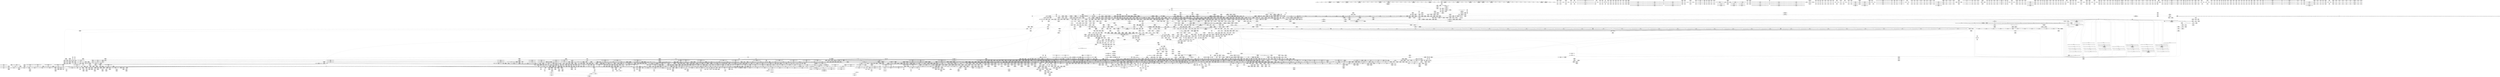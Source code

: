 digraph {
	CE0x470b3f0 [shape=record,shape=Mrecord,label="{CE0x470b3f0|_ret_i1_%retval.0,_!dbg_!38916|security/tomoyo/file.c,156|*SummSource*}"]
	CE0x4436fc0 [shape=record,shape=Mrecord,label="{CE0x4436fc0|i64*_getelementptr_inbounds_(_25_x_i64_,_25_x_i64_*___llvm_gcov_ctr11,_i64_0,_i64_0)|*Constant*}"]
	CE0x54abe60 [shape=record,shape=Mrecord,label="{CE0x54abe60|i32_-1|*Constant*|*SummSink*}"]
	CE0x6f3cee0 [shape=record,shape=Mrecord,label="{CE0x6f3cee0|tomoyo_path_perm:if.end|*SummSource*}"]
	CE0x396fe80 [shape=record,shape=Mrecord,label="{CE0x396fe80|VOIDTB_TE:_CE_2272,6368_|*MultipleSource*|security/tomoyo/util.c,1010|security/tomoyo/file.c,564|Function::tomoyo_get_mode&Arg::ns::}"]
	CE0x53d1c00 [shape=record,shape=Mrecord,label="{CE0x53d1c00|tomoyo_path_perm:tmp18|security/tomoyo/file.c,804}"]
	CE0x57d2690 [shape=record,shape=Mrecord,label="{CE0x57d2690|tomoyo_path_perm:tmp48|security/tomoyo/file.c,828}"]
	CE0x6f6e890 [shape=record,shape=Mrecord,label="{CE0x6f6e890|tomoyo_domain:tmp1}"]
	CE0x53c1cf0 [shape=record,shape=Mrecord,label="{CE0x53c1cf0|tomoyo_path_permission:mode2|security/tomoyo/file.c,565|*SummSink*}"]
	CE0x382ac60 [shape=record,shape=Mrecord,label="{CE0x382ac60|tomoyo_const_part_length:if.end28}"]
	CE0x45db3d0 [shape=record,shape=Mrecord,label="{CE0x45db3d0|tomoyo_audit_path_log:tmp|*SummSink*}"]
	CE0x47c40c0 [shape=record,shape=Mrecord,label="{CE0x47c40c0|tomoyo_audit_path_log:name|security/tomoyo/file.c,169|*SummSink*}"]
	CE0x6c36760 [shape=record,shape=Mrecord,label="{CE0x6c36760|tomoyo_fill_path_info:entry|*SummSink*}"]
	CE0x464aa70 [shape=record,shape=Mrecord,label="{CE0x464aa70|i32_2|*Constant*}"]
	CE0x562e510 [shape=record,shape=Mrecord,label="{CE0x562e510|tomoyo_path_perm:sw.bb|*SummSink*}"]
	CE0x57884f0 [shape=record,shape=Mrecord,label="{CE0x57884f0|tomoyo_path_permission:tmp12|security/tomoyo/file.c,566|*SummSink*}"]
	CE0x55b30f0 [shape=record,shape=Mrecord,label="{CE0x55b30f0|tomoyo_fill_path_info:tmp6|security/tomoyo/util.c,667}"]
	CE0x388afc0 [shape=record,shape=Mrecord,label="{CE0x388afc0|tomoyo_domain:tmp5|security/tomoyo/common.h,1205|*SummSink*}"]
	CE0x58399b0 [shape=record,shape=Mrecord,label="{CE0x58399b0|tomoyo_get_mode:bb|*SummSource*}"]
	CE0x536be40 [shape=record,shape=Mrecord,label="{CE0x536be40|tomoyo_get_mode:default_config|security/tomoyo/util.c,986|*SummSource*}"]
	CE0x6c622a0 [shape=record,shape=Mrecord,label="{CE0x6c622a0|rcu_lock_release:map|Function::rcu_lock_release&Arg::map::|*SummSink*}"]
	CE0x6f1c3a0 [shape=record,shape=Mrecord,label="{CE0x6f1c3a0|tomoyo_init_request_info:tmp1|*SummSink*}"]
	CE0x5850370 [shape=record,shape=Mrecord,label="{CE0x5850370|i64*_getelementptr_inbounds_(_25_x_i64_,_25_x_i64_*___llvm_gcov_ctr11,_i64_0,_i64_14)|*Constant*|*SummSink*}"]
	CE0x45d8fb0 [shape=record,shape=Mrecord,label="{CE0x45d8fb0|128:_i8*,_1208:_%struct.file*,_:_CMRE_28,29_}"]
	CE0x5427990 [shape=record,shape=Mrecord,label="{CE0x5427990|i32_22|*Constant*|*SummSource*}"]
	CE0x52e3620 [shape=record,shape=Mrecord,label="{CE0x52e3620|tomoyo_fill_path_info:frombool10|security/tomoyo/util.c,668|*SummSource*}"]
	CE0x3855a70 [shape=record,shape=Mrecord,label="{CE0x3855a70|tomoyo_const_part_length:cmp12|security/tomoyo/util.c,641}"]
	CE0x38b1270 [shape=record,shape=Mrecord,label="{CE0x38b1270|tomoyo_path_permission:type|security/tomoyo/file.c,563|*SummSink*}"]
	CE0x45eb320 [shape=record,shape=Mrecord,label="{CE0x45eb320|i64*_getelementptr_inbounds_(_31_x_i64_,_31_x_i64_*___llvm_gcov_ctr43150,_i64_0,_i64_4)|*Constant*|*SummSource*}"]
	CE0x6d71820 [shape=record,shape=Mrecord,label="{CE0x6d71820|_call_void_lockdep_rcu_suspicious(i8*_getelementptr_inbounds_(_25_x_i8_,_25_x_i8_*_.str12,_i32_0,_i32_0),_i32_1205,_i8*_getelementptr_inbounds_(_45_x_i8_,_45_x_i8_*_.str13,_i32_0,_i32_0))_#9,_!dbg_!38917|security/tomoyo/common.h,1205}"]
	CE0x6ca0810 [shape=record,shape=Mrecord,label="{CE0x6ca0810|tomoyo_get_mode:if.end}"]
	CE0x52e7920 [shape=record,shape=Mrecord,label="{CE0x52e7920|rcu_lock_acquire:tmp1}"]
	CE0x3a06080 [shape=record,shape=Mrecord,label="{CE0x3a06080|i32_0|*Constant*}"]
	CE0x3834610 [shape=record,shape=Mrecord,label="{CE0x3834610|i64_16|*Constant*}"]
	CE0x44e7210 [shape=record,shape=Mrecord,label="{CE0x44e7210|tomoyo_path_perm:idxprom|security/tomoyo/file.c,797|*SummSource*}"]
	CE0x6f83f20 [shape=record,shape=Mrecord,label="{CE0x6f83f20|i64*_getelementptr_inbounds_(_5_x_i64_,_5_x_i64_*___llvm_gcov_ctr32134,_i64_0,_i64_3)|*Constant*|*SummSource*}"]
	CE0x5660c10 [shape=record,shape=Mrecord,label="{CE0x5660c10|tomoyo_add_slash:entry}"]
	CE0x6d1fdf0 [shape=record,shape=Mrecord,label="{CE0x6d1fdf0|tomoyo_fill_path_info:const_len|security/tomoyo/util.c,666}"]
	CE0x5876a90 [shape=record,shape=Mrecord,label="{CE0x5876a90|tomoyo_add_slash:if.end|*SummSink*}"]
	CE0x54107c0 [shape=record,shape=Mrecord,label="{CE0x54107c0|srcu_read_unlock:tmp2|*SummSource*}"]
	CE0x547a5e0 [shape=record,shape=Mrecord,label="{CE0x547a5e0|tomoyo_get_realpath:tobool|security/tomoyo/file.c,151|*SummSink*}"]
	CE0x6d25030 [shape=record,shape=Mrecord,label="{CE0x6d25030|tomoyo_fill_path_info:tmp12|security/tomoyo/util.c,667|*SummSink*}"]
	CE0x449f6a0 [shape=record,shape=Mrecord,label="{CE0x449f6a0|tomoyo_sb_umount:tmp2}"]
	CE0x6d5bf30 [shape=record,shape=Mrecord,label="{CE0x6d5bf30|tomoyo_path_perm:tmp52|security/tomoyo/file.c,829|*SummSink*}"]
	CE0x5460e10 [shape=record,shape=Mrecord,label="{CE0x5460e10|i32_2|*Constant*}"]
	CE0x526e1d0 [shape=record,shape=Mrecord,label="{CE0x526e1d0|tomoyo_path_perm:tmp15|security/tomoyo/file.c,804|*SummSource*}"]
	CE0x58628d0 [shape=record,shape=Mrecord,label="{CE0x58628d0|i64_6|*Constant*}"]
	CE0x526fd20 [shape=record,shape=Mrecord,label="{CE0x526fd20|tomoyo_get_realpath:call|security/tomoyo/file.c,150}"]
	CE0x4649dd0 [shape=record,shape=Mrecord,label="{CE0x4649dd0|i8*_undef|*Constant*}"]
	CE0x45d8d30 [shape=record,shape=Mrecord,label="{CE0x45d8d30|128:_i8*,_1208:_%struct.file*,_:_CMRE_26,27_}"]
	CE0x6ddaa30 [shape=record,shape=Mrecord,label="{CE0x6ddaa30|tomoyo_const_part_length:retval.0|*SummSource*}"]
	CE0x453efc0 [shape=record,shape=Mrecord,label="{CE0x453efc0|tomoyo_domain:tmp6|security/tomoyo/common.h,1205|*SummSink*}"]
	CE0x5546e30 [shape=record,shape=Mrecord,label="{CE0x5546e30|0:_%struct.tomoyo_obj_info*,_16:_%struct.tomoyo_domain_info*,_24:_%struct.tomoyo_path_info*,_40:_i8,_72:_i8,_75:_i8,_76:_i8,_77:_i8,_:_SCMRE_42,43_}"]
	CE0x464a570 [shape=record,shape=Mrecord,label="{CE0x464a570|i32_-1|*Constant*}"]
	CE0x53cb090 [shape=record,shape=Mrecord,label="{CE0x53cb090|tomoyo_get_realpath:if.end|*SummSink*}"]
	CE0x580bbc0 [shape=record,shape=Mrecord,label="{CE0x580bbc0|0:_i8,_array:_GCRE_tomoyo_index2category_constant_39_x_i8_c_00_00_00_00_00_00_00_00_00_00_00_00_00_00_00_00_00_00_00_00_00_00_00_01_01_01_01_01_01_01_01_01_01_01_01_01_01_01_02_,_align_16:_elem_20::|security/tomoyo/util.c,983}"]
	CE0x6d68640 [shape=record,shape=Mrecord,label="{CE0x6d68640|i64*_getelementptr_inbounds_(_2_x_i64_,_2_x_i64_*___llvm_gcov_ctr20212,_i64_0,_i64_1)|*Constant*|*SummSource*}"]
	CE0x52f5820 [shape=record,shape=Mrecord,label="{CE0x52f5820|tomoyo_fill_path_info:tmp7|security/tomoyo/util.c,667|*SummSource*}"]
	CE0x5427490 [shape=record,shape=Mrecord,label="{CE0x5427490|tomoyo_domain:tmp21|security/tomoyo/common.h,1205|*SummSource*}"]
	CE0x6c61830 [shape=record,shape=Mrecord,label="{CE0x6c61830|GLOBAL:tomoyo_supervisor|*Constant*|*SummSink*}"]
	CE0x6c42c90 [shape=record,shape=Mrecord,label="{CE0x6c42c90|i32_9|*Constant*}"]
	CE0x5763b90 [shape=record,shape=Mrecord,label="{CE0x5763b90|tomoyo_add_slash:if.then|*SummSource*}"]
	CE0x43f85a0 [shape=record,shape=Mrecord,label="{CE0x43f85a0|tomoyo_path_perm:tmp1|*SummSink*}"]
	CE0x45d8880 [shape=record,shape=Mrecord,label="{CE0x45d8880|128:_i8*,_1208:_%struct.file*,_:_CMRE_22,23_}"]
	CE0x53605f0 [shape=record,shape=Mrecord,label="{CE0x53605f0|tomoyo_get_mode:bb}"]
	CE0x56e0810 [shape=record,shape=Mrecord,label="{CE0x56e0810|GLOBAL:tomoyo_encode|*Constant*}"]
	CE0x37566b0 [shape=record,shape=Mrecord,label="{CE0x37566b0|srcu_read_lock:tmp3}"]
	CE0x57742b0 [shape=record,shape=Mrecord,label="{CE0x57742b0|tomoyo_path_perm:tobool24|security/tomoyo/file.c,826}"]
	CE0x53d1560 [shape=record,shape=Mrecord,label="{CE0x53d1560|tomoyo_path_perm:tmp16|security/tomoyo/file.c,804|*SummSource*}"]
	CE0x52702a0 [shape=record,shape=Mrecord,label="{CE0x52702a0|tomoyo_add_slash:tmp1|*SummSink*}"]
	CE0x568faa0 [shape=record,shape=Mrecord,label="{CE0x568faa0|_call_void_mcount()_#3|*SummSource*}"]
	CE0x5298880 [shape=record,shape=Mrecord,label="{CE0x5298880|get_current:tmp2|*SummSource*}"]
	CE0x4589a90 [shape=record,shape=Mrecord,label="{CE0x4589a90|tomoyo_fill_path_info:tmp2|*LoadInst*|security/tomoyo/util.c,663|*SummSource*}"]
	CE0x5610140 [shape=record,shape=Mrecord,label="{CE0x5610140|tomoyo_const_part_length:tmp48|security/tomoyo/util.c,649}"]
	CE0x3a12a70 [shape=record,shape=Mrecord,label="{CE0x3a12a70|tomoyo_path_perm:path|Function::tomoyo_path_perm&Arg::path::|*SummSink*}"]
	CE0x52e4c30 [shape=record,shape=Mrecord,label="{CE0x52e4c30|GLOBAL:tomoyo_index2category|Global_var:tomoyo_index2category}"]
	CE0x464a0b0 [shape=record,shape=Mrecord,label="{CE0x464a0b0|i8*_undef|*Constant*|*SummSink*}"]
	CE0x44c3c70 [shape=record,shape=Mrecord,label="{CE0x44c3c70|0:_%struct.tomoyo_obj_info*,_16:_%struct.tomoyo_domain_info*,_24:_%struct.tomoyo_path_info*,_40:_i8,_72:_i8,_75:_i8,_76:_i8,_77:_i8,_:_SCMRE_32,33_}"]
	CE0x399dbe0 [shape=record,shape=Mrecord,label="{CE0x399dbe0|tomoyo_sb_umount:entry|*SummSink*}"]
	CE0x453ed10 [shape=record,shape=Mrecord,label="{CE0x453ed10|tomoyo_path_permission:tmp6|*LoadInst*|security/tomoyo/file.c,564}"]
	CE0x561f110 [shape=record,shape=Mrecord,label="{CE0x561f110|tomoyo_domain:tmp20|security/tomoyo/common.h,1205|*SummSink*}"]
	CE0x559d9f0 [shape=record,shape=Mrecord,label="{CE0x559d9f0|128:_i8*,_1208:_%struct.file*,_:_CMRE_52,56_|*MultipleSource*|security/tomoyo/common.h,1205|security/tomoyo/common.h,1205}"]
	CE0x5620190 [shape=record,shape=Mrecord,label="{CE0x5620190|tomoyo_const_part_length:tobool|security/tomoyo/util.c,624|*SummSource*}"]
	CE0x5549ba0 [shape=record,shape=Mrecord,label="{CE0x5549ba0|i64*_getelementptr_inbounds_(_5_x_i64_,_5_x_i64_*___llvm_gcov_ctr28130,_i64_0,_i64_0)|*Constant*}"]
	CE0x45b1950 [shape=record,shape=Mrecord,label="{CE0x45b1950|tomoyo_path_permission:do.end}"]
	CE0x3a2c510 [shape=record,shape=Mrecord,label="{CE0x3a2c510|tomoyo_read_lock:tmp3|*SummSource*}"]
	CE0x6cdfe10 [shape=record,shape=Mrecord,label="{CE0x6cdfe10|tomoyo_init_request_info:tmp8|security/tomoyo/util.c,1005|*SummSink*}"]
	CE0x38bf9b0 [shape=record,shape=Mrecord,label="{CE0x38bf9b0|tomoyo_const_part_length:tmp19|security/tomoyo/util.c,628|*SummSink*}"]
	CE0x573c280 [shape=record,shape=Mrecord,label="{CE0x573c280|tomoyo_path_permission:tmp22|security/tomoyo/file.c,574|*SummSink*}"]
	CE0x4455540 [shape=record,shape=Mrecord,label="{CE0x4455540|%struct.tomoyo_domain_info*_null|*Constant*|*SummSink*}"]
	CE0x36ecb80 [shape=record,shape=Mrecord,label="{CE0x36ecb80|tomoyo_path_perm:operation|Function::tomoyo_path_perm&Arg::operation::|*SummSink*}"]
	CE0x6cac670 [shape=record,shape=Mrecord,label="{CE0x6cac670|tomoyo_path_permission:domain|security/tomoyo/file.c,564|*SummSource*}"]
	CE0x6ef0000 [shape=record,shape=Mrecord,label="{CE0x6ef0000|GLOBAL:tomoyo_domain|*Constant*|*SummSource*}"]
	CE0x561cc70 [shape=record,shape=Mrecord,label="{CE0x561cc70|i64_2|*Constant*}"]
	CE0x3a2c6c0 [shape=record,shape=Mrecord,label="{CE0x3a2c6c0|tomoyo_init_request_info:tmp6|security/tomoyo/util.c,1004|*SummSink*}"]
	CE0x453f8f0 [shape=record,shape=Mrecord,label="{CE0x453f8f0|tomoyo_path_permission:tmp10|security/tomoyo/file.c,565|*SummSource*}"]
	CE0x627c960 [shape=record,shape=Mrecord,label="{CE0x627c960|tomoyo_const_part_length:tmp6|security/tomoyo/util.c,625}"]
	CE0x5387be0 [shape=record,shape=Mrecord,label="{CE0x5387be0|tomoyo_path_permission:conv|security/tomoyo/file.c,564}"]
	CE0x6bf7260 [shape=record,shape=Mrecord,label="{CE0x6bf7260|tomoyo_path_permission:tmp1|*SummSink*}"]
	CE0x6d7ad50 [shape=record,shape=Mrecord,label="{CE0x6d7ad50|tomoyo_add_slash:call|security/tomoyo/file.c,136|*SummSink*}"]
	CE0x4582be0 [shape=record,shape=Mrecord,label="{CE0x4582be0|tomoyo_path_perm:tmp2|security/tomoyo/file.c,787|*SummSource*}"]
	CE0x5621e10 [shape=record,shape=Mrecord,label="{CE0x5621e10|40:_%struct.tomoyo_policy_namespace*,_:_CRE_40,48_|*MultipleSource*|*LoadInst*|security/tomoyo/file.c,564|security/tomoyo/file.c,564}"]
	CE0x5446f00 [shape=record,shape=Mrecord,label="{CE0x5446f00|_call_void___llvm_gcov_indirect_counter_increment(i32*___llvm_gcov_global_state_pred,_i64**_getelementptr_inbounds_(_3_x_i64*_,_3_x_i64*_*___llvm_gcda_edge_table,_i64_0,_i64_1)),_!dbg_!38937|security/tomoyo/file.c,810|*SummSource*}"]
	CE0x6f13dd0 [shape=record,shape=Mrecord,label="{CE0x6f13dd0|tomoyo_get_mode:tmp14|security/tomoyo/util.c,983|*SummSink*}"]
	CE0x37967e0 [shape=record,shape=Mrecord,label="{CE0x37967e0|GLOBAL:rcu_lock_acquire|*Constant*|*SummSource*}"]
	CE0x45096a0 [shape=record,shape=Mrecord,label="{CE0x45096a0|tomoyo_audit_path_log:bb|*SummSink*}"]
	CE0x5774e90 [shape=record,shape=Mrecord,label="{CE0x5774e90|tomoyo_path_perm:tmp42|security/tomoyo/file.c,826}"]
	CE0x555fb40 [shape=record,shape=Mrecord,label="{CE0x555fb40|tomoyo_const_part_length:tmp35|security/tomoyo/util.c,643|*SummSink*}"]
	CE0x5653370 [shape=record,shape=Mrecord,label="{CE0x5653370|tomoyo_read_unlock:tmp1|*SummSink*}"]
	CE0x458a1a0 [shape=record,shape=Mrecord,label="{CE0x458a1a0|tomoyo_get_realpath:name1|security/tomoyo/file.c,151|*SummSource*}"]
	CE0x5694e30 [shape=record,shape=Mrecord,label="{CE0x5694e30|tomoyo_fill_path_info:tmp10|*SummSink*}"]
	CE0x5695730 [shape=record,shape=Mrecord,label="{CE0x5695730|tomoyo_fill_path_info:tmp12|security/tomoyo/util.c,667}"]
	CE0x62696b0 [shape=record,shape=Mrecord,label="{CE0x62696b0|tomoyo_fill_path_info:land.end|*SummSource*}"]
	CE0x36f5da0 [shape=record,shape=Mrecord,label="{CE0x36f5da0|tomoyo_get_realpath:bb}"]
	CE0x568ff40 [shape=record,shape=Mrecord,label="{CE0x568ff40|i64*_getelementptr_inbounds_(_10_x_i64_,_10_x_i64_*___llvm_gcov_ctr34,_i64_0,_i64_0)|*Constant*|*SummSource*}"]
	CE0x583f5f0 [shape=record,shape=Mrecord,label="{CE0x583f5f0|GLOBAL:tomoyo_index2category|Global_var:tomoyo_index2category}"]
	CE0x3747150 [shape=record,shape=Mrecord,label="{CE0x3747150|i8*_getelementptr_inbounds_(_25_x_i8_,_25_x_i8_*_.str12,_i32_0,_i32_0)|*Constant*|*SummSink*}"]
	CE0x583ecc0 [shape=record,shape=Mrecord,label="{CE0x583ecc0|i64*_getelementptr_inbounds_(_31_x_i64_,_31_x_i64_*___llvm_gcov_ctr43150,_i64_0,_i64_4)|*Constant*}"]
	CE0x464a990 [shape=record,shape=Mrecord,label="{CE0x464a990|GLOBAL:lock_acquire|*Constant*}"]
	CE0x43a1af0 [shape=record,shape=Mrecord,label="{CE0x43a1af0|tomoyo_audit_path_log:tmp3|*SummSource*}"]
	CE0x6f75d60 [shape=record,shape=Mrecord,label="{CE0x6f75d60|tomoyo_read_lock:tmp1|*SummSink*}"]
	CE0x5696e10 [shape=record,shape=Mrecord,label="{CE0x5696e10|tomoyo_add_slash:entry|*SummSource*}"]
	CE0x6d71900 [shape=record,shape=Mrecord,label="{CE0x6d71900|_call_void_lockdep_rcu_suspicious(i8*_getelementptr_inbounds_(_25_x_i8_,_25_x_i8_*_.str12,_i32_0,_i32_0),_i32_1205,_i8*_getelementptr_inbounds_(_45_x_i8_,_45_x_i8_*_.str13,_i32_0,_i32_0))_#9,_!dbg_!38917|security/tomoyo/common.h,1205|*SummSink*}"]
	CE0x44660a0 [shape=record,shape=Mrecord,label="{CE0x44660a0|tomoyo_path_perm:tmp32|security/tomoyo/file.c,821|*SummSource*}"]
	CE0x3756970 [shape=record,shape=Mrecord,label="{CE0x3756970|_call_void_mcount()_#3}"]
	CE0x56e5a70 [shape=record,shape=Mrecord,label="{CE0x56e5a70|tomoyo_domain:tmp14|security/tomoyo/common.h,1205|*SummSource*}"]
	CE0x450b520 [shape=record,shape=Mrecord,label="{CE0x450b520|GLOBAL:lock_release|*Constant*|*SummSink*}"]
	CE0x52e9320 [shape=record,shape=Mrecord,label="{CE0x52e9320|tomoyo_path_perm:conv|security/tomoyo/file.c,800|*SummSource*}"]
	CE0x5675f90 [shape=record,shape=Mrecord,label="{CE0x5675f90|tomoyo_const_part_length:tmp42|security/tomoyo/util.c,644|*SummSink*}"]
	CE0x56e7300 [shape=record,shape=Mrecord,label="{CE0x56e7300|tomoyo_get_realpath:tmp10|security/tomoyo/file.c,155}"]
	CE0x56f5500 [shape=record,shape=Mrecord,label="{CE0x56f5500|tomoyo_get_realpath:retval.0|*SummSource*}"]
	CE0x399d590 [shape=record,shape=Mrecord,label="{CE0x399d590|tomoyo_path_perm:r|security/tomoyo/file.c, 787|*SummSink*}"]
	CE0x43d0980 [shape=record,shape=Mrecord,label="{CE0x43d0980|i64_1|*Constant*}"]
	CE0x6f75ef0 [shape=record,shape=Mrecord,label="{CE0x6f75ef0|i64*_getelementptr_inbounds_(_2_x_i64_,_2_x_i64_*___llvm_gcov_ctr22,_i64_0,_i64_1)|*Constant*}"]
	CE0x5838e90 [shape=record,shape=Mrecord,label="{CE0x5838e90|rcu_lock_release:tmp6|*SummSource*}"]
	CE0x56a72e0 [shape=record,shape=Mrecord,label="{CE0x56a72e0|tomoyo_audit_path_log:r|Function::tomoyo_audit_path_log&Arg::r::}"]
	CE0x6ea7010 [shape=record,shape=Mrecord,label="{CE0x6ea7010|tomoyo_path_perm:if.then}"]
	CE0x5410ae0 [shape=record,shape=Mrecord,label="{CE0x5410ae0|tomoyo_const_part_length:if.end|*SummSink*}"]
	CE0x44b0710 [shape=record,shape=Mrecord,label="{CE0x44b0710|tomoyo_fill_path_info:conv7|security/tomoyo/util.c,668|*SummSource*}"]
	CE0x56953d0 [shape=record,shape=Mrecord,label="{CE0x56953d0|tomoyo_fill_path_info:tmp11|security/tomoyo/util.c,667|*SummSource*}"]
	CE0x4655e10 [shape=record,shape=Mrecord,label="{CE0x4655e10|i64*_getelementptr_inbounds_(_12_x_i64_,_12_x_i64_*___llvm_gcov_ctr31133,_i64_0,_i64_11)|*Constant*|*SummSink*}"]
	CE0x6c38810 [shape=record,shape=Mrecord,label="{CE0x6c38810|_ret_void,_!dbg_!38929|security/tomoyo/util.c,670|*SummSink*}"]
	CE0x528b720 [shape=record,shape=Mrecord,label="{CE0x528b720|tomoyo_get_mode:arrayidx8|security/tomoyo/util.c,983}"]
	CE0x4572b90 [shape=record,shape=Mrecord,label="{CE0x4572b90|rcu_lock_acquire:map|Function::rcu_lock_acquire&Arg::map::|*SummSink*}"]
	CE0x541f8d0 [shape=record,shape=Mrecord,label="{CE0x541f8d0|srcu_read_lock:tmp|*SummSource*}"]
	CE0x6cf0ec0 [shape=record,shape=Mrecord,label="{CE0x6cf0ec0|tomoyo_path_perm:call16|security/tomoyo/file.c,820|*SummSink*}"]
	CE0x5368730 [shape=record,shape=Mrecord,label="{CE0x5368730|tomoyo_init_request_info:call4|security/tomoyo/util.c,1010|*SummSource*}"]
	CE0x56cfe90 [shape=record,shape=Mrecord,label="{CE0x56cfe90|i32_1|*Constant*}"]
	CE0x6c698f0 [shape=record,shape=Mrecord,label="{CE0x6c698f0|tomoyo_add_slash:return}"]
	CE0x4458ad0 [shape=record,shape=Mrecord,label="{CE0x4458ad0|tomoyo_fill_path_info:const_len|security/tomoyo/util.c,666|*SummSource*}"]
	CE0x5437d70 [shape=record,shape=Mrecord,label="{CE0x5437d70|i32_0|*Constant*}"]
	CE0x562da90 [shape=record,shape=Mrecord,label="{CE0x562da90|GLOBAL:tomoyo_get_realpath|*Constant*}"]
	CE0x52e7b70 [shape=record,shape=Mrecord,label="{CE0x52e7b70|i64*_getelementptr_inbounds_(_4_x_i64_,_4_x_i64_*___llvm_gcov_ctr24,_i64_0,_i64_1)|*Constant*}"]
	CE0x526dbe0 [shape=record,shape=Mrecord,label="{CE0x526dbe0|i64_5|*Constant*|*SummSink*}"]
	CE0x455b4e0 [shape=record,shape=Mrecord,label="{CE0x455b4e0|0:_%struct.tomoyo_obj_info*,_16:_%struct.tomoyo_domain_info*,_24:_%struct.tomoyo_path_info*,_40:_i8,_72:_i8,_75:_i8,_76:_i8,_77:_i8,_:_SCMRE_31,32_}"]
	CE0x55b3030 [shape=record,shape=Mrecord,label="{CE0x55b3030|tomoyo_fill_path_info:tmp5|security/tomoyo/util.c,667|*SummSink*}"]
	CE0x46f3d70 [shape=record,shape=Mrecord,label="{CE0x46f3d70|_ret_void}"]
	CE0x54261f0 [shape=record,shape=Mrecord,label="{CE0x54261f0|i64*_getelementptr_inbounds_(_2_x_i64_,_2_x_i64_*___llvm_gcov_ctr53148,_i64_0,_i64_1)|*Constant*|*SummSource*}"]
	CE0x5788c70 [shape=record,shape=Mrecord,label="{CE0x5788c70|tomoyo_domain:tmp3|*SummSource*}"]
	CE0x6dc1930 [shape=record,shape=Mrecord,label="{CE0x6dc1930|tomoyo_const_part_length:tmp21|security/tomoyo/util.c,631}"]
	CE0x5451910 [shape=record,shape=Mrecord,label="{CE0x5451910|_call_void___llvm_gcov_indirect_counter_increment(i32*___llvm_gcov_global_state_pred,_i64**_getelementptr_inbounds_(_3_x_i64*_,_3_x_i64*_*___llvm_gcda_edge_table,_i64_0,_i64_1)),_!dbg_!38937|security/tomoyo/file.c,810}"]
	CE0x44469a0 [shape=record,shape=Mrecord,label="{CE0x44469a0|i64_18|*Constant*|*SummSink*}"]
	CE0x43e4940 [shape=record,shape=Mrecord,label="{CE0x43e4940|tomoyo_const_part_length:tmp13|security/tomoyo/util.c,626|*SummSink*}"]
	CE0x577d9b0 [shape=record,shape=Mrecord,label="{CE0x577d9b0|_call_void___llvm_gcov_indirect_counter_increment114(i32*___llvm_gcov_global_state_pred45,_i64**_getelementptr_inbounds_(_3_x_i64*_,_3_x_i64*_*___llvm_gcda_edge_table44,_i64_0,_i64_2)),_!dbg_!38930|security/tomoyo/util.c,640|*SummSink*}"]
	CE0x53e1a10 [shape=record,shape=Mrecord,label="{CE0x53e1a10|GLOBAL:tomoyo_const_part_length|*Constant*}"]
	CE0x37daaa0 [shape=record,shape=Mrecord,label="{CE0x37daaa0|_call_void_mcount()_#3|*SummSink*}"]
	CE0x53c2560 [shape=record,shape=Mrecord,label="{CE0x53c2560|tomoyo_path_permission:tmp11|security/tomoyo/file.c,565|*SummSink*}"]
	CE0x554a640 [shape=record,shape=Mrecord,label="{CE0x554a640|tomoyo_const_part_length:tmp32|security/tomoyo/util.c,641}"]
	CE0x5298b70 [shape=record,shape=Mrecord,label="{CE0x5298b70|get_current:tmp3|*SummSink*}"]
	CE0x4563f00 [shape=record,shape=Mrecord,label="{CE0x4563f00|__llvm_gcov_indirect_counter_increment:tmp3|*SummSource*}"]
	CE0x5865240 [shape=record,shape=Mrecord,label="{CE0x5865240|tomoyo_path_perm:tmp28|security/tomoyo/file.c,815|*SummSource*}"]
	"CONST[source:2(external),value:2(dynamic)][purpose:{subject}][SrcIdx:15]"
	CE0x57447e0 [shape=record,shape=Mrecord,label="{CE0x57447e0|128:_i8*,_1208:_%struct.file*,_:_CMRE_6,7_}"]
	CE0x6f8ae30 [shape=record,shape=Mrecord,label="{CE0x6f8ae30|tomoyo_get_mode:retval.0}"]
	CE0x370d870 [shape=record,shape=Mrecord,label="{CE0x370d870|0:_i8,_array:_GCRE_tomoyo_index2category_constant_39_x_i8_c_00_00_00_00_00_00_00_00_00_00_00_00_00_00_00_00_00_00_00_00_00_00_00_01_01_01_01_01_01_01_01_01_01_01_01_01_01_01_02_,_align_16:_elem_26::|security/tomoyo/util.c,983}"]
	CE0x4421a30 [shape=record,shape=Mrecord,label="{CE0x4421a30|128:_i8*,_1208:_%struct.file*,_:_CMRE_144,152_|*MultipleSource*|security/tomoyo/common.h,1205|security/tomoyo/common.h,1205}"]
	CE0x4700f50 [shape=record,shape=Mrecord,label="{CE0x4700f50|tomoyo_fill_path_info:const_len|security/tomoyo/util.c,666}"]
	CE0x45b19c0 [shape=record,shape=Mrecord,label="{CE0x45b19c0|tomoyo_path_permission:do.end|*SummSource*}"]
	CE0x53c8890 [shape=record,shape=Mrecord,label="{CE0x53c8890|COLLAPSED:_GCMRE___llvm_gcov_ctr31133_internal_global_12_x_i64_zeroinitializer:_elem_0:default:}"]
	CE0x458a3c0 [shape=record,shape=Mrecord,label="{CE0x458a3c0|tomoyo_path_perm:out}"]
	CE0x45627d0 [shape=record,shape=Mrecord,label="{CE0x45627d0|tomoyo_path_permission:tmp7|*LoadInst*|security/tomoyo/file.c,565}"]
	CE0x55e7ca0 [shape=record,shape=Mrecord,label="{CE0x55e7ca0|tomoyo_const_part_length:tmp37|security/tomoyo/util.c,644|*SummSource*}"]
	CE0x53a9c90 [shape=record,shape=Mrecord,label="{CE0x53a9c90|tomoyo_fill_path_info:tobool|security/tomoyo/util.c,667|*SummSource*}"]
	CE0x5344070 [shape=record,shape=Mrecord,label="{CE0x5344070|tomoyo_init_request_info:type|security/tomoyo/util.c,1009|*SummSink*}"]
	CE0x561cec0 [shape=record,shape=Mrecord,label="{CE0x561cec0|tomoyo_get_mode:tobool|security/tomoyo/util.c,978}"]
	CE0x5361430 [shape=record,shape=Mrecord,label="{CE0x5361430|COLLAPSED:_GCMRE___llvm_gcov_ctr32_internal_global_2_x_i64_zeroinitializer:_elem_0:default:}"]
	CE0x36fae90 [shape=record,shape=Mrecord,label="{CE0x36fae90|tomoyo_path_perm:tmp10|security/tomoyo/file.c,797|*SummSource*}"]
	CE0x52e63d0 [shape=record,shape=Mrecord,label="{CE0x52e63d0|i32_1205|*Constant*|*SummSink*}"]
	CE0x5666260 [shape=record,shape=Mrecord,label="{CE0x5666260|i64_24|*Constant*|*SummSource*}"]
	CE0x57b42f0 [shape=record,shape=Mrecord,label="{CE0x57b42f0|i64*_getelementptr_inbounds_(_31_x_i64_,_31_x_i64_*___llvm_gcov_ctr43150,_i64_0,_i64_28)|*Constant*|*SummSink*}"]
	CE0x52e7d40 [shape=record,shape=Mrecord,label="{CE0x52e7d40|rcu_lock_acquire:tmp2|*SummSource*}"]
	CE0x6d30d20 [shape=record,shape=Mrecord,label="{CE0x6d30d20|i64*_getelementptr_inbounds_(_11_x_i64_,_11_x_i64_*___llvm_gcov_ctr54147,_i64_0,_i64_0)|*Constant*|*SummSource*}"]
	CE0x56f5dd0 [shape=record,shape=Mrecord,label="{CE0x56f5dd0|tomoyo_get_realpath:tmp11|security/tomoyo/file.c,156|*SummSource*}"]
	CE0x56e7980 [shape=record,shape=Mrecord,label="{CE0x56e7980|i1_false|*Constant*|*SummSource*}"]
	CE0x449f070 [shape=record,shape=Mrecord,label="{CE0x449f070|0:_i8,_array:_GCR_tomoyo_p2mac_internal_constant_11_x_i8_c_00_01_01_01_03_04_06_09_0A_13_15_,_align_1:_elem_6::|security/tomoyo/file.c,797}"]
	CE0x6f1e500 [shape=record,shape=Mrecord,label="{CE0x6f1e500|i64*_getelementptr_inbounds_(_4_x_i64_,_4_x_i64_*___llvm_gcov_ctr33,_i64_0,_i64_1)|*Constant*}"]
	CE0x476e030 [shape=record,shape=Mrecord,label="{CE0x476e030|tomoyo_fill_path_info:tmp6|security/tomoyo/util.c,667|*SummSink*}"]
	CE0x627dbe0 [shape=record,shape=Mrecord,label="{CE0x627dbe0|tomoyo_fill_path_info:conv7|security/tomoyo/util.c,668}"]
	CE0x51cddb0 [shape=record,shape=Mrecord,label="{CE0x51cddb0|i32_47|*Constant*}"]
	CE0x62751f0 [shape=record,shape=Mrecord,label="{CE0x62751f0|tomoyo_fill_path_info:tmp}"]
	CE0x528b0b0 [shape=record,shape=Mrecord,label="{CE0x528b0b0|tomoyo_get_mode:config7|security/tomoyo/util.c,983|*SummSource*}"]
	CE0x568fe40 [shape=record,shape=Mrecord,label="{CE0x568fe40|tomoyo_path_permission:if.end|*SummSink*}"]
	CE0x549ebf0 [shape=record,shape=Mrecord,label="{CE0x549ebf0|tomoyo_path_perm:buf|security/tomoyo/file.c, 792|*SummSource*}"]
	CE0x455b470 [shape=record,shape=Mrecord,label="{CE0x455b470|0:_%struct.tomoyo_obj_info*,_16:_%struct.tomoyo_domain_info*,_24:_%struct.tomoyo_path_info*,_40:_i8,_72:_i8,_75:_i8,_76:_i8,_77:_i8,_:_SCMRE_30,31_}"]
	CE0x56e7590 [shape=record,shape=Mrecord,label="{CE0x56e7590|tomoyo_get_realpath:tmp10|security/tomoyo/file.c,155|*SummSink*}"]
	CE0x3a2cf80 [shape=record,shape=Mrecord,label="{CE0x3a2cf80|tomoyo_path_perm:if.then20|*SummSink*}"]
	CE0x6ec75f0 [shape=record,shape=Mrecord,label="{CE0x6ec75f0|tomoyo_path_perm:if.then|*SummSource*}"]
	CE0x374f190 [shape=record,shape=Mrecord,label="{CE0x374f190|tomoyo_path_permission:if.then|*SummSource*}"]
	CE0x452f8e0 [shape=record,shape=Mrecord,label="{CE0x452f8e0|i64_0|*Constant*|*SummSink*}"]
	CE0x564f890 [shape=record,shape=Mrecord,label="{CE0x564f890|0:_%struct.tomoyo_obj_info*,_16:_%struct.tomoyo_domain_info*,_24:_%struct.tomoyo_path_info*,_40:_i8,_72:_i8,_75:_i8,_76:_i8,_77:_i8,_:_SCMRE_37,38_}"]
	CE0x3953b20 [shape=record,shape=Mrecord,label="{CE0x3953b20|tomoyo_sb_umount:call|security/tomoyo/tomoyo.c,428|*SummSource*}"]
	CE0x5774b50 [shape=record,shape=Mrecord,label="{CE0x5774b50|i64_21|*Constant*}"]
	CE0x45f4210 [shape=record,shape=Mrecord,label="{CE0x45f4210|40:_%struct.tomoyo_policy_namespace*,_48:_i8,_:_GCRE_tomoyo_kernel_domain_external_global_%struct.tomoyo_domain_info_40,48_|*MultipleSource*|security/tomoyo/util.c,1005|security/tomoyo/util.c,1007|Function::tomoyo_init_request_info&Arg::domain::}"]
	CE0x55e21e0 [shape=record,shape=Mrecord,label="{CE0x55e21e0|i64**_getelementptr_inbounds_(_3_x_i64*_,_3_x_i64*_*___llvm_gcda_edge_table,_i64_0,_i64_1)|*Constant*|*SummSink*}"]
	CE0x5446ac0 [shape=record,shape=Mrecord,label="{CE0x5446ac0|tomoyo_path_perm:conv8|security/tomoyo/file.c,807|*SummSource*}"]
	CE0x549e830 [shape=record,shape=Mrecord,label="{CE0x549e830|GLOBAL:__llvm_gcov_ctr25|Global_var:__llvm_gcov_ctr25}"]
	CE0x53c8fe0 [shape=record,shape=Mrecord,label="{CE0x53c8fe0|i64_3|*Constant*}"]
	CE0x3a224d0 [shape=record,shape=Mrecord,label="{CE0x3a224d0|_call_void_mcount()_#3|*SummSource*}"]
	CE0x572c880 [shape=record,shape=Mrecord,label="{CE0x572c880|GLOBAL:__llvm_gcov_ctr43150|Global_var:__llvm_gcov_ctr43150|*SummSource*}"]
	CE0x5660820 [shape=record,shape=Mrecord,label="{CE0x5660820|tomoyo_path_perm:tmp22|security/tomoyo/file.c,810|*SummSink*}"]
	CE0x5675b70 [shape=record,shape=Mrecord,label="{CE0x5675b70|tomoyo_const_part_length:tmp42|security/tomoyo/util.c,644}"]
	CE0x519d310 [shape=record,shape=Mrecord,label="{CE0x519d310|tomoyo_read_lock:entry|*SummSink*}"]
	CE0x55605c0 [shape=record,shape=Mrecord,label="{CE0x55605c0|tomoyo_const_part_length:conv20|security/tomoyo/util.c,644}"]
	CE0x52344a0 [shape=record,shape=Mrecord,label="{CE0x52344a0|tomoyo_get_mode:if.then|*SummSink*}"]
	CE0x4649840 [shape=record,shape=Mrecord,label="{CE0x4649840|rcu_lock_acquire:tmp6|*SummSource*}"]
	CE0x374e9f0 [shape=record,shape=Mrecord,label="{CE0x374e9f0|tomoyo_path_permission:tmp3|*LoadInst*|security/tomoyo/file.c,564}"]
	CE0x470ae20 [shape=record,shape=Mrecord,label="{CE0x470ae20|tomoyo_get_realpath:buf|Function::tomoyo_get_realpath&Arg::buf::|*SummSink*}"]
	CE0x44b0b00 [shape=record,shape=Mrecord,label="{CE0x44b0b00|tomoyo_fill_path_info:cmp8|security/tomoyo/util.c,668|*SummSource*}"]
	CE0x4592860 [shape=record,shape=Mrecord,label="{CE0x4592860|i32_255|*Constant*}"]
	CE0x5319440 [shape=record,shape=Mrecord,label="{CE0x5319440|i64*_getelementptr_inbounds_(_25_x_i64_,_25_x_i64_*___llvm_gcov_ctr11,_i64_0,_i64_18)|*Constant*|*SummSink*}"]
	CE0x4812560 [shape=record,shape=Mrecord,label="{CE0x4812560|tomoyo_const_part_length:return|*SummSink*}"]
	CE0x6f5c1d0 [shape=record,shape=Mrecord,label="{CE0x6f5c1d0|i64_1|*Constant*}"]
	CE0x3a06260 [shape=record,shape=Mrecord,label="{CE0x3a06260|tomoyo_path_perm:path1|security/tomoyo/file.c,788|*SummSource*}"]
	CE0x452f870 [shape=record,shape=Mrecord,label="{CE0x452f870|i64_0|*Constant*|*SummSource*}"]
	CE0x55c4a30 [shape=record,shape=Mrecord,label="{CE0x55c4a30|i64_7|*Constant*}"]
	CE0x583a590 [shape=record,shape=Mrecord,label="{CE0x583a590|tomoyo_get_mode:return|*SummSink*}"]
	CE0x528ad70 [shape=record,shape=Mrecord,label="{CE0x528ad70|tomoyo_get_mode:idxprom6|security/tomoyo/util.c,983}"]
	CE0x3939cc0 [shape=record,shape=Mrecord,label="{CE0x3939cc0|srcu_read_lock:dep_map|include/linux/srcu.h,222|*SummSink*}"]
	CE0x6d8ac90 [shape=record,shape=Mrecord,label="{CE0x6d8ac90|tomoyo_const_part_length:tmp10|security/tomoyo/util.c,626|*SummSource*}"]
	CE0x5506a50 [shape=record,shape=Mrecord,label="{CE0x5506a50|__llvm_gcov_indirect_counter_increment:pred|*SummSink*}"]
	CE0x45eaf10 [shape=record,shape=Mrecord,label="{CE0x45eaf10|tomoyo_init_request_info:bb|*SummSink*}"]
	CE0x56df190 [shape=record,shape=Mrecord,label="{CE0x56df190|tomoyo_path_permission:tmp19|security/tomoyo/file.c,573}"]
	CE0x538e880 [shape=record,shape=Mrecord,label="{CE0x538e880|tomoyo_path_permission:bb|*SummSink*}"]
	CE0x560a740 [shape=record,shape=Mrecord,label="{CE0x560a740|tomoyo_path_permission:tmp13|security/tomoyo/file.c,566}"]
	CE0x5361130 [shape=record,shape=Mrecord,label="{CE0x5361130|GLOBAL:current_task|Global_var:current_task|*SummSource*}"]
	CE0x56ee830 [shape=record,shape=Mrecord,label="{CE0x56ee830|i64*_getelementptr_inbounds_(_5_x_i64_,_5_x_i64_*___llvm_gcov_ctr28130,_i64_0,_i64_3)|*Constant*|*SummSource*}"]
	CE0x562d8e0 [shape=record,shape=Mrecord,label="{CE0x562d8e0|_ret_i32_%call,_!dbg_!38902|security/tomoyo/common.h,1097|*SummSource*}"]
	CE0x577d700 [shape=record,shape=Mrecord,label="{CE0x577d700|tomoyo_const_part_length:incdec.ptr10|security/tomoyo/util.c,640}"]
	CE0x6d52c40 [shape=record,shape=Mrecord,label="{CE0x6d52c40|tomoyo_get_realpath:tmp2|*LoadInst*|security/tomoyo/file.c,151|*SummSink*}"]
	CE0x52f6970 [shape=record,shape=Mrecord,label="{CE0x52f6970|tomoyo_path_perm:conv17|security/tomoyo/file.c,821}"]
	CE0x54513a0 [shape=record,shape=Mrecord,label="{CE0x54513a0|_call_void___llvm_gcov_indirect_counter_increment(i32*___llvm_gcov_global_state_pred,_i64**_getelementptr_inbounds_(_3_x_i64*_,_3_x_i64*_*___llvm_gcda_edge_table,_i64_0,_i64_1)),_!dbg_!38937|security/tomoyo/file.c,810|*SummSink*}"]
	CE0x53c43a0 [shape=record,shape=Mrecord,label="{CE0x53c43a0|_call_void_tomoyo_read_unlock(i32_%call3)_#9,_!dbg_!38965|security/tomoyo/file.c,825}"]
	CE0x549e640 [shape=record,shape=Mrecord,label="{CE0x549e640|tomoyo_get_realpath:tmp3|security/tomoyo/file.c,151|*SummSource*}"]
	CE0x4476600 [shape=record,shape=Mrecord,label="{CE0x4476600|i64*_getelementptr_inbounds_(_25_x_i64_,_25_x_i64_*___llvm_gcov_ctr11,_i64_0,_i64_3)|*Constant*}"]
	CE0x46138d0 [shape=record,shape=Mrecord,label="{CE0x46138d0|tomoyo_const_part_length:tmp22|security/tomoyo/util.c,634|*SummSink*}"]
	CE0x393a690 [shape=record,shape=Mrecord,label="{CE0x393a690|tomoyo_audit_path_log:idxprom|security/tomoyo/file.c,167|*SummSink*}"]
	CE0x54b5bd0 [shape=record,shape=Mrecord,label="{CE0x54b5bd0|i64*_getelementptr_inbounds_(_6_x_i64_,_6_x_i64_*___llvm_gcov_ctr26,_i64_0,_i64_4)|*Constant*}"]
	CE0x6cbe470 [shape=record,shape=Mrecord,label="{CE0x6cbe470|tomoyo_path_perm:tmp44|security/tomoyo/file.c,826|*SummSource*}"]
	CE0x52b1830 [shape=record,shape=Mrecord,label="{CE0x52b1830|tomoyo_path_permission:tmp8|security/tomoyo/file.c,565|*SummSource*}"]
	CE0x4753210 [shape=record,shape=Mrecord,label="{CE0x4753210|tomoyo_path_perm:tmp41|security/tomoyo/file.c,824}"]
	CE0x56974d0 [shape=record,shape=Mrecord,label="{CE0x56974d0|_ret_void,_!dbg_!38913|security/tomoyo/file.c,138}"]
	CE0x561ef90 [shape=record,shape=Mrecord,label="{CE0x561ef90|tomoyo_domain:tmp20|security/tomoyo/common.h,1205|*SummSource*}"]
	CE0x454ea10 [shape=record,shape=Mrecord,label="{CE0x454ea10|tomoyo_domain:call3|security/tomoyo/common.h,1205|*SummSource*}"]
	CE0x54aa070 [shape=record,shape=Mrecord,label="{CE0x54aa070|tomoyo_const_part_length:tmp6|security/tomoyo/util.c,625|*SummSource*}"]
	CE0x53606b0 [shape=record,shape=Mrecord,label="{CE0x53606b0|tomoyo_get_mode:if.end9}"]
	CE0x53d8f50 [shape=record,shape=Mrecord,label="{CE0x53d8f50|tomoyo_path_perm:tmp19|security/tomoyo/file.c,805}"]
	CE0x54ddf30 [shape=record,shape=Mrecord,label="{CE0x54ddf30|tomoyo_add_slash:tmp|*SummSink*}"]
	CE0x52e4900 [shape=record,shape=Mrecord,label="{CE0x52e4900|tomoyo_const_part_length:tmp30|security/tomoyo/util.c,641}"]
	CE0x463d870 [shape=record,shape=Mrecord,label="{CE0x463d870|tomoyo_init_request_info:domain1|security/tomoyo/util.c,1006|*SummSink*}"]
	CE0x4701a20 [shape=record,shape=Mrecord,label="{CE0x4701a20|i64_8|*Constant*}"]
	CE0x6f25f20 [shape=record,shape=Mrecord,label="{CE0x6f25f20|tomoyo_fill_path_info:tmp3|security/tomoyo/util.c,667}"]
	CE0x56a0a20 [shape=record,shape=Mrecord,label="{CE0x56a0a20|_call_void_tomoyo_check_acl(%struct.tomoyo_request_info*_%r,_i1_(%struct.tomoyo_request_info*,_%struct.tomoyo_acl_info*)*_tomoyo_check_path_acl)_#9,_!dbg_!38935|security/tomoyo/file.c,571|*SummSource*}"]
	CE0x58656b0 [shape=record,shape=Mrecord,label="{CE0x58656b0|tomoyo_path_perm:tmp29|security/tomoyo/file.c,815}"]
	CE0x370bf00 [shape=record,shape=Mrecord,label="{CE0x370bf00|tomoyo_get_mode:tmp2|security/tomoyo/util.c,978|*SummSource*}"]
	CE0x54408b0 [shape=record,shape=Mrecord,label="{CE0x54408b0|tomoyo_path_perm:tmp20|security/tomoyo/file.c,805|*SummSource*}"]
	CE0x5360b90 [shape=record,shape=Mrecord,label="{CE0x5360b90|0:_i8*,_array:_GCRE_tomoyo_path_keyword_external_constant_11_x_i8*_:_elem_6::|security/tomoyo/file.c,167}"]
	CE0x62752d0 [shape=record,shape=Mrecord,label="{CE0x62752d0|tomoyo_fill_path_info:tmp|*SummSource*}"]
	CE0x57f3190 [shape=record,shape=Mrecord,label="{CE0x57f3190|tomoyo_path_perm:tmp25|security/tomoyo/file.c,814}"]
	CE0x5573c20 [shape=record,shape=Mrecord,label="{CE0x5573c20|tomoyo_path_permission:ns|security/tomoyo/file.c,564|*SummSink*}"]
	CE0x559cff0 [shape=record,shape=Mrecord,label="{CE0x559cff0|128:_i8*,_1208:_%struct.file*,_:_CMRE_44,45_}"]
	CE0x462dd20 [shape=record,shape=Mrecord,label="{CE0x462dd20|i32_9|*Constant*}"]
	CE0x3796c60 [shape=record,shape=Mrecord,label="{CE0x3796c60|GLOBAL:tomoyo_index2category|Global_var:tomoyo_index2category|*SummSource*}"]
	CE0x53688f0 [shape=record,shape=Mrecord,label="{CE0x53688f0|tomoyo_init_request_info:call4|security/tomoyo/util.c,1010|*SummSink*}"]
	CE0x3855260 [shape=record,shape=Mrecord,label="{CE0x3855260|tomoyo_const_part_length:sw.epilog}"]
	CE0x395f300 [shape=record,shape=Mrecord,label="{CE0x395f300|i64*_getelementptr_inbounds_(_2_x_i64_,_2_x_i64_*___llvm_gcov_ctr32,_i64_0,_i64_0)|*Constant*}"]
	CE0x56b66b0 [shape=record,shape=Mrecord,label="{CE0x56b66b0|128:_i8*,_1208:_%struct.file*,_:_CMRE_64,72_|*MultipleSource*|security/tomoyo/common.h,1205|security/tomoyo/common.h,1205}"]
	CE0x454ec20 [shape=record,shape=Mrecord,label="{CE0x454ec20|GLOBAL:get_current|*Constant*}"]
	CE0x537e8a0 [shape=record,shape=Mrecord,label="{CE0x537e8a0|i64*_getelementptr_inbounds_(_25_x_i64_,_25_x_i64_*___llvm_gcov_ctr11,_i64_0,_i64_19)|*Constant*|*SummSource*}"]
	CE0x4579920 [shape=record,shape=Mrecord,label="{CE0x4579920|tomoyo_get_mode:call|security/tomoyo/util.c,980}"]
	CE0x452f4e0 [shape=record,shape=Mrecord,label="{CE0x452f4e0|GLOBAL:__llvm_gcov_ctr11|Global_var:__llvm_gcov_ctr11}"]
	CE0x381cb70 [shape=record,shape=Mrecord,label="{CE0x381cb70|i64**_getelementptr_inbounds_(_3_x_i64*_,_3_x_i64*_*___llvm_gcda_edge_table44,_i64_0,_i64_2)|*Constant*}"]
	CE0x4820c00 [shape=record,shape=Mrecord,label="{CE0x4820c00|tomoyo_get_mode:mode.1}"]
	CE0x3883ae0 [shape=record,shape=Mrecord,label="{CE0x3883ae0|tomoyo_path_permission:if.then|*SummSink*}"]
	CE0x36fadd0 [shape=record,shape=Mrecord,label="{CE0x36fadd0|tomoyo_path_perm:tmp10|security/tomoyo/file.c,797}"]
	CE0x44f4e00 [shape=record,shape=Mrecord,label="{CE0x44f4e00|tomoyo_init_request_info:tmp6|security/tomoyo/util.c,1004|*SummSource*}"]
	CE0x6d27000 [shape=record,shape=Mrecord,label="{CE0x6d27000|tomoyo_get_realpath:return|*SummSink*}"]
	CE0x43e4880 [shape=record,shape=Mrecord,label="{CE0x43e4880|tomoyo_const_part_length:tmp13|security/tomoyo/util.c,626|*SummSource*}"]
	CE0x453ebb0 [shape=record,shape=Mrecord,label="{CE0x453ebb0|tomoyo_path_permission:type1|security/tomoyo/file.c,564|*SummSink*}"]
	CE0x44e3c90 [shape=record,shape=Mrecord,label="{CE0x44e3c90|tomoyo_init_request_info:index|Function::tomoyo_init_request_info&Arg::index::}"]
	CE0x382de50 [shape=record,shape=Mrecord,label="{CE0x382de50|tomoyo_get_mode:tmp11|security/tomoyo/util.c,982}"]
	CE0x57a7820 [shape=record,shape=Mrecord,label="{CE0x57a7820|tomoyo_fill_path_info:tmp1}"]
	CE0x6d5a9f0 [shape=record,shape=Mrecord,label="{CE0x6d5a9f0|tomoyo_domain:tmp}"]
	CE0x3796030 [shape=record,shape=Mrecord,label="{CE0x3796030|tomoyo_fill_path_info:is_dir|security/tomoyo/util.c,667}"]
	CE0x44c21d0 [shape=record,shape=Mrecord,label="{CE0x44c21d0|tomoyo_path_perm:cmp|security/tomoyo/file.c,798}"]
	CE0x5696f30 [shape=record,shape=Mrecord,label="{CE0x5696f30|tomoyo_add_slash:buf|Function::tomoyo_add_slash&Arg::buf::}"]
	CE0x56df040 [shape=record,shape=Mrecord,label="{CE0x56df040|i64_6|*Constant*|*SummSink*}"]
	CE0x4613860 [shape=record,shape=Mrecord,label="{CE0x4613860|i64*_getelementptr_inbounds_(_31_x_i64_,_31_x_i64_*___llvm_gcov_ctr43150,_i64_0,_i64_16)|*Constant*|*SummSink*}"]
	CE0x576dcb0 [shape=record,shape=Mrecord,label="{CE0x576dcb0|COLLAPSED:_GCMRE_.str2_private_unnamed_addr_constant_2_x_i8_c_/_00_,_align_1:_elem_0:default:}"]
	CE0x53352e0 [shape=record,shape=Mrecord,label="{CE0x53352e0|COLLAPSED:_GCMRE___llvm_gcov_ctr22_internal_global_2_x_i64_zeroinitializer:_elem_0:default:}"]
	CE0x55a6e80 [shape=record,shape=Mrecord,label="{CE0x55a6e80|i64*_getelementptr_inbounds_(_6_x_i64_,_6_x_i64_*___llvm_gcov_ctr25,_i64_0,_i64_3)|*Constant*|*SummSource*}"]
	CE0x4465e80 [shape=record,shape=Mrecord,label="{CE0x4465e80|i64_16|*Constant*}"]
	CE0x45cf930 [shape=record,shape=Mrecord,label="{CE0x45cf930|rcu_lock_acquire:tmp|*SummSource*}"]
	CE0x568f5b0 [shape=record,shape=Mrecord,label="{CE0x568f5b0|tomoyo_read_unlock:tmp2|*SummSink*}"]
	CE0x6d5a290 [shape=record,shape=Mrecord,label="{CE0x6d5a290|tomoyo_domain:tmp12|security/tomoyo/common.h,1205|*SummSource*}"]
	CE0x53d91b0 [shape=record,shape=Mrecord,label="{CE0x53d91b0|tomoyo_path_perm:tmp19|security/tomoyo/file.c,805|*SummSink*}"]
	CE0x45d0d40 [shape=record,shape=Mrecord,label="{CE0x45d0d40|tomoyo_path_permission:tmp17|security/tomoyo/file.c,571|*SummSink*}"]
	CE0x577ca70 [shape=record,shape=Mrecord,label="{CE0x577ca70|tomoyo_audit_path_log:tmp5|security/tomoyo/file.c,167}"]
	CE0x4446b50 [shape=record,shape=Mrecord,label="{CE0x4446b50|tomoyo_const_part_length:tmp26|security/tomoyo/util.c,641}"]
	CE0x6c61bf0 [shape=record,shape=Mrecord,label="{CE0x6c61bf0|i8*_getelementptr_inbounds_(_12_x_i8_,_12_x_i8_*_.str1,_i32_0,_i32_0)|*Constant*|*SummSource*}"]
	CE0x56e7800 [shape=record,shape=Mrecord,label="{CE0x56e7800|i1_true|*Constant*|*SummSource*}"]
	CE0x546bf30 [shape=record,shape=Mrecord,label="{CE0x546bf30|tomoyo_path_permission:tmp4|security/tomoyo/file.c,564|*SummSink*}"]
	CE0x37470e0 [shape=record,shape=Mrecord,label="{CE0x37470e0|i8*_getelementptr_inbounds_(_25_x_i8_,_25_x_i8_*_.str12,_i32_0,_i32_0)|*Constant*|*SummSource*}"]
	CE0x36f5bf0 [shape=record,shape=Mrecord,label="{CE0x36f5bf0|i64_2|*Constant*}"]
	CE0x4655e80 [shape=record,shape=Mrecord,label="{CE0x4655e80|tomoyo_get_mode:tmp27|security/tomoyo/util.c,988|*SummSink*}"]
	CE0x534b3e0 [shape=record,shape=Mrecord,label="{CE0x534b3e0|_call_void_tomoyo_fill_path_info(%struct.tomoyo_path_info*_%buf)_#9,_!dbg_!38913|security/tomoyo/file.c,152|*SummSink*}"]
	CE0x370d5c0 [shape=record,shape=Mrecord,label="{CE0x370d5c0|0:_i8,_array:_GCRE_tomoyo_index2category_constant_39_x_i8_c_00_00_00_00_00_00_00_00_00_00_00_00_00_00_00_00_00_00_00_00_00_00_00_01_01_01_01_01_01_01_01_01_01_01_01_01_01_01_02_,_align_16:_elem_25::|security/tomoyo/util.c,983}"]
	CE0x37b0380 [shape=record,shape=Mrecord,label="{CE0x37b0380|GLOBAL:__llvm_gcov_global_state_pred45|Global_var:__llvm_gcov_global_state_pred45}"]
	CE0x6d6d0c0 [shape=record,shape=Mrecord,label="{CE0x6d6d0c0|tomoyo_const_part_length:filename|Function::tomoyo_const_part_length&Arg::filename::|*SummSource*}"]
	CE0x577d080 [shape=record,shape=Mrecord,label="{CE0x577d080|i64_1|*Constant*}"]
	CE0x43a2e10 [shape=record,shape=Mrecord,label="{CE0x43a2e10|tomoyo_path_perm:tmp3|security/tomoyo/file.c,788|*SummSink*}"]
	CE0x6caee20 [shape=record,shape=Mrecord,label="{CE0x6caee20|i8*_getelementptr_inbounds_(_45_x_i8_,_45_x_i8_*_.str13,_i32_0,_i32_0)|*Constant*}"]
	CE0x48215e0 [shape=record,shape=Mrecord,label="{CE0x48215e0|tomoyo_get_mode:if.end14|*SummSink*}"]
	CE0x44b95f0 [shape=record,shape=Mrecord,label="{CE0x44b95f0|rcu_lock_release:tmp4|include/linux/rcupdate.h,423|*SummSink*}"]
	CE0x5387da0 [shape=record,shape=Mrecord,label="{CE0x5387da0|tomoyo_path_permission:mode|security/tomoyo/file.c,564}"]
	CE0x4753280 [shape=record,shape=Mrecord,label="{CE0x4753280|tomoyo_path_perm:tmp41|security/tomoyo/file.c,824|*SummSource*}"]
	CE0x54f70a0 [shape=record,shape=Mrecord,label="{CE0x54f70a0|i64*_getelementptr_inbounds_(_12_x_i64_,_12_x_i64_*___llvm_gcov_ctr31133,_i64_0,_i64_3)|*Constant*|*SummSource*}"]
	CE0x4538fd0 [shape=record,shape=Mrecord,label="{CE0x4538fd0|i64_3|*Constant*|*SummSink*}"]
	CE0x57630b0 [shape=record,shape=Mrecord,label="{CE0x57630b0|tomoyo_fill_path_info:call2|security/tomoyo/util.c,666}"]
	CE0x44c1ec0 [shape=record,shape=Mrecord,label="{CE0x44c1ec0|_ret_i32_%conv6,_!dbg_!38926|security/tomoyo/util.c,1011|*SummSink*}"]
	CE0x44b9a30 [shape=record,shape=Mrecord,label="{CE0x44b9a30|rcu_lock_release:tmp5|include/linux/rcupdate.h,423}"]
	CE0x6f2eeb0 [shape=record,shape=Mrecord,label="{CE0x6f2eeb0|tomoyo_get_mode:conv15|security/tomoyo/util.c,987|*SummSource*}"]
	CE0x56df360 [shape=record,shape=Mrecord,label="{CE0x56df360|i64_7|*Constant*|*SummSource*}"]
	CE0x388ad20 [shape=record,shape=Mrecord,label="{CE0x388ad20|GLOBAL:__llvm_gcov_ctr54147|Global_var:__llvm_gcov_ctr54147|*SummSink*}"]
	CE0x45eabe0 [shape=record,shape=Mrecord,label="{CE0x45eabe0|_ret_i32_%retval.0,_!dbg_!38957|security/tomoyo/util.c,652|*SummSink*}"]
	CE0x38b19f0 [shape=record,shape=Mrecord,label="{CE0x38b19f0|tomoyo_path_permission:param|security/tomoyo/file.c,568}"]
	CE0x52af200 [shape=record,shape=Mrecord,label="{CE0x52af200|rcu_lock_release:tmp2|*SummSource*}"]
	CE0x5653520 [shape=record,shape=Mrecord,label="{CE0x5653520|i64*_getelementptr_inbounds_(_2_x_i64_,_2_x_i64_*___llvm_gcov_ctr31,_i64_0,_i64_1)|*Constant*}"]
	CE0x6d6ce70 [shape=record,shape=Mrecord,label="{CE0x6d6ce70|tomoyo_const_part_length:entry|*SummSink*}"]
	CE0x5876900 [shape=record,shape=Mrecord,label="{CE0x5876900|tomoyo_add_slash:if.end}"]
	CE0x5876b80 [shape=record,shape=Mrecord,label="{CE0x5876b80|i64*_getelementptr_inbounds_(_6_x_i64_,_6_x_i64_*___llvm_gcov_ctr26,_i64_0,_i64_0)|*Constant*}"]
	CE0x43b4390 [shape=record,shape=Mrecord,label="{CE0x43b4390|_call_void_mcount()_#3}"]
	CE0x5560d20 [shape=record,shape=Mrecord,label="{CE0x5560d20|tomoyo_const_part_length:cmp21|security/tomoyo/util.c,644|*SummSource*}"]
	CE0x45cf3b0 [shape=record,shape=Mrecord,label="{CE0x45cf3b0|__llvm_gcov_indirect_counter_increment114:tmp1}"]
	CE0x6f47290 [shape=record,shape=Mrecord,label="{CE0x6f47290|tomoyo_fill_path_info:arrayidx|security/tomoyo/util.c,667}"]
	CE0x5711770 [shape=record,shape=Mrecord,label="{CE0x5711770|tomoyo_const_part_length:tmp45|security/tomoyo/util.c,645}"]
	CE0x6d054f0 [shape=record,shape=Mrecord,label="{CE0x6d054f0|i32_0|*Constant*}"]
	CE0x52341f0 [shape=record,shape=Mrecord,label="{CE0x52341f0|tomoyo_get_mode:if.end9|*SummSink*}"]
	CE0x460a4c0 [shape=record,shape=Mrecord,label="{CE0x460a4c0|i64*_getelementptr_inbounds_(_25_x_i64_,_25_x_i64_*___llvm_gcov_ctr11,_i64_0,_i64_15)|*Constant*|*SummSource*}"]
	CE0x552e330 [shape=record,shape=Mrecord,label="{CE0x552e330|tomoyo_path_permission:param6|security/tomoyo/file.c,569}"]
	CE0x53c91e0 [shape=record,shape=Mrecord,label="{CE0x53c91e0|tomoyo_path_permission:do.body|*SummSink*}"]
	CE0x3a12250 [shape=record,shape=Mrecord,label="{CE0x3a12250|tomoyo_path_perm:path1|security/tomoyo/file.c,788}"]
	CE0x5264bc0 [shape=record,shape=Mrecord,label="{CE0x5264bc0|i32_78|*Constant*}"]
	CE0x44a41b0 [shape=record,shape=Mrecord,label="{CE0x44a41b0|__llvm_gcov_indirect_counter_increment114:bb}"]
	CE0x6c69530 [shape=record,shape=Mrecord,label="{CE0x6c69530|__llvm_gcov_indirect_counter_increment:tmp6|*SummSink*}"]
	CE0x546c020 [shape=record,shape=Mrecord,label="{CE0x546c020|tomoyo_path_permission:profile|security/tomoyo/file.c,564}"]
	CE0x5876ef0 [shape=record,shape=Mrecord,label="{CE0x5876ef0|tomoyo_path_permission:tmp15|security/tomoyo/file.c,567|*SummSink*}"]
	CE0x3756290 [shape=record,shape=Mrecord,label="{CE0x3756290|tomoyo_path_permission:tmp14|security/tomoyo/file.c,567|*SummSink*}"]
	CE0x584fa90 [shape=record,shape=Mrecord,label="{CE0x584fa90|tomoyo_path_perm:tmp26|security/tomoyo/file.c,814|*SummSink*}"]
	CE0x6268410 [shape=record,shape=Mrecord,label="{CE0x6268410|tomoyo_const_part_length:return}"]
	CE0x47214f0 [shape=record,shape=Mrecord,label="{CE0x47214f0|srcu_read_lock:tmp1|*SummSink*}"]
	CE0x549eb80 [shape=record,shape=Mrecord,label="{CE0x549eb80|tomoyo_path_perm:buf|security/tomoyo/file.c, 792}"]
	CE0x5354040 [shape=record,shape=Mrecord,label="{CE0x5354040|tomoyo_get_mode:tmp6|security/tomoyo/util.c,978|*SummSource*}"]
	CE0x528ae80 [shape=record,shape=Mrecord,label="{CE0x528ae80|tomoyo_get_mode:add|security/tomoyo/util.c,984|*SummSink*}"]
	CE0x54aa3d0 [shape=record,shape=Mrecord,label="{CE0x54aa3d0|i64*_getelementptr_inbounds_(_31_x_i64_,_31_x_i64_*___llvm_gcov_ctr43150,_i64_0,_i64_3)|*Constant*|*SummSink*}"]
	CE0x5298980 [shape=record,shape=Mrecord,label="{CE0x5298980|get_current:tmp3}"]
	CE0x6dc0a30 [shape=record,shape=Mrecord,label="{CE0x6dc0a30|i64*_getelementptr_inbounds_(_4_x_i64_,_4_x_i64_*___llvm_gcov_ctr24,_i64_0,_i64_2)|*Constant*}"]
	CE0x55477b0 [shape=record,shape=Mrecord,label="{CE0x55477b0|0:_%struct.tomoyo_obj_info*,_16:_%struct.tomoyo_domain_info*,_24:_%struct.tomoyo_path_info*,_40:_i8,_72:_i8,_75:_i8,_76:_i8,_77:_i8,_:_SCMRE_46,47_}"]
	CE0x4579990 [shape=record,shape=Mrecord,label="{CE0x4579990|tomoyo_get_mode:call|security/tomoyo/util.c,980|*SummSource*}"]
	CE0x561ea60 [shape=record,shape=Mrecord,label="{CE0x561ea60|tomoyo_domain:tmp19|security/tomoyo/common.h,1205|*SummSource*}"]
	CE0x5744ce0 [shape=record,shape=Mrecord,label="{CE0x5744ce0|128:_i8*,_1208:_%struct.file*,_:_CMRE_20,21_}"]
	CE0x52a9bc0 [shape=record,shape=Mrecord,label="{CE0x52a9bc0|tomoyo_path_perm:if.end22|*SummSink*}"]
	CE0x538e1a0 [shape=record,shape=Mrecord,label="{CE0x538e1a0|tomoyo_domain:tmp10|security/tomoyo/common.h,1205|*SummSource*}"]
	CE0x57bec90 [shape=record,shape=Mrecord,label="{CE0x57bec90|tomoyo_get_mode:tmp18|security/tomoyo/util.c,985|*SummSource*}"]
	CE0x6d306c0 [shape=record,shape=Mrecord,label="{CE0x6d306c0|tomoyo_read_unlock:bb|*SummSink*}"]
	CE0x6cb13b0 [shape=record,shape=Mrecord,label="{CE0x6cb13b0|GLOBAL:__llvm_gcov_indirect_counter_increment114|*Constant*|*SummSink*}"]
	CE0x6cbdf50 [shape=record,shape=Mrecord,label="{CE0x6cbdf50|tomoyo_path_perm:tmp43|security/tomoyo/file.c,826|*SummSource*}"]
	CE0x6ec6a50 [shape=record,shape=Mrecord,label="{CE0x6ec6a50|srcu_read_lock:entry|*SummSource*}"]
	CE0x458a090 [shape=record,shape=Mrecord,label="{CE0x458a090|tomoyo_get_realpath:name1|security/tomoyo/file.c,151}"]
	CE0x6caef00 [shape=record,shape=Mrecord,label="{CE0x6caef00|i8*_getelementptr_inbounds_(_45_x_i8_,_45_x_i8_*_.str13,_i32_0,_i32_0)|*Constant*|*SummSink*}"]
	CE0x4572e60 [shape=record,shape=Mrecord,label="{CE0x4572e60|_ret_void,_!dbg_!38908|include/linux/rcupdate.h,419}"]
	CE0x55e9c40 [shape=record,shape=Mrecord,label="{CE0x55e9c40|tomoyo_path_permission:tmp16|security/tomoyo/file.c,571}"]
	CE0x4613350 [shape=record,shape=Mrecord,label="{CE0x4613350|tomoyo_audit_path_log:param|security/tomoyo/file.c,168|*SummSource*}"]
	CE0x4812660 [shape=record,shape=Mrecord,label="{CE0x4812660|tomoyo_const_part_length:if.end18}"]
	CE0x52af190 [shape=record,shape=Mrecord,label="{CE0x52af190|rcu_lock_release:tmp2}"]
	CE0x44a0c10 [shape=record,shape=Mrecord,label="{CE0x44a0c10|tomoyo_path_perm:tmp14|security/tomoyo/file.c,800|*SummSink*}"]
	CE0x44b1df0 [shape=record,shape=Mrecord,label="{CE0x44b1df0|i64*_getelementptr_inbounds_(_31_x_i64_,_31_x_i64_*___llvm_gcov_ctr43150,_i64_0,_i64_9)|*Constant*}"]
	CE0x548a6a0 [shape=record,shape=Mrecord,label="{CE0x548a6a0|i64*_getelementptr_inbounds_(_6_x_i64_,_6_x_i64_*___llvm_gcov_ctr26,_i64_0,_i64_5)|*Constant*}"]
	CE0x37f2030 [shape=record,shape=Mrecord,label="{CE0x37f2030|tomoyo_const_part_length:tmp24|security/tomoyo/util.c,640|*SummSink*}"]
	CE0x46b1ff0 [shape=record,shape=Mrecord,label="{CE0x46b1ff0|__llvm_gcov_indirect_counter_increment:bb4|*SummSource*}"]
	CE0x484b9c0 [shape=record,shape=Mrecord,label="{CE0x484b9c0|tomoyo_get_mode:tmp11|security/tomoyo/util.c,982|*SummSource*}"]
	CE0x449ef00 [shape=record,shape=Mrecord,label="{CE0x449ef00|0:_i8,_array:_GCR_tomoyo_p2mac_internal_constant_11_x_i8_c_00_01_01_01_03_04_06_09_0A_13_15_,_align_1:_elem_5::|security/tomoyo/file.c,797}"]
	CE0x6260bc0 [shape=record,shape=Mrecord,label="{CE0x6260bc0|0:_%struct.tomoyo_obj_info*,_16:_%struct.tomoyo_domain_info*,_24:_%struct.tomoyo_path_info*,_40:_i8,_72:_i8,_75:_i8,_76:_i8,_77:_i8,_:_SCMRE_0,8_|*MultipleSource*|security/tomoyo/file.c, 787|security/tomoyo/file.c,787|Function::tomoyo_init_request_info&Arg::r::|security/tomoyo/file.c,800}"]
	CE0x447e490 [shape=record,shape=Mrecord,label="{CE0x447e490|i64*_getelementptr_inbounds_(_10_x_i64_,_10_x_i64_*___llvm_gcov_ctr34,_i64_0,_i64_3)|*Constant*|*SummSource*}"]
	CE0x38ac510 [shape=record,shape=Mrecord,label="{CE0x38ac510|tomoyo_sb_umount:mnt1|security/tomoyo/tomoyo.c,427|*SummSource*}"]
	CE0x36f5e90 [shape=record,shape=Mrecord,label="{CE0x36f5e90|tomoyo_get_realpath:bb|*SummSource*}"]
	CE0x452f780 [shape=record,shape=Mrecord,label="{CE0x452f780|GLOBAL:__llvm_gcov_ctr11|Global_var:__llvm_gcov_ctr11|*SummSink*}"]
	CE0x51cda30 [shape=record,shape=Mrecord,label="{CE0x51cda30|tomoyo_get_mode:idxprom|security/tomoyo/util.c,981}"]
	CE0x46a2270 [shape=record,shape=Mrecord,label="{CE0x46a2270|0:_i8,_array:_GCRE_tomoyo_index2category_constant_39_x_i8_c_00_00_00_00_00_00_00_00_00_00_00_00_00_00_00_00_00_00_00_00_00_00_00_01_01_01_01_01_01_01_01_01_01_01_01_01_01_01_02_,_align_16:_elem_13::|security/tomoyo/util.c,983}"]
	CE0x55a8600 [shape=record,shape=Mrecord,label="{CE0x55a8600|tomoyo_path_perm:tmp46|security/tomoyo/file.c,827|*SummSink*}"]
	CE0x6f732e0 [shape=record,shape=Mrecord,label="{CE0x6f732e0|i64*_getelementptr_inbounds_(_11_x_i64_,_11_x_i64_*___llvm_gcov_ctr54147,_i64_0,_i64_8)|*Constant*|*SummSink*}"]
	CE0x461ed70 [shape=record,shape=Mrecord,label="{CE0x461ed70|tomoyo_init_request_info:ns|security/tomoyo/util.c,1010}"]
	CE0x532ae30 [shape=record,shape=Mrecord,label="{CE0x532ae30|tomoyo_path_perm:tmp36|security/tomoyo/file.c,822|*SummSource*}"]
	CE0x6d37300 [shape=record,shape=Mrecord,label="{CE0x6d37300|VOIDTB_TE:_CE_6368,6376_|*MultipleSource*|security/tomoyo/util.c,1010|security/tomoyo/file.c,564|Function::tomoyo_get_mode&Arg::ns::}"]
	CE0x44e7140 [shape=record,shape=Mrecord,label="{CE0x44e7140|tomoyo_path_perm:idxprom|security/tomoyo/file.c,797}"]
	CE0x53ca9e0 [shape=record,shape=Mrecord,label="{CE0x53ca9e0|tomoyo_domain:tmp8|security/tomoyo/common.h,1205|*SummSink*}"]
	CE0x560c9e0 [shape=record,shape=Mrecord,label="{CE0x560c9e0|tomoyo_path_perm:tmp21|security/tomoyo/file.c,810|*SummSink*}"]
	CE0x6ef03c0 [shape=record,shape=Mrecord,label="{CE0x6ef03c0|tomoyo_path_perm:if.then|*SummSink*}"]
	CE0x38dbce0 [shape=record,shape=Mrecord,label="{CE0x38dbce0|tomoyo_sb_umount:tmp4|*LoadInst*|security/tomoyo/tomoyo.c,427|*SummSink*}"]
	CE0x389d230 [shape=record,shape=Mrecord,label="{CE0x389d230|tomoyo_path_permission:do.cond|*SummSink*}"]
	CE0x452f2b0 [shape=record,shape=Mrecord,label="{CE0x452f2b0|i64_2|*Constant*|*SummSink*}"]
	CE0x46d4be0 [shape=record,shape=Mrecord,label="{CE0x46d4be0|GLOBAL:full_name_hash|*Constant*}"]
	CE0x57bfa40 [shape=record,shape=Mrecord,label="{CE0x57bfa40|tomoyo_get_mode:tmp21|security/tomoyo/util.c,985|*SummSink*}"]
	CE0x5852710 [shape=record,shape=Mrecord,label="{CE0x5852710|i64*_getelementptr_inbounds_(_2_x_i64_,_2_x_i64_*___llvm_gcov_ctr22,_i64_0,_i64_0)|*Constant*|*SummSink*}"]
	CE0x541f1d0 [shape=record,shape=Mrecord,label="{CE0x541f1d0|tomoyo_domain:tmp8|security/tomoyo/common.h,1205|*SummSource*}"]
	CE0x527cec0 [shape=record,shape=Mrecord,label="{CE0x527cec0|tomoyo_init_request_info:profile2|security/tomoyo/util.c,1007|*SummSink*}"]
	CE0x559d630 [shape=record,shape=Mrecord,label="{CE0x559d630|128:_i8*,_1208:_%struct.file*,_:_CMRE_49,50_}"]
	CE0x554a000 [shape=record,shape=Mrecord,label="{CE0x554a000|tomoyo_audit_path_log:name|security/tomoyo/file.c,169}"]
	CE0x55c4150 [shape=record,shape=Mrecord,label="{CE0x55c4150|tomoyo_get_mode:cmp11|security/tomoyo/util.c,985|*SummSource*}"]
	CE0x3905940 [shape=record,shape=Mrecord,label="{CE0x3905940|tomoyo_path_permission:tmp8|security/tomoyo/file.c,565|*SummSink*}"]
	CE0x52701c0 [shape=record,shape=Mrecord,label="{CE0x52701c0|tomoyo_add_slash:tmp1}"]
	CE0x6da5390 [shape=record,shape=Mrecord,label="{CE0x6da5390|i64*_getelementptr_inbounds_(_4_x_i64_,_4_x_i64_*___llvm_gcov_ctr24,_i64_0,_i64_0)|*Constant*|*SummSource*}"]
	CE0x5675460 [shape=record,shape=Mrecord,label="{CE0x5675460|tomoyo_const_part_length:tmp40|security/tomoyo/util.c,644|*SummSource*}"]
	CE0x56763d0 [shape=record,shape=Mrecord,label="{CE0x56763d0|tomoyo_const_part_length:tmp43|security/tomoyo/util.c,644|*SummSource*}"]
	CE0x56e7290 [shape=record,shape=Mrecord,label="{CE0x56e7290|i1_true|*Constant*}"]
	CE0x53b13e0 [shape=record,shape=Mrecord,label="{CE0x53b13e0|tomoyo_path_permission:conv|security/tomoyo/file.c,564|*SummSource*}"]
	CE0x5354360 [shape=record,shape=Mrecord,label="{CE0x5354360|tomoyo_domain:tobool|security/tomoyo/common.h,1205}"]
	CE0x627c6c0 [shape=record,shape=Mrecord,label="{CE0x627c6c0|tomoyo_const_part_length:tmp5|security/tomoyo/util.c,624|*SummSource*}"]
	CE0x528b040 [shape=record,shape=Mrecord,label="{CE0x528b040|tomoyo_get_mode:config7|security/tomoyo/util.c,983}"]
	CE0x51ce790 [shape=record,shape=Mrecord,label="{CE0x51ce790|tomoyo_get_mode:if.end|*SummSource*}"]
	CE0x4655be0 [shape=record,shape=Mrecord,label="{CE0x4655be0|tomoyo_get_mode:tmp27|security/tomoyo/util.c,988|*SummSource*}"]
	CE0x44b14c0 [shape=record,shape=Mrecord,label="{CE0x44b14c0|%struct.task_struct*_(%struct.task_struct**)*_asm_movq_%gs:$_1:P_,$0_,_r,im,_dirflag_,_fpsr_,_flags_}"]
	"CONST[source:1(input),value:2(dynamic)][purpose:{object}][SrcIdx:13]"
	CE0x6f2deb0 [shape=record,shape=Mrecord,label="{CE0x6f2deb0|tomoyo_get_mode:tmp25|security/tomoyo/util.c,987|*SummSink*}"]
	CE0x5361340 [shape=record,shape=Mrecord,label="{CE0x5361340|GLOBAL:current_task|Global_var:current_task|*SummSink*}"]
	CE0x52d72b0 [shape=record,shape=Mrecord,label="{CE0x52d72b0|rcu_lock_release:tmp|*SummSink*}"]
	CE0x44e4560 [shape=record,shape=Mrecord,label="{CE0x44e4560|_call_void_mcount()_#3}"]
	CE0x5865640 [shape=record,shape=Mrecord,label="{CE0x5865640|i64*_getelementptr_inbounds_(_25_x_i64_,_25_x_i64_*___llvm_gcov_ctr11,_i64_0,_i64_15)|*Constant*}"]
	CE0x6c37200 [shape=record,shape=Mrecord,label="{CE0x6c37200|_ret_void,_!dbg_!38929|security/tomoyo/util.c,670}"]
	CE0x6c38b60 [shape=record,shape=Mrecord,label="{CE0x6c38b60|i32_5|*Constant*|*SummSink*}"]
	CE0x58521d0 [shape=record,shape=Mrecord,label="{CE0x58521d0|tomoyo_init_request_info:if.end|*SummSource*}"]
	CE0x3855160 [shape=record,shape=Mrecord,label="{CE0x3855160|tomoyo_const_part_length:sw.bb9|*SummSink*}"]
	CE0x54ddff0 [shape=record,shape=Mrecord,label="{CE0x54ddff0|GLOBAL:tomoyo_fill_path_info|*Constant*}"]
	CE0x56a7150 [shape=record,shape=Mrecord,label="{CE0x56a7150|_ret_i32_%call,_!dbg_!38912|security/tomoyo/file.c,167}"]
	CE0x43f8420 [shape=record,shape=Mrecord,label="{CE0x43f8420|i32_1|*Constant*}"]
	CE0x374ea60 [shape=record,shape=Mrecord,label="{CE0x374ea60|tomoyo_path_permission:tmp3|*LoadInst*|security/tomoyo/file.c,564|*SummSource*}"]
	CE0x460ae60 [shape=record,shape=Mrecord,label="{CE0x460ae60|tomoyo_path_perm:tmp30|security/tomoyo/file.c,816|*SummSink*}"]
	CE0x3796bf0 [shape=record,shape=Mrecord,label="{CE0x3796bf0|GLOBAL:tomoyo_index2category|Global_var:tomoyo_index2category|*SummSink*}"]
	CE0x571c880 [shape=record,shape=Mrecord,label="{CE0x571c880|tomoyo_path_permission:tmp20|security/tomoyo/file.c,573}"]
	CE0x38af870 [shape=record,shape=Mrecord,label="{CE0x38af870|tomoyo_sb_umount:bb|*SummSource*}"]
	CE0x6ce02d0 [shape=record,shape=Mrecord,label="{CE0x6ce02d0|tomoyo_path_perm:tmp2|security/tomoyo/file.c,787}"]
	CE0x3727360 [shape=record,shape=Mrecord,label="{CE0x3727360|tomoyo_get_mode:tmp16|security/tomoyo/util.c,983|*SummSource*}"]
	CE0x6f1bf90 [shape=record,shape=Mrecord,label="{CE0x6f1bf90|GLOBAL:tomoyo_ss|Global_var:tomoyo_ss|*SummSource*}"]
	CE0x6d27690 [shape=record,shape=Mrecord,label="{CE0x6d27690|tomoyo_read_lock:bb}"]
	CE0x5852320 [shape=record,shape=Mrecord,label="{CE0x5852320|tomoyo_init_request_info:if.end|*SummSink*}"]
	CE0x473e720 [shape=record,shape=Mrecord,label="{CE0x473e720|_call_void_tomoyo_fill_path_info(%struct.tomoyo_path_info*_%symlink_target)_#9,_!dbg_!38949|security/tomoyo/file.c,816}"]
	CE0x5862210 [shape=record,shape=Mrecord,label="{CE0x5862210|_call_void_mcount()_#3}"]
	CE0x52f6cd0 [shape=record,shape=Mrecord,label="{CE0x52f6cd0|tomoyo_path_perm:cmp18|security/tomoyo/file.c,821}"]
	CE0x6f72d10 [shape=record,shape=Mrecord,label="{CE0x6f72d10|tomoyo_domain:tmp6|security/tomoyo/common.h,1205|*SummSource*}"]
	CE0x554a9d0 [shape=record,shape=Mrecord,label="{CE0x554a9d0|tomoyo_fill_path_info:call|security/tomoyo/util.c,664}"]
	CE0x46d5d70 [shape=record,shape=Mrecord,label="{CE0x46d5d70|0:_i8,_array:_GCRE_tomoyo_index2category_constant_39_x_i8_c_00_00_00_00_00_00_00_00_00_00_00_00_00_00_00_00_00_00_00_00_00_00_00_01_01_01_01_01_01_01_01_01_01_01_01_01_01_01_02_,_align_16:_elem_34::|security/tomoyo/util.c,983}"]
	CE0x6d30d90 [shape=record,shape=Mrecord,label="{CE0x6d30d90|i64*_getelementptr_inbounds_(_11_x_i64_,_11_x_i64_*___llvm_gcov_ctr54147,_i64_0,_i64_0)|*Constant*|*SummSink*}"]
	CE0x6c545a0 [shape=record,shape=Mrecord,label="{CE0x6c545a0|tomoyo_get_mode:tmp23|security/tomoyo/util.c,986|*SummSink*}"]
	CE0x389d140 [shape=record,shape=Mrecord,label="{CE0x389d140|tomoyo_path_permission:do.cond}"]
	CE0x56b6c40 [shape=record,shape=Mrecord,label="{CE0x56b6c40|128:_i8*,_1208:_%struct.file*,_:_CMRE_88,89_|*MultipleSource*|security/tomoyo/common.h,1205|security/tomoyo/common.h,1205}"]
	CE0x5534b00 [shape=record,shape=Mrecord,label="{CE0x5534b00|tomoyo_init_request_info:conv6|security/tomoyo/util.c,1011}"]
	CE0x44a1200 [shape=record,shape=Mrecord,label="{CE0x44a1200|tomoyo_sb_umount:tmp2|*SummSource*}"]
	CE0x5335cf0 [shape=record,shape=Mrecord,label="{CE0x5335cf0|tomoyo_init_request_info:bb}"]
	CE0x6d6ac30 [shape=record,shape=Mrecord,label="{CE0x6d6ac30|i64_1|*Constant*}"]
	CE0x57c6c00 [shape=record,shape=Mrecord,label="{CE0x57c6c00|tomoyo_audit_path_log:arrayidx|security/tomoyo/file.c,167|*SummSink*}"]
	CE0x54103b0 [shape=record,shape=Mrecord,label="{CE0x54103b0|tomoyo_const_part_length:inc|security/tomoyo/util.c,628|*SummSink*}"]
	CE0x44b0f30 [shape=record,shape=Mrecord,label="{CE0x44b0f30|tomoyo_fill_path_info:is_patterned|security/tomoyo/util.c,668|*SummSource*}"]
	CE0x537cd40 [shape=record,shape=Mrecord,label="{CE0x537cd40|tomoyo_fill_path_info:cmp|security/tomoyo/util.c,667|*SummSource*}"]
	CE0x4509710 [shape=record,shape=Mrecord,label="{CE0x4509710|i64*_getelementptr_inbounds_(_2_x_i64_,_2_x_i64_*___llvm_gcov_ctr21,_i64_0,_i64_0)|*Constant*}"]
	CE0x584d430 [shape=record,shape=Mrecord,label="{CE0x584d430|tomoyo_const_part_length:if.end6}"]
	CE0x5762f60 [shape=record,shape=Mrecord,label="{CE0x5762f60|tomoyo_fill_path_info:conv|security/tomoyo/util.c,664|*SummSink*}"]
	CE0x6cf58f0 [shape=record,shape=Mrecord,label="{CE0x6cf58f0|__llvm_gcov_indirect_counter_increment114:tmp6}"]
	CE0x6c72980 [shape=record,shape=Mrecord,label="{CE0x6c72980|tomoyo_path_perm:tmp46|security/tomoyo/file.c,827|*SummSource*}"]
	CE0x38fff10 [shape=record,shape=Mrecord,label="{CE0x38fff10|tomoyo_path_permission:path7|security/tomoyo/file.c,569}"]
	CE0x6cbe200 [shape=record,shape=Mrecord,label="{CE0x6cbe200|tomoyo_path_perm:tmp44|security/tomoyo/file.c,826}"]
	CE0x43f8380 [shape=record,shape=Mrecord,label="{CE0x43f8380|tomoyo_path_perm:tmp1|*SummSource*}"]
	CE0x37808b0 [shape=record,shape=Mrecord,label="{CE0x37808b0|__llvm_gcov_indirect_counter_increment114:tmp2|*SummSink*}"]
	CE0x6d30e00 [shape=record,shape=Mrecord,label="{CE0x6d30e00|tomoyo_domain:tmp|*SummSource*}"]
	CE0x5354710 [shape=record,shape=Mrecord,label="{CE0x5354710|tomoyo_get_mode:tmp13|security/tomoyo/util.c,982|*SummSink*}"]
	CE0x53c40f0 [shape=record,shape=Mrecord,label="{CE0x53c40f0|tomoyo_path_perm:error.0|*SummSource*}"]
	CE0x36eca40 [shape=record,shape=Mrecord,label="{CE0x36eca40|i8_10|*Constant*|*SummSink*}"]
	CE0x56a6ed0 [shape=record,shape=Mrecord,label="{CE0x56a6ed0|tomoyo_audit_path_log:entry}"]
	CE0x6e08c00 [shape=record,shape=Mrecord,label="{CE0x6e08c00|tomoyo_get_mode:ns|Function::tomoyo_get_mode&Arg::ns::}"]
	CE0x38b3030 [shape=record,shape=Mrecord,label="{CE0x38b3030|tomoyo_sb_umount:bb|*SummSink*}"]
	CE0x3905a90 [shape=record,shape=Mrecord,label="{CE0x3905a90|tomoyo_path_permission:tmp9|security/tomoyo/file.c,565}"]
	CE0x4562b50 [shape=record,shape=Mrecord,label="{CE0x4562b50|tomoyo_path_permission:tmp12|security/tomoyo/file.c,566|*SummSource*}"]
	CE0x6f5c900 [shape=record,shape=Mrecord,label="{CE0x6f5c900|__llvm_gcov_indirect_counter_increment114:tmp5|*SummSource*}"]
	CE0x6f1c7e0 [shape=record,shape=Mrecord,label="{CE0x6f1c7e0|tomoyo_get_realpath:tmp4|security/tomoyo/file.c,151}"]
	CE0x6f13a20 [shape=record,shape=Mrecord,label="{CE0x6f13a20|i32_1|*Constant*}"]
	CE0x484bd70 [shape=record,shape=Mrecord,label="{CE0x484bd70|i64*_getelementptr_inbounds_(_5_x_i64_,_5_x_i64_*___llvm_gcov_ctr28130,_i64_0,_i64_3)|*Constant*}"]
	CE0x44d28e0 [shape=record,shape=Mrecord,label="{CE0x44d28e0|0:_i8*,_array:_GCRE_tomoyo_path_keyword_external_constant_11_x_i8*_:_elem_9::|security/tomoyo/file.c,167}"]
	CE0x555f0e0 [shape=record,shape=Mrecord,label="{CE0x555f0e0|tomoyo_get_realpath:tmp5|security/tomoyo/file.c,151|*SummSource*}"]
	CE0x44b5040 [shape=record,shape=Mrecord,label="{CE0x44b5040|i32_55|*Constant*|*SummSink*}"]
	CE0x6d6aee0 [shape=record,shape=Mrecord,label="{CE0x6d6aee0|i32_255|*Constant*|*SummSink*}"]
	CE0x4811cf0 [shape=record,shape=Mrecord,label="{CE0x4811cf0|tomoyo_const_part_length:conv|security/tomoyo/util.c,626|*SummSource*}"]
	CE0x37e8cc0 [shape=record,shape=Mrecord,label="{CE0x37e8cc0|tomoyo_get_mode:tmp28|security/tomoyo/util.c,988|*SummSink*}"]
	CE0x52e9100 [shape=record,shape=Mrecord,label="{CE0x52e9100|0:_i8*,_:_SCMRE_14,15_|*MultipleSource*|security/tomoyo/file.c, 792|security/tomoyo/file.c, 794|security/tomoyo/file.c,802}"]
	CE0x56d0100 [shape=record,shape=Mrecord,label="{CE0x56d0100|tomoyo_fill_path_info:idxprom|security/tomoyo/util.c,667}"]
	CE0x54413e0 [shape=record,shape=Mrecord,label="{CE0x54413e0|tomoyo_path_perm:obj7|security/tomoyo/file.c,806}"]
	CE0x537c430 [shape=record,shape=Mrecord,label="{CE0x537c430|tomoyo_fill_path_info:conv4|security/tomoyo/util.c,667|*SummSource*}"]
	CE0x534b8e0 [shape=record,shape=Mrecord,label="{CE0x534b8e0|tomoyo_init_request_info:domain.addr.0|*SummSink*}"]
	CE0x6d71f00 [shape=record,shape=Mrecord,label="{CE0x6d71f00|GLOBAL:__llvm_gcov_ctr31133|Global_var:__llvm_gcov_ctr31133}"]
	CE0x52e4ac0 [shape=record,shape=Mrecord,label="{CE0x52e4ac0|i64_20|*Constant*}"]
	CE0x52af270 [shape=record,shape=Mrecord,label="{CE0x52af270|rcu_lock_release:tmp2|*SummSink*}"]
	CE0x5410830 [shape=record,shape=Mrecord,label="{CE0x5410830|srcu_read_unlock:tmp2|*SummSink*}"]
	CE0x3883b90 [shape=record,shape=Mrecord,label="{CE0x3883b90|tomoyo_path_permission:do.cond|*SummSource*}"]
	CE0x45cee80 [shape=record,shape=Mrecord,label="{CE0x45cee80|rcu_lock_acquire:tmp4|include/linux/rcupdate.h,418|*SummSink*}"]
	CE0x532b5c0 [shape=record,shape=Mrecord,label="{CE0x532b5c0|tomoyo_path_perm:tmp37|security/tomoyo/file.c,822|*SummSink*}"]
	CE0x44e3e00 [shape=record,shape=Mrecord,label="{CE0x44e3e00|tomoyo_init_request_info:index|Function::tomoyo_init_request_info&Arg::index::|*SummSource*}"]
	CE0x45cf420 [shape=record,shape=Mrecord,label="{CE0x45cf420|__llvm_gcov_indirect_counter_increment114:tmp1|*SummSource*}"]
	CE0x5427e90 [shape=record,shape=Mrecord,label="{CE0x5427e90|tomoyo_domain:security|security/tomoyo/common.h,1205|*SummSource*}"]
	CE0x5838580 [shape=record,shape=Mrecord,label="{CE0x5838580|i64_ptrtoint_(i8*_blockaddress(_rcu_lock_release,_%__here)_to_i64)|*Constant*|*SummSink*}"]
	CE0x452d4b0 [shape=record,shape=Mrecord,label="{CE0x452d4b0|tomoyo_fill_path_info:arrayidx|security/tomoyo/util.c,667|*SummSource*}"]
	CE0x3855070 [shape=record,shape=Mrecord,label="{CE0x3855070|tomoyo_const_part_length:sw.bb9|*SummSource*}"]
	CE0x5839ea0 [shape=record,shape=Mrecord,label="{CE0x5839ea0|tomoyo_get_mode:tmp10|security/tomoyo/util.c,982|*SummSink*}"]
	CE0x56f5fc0 [shape=record,shape=Mrecord,label="{CE0x56f5fc0|tomoyo_get_realpath:tmp11|security/tomoyo/file.c,156|*SummSink*}"]
	CE0x5410a30 [shape=record,shape=Mrecord,label="{CE0x5410a30|tomoyo_const_part_length:if.end|*SummSource*}"]
	CE0x4811e40 [shape=record,shape=Mrecord,label="{CE0x4811e40|tomoyo_const_part_length:conv|security/tomoyo/util.c,626|*SummSink*}"]
	CE0x528b330 [shape=record,shape=Mrecord,label="{CE0x528b330|tomoyo_get_mode:arrayidx8|security/tomoyo/util.c,983|*SummSource*}"]
	CE0x37807a0 [shape=record,shape=Mrecord,label="{CE0x37807a0|__llvm_gcov_indirect_counter_increment114:tmp2|*SummSource*}"]
	CE0x389c5b0 [shape=record,shape=Mrecord,label="{CE0x389c5b0|tomoyo_get_mode:tmp6|security/tomoyo/util.c,978|*SummSink*}"]
	CE0x3937d00 [shape=record,shape=Mrecord,label="{CE0x3937d00|tomoyo_path_perm:target|Function::tomoyo_path_perm&Arg::target::|*SummSource*}"]
	CE0x44b11c0 [shape=record,shape=Mrecord,label="{CE0x44b11c0|tomoyo_const_part_length:len.0|*SummSink*}"]
	CE0x522c450 [shape=record,shape=Mrecord,label="{CE0x522c450|tomoyo_init_request_info:tmp7|security/tomoyo/util.c,1005}"]
	CE0x531d1b0 [shape=record,shape=Mrecord,label="{CE0x531d1b0|GLOBAL:__llvm_gcov_ctr31133|Global_var:__llvm_gcov_ctr31133}"]
	CE0x57b4650 [shape=record,shape=Mrecord,label="{CE0x57b4650|tomoyo_const_part_length:tmp49|security/tomoyo/util.c,649|*SummSource*}"]
	CE0x45eb730 [shape=record,shape=Mrecord,label="{CE0x45eb730|tomoyo_path_perm:bb|*SummSource*}"]
	CE0x4506190 [shape=record,shape=Mrecord,label="{CE0x4506190|tomoyo_path_permission:tmp19|security/tomoyo/file.c,573|*SummSource*}"]
	CE0x44b0d10 [shape=record,shape=Mrecord,label="{CE0x44b0d10|tomoyo_fill_path_info:is_patterned|security/tomoyo/util.c,668}"]
	CE0x52e7700 [shape=record,shape=Mrecord,label="{CE0x52e7700|__llvm_gcov_indirect_counter_increment114:tmp}"]
	CE0x4466030 [shape=record,shape=Mrecord,label="{CE0x4466030|tomoyo_path_perm:tmp32|security/tomoyo/file.c,821}"]
	CE0x464aa00 [shape=record,shape=Mrecord,label="{CE0x464aa00|i32_0|*Constant*}"]
	CE0x6d8b610 [shape=record,shape=Mrecord,label="{CE0x6d8b610|i32_51|*Constant*|*SummSink*}"]
	CE0x6f5be50 [shape=record,shape=Mrecord,label="{CE0x6f5be50|__llvm_gcov_indirect_counter_increment114:counter|*SummSink*}"]
	CE0x534b140 [shape=record,shape=Mrecord,label="{CE0x534b140|tomoyo_get_realpath:tmp8|security/tomoyo/file.c,152|*SummSink*}"]
	CE0x52f6c60 [shape=record,shape=Mrecord,label="{CE0x52f6c60|i64_17|*Constant*}"]
	CE0x55a8960 [shape=record,shape=Mrecord,label="{CE0x55a8960|tomoyo_path_perm:tmp47|security/tomoyo/file.c,827|*SummSource*}"]
	CE0x5507380 [shape=record,shape=Mrecord,label="{CE0x5507380|tomoyo_add_slash:tobool|security/tomoyo/file.c,131|*SummSink*}"]
	CE0x390ff50 [shape=record,shape=Mrecord,label="{CE0x390ff50|i64*_getelementptr_inbounds_(_2_x_i64_,_2_x_i64_*___llvm_gcov_ctr21,_i64_0,_i64_1)|*Constant*|*SummSource*}"]
	CE0x583eb90 [shape=record,shape=Mrecord,label="{CE0x583eb90|tomoyo_const_part_length:tmp8|security/tomoyo/util.c,626}"]
	CE0x4579660 [shape=record,shape=Mrecord,label="{CE0x4579660|tomoyo_domain:tmp9|security/tomoyo/common.h,1205|*SummSource*}"]
	CE0x449ec70 [shape=record,shape=Mrecord,label="{CE0x449ec70|i8*_null|*Constant*|*SummSink*}"]
	CE0x46a1910 [shape=record,shape=Mrecord,label="{CE0x46a1910|tomoyo_get_mode:tmp9|security/tomoyo/util.c,981|*SummSink*}"]
	CE0x38347a0 [shape=record,shape=Mrecord,label="{CE0x38347a0|i64_16|*Constant*|*SummSource*}"]
	CE0x3632110 [shape=record,shape=Mrecord,label="{CE0x3632110|tomoyo_sb_umount:mnt_root|security/tomoyo/tomoyo.c,427|*SummSink*}"]
	CE0x54ab7b0 [shape=record,shape=Mrecord,label="{CE0x54ab7b0|_call_void_mcount()_#3}"]
	CE0x6c36ef0 [shape=record,shape=Mrecord,label="{CE0x6c36ef0|tomoyo_fill_path_info:ptr|Function::tomoyo_fill_path_info&Arg::ptr::|*SummSource*}"]
	CE0x46685b0 [shape=record,shape=Mrecord,label="{CE0x46685b0|0:_%struct.tomoyo_obj_info*,_16:_%struct.tomoyo_domain_info*,_24:_%struct.tomoyo_path_info*,_40:_i8,_72:_i8,_75:_i8,_76:_i8,_77:_i8,_:_SCMRE_58,59_}"]
	CE0x627c1b0 [shape=record,shape=Mrecord,label="{CE0x627c1b0|tomoyo_get_mode:idxprom|security/tomoyo/util.c,981|*SummSink*}"]
	CE0x5857da0 [shape=record,shape=Mrecord,label="{CE0x5857da0|tomoyo_fill_path_info:tmp6|security/tomoyo/util.c,667}"]
	CE0x6cf0f30 [shape=record,shape=Mrecord,label="{CE0x6cf0f30|GLOBAL:tomoyo_path_permission|*Constant*|*SummSource*}"]
	CE0x3937b20 [shape=record,shape=Mrecord,label="{CE0x3937b20|_ret_i32_%retval.0,_!dbg_!38973|security/tomoyo/file.c,829}"]
	CE0x38bf0c0 [shape=record,shape=Mrecord,label="{CE0x38bf0c0|i32_92|*Constant*|*SummSource*}"]
	CE0x568fd00 [shape=record,shape=Mrecord,label="{CE0x568fd00|tomoyo_path_permission:if.end|*SummSource*}"]
	CE0x399d2a0 [shape=record,shape=Mrecord,label="{CE0x399d2a0|tomoyo_path_perm:r|security/tomoyo/file.c, 787}"]
	CE0x56feb30 [shape=record,shape=Mrecord,label="{CE0x56feb30|tomoyo_const_part_length:inc|security/tomoyo/util.c,628|*SummSource*}"]
	CE0x56e7870 [shape=record,shape=Mrecord,label="{CE0x56e7870|i1_true|*Constant*|*SummSink*}"]
	CE0x6d82260 [shape=record,shape=Mrecord,label="{CE0x6d82260|tomoyo_path_perm:if.end6|*SummSource*}"]
	CE0x44b30e0 [shape=record,shape=Mrecord,label="{CE0x44b30e0|i64*_getelementptr_inbounds_(_11_x_i64_,_11_x_i64_*___llvm_gcov_ctr54147,_i64_0,_i64_9)|*Constant*|*SummSource*}"]
	CE0x38b1cc0 [shape=record,shape=Mrecord,label="{CE0x38b1cc0|tomoyo_path_permission:path7|security/tomoyo/file.c,569|*SummSink*}"]
	CE0x460a640 [shape=record,shape=Mrecord,label="{CE0x460a640|i64*_getelementptr_inbounds_(_25_x_i64_,_25_x_i64_*___llvm_gcov_ctr11,_i64_0,_i64_15)|*Constant*|*SummSink*}"]
	CE0x44b09a0 [shape=record,shape=Mrecord,label="{CE0x44b09a0|tomoyo_fill_path_info:cmp8|security/tomoyo/util.c,668}"]
	CE0x56837c0 [shape=record,shape=Mrecord,label="{CE0x56837c0|i64*_getelementptr_inbounds_(_6_x_i64_,_6_x_i64_*___llvm_gcov_ctr25,_i64_0,_i64_4)|*Constant*|*SummSource*}"]
	CE0x561ed30 [shape=record,shape=Mrecord,label="{CE0x561ed30|i64*_getelementptr_inbounds_(_11_x_i64_,_11_x_i64_*___llvm_gcov_ctr54147,_i64_0,_i64_10)|*Constant*|*SummSink*}"]
	CE0x450b9c0 [shape=record,shape=Mrecord,label="{CE0x450b9c0|i64*_getelementptr_inbounds_(_4_x_i64_,_4_x_i64_*___llvm_gcov_ctr33,_i64_0,_i64_3)|*Constant*}"]
	CE0x54462a0 [shape=record,shape=Mrecord,label="{CE0x54462a0|i32_8|*Constant*}"]
	CE0x3780490 [shape=record,shape=Mrecord,label="{CE0x3780490|__llvm_gcov_indirect_counter_increment114:tmp2}"]
	CE0x5683b70 [shape=record,shape=Mrecord,label="{CE0x5683b70|tomoyo_get_realpath:tmp9|security/tomoyo/file.c,155}"]
	CE0x46a2520 [shape=record,shape=Mrecord,label="{CE0x46a2520|0:_i8,_array:_GCRE_tomoyo_index2category_constant_39_x_i8_c_00_00_00_00_00_00_00_00_00_00_00_00_00_00_00_00_00_00_00_00_00_00_00_01_01_01_01_01_01_01_01_01_01_01_01_01_01_01_02_,_align_16:_elem_14::|security/tomoyo/util.c,983}"]
	CE0x5335ab0 [shape=record,shape=Mrecord,label="{CE0x5335ab0|tomoyo_init_request_info:tmp10|security/tomoyo/util.c,1006}"]
	CE0x6d30f70 [shape=record,shape=Mrecord,label="{CE0x6d30f70|tomoyo_domain:tmp|*SummSink*}"]
	CE0x547a890 [shape=record,shape=Mrecord,label="{CE0x547a890|__llvm_gcov_indirect_counter_increment:tmp5}"]
	CE0x55e2340 [shape=record,shape=Mrecord,label="{CE0x55e2340|_ret_void}"]
	CE0x5876c70 [shape=record,shape=Mrecord,label="{CE0x5876c70|i64*_getelementptr_inbounds_(_6_x_i64_,_6_x_i64_*___llvm_gcov_ctr26,_i64_0,_i64_0)|*Constant*|*SummSource*}"]
	CE0x6d81be0 [shape=record,shape=Mrecord,label="{CE0x6d81be0|tomoyo_get_realpath:entry|*SummSink*}"]
	CE0x447e920 [shape=record,shape=Mrecord,label="{CE0x447e920|tomoyo_path_permission:tmp12|security/tomoyo/file.c,566}"]
	CE0x6f2dd80 [shape=record,shape=Mrecord,label="{CE0x6f2dd80|i64*_getelementptr_inbounds_(_12_x_i64_,_12_x_i64_*___llvm_gcov_ctr31133,_i64_0,_i64_10)|*Constant*|*SummSource*}"]
	CE0x393a460 [shape=record,shape=Mrecord,label="{CE0x393a460|0:_i8*,_array:_GCRE_tomoyo_path_keyword_external_constant_11_x_i8*_:_elem_4::|security/tomoyo/file.c,167}"]
	CE0x38b1b50 [shape=record,shape=Mrecord,label="{CE0x38b1b50|tomoyo_path_permission:param|security/tomoyo/file.c,568|*SummSink*}"]
	CE0x447d1f0 [shape=record,shape=Mrecord,label="{CE0x447d1f0|tomoyo_const_part_length:tmp27|security/tomoyo/util.c,641|*SummSink*}"]
	CE0x54ab0b0 [shape=record,shape=Mrecord,label="{CE0x54ab0b0|tomoyo_const_part_length:sw.bb|*SummSource*}"]
	CE0x53d1da0 [shape=record,shape=Mrecord,label="{CE0x53d1da0|tomoyo_path_perm:tmp18|security/tomoyo/file.c,804|*SummSource*}"]
	CE0x53aa120 [shape=record,shape=Mrecord,label="{CE0x53aa120|tomoyo_add_slash:tmp4|security/tomoyo/file.c,131|*SummSource*}"]
	CE0x5226210 [shape=record,shape=Mrecord,label="{CE0x5226210|i64*_getelementptr_inbounds_(_31_x_i64_,_31_x_i64_*___llvm_gcov_ctr43150,_i64_0,_i64_16)|*Constant*}"]
	CE0x6da5c70 [shape=record,shape=Mrecord,label="{CE0x6da5c70|get_current:tmp1|*SummSink*}"]
	CE0x539e1c0 [shape=record,shape=Mrecord,label="{CE0x539e1c0|128:_i8*,_1208:_%struct.file*,_:_CMRE_36,37_}"]
	CE0x531cad0 [shape=record,shape=Mrecord,label="{CE0x531cad0|_call_void_rcu_lock_release(%struct.lockdep_map*_%dep_map)_#9,_!dbg_!38905|include/linux/srcu.h,236}"]
	CE0x6f76920 [shape=record,shape=Mrecord,label="{CE0x6f76920|tomoyo_path_perm:if.end|*SummSink*}"]
	CE0x576e090 [shape=record,shape=Mrecord,label="{CE0x576e090|tomoyo_path_perm:name12|security/tomoyo/file.c,814|*SummSource*}"]
	CE0x4562900 [shape=record,shape=Mrecord,label="{CE0x4562900|tomoyo_path_permission:tmp7|*LoadInst*|security/tomoyo/file.c,565|*SummSink*}"]
	CE0x43b4570 [shape=record,shape=Mrecord,label="{CE0x43b4570|_call_void_mcount()_#3|*SummSource*}"]
	CE0x44d3580 [shape=record,shape=Mrecord,label="{CE0x44d3580|__llvm_gcov_indirect_counter_increment114:predecessor|Function::__llvm_gcov_indirect_counter_increment114&Arg::predecessor::}"]
	CE0x38dc0e0 [shape=record,shape=Mrecord,label="{CE0x38dc0e0|tomoyo_sb_umount:path|security/tomoyo/tomoyo.c, 427}"]
	CE0x463d3c0 [shape=record,shape=Mrecord,label="{CE0x463d3c0|i32_0|*Constant*}"]
	CE0x546bb10 [shape=record,shape=Mrecord,label="{CE0x546bb10|tomoyo_fill_path_info:idxprom|security/tomoyo/util.c,667|*SummSource*}"]
	CE0x52b1020 [shape=record,shape=Mrecord,label="{CE0x52b1020|srcu_read_lock:tmp2}"]
	CE0x57f3200 [shape=record,shape=Mrecord,label="{CE0x57f3200|tomoyo_path_perm:tmp25|security/tomoyo/file.c,814|*SummSource*}"]
	CE0x55d9070 [shape=record,shape=Mrecord,label="{CE0x55d9070|tomoyo_add_slash:tmp10|security/tomoyo/file.c,136}"]
	CE0x537cca0 [shape=record,shape=Mrecord,label="{CE0x537cca0|tomoyo_fill_path_info:cmp|security/tomoyo/util.c,667}"]
	CE0x4454ef0 [shape=record,shape=Mrecord,label="{CE0x4454ef0|tomoyo_init_request_info:entry|*SummSink*}"]
	CE0x576e5b0 [shape=record,shape=Mrecord,label="{CE0x576e5b0|tomoyo_path_perm:tmp23|security/tomoyo/file.c,814}"]
	CE0x6d20330 [shape=record,shape=Mrecord,label="{CE0x6d20330|tomoyo_add_slash:tmp6|security/tomoyo/file.c,131|*SummSink*}"]
	CE0x6d37700 [shape=record,shape=Mrecord,label="{CE0x6d37700|tomoyo_domain:do.body}"]
	CE0x37564f0 [shape=record,shape=Mrecord,label="{CE0x37564f0|tomoyo_path_permission:tmp15|security/tomoyo/file.c,567}"]
	CE0x56debf0 [shape=record,shape=Mrecord,label="{CE0x56debf0|tomoyo_path_permission:cmp10|security/tomoyo/file.c,573|*SummSource*}"]
	CE0x54f7900 [shape=record,shape=Mrecord,label="{CE0x54f7900|tomoyo_get_mode:tmp12|security/tomoyo/util.c,982|*SummSource*}"]
	CE0x564ffb0 [shape=record,shape=Mrecord,label="{CE0x564ffb0|0:_%struct.tomoyo_obj_info*,_16:_%struct.tomoyo_domain_info*,_24:_%struct.tomoyo_path_info*,_40:_i8,_72:_i8,_75:_i8,_76:_i8,_77:_i8,_:_SCMRE_40,41_}"]
	CE0x454f2b0 [shape=record,shape=Mrecord,label="{CE0x454f2b0|get_current:entry|*SummSource*}"]
	CE0x52e3180 [shape=record,shape=Mrecord,label="{CE0x52e3180|tomoyo_fill_path_info:is_patterned|security/tomoyo/util.c,668|*SummSink*}"]
	CE0x39ca300 [shape=record,shape=Mrecord,label="{CE0x39ca300|tomoyo_get_mode:idxprom|security/tomoyo/util.c,981}"]
	CE0x547a730 [shape=record,shape=Mrecord,label="{CE0x547a730|i64*_null|*Constant*|*SummSink*}"]
	CE0x43a36a0 [shape=record,shape=Mrecord,label="{CE0x43a36a0|tomoyo_sb_umount:mnt1|security/tomoyo/tomoyo.c,427}"]
	CE0x38e56e0 [shape=record,shape=Mrecord,label="{CE0x38e56e0|i32_0|*Constant*}"]
	CE0x3a12430 [shape=record,shape=Mrecord,label="{CE0x3a12430|i64_176|*Constant*|*SummSink*}"]
	CE0x39c0fa0 [shape=record,shape=Mrecord,label="{CE0x39c0fa0|tomoyo_path_perm:tmp11|security/tomoyo/file.c,797|*SummSource*}"]
	CE0x463d520 [shape=record,shape=Mrecord,label="{CE0x463d520|tomoyo_init_request_info:domain1|security/tomoyo/util.c,1006}"]
	CE0x4722220 [shape=record,shape=Mrecord,label="{CE0x4722220|tomoyo_path_permission:bb}"]
	CE0x6f8ad50 [shape=record,shape=Mrecord,label="{CE0x6f8ad50|tomoyo_get_mode:conv15|security/tomoyo/util.c,987}"]
	CE0x370b5b0 [shape=record,shape=Mrecord,label="{CE0x370b5b0|tomoyo_fill_path_info:tmp4|security/tomoyo/util.c,667|*SummSink*}"]
	CE0x6c71ef0 [shape=record,shape=Mrecord,label="{CE0x6c71ef0|tomoyo_path_perm:tmp45|security/tomoyo/file.c,826|*SummSink*}"]
	CE0x452dcd0 [shape=record,shape=Mrecord,label="{CE0x452dcd0|tomoyo_fill_path_info:tmp9|security/tomoyo/util.c,667|*SummSink*}"]
	CE0x39c99d0 [shape=record,shape=Mrecord,label="{CE0x39c99d0|tomoyo_const_part_length:tmp7|security/tomoyo/util.c,625}"]
	CE0x5774790 [shape=record,shape=Mrecord,label="{CE0x5774790|i64_20|*Constant*|*SummSink*}"]
	CE0x51ce230 [shape=record,shape=Mrecord,label="{CE0x51ce230|tomoyo_get_mode:tmp|*SummSink*}"]
	CE0x4505e30 [shape=record,shape=Mrecord,label="{CE0x4505e30|tomoyo_path_permission:tmp18|security/tomoyo/file.c,573|*SummSink*}"]
	CE0x399dee0 [shape=record,shape=Mrecord,label="{CE0x399dee0|tomoyo_path_perm:path|Function::tomoyo_path_perm&Arg::path::}"]
	CE0x560ccf0 [shape=record,shape=Mrecord,label="{CE0x560ccf0|tomoyo_path_perm:tmp22|security/tomoyo/file.c,810}"]
	CE0x38ca3c0 [shape=record,shape=Mrecord,label="{CE0x38ca3c0|srcu_read_unlock:idx|Function::srcu_read_unlock&Arg::idx::}"]
	CE0x573b340 [shape=record,shape=Mrecord,label="{CE0x573b340|i64*_getelementptr_inbounds_(_31_x_i64_,_31_x_i64_*___llvm_gcov_ctr43150,_i64_0,_i64_27)|*Constant*}"]
	CE0x47c4000 [shape=record,shape=Mrecord,label="{CE0x47c4000|tomoyo_audit_path_log:name|security/tomoyo/file.c,169|*SummSource*}"]
	CE0x5620c80 [shape=record,shape=Mrecord,label="{CE0x5620c80|tomoyo_const_part_length:tmp18|security/tomoyo/util.c,627|*SummSource*}"]
	"CONST[source:0(mediator),value:2(dynamic)][purpose:{subject}][SnkIdx:0]"
	CE0x4603e70 [shape=record,shape=Mrecord,label="{CE0x4603e70|0:_%struct.tomoyo_obj_info*,_16:_%struct.tomoyo_domain_info*,_24:_%struct.tomoyo_path_info*,_40:_i8,_72:_i8,_75:_i8,_76:_i8,_77:_i8,_:_SCMRE_47,48_}"]
	CE0x5428190 [shape=record,shape=Mrecord,label="{CE0x5428190|128:_i8*,_1208:_%struct.file*,_:_CMRE_1,2_}"]
	CE0x54ab550 [shape=record,shape=Mrecord,label="{CE0x54ab550|tomoyo_fill_path_info:tmp1|*SummSource*}"]
	CE0x46f3770 [shape=record,shape=Mrecord,label="{CE0x46f3770|get_current:tmp4|./arch/x86/include/asm/current.h,14|*SummSink*}"]
	CE0x51ce040 [shape=record,shape=Mrecord,label="{CE0x51ce040|tomoyo_get_mode:tmp|*SummSource*}"]
	CE0x48216d0 [shape=record,shape=Mrecord,label="{CE0x48216d0|tomoyo_get_mode:return}"]
	CE0x555f1f0 [shape=record,shape=Mrecord,label="{CE0x555f1f0|tomoyo_get_realpath:tmp5|security/tomoyo/file.c,151|*SummSink*}"]
	CE0x57c7d00 [shape=record,shape=Mrecord,label="{CE0x57c7d00|tomoyo_const_part_length:if.end6|*SummSink*}"]
	CE0x583f4d0 [shape=record,shape=Mrecord,label="{CE0x583f4d0|i64_0|*Constant*}"]
	CE0x3900860 [shape=record,shape=Mrecord,label="{CE0x3900860|tomoyo_path_permission:filename5|security/tomoyo/file.c,568|*SummSource*}"]
	CE0x52e3da0 [shape=record,shape=Mrecord,label="{CE0x52e3da0|GLOBAL:full_name_hash|*Constant*}"]
	CE0x6df7670 [shape=record,shape=Mrecord,label="{CE0x6df7670|tomoyo_get_realpath:tobool|security/tomoyo/file.c,151}"]
	CE0x3933a20 [shape=record,shape=Mrecord,label="{CE0x3933a20|tomoyo_sb_umount:bb}"]
	CE0x6c54000 [shape=record,shape=Mrecord,label="{CE0x6c54000|tomoyo_get_mode:tmp23|security/tomoyo/util.c,986}"]
	CE0x3a71f80 [shape=record,shape=Mrecord,label="{CE0x3a71f80|GLOBAL:tomoyo_init_request_info|*Constant*|*SummSource*}"]
	CE0x5863010 [shape=record,shape=Mrecord,label="{CE0x5863010|tomoyo_const_part_length:while.body}"]
	CE0x55a6c20 [shape=record,shape=Mrecord,label="{CE0x55a6c20|tomoyo_get_realpath:tmp6|security/tomoyo/file.c,151|*SummSource*}"]
	CE0x45d89c0 [shape=record,shape=Mrecord,label="{CE0x45d89c0|128:_i8*,_1208:_%struct.file*,_:_CMRE_23,24_}"]
	CE0x6df22b0 [shape=record,shape=Mrecord,label="{CE0x6df22b0|tomoyo_path_perm:if.end6|*SummSink*}"]
	CE0x57d2dc0 [shape=record,shape=Mrecord,label="{CE0x57d2dc0|tomoyo_path_perm:tmp49|security/tomoyo/file.c,828|*SummSource*}"]
	CE0x6d057a0 [shape=record,shape=Mrecord,label="{CE0x6d057a0|i32_9|*Constant*}"]
	CE0x55e89e0 [shape=record,shape=Mrecord,label="{CE0x55e89e0|tomoyo_const_part_length:conv24|security/tomoyo/util.c,644}"]
	CE0x6c1e100 [shape=record,shape=Mrecord,label="{CE0x6c1e100|tomoyo_get_mode:arrayidx|security/tomoyo/util.c,981|*SummSource*}"]
	CE0x5344ba0 [shape=record,shape=Mrecord,label="{CE0x5344ba0|tomoyo_path_perm:if.then5}"]
	CE0x5264480 [shape=record,shape=Mrecord,label="{CE0x5264480|tomoyo_domain:cred|security/tomoyo/common.h,1205|*SummSource*}"]
	CE0x5755040 [shape=record,shape=Mrecord,label="{CE0x5755040|GLOBAL:tomoyo_encode|*Constant*|*SummSink*}"]
	CE0x5353f30 [shape=record,shape=Mrecord,label="{CE0x5353f30|tomoyo_get_mode:tmp6|security/tomoyo/util.c,978}"]
	CE0x382ea40 [shape=record,shape=Mrecord,label="{CE0x382ea40|tomoyo_const_part_length:conv8|security/tomoyo/util.c,632|*SummSource*}"]
	CE0x55a8d20 [shape=record,shape=Mrecord,label="{CE0x55a8d20|tomoyo_path_perm:error.1|*SummSource*}"]
	CE0x461f120 [shape=record,shape=Mrecord,label="{CE0x461f120|tomoyo_path_perm:if.end26|*SummSink*}"]
	CE0x44a0a00 [shape=record,shape=Mrecord,label="{CE0x44a0a00|0:_%struct.tomoyo_obj_info*,_16:_%struct.tomoyo_domain_info*,_24:_%struct.tomoyo_path_info*,_40:_i8,_72:_i8,_75:_i8,_76:_i8,_77:_i8,_:_SCMRE_8,16_|*MultipleSource*|security/tomoyo/file.c, 787|security/tomoyo/file.c,787|Function::tomoyo_init_request_info&Arg::r::|security/tomoyo/file.c,800}"]
	CE0x627bd50 [shape=record,shape=Mrecord,label="{CE0x627bd50|tomoyo_const_part_length:tmp7|security/tomoyo/util.c,625|*SummSink*}"]
	CE0x54ab5c0 [shape=record,shape=Mrecord,label="{CE0x54ab5c0|tomoyo_fill_path_info:tmp1|*SummSink*}"]
	CE0x5229330 [shape=record,shape=Mrecord,label="{CE0x5229330|i32_2|*Constant*}"]
	CE0x6d8b420 [shape=record,shape=Mrecord,label="{CE0x6d8b420|i32_51|*Constant*}"]
	CE0x53c2230 [shape=record,shape=Mrecord,label="{CE0x53c2230|tomoyo_get_mode:tmp9|security/tomoyo/util.c,981|*SummSource*}"]
	CE0x5746290 [shape=record,shape=Mrecord,label="{CE0x5746290|tomoyo_const_part_length:tmp47|security/tomoyo/util.c,646|*SummSource*}"]
	CE0x46b2330 [shape=record,shape=Mrecord,label="{CE0x46b2330|__llvm_gcov_indirect_counter_increment:pred|*SummSource*}"]
	CE0x56ff1a0 [shape=record,shape=Mrecord,label="{CE0x56ff1a0|tomoyo_audit_path_log:param1|security/tomoyo/file.c,169|*SummSource*}"]
	CE0x563e9c0 [shape=record,shape=Mrecord,label="{CE0x563e9c0|tomoyo_const_part_length:conv2|security/tomoyo/util.c,627|*SummSink*}"]
	CE0x6ce0150 [shape=record,shape=Mrecord,label="{CE0x6ce0150|_call_void_mcount()_#3|*SummSink*}"]
	CE0x5774440 [shape=record,shape=Mrecord,label="{CE0x5774440|tomoyo_path_perm:tobool24|security/tomoyo/file.c,826|*SummSource*}"]
	CE0x3959d70 [shape=record,shape=Mrecord,label="{CE0x3959d70|0:_i8,_array:_GCR_tomoyo_p2mac_internal_constant_11_x_i8_c_00_01_01_01_03_04_06_09_0A_13_15_,_align_1:_elem_1::|security/tomoyo/file.c,797}"]
	CE0x53aa690 [shape=record,shape=Mrecord,label="{CE0x53aa690|tomoyo_add_slash:bb}"]
	CE0x6c54100 [shape=record,shape=Mrecord,label="{CE0x6c54100|tomoyo_get_mode:tmp23|security/tomoyo/util.c,986|*SummSource*}"]
	CE0x4593770 [shape=record,shape=Mrecord,label="{CE0x4593770|_call_void___llvm_gcov_indirect_counter_increment114(i32*___llvm_gcov_global_state_pred45,_i64**_getelementptr_inbounds_(_3_x_i64*_,_3_x_i64*_*___llvm_gcda_edge_table44,_i64_0,_i64_1)),_!dbg_!38927|security/tomoyo/util.c,634|*SummSink*}"]
	CE0x5838f00 [shape=record,shape=Mrecord,label="{CE0x5838f00|rcu_lock_release:tmp6|*SummSink*}"]
	CE0x6cb0b20 [shape=record,shape=Mrecord,label="{CE0x6cb0b20|_call_void_mcount()_#3|*SummSink*}"]
	CE0x559d270 [shape=record,shape=Mrecord,label="{CE0x559d270|128:_i8*,_1208:_%struct.file*,_:_CMRE_46,47_}"]
	CE0x6f5bce0 [shape=record,shape=Mrecord,label="{CE0x6f5bce0|__llvm_gcov_indirect_counter_increment114:counter|*SummSource*}"]
	CE0x53c3ab0 [shape=record,shape=Mrecord,label="{CE0x53c3ab0|i32_-12|*Constant*|*SummSource*}"]
	CE0x6d8b220 [shape=record,shape=Mrecord,label="{CE0x6d8b220|i32_48|*Constant*|*SummSource*}"]
	CE0x5335d60 [shape=record,shape=Mrecord,label="{CE0x5335d60|tomoyo_init_request_info:bb|*SummSource*}"]
	CE0x52641d0 [shape=record,shape=Mrecord,label="{CE0x52641d0|i32_78|*Constant*|*SummSource*}"]
	CE0x3811a00 [shape=record,shape=Mrecord,label="{CE0x3811a00|0:_i8,_array:_GCRE_tomoyo_index2category_constant_39_x_i8_c_00_00_00_00_00_00_00_00_00_00_00_00_00_00_00_00_00_00_00_00_00_00_00_01_01_01_01_01_01_01_01_01_01_01_01_01_01_01_02_,_align_16:_elem_30::|security/tomoyo/util.c,983}"]
	CE0x57bae50 [shape=record,shape=Mrecord,label="{CE0x57bae50|tomoyo_fill_path_info:call|security/tomoyo/util.c,664}"]
	CE0x5839fb0 [shape=record,shape=Mrecord,label="{CE0x5839fb0|tomoyo_get_mode:tmp11|security/tomoyo/util.c,982}"]
	CE0x4613ac0 [shape=record,shape=Mrecord,label="{CE0x4613ac0|tomoyo_const_part_length:tmp23|security/tomoyo/util.c,634|*SummSource*}"]
	CE0x52a00e0 [shape=record,shape=Mrecord,label="{CE0x52a00e0|0:_i8,_array:_GCR_tomoyo_p2mac_internal_constant_11_x_i8_c_00_01_01_01_03_04_06_09_0A_13_15_,_align_1:_elem_10::|security/tomoyo/file.c,797}"]
	CE0x5229730 [shape=record,shape=Mrecord,label="{CE0x5229730|tomoyo_get_mode:if.then2}"]
	CE0x363b680 [shape=record,shape=Mrecord,label="{CE0x363b680|COLLAPSED:_GCMRE___llvm_gcov_ctr34_internal_global_10_x_i64_zeroinitializer:_elem_0:default:}"]
	CE0x53878d0 [shape=record,shape=Mrecord,label="{CE0x53878d0|GLOBAL:__srcu_read_lock|*Constant*|*SummSink*}"]
	CE0x45390b0 [shape=record,shape=Mrecord,label="{CE0x45390b0|tomoyo_domain:tmp4|security/tomoyo/common.h,1205|*SummSource*}"]
	CE0x45cf850 [shape=record,shape=Mrecord,label="{CE0x45cf850|rcu_lock_acquire:tmp}"]
	CE0x44d2e20 [shape=record,shape=Mrecord,label="{CE0x44d2e20|tomoyo_const_part_length:conv2|security/tomoyo/util.c,627}"]
	CE0x6f263a0 [shape=record,shape=Mrecord,label="{CE0x6f263a0|tomoyo_domain:land.lhs.true|*SummSink*}"]
	CE0x46e9440 [shape=record,shape=Mrecord,label="{CE0x46e9440|tomoyo_get_mode:config7|security/tomoyo/util.c,983}"]
	CE0x5573a00 [shape=record,shape=Mrecord,label="{CE0x5573a00|_call_void_mcount()_#3}"]
	CE0x560c7a0 [shape=record,shape=Mrecord,label="{CE0x560c7a0|tomoyo_path_perm:tmp21|security/tomoyo/file.c,810}"]
	CE0x6f47840 [shape=record,shape=Mrecord,label="{CE0x6f47840|tomoyo_path_permission:tmp}"]
	CE0x6f84b00 [shape=record,shape=Mrecord,label="{CE0x6f84b00|tomoyo_path_perm:if.then20}"]
	CE0x57bf520 [shape=record,shape=Mrecord,label="{CE0x57bf520|tomoyo_get_mode:tmp20|security/tomoyo/util.c,985|*SummSource*}"]
	CE0x3a06120 [shape=record,shape=Mrecord,label="{CE0x3a06120|tomoyo_path_perm:tmp5|security/tomoyo/file.c,789}"]
	CE0x3782100 [shape=record,shape=Mrecord,label="{CE0x3782100|tomoyo_fill_path_info:tmp13|*LoadInst*|security/tomoyo/util.c,668}"]
	CE0x57883b0 [shape=record,shape=Mrecord,label="{CE0x57883b0|i64*_getelementptr_inbounds_(_10_x_i64_,_10_x_i64_*___llvm_gcov_ctr34,_i64_0,_i64_4)|*Constant*|*SummSource*}"]
	CE0x6f13f40 [shape=record,shape=Mrecord,label="{CE0x6f13f40|tomoyo_get_mode:tmp15|security/tomoyo/util.c,983}"]
	CE0x5857c40 [shape=record,shape=Mrecord,label="{CE0x5857c40|tomoyo_fill_path_info:tmp5|security/tomoyo/util.c,667}"]
	CE0x56b6580 [shape=record,shape=Mrecord,label="{CE0x56b6580|128:_i8*,_1208:_%struct.file*,_:_CMRE_56,64_|*MultipleSource*|security/tomoyo/common.h,1205|security/tomoyo/common.h,1205}"]
	CE0x447c470 [shape=record,shape=Mrecord,label="{CE0x447c470|0:_i8*,_array:_GCRE_tomoyo_path_keyword_external_constant_11_x_i8*_:_elem_3::|security/tomoyo/file.c,167}"]
	CE0x43a1770 [shape=record,shape=Mrecord,label="{CE0x43a1770|tomoyo_const_part_length:if.end18|*SummSink*}"]
	CE0x6ccea20 [shape=record,shape=Mrecord,label="{CE0x6ccea20|i32_92|*Constant*}"]
	CE0x54aab70 [shape=record,shape=Mrecord,label="{CE0x54aab70|tomoyo_const_part_length:incdec.ptr7|security/tomoyo/util.c,631|*SummSource*}"]
	CE0x3756880 [shape=record,shape=Mrecord,label="{CE0x3756880|srcu_read_lock:tmp3|*SummSink*}"]
	CE0x44d2bf0 [shape=record,shape=Mrecord,label="{CE0x44d2bf0|tomoyo_const_part_length:tmp14|security/tomoyo/util.c,626}"]
	CE0x45d8ab0 [shape=record,shape=Mrecord,label="{CE0x45d8ab0|128:_i8*,_1208:_%struct.file*,_:_CMRE_24,25_}"]
	CE0x6d02410 [shape=record,shape=Mrecord,label="{CE0x6d02410|tomoyo_path_perm:tmp51|security/tomoyo/file.c,829|*SummSink*}"]
	CE0x6d81870 [shape=record,shape=Mrecord,label="{CE0x6d81870|tomoyo_get_realpath:entry}"]
	CE0x5437f30 [shape=record,shape=Mrecord,label="{CE0x5437f30|tomoyo_fill_path_info:call|security/tomoyo/util.c,664|*SummSink*}"]
	CE0x54970a0 [shape=record,shape=Mrecord,label="{CE0x54970a0|tomoyo_const_part_length:tmp34|security/tomoyo/util.c,642|*SummSink*}"]
	CE0x572d180 [shape=record,shape=Mrecord,label="{CE0x572d180|srcu_read_unlock:tmp1|*SummSink*}"]
	CE0x46f3ed0 [shape=record,shape=Mrecord,label="{CE0x46f3ed0|_ret_void|*SummSink*}"]
	CE0x6c1e2f0 [shape=record,shape=Mrecord,label="{CE0x6c1e2f0|i64*_getelementptr_inbounds_(_5_x_i64_,_5_x_i64_*___llvm_gcov_ctr28130,_i64_0,_i64_0)|*Constant*}"]
	CE0x453f520 [shape=record,shape=Mrecord,label="{CE0x453f520|GLOBAL:__llvm_gcov_ctr34|Global_var:__llvm_gcov_ctr34|*SummSink*}"]
	CE0x3959b10 [shape=record,shape=Mrecord,label="{CE0x3959b10|tomoyo_path_perm:arrayidx|security/tomoyo/file.c,797|*SummSource*}"]
	CE0x6f25df0 [shape=record,shape=Mrecord,label="{CE0x6f25df0|tomoyo_get_mode:tmp10|security/tomoyo/util.c,982}"]
	CE0x541f420 [shape=record,shape=Mrecord,label="{CE0x541f420|tomoyo_domain:tobool1|security/tomoyo/common.h,1205}"]
	CE0x5410000 [shape=record,shape=Mrecord,label="{CE0x5410000|i64*_getelementptr_inbounds_(_12_x_i64_,_12_x_i64_*___llvm_gcov_ctr31133,_i64_0,_i64_9)|*Constant*}"]
	CE0x526de50 [shape=record,shape=Mrecord,label="{CE0x526de50|i64_4|*Constant*|*SummSource*}"]
	CE0x55d21b0 [shape=record,shape=Mrecord,label="{CE0x55d21b0|i64_23|*Constant*|*SummSink*}"]
	CE0x52e6260 [shape=record,shape=Mrecord,label="{CE0x52e6260|i32_1205|*Constant*|*SummSource*}"]
	CE0x3726e00 [shape=record,shape=Mrecord,label="{CE0x3726e00|0:_i8,_array:_GCRE_tomoyo_index2category_constant_39_x_i8_c_00_00_00_00_00_00_00_00_00_00_00_00_00_00_00_00_00_00_00_00_00_00_00_01_01_01_01_01_01_01_01_01_01_01_01_01_01_01_02_,_align_16:_elem_38::|security/tomoyo/util.c,983}"]
	CE0x38114a0 [shape=record,shape=Mrecord,label="{CE0x38114a0|0:_i8,_array:_GCRE_tomoyo_index2category_constant_39_x_i8_c_00_00_00_00_00_00_00_00_00_00_00_00_00_00_00_00_00_00_00_00_00_00_00_01_01_01_01_01_01_01_01_01_01_01_01_01_01_01_02_,_align_16:_elem_28::|security/tomoyo/util.c,983}"]
	CE0x6bf6e80 [shape=record,shape=Mrecord,label="{CE0x6bf6e80|GLOBAL:full_name_hash|*Constant*}"]
	CE0x6cb04f0 [shape=record,shape=Mrecord,label="{CE0x6cb04f0|i64*_getelementptr_inbounds_(_4_x_i64_,_4_x_i64_*___llvm_gcov_ctr24,_i64_0,_i64_2)|*Constant*|*SummSource*}"]
	CE0x52d6840 [shape=record,shape=Mrecord,label="{CE0x52d6840|rcu_lock_acquire:tmp5|include/linux/rcupdate.h,418|*SummSource*}"]
	CE0x6f3c960 [shape=record,shape=Mrecord,label="{CE0x6f3c960|_ret_i32_%call,_!dbg_!38907|include/linux/srcu.h,223|*SummSource*}"]
	CE0x4572c80 [shape=record,shape=Mrecord,label="{CE0x4572c80|tomoyo_fill_path_info:land.rhs}"]
	CE0x6bf6de0 [shape=record,shape=Mrecord,label="{CE0x6bf6de0|tomoyo_fill_path_info:frombool10|security/tomoyo/util.c,668}"]
	CE0x45f99d0 [shape=record,shape=Mrecord,label="{CE0x45f99d0|tomoyo_path_perm:tmp8|security/tomoyo/file.c,797|*SummSource*}"]
	CE0x382dbc0 [shape=record,shape=Mrecord,label="{CE0x382dbc0|i64_4|*Constant*}"]
	CE0x57f2e70 [shape=record,shape=Mrecord,label="{CE0x57f2e70|tomoyo_path_perm:tmp24|security/tomoyo/file.c,814}"]
	CE0x47e72a0 [shape=record,shape=Mrecord,label="{CE0x47e72a0|i8_0|*Constant*}"]
	CE0x580b910 [shape=record,shape=Mrecord,label="{CE0x580b910|0:_i8,_array:_GCRE_tomoyo_index2category_constant_39_x_i8_c_00_00_00_00_00_00_00_00_00_00_00_00_00_00_00_00_00_00_00_00_00_00_00_01_01_01_01_01_01_01_01_01_01_01_01_01_01_01_02_,_align_16:_elem_19::|security/tomoyo/util.c,983}"]
	CE0x54a23b0 [shape=record,shape=Mrecord,label="{CE0x54a23b0|tomoyo_get_mode:mode.0|*SummSource*}"]
	CE0x6c9f6a0 [shape=record,shape=Mrecord,label="{CE0x6c9f6a0|i64*_getelementptr_inbounds_(_31_x_i64_,_31_x_i64_*___llvm_gcov_ctr43150,_i64_0,_i64_30)|*Constant*|*SummSource*}"]
	CE0x552e640 [shape=record,shape=Mrecord,label="{CE0x552e640|tomoyo_path_permission:param6|security/tomoyo/file.c,569|*SummSink*}"]
	CE0x382a7b0 [shape=record,shape=Mrecord,label="{CE0x382a7b0|tomoyo_audit_path_log:filename|security/tomoyo/file.c,169|*SummSink*}"]
	CE0x44582b0 [shape=record,shape=Mrecord,label="{CE0x44582b0|tomoyo_path_permission:domain|security/tomoyo/file.c,564|*SummSink*}"]
	CE0x547a6c0 [shape=record,shape=Mrecord,label="{CE0x547a6c0|i64*_null|*Constant*|*SummSource*}"]
	CE0x6c368d0 [shape=record,shape=Mrecord,label="{CE0x6c368d0|tomoyo_fill_path_info:entry|*SummSource*}"]
	CE0x6c61ee0 [shape=record,shape=Mrecord,label="{CE0x6c61ee0|rcu_lock_release:map|Function::rcu_lock_release&Arg::map::}"]
	CE0x52e7fc0 [shape=record,shape=Mrecord,label="{CE0x52e7fc0|rcu_lock_acquire:tmp3}"]
	CE0x537c9e0 [shape=record,shape=Mrecord,label="{CE0x537c9e0|i32_47|*Constant*|*SummSink*}"]
	CE0x541f630 [shape=record,shape=Mrecord,label="{CE0x541f630|i64*_getelementptr_inbounds_(_2_x_i64_,_2_x_i64_*___llvm_gcov_ctr23,_i64_0,_i64_0)|*Constant*|*SummSink*}"]
	CE0x447d3d0 [shape=record,shape=Mrecord,label="{CE0x447d3d0|tomoyo_const_part_length:tmp28|security/tomoyo/util.c,641|*SummSource*}"]
	CE0x57bf090 [shape=record,shape=Mrecord,label="{CE0x57bf090|tomoyo_get_mode:tmp19|security/tomoyo/util.c,985|*SummSource*}"]
	CE0x5747090 [shape=record,shape=Mrecord,label="{CE0x5747090|_call_void___llvm_gcov_indirect_counter_increment114(i32*___llvm_gcov_global_state_pred45,_i64**_getelementptr_inbounds_(_3_x_i64*_,_3_x_i64*_*___llvm_gcda_edge_table44,_i64_0,_i64_0)),_!dbg_!38954|security/tomoyo/util.c,649|*SummSource*}"]
	CE0x44f4b10 [shape=record,shape=Mrecord,label="{CE0x44f4b10|tomoyo_init_request_info:tmp5|security/tomoyo/util.c,1004|*SummSink*}"]
	CE0x55b5ab0 [shape=record,shape=Mrecord,label="{CE0x55b5ab0|_call_void_tomoyo_read_unlock(i32_%call3)_#9,_!dbg_!38965|security/tomoyo/file.c,825|*SummSink*}"]
	CE0x6dd0610 [shape=record,shape=Mrecord,label="{CE0x6dd0610|tomoyo_get_mode:tmp7|security/tomoyo/util.c,979|*SummSource*}"]
	CE0x4721770 [shape=record,shape=Mrecord,label="{CE0x4721770|i64*_getelementptr_inbounds_(_2_x_i64_,_2_x_i64_*___llvm_gcov_ctr23,_i64_0,_i64_1)|*Constant*|*SummSink*}"]
	CE0x6c9a860 [shape=record,shape=Mrecord,label="{CE0x6c9a860|tomoyo_add_slash:return|*SummSink*}"]
	CE0x382e9d0 [shape=record,shape=Mrecord,label="{CE0x382e9d0|tomoyo_const_part_length:conv8|security/tomoyo/util.c,632}"]
	CE0x6c69a50 [shape=record,shape=Mrecord,label="{CE0x6c69a50|tomoyo_add_slash:return|*SummSource*}"]
	CE0x6f84130 [shape=record,shape=Mrecord,label="{CE0x6f84130|i64*_getelementptr_inbounds_(_5_x_i64_,_5_x_i64_*___llvm_gcov_ctr32134,_i64_0,_i64_3)|*Constant*|*SummSink*}"]
	CE0x56e55b0 [shape=record,shape=Mrecord,label="{CE0x56e55b0|i64*_getelementptr_inbounds_(_5_x_i64_,_5_x_i64_*___llvm_gcov_ctr28130,_i64_0,_i64_4)|*Constant*}"]
	CE0x56b71e0 [shape=record,shape=Mrecord,label="{CE0x56b71e0|128:_i8*,_1208:_%struct.file*,_:_CMRE_112,120_|*MultipleSource*|security/tomoyo/common.h,1205|security/tomoyo/common.h,1205}"]
	CE0x584d1a0 [shape=record,shape=Mrecord,label="{CE0x584d1a0|tomoyo_get_mode:tmp18|security/tomoyo/util.c,985}"]
	CE0x462d330 [shape=record,shape=Mrecord,label="{CE0x462d330|tomoyo_get_mode:profile|Function::tomoyo_get_mode&Arg::profile::|*SummSource*}"]
	CE0x36f55d0 [shape=record,shape=Mrecord,label="{CE0x36f55d0|__llvm_gcov_indirect_counter_increment:tmp1|*SummSink*}"]
	CE0x5676100 [shape=record,shape=Mrecord,label="{CE0x5676100|tomoyo_const_part_length:tmp43|security/tomoyo/util.c,644}"]
	CE0x6c79130 [shape=record,shape=Mrecord,label="{CE0x6c79130|i64*_getelementptr_inbounds_(_4_x_i64_,_4_x_i64_*___llvm_gcov_ctr33,_i64_0,_i64_0)|*Constant*|*SummSink*}"]
	CE0x37f15b0 [shape=record,shape=Mrecord,label="{CE0x37f15b0|tomoyo_get_mode:tmp5|security/tomoyo/util.c,978}"]
	CE0x5360860 [shape=record,shape=Mrecord,label="{CE0x5360860|tomoyo_get_mode:if.then}"]
	CE0x6c38f50 [shape=record,shape=Mrecord,label="{CE0x6c38f50|tomoyo_path_perm:symlink_target15|security/tomoyo/file.c,817|*SummSink*}"]
	CE0x6bf71f0 [shape=record,shape=Mrecord,label="{CE0x6bf71f0|tomoyo_path_permission:tmp1|*SummSource*}"]
	CE0x45a51d0 [shape=record,shape=Mrecord,label="{CE0x45a51d0|GLOBAL:__srcu_read_unlock|*Constant*}"]
	CE0x45b1130 [shape=record,shape=Mrecord,label="{CE0x45b1130|tomoyo_path_permission:call|security/tomoyo/file.c,564|*SummSource*}"]
	CE0x6cbfd00 [shape=record,shape=Mrecord,label="{CE0x6cbfd00|_ret_i32_%retval.0,_!dbg_!38957|security/tomoyo/util.c,652}"]
	CE0x43e37f0 [shape=record,shape=Mrecord,label="{CE0x43e37f0|_ret_%struct.tomoyo_domain_info*_%tmp23,_!dbg_!38929|security/tomoyo/common.h,1205}"]
	CE0x53e1da0 [shape=record,shape=Mrecord,label="{CE0x53e1da0|tomoyo_get_mode:tmp25|security/tomoyo/util.c,987}"]
	CE0x5437c90 [shape=record,shape=Mrecord,label="{CE0x5437c90|tomoyo_domain:call|security/tomoyo/common.h,1205|*SummSink*}"]
	CE0x528b590 [shape=record,shape=Mrecord,label="{CE0x528b590|tomoyo_get_mode:tmp17|security/tomoyo/util.c,983|*SummSource*}"]
	CE0x3953640 [shape=record,shape=Mrecord,label="{CE0x3953640|GLOBAL:tomoyo_path_perm|*Constant*|*SummSink*}"]
	CE0x399d410 [shape=record,shape=Mrecord,label="{CE0x399d410|tomoyo_path_perm:obj|security/tomoyo/file.c, 788}"]
	CE0x5666690 [shape=record,shape=Mrecord,label="{CE0x5666690|i64_25|*Constant*}"]
	CE0x52e9390 [shape=record,shape=Mrecord,label="{CE0x52e9390|tomoyo_path_perm:conv|security/tomoyo/file.c,800|*SummSink*}"]
	CE0x3a50f60 [shape=record,shape=Mrecord,label="{CE0x3a50f60|tomoyo_path_perm:tmp6|security/tomoyo/file.c,789|*SummSource*}"]
	CE0x472a450 [shape=record,shape=Mrecord,label="{CE0x472a450|0:_%struct.tomoyo_obj_info*,_16:_%struct.tomoyo_domain_info*,_24:_%struct.tomoyo_path_info*,_40:_i8,_72:_i8,_75:_i8,_76:_i8,_77:_i8,_:_SCMRE_77,78_|*MultipleSource*|security/tomoyo/file.c, 787|security/tomoyo/file.c,787|Function::tomoyo_init_request_info&Arg::r::|security/tomoyo/file.c,800}"]
	CE0x370cdb0 [shape=record,shape=Mrecord,label="{CE0x370cdb0|0:_i8,_array:_GCRE_tomoyo_index2category_constant_39_x_i8_c_00_00_00_00_00_00_00_00_00_00_00_00_00_00_00_00_00_00_00_00_00_00_00_01_01_01_01_01_01_01_01_01_01_01_01_01_01_01_02_,_align_16:_elem_22::|security/tomoyo/util.c,983}"]
	CE0x6df7c00 [shape=record,shape=Mrecord,label="{CE0x6df7c00|tomoyo_init_request_info:tmp8|security/tomoyo/util.c,1005}"]
	CE0x54aae70 [shape=record,shape=Mrecord,label="{CE0x54aae70|tomoyo_audit_path_log:arrayidx|security/tomoyo/file.c,167}"]
	CE0x55c3b50 [shape=record,shape=Mrecord,label="{CE0x55c3b50|i32_39|*Constant*}"]
	CE0x461e8e0 [shape=record,shape=Mrecord,label="{CE0x461e8e0|tomoyo_init_request_info:tmp11|security/tomoyo/util.c,1007|*SummSink*}"]
	CE0x5228f50 [shape=record,shape=Mrecord,label="{CE0x5228f50|tomoyo_get_mode:tmp8|security/tomoyo/util.c,979|*SummSource*}"]
	CE0x5788600 [shape=record,shape=Mrecord,label="{CE0x5788600|GLOBAL:tomoyo_const_part_length|*Constant*|*SummSink*}"]
	CE0x447d130 [shape=record,shape=Mrecord,label="{CE0x447d130|tomoyo_const_part_length:tmp27|security/tomoyo/util.c,641|*SummSource*}"]
	CE0x546c160 [shape=record,shape=Mrecord,label="{CE0x546c160|tomoyo_fill_path_info:bb|*SummSource*}"]
	CE0x6c61ab0 [shape=record,shape=Mrecord,label="{CE0x6c61ab0|i8*_getelementptr_inbounds_(_12_x_i8_,_12_x_i8_*_.str1,_i32_0,_i32_0)|*Constant*}"]
	CE0x39539c0 [shape=record,shape=Mrecord,label="{CE0x39539c0|COLLAPSED:_GCMRE___llvm_gcov_ctr20212_internal_global_2_x_i64_zeroinitializer:_elem_0:default:}"]
	CE0x56df400 [shape=record,shape=Mrecord,label="{CE0x56df400|tomoyo_path_permission:tmp18|security/tomoyo/file.c,573}"]
	CE0x562f840 [shape=record,shape=Mrecord,label="{CE0x562f840|tomoyo_add_slash:tmp12|security/tomoyo/file.c,138|*SummSource*}"]
	CE0x5852890 [shape=record,shape=Mrecord,label="{CE0x5852890|i64*_getelementptr_inbounds_(_5_x_i64_,_5_x_i64_*___llvm_gcov_ctr32134,_i64_0,_i64_4)|*Constant*|*SummSink*}"]
	CE0x3a22ac0 [shape=record,shape=Mrecord,label="{CE0x3a22ac0|tomoyo_get_mode:tmp12|security/tomoyo/util.c,982}"]
	CE0x571d1d0 [shape=record,shape=Mrecord,label="{CE0x571d1d0|i64*_getelementptr_inbounds_(_10_x_i64_,_10_x_i64_*___llvm_gcov_ctr34,_i64_0,_i64_8)|*Constant*}"]
	CE0x3834ad0 [shape=record,shape=Mrecord,label="{CE0x3834ad0|tomoyo_path_perm:idxprom|security/tomoyo/file.c,797|*SummSink*}"]
	CE0x51cdfd0 [shape=record,shape=Mrecord,label="{CE0x51cdfd0|i64*_getelementptr_inbounds_(_12_x_i64_,_12_x_i64_*___llvm_gcov_ctr31133,_i64_0,_i64_0)|*Constant*|*SummSink*}"]
	CE0x46f3c10 [shape=record,shape=Mrecord,label="{CE0x46f3c10|i64**_getelementptr_inbounds_(_3_x_i64*_,_3_x_i64*_*___llvm_gcda_edge_table44,_i64_0,_i64_1)|*Constant*|*SummSink*}"]
	CE0x450b2e0 [shape=record,shape=Mrecord,label="{CE0x450b2e0|GLOBAL:lock_release|*Constant*}"]
	CE0x46b17d0 [shape=record,shape=Mrecord,label="{CE0x46b17d0|__llvm_gcov_indirect_counter_increment:tmp|*SummSource*}"]
	CE0x6f5bb80 [shape=record,shape=Mrecord,label="{CE0x6f5bb80|__llvm_gcov_indirect_counter_increment114:counter}"]
	CE0x627cad0 [shape=record,shape=Mrecord,label="{CE0x627cad0|tomoyo_get_mode:if.end|*SummSink*}"]
	CE0x5857ec0 [shape=record,shape=Mrecord,label="{CE0x5857ec0|0:_i8,_array:_GCRE_tomoyo_index2category_constant_39_x_i8_c_00_00_00_00_00_00_00_00_00_00_00_00_00_00_00_00_00_00_00_00_00_00_00_01_01_01_01_01_01_01_01_01_01_01_01_01_01_01_02_,_align_16:_elem_1::|security/tomoyo/util.c,983}"]
	CE0x54f6ed0 [shape=record,shape=Mrecord,label="{CE0x54f6ed0|tomoyo_domain:tmp22|security/tomoyo/common.h,1205|*SummSink*}"]
	CE0x6f8f0a0 [shape=record,shape=Mrecord,label="{CE0x6f8f0a0|GLOBAL:rcu_lock_release|*Constant*|*SummSource*}"]
	CE0x36f3ca0 [shape=record,shape=Mrecord,label="{CE0x36f3ca0|tomoyo_fill_path_info:name1|security/tomoyo/util.c,663}"]
	CE0x6ee0250 [shape=record,shape=Mrecord,label="{CE0x6ee0250|tomoyo_fill_path_info:is_dir|security/tomoyo/util.c,667}"]
	CE0x6cad450 [shape=record,shape=Mrecord,label="{CE0x6cad450|GLOBAL:tomoyo_path_keyword|Global_var:tomoyo_path_keyword|*SummSource*}"]
	CE0x447e0f0 [shape=record,shape=Mrecord,label="{CE0x447e0f0|srcu_read_lock:tmp1|*SummSource*}"]
	CE0x46a1e90 [shape=record,shape=Mrecord,label="{CE0x46a1e90|tomoyo_const_part_length:tmp15|security/tomoyo/util.c,627|*SummSink*}"]
	CE0x5665560 [shape=record,shape=Mrecord,label="{CE0x5665560|tomoyo_const_part_length:cmp25|security/tomoyo/util.c,644}"]
	CE0x55c49c0 [shape=record,shape=Mrecord,label="{CE0x55c49c0|tomoyo_get_mode:tmp19|security/tomoyo/util.c,985}"]
	CE0x563ebc0 [shape=record,shape=Mrecord,label="{CE0x563ebc0|tomoyo_audit_path_log:operation|security/tomoyo/file.c,168}"]
	CE0x5270440 [shape=record,shape=Mrecord,label="{CE0x5270440|tomoyo_add_slash:tmp}"]
	CE0x382ed00 [shape=record,shape=Mrecord,label="{CE0x382ed00|i32_50|*Constant*}"]
	CE0x484bf00 [shape=record,shape=Mrecord,label="{CE0x484bf00|tomoyo_fill_path_info:tmp7|security/tomoyo/util.c,667}"]
	CE0x6d25610 [shape=record,shape=Mrecord,label="{CE0x6d25610|tomoyo_fill_path_info:frombool|security/tomoyo/util.c,667}"]
	CE0x461e6f0 [shape=record,shape=Mrecord,label="{CE0x461e6f0|tomoyo_init_request_info:tmp11|security/tomoyo/util.c,1007}"]
	CE0x6d7a660 [shape=record,shape=Mrecord,label="{CE0x6d7a660|tomoyo_add_slash:call|security/tomoyo/file.c,136}"]
	CE0x6269380 [shape=record,shape=Mrecord,label="{CE0x6269380|GLOBAL:__llvm_gcov_ctr54147|Global_var:__llvm_gcov_ctr54147}"]
	CE0x55c4870 [shape=record,shape=Mrecord,label="{CE0x55c4870|i64_8|*Constant*|*SummSink*}"]
	CE0x453f080 [shape=record,shape=Mrecord,label="{CE0x453f080|tomoyo_domain:tmp7|security/tomoyo/common.h,1205}"]
	CE0x54ab1c0 [shape=record,shape=Mrecord,label="{CE0x54ab1c0|tomoyo_const_part_length:sw.bb|*SummSink*}"]
	CE0x56cfc30 [shape=record,shape=Mrecord,label="{CE0x56cfc30|tomoyo_fill_path_info:tmp8|security/tomoyo/util.c,667|*SummSource*}"]
	CE0x563e2e0 [shape=record,shape=Mrecord,label="{CE0x563e2e0|tomoyo_get_mode:tmp23|security/tomoyo/util.c,986}"]
	CE0x6d36ef0 [shape=record,shape=Mrecord,label="{CE0x6d36ef0|GLOBAL:tomoyo_const_part_length|*Constant*}"]
	CE0x5858060 [shape=record,shape=Mrecord,label="{CE0x5858060|0:_i8,_array:_GCRE_tomoyo_index2category_constant_39_x_i8_c_00_00_00_00_00_00_00_00_00_00_00_00_00_00_00_00_00_00_00_00_00_00_00_01_01_01_01_01_01_01_01_01_01_01_01_01_01_01_02_,_align_16:_elem_3::|security/tomoyo/util.c,983}"]
	CE0x455ab20 [shape=record,shape=Mrecord,label="{CE0x455ab20|0:_%struct.tomoyo_obj_info*,_16:_%struct.tomoyo_domain_info*,_24:_%struct.tomoyo_path_info*,_40:_i8,_72:_i8,_75:_i8,_76:_i8,_77:_i8,_:_SCMRE_25,26_}"]
	CE0x54de580 [shape=record,shape=Mrecord,label="{CE0x54de580|i64*_getelementptr_inbounds_(_6_x_i64_,_6_x_i64_*___llvm_gcov_ctr25,_i64_0,_i64_4)|*Constant*}"]
	CE0x44221b0 [shape=record,shape=Mrecord,label="{CE0x44221b0|tomoyo_domain:tmp22|security/tomoyo/common.h,1205}"]
	CE0x5560630 [shape=record,shape=Mrecord,label="{CE0x5560630|tomoyo_const_part_length:conv20|security/tomoyo/util.c,644|*SummSource*}"]
	CE0x6f25fe0 [shape=record,shape=Mrecord,label="{CE0x6f25fe0|i64_2|*Constant*}"]
	CE0x6d277c0 [shape=record,shape=Mrecord,label="{CE0x6d277c0|tomoyo_read_lock:bb|*SummSource*}"]
	CE0x6db12d0 [shape=record,shape=Mrecord,label="{CE0x6db12d0|tomoyo_fill_path_info:tmp6|security/tomoyo/util.c,667}"]
	CE0x4592b70 [shape=record,shape=Mrecord,label="{CE0x4592b70|tomoyo_const_part_length:conv|security/tomoyo/util.c,626}"]
	CE0x6da5720 [shape=record,shape=Mrecord,label="{CE0x6da5720|__llvm_gcov_indirect_counter_increment114:exit}"]
	CE0x4455380 [shape=record,shape=Mrecord,label="{CE0x4455380|%struct.tomoyo_domain_info*_null|*Constant*|*SummSource*}"]
	CE0x46dd220 [shape=record,shape=Mrecord,label="{CE0x46dd220|0:_%struct.tomoyo_obj_info*,_16:_%struct.tomoyo_domain_info*,_24:_%struct.tomoyo_path_info*,_40:_i8,_72:_i8,_75:_i8,_76:_i8,_77:_i8,_:_SCMRE_52,53_}"]
	CE0x6d6cc80 [shape=record,shape=Mrecord,label="{CE0x6d6cc80|tomoyo_add_slash:tobool|security/tomoyo/file.c,131}"]
	CE0x56cfd40 [shape=record,shape=Mrecord,label="{CE0x56cfd40|tomoyo_fill_path_info:tmp8|security/tomoyo/util.c,667|*SummSink*}"]
	CE0x57f3360 [shape=record,shape=Mrecord,label="{CE0x57f3360|tomoyo_path_perm:tmp25|security/tomoyo/file.c,814|*SummSink*}"]
	CE0x4562010 [shape=record,shape=Mrecord,label="{CE0x4562010|_call_void_mcount()_#3|*SummSink*}"]
	CE0x52e4e10 [shape=record,shape=Mrecord,label="{CE0x52e4e10|tomoyo_get_mode:arrayidx4|security/tomoyo/util.c,983}"]
	CE0x56eea90 [shape=record,shape=Mrecord,label="{CE0x56eea90|i64*_getelementptr_inbounds_(_5_x_i64_,_5_x_i64_*___llvm_gcov_ctr28130,_i64_0,_i64_3)|*Constant*|*SummSink*}"]
	CE0x38ac660 [shape=record,shape=Mrecord,label="{CE0x38ac660|tomoyo_sb_umount:mnt|Function::tomoyo_sb_umount&Arg::mnt::|*SummSource*}"]
	CE0x5838be0 [shape=record,shape=Mrecord,label="{CE0x5838be0|rcu_lock_release:tmp6}"]
	CE0x450a5f0 [shape=record,shape=Mrecord,label="{CE0x450a5f0|srcu_read_unlock:tmp3|*SummSink*}"]
	CE0x6cadf30 [shape=record,shape=Mrecord,label="{CE0x6cadf30|i64_1|*Constant*}"]
	CE0x6caee90 [shape=record,shape=Mrecord,label="{CE0x6caee90|i8*_getelementptr_inbounds_(_45_x_i8_,_45_x_i8_*_.str13,_i32_0,_i32_0)|*Constant*|*SummSource*}"]
	CE0x37960a0 [shape=record,shape=Mrecord,label="{CE0x37960a0|tomoyo_fill_path_info:frombool|security/tomoyo/util.c,667}"]
	CE0x6df7ca0 [shape=record,shape=Mrecord,label="{CE0x6df7ca0|tomoyo_path_perm:if.then25|*SummSink*}"]
	CE0x6f470d0 [shape=record,shape=Mrecord,label="{CE0x6f470d0|tomoyo_fill_path_info:tmp9|security/tomoyo/util.c,667}"]
	CE0x36f3c30 [shape=record,shape=Mrecord,label="{CE0x36f3c30|_call_void_mcount()_#3}"]
	CE0x53b3150 [shape=record,shape=Mrecord,label="{CE0x53b3150|i32_-12|*Constant*}"]
	CE0x473e830 [shape=record,shape=Mrecord,label="{CE0x473e830|GLOBAL:tomoyo_fill_path_info|*Constant*|*SummSource*}"]
	CE0x44d30f0 [shape=record,shape=Mrecord,label="{CE0x44d30f0|i64_8|*Constant*}"]
	CE0x5788850 [shape=record,shape=Mrecord,label="{CE0x5788850|tomoyo_const_part_length:entry|*SummSource*}"]
	CE0x52f71e0 [shape=record,shape=Mrecord,label="{CE0x52f71e0|i64_17|*Constant*|*SummSink*}"]
	CE0x584fe50 [shape=record,shape=Mrecord,label="{CE0x584fe50|tomoyo_path_perm:tmp27|security/tomoyo/file.c,814|*SummSink*}"]
	CE0x6c53db0 [shape=record,shape=Mrecord,label="{CE0x6c53db0|i64*_getelementptr_inbounds_(_12_x_i64_,_12_x_i64_*___llvm_gcov_ctr31133,_i64_0,_i64_9)|*Constant*|*SummSource*}"]
	CE0x5344790 [shape=record,shape=Mrecord,label="{CE0x5344790|tomoyo_init_request_info:conv|security/tomoyo/util.c,1010|*SummSink*}"]
	CE0x6bf7470 [shape=record,shape=Mrecord,label="{CE0x6bf7470|_call_void_mcount()_#3}"]
	CE0x462d690 [shape=record,shape=Mrecord,label="{CE0x462d690|tomoyo_get_mode:index|Function::tomoyo_get_mode&Arg::index::|*SummSink*}"]
	CE0x5255e30 [shape=record,shape=Mrecord,label="{CE0x5255e30|i32_10|*Constant*|*SummSink*}"]
	CE0x4436ed0 [shape=record,shape=Mrecord,label="{CE0x4436ed0|tomoyo_path_perm:if.then13|*SummSink*}"]
	CE0x388abb0 [shape=record,shape=Mrecord,label="{CE0x388abb0|_ret_void,_!dbg_!38908|include/linux/rcupdate.h,419|*SummSink*}"]
	CE0x44a3c10 [shape=record,shape=Mrecord,label="{CE0x44a3c10|i64_1|*Constant*}"]
	CE0x457a220 [shape=record,shape=Mrecord,label="{CE0x457a220|tomoyo_domain:tmp15|security/tomoyo/common.h,1205}"]
	CE0x5426060 [shape=record,shape=Mrecord,label="{CE0x5426060|rcu_lock_acquire:bb|*SummSink*}"]
	CE0x6f25710 [shape=record,shape=Mrecord,label="{CE0x6f25710|GLOBAL:tomoyo_domain.__warned|Global_var:tomoyo_domain.__warned|*SummSink*}"]
	CE0x6f8eeb0 [shape=record,shape=Mrecord,label="{CE0x6f8eeb0|GLOBAL:rcu_lock_release|*Constant*|*SummSink*}"]
	CE0x44b4f10 [shape=record,shape=Mrecord,label="{CE0x44b4f10|i32_55|*Constant*|*SummSource*}"]
	CE0x3953700 [shape=record,shape=Mrecord,label="{CE0x3953700|GLOBAL:tomoyo_path_perm|*Constant*|*SummSource*}"]
	CE0x44a48a0 [shape=record,shape=Mrecord,label="{CE0x44a48a0|get_current:tmp}"]
	CE0x43b9f90 [shape=record,shape=Mrecord,label="{CE0x43b9f90|tomoyo_init_request_info:tobool|security/tomoyo/util.c,1004|*SummSource*}"]
	CE0x6d27350 [shape=record,shape=Mrecord,label="{CE0x6d27350|tomoyo_init_request_info:conv6|security/tomoyo/util.c,1011|*SummSink*}"]
	CE0x44a45c0 [shape=record,shape=Mrecord,label="{CE0x44a45c0|rcu_lock_acquire:bb}"]
	CE0x3780e40 [shape=record,shape=Mrecord,label="{CE0x3780e40|GLOBAL:lock_acquire|*Constant*|*SummSink*}"]
	CE0x539de00 [shape=record,shape=Mrecord,label="{CE0x539de00|128:_i8*,_1208:_%struct.file*,_:_CMRE_33,34_}"]
	CE0x3933e50 [shape=record,shape=Mrecord,label="{CE0x3933e50|tomoyo_sb_umount:tmp1|*SummSink*}"]
	CE0x6ec6dd0 [shape=record,shape=Mrecord,label="{CE0x6ec6dd0|tomoyo_init_request_info:call|security/tomoyo/util.c,1005|*SummSink*}"]
	CE0x6eefc10 [shape=record,shape=Mrecord,label="{CE0x6eefc10|tomoyo_read_lock:tmp1}"]
	CE0x3a232b0 [shape=record,shape=Mrecord,label="{CE0x3a232b0|tomoyo_const_part_length:tmp20|security/tomoyo/util.c,628|*SummSink*}"]
	CE0x5377610 [shape=record,shape=Mrecord,label="{CE0x5377610|GLOBAL:kfree|*Constant*|*SummSource*}"]
	CE0x6f473c0 [shape=record,shape=Mrecord,label="{CE0x6f473c0|tomoyo_fill_path_info:conv4|security/tomoyo/util.c,667}"]
	"CONST[source:0(mediator),value:2(dynamic)][purpose:{object}][SnkIdx:2]"
	CE0x44e43c0 [shape=record,shape=Mrecord,label="{CE0x44e43c0|tomoyo_sb_umount:dentry|security/tomoyo/tomoyo.c,427|*SummSource*}"]
	CE0x3900600 [shape=record,shape=Mrecord,label="{CE0x3900600|tomoyo_path_permission:path|security/tomoyo/file.c,568}"]
	CE0x447e2f0 [shape=record,shape=Mrecord,label="{CE0x447e2f0|i64*_getelementptr_inbounds_(_2_x_i64_,_2_x_i64_*___llvm_gcov_ctr23,_i64_0,_i64_1)|*Constant*}"]
	CE0x627cc10 [shape=record,shape=Mrecord,label="{CE0x627cc10|tomoyo_get_mode:if.end9|*SummSource*}"]
	CE0x45d7270 [shape=record,shape=Mrecord,label="{CE0x45d7270|rcu_lock_release:bb|*SummSink*}"]
	CE0x5427d80 [shape=record,shape=Mrecord,label="{CE0x5427d80|128:_i8*,_1208:_%struct.file*,_:_CMRE_0,1_}"]
	CE0x56fe410 [shape=record,shape=Mrecord,label="{CE0x56fe410|tomoyo_const_part_length:cmp3|security/tomoyo/util.c,627|*SummSink*}"]
	CE0x6dcf870 [shape=record,shape=Mrecord,label="{CE0x6dcf870|GLOBAL:rcu_lock_release|*Constant*}"]
	CE0x5367fb0 [shape=record,shape=Mrecord,label="{CE0x5367fb0|tomoyo_init_request_info:ns|security/tomoyo/util.c,1010|*SummSource*}"]
	CE0x6e08f60 [shape=record,shape=Mrecord,label="{CE0x6e08f60|tomoyo_get_mode:index|Function::tomoyo_get_mode&Arg::index::}"]
	CE0x57bf340 [shape=record,shape=Mrecord,label="{CE0x57bf340|tomoyo_get_mode:tmp20|security/tomoyo/util.c,985}"]
	CE0x44b31c0 [shape=record,shape=Mrecord,label="{CE0x44b31c0|tomoyo_domain:tmp17|security/tomoyo/common.h,1205|*SummSink*}"]
	CE0x57f2ce0 [shape=record,shape=Mrecord,label="{CE0x57f2ce0|i64_12|*Constant*|*SummSink*}"]
	CE0x44f5260 [shape=record,shape=Mrecord,label="{CE0x44f5260|srcu_read_lock:entry}"]
	CE0x560c810 [shape=record,shape=Mrecord,label="{CE0x560c810|tomoyo_path_perm:tmp21|security/tomoyo/file.c,810|*SummSource*}"]
	CE0x4589a20 [shape=record,shape=Mrecord,label="{CE0x4589a20|tomoyo_fill_path_info:tmp2|*LoadInst*|security/tomoyo/util.c,663}"]
	CE0x536c670 [shape=record,shape=Mrecord,label="{CE0x536c670|tomoyo_get_mode:mode.1}"]
	CE0x450b6f0 [shape=record,shape=Mrecord,label="{CE0x450b6f0|i64_ptrtoint_(i8*_blockaddress(_rcu_lock_release,_%__here)_to_i64)|*Constant*}"]
	CE0x57a6f50 [shape=record,shape=Mrecord,label="{CE0x57a6f50|tomoyo_fill_path_info:tmp4|security/tomoyo/util.c,667}"]
	CE0x55e7f10 [shape=record,shape=Mrecord,label="{CE0x55e7f10|tomoyo_const_part_length:tmp38|security/tomoyo/util.c,644}"]
	CE0x4528540 [shape=record,shape=Mrecord,label="{CE0x4528540|tomoyo_path_perm:bb}"]
	CE0x532b470 [shape=record,shape=Mrecord,label="{CE0x532b470|tomoyo_path_perm:tmp37|security/tomoyo/file.c,822|*SummSource*}"]
	CE0x55a8850 [shape=record,shape=Mrecord,label="{CE0x55a8850|tomoyo_path_perm:tmp47|security/tomoyo/file.c,827}"]
	CE0x554a410 [shape=record,shape=Mrecord,label="{CE0x554a410|tomoyo_const_part_length:tmp31|security/tomoyo/util.c,641|*SummSource*}"]
	CE0x4562150 [shape=record,shape=Mrecord,label="{CE0x4562150|tomoyo_path_permission:idxprom|security/tomoyo/file.c,563}"]
	CE0x6da4f80 [shape=record,shape=Mrecord,label="{CE0x6da4f80|__llvm_gcov_indirect_counter_increment114:pred}"]
	CE0x472a060 [shape=record,shape=Mrecord,label="{CE0x472a060|0:_%struct.tomoyo_obj_info*,_16:_%struct.tomoyo_domain_info*,_24:_%struct.tomoyo_path_info*,_40:_i8,_72:_i8,_75:_i8,_76:_i8,_77:_i8,_:_SCMRE_76,77_|*MultipleSource*|security/tomoyo/file.c, 787|security/tomoyo/file.c,787|Function::tomoyo_init_request_info&Arg::r::|security/tomoyo/file.c,800}"]
	CE0x44a0ac0 [shape=record,shape=Mrecord,label="{CE0x44a0ac0|0:_%struct.tomoyo_obj_info*,_16:_%struct.tomoyo_domain_info*,_24:_%struct.tomoyo_path_info*,_40:_i8,_72:_i8,_75:_i8,_76:_i8,_77:_i8,_:_SCMRE_16,24_|*MultipleSource*|security/tomoyo/file.c, 787|security/tomoyo/file.c,787|Function::tomoyo_init_request_info&Arg::r::|security/tomoyo/file.c,800}"]
	CE0x6274ff0 [shape=record,shape=Mrecord,label="{CE0x6274ff0|tomoyo_const_part_length:if.end}"]
	CE0x37e8340 [shape=record,shape=Mrecord,label="{CE0x37e8340|i64*_getelementptr_inbounds_(_2_x_i64_,_2_x_i64_*___llvm_gcov_ctr21,_i64_0,_i64_0)|*Constant*|*SummSink*}"]
	CE0x5298d10 [shape=record,shape=Mrecord,label="{CE0x5298d10|i64*_getelementptr_inbounds_(_4_x_i64_,_4_x_i64_*___llvm_gcov_ctr33,_i64_0,_i64_1)|*Constant*|*SummSource*}"]
	CE0x39ca550 [shape=record,shape=Mrecord,label="{CE0x39ca550|tomoyo_fill_path_info:tmp2|*LoadInst*|security/tomoyo/util.c,663}"]
	CE0x52e8460 [shape=record,shape=Mrecord,label="{CE0x52e8460|i64*_getelementptr_inbounds_(_2_x_i64_,_2_x_i64_*___llvm_gcov_ctr53148,_i64_0,_i64_0)|*Constant*|*SummSource*}"]
	CE0x37b04b0 [shape=record,shape=Mrecord,label="{CE0x37b04b0|GLOBAL:__llvm_gcov_global_state_pred45|Global_var:__llvm_gcov_global_state_pred45|*SummSink*}"]
	CE0x55351f0 [shape=record,shape=Mrecord,label="{CE0x55351f0|_call_void_tomoyo_fill_path_info(%struct.tomoyo_path_info*_%buf)_#9,_!dbg_!38913|security/tomoyo/file.c,152}"]
	CE0x6d30530 [shape=record,shape=Mrecord,label="{CE0x6d30530|tomoyo_read_unlock:bb|*SummSource*}"]
	CE0x6cad3e0 [shape=record,shape=Mrecord,label="{CE0x6cad3e0|GLOBAL:tomoyo_path_keyword|Global_var:tomoyo_path_keyword}"]
	CE0x5377030 [shape=record,shape=Mrecord,label="{CE0x5377030|_call_void_kfree(i8*_%tmp38)_#9,_!dbg_!38960|security/tomoyo/file.c,822}"]
	CE0x547a9e0 [shape=record,shape=Mrecord,label="{CE0x547a9e0|__llvm_gcov_indirect_counter_increment:tmp3}"]
	CE0x447dce0 [shape=record,shape=Mrecord,label="{CE0x447dce0|tomoyo_path_permission:tmp6|*LoadInst*|security/tomoyo/file.c,564|*SummSink*}"]
	CE0x38ac9b0 [shape=record,shape=Mrecord,label="{CE0x38ac9b0|tomoyo_sb_umount:tmp|*SummSink*}"]
	CE0x55b2c70 [shape=record,shape=Mrecord,label="{CE0x55b2c70|i64*_getelementptr_inbounds_(_2_x_i64_,_2_x_i64_*___llvm_gcov_ctr31,_i64_0,_i64_0)|*Constant*|*SummSink*}"]
	CE0x4668cd0 [shape=record,shape=Mrecord,label="{CE0x4668cd0|0:_%struct.tomoyo_obj_info*,_16:_%struct.tomoyo_domain_info*,_24:_%struct.tomoyo_path_info*,_40:_i8,_72:_i8,_75:_i8,_76:_i8,_77:_i8,_:_SCMRE_61,62_}"]
	CE0x55d1d60 [shape=record,shape=Mrecord,label="{CE0x55d1d60|i64_22|*Constant*|*SummSink*}"]
	CE0x6e09090 [shape=record,shape=Mrecord,label="{CE0x6e09090|tomoyo_path_perm:cleanup|*SummSource*}"]
	CE0x44767a0 [shape=record,shape=Mrecord,label="{CE0x44767a0|tomoyo_path_perm:tmp9|security/tomoyo/file.c,797}"]
	CE0x6f8ef20 [shape=record,shape=Mrecord,label="{CE0x6f8ef20|rcu_lock_release:entry}"]
	CE0x531cba0 [shape=record,shape=Mrecord,label="{CE0x531cba0|srcu_read_unlock:dep_map|include/linux/srcu.h,236|*SummSink*}"]
	CE0x56dcb10 [shape=record,shape=Mrecord,label="{CE0x56dcb10|tomoyo_sb_umount:entry}"]
	CE0x6c9ffe0 [shape=record,shape=Mrecord,label="{CE0x6c9ffe0|tomoyo_const_part_length:tmp53|security/tomoyo/util.c,652|*SummSink*}"]
	CE0x3834b40 [shape=record,shape=Mrecord,label="{CE0x3834b40|GLOBAL:tomoyo_p2mac|Global_var:tomoyo_p2mac}"]
	CE0x4821270 [shape=record,shape=Mrecord,label="{CE0x4821270|tomoyo_fill_path_info:is_patterned|security/tomoyo/util.c,668}"]
	CE0x4592d30 [shape=record,shape=Mrecord,label="{CE0x4592d30|tomoyo_const_part_length:tmp10|security/tomoyo/util.c,626|*SummSink*}"]
	CE0x6de8890 [shape=record,shape=Mrecord,label="{CE0x6de8890|tomoyo_get_realpath:tmp1|*SummSource*}"]
	CE0x477c970 [shape=record,shape=Mrecord,label="{CE0x477c970|i64*_getelementptr_inbounds_(_10_x_i64_,_10_x_i64_*___llvm_gcov_ctr34,_i64_0,_i64_9)|*Constant*}"]
	CE0x6cf0dd0 [shape=record,shape=Mrecord,label="{CE0x6cf0dd0|tomoyo_path_perm:call16|security/tomoyo/file.c,820|*SummSource*}"]
	CE0x3a511f0 [shape=record,shape=Mrecord,label="{CE0x3a511f0|tomoyo_path_perm:tmp6|security/tomoyo/file.c,789|*SummSink*}"]
	CE0x39a1e30 [shape=record,shape=Mrecord,label="{CE0x39a1e30|tomoyo_const_part_length:tmp17|security/tomoyo/util.c,627|*SummSource*}"]
	CE0x5429830 [shape=record,shape=Mrecord,label="{CE0x5429830|i64_ptrtoint_(i8*_blockaddress(_rcu_lock_acquire,_%__here)_to_i64)|*Constant*}"]
	CE0x3905580 [shape=record,shape=Mrecord,label="{CE0x3905580|_call_void_mcount()_#3|*SummSink*}"]
	CE0x390fe00 [shape=record,shape=Mrecord,label="{CE0x390fe00|tomoyo_audit_path_log:tmp2|*SummSource*}"]
	CE0x457bf40 [shape=record,shape=Mrecord,label="{CE0x457bf40|tomoyo_path_perm:symlink_target|security/tomoyo/file.c, 794|*SummSink*}"]
	CE0x3a125f0 [shape=record,shape=Mrecord,label="{CE0x3a125f0|i32_8|*Constant*|*SummSource*}"]
	CE0x45db440 [shape=record,shape=Mrecord,label="{CE0x45db440|tomoyo_audit_path_log:tmp1}"]
	CE0x4412a50 [shape=record,shape=Mrecord,label="{CE0x4412a50|GLOBAL:tomoyo_path_perm|*Constant*}"]
	CE0x6cbdee0 [shape=record,shape=Mrecord,label="{CE0x6cbdee0|tomoyo_path_perm:tmp43|security/tomoyo/file.c,826}"]
	CE0x39c0790 [shape=record,shape=Mrecord,label="{CE0x39c0790|tomoyo_sb_umount:dentry|security/tomoyo/tomoyo.c,427}"]
	CE0x382dcd0 [shape=record,shape=Mrecord,label="{CE0x382dcd0|tomoyo_get_mode:tmp13|security/tomoyo/util.c,982}"]
	CE0x6f3cb40 [shape=record,shape=Mrecord,label="{CE0x6f3cb40|tomoyo_init_request_info:tmp1|*SummSource*}"]
	CE0x52b1090 [shape=record,shape=Mrecord,label="{CE0x52b1090|srcu_read_lock:tmp2|*SummSource*}"]
	CE0x5377500 [shape=record,shape=Mrecord,label="{CE0x5377500|_call_void_kfree(i8*_%tmp38)_#9,_!dbg_!38960|security/tomoyo/file.c,822|*SummSink*}"]
	CE0x3a874d0 [shape=record,shape=Mrecord,label="{CE0x3a874d0|tomoyo_path_perm:cmp1|security/tomoyo/file.c,800}"]
	CE0x470b6d0 [shape=record,shape=Mrecord,label="{CE0x470b6d0|i64_4|*Constant*|*SummSink*}"]
	CE0x473e980 [shape=record,shape=Mrecord,label="{CE0x473e980|_call_void_tomoyo_fill_path_info(%struct.tomoyo_path_info*_%symlink_target)_#9,_!dbg_!38949|security/tomoyo/file.c,816|*SummSource*}"]
	CE0x6d6cf10 [shape=record,shape=Mrecord,label="{CE0x6d6cf10|tomoyo_const_part_length:filename|Function::tomoyo_const_part_length&Arg::filename::}"]
	CE0x45c1b30 [shape=record,shape=Mrecord,label="{CE0x45c1b30|tomoyo_const_part_length:if.then5}"]
	"CONST[source:0(mediator),value:0(static)][purpose:{operation}][SrcIdx:14]"
	CE0x53ca570 [shape=record,shape=Mrecord,label="{CE0x53ca570|tomoyo_get_realpath:name|security/tomoyo/file.c,150|*SummSource*}"]
	CE0x4613080 [shape=record,shape=Mrecord,label="{CE0x4613080|tomoyo_const_part_length:sw.epilog|*SummSink*}"]
	CE0x44e3fe0 [shape=record,shape=Mrecord,label="{CE0x44e3fe0|_ret_i32_%conv6,_!dbg_!38926|security/tomoyo/util.c,1011}"]
	CE0x464a630 [shape=record,shape=Mrecord,label="{CE0x464a630|__llvm_gcov_indirect_counter_increment114:bb4}"]
	CE0x56edf80 [shape=record,shape=Mrecord,label="{CE0x56edf80|tomoyo_fill_path_info:tobool|security/tomoyo/util.c,667|*SummSink*}"]
	CE0x575d7b0 [shape=record,shape=Mrecord,label="{CE0x575d7b0|__llvm_gcov_indirect_counter_increment:exit}"]
	CE0x559d130 [shape=record,shape=Mrecord,label="{CE0x559d130|128:_i8*,_1208:_%struct.file*,_:_CMRE_45,46_}"]
	CE0x5774d70 [shape=record,shape=Mrecord,label="{CE0x5774d70|i64*_getelementptr_inbounds_(_25_x_i64_,_25_x_i64_*___llvm_gcov_ctr11,_i64_0,_i64_22)|*Constant*}"]
	CE0x47a8b50 [shape=record,shape=Mrecord,label="{CE0x47a8b50|i64*_getelementptr_inbounds_(_5_x_i64_,_5_x_i64_*___llvm_gcov_ctr28130,_i64_0,_i64_4)|*Constant*|*SummSource*}"]
	CE0x38c33e0 [shape=record,shape=Mrecord,label="{CE0x38c33e0|tomoyo_path_permission:tmp14|security/tomoyo/file.c,567}"]
	CE0x38c3cb0 [shape=record,shape=Mrecord,label="{CE0x38c3cb0|tomoyo_path_permission:conv3|security/tomoyo/file.c,565|*SummSink*}"]
	CE0x6d81760 [shape=record,shape=Mrecord,label="{CE0x6d81760|GLOBAL:tomoyo_get_realpath|*Constant*|*SummSink*}"]
	CE0x526dfc0 [shape=record,shape=Mrecord,label="{CE0x526dfc0|i64*_getelementptr_inbounds_(_25_x_i64_,_25_x_i64_*___llvm_gcov_ctr11,_i64_0,_i64_6)|*Constant*}"]
	CE0x38e5c50 [shape=record,shape=Mrecord,label="{CE0x38e5c50|tomoyo_fill_path_info:call|security/tomoyo/util.c,664}"]
	CE0x6d6c920 [shape=record,shape=Mrecord,label="{CE0x6d6c920|tomoyo_domain:tmp11|security/tomoyo/common.h,1205|*SummSink*}"]
	CE0x5877230 [shape=record,shape=Mrecord,label="{CE0x5877230|tomoyo_add_slash:tmp5|security/tomoyo/file.c,131}"]
	CE0x484c410 [shape=record,shape=Mrecord,label="{CE0x484c410|0:_i8,_array:_GCRE_tomoyo_index2category_constant_39_x_i8_c_00_00_00_00_00_00_00_00_00_00_00_00_00_00_00_00_00_00_00_00_00_00_00_01_01_01_01_01_01_01_01_01_01_01_01_01_01_01_02_,_align_16:_elem_5::|security/tomoyo/util.c,983}"]
	CE0x6d71450 [shape=record,shape=Mrecord,label="{CE0x6d71450|i8_1|*Constant*|*SummSink*}"]
	CE0x6db0bf0 [shape=record,shape=Mrecord,label="{CE0x6db0bf0|0:_i8,_array:_GCRE_tomoyo_index2category_constant_39_x_i8_c_00_00_00_00_00_00_00_00_00_00_00_00_00_00_00_00_00_00_00_00_00_00_00_01_01_01_01_01_01_01_01_01_01_01_01_01_01_01_02_,_align_16:_elem_16::|security/tomoyo/util.c,983}"]
	CE0x57bf680 [shape=record,shape=Mrecord,label="{CE0x57bf680|tomoyo_get_mode:tmp20|security/tomoyo/util.c,985|*SummSink*}"]
	CE0x37afc40 [shape=record,shape=Mrecord,label="{CE0x37afc40|tomoyo_const_part_length:tmp1|*SummSink*}"]
	CE0x53d14f0 [shape=record,shape=Mrecord,label="{CE0x53d14f0|tomoyo_path_perm:tmp16|security/tomoyo/file.c,804}"]
	CE0x470ac20 [shape=record,shape=Mrecord,label="{CE0x470ac20|tomoyo_get_realpath:buf|Function::tomoyo_get_realpath&Arg::buf::}"]
	CE0x3a22260 [shape=record,shape=Mrecord,label="{CE0x3a22260|_call_void_mcount()_#3}"]
	CE0x52559a0 [shape=record,shape=Mrecord,label="{CE0x52559a0|i32_10|*Constant*}"]
	CE0x5839ac0 [shape=record,shape=Mrecord,label="{CE0x5839ac0|tomoyo_get_mode:bb|*SummSink*}"]
	CE0x561d8c0 [shape=record,shape=Mrecord,label="{CE0x561d8c0|GLOBAL:lock_acquire|*Constant*|*SummSource*}"]
	CE0x53d1eb0 [shape=record,shape=Mrecord,label="{CE0x53d1eb0|tomoyo_path_perm:tmp18|security/tomoyo/file.c,804|*SummSink*}"]
	CE0x6d71c50 [shape=record,shape=Mrecord,label="{CE0x6d71c50|tomoyo_get_mode:tmp3|security/tomoyo/util.c,978|*SummSource*}"]
	CE0x6ddaaf0 [shape=record,shape=Mrecord,label="{CE0x6ddaaf0|tomoyo_const_part_length:retval.0|*SummSink*}"]
	CE0x56def80 [shape=record,shape=Mrecord,label="{CE0x56def80|i64_6|*Constant*|*SummSource*}"]
	CE0x5234000 [shape=record,shape=Mrecord,label="{CE0x5234000|i64*_getelementptr_inbounds_(_5_x_i64_,_5_x_i64_*___llvm_gcov_ctr28130,_i64_0,_i64_4)|*Constant*}"]
	CE0x6f13080 [shape=record,shape=Mrecord,label="{CE0x6f13080|tomoyo_fill_path_info:tmp12|security/tomoyo/util.c,667}"]
	CE0x43a2360 [shape=record,shape=Mrecord,label="{CE0x43a2360|tomoyo_const_part_length:conv14|security/tomoyo/util.c,641}"]
	CE0x399d370 [shape=record,shape=Mrecord,label="{CE0x399d370|tomoyo_path_perm:r|security/tomoyo/file.c, 787|*SummSource*}"]
	CE0x6c53a90 [shape=record,shape=Mrecord,label="{CE0x6c53a90|i64*_getelementptr_inbounds_(_12_x_i64_,_12_x_i64_*___llvm_gcov_ctr31133,_i64_0,_i64_9)|*Constant*}"]
	CE0x37268a0 [shape=record,shape=Mrecord,label="{CE0x37268a0|0:_i8,_array:_GCRE_tomoyo_index2category_constant_39_x_i8_c_00_00_00_00_00_00_00_00_00_00_00_00_00_00_00_00_00_00_00_00_00_00_00_01_01_01_01_01_01_01_01_01_01_01_01_01_01_01_02_,_align_16:_elem_36::|security/tomoyo/util.c,983}"]
	CE0x44c4130 [shape=record,shape=Mrecord,label="{CE0x44c4130|0:_%struct.tomoyo_obj_info*,_16:_%struct.tomoyo_domain_info*,_24:_%struct.tomoyo_path_info*,_40:_i8,_72:_i8,_75:_i8,_76:_i8,_77:_i8,_:_SCMRE_34,35_}"]
	CE0x561d0e0 [shape=record,shape=Mrecord,label="{CE0x561d0e0|tomoyo_const_part_length:conv14|security/tomoyo/util.c,641|*SummSource*}"]
	CE0x44b02f0 [shape=record,shape=Mrecord,label="{CE0x44b02f0|tomoyo_fill_path_info:conv7|security/tomoyo/util.c,668}"]
	CE0x37db140 [shape=record,shape=Mrecord,label="{CE0x37db140|tomoyo_const_part_length:conv11|security/tomoyo/util.c,641|*SummSource*}"]
	CE0x6f1c520 [shape=record,shape=Mrecord,label="{CE0x6f1c520|_call_void_mcount()_#3|*SummSource*}"]
	CE0x53c87a0 [shape=record,shape=Mrecord,label="{CE0x53c87a0|i64*_getelementptr_inbounds_(_12_x_i64_,_12_x_i64_*___llvm_gcov_ctr31133,_i64_0,_i64_0)|*Constant*}"]
	CE0x43ba670 [shape=record,shape=Mrecord,label="{CE0x43ba670|tomoyo_path_perm:if.end14|*SummSource*}"]
	CE0x5788af0 [shape=record,shape=Mrecord,label="{CE0x5788af0|tomoyo_domain:tmp3}"]
	CE0x4592750 [shape=record,shape=Mrecord,label="{CE0x4592750|tomoyo_get_mode:arrayidx|security/tomoyo/util.c,981}"]
	CE0x4562840 [shape=record,shape=Mrecord,label="{CE0x4562840|tomoyo_path_permission:tmp7|*LoadInst*|security/tomoyo/file.c,565|*SummSource*}"]
	CE0x45c10b0 [shape=record,shape=Mrecord,label="{CE0x45c10b0|tomoyo_const_part_length:tmp33|security/tomoyo/util.c,642}"]
	CE0x37968e0 [shape=record,shape=Mrecord,label="{CE0x37968e0|rcu_lock_acquire:entry|*SummSource*}"]
	CE0x39c0e50 [shape=record,shape=Mrecord,label="{CE0x39c0e50|tomoyo_path_perm:tmp10|security/tomoyo/file.c,797|*SummSink*}"]
	CE0x43b9a40 [shape=record,shape=Mrecord,label="{CE0x43b9a40|_call_void_mcount()_#3|*SummSink*}"]
	CE0x576db00 [shape=record,shape=Mrecord,label="{CE0x576db00|VOIDTB_TE:_CE:_elem_0:default:}"]
	CE0x462d220 [shape=record,shape=Mrecord,label="{CE0x462d220|tomoyo_get_mode:profile|Function::tomoyo_get_mode&Arg::profile::}"]
	CE0x452d2a0 [shape=record,shape=Mrecord,label="{CE0x452d2a0|i32_5|*Constant*}"]
	CE0x3796950 [shape=record,shape=Mrecord,label="{CE0x3796950|rcu_lock_acquire:entry|*SummSink*}"]
	CE0x382ad10 [shape=record,shape=Mrecord,label="{CE0x382ad10|tomoyo_const_part_length:if.end28|*SummSource*}"]
	CE0x52336f0 [shape=record,shape=Mrecord,label="{CE0x52336f0|i32_4|*Constant*}"]
	CE0x3854b90 [shape=record,shape=Mrecord,label="{CE0x3854b90|i64*_getelementptr_inbounds_(_2_x_i64_,_2_x_i64_*___llvm_gcov_ctr21,_i64_0,_i64_0)|*Constant*|*SummSource*}"]
	CE0x5451740 [shape=record,shape=Mrecord,label="{CE0x5451740|i32_6|*Constant*}"]
	CE0x627c7d0 [shape=record,shape=Mrecord,label="{CE0x627c7d0|tomoyo_const_part_length:tmp5|security/tomoyo/util.c,624|*SummSink*}"]
	CE0x6f1c050 [shape=record,shape=Mrecord,label="{CE0x6f1c050|GLOBAL:tomoyo_ss|Global_var:tomoyo_ss|*SummSink*}"]
	CE0x5710e60 [shape=record,shape=Mrecord,label="{CE0x5710e60|tomoyo_const_part_length:tmp44|security/tomoyo/util.c,645|*SummSource*}"]
	CE0x452f400 [shape=record,shape=Mrecord,label="{CE0x452f400|i64_0|*Constant*}"]
	CE0x5862100 [shape=record,shape=Mrecord,label="{CE0x5862100|rcu_lock_acquire:tmp3|*SummSink*}"]
	CE0x463d670 [shape=record,shape=Mrecord,label="{CE0x463d670|i32_4|*Constant*}"]
	CE0x580c270 [shape=record,shape=Mrecord,label="{CE0x580c270|i1_false|*Constant*}"]
	CE0x57f2d50 [shape=record,shape=Mrecord,label="{CE0x57f2d50|i64*_getelementptr_inbounds_(_25_x_i64_,_25_x_i64_*___llvm_gcov_ctr11,_i64_0,_i64_14)|*Constant*}"]
	CE0x53b10a0 [shape=record,shape=Mrecord,label="{CE0x53b10a0|GLOBAL:tomoyo_profile|*Constant*|*SummSource*}"]
	CE0x6cb1180 [shape=record,shape=Mrecord,label="{CE0x6cb1180|i32_50|*Constant*|*SummSource*}"]
	CE0x6cbf710 [shape=record,shape=Mrecord,label="{CE0x6cbf710|0:_i32,_8:_%struct.srcu_struct_array*,_16:_i32,_20:_i32,_24:_i32,_32:_i8*,_40:_%struct.lock_class_key*,_48:_2_x_%struct.lock_class*_,_64:_i8*,_72:_i32,_80:_i64,_88:_i8,_96:_%struct.callback_head*,_104:_%struct.callback_head**,_112:_%struct.callback_head*,_120:_%struct.callback_head**,_128:_%struct.callback_head*,_136:_%struct.callback_head**,_144:_%struct.callback_head*,_152:_%struct.callback_head**,_160:_i64,_168:_%struct.list_head*,_176:_%struct.list_head*,_184:_void_(%struct.work_struct*)*,_192:_%struct.lock_class_key*,_200:_2_x_%struct.lock_class*_,_216:_i8*,_224:_i32,_232:_i64,_240:_%struct.list_head*,_248:_%struct.list_head*,_256:_i64,_264:_%struct.tvec_base*,_272:_void_(i64)*,_280:_i64,_288:_i32,_292:_i32,_296:_i8*,_304:_16_x_i8_,_320:_%struct.lock_class_key*,_328:_2_x_%struct.lock_class*_,_344:_i8*,_352:_i32,_360:_i64,_368:_%struct.workqueue_struct*,_376:_i32,_384:_%struct.lock_class_key*,_392:_2_x_%struct.lock_class*_,_408:_i8*,_416:_i32,_424:_i64,_:_GCE_tomoyo_ss_global_%struct.srcu_struct_i32_-300,_%struct.srcu_struct_array*_tomoyo_ss_srcu_array,_%struct.spinlock_%union.anon.14_%struct.raw_spinlock_%struct.arch_spinlock_zeroinitializer,_i32_-559067475,_i32_-1,_i8*_inttoptr_(i64_-1_to_i8*),_%struct.lockdep_map_%struct.lock_class_key*_null,_2_x_%struct.lock_class*_zeroinitializer,_i8*_getelementptr_inbounds_(_21_x_i8_,_21_x_i8_*_.str171,_i32_0,_i32_0),_i32_0,_i64_0_,_i8_0,_%struct.rcu_batch_%struct.callback_head*_null,_%struct.callback_head**_bitcast_(i8*_getelementptr_(i8,_i8*_bitcast_(%struct.srcu_struct*_tomoyo_ss_to_i8*),_i64_96)_to_%struct.callback_head**)_,_%struct.rcu_batch_%struct.callback_head*_null,_%struct.callback_head**_bitcast_(i8*_getelementptr_(i8,_i8*_bitcast_(%struct.srcu_struct*_tomoyo_ss_to_i8*),_i64_112)_to_%struct.callback_head**)_,_%struct.rcu_batch_%struct.callback_head*_null,_%struct.callback_head**_bitcast_(i8*_getelementptr_(i8,_i8*_bitcast_(%struct.srcu_struct*_tomoyo_ss_to_i8*),_i64_128)_to_%struct.callback_head**)_,_%struct.rcu_batch_%struct.callback_head*_null,_%struct.callback_head**_bitcast_(i8*_getelementptr_(i8,_i8*_bitcast_(%struct.srcu_struct*_tomoyo_ss_to_i8*),_i64_144)_to_%struct.callback_head**)_,_%struct.delayed_work_%struct.work_struct_%struct.atomic64_t_i64_137438953424_,_%struct.list_head_%struct.list_head*_bitcast_(i8*_getelementptr_(i8,_i8*_bitcast_(%struct.srcu_struct*_tomoyo_ss_to_i8*),_i64_168)_to_%struct.list_head*),_%struct.list_head*_bitcast_(i8*_getelementptr_(i8,_i8*_bitcast_(%struct.srcu_struct*_tomoyo_ss_to_i8*),_i64_168)_to_%struct.list_head*)_,_void_(%struct.work_struct*)*_process_srcu,_%struct.lockdep_map_%struct.lock_class_key*_bitcast_(i8*_getelementptr_(i8,_i8*_bitcast_(%struct.srcu_struct*_tomoyo_ss_to_i8*),_i64_160)_to_%struct.lock_class_key*),_2_x_%struct.lock_class*_zeroinitializer,_i8*_getelementptr_inbounds_(_22_x_i8_,_22_x_i8_*_.str1172,_i32_0,_i32_0),_i32_0,_i64_0_,_%struct.timer_list_%struct.list_head_%struct.list_head*_null,_%struct.list_head*_inttoptr_(i64_1953723489_to_%struct.list_head*)_,_i64_0,_%struct.tvec_base*_bitcast_(i8*_getelementptr_(i8,_i8*_bitcast_(%struct.tvec_base*_boot_tvec_bases_to_i8*),_i64_2)_to_%struct.tvec_base*),_void_(i64)*_delayed_work_timer_fn,_i64_ptrtoint_(i8*_getelementptr_(i8,_i8*_bitcast_(%struct.srcu_struct*_tomoyo_ss_to_i8*),_i64_160)_to_i64),_i32_-1,_i32_0,_i8*_null,_16_x_i8_zeroinitializer,_%struct.lockdep_map_%struct.lock_class_key*_bitcast_(_29_x_i8_*_.str2173_to_%struct.lock_class_key*),_2_x_%struct.lock_class*_zeroinitializer,_i8*_getelementptr_inbounds_(_29_x_i8_,_29_x_i8_*_.str2173,_i32_0,_i32_0),_i32_0,_i64_0_,_%struct.workqueue_struct*_null,_i32_0_,_%struct.lockdep_map_%struct.lock_class_key*_null,_2_x_%struct.lock_class*_zeroinitializer,_i8*_getelementptr_inbounds_(_10_x_i8_,_10_x_i8_*_.str3174,_i32_0,_i32_0),_i32_0,_i64_0_,_align_8:_elem_0:default:}"]
	CE0x6da5790 [shape=record,shape=Mrecord,label="{CE0x6da5790|__llvm_gcov_indirect_counter_increment114:exit|*SummSource*}"]
	CE0x5298ad0 [shape=record,shape=Mrecord,label="{CE0x5298ad0|get_current:tmp3|*SummSource*}"]
	CE0x52b0bc0 [shape=record,shape=Mrecord,label="{CE0x52b0bc0|tomoyo_get_mode:ns|Function::tomoyo_get_mode&Arg::ns::}"]
	CE0x6dd6b40 [shape=record,shape=Mrecord,label="{CE0x6dd6b40|tomoyo_const_part_length:tmp50|security/tomoyo/util.c,651|*SummSource*}"]
	"CONST[source:0(mediator),value:2(dynamic)][purpose:{object}][SnkIdx:1]"
	CE0x6d71db0 [shape=record,shape=Mrecord,label="{CE0x6d71db0|tomoyo_get_mode:tmp3|security/tomoyo/util.c,978|*SummSink*}"]
	CE0x47215f0 [shape=record,shape=Mrecord,label="{CE0x47215f0|i64*_getelementptr_inbounds_(_2_x_i64_,_2_x_i64_*___llvm_gcov_ctr23,_i64_0,_i64_1)|*Constant*|*SummSource*}"]
	CE0x382b330 [shape=record,shape=Mrecord,label="{CE0x382b330|tomoyo_const_part_length:tmp25|security/tomoyo/util.c,641}"]
	CE0x6f3cda0 [shape=record,shape=Mrecord,label="{CE0x6f3cda0|_call_void_mcount()_#3}"]
	CE0x6d7a510 [shape=record,shape=Mrecord,label="{CE0x6d7a510|tomoyo_add_slash:tmp11|*LoadInst*|security/tomoyo/file.c,136|*SummSink*}"]
	CE0x562dbc0 [shape=record,shape=Mrecord,label="{CE0x562dbc0|tomoyo_path_perm:call4|security/tomoyo/file.c,804}"]
	CE0x6f6ece0 [shape=record,shape=Mrecord,label="{CE0x6f6ece0|tomoyo_get_mode:tmp8|security/tomoyo/util.c,979|*SummSink*}"]
	CE0x627cb70 [shape=record,shape=Mrecord,label="{CE0x627cb70|tomoyo_get_mode:if.end9}"]
	CE0x6c77eb0 [shape=record,shape=Mrecord,label="{CE0x6c77eb0|rcu_lock_release:tmp3|*SummSource*}"]
	CE0x470d0f0 [shape=record,shape=Mrecord,label="{CE0x470d0f0|tomoyo_path_perm:call3|security/tomoyo/file.c,803|*SummSink*}"]
	CE0x6df1760 [shape=record,shape=Mrecord,label="{CE0x6df1760|_call_void_mcount()_#3|*SummSource*}"]
	CE0x470d7e0 [shape=record,shape=Mrecord,label="{CE0x470d7e0|tomoyo_read_lock:entry|*SummSource*}"]
	CE0x6cac200 [shape=record,shape=Mrecord,label="{CE0x6cac200|tomoyo_path_permission:return|*SummSource*}"]
	CE0x6f3cad0 [shape=record,shape=Mrecord,label="{CE0x6f3cad0|tomoyo_init_request_info:tmp1}"]
	CE0x447c9a0 [shape=record,shape=Mrecord,label="{CE0x447c9a0|tomoyo_audit_path_log:tmp1|*SummSource*}"]
	CE0x560c2d0 [shape=record,shape=Mrecord,label="{CE0x560c2d0|i64*_getelementptr_inbounds_(_25_x_i64_,_25_x_i64_*___llvm_gcov_ctr11,_i64_0,_i64_11)|*Constant*|*SummSource*}"]
	CE0x6f5c890 [shape=record,shape=Mrecord,label="{CE0x6f5c890|__llvm_gcov_indirect_counter_increment114:tmp5}"]
	CE0x45c0bb0 [shape=record,shape=Mrecord,label="{CE0x45c0bb0|i64*_getelementptr_inbounds_(_2_x_i64_,_2_x_i64_*___llvm_gcov_ctr32,_i64_0,_i64_1)|*Constant*}"]
	CE0x4505c30 [shape=record,shape=Mrecord,label="{CE0x4505c30|i64_7|*Constant*|*SummSink*}"]
	CE0x5354960 [shape=record,shape=Mrecord,label="{CE0x5354960|tomoyo_domain:do.end|*SummSink*}"]
	CE0x6f3c520 [shape=record,shape=Mrecord,label="{CE0x6f3c520|i64_80|*Constant*|*SummSource*}"]
	CE0x6d53100 [shape=record,shape=Mrecord,label="{CE0x6d53100|tomoyo_get_realpath:if.end}"]
	CE0x56f5410 [shape=record,shape=Mrecord,label="{CE0x56f5410|tomoyo_get_realpath:retval.0}"]
	CE0x6c45da0 [shape=record,shape=Mrecord,label="{CE0x6c45da0|tomoyo_fill_path_info:tmp3|security/tomoyo/util.c,667|*SummSink*}"]
	CE0x6cad1d0 [shape=record,shape=Mrecord,label="{CE0x6cad1d0|tomoyo_fill_path_info:tmp4|security/tomoyo/util.c,667}"]
	CE0x45a4fc0 [shape=record,shape=Mrecord,label="{CE0x45a4fc0|_call_void___srcu_read_unlock(%struct.srcu_struct*_%sp,_i32_%idx)_#9,_!dbg_!38906|include/linux/srcu.h,237|*SummSink*}"]
	CE0x396fef0 [shape=record,shape=Mrecord,label="{CE0x396fef0|tomoyo_path_permission:tmp2|security/tomoyo/file.c,563}"]
	CE0x43ab5a0 [shape=record,shape=Mrecord,label="{CE0x43ab5a0|i32_0|*Constant*}"]
	CE0x46d5470 [shape=record,shape=Mrecord,label="{CE0x46d5470|tomoyo_fill_path_info:bb}"]
	CE0x39337e0 [shape=record,shape=Mrecord,label="{CE0x39337e0|i32_1|*Constant*|*SummSink*}"]
	CE0x393a620 [shape=record,shape=Mrecord,label="{CE0x393a620|tomoyo_audit_path_log:idxprom|security/tomoyo/file.c,167|*SummSource*}"]
	CE0x575dd70 [shape=record,shape=Mrecord,label="{CE0x575dd70|__llvm_gcov_indirect_counter_increment:exit|*SummSource*}"]
	CE0x6c61c60 [shape=record,shape=Mrecord,label="{CE0x6c61c60|i8*_getelementptr_inbounds_(_12_x_i8_,_12_x_i8_*_.str1,_i32_0,_i32_0)|*Constant*|*SummSink*}"]
	CE0x454eef0 [shape=record,shape=Mrecord,label="{CE0x454eef0|GLOBAL:get_current|*Constant*|*SummSource*}"]
	CE0x3a03bf0 [shape=record,shape=Mrecord,label="{CE0x3a03bf0|_call_void_mcount()_#3|*SummSink*}"]
	CE0x5458160 [shape=record,shape=Mrecord,label="{CE0x5458160|GLOBAL:__llvm_gcov_indirect_counter_increment|*Constant*|*SummSource*}"]
	CE0x6d738a0 [shape=record,shape=Mrecord,label="{CE0x6d738a0|tomoyo_read_unlock:entry|*SummSource*}"]
	CE0x451c110 [shape=record,shape=Mrecord,label="{CE0x451c110|tomoyo_init_request_info:tmp|*SummSink*}"]
	CE0x37e7c60 [shape=record,shape=Mrecord,label="{CE0x37e7c60|tomoyo_path_permission:tmp5|*LoadInst*|security/tomoyo/file.c,564|*SummSource*}"]
	CE0x6d37570 [shape=record,shape=Mrecord,label="{CE0x6d37570|VOIDTB_TE:_CE_6376,6384_|*MultipleSource*|security/tomoyo/util.c,1010|security/tomoyo/file.c,564|Function::tomoyo_get_mode&Arg::ns::}"]
	CE0x39c9b50 [shape=record,shape=Mrecord,label="{CE0x39c9b50|tomoyo_const_part_length:tmp7|security/tomoyo/util.c,625|*SummSource*}"]
	CE0x52e4690 [shape=record,shape=Mrecord,label="{CE0x52e4690|i64_19|*Constant*|*SummSource*}"]
	CE0x52e4d30 [shape=record,shape=Mrecord,label="{CE0x52e4d30|tomoyo_get_mode:idxprom3|security/tomoyo/util.c,983}"]
	CE0x363b6f0 [shape=record,shape=Mrecord,label="{CE0x363b6f0|tomoyo_path_permission:tmp|*SummSource*}"]
	CE0x6f84570 [shape=record,shape=Mrecord,label="{CE0x6f84570|i64*_null|*Constant*}"]
	CE0x44b3ae0 [shape=record,shape=Mrecord,label="{CE0x44b3ae0|i64*_getelementptr_inbounds_(_11_x_i64_,_11_x_i64_*___llvm_gcov_ctr54147,_i64_0,_i64_10)|*Constant*}"]
	CE0x6c427f0 [shape=record,shape=Mrecord,label="{CE0x6c427f0|tomoyo_path_perm:tmp13|security/tomoyo/file.c,799}"]
	CE0x5696cd0 [shape=record,shape=Mrecord,label="{CE0x5696cd0|GLOBAL:tomoyo_add_slash|*Constant*|*SummSource*}"]
	CE0x6dc17e0 [shape=record,shape=Mrecord,label="{CE0x6dc17e0|0:_i32,_:_GCMR___llvm_gcov_global_state_pred45_internal_unnamed_addr_global_i32_-1:_elem_0:default:}"]
	CE0x53545b0 [shape=record,shape=Mrecord,label="{CE0x53545b0|tomoyo_get_mode:tmp13|security/tomoyo/util.c,982|*SummSource*}"]
	CE0x4604590 [shape=record,shape=Mrecord,label="{CE0x4604590|0:_%struct.tomoyo_obj_info*,_16:_%struct.tomoyo_domain_info*,_24:_%struct.tomoyo_path_info*,_40:_i8,_72:_i8,_75:_i8,_76:_i8,_77:_i8,_:_SCMRE_50,51_}"]
	CE0x56e53c0 [shape=record,shape=Mrecord,label="{CE0x56e53c0|GLOBAL:__llvm_gcov_ctr31133|Global_var:__llvm_gcov_ctr31133|*SummSource*}"]
	CE0x5441550 [shape=record,shape=Mrecord,label="{CE0x5441550|tomoyo_path_perm:obj7|security/tomoyo/file.c,806|*SummSink*}"]
	CE0x46e9770 [shape=record,shape=Mrecord,label="{CE0x46e9770|tomoyo_const_part_length:tmp11|security/tomoyo/util.c,626}"]
	CE0x6cf0d60 [shape=record,shape=Mrecord,label="{CE0x6cf0d60|i64**_getelementptr_inbounds_(_3_x_i64*_,_3_x_i64*_*___llvm_gcda_edge_table,_i64_0,_i64_0)|*Constant*|*SummSink*}"]
	CE0x5857fa0 [shape=record,shape=Mrecord,label="{CE0x5857fa0|tomoyo_get_mode:conv5|security/tomoyo/util.c,983}"]
	CE0x56e5dd0 [shape=record,shape=Mrecord,label="{CE0x56e5dd0|tomoyo_domain:tmp13|security/tomoyo/common.h,1205|*SummSource*}"]
	CE0x6da5560 [shape=record,shape=Mrecord,label="{CE0x6da5560|i64*_getelementptr_inbounds_(_4_x_i64_,_4_x_i64_*___llvm_gcov_ctr24,_i64_0,_i64_0)|*Constant*|*SummSink*}"]
	CE0x3781b00 [shape=record,shape=Mrecord,label="{CE0x3781b00|tomoyo_fill_path_info:const_len6|security/tomoyo/util.c,668|*SummSource*}"]
	CE0x477d160 [shape=record,shape=Mrecord,label="{CE0x477d160|tomoyo_path_permission:tmp24|security/tomoyo/file.c,575|*SummSource*}"]
	CE0x374ebd0 [shape=record,shape=Mrecord,label="{CE0x374ebd0|tomoyo_path_permission:tmp4|security/tomoyo/file.c,564}"]
	CE0x51ce5a0 [shape=record,shape=Mrecord,label="{CE0x51ce5a0|tomoyo_fill_path_info:tmp12|security/tomoyo/util.c,667}"]
	CE0x572c550 [shape=record,shape=Mrecord,label="{CE0x572c550|tomoyo_const_part_length:tmp2|security/tomoyo/util.c,624|*SummSink*}"]
	CE0x53c24a0 [shape=record,shape=Mrecord,label="{CE0x53c24a0|tomoyo_path_permission:tmp11|security/tomoyo/file.c,565|*SummSource*}"]
	CE0x52d3650 [shape=record,shape=Mrecord,label="{CE0x52d3650|tomoyo_path_permission:filename|Function::tomoyo_path_permission&Arg::filename::}"]
	CE0x584d520 [shape=record,shape=Mrecord,label="{CE0x584d520|tomoyo_const_part_length:if.end6|*SummSource*}"]
	CE0x55e8330 [shape=record,shape=Mrecord,label="{CE0x55e8330|tomoyo_const_part_length:tmp38|security/tomoyo/util.c,644|*SummSink*}"]
	CE0x6cbe580 [shape=record,shape=Mrecord,label="{CE0x6cbe580|tomoyo_path_perm:tmp44|security/tomoyo/file.c,826|*SummSink*}"]
	CE0x54f72f0 [shape=record,shape=Mrecord,label="{CE0x54f72f0|tomoyo_get_mode:tmp8|security/tomoyo/util.c,979}"]
	CE0x5862760 [shape=record,shape=Mrecord,label="{CE0x5862760|tomoyo_get_mode:tmp26|security/tomoyo/util.c,987}"]
	CE0x5410b90 [shape=record,shape=Mrecord,label="{CE0x5410b90|tomoyo_const_part_length:sw.bb}"]
	CE0x38c3af0 [shape=record,shape=Mrecord,label="{CE0x38c3af0|tomoyo_path_permission:conv3|security/tomoyo/file.c,565|*SummSource*}"]
	CE0x532b830 [shape=record,shape=Mrecord,label="{CE0x532b830|tomoyo_path_perm:name21|security/tomoyo/file.c,822}"]
	CE0x462d620 [shape=record,shape=Mrecord,label="{CE0x462d620|tomoyo_get_mode:index|Function::tomoyo_get_mode&Arg::index::|*SummSource*}"]
	CE0x47c4760 [shape=record,shape=Mrecord,label="{CE0x47c4760|tomoyo_audit_path_log:call|security/tomoyo/file.c,167}"]
	CE0x3a033e0 [shape=record,shape=Mrecord,label="{CE0x3a033e0|tomoyo_sb_umount:path|security/tomoyo/tomoyo.c, 427|*SummSink*}"]
	CE0x55e9f20 [shape=record,shape=Mrecord,label="{CE0x55e9f20|tomoyo_path_permission:operation8|security/tomoyo/file.c,569|*SummSink*}"]
	CE0x52d3e50 [shape=record,shape=Mrecord,label="{CE0x52d3e50|_ret_i32_%retval.0,_!dbg_!38942|security/tomoyo/file.c,575|*SummSink*}"]
	CE0x5547550 [shape=record,shape=Mrecord,label="{CE0x5547550|0:_%struct.tomoyo_obj_info*,_16:_%struct.tomoyo_domain_info*,_24:_%struct.tomoyo_path_info*,_40:_i8,_72:_i8,_75:_i8,_76:_i8,_77:_i8,_:_SCMRE_45,46_}"]
	CE0x6275260 [shape=record,shape=Mrecord,label="{CE0x6275260|COLLAPSED:_GCMRE___llvm_gcov_ctr28130_internal_global_5_x_i64_zeroinitializer:_elem_0:default:}"]
	CE0x55b2820 [shape=record,shape=Mrecord,label="{CE0x55b2820|GLOBAL:tomoyo_const_part_length|*Constant*|*SummSource*}"]
	CE0x3855d50 [shape=record,shape=Mrecord,label="{CE0x3855d50|tomoyo_const_part_length:cmp12|security/tomoyo/util.c,641|*SummSink*}"]
	CE0x382dfe0 [shape=record,shape=Mrecord,label="{CE0x382dfe0|tomoyo_const_part_length:tobool|security/tomoyo/util.c,624|*SummSink*}"]
	CE0x393aae0 [shape=record,shape=Mrecord,label="{CE0x393aae0|tomoyo_const_part_length:filename.addr.0}"]
	CE0x6cb1ec0 [shape=record,shape=Mrecord,label="{CE0x6cb1ec0|GLOBAL:tomoyo_fill_path_info|*Constant*|*SummSink*}"]
	CE0x4593440 [shape=record,shape=Mrecord,label="{CE0x4593440|i32_49|*Constant*|*SummSink*}"]
	CE0x3935b90 [shape=record,shape=Mrecord,label="{CE0x3935b90|tomoyo_path_perm:tmp|*SummSource*}"]
	CE0x571d520 [shape=record,shape=Mrecord,label="{CE0x571d520|i64*_getelementptr_inbounds_(_10_x_i64_,_10_x_i64_*___llvm_gcov_ctr34,_i64_0,_i64_8)|*Constant*|*SummSource*}"]
	CE0x44e44c0 [shape=record,shape=Mrecord,label="{CE0x44e44c0|tomoyo_sb_umount:mnt_root|security/tomoyo/tomoyo.c,427}"]
	CE0x539dcc0 [shape=record,shape=Mrecord,label="{CE0x539dcc0|128:_i8*,_1208:_%struct.file*,_:_CMRE_32,33_}"]
	CE0x43b4230 [shape=record,shape=Mrecord,label="{CE0x43b4230|tomoyo_read_lock:tmp3}"]
	CE0x3970080 [shape=record,shape=Mrecord,label="{CE0x3970080|tomoyo_path_permission:tmp2|security/tomoyo/file.c,563|*SummSink*}"]
	CE0x38ffb70 [shape=record,shape=Mrecord,label="{CE0x38ffb70|tomoyo_domain:bb|*SummSource*}"]
	CE0x577cdc0 [shape=record,shape=Mrecord,label="{CE0x577cdc0|i64*_getelementptr_inbounds_(_31_x_i64_,_31_x_i64_*___llvm_gcov_ctr43150,_i64_0,_i64_0)|*Constant*|*SummSource*}"]
	CE0x3834d60 [shape=record,shape=Mrecord,label="{CE0x3834d60|i32_0|*Constant*|*SummSource*}"]
	CE0x58769f0 [shape=record,shape=Mrecord,label="{CE0x58769f0|tomoyo_add_slash:if.end|*SummSource*}"]
	CE0x52f5470 [shape=record,shape=Mrecord,label="{CE0x52f5470|tomoyo_path_permission:tmp5|*LoadInst*|security/tomoyo/file.c,564}"]
	CE0x3796f10 [shape=record,shape=Mrecord,label="{CE0x3796f10|tomoyo_get_mode:arrayidx4|security/tomoyo/util.c,983}"]
	CE0x46f30c0 [shape=record,shape=Mrecord,label="{CE0x46f30c0|tomoyo_const_part_length:tmp16|security/tomoyo/util.c,627|*SummSink*}"]
	CE0x537c190 [shape=record,shape=Mrecord,label="{CE0x537c190|tomoyo_fill_path_info:conv4|security/tomoyo/util.c,667}"]
	CE0x5264310 [shape=record,shape=Mrecord,label="{CE0x5264310|tomoyo_domain:cred|security/tomoyo/common.h,1205}"]
	CE0x465e800 [shape=record,shape=Mrecord,label="{CE0x465e800|0:_%struct.tomoyo_obj_info*,_16:_%struct.tomoyo_domain_info*,_24:_%struct.tomoyo_path_info*,_40:_i8,_72:_i8,_75:_i8,_76:_i8,_77:_i8,_:_SCMRE_72,73_|*MultipleSource*|security/tomoyo/file.c, 787|security/tomoyo/file.c,787|Function::tomoyo_init_request_info&Arg::r::|security/tomoyo/file.c,800}"]
	CE0x6f5c430 [shape=record,shape=Mrecord,label="{CE0x6f5c430|__llvm_gcov_indirect_counter_increment114:tmp3|*SummSource*}"]
	CE0x6c46270 [shape=record,shape=Mrecord,label="{CE0x6c46270|COLLAPSED:_GCMRE___llvm_gcov_ctr25_internal_global_6_x_i64_zeroinitializer:_elem_0:default:}"]
	CE0x560a850 [shape=record,shape=Mrecord,label="{CE0x560a850|tomoyo_path_permission:tmp13|security/tomoyo/file.c,566|*SummSink*}"]
	CE0x4446510 [shape=record,shape=Mrecord,label="{CE0x4446510|tomoyo_audit_path_log:tmp2}"]
	CE0x6dcec70 [shape=record,shape=Mrecord,label="{CE0x6dcec70|_call_void_mcount()_#3|*SummSource*}"]
	CE0x583f660 [shape=record,shape=Mrecord,label="{CE0x583f660|tomoyo_get_mode:idxprom3|security/tomoyo/util.c,983}"]
	CE0x45c1a30 [shape=record,shape=Mrecord,label="{CE0x45c1a30|tomoyo_const_part_length:while.body|*SummSink*}"]
	CE0x559d4f0 [shape=record,shape=Mrecord,label="{CE0x559d4f0|128:_i8*,_1208:_%struct.file*,_:_CMRE_48,49_}"]
	CE0x5535060 [shape=record,shape=Mrecord,label="{CE0x5535060|tomoyo_get_realpath:tmp7|security/tomoyo/file.c,152|*SummSink*}"]
	CE0x5774d00 [shape=record,shape=Mrecord,label="{CE0x5774d00|tomoyo_path_perm:tmp42|security/tomoyo/file.c,826|*SummSink*}"]
	CE0x5507230 [shape=record,shape=Mrecord,label="{CE0x5507230|tomoyo_add_slash:tobool|security/tomoyo/file.c,131|*SummSource*}"]
	CE0x3746e90 [shape=record,shape=Mrecord,label="{CE0x3746e90|i8*_getelementptr_inbounds_(_25_x_i8_,_25_x_i8_*_.str12,_i32_0,_i32_0)|*Constant*}"]
	CE0x52d7390 [shape=record,shape=Mrecord,label="{CE0x52d7390|rcu_lock_release:tmp1}"]
	CE0x46ddba0 [shape=record,shape=Mrecord,label="{CE0x46ddba0|0:_%struct.tomoyo_obj_info*,_16:_%struct.tomoyo_domain_info*,_24:_%struct.tomoyo_path_info*,_40:_i8,_72:_i8,_75:_i8,_76:_i8,_77:_i8,_:_SCMRE_56,57_}"]
	CE0x457c120 [shape=record,shape=Mrecord,label="{CE0x457c120|_call_void_mcount()_#3}"]
	CE0x5652de0 [shape=record,shape=Mrecord,label="{CE0x5652de0|tomoyo_fill_path_info:land.rhs}"]
	CE0x382b950 [shape=record,shape=Mrecord,label="{CE0x382b950|tomoyo_const_part_length:tmp26|security/tomoyo/util.c,641|*SummSink*}"]
	CE0x43b9ec0 [shape=record,shape=Mrecord,label="{CE0x43b9ec0|tomoyo_init_request_info:tobool|security/tomoyo/util.c,1004}"]
	CE0x5877380 [shape=record,shape=Mrecord,label="{CE0x5877380|tomoyo_add_slash:tmp5|security/tomoyo/file.c,131|*SummSource*}"]
	CE0x5852900 [shape=record,shape=Mrecord,label="{CE0x5852900|i64*_getelementptr_inbounds_(_5_x_i64_,_5_x_i64_*___llvm_gcov_ctr32134,_i64_0,_i64_4)|*Constant*}"]
	CE0x4470f80 [shape=record,shape=Mrecord,label="{CE0x4470f80|tomoyo_get_mode:tmp15|security/tomoyo/util.c,983}"]
	CE0x531c960 [shape=record,shape=Mrecord,label="{CE0x531c960|srcu_read_unlock:dep_map|include/linux/srcu.h,236}"]
	CE0x3970410 [shape=record,shape=Mrecord,label="{CE0x3970410|tomoyo_domain:do.end}"]
	CE0x555ef10 [shape=record,shape=Mrecord,label="{CE0x555ef10|tomoyo_add_slash:tmp2|*LoadInst*|security/tomoyo/file.c,131|*SummSource*}"]
	CE0x56f5630 [shape=record,shape=Mrecord,label="{CE0x56f5630|tomoyo_get_realpath:retval.0|*SummSink*}"]
	CE0x54de440 [shape=record,shape=Mrecord,label="{CE0x54de440|tomoyo_fill_path_info:entry}"]
	CE0x38838c0 [shape=record,shape=Mrecord,label="{CE0x38838c0|_call_void_mcount()_#3}"]
	CE0x45754a0 [shape=record,shape=Mrecord,label="{CE0x45754a0|tomoyo_path_perm:if.end26}"]
	CE0x56b6e20 [shape=record,shape=Mrecord,label="{CE0x56b6e20|128:_i8*,_1208:_%struct.file*,_:_CMRE_96,104_|*MultipleSource*|security/tomoyo/common.h,1205|security/tomoyo/common.h,1205}"]
	CE0x5774c30 [shape=record,shape=Mrecord,label="{CE0x5774c30|i64_21|*Constant*|*SummSource*}"]
	CE0x6cac9c0 [shape=record,shape=Mrecord,label="{CE0x6cac9c0|_call_void_mcount()_#3|*SummSink*}"]
	CE0x39051e0 [shape=record,shape=Mrecord,label="{CE0x39051e0|tomoyo_path_permission:param_type|security/tomoyo/file.c,567|*SummSink*}"]
	CE0x52266a0 [shape=record,shape=Mrecord,label="{CE0x52266a0|COLLAPSED:_GCMRE___llvm_gcov_ctr54147_internal_global_11_x_i64_zeroinitializer:_elem_0:default:}"]
	CE0x6c38d80 [shape=record,shape=Mrecord,label="{CE0x6c38d80|tomoyo_path_perm:symlink_target15|security/tomoyo/file.c,817}"]
	CE0x5549e90 [shape=record,shape=Mrecord,label="{CE0x5549e90|tomoyo_audit_path_log:tmp6|security/tomoyo/file.c,169|*SummSink*}"]
	CE0x38afce0 [shape=record,shape=Mrecord,label="{CE0x38afce0|i64*_getelementptr_inbounds_(_2_x_i64_,_2_x_i64_*___llvm_gcov_ctr20212,_i64_0,_i64_0)|*Constant*}"]
	CE0x462d920 [shape=record,shape=Mrecord,label="{CE0x462d920|_ret_i32_%retval.0,_!dbg_!38935|security/tomoyo/util.c,988|*SummSource*}"]
	CE0x55e7d60 [shape=record,shape=Mrecord,label="{CE0x55e7d60|tomoyo_const_part_length:tmp37|security/tomoyo/util.c,644|*SummSink*}"]
	CE0x374ed40 [shape=record,shape=Mrecord,label="{CE0x374ed40|i64*_getelementptr_inbounds_(_11_x_i64_,_11_x_i64_*___llvm_gcov_ctr54147,_i64_0,_i64_1)|*Constant*}"]
	CE0x5446c10 [shape=record,shape=Mrecord,label="{CE0x5446c10|tomoyo_path_perm:conv8|security/tomoyo/file.c,807|*SummSink*}"]
	CE0x45eab70 [shape=record,shape=Mrecord,label="{CE0x45eab70|_ret_i32_%retval.0,_!dbg_!38957|security/tomoyo/util.c,652|*SummSource*}"]
	CE0x583a360 [shape=record,shape=Mrecord,label="{CE0x583a360|_call_void_rcu_lock_acquire(%struct.lockdep_map*_%dep_map)_#9,_!dbg_!38906|include/linux/srcu.h,222}"]
	CE0x56fe2a0 [shape=record,shape=Mrecord,label="{CE0x56fe2a0|i32_92|*Constant*|*SummSink*}"]
	CE0x6f6e900 [shape=record,shape=Mrecord,label="{CE0x6f6e900|tomoyo_domain:tmp1|*SummSource*}"]
	CE0x453f7a0 [shape=record,shape=Mrecord,label="{CE0x453f7a0|tomoyo_path_permission:tmp10|security/tomoyo/file.c,565}"]
	CE0x576e620 [shape=record,shape=Mrecord,label="{CE0x576e620|tomoyo_path_perm:tmp23|security/tomoyo/file.c,814|*SummSource*}"]
	CE0x558e700 [shape=record,shape=Mrecord,label="{CE0x558e700|tomoyo_path_perm:tmp12|security/tomoyo/file.c,799}"]
	CE0x3970350 [shape=record,shape=Mrecord,label="{CE0x3970350|tomoyo_domain:bb|*SummSink*}"]
	CE0x464a6f0 [shape=record,shape=Mrecord,label="{CE0x464a6f0|__llvm_gcov_indirect_counter_increment114:bb4|*SummSource*}"]
	CE0x39c9450 [shape=record,shape=Mrecord,label="{CE0x39c9450|rcu_lock_acquire:indirectgoto|*SummSink*}"]
	CE0x462d480 [shape=record,shape=Mrecord,label="{CE0x462d480|tomoyo_get_mode:profile|Function::tomoyo_get_mode&Arg::profile::|*SummSink*}"]
	CE0x572d300 [shape=record,shape=Mrecord,label="{CE0x572d300|i64*_getelementptr_inbounds_(_2_x_i64_,_2_x_i64_*___llvm_gcov_ctr32,_i64_0,_i64_1)|*Constant*|*SummSource*}"]
	CE0x577cbf0 [shape=record,shape=Mrecord,label="{CE0x577cbf0|tomoyo_audit_path_log:tmp5|security/tomoyo/file.c,167|*SummSource*}"]
	CE0x52e7990 [shape=record,shape=Mrecord,label="{CE0x52e7990|rcu_lock_acquire:tmp1|*SummSource*}"]
	CE0x5621be0 [shape=record,shape=Mrecord,label="{CE0x5621be0|tomoyo_path_permission:profile|security/tomoyo/file.c,564|*SummSource*}"]
	CE0x52a0500 [shape=record,shape=Mrecord,label="{CE0x52a0500|tomoyo_path_perm:tmp7|security/tomoyo/file.c,797|*SummSource*}"]
	CE0x6f8f240 [shape=record,shape=Mrecord,label="{CE0x6f8f240|rcu_lock_release:entry|*SummSource*}"]
	CE0x5438090 [shape=record,shape=Mrecord,label="{CE0x5438090|tomoyo_fill_path_info:conv|security/tomoyo/util.c,664}"]
	CE0x46dd6e0 [shape=record,shape=Mrecord,label="{CE0x46dd6e0|0:_%struct.tomoyo_obj_info*,_16:_%struct.tomoyo_domain_info*,_24:_%struct.tomoyo_path_info*,_40:_i8,_72:_i8,_75:_i8,_76:_i8,_77:_i8,_:_SCMRE_54,55_}"]
	CE0x44768a0 [shape=record,shape=Mrecord,label="{CE0x44768a0|tomoyo_path_perm:tmp9|security/tomoyo/file.c,797|*SummSource*}"]
	CE0x52e3c50 [shape=record,shape=Mrecord,label="{CE0x52e3c50|tomoyo_fill_path_info:call11|security/tomoyo/util.c,669|*SummSink*}"]
	CE0x3795fc0 [shape=record,shape=Mrecord,label="{CE0x3795fc0|i32_3|*Constant*}"]
	CE0x527d060 [shape=record,shape=Mrecord,label="{CE0x527d060|tomoyo_init_request_info:profile2|security/tomoyo/util.c,1007|*SummSource*}"]
	CE0x53b1b70 [shape=record,shape=Mrecord,label="{CE0x53b1b70|tomoyo_path_permission:do.body|*SummSource*}"]
	CE0x5427aa0 [shape=record,shape=Mrecord,label="{CE0x5427aa0|i32_22|*Constant*|*SummSink*}"]
	CE0x56cdba0 [shape=record,shape=Mrecord,label="{CE0x56cdba0|_ret_i32_%call,_!dbg_!38912|security/tomoyo/file.c,167|*SummSource*}"]
	CE0x5354860 [shape=record,shape=Mrecord,label="{CE0x5354860|tomoyo_get_mode:tmp14|security/tomoyo/util.c,983}"]
	CE0x54b5ef0 [shape=record,shape=Mrecord,label="{CE0x54b5ef0|i64*_getelementptr_inbounds_(_6_x_i64_,_6_x_i64_*___llvm_gcov_ctr26,_i64_0,_i64_4)|*Constant*|*SummSink*}"]
	CE0x52d24b0 [shape=record,shape=Mrecord,label="{CE0x52d24b0|GLOBAL:tomoyo_init_request_info|*Constant*|*SummSink*}"]
	CE0x57bb850 [shape=record,shape=Mrecord,label="{CE0x57bb850|tomoyo_add_slash:tmp7|security/tomoyo/file.c,132|*SummSource*}"]
	CE0x4650ff0 [shape=record,shape=Mrecord,label="{CE0x4650ff0|i32_4|*Constant*|*SummSource*}"]
	CE0x6c467b0 [shape=record,shape=Mrecord,label="{CE0x6c467b0|GLOBAL:tomoyo_realpath_from_path|*Constant*}"]
	CE0x54a2d60 [shape=record,shape=Mrecord,label="{CE0x54a2d60|tomoyo_get_mode:mode.0|*SummSink*}"]
	CE0x6d27190 [shape=record,shape=Mrecord,label="{CE0x6d27190|tomoyo_init_request_info:conv6|security/tomoyo/util.c,1011|*SummSource*}"]
	CE0x44a42e0 [shape=record,shape=Mrecord,label="{CE0x44a42e0|__llvm_gcov_indirect_counter_increment114:bb|*SummSource*}"]
	CE0x6dd08d0 [shape=record,shape=Mrecord,label="{CE0x6dd08d0|tomoyo_domain:tmp15|security/tomoyo/common.h,1205|*SummSource*}"]
	CE0x56664d0 [shape=record,shape=Mrecord,label="{CE0x56664d0|tomoyo_const_part_length:tmp41|security/tomoyo/util.c,644}"]
	CE0x6cbf650 [shape=record,shape=Mrecord,label="{CE0x6cbf650|GLOBAL:__srcu_read_lock|*Constant*|*SummSource*}"]
	CE0x6f8ede0 [shape=record,shape=Mrecord,label="{CE0x6f8ede0|tomoyo_audit_path_log:bb|*SummSource*}"]
	CE0x6db1150 [shape=record,shape=Mrecord,label="{CE0x6db1150|0:_i8,_array:_GCRE_tomoyo_index2category_constant_39_x_i8_c_00_00_00_00_00_00_00_00_00_00_00_00_00_00_00_00_00_00_00_00_00_00_00_01_01_01_01_01_01_01_01_01_01_01_01_01_01_01_02_,_align_16:_elem_18::|security/tomoyo/util.c,983}"]
	CE0x57bed60 [shape=record,shape=Mrecord,label="{CE0x57bed60|tomoyo_get_mode:tmp18|security/tomoyo/util.c,985|*SummSink*}"]
	CE0x627d7d0 [shape=record,shape=Mrecord,label="{CE0x627d7d0|tomoyo_get_mode:tmp1}"]
	CE0x5426350 [shape=record,shape=Mrecord,label="{CE0x5426350|i64*_getelementptr_inbounds_(_2_x_i64_,_2_x_i64_*___llvm_gcov_ctr53148,_i64_0,_i64_1)|*Constant*|*SummSink*}"]
	CE0x52b0c80 [shape=record,shape=Mrecord,label="{CE0x52b0c80|tomoyo_get_mode:index|Function::tomoyo_get_mode&Arg::index::}"]
	CE0x52f7170 [shape=record,shape=Mrecord,label="{CE0x52f7170|i64_17|*Constant*|*SummSource*}"]
	CE0x44b3230 [shape=record,shape=Mrecord,label="{CE0x44b3230|tomoyo_domain:tmp18|security/tomoyo/common.h,1205}"]
	CE0x55c37f0 [shape=record,shape=Mrecord,label="{CE0x55c37f0|tomoyo_get_mode:add|security/tomoyo/util.c,984}"]
	CE0x46b2470 [shape=record,shape=Mrecord,label="{CE0x46b2470|tomoyo_get_realpath:if.then}"]
	CE0x44b1fa0 [shape=record,shape=Mrecord,label="{CE0x44b1fa0|tomoyo_const_part_length:tmp19|security/tomoyo/util.c,628|*SummSource*}"]
	CE0x6d59fa0 [shape=record,shape=Mrecord,label="{CE0x6d59fa0|_call_void_mcount()_#3}"]
	CE0x6f2ece0 [shape=record,shape=Mrecord,label="{CE0x6f2ece0|i32_3|*Constant*}"]
	CE0x36f3d10 [shape=record,shape=Mrecord,label="{CE0x36f3d10|i32_0|*Constant*}"]
	CE0x5744560 [shape=record,shape=Mrecord,label="{CE0x5744560|128:_i8*,_1208:_%struct.file*,_:_CMRE_4,5_}"]
	CE0x3a22d50 [shape=record,shape=Mrecord,label="{CE0x3a22d50|tomoyo_get_mode:tmp14|security/tomoyo/util.c,983}"]
	CE0x3a2cdd0 [shape=record,shape=Mrecord,label="{CE0x3a2cdd0|GLOBAL:__llvm_gcov_ctr25|Global_var:__llvm_gcov_ctr25|*SummSink*}"]
	CE0x465ef10 [shape=record,shape=Mrecord,label="{CE0x465ef10|0:_%struct.tomoyo_obj_info*,_16:_%struct.tomoyo_domain_info*,_24:_%struct.tomoyo_path_info*,_40:_i8,_72:_i8,_75:_i8,_76:_i8,_77:_i8,_:_SCMRE_74,75_|*MultipleSource*|security/tomoyo/file.c, 787|security/tomoyo/file.c,787|Function::tomoyo_init_request_info&Arg::r::|security/tomoyo/file.c,800}"]
	CE0x473dee0 [shape=record,shape=Mrecord,label="{CE0x473dee0|tomoyo_path_perm:tmp31|security/tomoyo/file.c,816|*SummSource*}"]
	CE0x583a6b0 [shape=record,shape=Mrecord,label="{CE0x583a6b0|tomoyo_get_mode:if.then13}"]
	CE0x57bf1f0 [shape=record,shape=Mrecord,label="{CE0x57bf1f0|tomoyo_get_mode:tmp19|security/tomoyo/util.c,985|*SummSink*}"]
	CE0x6d369e0 [shape=record,shape=Mrecord,label="{CE0x6d369e0|tomoyo_fill_path_info:sub|security/tomoyo/util.c,667}"]
	CE0x577d2c0 [shape=record,shape=Mrecord,label="{CE0x577d2c0|tomoyo_audit_path_log:path|security/tomoyo/file.c,168|*SummSink*}"]
	CE0x6d14530 [shape=record,shape=Mrecord,label="{CE0x6d14530|tomoyo_path_permission:operation|Function::tomoyo_path_permission&Arg::operation::|*SummSource*}"]
	CE0x6da58f0 [shape=record,shape=Mrecord,label="{CE0x6da58f0|__llvm_gcov_indirect_counter_increment114:exit|*SummSink*}"]
	CE0x399db30 [shape=record,shape=Mrecord,label="{CE0x399db30|i64_1|*Constant*|*SummSink*}"]
	CE0x44b3150 [shape=record,shape=Mrecord,label="{CE0x44b3150|i64*_getelementptr_inbounds_(_11_x_i64_,_11_x_i64_*___llvm_gcov_ctr54147,_i64_0,_i64_9)|*Constant*|*SummSink*}"]
	CE0x6c42d00 [shape=record,shape=Mrecord,label="{CE0x6c42d00|i32_9|*Constant*|*SummSource*}"]
	CE0x53c44a0 [shape=record,shape=Mrecord,label="{CE0x53c44a0|tomoyo_path_perm:name23|security/tomoyo/file.c,824}"]
	CE0x4454f60 [shape=record,shape=Mrecord,label="{CE0x4454f60|tomoyo_init_request_info:r|Function::tomoyo_init_request_info&Arg::r::}"]
	CE0x4654f20 [shape=record,shape=Mrecord,label="{CE0x4654f20|tomoyo_get_mode:conv15|security/tomoyo/util.c,987|*SummSink*}"]
	CE0x5697200 [shape=record,shape=Mrecord,label="{CE0x5697200|tomoyo_add_slash:buf|Function::tomoyo_add_slash&Arg::buf::|*SummSink*}"]
	CE0x463d350 [shape=record,shape=Mrecord,label="{CE0x463d350|i32_2|*Constant*}"]
	CE0x52d3970 [shape=record,shape=Mrecord,label="{CE0x52d3970|tomoyo_path_permission:filename|Function::tomoyo_path_permission&Arg::filename::|*SummSource*}"]
	CE0x38ca2d0 [shape=record,shape=Mrecord,label="{CE0x38ca2d0|srcu_read_unlock:sp|Function::srcu_read_unlock&Arg::sp::|*SummSink*}"]
	CE0x6c53be0 [shape=record,shape=Mrecord,label="{CE0x6c53be0|tomoyo_get_mode:tmp22|security/tomoyo/util.c,986|*SummSource*}"]
	CE0x5862090 [shape=record,shape=Mrecord,label="{CE0x5862090|rcu_lock_acquire:tmp3|*SummSource*}"]
	CE0x5683be0 [shape=record,shape=Mrecord,label="{CE0x5683be0|tomoyo_get_realpath:tmp9|security/tomoyo/file.c,155|*SummSource*}"]
	CE0x562f3f0 [shape=record,shape=Mrecord,label="{CE0x562f3f0|i64*_getelementptr_inbounds_(_6_x_i64_,_6_x_i64_*___llvm_gcov_ctr26,_i64_0,_i64_5)|*Constant*|*SummSource*}"]
	CE0x46e9f40 [shape=record,shape=Mrecord,label="{CE0x46e9f40|tomoyo_const_part_length:tmp21|security/tomoyo/util.c,631|*SummSource*}"]
	CE0x560ade0 [shape=record,shape=Mrecord,label="{CE0x560ade0|tomoyo_read_unlock:tmp}"]
	CE0x6d370b0 [shape=record,shape=Mrecord,label="{CE0x6d370b0|tomoyo_fill_path_info:conv3|security/tomoyo/util.c,666}"]
	CE0x527a020 [shape=record,shape=Mrecord,label="{CE0x527a020|tomoyo_path_perm:frombool|security/tomoyo/file.c,800|*SummSource*}"]
	CE0x6f135a0 [shape=record,shape=Mrecord,label="{CE0x6f135a0|tomoyo_get_mode:tmp9|security/tomoyo/util.c,981}"]
	CE0x54f73e0 [shape=record,shape=Mrecord,label="{CE0x54f73e0|tomoyo_const_part_length:tmp3|security/tomoyo/util.c,624|*SummSink*}"]
	CE0x5788340 [shape=record,shape=Mrecord,label="{CE0x5788340|i64*_getelementptr_inbounds_(_10_x_i64_,_10_x_i64_*___llvm_gcov_ctr34,_i64_0,_i64_4)|*Constant*}"]
	CE0x54f7110 [shape=record,shape=Mrecord,label="{CE0x54f7110|i64*_getelementptr_inbounds_(_12_x_i64_,_12_x_i64_*___llvm_gcov_ctr31133,_i64_0,_i64_3)|*Constant*|*SummSink*}"]
	CE0x37da530 [shape=record,shape=Mrecord,label="{CE0x37da530|tomoyo_const_part_length:bb|*SummSink*}"]
	CE0x370bbf0 [shape=record,shape=Mrecord,label="{CE0x370bbf0|0:_i8,_:_GCRE_tomoyo_policy_loaded_global_i8_0,_align_1:_elem_0:default:}"]
	CE0x5676490 [shape=record,shape=Mrecord,label="{CE0x5676490|tomoyo_const_part_length:tmp43|security/tomoyo/util.c,644|*SummSink*}"]
	CE0x6ddb1d0 [shape=record,shape=Mrecord,label="{CE0x6ddb1d0|i64*_getelementptr_inbounds_(_31_x_i64_,_31_x_i64_*___llvm_gcov_ctr43150,_i64_0,_i64_30)|*Constant*}"]
	CE0x55e8270 [shape=record,shape=Mrecord,label="{CE0x55e8270|tomoyo_const_part_length:tmp38|security/tomoyo/util.c,644|*SummSource*}"]
	CE0x53057e0 [shape=record,shape=Mrecord,label="{CE0x53057e0|tomoyo_audit_path_log:tmp}"]
	CE0x6f1c9f0 [shape=record,shape=Mrecord,label="{CE0x6f1c9f0|tomoyo_get_realpath:tmp5|security/tomoyo/file.c,151}"]
	CE0x6f76640 [shape=record,shape=Mrecord,label="{CE0x6f76640|i64*_getelementptr_inbounds_(_2_x_i64_,_2_x_i64_*___llvm_gcov_ctr22,_i64_0,_i64_1)|*Constant*|*SummSink*}"]
	CE0x5335e40 [shape=record,shape=Mrecord,label="{CE0x5335e40|tomoyo_path_perm:cleanup|*SummSink*}"]
	CE0x5695120 [shape=record,shape=Mrecord,label="{CE0x5695120|i64*_getelementptr_inbounds_(_5_x_i64_,_5_x_i64_*___llvm_gcov_ctr28130,_i64_0,_i64_4)|*Constant*|*SummSink*}"]
	CE0x45eb140 [shape=record,shape=Mrecord,label="{CE0x45eb140|tomoyo_init_request_info:if.then|*SummSink*}"]
	CE0x4445f90 [shape=record,shape=Mrecord,label="{CE0x4445f90|tomoyo_const_part_length:cmp3|security/tomoyo/util.c,627|*SummSource*}"]
	CE0x5774500 [shape=record,shape=Mrecord,label="{CE0x5774500|tomoyo_path_perm:tobool24|security/tomoyo/file.c,826|*SummSink*}"]
	CE0x396fd40 [shape=record,shape=Mrecord,label="{CE0x396fd40|VOIDTB_TE:_CE_2048,2096_|*MultipleSource*|security/tomoyo/util.c,1010|security/tomoyo/file.c,564|Function::tomoyo_get_mode&Arg::ns::}"]
	CE0x53a9f60 [shape=record,shape=Mrecord,label="{CE0x53a9f60|GLOBAL:__llvm_gcov_ctr26|Global_var:__llvm_gcov_ctr26|*SummSource*}"]
	CE0x53f4d30 [shape=record,shape=Mrecord,label="{CE0x53f4d30|rcu_lock_acquire:__here|*SummSource*}"]
	CE0x6f47710 [shape=record,shape=Mrecord,label="{CE0x6f47710|i64*_getelementptr_inbounds_(_10_x_i64_,_10_x_i64_*___llvm_gcov_ctr34,_i64_0,_i64_0)|*Constant*|*SummSink*}"]
	CE0x5652e50 [shape=record,shape=Mrecord,label="{CE0x5652e50|tomoyo_fill_path_info:land.rhs|*SummSource*}"]
	CE0x581bc70 [shape=record,shape=Mrecord,label="{CE0x581bc70|_ret_void,_!dbg_!38904|security/tomoyo/common.h,1110|*SummSink*}"]
	CE0x44717a0 [shape=record,shape=Mrecord,label="{CE0x44717a0|tomoyo_audit_path_log:operation|security/tomoyo/file.c,168|*SummSink*}"]
	CE0x5457560 [shape=record,shape=Mrecord,label="{CE0x5457560|i32_6|*Constant*|*SummSink*}"]
	CE0x38b2de0 [shape=record,shape=Mrecord,label="{CE0x38b2de0|tomoyo_sb_umount:tmp}"]
	CE0x43b4eb0 [shape=record,shape=Mrecord,label="{CE0x43b4eb0|tomoyo_path_perm:if.end14}"]
	CE0x374f120 [shape=record,shape=Mrecord,label="{CE0x374f120|tomoyo_path_permission:if.then}"]
	CE0x5534780 [shape=record,shape=Mrecord,label="{CE0x5534780|tomoyo_init_request_info:tmp13|*LoadInst*|security/tomoyo/util.c,1011}"]
	CE0x54517b0 [shape=record,shape=Mrecord,label="{CE0x54517b0|i32_6|*Constant*|*SummSource*}"]
	CE0x52293a0 [shape=record,shape=Mrecord,label="{CE0x52293a0|tomoyo_fill_path_info:const_len|security/tomoyo/util.c,666}"]
	CE0x57d2bf0 [shape=record,shape=Mrecord,label="{CE0x57d2bf0|tomoyo_path_perm:retval.0}"]
	CE0x370bdd0 [shape=record,shape=Mrecord,label="{CE0x370bdd0|tomoyo_get_mode:tmp2|security/tomoyo/util.c,978}"]
	CE0x6c38c20 [shape=record,shape=Mrecord,label="{CE0x6c38c20|_call_void___llvm_gcov_indirect_counter_increment(i32*___llvm_gcov_global_state_pred,_i64**_getelementptr_inbounds_(_3_x_i64*_,_3_x_i64*_*___llvm_gcda_edge_table,_i64_0,_i64_0)),_!dbg_!38953|security/tomoyo/file.c,820}"]
	CE0x52d3de0 [shape=record,shape=Mrecord,label="{CE0x52d3de0|_ret_i32_%retval.0,_!dbg_!38942|security/tomoyo/file.c,575|*SummSource*}"]
	CE0x388b3b0 [shape=record,shape=Mrecord,label="{CE0x388b3b0|tomoyo_path_permission:tmp10|security/tomoyo/file.c,565|*SummSink*}"]
	CE0x5497940 [shape=record,shape=Mrecord,label="{CE0x5497940|tomoyo_const_part_length:tmp35|security/tomoyo/util.c,643}"]
	CE0x5546bd0 [shape=record,shape=Mrecord,label="{CE0x5546bd0|0:_%struct.tomoyo_obj_info*,_16:_%struct.tomoyo_domain_info*,_24:_%struct.tomoyo_path_info*,_40:_i8,_72:_i8,_75:_i8,_76:_i8,_77:_i8,_:_SCMRE_41,42_}"]
	CE0x4812480 [shape=record,shape=Mrecord,label="{CE0x4812480|tomoyo_const_part_length:return|*SummSource*}"]
	CE0x53c8f70 [shape=record,shape=Mrecord,label="{CE0x53c8f70|i64_2|*Constant*}"]
	CE0x6f47510 [shape=record,shape=Mrecord,label="{CE0x6f47510|i64*_getelementptr_inbounds_(_10_x_i64_,_10_x_i64_*___llvm_gcov_ctr34,_i64_0,_i64_0)|*Constant*}"]
	CE0x44b1630 [shape=record,shape=Mrecord,label="{CE0x44b1630|%struct.task_struct*_(%struct.task_struct**)*_asm_movq_%gs:$_1:P_,$0_,_r,im,_dirflag_,_fpsr_,_flags_|*SummSource*}"]
	CE0x6f8fc70 [shape=record,shape=Mrecord,label="{CE0x6f8fc70|tomoyo_get_mode:return}"]
	CE0x5440cb0 [shape=record,shape=Mrecord,label="{CE0x5440cb0|GLOBAL:__llvm_gcov_global_state_pred|Global_var:__llvm_gcov_global_state_pred|*SummSink*}"]
	CE0x4471cb0 [shape=record,shape=Mrecord,label="{CE0x4471cb0|GLOBAL:__llvm_gcov_indirect_counter_increment114|*Constant*}"]
	CE0x6cb0920 [shape=record,shape=Mrecord,label="{CE0x6cb0920|i32_1|*Constant*}"]
	CE0x55d1530 [shape=record,shape=Mrecord,label="{CE0x55d1530|tomoyo_const_part_length:cmp21|security/tomoyo/util.c,644|*SummSink*}"]
	CE0x4655790 [shape=record,shape=Mrecord,label="{CE0x4655790|tomoyo_get_mode:retval.0|*SummSink*}"]
	CE0x6f8aca0 [shape=record,shape=Mrecord,label="{CE0x6f8aca0|i32_3|*Constant*}"]
	CE0x4563d60 [shape=record,shape=Mrecord,label="{CE0x4563d60|tomoyo_init_request_info:tmp5|security/tomoyo/util.c,1004|*SummSource*}"]
	CE0x56900f0 [shape=record,shape=Mrecord,label="{CE0x56900f0|tomoyo_add_slash:if.then}"]
	CE0x6d73910 [shape=record,shape=Mrecord,label="{CE0x6d73910|tomoyo_read_unlock:entry}"]
	CE0x46f3c80 [shape=record,shape=Mrecord,label="{CE0x46f3c80|__llvm_gcov_indirect_counter_increment114:counters|Function::__llvm_gcov_indirect_counter_increment114&Arg::counters::|*SummSink*}"]
	CE0x52d3b50 [shape=record,shape=Mrecord,label="{CE0x52d3b50|_ret_i32_%retval.0,_!dbg_!38942|security/tomoyo/file.c,575}"]
	CE0x38d39e0 [shape=record,shape=Mrecord,label="{CE0x38d39e0|i64*_getelementptr_inbounds_(_25_x_i64_,_25_x_i64_*___llvm_gcov_ctr11,_i64_0,_i64_0)|*Constant*|*SummSource*}"]
	CE0x5457e80 [shape=record,shape=Mrecord,label="{CE0x5457e80|__llvm_gcov_indirect_counter_increment:predecessor|Function::__llvm_gcov_indirect_counter_increment&Arg::predecessor::}"]
	CE0x53b31c0 [shape=record,shape=Mrecord,label="{CE0x53b31c0|tomoyo_path_perm:tmp39|security/tomoyo/file.c,821}"]
	CE0x38ffb00 [shape=record,shape=Mrecord,label="{CE0x38ffb00|tomoyo_domain:bb}"]
	CE0x5839180 [shape=record,shape=Mrecord,label="{CE0x5839180|rcu_lock_release:tmp7}"]
	CE0x55e2250 [shape=record,shape=Mrecord,label="{CE0x55e2250|__llvm_gcov_indirect_counter_increment:counters|Function::__llvm_gcov_indirect_counter_increment&Arg::counters::|*SummSink*}"]
	CE0x6f8eac0 [shape=record,shape=Mrecord,label="{CE0x6f8eac0|tomoyo_get_mode:tmp28|security/tomoyo/util.c,988}"]
	CE0x45eb400 [shape=record,shape=Mrecord,label="{CE0x45eb400|tomoyo_const_part_length:tmp8|security/tomoyo/util.c,626|*SummSink*}"]
	CE0x45c1530 [shape=record,shape=Mrecord,label="{CE0x45c1530|i64*_getelementptr_inbounds_(_31_x_i64_,_31_x_i64_*___llvm_gcov_ctr43150,_i64_0,_i64_21)|*Constant*}"]
	CE0x38c3190 [shape=record,shape=Mrecord,label="{CE0x38c3190|i64*_getelementptr_inbounds_(_10_x_i64_,_10_x_i64_*___llvm_gcov_ctr34,_i64_0,_i64_4)|*Constant*|*SummSink*}"]
	CE0x52f6de0 [shape=record,shape=Mrecord,label="{CE0x52f6de0|tomoyo_path_perm:cmp18|security/tomoyo/file.c,821|*SummSource*}"]
	CE0x6d022c0 [shape=record,shape=Mrecord,label="{CE0x6d022c0|tomoyo_path_perm:tmp51|security/tomoyo/file.c,829|*SummSource*}"]
	CE0x44666f0 [shape=record,shape=Mrecord,label="{CE0x44666f0|tomoyo_path_perm:tmp34|security/tomoyo/file.c,821}"]
	CE0x46e96b0 [shape=record,shape=Mrecord,label="{CE0x46e96b0|i64_5|*Constant*}"]
	CE0x56a6720 [shape=record,shape=Mrecord,label="{CE0x56a6720|tomoyo_path_permission:call9|security/tomoyo/file.c,572}"]
	CE0x57d2400 [shape=record,shape=Mrecord,label="{CE0x57d2400|i64*_getelementptr_inbounds_(_25_x_i64_,_25_x_i64_*___llvm_gcov_ctr11,_i64_0,_i64_23)|*Constant*|*SummSink*}"]
	CE0x6260e10 [shape=record,shape=Mrecord,label="{CE0x6260e10|tomoyo_path_perm:mode|security/tomoyo/file.c,800}"]
	CE0x546b9a0 [shape=record,shape=Mrecord,label="{CE0x546b9a0|tomoyo_fill_path_info:sub|security/tomoyo/util.c,667|*SummSource*}"]
	CE0x465e5a0 [shape=record,shape=Mrecord,label="{CE0x465e5a0|0:_%struct.tomoyo_obj_info*,_16:_%struct.tomoyo_domain_info*,_24:_%struct.tomoyo_path_info*,_40:_i8,_72:_i8,_75:_i8,_76:_i8,_77:_i8,_:_SCMRE_64,72_|*MultipleSource*|security/tomoyo/file.c, 787|security/tomoyo/file.c,787|Function::tomoyo_init_request_info&Arg::r::|security/tomoyo/file.c,800}"]
	CE0x5652f60 [shape=record,shape=Mrecord,label="{CE0x5652f60|tomoyo_fill_path_info:land.rhs|*SummSink*}"]
	CE0x536ce50 [shape=record,shape=Mrecord,label="{CE0x536ce50|tomoyo_get_mode:tmp25|security/tomoyo/util.c,987|*SummSource*}"]
	CE0x573c970 [shape=record,shape=Mrecord,label="{CE0x573c970|tomoyo_path_permission:tmp23|security/tomoyo/file.c,574|*SummSink*}"]
	CE0x5306150 [shape=record,shape=Mrecord,label="{CE0x5306150|tomoyo_audit_path_log:tmp4|security/tomoyo/file.c,168|*SummSink*}"]
	CE0x6d73ac0 [shape=record,shape=Mrecord,label="{CE0x6d73ac0|i64_20|*Constant*}"]
	CE0x4573640 [shape=record,shape=Mrecord,label="{CE0x4573640|tomoyo_get_mode:tobool|security/tomoyo/util.c,978|*SummSink*}"]
	CE0x6eefba0 [shape=record,shape=Mrecord,label="{CE0x6eefba0|tomoyo_read_lock:tmp|*SummSink*}"]
	CE0x4649ab0 [shape=record,shape=Mrecord,label="{CE0x4649ab0|rcu_lock_acquire:tmp7}"]
	CE0x6cf6320 [shape=record,shape=Mrecord,label="{CE0x6cf6320|rcu_lock_release:__here|*SummSource*}"]
	CE0x6dd0ac0 [shape=record,shape=Mrecord,label="{CE0x6dd0ac0|i64*_getelementptr_inbounds_(_11_x_i64_,_11_x_i64_*___llvm_gcov_ctr54147,_i64_0,_i64_8)|*Constant*}"]
	CE0x6c38aa0 [shape=record,shape=Mrecord,label="{CE0x6c38aa0|i32_5|*Constant*|*SummSource*}"]
	CE0x53445e0 [shape=record,shape=Mrecord,label="{CE0x53445e0|tomoyo_init_request_info:mode5|security/tomoyo/util.c,1011|*SummSource*}"]
	CE0x37af840 [shape=record,shape=Mrecord,label="{CE0x37af840|srcu_read_unlock:bb|*SummSource*}"]
	CE0x5666320 [shape=record,shape=Mrecord,label="{CE0x5666320|i64_24|*Constant*|*SummSink*}"]
	CE0x39002d0 [shape=record,shape=Mrecord,label="{CE0x39002d0|tomoyo_path_permission:param|security/tomoyo/file.c,568|*SummSource*}"]
	CE0x3a2c810 [shape=record,shape=Mrecord,label="{CE0x3a2c810|i64*_getelementptr_inbounds_(_5_x_i64_,_5_x_i64_*___llvm_gcov_ctr32134,_i64_0,_i64_3)|*Constant*}"]
	CE0x3905080 [shape=record,shape=Mrecord,label="{CE0x3905080|tomoyo_path_permission:param_type|security/tomoyo/file.c,567|*SummSource*}"]
	CE0x6dd04c0 [shape=record,shape=Mrecord,label="{CE0x6dd04c0|i64*_getelementptr_inbounds_(_12_x_i64_,_12_x_i64_*___llvm_gcov_ctr31133,_i64_0,_i64_3)|*Constant*}"]
	CE0x5229a80 [shape=record,shape=Mrecord,label="{CE0x5229a80|tomoyo_domain:tmp23|security/tomoyo/common.h,1205|*SummSource*}"]
	CE0x540fe20 [shape=record,shape=Mrecord,label="{CE0x540fe20|tomoyo_get_mode:tmp22|security/tomoyo/util.c,986}"]
	CE0x53e1ba0 [shape=record,shape=Mrecord,label="{CE0x53e1ba0|i32_5|*Constant*}"]
	CE0x38d3bd0 [shape=record,shape=Mrecord,label="{CE0x38d3bd0|i64*_getelementptr_inbounds_(_25_x_i64_,_25_x_i64_*___llvm_gcov_ctr11,_i64_0,_i64_0)|*Constant*|*SummSink*}"]
	CE0x454ead0 [shape=record,shape=Mrecord,label="{CE0x454ead0|tomoyo_domain:call3|security/tomoyo/common.h,1205|*SummSink*}"]
	CE0x4564340 [shape=record,shape=Mrecord,label="{CE0x4564340|tomoyo_init_request_info:domain.addr.0}"]
	CE0x36fb840 [shape=record,shape=Mrecord,label="{CE0x36fb840|i8_0|*Constant*}"]
	CE0x39c1100 [shape=record,shape=Mrecord,label="{CE0x39c1100|tomoyo_path_perm:tmp11|security/tomoyo/file.c,797|*SummSink*}"]
	CE0x37e93e0 [shape=record,shape=Mrecord,label="{CE0x37e93e0|srcu_read_lock:bb}"]
	CE0x45a5b10 [shape=record,shape=Mrecord,label="{CE0x45a5b10|get_current:bb|*SummSink*}"]
	CE0x6c1e3b0 [shape=record,shape=Mrecord,label="{CE0x6c1e3b0|tomoyo_fill_path_info:tmp}"]
	CE0x5695360 [shape=record,shape=Mrecord,label="{CE0x5695360|tomoyo_fill_path_info:tmp11|security/tomoyo/util.c,667}"]
	CE0x43ab890 [shape=record,shape=Mrecord,label="{CE0x43ab890|i32_9|*Constant*}"]
	CE0x45928d0 [shape=record,shape=Mrecord,label="{CE0x45928d0|tomoyo_get_mode:cmp|security/tomoyo/util.c,982}"]
	CE0x5428200 [shape=record,shape=Mrecord,label="{CE0x5428200|128:_i8*,_1208:_%struct.file*,_:_CMRE_2,3_}"]
	CE0x38b1160 [shape=record,shape=Mrecord,label="{CE0x38b1160|tomoyo_path_permission:type|security/tomoyo/file.c,563|*SummSource*}"]
	CE0x4563b30 [shape=record,shape=Mrecord,label="{CE0x4563b30|tomoyo_init_request_info:tmp4|security/tomoyo/util.c,1004|*SummSink*}"]
	CE0x52e4fb0 [shape=record,shape=Mrecord,label="{CE0x52e4fb0|tomoyo_const_part_length:if.then17|*SummSource*}"]
	CE0x6d8b2c0 [shape=record,shape=Mrecord,label="{CE0x6d8b2c0|i32_48|*Constant*|*SummSink*}"]
	CE0x57c7650 [shape=record,shape=Mrecord,label="{CE0x57c7650|tomoyo_const_part_length:tmp30|security/tomoyo/util.c,641|*SummSink*}"]
	CE0x627e2f0 [shape=record,shape=Mrecord,label="{CE0x627e2f0|0:_i8,_array:_GCRE_tomoyo_index2category_constant_39_x_i8_c_00_00_00_00_00_00_00_00_00_00_00_00_00_00_00_00_00_00_00_00_00_00_00_01_01_01_01_01_01_01_01_01_01_01_01_01_01_01_02_,_align_16:_elem_12::|security/tomoyo/util.c,983}"]
	CE0x526df50 [shape=record,shape=Mrecord,label="{CE0x526df50|tomoyo_path_perm:tmp15|security/tomoyo/file.c,804|*SummSink*}"]
	CE0x5279c30 [shape=record,shape=Mrecord,label="{CE0x5279c30|i32_3|*Constant*|*SummSink*}"]
	CE0x573be00 [shape=record,shape=Mrecord,label="{CE0x573be00|i64*_getelementptr_inbounds_(_10_x_i64_,_10_x_i64_*___llvm_gcov_ctr34,_i64_0,_i64_8)|*Constant*|*SummSink*}"]
	CE0x4528130 [shape=record,shape=Mrecord,label="{CE0x4528130|COLLAPSED:_GCMRE___llvm_gcov_ctr32134_internal_global_5_x_i64_zeroinitializer:_elem_0:default:}"]
	CE0x5695440 [shape=record,shape=Mrecord,label="{CE0x5695440|tomoyo_fill_path_info:tmp11|security/tomoyo/util.c,667|*SummSink*}"]
	CE0x449f630 [shape=record,shape=Mrecord,label="{CE0x449f630|tomoyo_sb_umount:tmp3}"]
	CE0x6e084e0 [shape=record,shape=Mrecord,label="{CE0x6e084e0|GLOBAL:tomoyo_get_mode|*Constant*}"]
	CE0x52e8fb0 [shape=record,shape=Mrecord,label="{CE0x52e8fb0|0:_i8*,_:_SCMRE_12,14_|*MultipleSource*|security/tomoyo/file.c, 792|security/tomoyo/file.c, 794|security/tomoyo/file.c,802}"]
	CE0x3a228a0 [shape=record,shape=Mrecord,label="{CE0x3a228a0|tomoyo_const_part_length:tmp2|security/tomoyo/util.c,624|*SummSource*}"]
	CE0x5763270 [shape=record,shape=Mrecord,label="{CE0x5763270|tomoyo_fill_path_info:call2|security/tomoyo/util.c,666|*SummSource*}"]
	CE0x56fec80 [shape=record,shape=Mrecord,label="{CE0x56fec80|tomoyo_const_part_length:add29|security/tomoyo/util.c,646}"]
	CE0x6d13e60 [shape=record,shape=Mrecord,label="{CE0x6d13e60|tomoyo_path_permission:entry|*SummSink*}"]
	CE0x6c367d0 [shape=record,shape=Mrecord,label="{CE0x6c367d0|tomoyo_fill_path_info:entry}"]
	CE0x526fdf0 [shape=record,shape=Mrecord,label="{CE0x526fdf0|tomoyo_get_realpath:call|security/tomoyo/file.c,150|*SummSource*}"]
	CE0x548a4b0 [shape=record,shape=Mrecord,label="{CE0x548a4b0|tomoyo_fill_path_info:entry}"]
	CE0x44f5040 [shape=record,shape=Mrecord,label="{CE0x44f5040|GLOBAL:srcu_read_lock|*Constant*|*SummSource*}"]
	CE0x6da5a30 [shape=record,shape=Mrecord,label="{CE0x6da5a30|i64*_getelementptr_inbounds_(_2_x_i64_,_2_x_i64_*___llvm_gcov_ctr53148,_i64_0,_i64_1)|*Constant*}"]
	CE0x54ab2c0 [shape=record,shape=Mrecord,label="{CE0x54ab2c0|tomoyo_const_part_length:if.then}"]
	CE0x6ef0310 [shape=record,shape=Mrecord,label="{CE0x6ef0310|tomoyo_domain:entry|*SummSource*}"]
	CE0x57f2860 [shape=record,shape=Mrecord,label="{CE0x57f2860|i64_12|*Constant*|*SummSource*}"]
	CE0x573a9e0 [shape=record,shape=Mrecord,label="{CE0x573a9e0|tomoyo_const_part_length:tmp45|security/tomoyo/util.c,645|*SummSink*}"]
	CE0x36fb390 [shape=record,shape=Mrecord,label="{CE0x36fb390|tomoyo_path_perm:entry|*SummSource*}"]
	CE0x52799a0 [shape=record,shape=Mrecord,label="{CE0x52799a0|i32_3|*Constant*|*SummSource*}"]
	CE0x4561ea0 [shape=record,shape=Mrecord,label="{CE0x4561ea0|_call_void_mcount()_#3|*SummSource*}"]
	CE0x53c9280 [shape=record,shape=Mrecord,label="{CE0x53c9280|tomoyo_path_permission:if.end}"]
	CE0x477cc80 [shape=record,shape=Mrecord,label="{CE0x477cc80|i64*_getelementptr_inbounds_(_10_x_i64_,_10_x_i64_*___llvm_gcov_ctr34,_i64_0,_i64_9)|*Constant*|*SummSource*}"]
	CE0x5299620 [shape=record,shape=Mrecord,label="{CE0x5299620|get_current:tmp1}"]
	CE0x6db0ea0 [shape=record,shape=Mrecord,label="{CE0x6db0ea0|0:_i8,_array:_GCRE_tomoyo_index2category_constant_39_x_i8_c_00_00_00_00_00_00_00_00_00_00_00_00_00_00_00_00_00_00_00_00_00_00_00_01_01_01_01_01_01_01_01_01_01_01_01_01_01_01_02_,_align_16:_elem_17::|security/tomoyo/util.c,983}"]
	CE0x3a22e70 [shape=record,shape=Mrecord,label="{CE0x3a22e70|tomoyo_const_part_length:tmp20|security/tomoyo/util.c,628|*SummSource*}"]
	CE0x381ce40 [shape=record,shape=Mrecord,label="{CE0x381ce40|i64**_getelementptr_inbounds_(_3_x_i64*_,_3_x_i64*_*___llvm_gcda_edge_table44,_i64_0,_i64_2)|*Constant*|*SummSource*}"]
	CE0x539e580 [shape=record,shape=Mrecord,label="{CE0x539e580|128:_i8*,_1208:_%struct.file*,_:_CMRE_39,40_}"]
	CE0x38dbd50 [shape=record,shape=Mrecord,label="{CE0x38dbd50|tomoyo_sb_umount:call|security/tomoyo/tomoyo.c,428}"]
	CE0x4527b90 [shape=record,shape=Mrecord,label="{CE0x4527b90|GLOBAL:__llvm_gcov_ctr32134|Global_var:__llvm_gcov_ctr32134|*SummSink*}"]
	CE0x44b4470 [shape=record,shape=Mrecord,label="{CE0x44b4470|i64_0|*Constant*}"]
	CE0x6d141b0 [shape=record,shape=Mrecord,label="{CE0x6d141b0|tomoyo_path_permission:r|Function::tomoyo_path_permission&Arg::r::}"]
	CE0x39a2060 [shape=record,shape=Mrecord,label="{CE0x39a2060|tomoyo_const_part_length:tmp18|security/tomoyo/util.c,627}"]
	CE0x38ac580 [shape=record,shape=Mrecord,label="{CE0x38ac580|tomoyo_sb_umount:mnt1|security/tomoyo/tomoyo.c,427|*SummSink*}"]
	CE0x6ccf5a0 [shape=record,shape=Mrecord,label="{CE0x6ccf5a0|i64**_getelementptr_inbounds_(_3_x_i64*_,_3_x_i64*_*___llvm_gcda_edge_table44,_i64_0,_i64_1)|*Constant*}"]
	CE0x38e5360 [shape=record,shape=Mrecord,label="{CE0x38e5360|tomoyo_const_part_length:tmp9|security/tomoyo/util.c,626|*SummSink*}"]
	CE0x53d9430 [shape=record,shape=Mrecord,label="{CE0x53d9430|tomoyo_path_perm:tmp20|security/tomoyo/file.c,805}"]
	CE0x44f5590 [shape=record,shape=Mrecord,label="{CE0x44f5590|GLOBAL:__llvm_gcov_ctr32134|Global_var:__llvm_gcov_ctr32134}"]
	CE0x541f860 [shape=record,shape=Mrecord,label="{CE0x541f860|COLLAPSED:_GCMRE___llvm_gcov_ctr23_internal_global_2_x_i64_zeroinitializer:_elem_0:default:}"]
	CE0x55a8d90 [shape=record,shape=Mrecord,label="{CE0x55a8d90|tomoyo_path_perm:error.1|*SummSink*}"]
	CE0x3756220 [shape=record,shape=Mrecord,label="{CE0x3756220|tomoyo_path_permission:tmp14|security/tomoyo/file.c,567|*SummSource*}"]
	CE0x6d815c0 [shape=record,shape=Mrecord,label="{CE0x6d815c0|tomoyo_path_perm:call4|security/tomoyo/file.c,804|*SummSource*}"]
	CE0x55a6d30 [shape=record,shape=Mrecord,label="{CE0x55a6d30|tomoyo_get_realpath:tmp6|security/tomoyo/file.c,151|*SummSink*}"]
	CE0x5666700 [shape=record,shape=Mrecord,label="{CE0x5666700|i64_25|*Constant*|*SummSource*}"]
	CE0x45d09f0 [shape=record,shape=Mrecord,label="{CE0x45d09f0|tomoyo_path_permission:operation8|security/tomoyo/file.c,569}"]
	CE0x6ec6f20 [shape=record,shape=Mrecord,label="{CE0x6ec6f20|GLOBAL:tomoyo_domain|*Constant*}"]
	CE0x54b5750 [shape=record,shape=Mrecord,label="{CE0x54b5750|tomoyo_fill_path_info:name1|security/tomoyo/util.c,663|*SummSource*}"]
	CE0x52b1100 [shape=record,shape=Mrecord,label="{CE0x52b1100|srcu_read_lock:tmp2|*SummSink*}"]
	CE0x47531a0 [shape=record,shape=Mrecord,label="{CE0x47531a0|tomoyo_path_perm:name23|security/tomoyo/file.c,824|*SummSink*}"]
	CE0x53cb130 [shape=record,shape=Mrecord,label="{CE0x53cb130|i64*_getelementptr_inbounds_(_6_x_i64_,_6_x_i64_*___llvm_gcov_ctr25,_i64_0,_i64_0)|*Constant*}"]
	CE0x43b42a0 [shape=record,shape=Mrecord,label="{CE0x43b42a0|tomoyo_read_lock:tmp3|*SummSink*}"]
	CE0x6e02790 [shape=record,shape=Mrecord,label="{CE0x6e02790|tomoyo_init_request_info:mode|security/tomoyo/util.c,1010|*SummSink*}"]
	CE0x4729c70 [shape=record,shape=Mrecord,label="{CE0x4729c70|0:_%struct.tomoyo_obj_info*,_16:_%struct.tomoyo_domain_info*,_24:_%struct.tomoyo_path_info*,_40:_i8,_72:_i8,_75:_i8,_76:_i8,_77:_i8,_:_SCMRE_75,76_|*MultipleSource*|security/tomoyo/file.c, 787|security/tomoyo/file.c,787|Function::tomoyo_init_request_info&Arg::r::|security/tomoyo/file.c,800}"]
	CE0x5675310 [shape=record,shape=Mrecord,label="{CE0x5675310|tomoyo_const_part_length:tmp40|security/tomoyo/util.c,644}"]
	CE0x3796b10 [shape=record,shape=Mrecord,label="{CE0x3796b10|rcu_lock_acquire:map|Function::rcu_lock_acquire&Arg::map::|*SummSource*}"]
	CE0x484c6c0 [shape=record,shape=Mrecord,label="{CE0x484c6c0|0:_i8,_array:_GCRE_tomoyo_index2category_constant_39_x_i8_c_00_00_00_00_00_00_00_00_00_00_00_00_00_00_00_00_00_00_00_00_00_00_00_01_01_01_01_01_01_01_01_01_01_01_01_01_01_01_02_,_align_16:_elem_6::|security/tomoyo/util.c,983}"]
	CE0x45ceda0 [shape=record,shape=Mrecord,label="{CE0x45ceda0|rcu_lock_acquire:tmp4|include/linux/rcupdate.h,418}"]
	CE0x6260a70 [shape=record,shape=Mrecord,label="{CE0x6260a70|i32_9|*Constant*|*SummSink*}"]
	CE0x6d8b540 [shape=record,shape=Mrecord,label="{CE0x6d8b540|i32_51|*Constant*|*SummSource*}"]
	CE0x452db80 [shape=record,shape=Mrecord,label="{CE0x452db80|tomoyo_fill_path_info:tmp9|security/tomoyo/util.c,667|*SummSource*}"]
	CE0x45d7180 [shape=record,shape=Mrecord,label="{CE0x45d7180|rcu_lock_release:bb|*SummSource*}"]
	CE0x6f25b20 [shape=record,shape=Mrecord,label="{CE0x6f25b20|tomoyo_get_mode:cmp|security/tomoyo/util.c,982|*SummSource*}"]
	CE0x5376ee0 [shape=record,shape=Mrecord,label="{CE0x5376ee0|tomoyo_path_perm:tmp38|security/tomoyo/file.c,822|*SummSink*}"]
	CE0x3811f60 [shape=record,shape=Mrecord,label="{CE0x3811f60|0:_i8,_array:_GCRE_tomoyo_index2category_constant_39_x_i8_c_00_00_00_00_00_00_00_00_00_00_00_00_00_00_00_00_00_00_00_00_00_00_00_01_01_01_01_01_01_01_01_01_01_01_01_01_01_01_02_,_align_16:_elem_32::|security/tomoyo/util.c,983}"]
	CE0x56a7480 [shape=record,shape=Mrecord,label="{CE0x56a7480|tomoyo_audit_path_log:r|Function::tomoyo_audit_path_log&Arg::r::|*SummSink*}"]
	CE0x55c40e0 [shape=record,shape=Mrecord,label="{CE0x55c40e0|tomoyo_get_mode:cmp11|security/tomoyo/util.c,985}"]
	CE0x6f730a0 [shape=record,shape=Mrecord,label="{CE0x6f730a0|srcu_read_lock:tmp|*SummSink*}"]
	CE0x44b5550 [shape=record,shape=Mrecord,label="{CE0x44b5550|i64_1|*Constant*}"]
	CE0x6f26330 [shape=record,shape=Mrecord,label="{CE0x6f26330|tomoyo_domain:land.lhs.true|*SummSource*}"]
	CE0x6f3c7a0 [shape=record,shape=Mrecord,label="{CE0x6f3c7a0|_ret_i32_%call,_!dbg_!38907|include/linux/srcu.h,223}"]
	CE0x4421fd0 [shape=record,shape=Mrecord,label="{CE0x4421fd0|128:_i8*,_1208:_%struct.file*,_:_CMRE_168,176_|*MultipleSource*|security/tomoyo/common.h,1205|security/tomoyo/common.h,1205}"]
	CE0x3780010 [shape=record,shape=Mrecord,label="{CE0x3780010|get_current:tmp2}"]
	CE0x562d9f0 [shape=record,shape=Mrecord,label="{CE0x562d9f0|tomoyo_path_perm:call4|security/tomoyo/file.c,804|*SummSink*}"]
	CE0x6d13fd0 [shape=record,shape=Mrecord,label="{CE0x6d13fd0|tomoyo_path_permission:operation|Function::tomoyo_path_permission&Arg::operation::}"]
	CE0x6c433e0 [shape=record,shape=Mrecord,label="{CE0x6c433e0|tomoyo_path_perm:tmp9|security/tomoyo/file.c,797|*SummSink*}"]
	CE0x5264160 [shape=record,shape=Mrecord,label="{CE0x5264160|i32_78|*Constant*|*SummSink*}"]
	CE0x44b1930 [shape=record,shape=Mrecord,label="{CE0x44b1930|i64*_getelementptr_inbounds_(_12_x_i64_,_12_x_i64_*___llvm_gcov_ctr31133,_i64_0,_i64_3)|*Constant*}"]
	CE0x560c570 [shape=record,shape=Mrecord,label="{CE0x560c570|i64*_getelementptr_inbounds_(_25_x_i64_,_25_x_i64_*___llvm_gcov_ctr11,_i64_0,_i64_11)|*Constant*|*SummSink*}"]
	CE0x38bf890 [shape=record,shape=Mrecord,label="{CE0x38bf890|i64*_getelementptr_inbounds_(_31_x_i64_,_31_x_i64_*___llvm_gcov_ctr43150,_i64_0,_i64_9)|*Constant*|*SummSource*}"]
	CE0x539df40 [shape=record,shape=Mrecord,label="{CE0x539df40|128:_i8*,_1208:_%struct.file*,_:_CMRE_34,35_}"]
	CE0x5745fb0 [shape=record,shape=Mrecord,label="{CE0x5745fb0|tomoyo_const_part_length:tmp46|security/tomoyo/util.c,646|*SummSink*}"]
	CE0x56e5be0 [shape=record,shape=Mrecord,label="{CE0x56e5be0|i1_true|*Constant*}"]
	CE0x52f5060 [shape=record,shape=Mrecord,label="{CE0x52f5060|tomoyo_fill_path_info:call|security/tomoyo/util.c,664|*SummSource*}"]
	CE0x39ca220 [shape=record,shape=Mrecord,label="{CE0x39ca220|GLOBAL:tomoyo_profile|*Constant*}"]
	CE0x4466440 [shape=record,shape=Mrecord,label="{CE0x4466440|tomoyo_path_perm:tmp33|security/tomoyo/file.c,821|*SummSource*}"]
	CE0x6d8a830 [shape=record,shape=Mrecord,label="{CE0x6d8a830|rcu_lock_acquire:indirectgoto|*SummSource*}"]
	CE0x575d820 [shape=record,shape=Mrecord,label="{CE0x575d820|tomoyo_get_realpath:tmp12|security/tomoyo/file.c,156}"]
	CE0x56ee2d0 [shape=record,shape=Mrecord,label="{CE0x56ee2d0|tomoyo_fill_path_info:tmp3|security/tomoyo/util.c,667}"]
	CE0x564faf0 [shape=record,shape=Mrecord,label="{CE0x564faf0|0:_%struct.tomoyo_obj_info*,_16:_%struct.tomoyo_domain_info*,_24:_%struct.tomoyo_path_info*,_40:_i8,_72:_i8,_75:_i8,_76:_i8,_77:_i8,_:_SCMRE_38,39_}"]
	CE0x4445ef0 [shape=record,shape=Mrecord,label="{CE0x4445ef0|tomoyo_const_part_length:cmp3|security/tomoyo/util.c,627}"]
	CE0x573c1a0 [shape=record,shape=Mrecord,label="{CE0x573c1a0|tomoyo_path_permission:tmp22|security/tomoyo/file.c,574}"]
	CE0x6cf6010 [shape=record,shape=Mrecord,label="{CE0x6cf6010|rcu_lock_release:indirectgoto|*SummSink*}"]
	CE0x57c8c70 [shape=record,shape=Mrecord,label="{CE0x57c8c70|tomoyo_path_perm:tmp24|security/tomoyo/file.c,814|*SummSink*}"]
	CE0x57b3de0 [shape=record,shape=Mrecord,label="{CE0x57b3de0|i64**_getelementptr_inbounds_(_3_x_i64*_,_3_x_i64*_*___llvm_gcda_edge_table44,_i64_0,_i64_0)|*Constant*|*SummSink*}"]
	CE0x57c6de0 [shape=record,shape=Mrecord,label="{CE0x57c6de0|0:_i8*,_array:_GCRE_tomoyo_path_keyword_external_constant_11_x_i8*_:_elem_0::|security/tomoyo/file.c,167}"]
	CE0x37f0dd0 [shape=record,shape=Mrecord,label="{CE0x37f0dd0|tomoyo_const_part_length:tmp11|security/tomoyo/util.c,626|*SummSource*}"]
	CE0x546b5d0 [shape=record,shape=Mrecord,label="{CE0x546b5d0|tomoyo_fill_path_info:sub|security/tomoyo/util.c,667}"]
	CE0x5400a10 [shape=record,shape=Mrecord,label="{CE0x5400a10|tomoyo_domain:if.end|*SummSource*}"]
	CE0x45d90f0 [shape=record,shape=Mrecord,label="{CE0x45d90f0|128:_i8*,_1208:_%struct.file*,_:_CMRE_29,30_}"]
	CE0x36fb290 [shape=record,shape=Mrecord,label="{CE0x36fb290|tomoyo_path_perm:entry}"]
	CE0x44b5400 [shape=record,shape=Mrecord,label="{CE0x44b5400|tomoyo_const_part_length:cmp15|security/tomoyo/util.c,641|*SummSource*}"]
	CE0x561d1a0 [shape=record,shape=Mrecord,label="{CE0x561d1a0|tomoyo_const_part_length:conv14|security/tomoyo/util.c,641|*SummSink*}"]
	CE0x5534d80 [shape=record,shape=Mrecord,label="{CE0x5534d80|tomoyo_get_realpath:tmp7|security/tomoyo/file.c,152}"]
	CE0x36f5ac0 [shape=record,shape=Mrecord,label="{CE0x36f5ac0|tomoyo_init_request_info:tobool|security/tomoyo/util.c,1004|*SummSink*}"]
	CE0x4668a70 [shape=record,shape=Mrecord,label="{CE0x4668a70|0:_%struct.tomoyo_obj_info*,_16:_%struct.tomoyo_domain_info*,_24:_%struct.tomoyo_path_info*,_40:_i8,_72:_i8,_75:_i8,_76:_i8,_77:_i8,_:_SCMRE_60,61_}"]
	CE0x56a69d0 [shape=record,shape=Mrecord,label="{CE0x56a69d0|tomoyo_path_permission:call9|security/tomoyo/file.c,572|*SummSource*}"]
	CE0x6ec6c40 [shape=record,shape=Mrecord,label="{CE0x6ec6c40|GLOBAL:tomoyo_ss|Global_var:tomoyo_ss}"]
	CE0x5270230 [shape=record,shape=Mrecord,label="{CE0x5270230|tomoyo_add_slash:tmp1|*SummSource*}"]
	CE0x3796dc0 [shape=record,shape=Mrecord,label="{CE0x3796dc0|0:_i8,_array:_GCRE_tomoyo_index2category_constant_39_x_i8_c_00_00_00_00_00_00_00_00_00_00_00_00_00_00_00_00_00_00_00_00_00_00_00_01_01_01_01_01_01_01_01_01_01_01_01_01_01_01_02_,_align_16:_elem_0::|security/tomoyo/util.c,983}"]
	CE0x580c710 [shape=record,shape=Mrecord,label="{CE0x580c710|tomoyo_get_mode:arrayidx4|security/tomoyo/util.c,983|*SummSink*}"]
	CE0x52f5890 [shape=record,shape=Mrecord,label="{CE0x52f5890|tomoyo_fill_path_info:tmp7|security/tomoyo/util.c,667|*SummSink*}"]
	CE0x43ac2c0 [shape=record,shape=Mrecord,label="{CE0x43ac2c0|srcu_read_lock:call|include/linux/srcu.h,220|*SummSink*}"]
	CE0x5429700 [shape=record,shape=Mrecord,label="{CE0x5429700|%struct.lockdep_map*_null|*Constant*|*SummSink*}"]
	CE0x52e5df0 [shape=record,shape=Mrecord,label="{CE0x52e5df0|GLOBAL:lockdep_rcu_suspicious|*Constant*|*SummSource*}"]
	CE0x52342e0 [shape=record,shape=Mrecord,label="{CE0x52342e0|tomoyo_get_mode:if.then}"]
	CE0x57114f0 [shape=record,shape=Mrecord,label="{CE0x57114f0|i64*_getelementptr_inbounds_(_31_x_i64_,_31_x_i64_*___llvm_gcov_ctr43150,_i64_0,_i64_26)|*Constant*|*SummSource*}"]
	CE0x44b9510 [shape=record,shape=Mrecord,label="{CE0x44b9510|rcu_lock_release:tmp4|include/linux/rcupdate.h,423}"]
	CE0x572d6c0 [shape=record,shape=Mrecord,label="{CE0x572d6c0|tomoyo_const_part_length:while.cond|*SummSource*}"]
	CE0x536c8e0 [shape=record,shape=Mrecord,label="{CE0x536c8e0|tomoyo_get_mode:mode.1|*SummSource*}"]
	CE0x5838ac0 [shape=record,shape=Mrecord,label="{CE0x5838ac0|i64*_getelementptr_inbounds_(_4_x_i64_,_4_x_i64_*___llvm_gcov_ctr33,_i64_0,_i64_3)|*Constant*|*SummSource*}"]
	CE0x6cdffc0 [shape=record,shape=Mrecord,label="{CE0x6cdffc0|_call_void_mcount()_#3|*SummSource*}"]
	CE0x46b2140 [shape=record,shape=Mrecord,label="{CE0x46b2140|__llvm_gcov_indirect_counter_increment:bb4|*SummSink*}"]
	CE0x58520c0 [shape=record,shape=Mrecord,label="{CE0x58520c0|tomoyo_init_request_info:if.end}"]
	CE0x388aec0 [shape=record,shape=Mrecord,label="{CE0x388aec0|tomoyo_domain:tmp5|security/tomoyo/common.h,1205|*SummSource*}"]
	CE0x5264380 [shape=record,shape=Mrecord,label="{CE0x5264380|COLLAPSED:_GCRE_current_task_external_global_%struct.task_struct*:_elem_0::|security/tomoyo/common.h,1205}"]
	CE0x5857710 [shape=record,shape=Mrecord,label="{CE0x5857710|tomoyo_get_mode:tmp1|*SummSource*}"]
	CE0x454f390 [shape=record,shape=Mrecord,label="{CE0x454f390|get_current:entry|*SummSink*}"]
	CE0x46d5950 [shape=record,shape=Mrecord,label="{CE0x46d5950|0:_i8,_array:_GCRE_tomoyo_index2category_constant_39_x_i8_c_00_00_00_00_00_00_00_00_00_00_00_00_00_00_00_00_00_00_00_00_00_00_00_01_01_01_01_01_01_01_01_01_01_01_01_01_01_01_02_,_align_16:_elem_9::|security/tomoyo/util.c,983}"]
	CE0x53769b0 [shape=record,shape=Mrecord,label="{CE0x53769b0|tomoyo_path_perm:name21|security/tomoyo/file.c,822|*SummSink*}"]
	CE0x6ccf7e0 [shape=record,shape=Mrecord,label="{CE0x6ccf7e0|i64**_getelementptr_inbounds_(_3_x_i64*_,_3_x_i64*_*___llvm_gcda_edge_table44,_i64_0,_i64_1)|*Constant*|*SummSource*}"]
	CE0x573c720 [shape=record,shape=Mrecord,label="{CE0x573c720|tomoyo_path_permission:tmp23|security/tomoyo/file.c,574}"]
	CE0x382ae40 [shape=record,shape=Mrecord,label="{CE0x382ae40|tomoyo_const_part_length:if.end28|*SummSink*}"]
	CE0x38c36a0 [shape=record,shape=Mrecord,label="{CE0x38c36a0|srcu_read_unlock:entry|*SummSource*}"]
	CE0x53b36f0 [shape=record,shape=Mrecord,label="{CE0x53b36f0|tomoyo_path_perm:tmp40|security/tomoyo/file.c,821|*SummSource*}"]
	CE0x53c41a0 [shape=record,shape=Mrecord,label="{CE0x53c41a0|tomoyo_path_perm:error.0|*SummSink*}"]
	CE0x5865430 [shape=record,shape=Mrecord,label="{CE0x5865430|tomoyo_path_perm:tmp28|security/tomoyo/file.c,815|*SummSink*}"]
	CE0x46047f0 [shape=record,shape=Mrecord,label="{CE0x46047f0|0:_%struct.tomoyo_obj_info*,_16:_%struct.tomoyo_domain_info*,_24:_%struct.tomoyo_path_info*,_40:_i8,_72:_i8,_75:_i8,_76:_i8,_77:_i8,_:_SCMRE_51,52_}"]
	CE0x43d0680 [shape=record,shape=Mrecord,label="{CE0x43d0680|tomoyo_const_part_length:tmp4|security/tomoyo/util.c,624|*SummSink*}"]
	CE0x39c0620 [shape=record,shape=Mrecord,label="{CE0x39c0620|8:_%struct.vfsmount*,_16:_%struct.dentry*,_168:_%struct.tomoyo_path_info*,_:_SCMRE_0,8_|*MultipleSource*|security/tomoyo/tomoyo.c, 427|security/tomoyo/tomoyo.c,427}"]
	CE0x44b5390 [shape=record,shape=Mrecord,label="{CE0x44b5390|tomoyo_const_part_length:cmp15|security/tomoyo/util.c,641}"]
	CE0x536c3d0 [shape=record,shape=Mrecord,label="{CE0x536c3d0|tomoyo_get_mode:tmp24|security/tomoyo/util.c,986|*SummSource*}"]
	CE0x6dcf790 [shape=record,shape=Mrecord,label="{CE0x6dcf790|_call_void_rcu_lock_release(%struct.lockdep_map*_%dep_map)_#9,_!dbg_!38905|include/linux/srcu.h,236|*SummSink*}"]
	CE0x45d07e0 [shape=record,shape=Mrecord,label="{CE0x45d07e0|tomoyo_domain:tmp1|*SummSink*}"]
	CE0x47c44e0 [shape=record,shape=Mrecord,label="{CE0x47c44e0|tomoyo_audit_path_log:tmp7|security/tomoyo/file.c,169|*SummSource*}"]
	CE0x55d91c0 [shape=record,shape=Mrecord,label="{CE0x55d91c0|tomoyo_add_slash:tmp10|security/tomoyo/file.c,136|*SummSource*}"]
	CE0x547a2c0 [shape=record,shape=Mrecord,label="{CE0x547a2c0|tomoyo_get_realpath:tobool|security/tomoyo/file.c,151|*SummSource*}"]
	CE0x55c3860 [shape=record,shape=Mrecord,label="{CE0x55c3860|tomoyo_get_mode:add|security/tomoyo/util.c,984|*SummSource*}"]
	CE0x3935b20 [shape=record,shape=Mrecord,label="{CE0x3935b20|tomoyo_path_perm:tmp}"]
	CE0x4528090 [shape=record,shape=Mrecord,label="{CE0x4528090|tomoyo_add_slash:tmp|*SummSource*}"]
	CE0x536cab0 [shape=record,shape=Mrecord,label="{CE0x536cab0|tomoyo_get_mode:tmp25|security/tomoyo/util.c,987}"]
	CE0x390fee0 [shape=record,shape=Mrecord,label="{CE0x390fee0|tomoyo_audit_path_log:tmp3}"]
	CE0x44b4b30 [shape=record,shape=Mrecord,label="{CE0x44b4b30|tomoyo_get_mode:config|security/tomoyo/util.c,981}"]
	CE0x39c9c70 [shape=record,shape=Mrecord,label="{CE0x39c9c70|tomoyo_fill_path_info:conv7|security/tomoyo/util.c,668}"]
	CE0x470d610 [shape=record,shape=Mrecord,label="{CE0x470d610|GLOBAL:tomoyo_read_lock|*Constant*|*SummSource*}"]
	CE0x56e0380 [shape=record,shape=Mrecord,label="{CE0x56e0380|_ret_void,_!dbg_!38913|security/tomoyo/file.c,138|*SummSource*}"]
	CE0x55a87e0 [shape=record,shape=Mrecord,label="{CE0x55a87e0|tomoyo_path_perm:error.1}"]
	CE0x549ea10 [shape=record,shape=Mrecord,label="{CE0x549ea10|tomoyo_path_perm:obj|security/tomoyo/file.c, 788|*SummSink*}"]
	CE0x6cf69c0 [shape=record,shape=Mrecord,label="{CE0x6cf69c0|rcu_lock_release:__here|*SummSink*}"]
	CE0x55d9480 [shape=record,shape=Mrecord,label="{CE0x55d9480|tomoyo_add_slash:name|security/tomoyo/file.c,136|*SummSink*}"]
	CE0x3780cd0 [shape=record,shape=Mrecord,label="{CE0x3780cd0|_call_void_lock_acquire(%struct.lockdep_map*_%map,_i32_0,_i32_0,_i32_2,_i32_0,_%struct.lockdep_map*_null,_i64_ptrtoint_(i8*_blockaddress(_rcu_lock_acquire,_%__here)_to_i64))_#9,_!dbg_!38907|include/linux/rcupdate.h,418|*SummSink*}"]
	CE0x4655100 [shape=record,shape=Mrecord,label="{CE0x4655100|tomoyo_get_mode:and|security/tomoyo/util.c,987|*SummSource*}"]
	CE0x6c462e0 [shape=record,shape=Mrecord,label="{CE0x6c462e0|tomoyo_get_realpath:tmp|*SummSource*}"]
	CE0x57c7e00 [shape=record,shape=Mrecord,label="{CE0x57c7e00|tomoyo_const_part_length:if.then17}"]
	CE0x43d09f0 [shape=record,shape=Mrecord,label="{CE0x43d09f0|srcu_read_unlock:tmp1}"]
	CE0x454f6d0 [shape=record,shape=Mrecord,label="{CE0x454f6d0|_ret_%struct.task_struct*_%tmp4,_!dbg_!38905|./arch/x86/include/asm/current.h,14|*SummSink*}"]
	CE0x562d950 [shape=record,shape=Mrecord,label="{CE0x562d950|_ret_i32_%call,_!dbg_!38902|security/tomoyo/common.h,1097|*SummSink*}"]
	CE0x3747480 [shape=record,shape=Mrecord,label="{CE0x3747480|GLOBAL:lockdep_rcu_suspicious|*Constant*|*SummSink*}"]
	CE0x4721aa0 [shape=record,shape=Mrecord,label="{CE0x4721aa0|tomoyo_path_permission:mode|security/tomoyo/file.c,564|*SummSink*}"]
	CE0x54512a0 [shape=record,shape=Mrecord,label="{CE0x54512a0|GLOBAL:__llvm_gcov_indirect_counter_increment|*Constant*|*SummSink*}"]
	CE0x53a9ad0 [shape=record,shape=Mrecord,label="{CE0x53a9ad0|tomoyo_fill_path_info:tobool|security/tomoyo/util.c,667}"]
	CE0x5506fe0 [shape=record,shape=Mrecord,label="{CE0x5506fe0|i64*_getelementptr_inbounds_(_2_x_i64_,_2_x_i64_*___llvm_gcov_ctr31,_i64_0,_i64_1)|*Constant*|*SummSink*}"]
	CE0x56ff130 [shape=record,shape=Mrecord,label="{CE0x56ff130|tomoyo_audit_path_log:param1|security/tomoyo/file.c,169}"]
	CE0x52e4750 [shape=record,shape=Mrecord,label="{CE0x52e4750|i64_19|*Constant*|*SummSink*}"]
	CE0x382a920 [shape=record,shape=Mrecord,label="{CE0x382a920|tomoyo_audit_path_log:tmp6|security/tomoyo/file.c,169}"]
	CE0x5675ed0 [shape=record,shape=Mrecord,label="{CE0x5675ed0|tomoyo_const_part_length:tmp42|security/tomoyo/util.c,644|*SummSource*}"]
	CE0x6c1e170 [shape=record,shape=Mrecord,label="{CE0x6c1e170|tomoyo_fill_path_info:bb}"]
	CE0x5438580 [shape=record,shape=Mrecord,label="{CE0x5438580|tomoyo_read_unlock:tmp|*SummSink*}"]
	CE0x6caf400 [shape=record,shape=Mrecord,label="{CE0x6caf400|i64*_getelementptr_inbounds_(_11_x_i64_,_11_x_i64_*___llvm_gcov_ctr54147,_i64_0,_i64_9)|*Constant*}"]
	CE0x6c9c450 [shape=record,shape=Mrecord,label="{CE0x6c9c450|_call_void___llvm_gcov_indirect_counter_increment(i32*___llvm_gcov_global_state_pred,_i64**_getelementptr_inbounds_(_3_x_i64*_,_3_x_i64*_*___llvm_gcda_edge_table,_i64_0,_i64_0)),_!dbg_!38953|security/tomoyo/file.c,820|*SummSink*}"]
	CE0x53e2890 [shape=record,shape=Mrecord,label="{CE0x53e2890|tomoyo_fill_path_info:tmp2|*LoadInst*|security/tomoyo/util.c,663}"]
	CE0x58524d0 [shape=record,shape=Mrecord,label="{CE0x58524d0|i64*_getelementptr_inbounds_(_2_x_i64_,_2_x_i64_*___llvm_gcov_ctr22,_i64_0,_i64_0)|*Constant*}"]
	CE0x52d7400 [shape=record,shape=Mrecord,label="{CE0x52d7400|rcu_lock_release:tmp1|*SummSource*}"]
	CE0x43ba2b0 [shape=record,shape=Mrecord,label="{CE0x43ba2b0|_ret_i32_%call,_!dbg_!38907|include/linux/srcu.h,223|*SummSink*}"]
	CE0x5852010 [shape=record,shape=Mrecord,label="{CE0x5852010|tomoyo_path_perm:tmp53|security/tomoyo/file.c,829|*SummSink*}"]
	CE0x5839510 [shape=record,shape=Mrecord,label="{CE0x5839510|i8*_undef|*Constant*}"]
	CE0x4527e10 [shape=record,shape=Mrecord,label="{CE0x4527e10|i64*_getelementptr_inbounds_(_6_x_i64_,_6_x_i64_*___llvm_gcov_ctr26,_i64_0,_i64_0)|*Constant*|*SummSink*}"]
	CE0x537c600 [shape=record,shape=Mrecord,label="{CE0x537c600|i32_47|*Constant*}"]
	CE0x52e8ca0 [shape=record,shape=Mrecord,label="{CE0x52e8ca0|0:_i8*,_:_SCMRE_8,12_|*MultipleSource*|security/tomoyo/file.c, 792|security/tomoyo/file.c, 794|security/tomoyo/file.c,802}"]
	CE0x5665c60 [shape=record,shape=Mrecord,label="{CE0x5665c60|tomoyo_const_part_length:cmp25|security/tomoyo/util.c,644|*SummSource*}"]
	CE0x6dce9b0 [shape=record,shape=Mrecord,label="{CE0x6dce9b0|_call_void_mcount()_#3}"]
	CE0x5496a70 [shape=record,shape=Mrecord,label="{CE0x5496a70|tomoyo_const_part_length:tmp34|security/tomoyo/util.c,642}"]
	CE0x38db6a0 [shape=record,shape=Mrecord,label="{CE0x38db6a0|0:_%struct.dentry*,_:_CRE_0,8_|*MultipleSource*|security/tomoyo/tomoyo.c,427|Function::tomoyo_sb_umount&Arg::mnt::}"]
	CE0x57748d0 [shape=record,shape=Mrecord,label="{CE0x57748d0|i64_21|*Constant*|*SummSink*}"]
	CE0x455b1b0 [shape=record,shape=Mrecord,label="{CE0x455b1b0|0:_%struct.tomoyo_obj_info*,_16:_%struct.tomoyo_domain_info*,_24:_%struct.tomoyo_path_info*,_40:_i8,_72:_i8,_75:_i8,_76:_i8,_77:_i8,_:_SCMRE_28,29_}"]
	CE0x5862550 [shape=record,shape=Mrecord,label="{CE0x5862550|i64*_getelementptr_inbounds_(_12_x_i64_,_12_x_i64_*___llvm_gcov_ctr31133,_i64_0,_i64_10)|*Constant*}"]
	CE0x6df7520 [shape=record,shape=Mrecord,label="{CE0x6df7520|i8*_null|*Constant*}"]
	CE0x531cc10 [shape=record,shape=Mrecord,label="{CE0x531cc10|srcu_read_unlock:dep_map|include/linux/srcu.h,236|*SummSource*}"]
	CE0x6cac0b0 [shape=record,shape=Mrecord,label="{CE0x6cac0b0|tomoyo_path_permission:return}"]
	CE0x52e4390 [shape=record,shape=Mrecord,label="{CE0x52e4390|tomoyo_const_part_length:cmp15|security/tomoyo/util.c,641|*SummSink*}"]
	CE0x43d0f50 [shape=record,shape=Mrecord,label="{CE0x43d0f50|tomoyo_get_mode:tmp27|security/tomoyo/util.c,988}"]
	CE0x6dc08e0 [shape=record,shape=Mrecord,label="{CE0x6dc08e0|_call_void_mcount()_#3|*SummSink*}"]
	CE0x4471ac0 [shape=record,shape=Mrecord,label="{CE0x4471ac0|tomoyo_audit_path_log:tmp4|security/tomoyo/file.c,168|*SummSource*}"]
	CE0x453f150 [shape=record,shape=Mrecord,label="{CE0x453f150|tomoyo_domain:tmp7|security/tomoyo/common.h,1205|*SummSource*}"]
	CE0x44713e0 [shape=record,shape=Mrecord,label="{CE0x44713e0|_call_void_mcount()_#3|*SummSource*}"]
	CE0x583ee10 [shape=record,shape=Mrecord,label="{CE0x583ee10|_call_void_mcount()_#3|*SummSink*}"]
	CE0x4579af0 [shape=record,shape=Mrecord,label="{CE0x4579af0|tomoyo_get_mode:call|security/tomoyo/util.c,980|*SummSink*}"]
	CE0x561c240 [shape=record,shape=Mrecord,label="{CE0x561c240|tomoyo_fill_path_info:hash|security/tomoyo/util.c,669}"]
	CE0x6d6cbc0 [shape=record,shape=Mrecord,label="{CE0x6d6cbc0|tomoyo_add_slash:tmp3|security/tomoyo/file.c,131}"]
	CE0x45b1520 [shape=record,shape=Mrecord,label="{CE0x45b1520|tomoyo_domain:tmp13|security/tomoyo/common.h,1205}"]
	CE0x450ae30 [shape=record,shape=Mrecord,label="{CE0x450ae30|_call_void_lock_release(%struct.lockdep_map*_%map,_i32_1,_i64_ptrtoint_(i8*_blockaddress(_rcu_lock_release,_%__here)_to_i64))_#9,_!dbg_!38907|include/linux/rcupdate.h,423|*SummSink*}"]
	CE0x39381c0 [shape=record,shape=Mrecord,label="{CE0x39381c0|i32_1|*Constant*}"]
	CE0x38caad0 [shape=record,shape=Mrecord,label="{CE0x38caad0|srcu_read_unlock:idx|Function::srcu_read_unlock&Arg::idx::|*SummSink*}"]
	CE0x3a035c0 [shape=record,shape=Mrecord,label="{CE0x3a035c0|0:_%struct.dentry*,_:_CRE_16,20_|*MultipleSource*|security/tomoyo/tomoyo.c,427|Function::tomoyo_sb_umount&Arg::mnt::}"]
	CE0x5400130 [shape=record,shape=Mrecord,label="{CE0x5400130|i64_5|*Constant*}"]
	CE0x532b120 [shape=record,shape=Mrecord,label="{CE0x532b120|tomoyo_path_perm:tmp36|security/tomoyo/file.c,822|*SummSink*}"]
	CE0x4421df0 [shape=record,shape=Mrecord,label="{CE0x4421df0|128:_i8*,_1208:_%struct.file*,_:_CMRE_160,168_|*MultipleSource*|security/tomoyo/common.h,1205|security/tomoyo/common.h,1205}"]
	CE0x470d160 [shape=record,shape=Mrecord,label="{CE0x470d160|tomoyo_path_perm:call3|security/tomoyo/file.c,803}"]
	CE0x531cfb0 [shape=record,shape=Mrecord,label="{CE0x531cfb0|tomoyo_get_mode:tmp3|security/tomoyo/util.c,978}"]
	CE0x6f2e1a0 [shape=record,shape=Mrecord,label="{CE0x6f2e1a0|tomoyo_get_mode:tmp26|security/tomoyo/util.c,987|*SummSource*}"]
	CE0x5306590 [shape=record,shape=Mrecord,label="{CE0x5306590|__llvm_gcov_indirect_counter_increment114:entry|*SummSink*}"]
	CE0x539db80 [shape=record,shape=Mrecord,label="{CE0x539db80|128:_i8*,_1208:_%struct.file*,_:_CMRE_31,32_}"]
	CE0x6ec7510 [shape=record,shape=Mrecord,label="{CE0x6ec7510|__llvm_gcov_indirect_counter_increment:counter|*SummSink*}"]
	CE0x584fbe0 [shape=record,shape=Mrecord,label="{CE0x584fbe0|tomoyo_path_perm:tmp27|security/tomoyo/file.c,814}"]
	CE0x45d8bf0 [shape=record,shape=Mrecord,label="{CE0x45d8bf0|128:_i8*,_1208:_%struct.file*,_:_CMRE_25,26_}"]
	CE0x44e4350 [shape=record,shape=Mrecord,label="{CE0x44e4350|tomoyo_sb_umount:dentry|security/tomoyo/tomoyo.c,427|*SummSink*}"]
	CE0x571cc00 [shape=record,shape=Mrecord,label="{CE0x571cc00|tomoyo_path_permission:tmp20|security/tomoyo/file.c,573|*SummSink*}"]
	CE0x5425740 [shape=record,shape=Mrecord,label="{CE0x5425740|rcu_lock_release:tmp3}"]
	CE0x4436e00 [shape=record,shape=Mrecord,label="{CE0x4436e00|tomoyo_path_perm:if.then13|*SummSource*}"]
	CE0x56f53a0 [shape=record,shape=Mrecord,label="{CE0x56f53a0|i1_false|*Constant*|*SummSink*}"]
	CE0x584f980 [shape=record,shape=Mrecord,label="{CE0x584f980|tomoyo_path_perm:tmp26|security/tomoyo/file.c,814|*SummSource*}"]
	CE0x3a12360 [shape=record,shape=Mrecord,label="{CE0x3a12360|i64_176|*Constant*|*SummSource*}"]
	CE0x6d8b710 [shape=record,shape=Mrecord,label="{CE0x6d8b710|i32_49|*Constant*}"]
	CE0x451c7e0 [shape=record,shape=Mrecord,label="{CE0x451c7e0|tomoyo_path_perm:sw.epilog|*SummSink*}"]
	CE0x6cacaf0 [shape=record,shape=Mrecord,label="{CE0x6cacaf0|GLOBAL:srcu_read_unlock|*Constant*}"]
	CE0x4593370 [shape=record,shape=Mrecord,label="{CE0x4593370|i32_49|*Constant*|*SummSource*}"]
	CE0x46e9550 [shape=record,shape=Mrecord,label="{CE0x46e9550|tomoyo_get_mode:idxprom6|security/tomoyo/util.c,983}"]
	CE0x55c3c80 [shape=record,shape=Mrecord,label="{CE0x55c3c80|i32_39|*Constant*|*SummSource*}"]
	CE0x43a2ed0 [shape=record,shape=Mrecord,label="{CE0x43a2ed0|tomoyo_path_perm:tmp4|security/tomoyo/file.c,788}"]
	CE0x45eb200 [shape=record,shape=Mrecord,label="{CE0x45eb200|i64*_getelementptr_inbounds_(_5_x_i64_,_5_x_i64_*___llvm_gcov_ctr32134,_i64_0,_i64_0)|*Constant*}"]
	CE0x37afe90 [shape=record,shape=Mrecord,label="{CE0x37afe90|tomoyo_audit_path_log:tmp5|security/tomoyo/file.c,167|*SummSink*}"]
	CE0x44b1af0 [shape=record,shape=Mrecord,label="{CE0x44b1af0|tomoyo_get_mode:tmp8|security/tomoyo/util.c,979}"]
	CE0x5665f40 [shape=record,shape=Mrecord,label="{CE0x5665f40|i64_24|*Constant*}"]
	CE0x57745c0 [shape=record,shape=Mrecord,label="{CE0x57745c0|i64_20|*Constant*|*SummSource*}"]
	CE0x450a6e0 [shape=record,shape=Mrecord,label="{CE0x450a6e0|tomoyo_get_mode:if.then13}"]
	CE0x44f51a0 [shape=record,shape=Mrecord,label="{CE0x44f51a0|GLOBAL:srcu_read_lock|*Constant*|*SummSink*}"]
	CE0x6d13b50 [shape=record,shape=Mrecord,label="{CE0x6d13b50|tomoyo_path_permission:entry}"]
	CE0x44b1100 [shape=record,shape=Mrecord,label="{CE0x44b1100|tomoyo_const_part_length:len.0|*SummSource*}"]
	CE0x3a12760 [shape=record,shape=Mrecord,label="{CE0x3a12760|i32_2|*Constant*}"]
	CE0x6cb1240 [shape=record,shape=Mrecord,label="{CE0x6cb1240|i32_50|*Constant*|*SummSink*}"]
	CE0x584c700 [shape=record,shape=Mrecord,label="{CE0x584c700|tomoyo_get_mode:tmp4|security/tomoyo/util.c,978}"]
	CE0x55ea3f0 [shape=record,shape=Mrecord,label="{CE0x55ea3f0|i64*_getelementptr_inbounds_(_10_x_i64_,_10_x_i64_*___llvm_gcov_ctr34,_i64_0,_i64_5)|*Constant*|*SummSource*}"]
	CE0x5427c20 [shape=record,shape=Mrecord,label="{CE0x5427c20|tomoyo_domain:security|security/tomoyo/common.h,1205|*SummSink*}"]
	CE0x3933f80 [shape=record,shape=Mrecord,label="{CE0x3933f80|tomoyo_sb_umount:tmp|*SummSource*}"]
	CE0x5660d60 [shape=record,shape=Mrecord,label="{CE0x5660d60|GLOBAL:tomoyo_add_slash|*Constant*}"]
	CE0x38b1400 [shape=record,shape=Mrecord,label="{CE0x38b1400|_call_void_srcu_read_unlock(%struct.srcu_struct*_tomoyo_ss,_i32_%idx)_#9,_!dbg_!38903|security/tomoyo/common.h,1109|*SummSink*}"]
	CE0x536c0f0 [shape=record,shape=Mrecord,label="{CE0x536c0f0|tomoyo_get_mode:default_config|security/tomoyo/util.c,986|*SummSink*}"]
	CE0x57c80e0 [shape=record,shape=Mrecord,label="{CE0x57c80e0|tomoyo_path_perm:tmp23|security/tomoyo/file.c,814|*SummSink*}"]
	CE0x6f1f0f0 [shape=record,shape=Mrecord,label="{CE0x6f1f0f0|rcu_lock_acquire:tmp1|*SummSink*}"]
	CE0x53d19a0 [shape=record,shape=Mrecord,label="{CE0x53d19a0|tomoyo_path_perm:tmp17|security/tomoyo/file.c,804|*SummSource*}"]
	CE0x3a122f0 [shape=record,shape=Mrecord,label="{CE0x3a122f0|i64_176|*Constant*}"]
	CE0x460b040 [shape=record,shape=Mrecord,label="{CE0x460b040|GLOBAL:tomoyo_fill_path_info|*Constant*}"]
	CE0x546bb80 [shape=record,shape=Mrecord,label="{CE0x546bb80|tomoyo_fill_path_info:idxprom|security/tomoyo/util.c,667|*SummSink*}"]
	CE0x3a505b0 [shape=record,shape=Mrecord,label="{CE0x3a505b0|tomoyo_sb_umount:entry|*SummSource*}"]
	CE0x53c1c30 [shape=record,shape=Mrecord,label="{CE0x53c1c30|tomoyo_path_permission:mode2|security/tomoyo/file.c,565}"]
	CE0x45d0de0 [shape=record,shape=Mrecord,label="{CE0x45d0de0|tomoyo_path_permission:tmp16|security/tomoyo/file.c,571|*SummSource*}"]
	CE0x6d6d180 [shape=record,shape=Mrecord,label="{CE0x6d6d180|tomoyo_const_part_length:filename|Function::tomoyo_const_part_length&Arg::filename::|*SummSink*}"]
	CE0x546b720 [shape=record,shape=Mrecord,label="{CE0x546b720|tomoyo_fill_path_info:sub|security/tomoyo/util.c,667|*SummSink*}"]
	CE0x38fffd0 [shape=record,shape=Mrecord,label="{CE0x38fffd0|tomoyo_path_permission:tmp16|security/tomoyo/file.c,571|*SummSink*}"]
	CE0x5368a00 [shape=record,shape=Mrecord,label="{CE0x5368a00|tomoyo_path_perm:if.then5|*SummSink*}"]
	CE0x5660b00 [shape=record,shape=Mrecord,label="{CE0x5660b00|_call_void_tomoyo_add_slash(%struct.tomoyo_path_info*_%buf)_#9,_!dbg_!38937|security/tomoyo/file.c,810|*SummSink*}"]
	CE0x57b3d70 [shape=record,shape=Mrecord,label="{CE0x57b3d70|i64**_getelementptr_inbounds_(_3_x_i64*_,_3_x_i64*_*___llvm_gcda_edge_table44,_i64_0,_i64_0)|*Constant*|*SummSource*}"]
	CE0x5839c40 [shape=record,shape=Mrecord,label="{CE0x5839c40|tomoyo_get_mode:if.end}"]
	CE0x581bab0 [shape=record,shape=Mrecord,label="{CE0x581bab0|_ret_void,_!dbg_!38904|security/tomoyo/common.h,1110|*SummSource*}"]
	CE0x52e3940 [shape=record,shape=Mrecord,label="{CE0x52e3940|tomoyo_fill_path_info:call11|security/tomoyo/util.c,669}"]
	CE0x6cf0a40 [shape=record,shape=Mrecord,label="{CE0x6cf0a40|i64**_getelementptr_inbounds_(_3_x_i64*_,_3_x_i64*_*___llvm_gcda_edge_table,_i64_0,_i64_0)|*Constant*}"]
	CE0x575def0 [shape=record,shape=Mrecord,label="{CE0x575def0|__llvm_gcov_indirect_counter_increment:bb}"]
	CE0x528ad00 [shape=record,shape=Mrecord,label="{CE0x528ad00|tomoyo_get_mode:tmp17|security/tomoyo/util.c,983}"]
	CE0x5229af0 [shape=record,shape=Mrecord,label="{CE0x5229af0|tomoyo_domain:tmp23|security/tomoyo/common.h,1205|*SummSink*}"]
	CE0x4421850 [shape=record,shape=Mrecord,label="{CE0x4421850|128:_i8*,_1208:_%struct.file*,_:_CMRE_136,144_|*MultipleSource*|security/tomoyo/common.h,1205|security/tomoyo/common.h,1205}"]
	CE0x450afa0 [shape=record,shape=Mrecord,label="{CE0x450afa0|i32_1|*Constant*}"]
	CE0x5797680 [shape=record,shape=Mrecord,label="{CE0x5797680|tomoyo_path_perm:retval.0|*SummSink*}"]
	CE0x46a29d0 [shape=record,shape=Mrecord,label="{CE0x46a29d0|tomoyo_fill_path_info:land.end|*SummSink*}"]
	CE0x4573840 [shape=record,shape=Mrecord,label="{CE0x4573840|tomoyo_domain:if.then|*SummSink*}"]
	CE0x6274870 [shape=record,shape=Mrecord,label="{CE0x6274870|tomoyo_const_part_length:tmp33|security/tomoyo/util.c,642|*SummSource*}"]
	CE0x39a18d0 [shape=record,shape=Mrecord,label="{CE0x39a18d0|tomoyo_get_mode:mode.0}"]
	CE0x45a59f0 [shape=record,shape=Mrecord,label="{CE0x45a59f0|get_current:bb|*SummSource*}"]
	CE0x5683720 [shape=record,shape=Mrecord,label="{CE0x5683720|_ret_void,_!dbg_!38929|security/tomoyo/util.c,670}"]
	CE0x363bb30 [shape=record,shape=Mrecord,label="{CE0x363bb30|tomoyo_fill_path_info:conv3|security/tomoyo/util.c,666|*SummSource*}"]
	CE0x53b3680 [shape=record,shape=Mrecord,label="{CE0x53b3680|tomoyo_path_perm:tmp40|security/tomoyo/file.c,821}"]
	CE0x6de8c30 [shape=record,shape=Mrecord,label="{CE0x6de8c30|_call_void_mcount()_#3|*SummSource*}"]
	CE0x546be40 [shape=record,shape=Mrecord,label="{CE0x546be40|tomoyo_path_permission:tmp4|security/tomoyo/file.c,564|*SummSource*}"]
	CE0x5335270 [shape=record,shape=Mrecord,label="{CE0x5335270|tomoyo_read_lock:tmp}"]
	CE0x53d1670 [shape=record,shape=Mrecord,label="{CE0x53d1670|tomoyo_path_perm:tmp16|security/tomoyo/file.c,804|*SummSink*}"]
	CE0x56cfa20 [shape=record,shape=Mrecord,label="{CE0x56cfa20|tomoyo_fill_path_info:tmp8|security/tomoyo/util.c,667}"]
	CE0x5460e80 [shape=record,shape=Mrecord,label="{CE0x5460e80|_call_void___llvm_gcov_indirect_counter_increment114(i32*___llvm_gcov_global_state_pred45,_i64**_getelementptr_inbounds_(_3_x_i64*_,_3_x_i64*_*___llvm_gcda_edge_table44,_i64_0,_i64_2)),_!dbg_!38930|security/tomoyo/util.c,640}"]
	CE0x573b930 [shape=record,shape=Mrecord,label="{CE0x573b930|i64*_getelementptr_inbounds_(_31_x_i64_,_31_x_i64_*___llvm_gcov_ctr43150,_i64_0,_i64_27)|*Constant*|*SummSink*}"]
	CE0x52d7320 [shape=record,shape=Mrecord,label="{CE0x52d7320|i64_1|*Constant*}"]
	CE0x38836d0 [shape=record,shape=Mrecord,label="{CE0x38836d0|tomoyo_domain:tmp3|*SummSink*}"]
	CE0x6d5c080 [shape=record,shape=Mrecord,label="{CE0x6d5c080|tomoyo_path_perm:tmp53|security/tomoyo/file.c,829}"]
	CE0x3781c50 [shape=record,shape=Mrecord,label="{CE0x3781c50|tomoyo_fill_path_info:const_len6|security/tomoyo/util.c,668|*SummSink*}"]
	CE0x6eefa00 [shape=record,shape=Mrecord,label="{CE0x6eefa00|tomoyo_init_request_info:tmp2|security/tomoyo/util.c,1003|*SummSink*}"]
	CE0x528b210 [shape=record,shape=Mrecord,label="{CE0x528b210|tomoyo_get_mode:config7|security/tomoyo/util.c,983|*SummSink*}"]
	CE0x5863100 [shape=record,shape=Mrecord,label="{CE0x5863100|tomoyo_const_part_length:while.body|*SummSource*}"]
	CE0x555e900 [shape=record,shape=Mrecord,label="{CE0x555e900|GLOBAL:tomoyo_realpath_from_path|*Constant*|*SummSource*}"]
	CE0x39007f0 [shape=record,shape=Mrecord,label="{CE0x39007f0|tomoyo_path_permission:filename5|security/tomoyo/file.c,568}"]
	CE0x43a2a60 [shape=record,shape=Mrecord,label="{CE0x43a2a60|tomoyo_path_perm:tmp2|security/tomoyo/file.c,787|*SummSink*}"]
	CE0x56df2f0 [shape=record,shape=Mrecord,label="{CE0x56df2f0|i64_7|*Constant*}"]
	CE0x6d82010 [shape=record,shape=Mrecord,label="{CE0x6d82010|tomoyo_init_request_info:tmp9|security/tomoyo/util.c,1006|*SummSink*}"]
	CE0x555e970 [shape=record,shape=Mrecord,label="{CE0x555e970|GLOBAL:tomoyo_realpath_from_path|*Constant*|*SummSink*}"]
	CE0x37e9870 [shape=record,shape=Mrecord,label="{CE0x37e9870|i64*_getelementptr_inbounds_(_2_x_i64_,_2_x_i64_*___llvm_gcov_ctr23,_i64_0,_i64_0)|*Constant*}"]
	CE0x6c42a50 [shape=record,shape=Mrecord,label="{CE0x6c42a50|tomoyo_path_perm:tmp13|security/tomoyo/file.c,799|*SummSink*}"]
	CE0x52d1fd0 [shape=record,shape=Mrecord,label="{CE0x52d1fd0|__llvm_gcov_indirect_counter_increment:predecessor|Function::__llvm_gcov_indirect_counter_increment&Arg::predecessor::|*SummSource*}"]
	CE0x44663d0 [shape=record,shape=Mrecord,label="{CE0x44663d0|tomoyo_path_perm:tmp33|security/tomoyo/file.c,821}"]
	CE0x584cd50 [shape=record,shape=Mrecord,label="{CE0x584cd50|tomoyo_const_part_length:incdec.ptr19|security/tomoyo/util.c,643}"]
	CE0x539e300 [shape=record,shape=Mrecord,label="{CE0x539e300|128:_i8*,_1208:_%struct.file*,_:_CMRE_37,38_}"]
	CE0x4538ad0 [shape=record,shape=Mrecord,label="{CE0x4538ad0|tomoyo_path_permission:arrayidx|security/tomoyo/file.c,563|*SummSink*}"]
	CE0x55472f0 [shape=record,shape=Mrecord,label="{CE0x55472f0|0:_%struct.tomoyo_obj_info*,_16:_%struct.tomoyo_domain_info*,_24:_%struct.tomoyo_path_info*,_40:_i8,_72:_i8,_75:_i8,_76:_i8,_77:_i8,_:_SCMRE_44,45_}"]
	CE0x4458b90 [shape=record,shape=Mrecord,label="{CE0x4458b90|tomoyo_fill_path_info:const_len|security/tomoyo/util.c,666|*SummSink*}"]
	CE0x6cf5fa0 [shape=record,shape=Mrecord,label="{CE0x6cf5fa0|rcu_lock_release:indirectgoto|*SummSource*}"]
	CE0x3a71a80 [shape=record,shape=Mrecord,label="{CE0x3a71a80|tomoyo_path_perm:call|security/tomoyo/file.c,797}"]
	CE0x6cc0280 [shape=record,shape=Mrecord,label="{CE0x6cc0280|i64*_getelementptr_inbounds_(_5_x_i64_,_5_x_i64_*___llvm_gcov_ctr28130,_i64_0,_i64_0)|*Constant*|*SummSource*}"]
	CE0x6c9b170 [shape=record,shape=Mrecord,label="{CE0x6c9b170|tomoyo_add_slash:tmp8|security/tomoyo/file.c,132|*SummSource*}"]
	CE0x477c820 [shape=record,shape=Mrecord,label="{CE0x477c820|tomoyo_path_permission:retval.0|*SummSink*}"]
	CE0x46e02c0 [shape=record,shape=Mrecord,label="{CE0x46e02c0|GLOBAL:tomoyo_policy_loaded|Global_var:tomoyo_policy_loaded|*SummSink*}"]
	CE0x43ba430 [shape=record,shape=Mrecord,label="{CE0x43ba430|tomoyo_get_realpath:bb|*SummSink*}"]
	CE0x5660a90 [shape=record,shape=Mrecord,label="{CE0x5660a90|_call_void_tomoyo_add_slash(%struct.tomoyo_path_info*_%buf)_#9,_!dbg_!38937|security/tomoyo/file.c,810|*SummSource*}"]
	CE0x5675900 [shape=record,shape=Mrecord,label="{CE0x5675900|tomoyo_const_part_length:tmp41|security/tomoyo/util.c,644|*SummSource*}"]
	CE0x38348f0 [shape=record,shape=Mrecord,label="{CE0x38348f0|i64_16|*Constant*|*SummSink*}"]
	CE0x6d527a0 [shape=record,shape=Mrecord,label="{CE0x6d527a0|tomoyo_read_lock:bb|*SummSink*}"]
	CE0x555eea0 [shape=record,shape=Mrecord,label="{CE0x555eea0|tomoyo_add_slash:is_dir|security/tomoyo/file.c,131|*SummSink*}"]
	CE0x6ce38b0 [shape=record,shape=Mrecord,label="{CE0x6ce38b0|tomoyo_get_realpath:if.end|*SummSource*}"]
	CE0x4538ed0 [shape=record,shape=Mrecord,label="{CE0x4538ed0|i64_0|*Constant*}"]
	CE0x6f8afe0 [shape=record,shape=Mrecord,label="{CE0x6f8afe0|GLOBAL:__llvm_gcov_ctr43150|Global_var:__llvm_gcov_ctr43150|*SummSink*}"]
	CE0x55738d0 [shape=record,shape=Mrecord,label="{CE0x55738d0|tomoyo_read_unlock:tmp3|*SummSink*}"]
	CE0x6d73730 [shape=record,shape=Mrecord,label="{CE0x6d73730|GLOBAL:tomoyo_read_unlock|*Constant*|*SummSink*}"]
	CE0x548a360 [shape=record,shape=Mrecord,label="{CE0x548a360|_ret_void,_!dbg_!38929|security/tomoyo/util.c,670}"]
	CE0x6e087a0 [shape=record,shape=Mrecord,label="{CE0x6e087a0|tomoyo_get_mode:entry}"]
	CE0x46a1b70 [shape=record,shape=Mrecord,label="{CE0x46a1b70|tomoyo_get_mode:conv|security/tomoyo/util.c,982|*SummSource*}"]
	CE0x6c9fac0 [shape=record,shape=Mrecord,label="{CE0x6c9fac0|tomoyo_const_part_length:tmp53|security/tomoyo/util.c,652|*SummSource*}"]
	CE0x6d30470 [shape=record,shape=Mrecord,label="{CE0x6d30470|tomoyo_read_unlock:bb}"]
	CE0x36f61b0 [shape=record,shape=Mrecord,label="{CE0x36f61b0|tomoyo_path_perm:sw.epilog}"]
	CE0x6c1d9e0 [shape=record,shape=Mrecord,label="{CE0x6c1d9e0|tomoyo_fill_path_info:tmp13|*LoadInst*|security/tomoyo/util.c,668}"]
	CE0x6cb07a0 [shape=record,shape=Mrecord,label="{CE0x6cb07a0|tomoyo_const_part_length:filename.addr.0|*SummSink*}"]
	CE0x6cb0640 [shape=record,shape=Mrecord,label="{CE0x6cb0640|tomoyo_const_part_length:filename.addr.0|*SummSource*}"]
	CE0x5744920 [shape=record,shape=Mrecord,label="{CE0x5744920|128:_i8*,_1208:_%struct.file*,_:_CMRE_7,8_}"]
	CE0x54f7a60 [shape=record,shape=Mrecord,label="{CE0x54f7a60|tomoyo_get_mode:tmp12|security/tomoyo/util.c,982|*SummSink*}"]
	CE0x38555d0 [shape=record,shape=Mrecord,label="{CE0x38555d0|tomoyo_audit_path_log:param|security/tomoyo/file.c,168}"]
	CE0x52340c0 [shape=record,shape=Mrecord,label="{CE0x52340c0|tomoyo_fill_path_info:tmp10}"]
	CE0x6cadbc0 [shape=record,shape=Mrecord,label="{CE0x6cadbc0|tomoyo_fill_path_info:is_patterned|security/tomoyo/util.c,668}"]
	CE0x447c300 [shape=record,shape=Mrecord,label="{CE0x447c300|0:_i8*,_array:_GCRE_tomoyo_path_keyword_external_constant_11_x_i8*_:_elem_2::|security/tomoyo/file.c,167}"]
	CE0x43a1960 [shape=record,shape=Mrecord,label="{CE0x43a1960|tomoyo_const_part_length:bb|*SummSource*}"]
	CE0x47c4bc0 [shape=record,shape=Mrecord,label="{CE0x47c4bc0|GLOBAL:tomoyo_supervisor|*Constant*}"]
	CE0x6d02160 [shape=record,shape=Mrecord,label="{CE0x6d02160|tomoyo_path_perm:tmp51|security/tomoyo/file.c,829}"]
	CE0x56a6e10 [shape=record,shape=Mrecord,label="{CE0x56a6e10|GLOBAL:tomoyo_audit_path_log|*Constant*|*SummSink*}"]
	CE0x58657c0 [shape=record,shape=Mrecord,label="{CE0x58657c0|tomoyo_path_perm:tmp29|security/tomoyo/file.c,815|*SummSource*}"]
	CE0x55c42e0 [shape=record,shape=Mrecord,label="{CE0x55c42e0|tomoyo_get_mode:cmp11|security/tomoyo/util.c,985|*SummSink*}"]
	CE0x6c46680 [shape=record,shape=Mrecord,label="{CE0x6c46680|_call_void_mcount()_#3|*SummSink*}"]
	CE0x6f8b8d0 [shape=record,shape=Mrecord,label="{CE0x6f8b8d0|i32_0|*Constant*}"]
	CE0x44f5490 [shape=record,shape=Mrecord,label="{CE0x44f5490|tomoyo_init_request_info:tmp3|security/tomoyo/util.c,1004|*SummSource*}"]
	CE0x573b880 [shape=record,shape=Mrecord,label="{CE0x573b880|i64*_getelementptr_inbounds_(_31_x_i64_,_31_x_i64_*___llvm_gcov_ctr43150,_i64_0,_i64_27)|*Constant*|*SummSource*}"]
	CE0x46a27d0 [shape=record,shape=Mrecord,label="{CE0x46a27d0|0:_i8,_array:_GCRE_tomoyo_index2category_constant_39_x_i8_c_00_00_00_00_00_00_00_00_00_00_00_00_00_00_00_00_00_00_00_00_00_00_00_01_01_01_01_01_01_01_01_01_01_01_01_01_01_01_02_,_align_16:_elem_15::|security/tomoyo/util.c,983}"]
	CE0x390fe70 [shape=record,shape=Mrecord,label="{CE0x390fe70|tomoyo_audit_path_log:tmp2|*SummSink*}"]
	CE0x39a1480 [shape=record,shape=Mrecord,label="{CE0x39a1480|tomoyo_const_part_length:tmp14|security/tomoyo/util.c,626|*SummSource*}"]
	CE0x39c9e90 [shape=record,shape=Mrecord,label="{CE0x39c9e90|tomoyo_fill_path_info:cmp8|security/tomoyo/util.c,668}"]
	CE0x5675530 [shape=record,shape=Mrecord,label="{CE0x5675530|tomoyo_const_part_length:tmp40|security/tomoyo/util.c,644|*SummSink*}"]
	CE0x52d21d0 [shape=record,shape=Mrecord,label="{CE0x52d21d0|__llvm_gcov_indirect_counter_increment:predecessor|Function::__llvm_gcov_indirect_counter_increment&Arg::predecessor::|*SummSink*}"]
	CE0x53c3ea0 [shape=record,shape=Mrecord,label="{CE0x53c3ea0|tomoyo_path_perm:error.0}"]
	CE0x6f72a50 [shape=record,shape=Mrecord,label="{CE0x6f72a50|tomoyo_domain:tmp6|security/tomoyo/common.h,1205}"]
	CE0x583f1e0 [shape=record,shape=Mrecord,label="{CE0x583f1e0|GLOBAL:__llvm_gcov_ctr28130|Global_var:__llvm_gcov_ctr28130}"]
	CE0x36fb530 [shape=record,shape=Mrecord,label="{CE0x36fb530|tomoyo_path_perm:tmp4|security/tomoyo/file.c,788|*SummSource*}"]
	CE0x519d2a0 [shape=record,shape=Mrecord,label="{CE0x519d2a0|_ret_i32_%call,_!dbg_!38902|security/tomoyo/common.h,1097}"]
	CE0x44c44c0 [shape=record,shape=Mrecord,label="{CE0x44c44c0|tomoyo_sb_umount:tmp2|*SummSink*}"]
	CE0x532b360 [shape=record,shape=Mrecord,label="{CE0x532b360|tomoyo_path_perm:tmp37|security/tomoyo/file.c,822}"]
	CE0x4421c10 [shape=record,shape=Mrecord,label="{CE0x4421c10|128:_i8*,_1208:_%struct.file*,_:_CMRE_152,160_|*MultipleSource*|security/tomoyo/common.h,1205|security/tomoyo/common.h,1205}"]
	CE0x51cdf10 [shape=record,shape=Mrecord,label="{CE0x51cdf10|i64*_getelementptr_inbounds_(_12_x_i64_,_12_x_i64_*___llvm_gcov_ctr31133,_i64_0,_i64_0)|*Constant*|*SummSource*}"]
	CE0x3a22570 [shape=record,shape=Mrecord,label="{CE0x3a22570|_call_void_mcount()_#3|*SummSink*}"]
	CE0x572c7c0 [shape=record,shape=Mrecord,label="{CE0x572c7c0|GLOBAL:__llvm_gcov_ctr43150|Global_var:__llvm_gcov_ctr43150}"]
	CE0x6f1c250 [shape=record,shape=Mrecord,label="{CE0x6f1c250|srcu_read_lock:sp|Function::srcu_read_lock&Arg::sp::|*SummSource*}"]
	CE0x5788e20 [shape=record,shape=Mrecord,label="{CE0x5788e20|i64*_getelementptr_inbounds_(_5_x_i64_,_5_x_i64_*___llvm_gcov_ctr28130,_i64_0,_i64_0)|*Constant*}"]
	CE0x5694dc0 [shape=record,shape=Mrecord,label="{CE0x5694dc0|tomoyo_fill_path_info:tmp10|*SummSource*}"]
	CE0x38e5830 [shape=record,shape=Mrecord,label="{CE0x38e5830|tomoyo_fill_path_info:tmp3|security/tomoyo/util.c,667}"]
	CE0x53aa0b0 [shape=record,shape=Mrecord,label="{CE0x53aa0b0|GLOBAL:__llvm_gcov_ctr26|Global_var:__llvm_gcov_ctr26|*SummSink*}"]
	CE0x5410750 [shape=record,shape=Mrecord,label="{CE0x5410750|srcu_read_unlock:tmp2}"]
	CE0x56cf8f0 [shape=record,shape=Mrecord,label="{CE0x56cf8f0|tomoyo_path_permission:ns|security/tomoyo/file.c,564|*SummSource*}"]
	CE0x6d71340 [shape=record,shape=Mrecord,label="{CE0x6d71340|i8_1|*Constant*|*SummSource*}"]
	CE0x584d330 [shape=record,shape=Mrecord,label="{CE0x584d330|tomoyo_const_part_length:while.cond|*SummSink*}"]
	CE0x3a22710 [shape=record,shape=Mrecord,label="{CE0x3a22710|tomoyo_const_part_length:tmp2|security/tomoyo/util.c,624}"]
	CE0x3937c20 [shape=record,shape=Mrecord,label="{CE0x3937c20|tomoyo_path_perm:target|Function::tomoyo_path_perm&Arg::target::}"]
	CE0x36ecae0 [shape=record,shape=Mrecord,label="{CE0x36ecae0|tomoyo_path_perm:operation|Function::tomoyo_path_perm&Arg::operation::}"]
	CE0x45d8e70 [shape=record,shape=Mrecord,label="{CE0x45d8e70|128:_i8*,_1208:_%struct.file*,_:_CMRE_27,28_}"]
	CE0x534bae0 [shape=record,shape=Mrecord,label="{CE0x534bae0|tomoyo_path_perm:if.then5|*SummSource*}"]
	CE0x4812750 [shape=record,shape=Mrecord,label="{CE0x4812750|tomoyo_const_part_length:if.end18|*SummSource*}"]
	CE0x5353e70 [shape=record,shape=Mrecord,label="{CE0x5353e70|tomoyo_get_mode:tmp5|security/tomoyo/util.c,978|*SummSink*}"]
	CE0x6dda5a0 [shape=record,shape=Mrecord,label="{CE0x6dda5a0|tomoyo_const_part_length:tmp51|security/tomoyo/util.c,651|*SummSink*}"]
	CE0x6e08b90 [shape=record,shape=Mrecord,label="{CE0x6e08b90|tomoyo_get_mode:entry|*SummSink*}"]
	CE0x6dd6440 [shape=record,shape=Mrecord,label="{CE0x6dd6440|tomoyo_const_part_length:tmp49|security/tomoyo/util.c,649|*SummSink*}"]
	CE0x6cad9a0 [shape=record,shape=Mrecord,label="{CE0x6cad9a0|i1_false|*Constant*}"]
	CE0x55d9410 [shape=record,shape=Mrecord,label="{CE0x55d9410|tomoyo_add_slash:name|security/tomoyo/file.c,136|*SummSource*}"]
	CE0x6e08e70 [shape=record,shape=Mrecord,label="{CE0x6e08e70|tomoyo_get_mode:ns|Function::tomoyo_get_mode&Arg::ns::|*SummSink*}"]
	CE0x53d8a90 [shape=record,shape=Mrecord,label="{CE0x53d8a90|i64*_getelementptr_inbounds_(_25_x_i64_,_25_x_i64_*___llvm_gcov_ctr11,_i64_0,_i64_6)|*Constant*|*SummSink*}"]
	CE0x454f000 [shape=record,shape=Mrecord,label="{CE0x454f000|GLOBAL:get_current|*Constant*|*SummSink*}"]
	CE0x57b39f0 [shape=record,shape=Mrecord,label="{CE0x57b39f0|i64**_getelementptr_inbounds_(_3_x_i64*_,_3_x_i64*_*___llvm_gcda_edge_table44,_i64_0,_i64_0)|*Constant*}"]
	CE0x54005d0 [shape=record,shape=Mrecord,label="{CE0x54005d0|tomoyo_get_mode:tmp4|security/tomoyo/util.c,978|*SummSink*}"]
	CE0x52299e0 [shape=record,shape=Mrecord,label="{CE0x52299e0|tomoyo_get_mode:if.end14}"]
	CE0x53c9140 [shape=record,shape=Mrecord,label="{CE0x53c9140|i64_3|*Constant*|*SummSource*}"]
	CE0x572ce50 [shape=record,shape=Mrecord,label="{CE0x572ce50|tomoyo_const_part_length:add|security/tomoyo/util.c,634|*SummSink*}"]
	CE0x6e025d0 [shape=record,shape=Mrecord,label="{CE0x6e025d0|tomoyo_init_request_info:mode|security/tomoyo/util.c,1010|*SummSource*}"]
	CE0x53e1d30 [shape=record,shape=Mrecord,label="{CE0x53e1d30|tomoyo_get_mode:tmp24|security/tomoyo/util.c,986}"]
	CE0x43f8830 [shape=record,shape=Mrecord,label="{CE0x43f8830|i8_10|*Constant*|*SummSource*}"]
	CE0x6c1de40 [shape=record,shape=Mrecord,label="{CE0x6c1de40|tomoyo_get_mode:config|security/tomoyo/util.c,981|*SummSink*}"]
	CE0x561ecc0 [shape=record,shape=Mrecord,label="{CE0x561ecc0|i64*_getelementptr_inbounds_(_11_x_i64_,_11_x_i64_*___llvm_gcov_ctr54147,_i64_0,_i64_10)|*Constant*|*SummSource*}"]
	CE0x3811750 [shape=record,shape=Mrecord,label="{CE0x3811750|0:_i8,_array:_GCRE_tomoyo_index2category_constant_39_x_i8_c_00_00_00_00_00_00_00_00_00_00_00_00_00_00_00_00_00_00_00_00_00_00_00_01_01_01_01_01_01_01_01_01_01_01_01_01_01_01_02_,_align_16:_elem_29::|security/tomoyo/util.c,983}"]
	CE0x46f2f20 [shape=record,shape=Mrecord,label="{CE0x46f2f20|tomoyo_const_part_length:tmp16|security/tomoyo/util.c,627|*SummSource*}"]
	CE0x37f12a0 [shape=record,shape=Mrecord,label="{CE0x37f12a0|tomoyo_audit_path_log:path2|security/tomoyo/file.c,169}"]
	CE0x46e01f0 [shape=record,shape=Mrecord,label="{CE0x46e01f0|GLOBAL:tomoyo_policy_loaded|Global_var:tomoyo_policy_loaded|*SummSource*}"]
	CE0x6d6b3e0 [shape=record,shape=Mrecord,label="{CE0x6d6b3e0|rcu_lock_acquire:entry}"]
	CE0x44468e0 [shape=record,shape=Mrecord,label="{CE0x44468e0|i64_18|*Constant*|*SummSource*}"]
	CE0x3882ef0 [shape=record,shape=Mrecord,label="{CE0x3882ef0|GLOBAL:srcu_read_unlock|*Constant*|*SummSink*}"]
	CE0x6f73450 [shape=record,shape=Mrecord,label="{CE0x6f73450|tomoyo_domain:tmp16|security/tomoyo/common.h,1205}"]
	CE0x4421490 [shape=record,shape=Mrecord,label="{CE0x4421490|128:_i8*,_1208:_%struct.file*,_:_CMRE_120,128_|*MultipleSource*|security/tomoyo/common.h,1205|security/tomoyo/common.h,1205}"]
	CE0x6d72060 [shape=record,shape=Mrecord,label="{CE0x6d72060|tomoyo_domain:land.lhs.true2}"]
	CE0x56b6830 [shape=record,shape=Mrecord,label="{CE0x56b6830|128:_i8*,_1208:_%struct.file*,_:_CMRE_72,80_|*MultipleSource*|security/tomoyo/common.h,1205|security/tomoyo/common.h,1205}"]
	CE0x6c1df00 [shape=record,shape=Mrecord,label="{CE0x6c1df00|tomoyo_get_mode:config|security/tomoyo/util.c,981|*SummSource*}"]
	CE0x5838c50 [shape=record,shape=Mrecord,label="{CE0x5838c50|i64*_getelementptr_inbounds_(_4_x_i64_,_4_x_i64_*___llvm_gcov_ctr33,_i64_0,_i64_3)|*Constant*|*SummSink*}"]
	CE0x382a740 [shape=record,shape=Mrecord,label="{CE0x382a740|tomoyo_audit_path_log:filename|security/tomoyo/file.c,169|*SummSource*}"]
	CE0x541f520 [shape=record,shape=Mrecord,label="{CE0x541f520|tomoyo_domain:tmp8|security/tomoyo/common.h,1205}"]
	CE0x6d816f0 [shape=record,shape=Mrecord,label="{CE0x6d816f0|GLOBAL:tomoyo_get_realpath|*Constant*|*SummSource*}"]
	CE0x577d380 [shape=record,shape=Mrecord,label="{CE0x577d380|i32_2|*Constant*}"]
	CE0x52b14c0 [shape=record,shape=Mrecord,label="{CE0x52b14c0|tomoyo_path_permission:cmp|security/tomoyo/file.c,565|*SummSink*}"]
	CE0x54002e0 [shape=record,shape=Mrecord,label="{CE0x54002e0|i64_4|*Constant*}"]
	CE0x6f3c6c0 [shape=record,shape=Mrecord,label="{CE0x6f3c6c0|srcu_read_lock:sp|Function::srcu_read_lock&Arg::sp::|*SummSink*}"]
	CE0x5754e50 [shape=record,shape=Mrecord,label="{CE0x5754e50|tomoyo_path_perm:call10|security/tomoyo/file.c,813|*SummSink*}"]
	CE0x532adc0 [shape=record,shape=Mrecord,label="{CE0x532adc0|tomoyo_path_perm:tmp36|security/tomoyo/file.c,822}"]
	CE0x57b3e50 [shape=record,shape=Mrecord,label="{CE0x57b3e50|i64*_getelementptr_inbounds_(_31_x_i64_,_31_x_i64_*___llvm_gcov_ctr43150,_i64_0,_i64_28)|*Constant*}"]
	CE0x5746f60 [shape=record,shape=Mrecord,label="{CE0x5746f60|i32_4|*Constant*}"]
	CE0x391e270 [shape=record,shape=Mrecord,label="{CE0x391e270|tomoyo_const_part_length:incdec.ptr|security/tomoyo/util.c,626|*SummSource*}"]
	CE0x43d05c0 [shape=record,shape=Mrecord,label="{CE0x43d05c0|tomoyo_const_part_length:tmp4|security/tomoyo/util.c,624|*SummSource*}"]
	CE0x62695e0 [shape=record,shape=Mrecord,label="{CE0x62695e0|tomoyo_domain:tmp5|security/tomoyo/common.h,1205}"]
	CE0x57c7080 [shape=record,shape=Mrecord,label="{CE0x57c7080|tomoyo_const_part_length:tmp29|security/tomoyo/util.c,641|*SummSource*}"]
	CE0x46e9b10 [shape=record,shape=Mrecord,label="{CE0x46e9b10|get_current:tmp4|./arch/x86/include/asm/current.h,14}"]
	CE0x6d142d0 [shape=record,shape=Mrecord,label="{CE0x6d142d0|tomoyo_path_permission:r|Function::tomoyo_path_permission&Arg::r::|*SummSource*}"]
	CE0x46b1c50 [shape=record,shape=Mrecord,label="{CE0x46b1c50|tomoyo_get_realpath:tmp1}"]
	CE0x44b9d20 [shape=record,shape=Mrecord,label="{CE0x44b9d20|rcu_lock_release:tmp5|include/linux/rcupdate.h,423|*SummSink*}"]
	CE0x534b370 [shape=record,shape=Mrecord,label="{CE0x534b370|_call_void_tomoyo_fill_path_info(%struct.tomoyo_path_info*_%buf)_#9,_!dbg_!38913|security/tomoyo/file.c,152|*SummSource*}"]
	CE0x54aa4c0 [shape=record,shape=Mrecord,label="{CE0x54aa4c0|tomoyo_get_mode:tmp9|security/tomoyo/util.c,981}"]
	CE0x577cea0 [shape=record,shape=Mrecord,label="{CE0x577cea0|tomoyo_const_part_length:tmp|*SummSource*}"]
	CE0x455ae60 [shape=record,shape=Mrecord,label="{CE0x455ae60|0:_%struct.tomoyo_obj_info*,_16:_%struct.tomoyo_domain_info*,_24:_%struct.tomoyo_path_info*,_40:_i8,_72:_i8,_75:_i8,_76:_i8,_77:_i8,_:_SCMRE_26,27_}"]
	CE0x5797610 [shape=record,shape=Mrecord,label="{CE0x5797610|tomoyo_path_perm:retval.0|*SummSource*}"]
	CE0x39a1aa0 [shape=record,shape=Mrecord,label="{CE0x39a1aa0|tomoyo_get_mode:conv10|security/tomoyo/util.c,985}"]
	CE0x370c070 [shape=record,shape=Mrecord,label="{CE0x370c070|i64*_getelementptr_inbounds_(_5_x_i64_,_5_x_i64_*___llvm_gcov_ctr28130,_i64_0,_i64_0)|*Constant*|*SummSink*}"]
	CE0x4655d50 [shape=record,shape=Mrecord,label="{CE0x4655d50|i64*_getelementptr_inbounds_(_12_x_i64_,_12_x_i64_*___llvm_gcov_ctr31133,_i64_0,_i64_11)|*Constant*|*SummSource*}"]
	CE0x4604330 [shape=record,shape=Mrecord,label="{CE0x4604330|0:_%struct.tomoyo_obj_info*,_16:_%struct.tomoyo_domain_info*,_24:_%struct.tomoyo_path_info*,_40:_i8,_72:_i8,_75:_i8,_76:_i8,_77:_i8,_:_SCMRE_49,50_}"]
	CE0x447c240 [shape=record,shape=Mrecord,label="{CE0x447c240|0:_i8*,_array:_GCRE_tomoyo_path_keyword_external_constant_11_x_i8*_:_elem_1::|security/tomoyo/file.c,167}"]
	CE0x6c9b3d0 [shape=record,shape=Mrecord,label="{CE0x6c9b3d0|tomoyo_add_slash:bb|*SummSink*}"]
	CE0x46f3700 [shape=record,shape=Mrecord,label="{CE0x46f3700|get_current:tmp4|./arch/x86/include/asm/current.h,14|*SummSource*}"]
	CE0x470b540 [shape=record,shape=Mrecord,label="{CE0x470b540|_ret_i1_%retval.0,_!dbg_!38916|security/tomoyo/file.c,156|*SummSink*}"]
	CE0x54605f0 [shape=record,shape=Mrecord,label="{CE0x54605f0|0:_i8*,_array:_GCRE_tomoyo_path_keyword_external_constant_11_x_i8*_:_elem_8::|security/tomoyo/file.c,167}"]
	CE0x6dc0870 [shape=record,shape=Mrecord,label="{CE0x6dc0870|_call_void_mcount()_#3|*SummSource*}"]
	CE0x6f84950 [shape=record,shape=Mrecord,label="{CE0x6f84950|tomoyo_init_request_info:call|security/tomoyo/util.c,1005}"]
	CE0x3a061f0 [shape=record,shape=Mrecord,label="{CE0x3a061f0|tomoyo_path_perm:path1|security/tomoyo/file.c,788|*SummSink*}"]
	CE0x484c1a0 [shape=record,shape=Mrecord,label="{CE0x484c1a0|0:_i8,_array:_GCRE_tomoyo_index2category_constant_39_x_i8_c_00_00_00_00_00_00_00_00_00_00_00_00_00_00_00_00_00_00_00_00_00_00_00_01_01_01_01_01_01_01_01_01_01_01_01_01_01_01_02_,_align_16:_elem_4::|security/tomoyo/util.c,983}"]
	CE0x57bebe0 [shape=record,shape=Mrecord,label="{CE0x57bebe0|tomoyo_get_mode:tmp18|security/tomoyo/util.c,985}"]
	CE0x6c392c0 [shape=record,shape=Mrecord,label="{CE0x6c392c0|_call_void___llvm_gcov_indirect_counter_increment(i32*___llvm_gcov_global_state_pred,_i64**_getelementptr_inbounds_(_3_x_i64*_,_3_x_i64*_*___llvm_gcda_edge_table,_i64_0,_i64_0)),_!dbg_!38953|security/tomoyo/file.c,820|*SummSource*}"]
	CE0x45d85c0 [shape=record,shape=Mrecord,label="{CE0x45d85c0|128:_i8*,_1208:_%struct.file*,_:_CMRE_21,22_}"]
	CE0x3a50c40 [shape=record,shape=Mrecord,label="{CE0x3a50c40|tomoyo_path_perm:tmp5|security/tomoyo/file.c,789|*SummSource*}"]
	CE0x527a430 [shape=record,shape=Mrecord,label="{CE0x527a430|tomoyo_path_perm:name|security/tomoyo/file.c,802|*SummSink*}"]
	CE0x6ce36a0 [shape=record,shape=Mrecord,label="{CE0x6ce36a0|__llvm_gcov_indirect_counter_increment:bb|*SummSink*}"]
	CE0x3726b50 [shape=record,shape=Mrecord,label="{CE0x3726b50|0:_i8,_array:_GCRE_tomoyo_index2category_constant_39_x_i8_c_00_00_00_00_00_00_00_00_00_00_00_00_00_00_00_00_00_00_00_00_00_00_00_01_01_01_01_01_01_01_01_01_01_01_01_01_01_01_02_,_align_16:_elem_37::|security/tomoyo/util.c,983}"]
	CE0x4668f30 [shape=record,shape=Mrecord,label="{CE0x4668f30|0:_%struct.tomoyo_obj_info*,_16:_%struct.tomoyo_domain_info*,_24:_%struct.tomoyo_path_info*,_40:_i8,_72:_i8,_75:_i8,_76:_i8,_77:_i8,_:_SCMRE_62,63_}"]
	CE0x56e7030 [shape=record,shape=Mrecord,label="{CE0x56e7030|tomoyo_get_realpath:tmp9|security/tomoyo/file.c,155|*SummSink*}"]
	CE0x57b4550 [shape=record,shape=Mrecord,label="{CE0x57b4550|tomoyo_const_part_length:tmp49|security/tomoyo/util.c,649}"]
	CE0x46d5c00 [shape=record,shape=Mrecord,label="{CE0x46d5c00|0:_i8,_array:_GCRE_tomoyo_index2category_constant_39_x_i8_c_00_00_00_00_00_00_00_00_00_00_00_00_00_00_00_00_00_00_00_00_00_00_00_01_01_01_01_01_01_01_01_01_01_01_01_01_01_01_02_,_align_16:_elem_10::|security/tomoyo/util.c,983}"]
	CE0x57c8230 [shape=record,shape=Mrecord,label="{CE0x57c8230|tomoyo_path_perm:tobool|security/tomoyo/file.c,814}"]
	CE0x45eafd0 [shape=record,shape=Mrecord,label="{CE0x45eafd0|tomoyo_init_request_info:if.then}"]
	CE0x5744ba0 [shape=record,shape=Mrecord,label="{CE0x5744ba0|128:_i8*,_1208:_%struct.file*,_:_CMRE_16,20_|*MultipleSource*|security/tomoyo/common.h,1205|security/tomoyo/common.h,1205}"]
	CE0x3900730 [shape=record,shape=Mrecord,label="{CE0x3900730|tomoyo_path_permission:path|security/tomoyo/file.c,568|*SummSink*}"]
	CE0x4509e70 [shape=record,shape=Mrecord,label="{CE0x4509e70|srcu_read_unlock:bb|*SummSink*}"]
	CE0x44e7430 [shape=record,shape=Mrecord,label="{CE0x44e7430|GLOBAL:tomoyo_p2mac|Global_var:tomoyo_p2mac|*SummSource*}"]
	CE0x44a4440 [shape=record,shape=Mrecord,label="{CE0x44a4440|__llvm_gcov_indirect_counter_increment114:bb|*SummSink*}"]
	CE0x37f18d0 [shape=record,shape=Mrecord,label="{CE0x37f18d0|tomoyo_get_mode:tmp6|security/tomoyo/util.c,978}"]
	CE0x58393a0 [shape=record,shape=Mrecord,label="{CE0x58393a0|rcu_lock_release:tmp7|*SummSource*}"]
	CE0x39c0720 [shape=record,shape=Mrecord,label="{CE0x39c0720|8:_%struct.vfsmount*,_16:_%struct.dentry*,_168:_%struct.tomoyo_path_info*,_:_SCMRE_8,16_|*MultipleSource*|security/tomoyo/tomoyo.c, 427|security/tomoyo/tomoyo.c,427}"]
	CE0x6ef00c0 [shape=record,shape=Mrecord,label="{CE0x6ef00c0|GLOBAL:tomoyo_domain|*Constant*|*SummSink*}"]
	CE0x3937c90 [shape=record,shape=Mrecord,label="{CE0x3937c90|tomoyo_path_perm:target|Function::tomoyo_path_perm&Arg::target::|*SummSink*}"]
	CE0x537c540 [shape=record,shape=Mrecord,label="{CE0x537c540|tomoyo_fill_path_info:conv4|security/tomoyo/util.c,667|*SummSink*}"]
	CE0x6d52bd0 [shape=record,shape=Mrecord,label="{CE0x6d52bd0|tomoyo_get_realpath:tmp2|*LoadInst*|security/tomoyo/file.c,151|*SummSource*}"]
	CE0x470d2d0 [shape=record,shape=Mrecord,label="{CE0x470d2d0|GLOBAL:tomoyo_read_lock|*Constant*|*SummSink*}"]
	CE0x52988f0 [shape=record,shape=Mrecord,label="{CE0x52988f0|get_current:tmp2|*SummSink*}"]
	CE0x45d6bd0 [shape=record,shape=Mrecord,label="{CE0x45d6bd0|rcu_lock_release:tmp|*SummSource*}"]
	CE0x6c79fc0 [shape=record,shape=Mrecord,label="{CE0x6c79fc0|tomoyo_path_permission:tmp25|security/tomoyo/file.c,575|*SummSource*}"]
	CE0x561ee10 [shape=record,shape=Mrecord,label="{CE0x561ee10|tomoyo_domain:tmp20|security/tomoyo/common.h,1205}"]
	CE0x57f2f40 [shape=record,shape=Mrecord,label="{CE0x57f2f40|tomoyo_path_perm:tmp24|security/tomoyo/file.c,814|*SummSource*}"]
	CE0x6ec6b00 [shape=record,shape=Mrecord,label="{CE0x6ec6b00|srcu_read_lock:entry|*SummSink*}"]
	CE0x548a8a0 [shape=record,shape=Mrecord,label="{CE0x548a8a0|tomoyo_fill_path_info:ptr|Function::tomoyo_fill_path_info&Arg::ptr::}"]
	CE0x56cddd0 [shape=record,shape=Mrecord,label="{CE0x56cddd0|tomoyo_path_permission:cmp10|security/tomoyo/file.c,573|*SummSink*}"]
	CE0x536c9f0 [shape=record,shape=Mrecord,label="{CE0x536c9f0|tomoyo_get_mode:mode.1|*SummSink*}"]
	CE0x6d821f0 [shape=record,shape=Mrecord,label="{CE0x6d821f0|tomoyo_path_perm:if.end6}"]
	CE0x4613270 [shape=record,shape=Mrecord,label="{CE0x4613270|tomoyo_const_part_length:lor.lhs.false|*SummSource*}"]
	CE0x53b2d80 [shape=record,shape=Mrecord,label="{CE0x53b2d80|i64*_getelementptr_inbounds_(_25_x_i64_,_25_x_i64_*___llvm_gcov_ctr11,_i64_0,_i64_19)|*Constant*|*SummSink*}"]
	CE0x6cac920 [shape=record,shape=Mrecord,label="{CE0x6cac920|_call_void_mcount()_#3|*SummSource*}"]
	CE0x6f2de40 [shape=record,shape=Mrecord,label="{CE0x6f2de40|i64*_getelementptr_inbounds_(_12_x_i64_,_12_x_i64_*___llvm_gcov_ctr31133,_i64_0,_i64_10)|*Constant*|*SummSink*}"]
	CE0x3959f40 [shape=record,shape=Mrecord,label="{CE0x3959f40|0:_i8,_array:_GCR_tomoyo_p2mac_internal_constant_11_x_i8_c_00_01_01_01_03_04_06_09_0A_13_15_,_align_1:_elem_3::|security/tomoyo/file.c,797}"]
	CE0x5671f70 [shape=record,shape=Mrecord,label="{CE0x5671f70|i64*_getelementptr_inbounds_(_6_x_i64_,_6_x_i64_*___llvm_gcov_ctr26,_i64_0,_i64_3)|*Constant*|*SummSource*}"]
	CE0x55b2720 [shape=record,shape=Mrecord,label="{CE0x55b2720|GLOBAL:tomoyo_const_part_length|*Constant*}"]
	CE0x5255440 [shape=record,shape=Mrecord,label="{CE0x5255440|i32_3|*Constant*}"]
	CE0x46e9ed0 [shape=record,shape=Mrecord,label="{CE0x46e9ed0|tomoyo_const_part_length:tmp21|security/tomoyo/util.c,631|*SummSink*}"]
	CE0x37f17e0 [shape=record,shape=Mrecord,label="{CE0x37f17e0|tomoyo_get_mode:tmp7|security/tomoyo/util.c,979}"]
	CE0x37265f0 [shape=record,shape=Mrecord,label="{CE0x37265f0|0:_i8,_array:_GCRE_tomoyo_index2category_constant_39_x_i8_c_00_00_00_00_00_00_00_00_00_00_00_00_00_00_00_00_00_00_00_00_00_00_00_01_01_01_01_01_01_01_01_01_01_01_01_01_01_01_02_,_align_16:_elem_35::|security/tomoyo/util.c,983}"]
	CE0x6df1930 [shape=record,shape=Mrecord,label="{CE0x6df1930|srcu_read_lock:call|include/linux/srcu.h,220}"]
	CE0x461e7a0 [shape=record,shape=Mrecord,label="{CE0x461e7a0|tomoyo_init_request_info:tmp11|security/tomoyo/util.c,1007|*SummSource*}"]
	CE0x39c0860 [shape=record,shape=Mrecord,label="{CE0x39c0860|_ret_i32_%call,_!dbg_!38908|security/tomoyo/tomoyo.c,428|*SummSink*}"]
	CE0x6caf470 [shape=record,shape=Mrecord,label="{CE0x6caf470|tomoyo_domain:tmp17|security/tomoyo/common.h,1205|*SummSource*}"]
	CE0x38ca230 [shape=record,shape=Mrecord,label="{CE0x38ca230|srcu_read_unlock:sp|Function::srcu_read_unlock&Arg::sp::|*SummSource*}"]
	CE0x6f6f3d0 [shape=record,shape=Mrecord,label="{CE0x6f6f3d0|tomoyo_domain:if.then}"]
	CE0x38e5be0 [shape=record,shape=Mrecord,label="{CE0x38e5be0|tomoyo_fill_path_info:conv|security/tomoyo/util.c,664}"]
	CE0x6d5a3a0 [shape=record,shape=Mrecord,label="{CE0x6d5a3a0|tomoyo_domain:tmp12|security/tomoyo/common.h,1205|*SummSink*}"]
	CE0x53882f0 [shape=record,shape=Mrecord,label="{CE0x53882f0|tomoyo_path_permission:bb|*SummSource*}"]
	CE0x561f4f0 [shape=record,shape=Mrecord,label="{CE0x561f4f0|tomoyo_domain:call3|security/tomoyo/common.h,1205}"]
	CE0x6f1c8e0 [shape=record,shape=Mrecord,label="{CE0x6f1c8e0|tomoyo_get_realpath:tmp4|security/tomoyo/file.c,151|*SummSource*}"]
	CE0x454f480 [shape=record,shape=Mrecord,label="{CE0x454f480|_ret_%struct.task_struct*_%tmp4,_!dbg_!38905|./arch/x86/include/asm/current.h,14|*SummSource*}"]
	CE0x6d5be20 [shape=record,shape=Mrecord,label="{CE0x6d5be20|tomoyo_path_perm:tmp52|security/tomoyo/file.c,829|*SummSource*}"]
	CE0x5675210 [shape=record,shape=Mrecord,label="{CE0x5675210|i64_25|*Constant*|*SummSink*}"]
	CE0x37db290 [shape=record,shape=Mrecord,label="{CE0x37db290|tomoyo_const_part_length:conv11|security/tomoyo/util.c,641|*SummSink*}"]
	CE0x53f4240 [shape=record,shape=Mrecord,label="{CE0x53f4240|%struct.lockdep_map*_null|*Constant*|*SummSource*}"]
	CE0x391e950 [shape=record,shape=Mrecord,label="{CE0x391e950|tomoyo_const_part_length:add29|security/tomoyo/util.c,646|*SummSource*}"]
	CE0x6f734c0 [shape=record,shape=Mrecord,label="{CE0x6f734c0|tomoyo_domain:tmp16|security/tomoyo/common.h,1205|*SummSource*}"]
	CE0x374efa0 [shape=record,shape=Mrecord,label="{CE0x374efa0|i64*_getelementptr_inbounds_(_11_x_i64_,_11_x_i64_*___llvm_gcov_ctr54147,_i64_0,_i64_1)|*Constant*|*SummSource*}"]
	CE0x538e400 [shape=record,shape=Mrecord,label="{CE0x538e400|tomoyo_domain:tmp11|security/tomoyo/common.h,1205}"]
	CE0x46b2230 [shape=record,shape=Mrecord,label="{CE0x46b2230|__llvm_gcov_indirect_counter_increment:pred}"]
	CE0x39a1ef0 [shape=record,shape=Mrecord,label="{CE0x39a1ef0|tomoyo_const_part_length:tmp17|security/tomoyo/util.c,627|*SummSink*}"]
	CE0x3a126c0 [shape=record,shape=Mrecord,label="{CE0x3a126c0|i32_8|*Constant*|*SummSink*}"]
	CE0x6c78960 [shape=record,shape=Mrecord,label="{CE0x6c78960|i64*_getelementptr_inbounds_(_4_x_i64_,_4_x_i64_*___llvm_gcov_ctr33,_i64_0,_i64_2)|*Constant*|*SummSink*}"]
	CE0x6d1ffb0 [shape=record,shape=Mrecord,label="{CE0x6d1ffb0|tomoyo_add_slash:tmp5|security/tomoyo/file.c,131|*SummSink*}"]
	CE0x6c72040 [shape=record,shape=Mrecord,label="{CE0x6c72040|i64*_getelementptr_inbounds_(_25_x_i64_,_25_x_i64_*___llvm_gcov_ctr11,_i64_0,_i64_22)|*Constant*|*SummSource*}"]
	CE0x575e070 [shape=record,shape=Mrecord,label="{CE0x575e070|__llvm_gcov_indirect_counter_increment:bb|*SummSource*}"]
	CE0x554a4d0 [shape=record,shape=Mrecord,label="{CE0x554a4d0|tomoyo_const_part_length:tmp31|security/tomoyo/util.c,641|*SummSink*}"]
	CE0x5877120 [shape=record,shape=Mrecord,label="{CE0x5877120|tomoyo_add_slash:tmp4|security/tomoyo/file.c,131|*SummSink*}"]
	CE0x583ef00 [shape=record,shape=Mrecord,label="{CE0x583ef00|GLOBAL:tomoyo_policy_loaded|Global_var:tomoyo_policy_loaded}"]
	CE0x5305c30 [shape=record,shape=Mrecord,label="{CE0x5305c30|tomoyo_const_part_length:tmp}"]
	CE0x6e02510 [shape=record,shape=Mrecord,label="{CE0x6e02510|tomoyo_init_request_info:mode|security/tomoyo/util.c,1010}"]
	CE0x6c788c0 [shape=record,shape=Mrecord,label="{CE0x6c788c0|i64*_getelementptr_inbounds_(_4_x_i64_,_4_x_i64_*___llvm_gcov_ctr33,_i64_0,_i64_2)|*Constant*|*SummSource*}"]
	CE0x460ab00 [shape=record,shape=Mrecord,label="{CE0x460ab00|tomoyo_path_perm:tmp30|security/tomoyo/file.c,816}"]
	CE0x4689280 [shape=record,shape=Mrecord,label="{CE0x4689280|tomoyo_path_perm:call|security/tomoyo/file.c,797|*SummSink*}"]
	CE0x56a7090 [shape=record,shape=Mrecord,label="{CE0x56a7090|tomoyo_audit_path_log:entry|*SummSink*}"]
	CE0x549ed50 [shape=record,shape=Mrecord,label="{CE0x549ed50|tomoyo_path_perm:buf|security/tomoyo/file.c, 792|*SummSink*}"]
	CE0x55d24e0 [shape=record,shape=Mrecord,label="{CE0x55d24e0|tomoyo_const_part_length:tmp36|security/tomoyo/util.c,644|*SummSink*}"]
	CE0x6f73270 [shape=record,shape=Mrecord,label="{CE0x6f73270|i64*_getelementptr_inbounds_(_11_x_i64_,_11_x_i64_*___llvm_gcov_ctr54147,_i64_0,_i64_8)|*Constant*|*SummSource*}"]
	CE0x450ac90 [shape=record,shape=Mrecord,label="{CE0x450ac90|_call_void_lock_release(%struct.lockdep_map*_%map,_i32_1,_i64_ptrtoint_(i8*_blockaddress(_rcu_lock_release,_%__here)_to_i64))_#9,_!dbg_!38907|include/linux/rcupdate.h,423}"]
	CE0x5839d40 [shape=record,shape=Mrecord,label="{CE0x5839d40|tomoyo_get_mode:tmp10|security/tomoyo/util.c,982|*SummSource*}"]
	CE0x6cac560 [shape=record,shape=Mrecord,label="{CE0x6cac560|tomoyo_path_permission:domain|security/tomoyo/file.c,564}"]
	CE0x44c3ed0 [shape=record,shape=Mrecord,label="{CE0x44c3ed0|0:_%struct.tomoyo_obj_info*,_16:_%struct.tomoyo_domain_info*,_24:_%struct.tomoyo_path_info*,_40:_i8,_72:_i8,_75:_i8,_76:_i8,_77:_i8,_:_SCMRE_33,34_}"]
	CE0x58578d0 [shape=record,shape=Mrecord,label="{CE0x58578d0|_call_void_mcount()_#3}"]
	CE0x3a87540 [shape=record,shape=Mrecord,label="{CE0x3a87540|tomoyo_path_perm:cmp1|security/tomoyo/file.c,800|*SummSource*}"]
	CE0x36fba40 [shape=record,shape=Mrecord,label="{CE0x36fba40|i8_0|*Constant*|*SummSink*}"]
	CE0x382ab60 [shape=record,shape=Mrecord,label="{CE0x382ab60|tomoyo_const_part_length:lor.lhs.false|*SummSink*}"]
	CE0x4589790 [shape=record,shape=Mrecord,label="{CE0x4589790|tomoyo_fill_path_info:name1|security/tomoyo/util.c,663|*SummSink*}"]
	CE0x370db90 [shape=record,shape=Mrecord,label="{CE0x370db90|tomoyo_get_mode:tmp16|security/tomoyo/util.c,983|*SummSink*}"]
	CE0x36f5750 [shape=record,shape=Mrecord,label="{CE0x36f5750|__llvm_gcov_indirect_counter_increment:tmp2}"]
	CE0x44c1e50 [shape=record,shape=Mrecord,label="{CE0x44c1e50|_ret_i32_%conv6,_!dbg_!38926|security/tomoyo/util.c,1011|*SummSource*}"]
	CE0x6d73a10 [shape=record,shape=Mrecord,label="{CE0x6d73a10|tomoyo_read_unlock:entry|*SummSink*}"]
	CE0x4506610 [shape=record,shape=Mrecord,label="{CE0x4506610|tomoyo_sb_umount:tmp3|*SummSink*}"]
	CE0x54b61f0 [shape=record,shape=Mrecord,label="{CE0x54b61f0|tomoyo_add_slash:tmp9|security/tomoyo/file.c,136|*SummSink*}"]
	CE0x381c4a0 [shape=record,shape=Mrecord,label="{CE0x381c4a0|tomoyo_const_part_length:tmp13|security/tomoyo/util.c,626}"]
	CE0x370b3f0 [shape=record,shape=Mrecord,label="{CE0x370b3f0|tomoyo_fill_path_info:tmp4|security/tomoyo/util.c,667|*SummSource*}"]
	CE0x6cdfcc0 [shape=record,shape=Mrecord,label="{CE0x6cdfcc0|tomoyo_init_request_info:tmp8|security/tomoyo/util.c,1005|*SummSource*}"]
	CE0x53c20e0 [shape=record,shape=Mrecord,label="{CE0x53c20e0|tomoyo_get_mode:arrayidx|security/tomoyo/util.c,981|*SummSink*}"]
	CE0x4655ef0 [shape=record,shape=Mrecord,label="{CE0x4655ef0|tomoyo_get_mode:tmp28|security/tomoyo/util.c,988}"]
	CE0x4527ad0 [shape=record,shape=Mrecord,label="{CE0x4527ad0|GLOBAL:__llvm_gcov_ctr32134|Global_var:__llvm_gcov_ctr32134|*SummSource*}"]
	CE0x57c8760 [shape=record,shape=Mrecord,label="{CE0x57c8760|tomoyo_path_perm:tobool|security/tomoyo/file.c,814|*SummSink*}"]
	CE0x561dd20 [shape=record,shape=Mrecord,label="{CE0x561dd20|tomoyo_const_part_length:if.then|*SummSink*}"]
	CE0x36fb400 [shape=record,shape=Mrecord,label="{CE0x36fb400|tomoyo_path_perm:entry|*SummSink*}"]
	CE0x54469b0 [shape=record,shape=Mrecord,label="{CE0x54469b0|tomoyo_path_perm:conv8|security/tomoyo/file.c,807}"]
	CE0x6d737a0 [shape=record,shape=Mrecord,label="{CE0x6d737a0|GLOBAL:tomoyo_read_unlock|*Constant*|*SummSource*}"]
	CE0x577ce30 [shape=record,shape=Mrecord,label="{CE0x577ce30|i64*_getelementptr_inbounds_(_31_x_i64_,_31_x_i64_*___llvm_gcov_ctr43150,_i64_0,_i64_0)|*Constant*|*SummSink*}"]
	CE0x382b890 [shape=record,shape=Mrecord,label="{CE0x382b890|tomoyo_const_part_length:tmp26|security/tomoyo/util.c,641|*SummSource*}"]
	CE0x48214e0 [shape=record,shape=Mrecord,label="{CE0x48214e0|tomoyo_get_mode:if.end14|*SummSource*}"]
	CE0x52b1610 [shape=record,shape=Mrecord,label="{CE0x52b1610|tomoyo_path_permission:tmp8|security/tomoyo/file.c,565}"]
	CE0x44a06a0 [shape=record,shape=Mrecord,label="{CE0x44a06a0|tomoyo_path_perm:mode|security/tomoyo/file.c,800|*SummSink*}"]
	CE0x463d800 [shape=record,shape=Mrecord,label="{CE0x463d800|tomoyo_init_request_info:domain1|security/tomoyo/util.c,1006|*SummSource*}"]
	CE0x4593660 [shape=record,shape=Mrecord,label="{CE0x4593660|_call_void___llvm_gcov_indirect_counter_increment114(i32*___llvm_gcov_global_state_pred45,_i64**_getelementptr_inbounds_(_3_x_i64*_,_3_x_i64*_*___llvm_gcda_edge_table44,_i64_0,_i64_1)),_!dbg_!38927|security/tomoyo/util.c,634|*SummSource*}"]
	CE0x5560bf0 [shape=record,shape=Mrecord,label="{CE0x5560bf0|tomoyo_const_part_length:cmp21|security/tomoyo/util.c,644}"]
	CE0x6c625f0 [shape=record,shape=Mrecord,label="{CE0x6c625f0|_ret_void,_!dbg_!38908|include/linux/rcupdate.h,424}"]
	CE0x52265e0 [shape=record,shape=Mrecord,label="{CE0x52265e0|i64*_getelementptr_inbounds_(_11_x_i64_,_11_x_i64_*___llvm_gcov_ctr54147,_i64_0,_i64_0)|*Constant*}"]
	CE0x53058c0 [shape=record,shape=Mrecord,label="{CE0x53058c0|tomoyo_audit_path_log:tmp|*SummSource*}"]
	CE0x6f3c5e0 [shape=record,shape=Mrecord,label="{CE0x6f3c5e0|i64_80|*Constant*|*SummSink*}"]
	CE0x37e9690 [shape=record,shape=Mrecord,label="{CE0x37e9690|srcu_read_lock:bb|*SummSink*}"]
	CE0x6ddb330 [shape=record,shape=Mrecord,label="{CE0x6ddb330|tomoyo_const_part_length:tmp52|security/tomoyo/util.c,652|*SummSource*}"]
	CE0x45d6af0 [shape=record,shape=Mrecord,label="{CE0x45d6af0|rcu_lock_release:tmp}"]
	CE0x53771c0 [shape=record,shape=Mrecord,label="{CE0x53771c0|_call_void_kfree(i8*_%tmp38)_#9,_!dbg_!38960|security/tomoyo/file.c,822|*SummSource*}"]
	CE0x57a6e00 [shape=record,shape=Mrecord,label="{CE0x57a6e00|GLOBAL:__llvm_gcov_ctr28130|Global_var:__llvm_gcov_ctr28130|*SummSink*}"]
	CE0x54277b0 [shape=record,shape=Mrecord,label="{CE0x54277b0|tomoyo_domain:tmp21|security/tomoyo/common.h,1205|*SummSink*}"]
	CE0x5671d80 [shape=record,shape=Mrecord,label="{CE0x5671d80|i64*_getelementptr_inbounds_(_6_x_i64_,_6_x_i64_*___llvm_gcov_ctr26,_i64_0,_i64_3)|*Constant*}"]
	CE0x561bfc0 [shape=record,shape=Mrecord,label="{CE0x561bfc0|GLOBAL:full_name_hash|*Constant*|*SummSource*}"]
	CE0x6269490 [shape=record,shape=Mrecord,label="{CE0x6269490|GLOBAL:__llvm_gcov_ctr54147|Global_var:__llvm_gcov_ctr54147|*SummSource*}"]
	CE0x57bb8c0 [shape=record,shape=Mrecord,label="{CE0x57bb8c0|tomoyo_add_slash:tmp7|security/tomoyo/file.c,132|*SummSink*}"]
	CE0x52f57b0 [shape=record,shape=Mrecord,label="{CE0x52f57b0|tomoyo_fill_path_info:tmp7|security/tomoyo/util.c,667}"]
	CE0x6f1e740 [shape=record,shape=Mrecord,label="{CE0x6f1e740|rcu_lock_release:tmp1|*SummSink*}"]
	CE0x54aa360 [shape=record,shape=Mrecord,label="{CE0x54aa360|i64*_getelementptr_inbounds_(_31_x_i64_,_31_x_i64_*___llvm_gcov_ctr43150,_i64_0,_i64_3)|*Constant*|*SummSource*}"]
	CE0x4527c50 [shape=record,shape=Mrecord,label="{CE0x4527c50|i64_0|*Constant*}"]
	CE0x370d060 [shape=record,shape=Mrecord,label="{CE0x370d060|0:_i8,_array:_GCRE_tomoyo_index2category_constant_39_x_i8_c_00_00_00_00_00_00_00_00_00_00_00_00_00_00_00_00_00_00_00_00_00_00_00_01_01_01_01_01_01_01_01_01_01_01_01_01_01_01_02_,_align_16:_elem_23::|security/tomoyo/util.c,983}"]
	CE0x6c38910 [shape=record,shape=Mrecord,label="{CE0x6c38910|i32_5|*Constant*}"]
	CE0x564fd50 [shape=record,shape=Mrecord,label="{CE0x564fd50|0:_%struct.tomoyo_obj_info*,_16:_%struct.tomoyo_domain_info*,_24:_%struct.tomoyo_path_info*,_40:_i8,_72:_i8,_75:_i8,_76:_i8,_77:_i8,_:_SCMRE_39,40_}"]
	CE0x534b4f0 [shape=record,shape=Mrecord,label="{CE0x534b4f0|tomoyo_fill_path_info:ptr|Function::tomoyo_fill_path_info&Arg::ptr::}"]
	CE0x46dde00 [shape=record,shape=Mrecord,label="{CE0x46dde00|0:_%struct.tomoyo_obj_info*,_16:_%struct.tomoyo_domain_info*,_24:_%struct.tomoyo_path_info*,_40:_i8,_72:_i8,_75:_i8,_76:_i8,_77:_i8,_:_SCMRE_57,58_}"]
	CE0x43b9b30 [shape=record,shape=Mrecord,label="{CE0x43b9b30|tomoyo_read_lock:call|security/tomoyo/common.h,1097}"]
	CE0x528bad0 [shape=record,shape=Mrecord,label="{CE0x528bad0|tomoyo_get_mode:idxprom6|security/tomoyo/util.c,983|*SummSource*}"]
	CE0x3a2cee0 [shape=record,shape=Mrecord,label="{CE0x3a2cee0|tomoyo_path_perm:if.then20|*SummSource*}"]
	CE0x55349b0 [shape=record,shape=Mrecord,label="{CE0x55349b0|tomoyo_init_request_info:tmp13|*LoadInst*|security/tomoyo/util.c,1011|*SummSink*}"]
	CE0x391ea70 [shape=record,shape=Mrecord,label="{CE0x391ea70|tomoyo_const_part_length:add|security/tomoyo/util.c,634}"]
	CE0x6f13cf0 [shape=record,shape=Mrecord,label="{CE0x6f13cf0|i64*_getelementptr_inbounds_(_12_x_i64_,_12_x_i64_*___llvm_gcov_ctr31133,_i64_0,_i64_6)|*Constant*|*SummSource*}"]
	CE0x6f2ed50 [shape=record,shape=Mrecord,label="{CE0x6f2ed50|tomoyo_get_mode:conv15|security/tomoyo/util.c,987}"]
	CE0x531d690 [shape=record,shape=Mrecord,label="{CE0x531d690|tomoyo_const_part_length:cmp|security/tomoyo/util.c,626|*SummSink*}"]
	CE0x4539040 [shape=record,shape=Mrecord,label="{CE0x4539040|tomoyo_domain:tmp4|security/tomoyo/common.h,1205}"]
	CE0x56a09b0 [shape=record,shape=Mrecord,label="{CE0x56a09b0|_call_void_tomoyo_check_acl(%struct.tomoyo_request_info*_%r,_i1_(%struct.tomoyo_request_info*,_%struct.tomoyo_acl_info*)*_tomoyo_check_path_acl)_#9,_!dbg_!38935|security/tomoyo/file.c,571}"]
	CE0x472a4c0 [shape=record,shape=Mrecord,label="{CE0x472a4c0|tomoyo_path_perm:conv|security/tomoyo/file.c,800}"]
	CE0x3a03c90 [shape=record,shape=Mrecord,label="{CE0x3a03c90|i32_0|*Constant*}"]
	CE0x5360fc0 [shape=record,shape=Mrecord,label="{CE0x5360fc0|GLOBAL:current_task|Global_var:current_task}"]
	CE0x37567e0 [shape=record,shape=Mrecord,label="{CE0x37567e0|srcu_read_lock:tmp3|*SummSource*}"]
	CE0x5387b10 [shape=record,shape=Mrecord,label="{CE0x5387b10|_ret_i32_%retval.0,_!dbg_!38935|security/tomoyo/util.c,988}"]
	CE0x3939f70 [shape=record,shape=Mrecord,label="{CE0x3939f70|GLOBAL:rcu_lock_acquire|*Constant*}"]
	CE0x57d29f0 [shape=record,shape=Mrecord,label="{CE0x57d29f0|tomoyo_path_perm:tmp48|security/tomoyo/file.c,828|*SummSink*}"]
	CE0x57bfb90 [shape=record,shape=Mrecord,label="{CE0x57bfb90|tomoyo_get_mode:tmp22|security/tomoyo/util.c,986}"]
	CE0x447dc70 [shape=record,shape=Mrecord,label="{CE0x447dc70|tomoyo_path_permission:tmp6|*LoadInst*|security/tomoyo/file.c,564|*SummSource*}"]
	CE0x547a450 [shape=record,shape=Mrecord,label="{CE0x547a450|i64*_getelementptr_inbounds_(_6_x_i64_,_6_x_i64_*___llvm_gcov_ctr25,_i64_0,_i64_3)|*Constant*}"]
	CE0x45796d0 [shape=record,shape=Mrecord,label="{CE0x45796d0|tomoyo_domain:tmp9|security/tomoyo/common.h,1205|*SummSink*}"]
	CE0x537c8d0 [shape=record,shape=Mrecord,label="{CE0x537c8d0|i32_47|*Constant*|*SummSource*}"]
	CE0x5279ec0 [shape=record,shape=Mrecord,label="{CE0x5279ec0|tomoyo_path_perm:frombool|security/tomoyo/file.c,800}"]
	CE0x38b1600 [shape=record,shape=Mrecord,label="{CE0x38b1600|srcu_read_unlock:entry}"]
	CE0x6d819c0 [shape=record,shape=Mrecord,label="{CE0x6d819c0|tomoyo_get_realpath:entry|*SummSource*}"]
	CE0x6d81fa0 [shape=record,shape=Mrecord,label="{CE0x6d81fa0|tomoyo_init_request_info:tmp9|security/tomoyo/util.c,1006|*SummSource*}"]
	CE0x46894b0 [shape=record,shape=Mrecord,label="{CE0x46894b0|GLOBAL:tomoyo_init_request_info|*Constant*}"]
	CE0x3a03630 [shape=record,shape=Mrecord,label="{CE0x3a03630|tomoyo_sb_umount:tmp4|*LoadInst*|security/tomoyo/tomoyo.c,427}"]
	CE0x5306480 [shape=record,shape=Mrecord,label="{CE0x5306480|__llvm_gcov_indirect_counter_increment114:entry|*SummSource*}"]
	CE0x555ef80 [shape=record,shape=Mrecord,label="{CE0x555ef80|tomoyo_get_realpath:tmp4|security/tomoyo/file.c,151|*SummSink*}"]
	CE0x4613410 [shape=record,shape=Mrecord,label="{CE0x4613410|tomoyo_audit_path_log:param|security/tomoyo/file.c,168|*SummSink*}"]
	CE0x53d2000 [shape=record,shape=Mrecord,label="{CE0x53d2000|i64*_getelementptr_inbounds_(_25_x_i64_,_25_x_i64_*___llvm_gcov_ctr11,_i64_0,_i64_6)|*Constant*|*SummSource*}"]
	CE0x5233e40 [shape=record,shape=Mrecord,label="{CE0x5233e40|tomoyo_fill_path_info:cmp|security/tomoyo/util.c,667}"]
	CE0x45d0ca0 [shape=record,shape=Mrecord,label="{CE0x45d0ca0|tomoyo_path_permission:tmp17|security/tomoyo/file.c,571|*SummSource*}"]
	CE0x396fb40 [shape=record,shape=Mrecord,label="{CE0x396fb40|COLLAPSED:_CRE:_elem_0:default:}"]
	CE0x45eb390 [shape=record,shape=Mrecord,label="{CE0x45eb390|i64*_getelementptr_inbounds_(_31_x_i64_,_31_x_i64_*___llvm_gcov_ctr43150,_i64_0,_i64_4)|*Constant*|*SummSink*}"]
	CE0x46040d0 [shape=record,shape=Mrecord,label="{CE0x46040d0|0:_%struct.tomoyo_obj_info*,_16:_%struct.tomoyo_domain_info*,_24:_%struct.tomoyo_path_info*,_40:_i8,_72:_i8,_75:_i8,_76:_i8,_77:_i8,_:_SCMRE_48,49_}"]
	CE0x6c61f50 [shape=record,shape=Mrecord,label="{CE0x6c61f50|rcu_lock_release:entry|*SummSink*}"]
	CE0x57446a0 [shape=record,shape=Mrecord,label="{CE0x57446a0|128:_i8*,_1208:_%struct.file*,_:_CMRE_5,6_}"]
	CE0x44fa990 [shape=record,shape=Mrecord,label="{CE0x44fa990|tomoyo_const_part_length:tmp1}"]
	CE0x52e8560 [shape=record,shape=Mrecord,label="{CE0x52e8560|i64*_getelementptr_inbounds_(_2_x_i64_,_2_x_i64_*___llvm_gcov_ctr53148,_i64_0,_i64_0)|*Constant*|*SummSink*}"]
	CE0x6f2e630 [shape=record,shape=Mrecord,label="{CE0x6f2e630|tomoyo_get_mode:tmp26|security/tomoyo/util.c,987|*SummSink*}"]
	CE0x4701cc0 [shape=record,shape=Mrecord,label="{CE0x4701cc0|tomoyo_const_part_length:tmp16|security/tomoyo/util.c,627}"]
	CE0x571cf80 [shape=record,shape=Mrecord,label="{CE0x571cf80|tomoyo_path_permission:tmp21|security/tomoyo/file.c,573|*SummSource*}"]
	CE0x527a260 [shape=record,shape=Mrecord,label="{CE0x527a260|tomoyo_path_perm:name|security/tomoyo/file.c,802}"]
	CE0x452f5f0 [shape=record,shape=Mrecord,label="{CE0x452f5f0|GLOBAL:__llvm_gcov_ctr11|Global_var:__llvm_gcov_ctr11|*SummSource*}"]
	CE0x5797790 [shape=record,shape=Mrecord,label="{CE0x5797790|i64*_getelementptr_inbounds_(_25_x_i64_,_25_x_i64_*___llvm_gcov_ctr11,_i64_0,_i64_24)|*Constant*}"]
	CE0x477d0f0 [shape=record,shape=Mrecord,label="{CE0x477d0f0|tomoyo_path_permission:tmp24|security/tomoyo/file.c,575}"]
	CE0x5299800 [shape=record,shape=Mrecord,label="{CE0x5299800|get_current:tmp1|*SummSource*}"]
	CE0x57c88b0 [shape=record,shape=Mrecord,label="{CE0x57c88b0|i64_13|*Constant*|*SummSource*}"]
	CE0x53b3520 [shape=record,shape=Mrecord,label="{CE0x53b3520|tomoyo_path_perm:tmp39|security/tomoyo/file.c,821|*SummSink*}"]
	CE0x55e1f60 [shape=record,shape=Mrecord,label="{CE0x55e1f60|i64**_getelementptr_inbounds_(_3_x_i64*_,_3_x_i64*_*___llvm_gcda_edge_table,_i64_0,_i64_1)|*Constant*|*SummSource*}"]
	CE0x6cce830 [shape=record,shape=Mrecord,label="{CE0x6cce830|tomoyo_get_mode:conv5|security/tomoyo/util.c,983}"]
	CE0x3747340 [shape=record,shape=Mrecord,label="{CE0x3747340|GLOBAL:lockdep_rcu_suspicious|*Constant*}"]
	CE0x6c37270 [shape=record,shape=Mrecord,label="{CE0x6c37270|_ret_void,_!dbg_!38929|security/tomoyo/util.c,670|*SummSource*}"]
	CE0x552e4f0 [shape=record,shape=Mrecord,label="{CE0x552e4f0|tomoyo_path_permission:param6|security/tomoyo/file.c,569|*SummSource*}"]
	CE0x57a6cf0 [shape=record,shape=Mrecord,label="{CE0x57a6cf0|GLOBAL:__llvm_gcov_ctr28130|Global_var:__llvm_gcov_ctr28130|*SummSource*}"]
	CE0x47533e0 [shape=record,shape=Mrecord,label="{CE0x47533e0|tomoyo_path_perm:tmp41|security/tomoyo/file.c,824|*SummSink*}"]
	CE0x6d143d0 [shape=record,shape=Mrecord,label="{CE0x6d143d0|tomoyo_path_permission:r|Function::tomoyo_path_permission&Arg::r::|*SummSink*}"]
	CE0x53440e0 [shape=record,shape=Mrecord,label="{CE0x53440e0|tomoyo_init_request_info:type|security/tomoyo/util.c,1009}"]
	CE0x549e580 [shape=record,shape=Mrecord,label="{CE0x549e580|tomoyo_get_realpath:tmp3|security/tomoyo/file.c,151}"]
	CE0x37da6d0 [shape=record,shape=Mrecord,label="{CE0x37da6d0|tomoyo_const_part_length:while.end|*SummSource*}"]
	CE0x3a05e80 [shape=record,shape=Mrecord,label="{CE0x3a05e80|i32_2|*Constant*|*SummSink*}"]
	CE0x5696b10 [shape=record,shape=Mrecord,label="{CE0x5696b10|GLOBAL:tomoyo_add_slash|*Constant*|*SummSink*}"]
	CE0x3959d00 [shape=record,shape=Mrecord,label="{CE0x3959d00|tomoyo_path_perm:arrayidx|security/tomoyo/file.c,797|*SummSink*}"]
	CE0x571d040 [shape=record,shape=Mrecord,label="{CE0x571d040|tomoyo_path_permission:tmp21|security/tomoyo/file.c,573|*SummSink*}"]
	CE0x583a7a0 [shape=record,shape=Mrecord,label="{CE0x583a7a0|tomoyo_get_mode:if.then13|*SummSource*}"]
	CE0x581b800 [shape=record,shape=Mrecord,label="{CE0x581b800|tomoyo_read_unlock:idx|Function::tomoyo_read_unlock&Arg::idx::|*SummSink*}"]
	CE0x6d1f830 [shape=record,shape=Mrecord,label="{CE0x6d1f830|tomoyo_const_part_length:lor.lhs.false23|*SummSink*}"]
	CE0x6d25180 [shape=record,shape=Mrecord,label="{CE0x6d25180|tomoyo_fill_path_info:is_dir|security/tomoyo/util.c,667}"]
	CE0x6c53e20 [shape=record,shape=Mrecord,label="{CE0x6c53e20|i64*_getelementptr_inbounds_(_12_x_i64_,_12_x_i64_*___llvm_gcov_ctr31133,_i64_0,_i64_9)|*Constant*|*SummSink*}"]
	CE0x52e7510 [shape=record,shape=Mrecord,label="{CE0x52e7510|0:_i64*,_array:_GCR___llvm_gcda_edge_table44_internal_unnamed_addr_constant_3_x_i64*_i64*_getelementptr_inbounds_(_31_x_i64_,_31_x_i64_*___llvm_gcov_ctr43150,_i64_0,_i64_10),_i64*_getelementptr_inbounds_(_31_x_i64_,_31_x_i64_*___llvm_gcov_ctr43150,_i64_0,_i64_11),_i64*_getelementptr_inbounds_(_31_x_i64_,_31_x_i64_*___llvm_gcov_ctr43150,_i64_0,_i64_15)_:_elem_0::}"]
	CE0x52d1e10 [shape=record,shape=Mrecord,label="{CE0x52d1e10|__llvm_gcov_indirect_counter_increment:entry|*SummSource*}"]
	CE0x4721960 [shape=record,shape=Mrecord,label="{CE0x4721960|tomoyo_path_permission:mode|security/tomoyo/file.c,564|*SummSource*}"]
	CE0x6cf5c00 [shape=record,shape=Mrecord,label="{CE0x6cf5c00|__llvm_gcov_indirect_counter_increment114:tmp6|*SummSource*}"]
	CE0x548a150 [shape=record,shape=Mrecord,label="{CE0x548a150|_call_void_tomoyo_fill_path_info(%struct.tomoyo_path_info*_%buf)_#9,_!dbg_!38911|security/tomoyo/file.c,137|*SummSource*}"]
	CE0x55e8dd0 [shape=record,shape=Mrecord,label="{CE0x55e8dd0|tomoyo_const_part_length:conv24|security/tomoyo/util.c,644|*SummSource*}"]
	CE0x562f7d0 [shape=record,shape=Mrecord,label="{CE0x562f7d0|tomoyo_add_slash:tmp12|security/tomoyo/file.c,138}"]
	CE0x393a960 [shape=record,shape=Mrecord,label="{CE0x393a960|tomoyo_const_part_length:incdec.ptr19|security/tomoyo/util.c,643|*SummSink*}"]
	CE0x559cd20 [shape=record,shape=Mrecord,label="{CE0x559cd20|128:_i8*,_1208:_%struct.file*,_:_CMRE_42,43_}"]
	CE0x54f7180 [shape=record,shape=Mrecord,label="{CE0x54f7180|tomoyo_get_mode:tmp7|security/tomoyo/util.c,979|*SummSink*}"]
	CE0x46558a0 [shape=record,shape=Mrecord,label="{CE0x46558a0|tomoyo_get_mode:tmp27|security/tomoyo/util.c,988}"]
	CE0x5305ea0 [shape=record,shape=Mrecord,label="{CE0x5305ea0|i64*_getelementptr_inbounds_(_31_x_i64_,_31_x_i64_*___llvm_gcov_ctr43150,_i64_0,_i64_0)|*Constant*}"]
	CE0x452d310 [shape=record,shape=Mrecord,label="{CE0x452d310|tomoyo_path_permission:param_type|security/tomoyo/file.c,567}"]
	CE0x58576a0 [shape=record,shape=Mrecord,label="{CE0x58576a0|tomoyo_get_mode:tmp1|*SummSink*}"]
	CE0x43a1870 [shape=record,shape=Mrecord,label="{CE0x43a1870|tomoyo_const_part_length:bb}"]
	CE0x37c6420 [shape=record,shape=Mrecord,label="{CE0x37c6420|tomoyo_path_permission:arrayidx|security/tomoyo/file.c,563|*SummSource*}"]
	CE0x6dd0100 [shape=record,shape=Mrecord,label="{CE0x6dd0100|tomoyo_domain:tobool1|security/tomoyo/common.h,1205|*SummSource*}"]
	CE0x54259f0 [shape=record,shape=Mrecord,label="{CE0x54259f0|rcu_lock_acquire:tmp|*SummSink*}"]
	"CONST[source:0(mediator),value:0(static)][purpose:{operation}][SnkIdx:3]"
	CE0x6f75cf0 [shape=record,shape=Mrecord,label="{CE0x6f75cf0|tomoyo_read_lock:tmp1|*SummSource*}"]
	CE0x529fed0 [shape=record,shape=Mrecord,label="{CE0x529fed0|0:_i8,_array:_GCR_tomoyo_p2mac_internal_constant_11_x_i8_c_00_01_01_01_03_04_06_09_0A_13_15_,_align_1:_elem_9::|security/tomoyo/file.c,797}"]
	CE0x52f6af0 [shape=record,shape=Mrecord,label="{CE0x52f6af0|tomoyo_path_perm:conv17|security/tomoyo/file.c,821|*SummSource*}"]
	CE0x6f25860 [shape=record,shape=Mrecord,label="{CE0x6f25860|0:_i8,_:_GCMR_tomoyo_domain.__warned_internal_global_i8_0,_section_.data.unlikely_,_align_1:_elem_0:default:}"]
	CE0x464a040 [shape=record,shape=Mrecord,label="{CE0x464a040|i8*_undef|*Constant*|*SummSource*}"]
	CE0x6bf6ef0 [shape=record,shape=Mrecord,label="{CE0x6bf6ef0|tomoyo_fill_path_info:call11|security/tomoyo/util.c,669}"]
	CE0x52b1400 [shape=record,shape=Mrecord,label="{CE0x52b1400|tomoyo_path_permission:cmp|security/tomoyo/file.c,565|*SummSource*}"]
	CE0x45c1c20 [shape=record,shape=Mrecord,label="{CE0x45c1c20|tomoyo_const_part_length:if.then5|*SummSource*}"]
	CE0x44b9580 [shape=record,shape=Mrecord,label="{CE0x44b9580|rcu_lock_release:tmp4|include/linux/rcupdate.h,423|*SummSource*}"]
	CE0x576e1e0 [shape=record,shape=Mrecord,label="{CE0x576e1e0|tomoyo_path_perm:name12|security/tomoyo/file.c,814|*SummSink*}"]
	CE0x4476910 [shape=record,shape=Mrecord,label="{CE0x4476910|i64*_getelementptr_inbounds_(_25_x_i64_,_25_x_i64_*___llvm_gcov_ctr11,_i64_0,_i64_3)|*Constant*|*SummSink*}"]
	CE0x6de8f30 [shape=record,shape=Mrecord,label="{CE0x6de8f30|tomoyo_init_request_info:tmp4|security/tomoyo/util.c,1004|*SummSource*}"]
	CE0x560c0d0 [shape=record,shape=Mrecord,label="{CE0x560c0d0|i64*_getelementptr_inbounds_(_25_x_i64_,_25_x_i64_*___llvm_gcov_ctr11,_i64_0,_i64_11)|*Constant*}"]
	CE0x6d01ef0 [shape=record,shape=Mrecord,label="{CE0x6d01ef0|tomoyo_path_perm:tmp50|security/tomoyo/file.c,829|*SummSink*}"]
	CE0x562fb30 [shape=record,shape=Mrecord,label="{CE0x562fb30|tomoyo_add_slash:tmp12|security/tomoyo/file.c,138|*SummSink*}"]
	CE0x3756bd0 [shape=record,shape=Mrecord,label="{CE0x3756bd0|tomoyo_path_permission:idxprom|security/tomoyo/file.c,563|*SummSource*}"]
	CE0x46b1840 [shape=record,shape=Mrecord,label="{CE0x46b1840|__llvm_gcov_indirect_counter_increment:tmp|*SummSink*}"]
	CE0x53cb220 [shape=record,shape=Mrecord,label="{CE0x53cb220|i64*_getelementptr_inbounds_(_6_x_i64_,_6_x_i64_*___llvm_gcov_ctr25,_i64_0,_i64_0)|*Constant*|*SummSource*}"]
	CE0x6df2350 [shape=record,shape=Mrecord,label="{CE0x6df2350|tomoyo_path_perm:if.then25}"]
	CE0x43e36b0 [shape=record,shape=Mrecord,label="{CE0x43e36b0|tomoyo_domain:entry|*SummSink*}"]
	CE0x51cdd40 [shape=record,shape=Mrecord,label="{CE0x51cdd40|tomoyo_fill_path_info:conv4|security/tomoyo/util.c,667}"]
	CE0x447cdd0 [shape=record,shape=Mrecord,label="{CE0x447cdd0|tomoyo_const_part_length:tmp27|security/tomoyo/util.c,641}"]
	CE0x5387740 [shape=record,shape=Mrecord,label="{CE0x5387740|GLOBAL:__srcu_read_lock|*Constant*}"]
	CE0x5746fd0 [shape=record,shape=Mrecord,label="{CE0x5746fd0|_call_void___llvm_gcov_indirect_counter_increment114(i32*___llvm_gcov_global_state_pred45,_i64**_getelementptr_inbounds_(_3_x_i64*_,_3_x_i64*_*___llvm_gcda_edge_table44,_i64_0,_i64_0)),_!dbg_!38954|security/tomoyo/util.c,649}"]
	CE0x6ddaca0 [shape=record,shape=Mrecord,label="{CE0x6ddaca0|tomoyo_const_part_length:tmp52|security/tomoyo/util.c,652}"]
	CE0x56a7380 [shape=record,shape=Mrecord,label="{CE0x56a7380|tomoyo_audit_path_log:r|Function::tomoyo_audit_path_log&Arg::r::|*SummSource*}"]
	CE0x627d520 [shape=record,shape=Mrecord,label="{CE0x627d520|i32_4|*Constant*}"]
	CE0x52d6a20 [shape=record,shape=Mrecord,label="{CE0x52d6a20|_call_void_lock_acquire(%struct.lockdep_map*_%map,_i32_0,_i32_0,_i32_2,_i32_0,_%struct.lockdep_map*_null,_i64_ptrtoint_(i8*_blockaddress(_rcu_lock_acquire,_%__here)_to_i64))_#9,_!dbg_!38907|include/linux/rcupdate.h,418}"]
	CE0x58651d0 [shape=record,shape=Mrecord,label="{CE0x58651d0|tomoyo_path_perm:tmp28|security/tomoyo/file.c,815}"]
	CE0x56f5d60 [shape=record,shape=Mrecord,label="{CE0x56f5d60|tomoyo_get_realpath:tmp11|security/tomoyo/file.c,156}"]
	CE0x6f1e2e0 [shape=record,shape=Mrecord,label="{CE0x6f1e2e0|get_current:tmp|*SummSource*}"]
	CE0x5354420 [shape=record,shape=Mrecord,label="{CE0x5354420|tomoyo_domain:tobool|security/tomoyo/common.h,1205|*SummSink*}"]
	CE0x56720d0 [shape=record,shape=Mrecord,label="{CE0x56720d0|i64*_getelementptr_inbounds_(_6_x_i64_,_6_x_i64_*___llvm_gcov_ctr26,_i64_0,_i64_3)|*Constant*|*SummSink*}"]
	CE0x56e7410 [shape=record,shape=Mrecord,label="{CE0x56e7410|tomoyo_get_realpath:tmp10|security/tomoyo/file.c,155|*SummSource*}"]
	CE0x46f3270 [shape=record,shape=Mrecord,label="{CE0x46f3270|tomoyo_const_part_length:tmp17|security/tomoyo/util.c,627}"]
	CE0x5354a00 [shape=record,shape=Mrecord,label="{CE0x5354a00|tomoyo_domain:land.lhs.true}"]
	CE0x6c9a960 [shape=record,shape=Mrecord,label="{CE0x6c9a960|_call_void_mcount()_#3|*SummSource*}"]
	CE0x3855ba0 [shape=record,shape=Mrecord,label="{CE0x3855ba0|tomoyo_const_part_length:cmp12|security/tomoyo/util.c,641|*SummSource*}"]
	CE0x6ef0210 [shape=record,shape=Mrecord,label="{CE0x6ef0210|tomoyo_domain:entry}"]
	CE0x560aec0 [shape=record,shape=Mrecord,label="{CE0x560aec0|tomoyo_read_unlock:tmp|*SummSource*}"]
	CE0x52798e0 [shape=record,shape=Mrecord,label="{CE0x52798e0|i32_3|*Constant*}"]
	CE0x6d5c2c0 [shape=record,shape=Mrecord,label="{CE0x6d5c2c0|tomoyo_path_perm:tmp53|security/tomoyo/file.c,829|*SummSource*}"]
	CE0x4579c40 [shape=record,shape=Mrecord,label="{CE0x4579c40|GLOBAL:tomoyo_profile|*Constant*}"]
	CE0x4421670 [shape=record,shape=Mrecord,label="{CE0x4421670|128:_i8*,_1208:_%struct.file*,_:_CMRE_128,136_|*MultipleSource*|security/tomoyo/common.h,1205|security/tomoyo/common.h,1205}"]
	CE0x6c72450 [shape=record,shape=Mrecord,label="{CE0x6c72450|i64*_getelementptr_inbounds_(_25_x_i64_,_25_x_i64_*___llvm_gcov_ctr11,_i64_0,_i64_22)|*Constant*|*SummSink*}"]
	CE0x46dd480 [shape=record,shape=Mrecord,label="{CE0x46dd480|0:_%struct.tomoyo_obj_info*,_16:_%struct.tomoyo_domain_info*,_24:_%struct.tomoyo_path_info*,_40:_i8,_72:_i8,_75:_i8,_76:_i8,_77:_i8,_:_SCMRE_53,54_}"]
	CE0x6cce8a0 [shape=record,shape=Mrecord,label="{CE0x6cce8a0|i32_39|*Constant*}"]
	CE0x57d2700 [shape=record,shape=Mrecord,label="{CE0x57d2700|tomoyo_path_perm:tmp48|security/tomoyo/file.c,828|*SummSource*}"]
	CE0x4721fd0 [shape=record,shape=Mrecord,label="{CE0x4721fd0|GLOBAL:tomoyo_domain.__warned|Global_var:tomoyo_domain.__warned|*SummSource*}"]
	CE0x53d8fc0 [shape=record,shape=Mrecord,label="{CE0x53d8fc0|tomoyo_path_perm:tmp19|security/tomoyo/file.c,805|*SummSource*}"]
	CE0x447e6a0 [shape=record,shape=Mrecord,label="{CE0x447e6a0|i64*_getelementptr_inbounds_(_10_x_i64_,_10_x_i64_*___llvm_gcov_ctr34,_i64_0,_i64_3)|*Constant*|*SummSink*}"]
	CE0x45b1450 [shape=record,shape=Mrecord,label="{CE0x45b1450|tomoyo_get_mode:entry}"]
	CE0x470cf50 [shape=record,shape=Mrecord,label="{CE0x470cf50|GLOBAL:tomoyo_read_lock|*Constant*}"]
	CE0x562f5a0 [shape=record,shape=Mrecord,label="{CE0x562f5a0|i64*_getelementptr_inbounds_(_6_x_i64_,_6_x_i64_*___llvm_gcov_ctr26,_i64_0,_i64_5)|*Constant*|*SummSink*}"]
	CE0x374e740 [shape=record,shape=Mrecord,label="{CE0x374e740|_call_void_srcu_read_unlock(%struct.srcu_struct*_tomoyo_ss,_i32_%idx)_#9,_!dbg_!38903|security/tomoyo/common.h,1109}"]
	CE0x6d253b0 [shape=record,shape=Mrecord,label="{CE0x6d253b0|tomoyo_fill_path_info:is_dir|security/tomoyo/util.c,667|*SummSource*}"]
	CE0x5255d00 [shape=record,shape=Mrecord,label="{CE0x5255d00|i32_10|*Constant*|*SummSource*}"]
	CE0x44f5390 [shape=record,shape=Mrecord,label="{CE0x44f5390|tomoyo_init_request_info:tmp3|security/tomoyo/util.c,1004}"]
	CE0x6bf6bc0 [shape=record,shape=Mrecord,label="{CE0x6bf6bc0|i32_255|*Constant*}"]
	CE0x46a1dc0 [shape=record,shape=Mrecord,label="{CE0x46a1dc0|tomoyo_const_part_length:tmp15|security/tomoyo/util.c,627|*SummSource*}"]
	CE0x44f5740 [shape=record,shape=Mrecord,label="{CE0x44f5740|tomoyo_path_perm:sw.epilog|*SummSource*}"]
	CE0x584d210 [shape=record,shape=Mrecord,label="{CE0x584d210|tomoyo_get_mode:tmp21|security/tomoyo/util.c,985}"]
	CE0x44b9bb0 [shape=record,shape=Mrecord,label="{CE0x44b9bb0|rcu_lock_release:tmp5|include/linux/rcupdate.h,423|*SummSource*}"]
	CE0x447dde0 [shape=record,shape=Mrecord,label="{CE0x447dde0|tomoyo_path_permission:call|security/tomoyo/file.c,564}"]
	CE0x388b500 [shape=record,shape=Mrecord,label="{CE0x388b500|tomoyo_path_permission:tmp11|security/tomoyo/file.c,565}"]
	CE0x370db20 [shape=record,shape=Mrecord,label="{CE0x370db20|0:_i8,_array:_GCRE_tomoyo_index2category_constant_39_x_i8_c_00_00_00_00_00_00_00_00_00_00_00_00_00_00_00_00_00_00_00_00_00_00_00_01_01_01_01_01_01_01_01_01_01_01_01_01_01_01_02_,_align_16:_elem_27::|security/tomoyo/util.c,983}"]
	CE0x44e3940 [shape=record,shape=Mrecord,label="{CE0x44e3940|tomoyo_init_request_info:domain|Function::tomoyo_init_request_info&Arg::domain::}"]
	CE0x37dae60 [shape=record,shape=Mrecord,label="{CE0x37dae60|tomoyo_const_part_length:conv11|security/tomoyo/util.c,641}"]
	CE0x538dda0 [shape=record,shape=Mrecord,label="{CE0x538dda0|tomoyo_path_permission:tmp1}"]
	CE0x6f8b7f0 [shape=record,shape=Mrecord,label="{CE0x6f8b7f0|_call_void_mcount()_#3}"]
	CE0x6ec7400 [shape=record,shape=Mrecord,label="{CE0x6ec7400|__llvm_gcov_indirect_counter_increment:counter|*SummSource*}"]
	CE0x560cc80 [shape=record,shape=Mrecord,label="{CE0x560cc80|_call_void_tomoyo_add_slash(%struct.tomoyo_path_info*_%buf)_#9,_!dbg_!38937|security/tomoyo/file.c,810}"]
	CE0x6c1e1e0 [shape=record,shape=Mrecord,label="{CE0x6c1e1e0|tomoyo_fill_path_info:land.end}"]
	CE0x470b290 [shape=record,shape=Mrecord,label="{CE0x470b290|tomoyo_get_realpath:path|Function::tomoyo_get_realpath&Arg::path::|*SummSink*}"]
	CE0x4701ba0 [shape=record,shape=Mrecord,label="{CE0x4701ba0|tomoyo_const_part_length:tmp15|security/tomoyo/util.c,627}"]
	CE0x5549d40 [shape=record,shape=Mrecord,label="{CE0x5549d40|tomoyo_audit_path_log:tmp6|security/tomoyo/file.c,169|*SummSource*}"]
	CE0x4446d10 [shape=record,shape=Mrecord,label="{CE0x4446d10|i64_17|*Constant*}"]
	CE0x45ceba0 [shape=record,shape=Mrecord,label="{CE0x45ceba0|i64*_getelementptr_inbounds_(_4_x_i64_,_4_x_i64_*___llvm_gcov_ctr24,_i64_0,_i64_2)|*Constant*|*SummSink*}"]
	CE0x477cf00 [shape=record,shape=Mrecord,label="{CE0x477cf00|i64*_getelementptr_inbounds_(_10_x_i64_,_10_x_i64_*___llvm_gcov_ctr34,_i64_0,_i64_9)|*Constant*|*SummSink*}"]
	CE0x45c09f0 [shape=record,shape=Mrecord,label="{CE0x45c09f0|srcu_read_unlock:tmp1|*SummSource*}"]
	CE0x46d4c50 [shape=record,shape=Mrecord,label="{CE0x46d4c50|tomoyo_fill_path_info:call11|security/tomoyo/util.c,669}"]
	CE0x54a3120 [shape=record,shape=Mrecord,label="{CE0x54a3120|tomoyo_get_mode:conv10|security/tomoyo/util.c,985|*SummSource*}"]
	CE0x56fea70 [shape=record,shape=Mrecord,label="{CE0x56fea70|tomoyo_const_part_length:inc|security/tomoyo/util.c,628}"]
	CE0x38c3920 [shape=record,shape=Mrecord,label="{CE0x38c3920|srcu_read_unlock:sp|Function::srcu_read_unlock&Arg::sp::}"]
	CE0x56e5ae0 [shape=record,shape=Mrecord,label="{CE0x56e5ae0|tomoyo_domain:tmp14|security/tomoyo/common.h,1205|*SummSink*}"]
	CE0x450b860 [shape=record,shape=Mrecord,label="{CE0x450b860|i64_ptrtoint_(i8*_blockaddress(_rcu_lock_release,_%__here)_to_i64)|*Constant*|*SummSource*}"]
	CE0x6f6f0e0 [shape=record,shape=Mrecord,label="{CE0x6f6f0e0|tomoyo_fill_path_info:call2|security/tomoyo/util.c,666}"]
	CE0x4752f80 [shape=record,shape=Mrecord,label="{CE0x4752f80|tomoyo_path_perm:name23|security/tomoyo/file.c,824|*SummSource*}"]
	CE0x56f5b00 [shape=record,shape=Mrecord,label="{CE0x56f5b00|i64*_getelementptr_inbounds_(_6_x_i64_,_6_x_i64_*___llvm_gcov_ctr25,_i64_0,_i64_5)|*Constant*|*SummSink*}"]
	CE0x38833a0 [shape=record,shape=Mrecord,label="{CE0x38833a0|tomoyo_path_permission:tmp5|*LoadInst*|security/tomoyo/file.c,564|*SummSink*}"]
	CE0x55074e0 [shape=record,shape=Mrecord,label="{CE0x55074e0|tomoyo_add_slash:tmp3|security/tomoyo/file.c,131|*SummSource*}"]
	CE0x44a3ba0 [shape=record,shape=Mrecord,label="{CE0x44a3ba0|get_current:tmp|*SummSink*}"]
	CE0x6d733f0 [shape=record,shape=Mrecord,label="{CE0x6d733f0|GLOBAL:tomoyo_read_unlock|*Constant*}"]
	CE0x43a2cb0 [shape=record,shape=Mrecord,label="{CE0x43a2cb0|tomoyo_path_perm:tmp3|security/tomoyo/file.c,788|*SummSource*}"]
	CE0x6d6c7c0 [shape=record,shape=Mrecord,label="{CE0x6d6c7c0|tomoyo_domain:tmp11|security/tomoyo/common.h,1205|*SummSource*}"]
	CE0x370d310 [shape=record,shape=Mrecord,label="{CE0x370d310|0:_i8,_array:_GCRE_tomoyo_index2category_constant_39_x_i8_c_00_00_00_00_00_00_00_00_00_00_00_00_00_00_00_00_00_00_00_00_00_00_00_01_01_01_01_01_01_01_01_01_01_01_01_01_01_01_02_,_align_16:_elem_24::|security/tomoyo/util.c,983}"]
	CE0x452edd0 [shape=record,shape=Mrecord,label="{CE0x452edd0|tomoyo_path_perm:cmp|security/tomoyo/file.c,798|*SummSource*}"]
	CE0x6f47430 [shape=record,shape=Mrecord,label="{CE0x6f47430|i32_47|*Constant*}"]
	CE0x45f9670 [shape=record,shape=Mrecord,label="{CE0x45f9670|tomoyo_path_perm:name11|security/tomoyo/file.c,813|*SummSource*}"]
	CE0x38bf300 [shape=record,shape=Mrecord,label="{CE0x38bf300|i64*_getelementptr_inbounds_(_12_x_i64_,_12_x_i64_*___llvm_gcov_ctr31133,_i64_0,_i64_6)|*Constant*}"]
	CE0x39533f0 [shape=record,shape=Mrecord,label="{CE0x39533f0|i64*_getelementptr_inbounds_(_2_x_i64_,_2_x_i64_*___llvm_gcov_ctr20212,_i64_0,_i64_1)|*Constant*|*SummSink*}"]
	CE0x576dec0 [shape=record,shape=Mrecord,label="{CE0x576dec0|i64_13|*Constant*}"]
	CE0x5319030 [shape=record,shape=Mrecord,label="{CE0x5319030|i64*_getelementptr_inbounds_(_25_x_i64_,_25_x_i64_*___llvm_gcov_ctr11,_i64_0,_i64_18)|*Constant*|*SummSource*}"]
	CE0x541f7f0 [shape=record,shape=Mrecord,label="{CE0x541f7f0|srcu_read_lock:tmp}"]
	CE0x44b51f0 [shape=record,shape=Mrecord,label="{CE0x44b51f0|i64_19|*Constant*}"]
	CE0x584c770 [shape=record,shape=Mrecord,label="{CE0x584c770|i64_0|*Constant*}"]
	CE0x38af9c0 [shape=record,shape=Mrecord,label="{CE0x38af9c0|tomoyo_sb_umount:tmp3|*SummSource*}"]
	CE0x56a6d50 [shape=record,shape=Mrecord,label="{CE0x56a6d50|GLOBAL:tomoyo_audit_path_log|*Constant*|*SummSource*}"]
	CE0x5744300 [shape=record,shape=Mrecord,label="{CE0x5744300|128:_i8*,_1208:_%struct.file*,_:_CMRE_3,4_}"]
	CE0x6f73110 [shape=record,shape=Mrecord,label="{CE0x6f73110|i64_1|*Constant*}"]
	CE0x46b1b10 [shape=record,shape=Mrecord,label="{CE0x46b1b10|__llvm_gcov_indirect_counter_increment:tmp1|*SummSource*}"]
	CE0x38c3e10 [shape=record,shape=Mrecord,label="{CE0x38c3e10|tomoyo_path_permission:cmp|security/tomoyo/file.c,565}"]
	CE0x46553b0 [shape=record,shape=Mrecord,label="{CE0x46553b0|tomoyo_get_mode:and|security/tomoyo/util.c,987|*SummSink*}"]
	CE0x6f8f7e0 [shape=record,shape=Mrecord,label="{CE0x6f8f7e0|srcu_read_unlock:tmp}"]
	CE0x6c9f750 [shape=record,shape=Mrecord,label="{CE0x6c9f750|i64*_getelementptr_inbounds_(_31_x_i64_,_31_x_i64_*___llvm_gcov_ctr43150,_i64_0,_i64_30)|*Constant*|*SummSink*}"]
	CE0x5437bf0 [shape=record,shape=Mrecord,label="{CE0x5437bf0|tomoyo_domain:call|security/tomoyo/common.h,1205|*SummSource*}"]
	CE0x57c7010 [shape=record,shape=Mrecord,label="{CE0x57c7010|tomoyo_const_part_length:tmp29|security/tomoyo/util.c,641}"]
	CE0x46137d0 [shape=record,shape=Mrecord,label="{CE0x46137d0|i64*_getelementptr_inbounds_(_31_x_i64_,_31_x_i64_*___llvm_gcov_ctr43150,_i64_0,_i64_16)|*Constant*|*SummSource*}"]
	CE0x6f8fb70 [shape=record,shape=Mrecord,label="{CE0x6f8fb70|tomoyo_get_mode:if.end14}"]
	CE0x44e7910 [shape=record,shape=Mrecord,label="{CE0x44e7910|_ret_i32_%retval.0,_!dbg_!38973|security/tomoyo/file.c,829|*SummSource*}"]
	CE0x6cbe6d0 [shape=record,shape=Mrecord,label="{CE0x6cbe6d0|tomoyo_path_perm:tmp45|security/tomoyo/file.c,826}"]
	CE0x563ec30 [shape=record,shape=Mrecord,label="{CE0x563ec30|tomoyo_audit_path_log:operation|security/tomoyo/file.c,168|*SummSource*}"]
	CE0x44faa00 [shape=record,shape=Mrecord,label="{CE0x44faa00|tomoyo_const_part_length:tmp1|*SummSource*}"]
	CE0x458a020 [shape=record,shape=Mrecord,label="{CE0x458a020|tomoyo_get_realpath:tmp2|*LoadInst*|security/tomoyo/file.c,151}"]
	CE0x52556e0 [shape=record,shape=Mrecord,label="{CE0x52556e0|i32_8|*Constant*}"]
	CE0x45733e0 [shape=record,shape=Mrecord,label="{CE0x45733e0|tomoyo_get_mode:tobool|security/tomoyo/util.c,978}"]
	CE0x45cee10 [shape=record,shape=Mrecord,label="{CE0x45cee10|rcu_lock_acquire:tmp4|include/linux/rcupdate.h,418|*SummSource*}"]
	CE0x538dd30 [shape=record,shape=Mrecord,label="{CE0x538dd30|tomoyo_path_permission:tmp|*SummSink*}"]
	CE0x5660680 [shape=record,shape=Mrecord,label="{CE0x5660680|tomoyo_path_perm:tmp22|security/tomoyo/file.c,810|*SummSource*}"]
	CE0x536c520 [shape=record,shape=Mrecord,label="{CE0x536c520|tomoyo_get_mode:tmp24|security/tomoyo/util.c,986|*SummSink*}"]
	CE0x6bf6a70 [shape=record,shape=Mrecord,label="{CE0x6bf6a70|tomoyo_get_mode:conv|security/tomoyo/util.c,982|*SummSink*}"]
	CE0x44c4390 [shape=record,shape=Mrecord,label="{CE0x44c4390|0:_%struct.tomoyo_obj_info*,_16:_%struct.tomoyo_domain_info*,_24:_%struct.tomoyo_path_info*,_40:_i8,_72:_i8,_75:_i8,_76:_i8,_77:_i8,_:_SCMRE_35,36_}"]
	CE0x6d71f70 [shape=record,shape=Mrecord,label="{CE0x6d71f70|tomoyo_domain:do.body|*SummSource*}"]
	CE0x627bff0 [shape=record,shape=Mrecord,label="{CE0x627bff0|tomoyo_get_mode:idxprom|security/tomoyo/util.c,981|*SummSource*}"]
	CE0x56e7b00 [shape=record,shape=Mrecord,label="{CE0x56e7b00|i1_false|*Constant*}"]
	CE0x5305850 [shape=record,shape=Mrecord,label="{CE0x5305850|COLLAPSED:_GCMRE___llvm_gcov_ctr21_internal_global_2_x_i64_zeroinitializer:_elem_0:default:}"]
	CE0x56e04d0 [shape=record,shape=Mrecord,label="{CE0x56e04d0|_ret_void,_!dbg_!38913|security/tomoyo/file.c,138|*SummSink*}"]
	CE0x6de8aa0 [shape=record,shape=Mrecord,label="{CE0x6de8aa0|_call_void_mcount()_#3}"]
	CE0x4589fb0 [shape=record,shape=Mrecord,label="{CE0x4589fb0|tomoyo_get_realpath:name|security/tomoyo/file.c,150|*SummSink*}"]
	CE0x57bf7d0 [shape=record,shape=Mrecord,label="{CE0x57bf7d0|tomoyo_get_mode:tmp21|security/tomoyo/util.c,985}"]
	CE0x5653300 [shape=record,shape=Mrecord,label="{CE0x5653300|tomoyo_read_unlock:tmp1|*SummSource*}"]
	CE0x43a21b0 [shape=record,shape=Mrecord,label="{CE0x43a21b0|tomoyo_const_part_length:tmp28|security/tomoyo/util.c,641|*SummSink*}"]
	CE0x584ffa0 [shape=record,shape=Mrecord,label="{CE0x584ffa0|i64*_getelementptr_inbounds_(_25_x_i64_,_25_x_i64_*___llvm_gcov_ctr11,_i64_0,_i64_14)|*Constant*|*SummSource*}"]
	CE0x470b0d0 [shape=record,shape=Mrecord,label="{CE0x470b0d0|tomoyo_get_realpath:path|Function::tomoyo_get_realpath&Arg::path::|*SummSource*}"]
	CE0x6d5bdb0 [shape=record,shape=Mrecord,label="{CE0x6d5bdb0|tomoyo_path_perm:tmp52|security/tomoyo/file.c,829}"]
	CE0x6de8900 [shape=record,shape=Mrecord,label="{CE0x6de8900|tomoyo_get_realpath:tmp1|*SummSink*}"]
	CE0x6f73640 [shape=record,shape=Mrecord,label="{CE0x6f73640|tomoyo_domain:tmp16|security/tomoyo/common.h,1205|*SummSink*}"]
	CE0x3933c10 [shape=record,shape=Mrecord,label="{CE0x3933c10|i32_1|*Constant*|*SummSource*}"]
	CE0x3938150 [shape=record,shape=Mrecord,label="{CE0x3938150|tomoyo_sb_umount:tmp1|*SummSource*}"]
	CE0x55e23b0 [shape=record,shape=Mrecord,label="{CE0x55e23b0|_ret_void|*SummSource*}"]
	CE0x44b3390 [shape=record,shape=Mrecord,label="{CE0x44b3390|tomoyo_domain:tmp18|security/tomoyo/common.h,1205|*SummSink*}"]
	CE0x577d010 [shape=record,shape=Mrecord,label="{CE0x577d010|tomoyo_const_part_length:tmp|*SummSink*}"]
	CE0x44d2a60 [shape=record,shape=Mrecord,label="{CE0x44d2a60|0:_i8*,_array:_GCRE_tomoyo_path_keyword_external_constant_11_x_i8*_:_elem_10::|security/tomoyo/file.c,167}"]
	CE0x56a6b40 [shape=record,shape=Mrecord,label="{CE0x56a6b40|tomoyo_path_permission:call9|security/tomoyo/file.c,572|*SummSink*}"]
	CE0x53d93c0 [shape=record,shape=Mrecord,label="{CE0x53d93c0|GLOBAL:__llvm_gcov_global_state_pred|Global_var:__llvm_gcov_global_state_pred}"]
	CE0x37da820 [shape=record,shape=Mrecord,label="{CE0x37da820|tomoyo_const_part_length:while.end|*SummSink*}"]
	CE0x382dab0 [shape=record,shape=Mrecord,label="{CE0x382dab0|tomoyo_get_mode:tmp10|security/tomoyo/util.c,982}"]
	CE0x4700e10 [shape=record,shape=Mrecord,label="{CE0x4700e10|tomoyo_fill_path_info:conv3|security/tomoyo/util.c,666}"]
	CE0x52e50e0 [shape=record,shape=Mrecord,label="{CE0x52e50e0|tomoyo_const_part_length:if.then17|*SummSink*}"]
	CE0x37f13d0 [shape=record,shape=Mrecord,label="{CE0x37f13d0|tomoyo_audit_path_log:path2|security/tomoyo/file.c,169|*SummSink*}"]
	CE0x52e5fc0 [shape=record,shape=Mrecord,label="{CE0x52e5fc0|i32_1205|*Constant*}"]
	CE0x5441450 [shape=record,shape=Mrecord,label="{CE0x5441450|tomoyo_path_perm:obj7|security/tomoyo/file.c,806|*SummSource*}"]
	CE0x54385f0 [shape=record,shape=Mrecord,label="{CE0x54385f0|tomoyo_read_unlock:tmp1}"]
	CE0x3a12bd0 [shape=record,shape=Mrecord,label="{CE0x3a12bd0|i8*_null|*Constant*}"]
	CE0x56cf730 [shape=record,shape=Mrecord,label="{CE0x56cf730|tomoyo_path_permission:ns|security/tomoyo/file.c,564}"]
	CE0x6f6f4a0 [shape=record,shape=Mrecord,label="{CE0x6f6f4a0|tomoyo_domain:if.then|*SummSource*}"]
	CE0x577cce0 [shape=record,shape=Mrecord,label="{CE0x577cce0|COLLAPSED:_GCMRE___llvm_gcov_ctr43150_internal_global_31_x_i64_zeroinitializer:_elem_0:default:}"]
	CE0x6f8a7a0 [shape=record,shape=Mrecord,label="{CE0x6f8a7a0|tomoyo_fill_path_info:const_len6|security/tomoyo/util.c,668}"]
	CE0x45f9ae0 [shape=record,shape=Mrecord,label="{CE0x45f9ae0|tomoyo_path_perm:tmp8|security/tomoyo/file.c,797|*SummSink*}"]
	CE0x526da60 [shape=record,shape=Mrecord,label="{CE0x526da60|i64_5|*Constant*|*SummSource*}"]
	CE0x470ad30 [shape=record,shape=Mrecord,label="{CE0x470ad30|tomoyo_get_realpath:buf|Function::tomoyo_get_realpath&Arg::buf::|*SummSource*}"]
	CE0x568f820 [shape=record,shape=Mrecord,label="{CE0x568f820|tomoyo_read_unlock:tmp3}"]
	CE0x45c0e40 [shape=record,shape=Mrecord,label="{CE0x45c0e40|tomoyo_const_part_length:tmp32|security/tomoyo/util.c,641|*SummSource*}"]
	CE0x54b5c40 [shape=record,shape=Mrecord,label="{CE0x54b5c40|i64*_getelementptr_inbounds_(_6_x_i64_,_6_x_i64_*___llvm_gcov_ctr26,_i64_0,_i64_4)|*Constant*|*SummSource*}"]
	CE0x542a210 [shape=record,shape=Mrecord,label="{CE0x542a210|rcu_lock_acquire:tmp6}"]
	CE0x6d59d20 [shape=record,shape=Mrecord,label="{CE0x6d59d20|i64_1|*Constant*}"]
	CE0x45a4ca0 [shape=record,shape=Mrecord,label="{CE0x45a4ca0|_ret_void,_!dbg_!38908|include/linux/rcupdate.h,424|*SummSource*}"]
	CE0x6dda160 [shape=record,shape=Mrecord,label="{CE0x6dda160|tomoyo_const_part_length:tmp51|security/tomoyo/util.c,651|*SummSource*}"]
	CE0x457bd40 [shape=record,shape=Mrecord,label="{CE0x457bd40|tomoyo_path_perm:symlink_target|security/tomoyo/file.c, 794}"]
	CE0x47018e0 [shape=record,shape=Mrecord,label="{CE0x47018e0|tomoyo_const_part_length:lor.lhs.false23}"]
	CE0x4701950 [shape=record,shape=Mrecord,label="{CE0x4701950|tomoyo_const_part_length:lor.lhs.false23|*SummSource*}"]
	CE0x6e028e0 [shape=record,shape=Mrecord,label="{CE0x6e028e0|tomoyo_path_perm:cleanup}"]
	CE0x5255f10 [shape=record,shape=Mrecord,label="{CE0x5255f10|tomoyo_path_perm:sw.bb|*SummSource*}"]
	CE0x56cdc10 [shape=record,shape=Mrecord,label="{CE0x56cdc10|_ret_i32_%call,_!dbg_!38912|security/tomoyo/file.c,167|*SummSink*}"]
	CE0x44b0840 [shape=record,shape=Mrecord,label="{CE0x44b0840|tomoyo_fill_path_info:conv7|security/tomoyo/util.c,668|*SummSink*}"]
	CE0x381ceb0 [shape=record,shape=Mrecord,label="{CE0x381ceb0|i64**_getelementptr_inbounds_(_3_x_i64*_,_3_x_i64*_*___llvm_gcda_edge_table44,_i64_0,_i64_2)|*Constant*|*SummSink*}"]
	CE0x44b4690 [shape=record,shape=Mrecord,label="{CE0x44b4690|tomoyo_fill_path_info:tmp5|security/tomoyo/util.c,667}"]
	CE0x37f0ea0 [shape=record,shape=Mrecord,label="{CE0x37f0ea0|tomoyo_const_part_length:tmp11|security/tomoyo/util.c,626|*SummSink*}"]
	CE0x37819b0 [shape=record,shape=Mrecord,label="{CE0x37819b0|tomoyo_fill_path_info:const_len6|security/tomoyo/util.c,668}"]
	CE0x5425a60 [shape=record,shape=Mrecord,label="{CE0x5425a60|i64_1|*Constant*}"]
	CE0x37c62a0 [shape=record,shape=Mrecord,label="{CE0x37c62a0|tomoyo_path_permission:arrayidx|security/tomoyo/file.c,563}"]
	CE0x54a2150 [shape=record,shape=Mrecord,label="{CE0x54a2150|tomoyo_get_mode:tmp17|security/tomoyo/util.c,983|*SummSink*}"]
	CE0x6dc0c70 [shape=record,shape=Mrecord,label="{CE0x6dc0c70|tomoyo_const_part_length:tmp8|security/tomoyo/util.c,626|*SummSource*}"]
	CE0x57c8b60 [shape=record,shape=Mrecord,label="{CE0x57c8b60|i64_13|*Constant*|*SummSink*}"]
	CE0x4753530 [shape=record,shape=Mrecord,label="{CE0x4753530|_call_void_kfree(i8*_%tmp41)_#9,_!dbg_!38964|security/tomoyo/file.c,824}"]
	CE0x453f2b0 [shape=record,shape=Mrecord,label="{CE0x453f2b0|tomoyo_domain:tmp7|security/tomoyo/common.h,1205|*SummSink*}"]
	CE0x55d22b0 [shape=record,shape=Mrecord,label="{CE0x55d22b0|tomoyo_const_part_length:tmp36|security/tomoyo/util.c,644}"]
	CE0x38830b0 [shape=record,shape=Mrecord,label="{CE0x38830b0|_call_void_srcu_read_unlock(%struct.srcu_struct*_tomoyo_ss,_i32_%idx)_#9,_!dbg_!38903|security/tomoyo/common.h,1109|*SummSource*}"]
	CE0x57c7b20 [shape=record,shape=Mrecord,label="{CE0x57c7b20|tomoyo_get_mode:tmp20|security/tomoyo/util.c,985}"]
	CE0x45f4400 [shape=record,shape=Mrecord,label="{CE0x45f4400|tomoyo_path_perm:out|*SummSource*}"]
	CE0x542a280 [shape=record,shape=Mrecord,label="{CE0x542a280|i64*_getelementptr_inbounds_(_4_x_i64_,_4_x_i64_*___llvm_gcov_ctr24,_i64_0,_i64_3)|*Constant*|*SummSink*}"]
	CE0x627de10 [shape=record,shape=Mrecord,label="{CE0x627de10|tomoyo_fill_path_info:cmp8|security/tomoyo/util.c,668}"]
	CE0x45eb5f0 [shape=record,shape=Mrecord,label="{CE0x45eb5f0|tomoyo_const_part_length:tmp9|security/tomoyo/util.c,626}"]
	CE0x558e960 [shape=record,shape=Mrecord,label="{CE0x558e960|tomoyo_path_perm:tmp12|security/tomoyo/file.c,799|*SummSink*}"]
	CE0x3a05d80 [shape=record,shape=Mrecord,label="{CE0x3a05d80|i32_2|*Constant*|*SummSource*}"]
	CE0x527a170 [shape=record,shape=Mrecord,label="{CE0x527a170|tomoyo_path_perm:frombool|security/tomoyo/file.c,800|*SummSink*}"]
	CE0x5335350 [shape=record,shape=Mrecord,label="{CE0x5335350|tomoyo_read_lock:tmp|*SummSource*}"]
	CE0x55d8f10 [shape=record,shape=Mrecord,label="{CE0x55d8f10|tomoyo_add_slash:name|security/tomoyo/file.c,136}"]
	CE0x6ce37b0 [shape=record,shape=Mrecord,label="{CE0x6ce37b0|__llvm_gcov_indirect_counter_increment:bb4}"]
	CE0x447e080 [shape=record,shape=Mrecord,label="{CE0x447e080|srcu_read_lock:tmp1}"]
	CE0x393a250 [shape=record,shape=Mrecord,label="{CE0x393a250|tomoyo_fill_path_info:land.rhs}"]
	CE0x55a8ab0 [shape=record,shape=Mrecord,label="{CE0x55a8ab0|tomoyo_path_perm:tmp47|security/tomoyo/file.c,827|*SummSink*}"]
	CE0x44d2cb0 [shape=record,shape=Mrecord,label="{CE0x44d2cb0|tomoyo_const_part_length:tmp14|security/tomoyo/util.c,626|*SummSink*}"]
	CE0x5429970 [shape=record,shape=Mrecord,label="{CE0x5429970|i64_ptrtoint_(i8*_blockaddress(_rcu_lock_acquire,_%__here)_to_i64)|*Constant*|*SummSource*}"]
	CE0x6c61940 [shape=record,shape=Mrecord,label="{CE0x6c61940|GLOBAL:tomoyo_supervisor|*Constant*|*SummSource*}"]
	CE0x6d37610 [shape=record,shape=Mrecord,label="{CE0x6d37610|tomoyo_domain:if.end|*SummSink*}"]
	CE0x5788750 [shape=record,shape=Mrecord,label="{CE0x5788750|tomoyo_const_part_length:entry}"]
	CE0x56e5890 [shape=record,shape=Mrecord,label="{CE0x56e5890|i64*_getelementptr_inbounds_(_11_x_i64_,_11_x_i64_*___llvm_gcov_ctr54147,_i64_0,_i64_6)|*Constant*|*SummSource*}"]
	CE0x53e2030 [shape=record,shape=Mrecord,label="{CE0x53e2030|tomoyo_const_part_length:tmp9|security/tomoyo/util.c,626|*SummSource*}"]
	CE0x463d090 [shape=record,shape=Mrecord,label="{CE0x463d090|tomoyo_init_request_info:tmp10|security/tomoyo/util.c,1006|*SummSink*}"]
	CE0x580c4f0 [shape=record,shape=Mrecord,label="{CE0x580c4f0|tomoyo_get_mode:arrayidx4|security/tomoyo/util.c,983|*SummSource*}"]
	CE0x3780a60 [shape=record,shape=Mrecord,label="{CE0x3780a60|i64*_null|*Constant*}"]
	CE0x6de8dd0 [shape=record,shape=Mrecord,label="{CE0x6de8dd0|tomoyo_init_request_info:tmp4|security/tomoyo/util.c,1004}"]
	CE0x54abfb0 [shape=record,shape=Mrecord,label="{CE0x54abfb0|__llvm_gcov_indirect_counter_increment:tmp1}"]
	CE0x462de00 [shape=record,shape=Mrecord,label="{CE0x462de00|tomoyo_path_perm:sw.bb9}"]
	CE0x460ab70 [shape=record,shape=Mrecord,label="{CE0x460ab70|tomoyo_path_perm:tmp30|security/tomoyo/file.c,816|*SummSource*}"]
	CE0x6e08cc0 [shape=record,shape=Mrecord,label="{CE0x6e08cc0|tomoyo_get_mode:ns|Function::tomoyo_get_mode&Arg::ns::|*SummSource*}"]
	CE0x4471620 [shape=record,shape=Mrecord,label="{CE0x4471620|i8*_null|*Constant*}"]
	CE0x45a5ca0 [shape=record,shape=Mrecord,label="{CE0x45a5ca0|i64*_getelementptr_inbounds_(_2_x_i64_,_2_x_i64_*___llvm_gcov_ctr53148,_i64_0,_i64_0)|*Constant*}"]
	CE0x52d39e0 [shape=record,shape=Mrecord,label="{CE0x52d39e0|tomoyo_path_permission:filename|Function::tomoyo_path_permission&Arg::filename::|*SummSink*}"]
	CE0x5427df0 [shape=record,shape=Mrecord,label="{CE0x5427df0|tomoyo_domain:security|security/tomoyo/common.h,1205}"]
	CE0x6cacf40 [shape=record,shape=Mrecord,label="{CE0x6cacf40|GLOBAL:__llvm_gcov_ctr28130|Global_var:__llvm_gcov_ctr28130}"]
	CE0x52d22e0 [shape=record,shape=Mrecord,label="{CE0x52d22e0|__llvm_gcov_indirect_counter_increment:counters|Function::__llvm_gcov_indirect_counter_increment&Arg::counters::}"]
	CE0x6d20100 [shape=record,shape=Mrecord,label="{CE0x6d20100|tomoyo_add_slash:tmp6|security/tomoyo/file.c,131}"]
	CE0x548a210 [shape=record,shape=Mrecord,label="{CE0x548a210|_call_void_tomoyo_fill_path_info(%struct.tomoyo_path_info*_%buf)_#9,_!dbg_!38911|security/tomoyo/file.c,137|*SummSink*}"]
	CE0x6c1e960 [shape=record,shape=Mrecord,label="{CE0x6c1e960|tomoyo_get_mode:tmp15|security/tomoyo/util.c,983|*SummSink*}"]
	CE0x56b7000 [shape=record,shape=Mrecord,label="{CE0x56b7000|128:_i8*,_1208:_%struct.file*,_:_CMRE_104,112_|*MultipleSource*|security/tomoyo/common.h,1205|security/tomoyo/common.h,1205}"]
	CE0x6c9c5b0 [shape=record,shape=Mrecord,label="{CE0x6c9c5b0|tomoyo_path_perm:call16|security/tomoyo/file.c,820}"]
	CE0x6d1fc30 [shape=record,shape=Mrecord,label="{CE0x6d1fc30|tomoyo_fill_path_info:conv3|security/tomoyo/util.c,666|*SummSink*}"]
	CE0x56e5480 [shape=record,shape=Mrecord,label="{CE0x56e5480|tomoyo_fill_path_info:cmp|security/tomoyo/util.c,667}"]
	CE0x36f32e0 [shape=record,shape=Mrecord,label="{CE0x36f32e0|GLOBAL:tomoyo_policy_loaded|Global_var:tomoyo_policy_loaded}"]
	CE0x53062c0 [shape=record,shape=Mrecord,label="{CE0x53062c0|tomoyo_audit_path_log:idxprom|security/tomoyo/file.c,167}"]
	CE0x539e440 [shape=record,shape=Mrecord,label="{CE0x539e440|128:_i8*,_1208:_%struct.file*,_:_CMRE_38,39_}"]
	CE0x396fc10 [shape=record,shape=Mrecord,label="{CE0x396fc10|VOIDTB_TE:_CE_0,2048_|*MultipleSource*|security/tomoyo/util.c,1010|security/tomoyo/file.c,564|Function::tomoyo_get_mode&Arg::ns::}"]
	CE0x4509ab0 [shape=record,shape=Mrecord,label="{CE0x4509ab0|i64*_getelementptr_inbounds_(_2_x_i64_,_2_x_i64_*___llvm_gcov_ctr32,_i64_0,_i64_0)|*Constant*|*SummSource*}"]
	CE0x6df1800 [shape=record,shape=Mrecord,label="{CE0x6df1800|_call_void_mcount()_#3|*SummSink*}"]
	CE0x452f130 [shape=record,shape=Mrecord,label="{CE0x452f130|i64_2|*Constant*}"]
	CE0x6d71be0 [shape=record,shape=Mrecord,label="{CE0x6d71be0|tomoyo_get_mode:tmp3|security/tomoyo/util.c,978}"]
	CE0x6274e90 [shape=record,shape=Mrecord,label="{CE0x6274e90|i64*_getelementptr_inbounds_(_31_x_i64_,_31_x_i64_*___llvm_gcov_ctr43150,_i64_0,_i64_21)|*Constant*|*SummSource*}"]
	CE0x4528020 [shape=record,shape=Mrecord,label="{CE0x4528020|COLLAPSED:_GCMRE___llvm_gcov_ctr26_internal_global_6_x_i64_zeroinitializer:_elem_0:default:}"]
	CE0x52e8b90 [shape=record,shape=Mrecord,label="{CE0x52e8b90|0:_i8*,_:_SCMRE_0,8_|*MultipleSource*|security/tomoyo/file.c, 792|security/tomoyo/file.c, 794|security/tomoyo/file.c,802}"]
	CE0x3933330 [shape=record,shape=Mrecord,label="{CE0x3933330|i64*_getelementptr_inbounds_(_2_x_i64_,_2_x_i64_*___llvm_gcov_ctr20212,_i64_0,_i64_0)|*Constant*|*SummSource*}"]
	CE0x43b49a0 [shape=record,shape=Mrecord,label="{CE0x43b49a0|tomoyo_init_request_info:tmp}"]
	CE0x583f460 [shape=record,shape=Mrecord,label="{CE0x583f460|tomoyo_fill_path_info:tmp4|security/tomoyo/util.c,667}"]
	CE0x374f0b0 [shape=record,shape=Mrecord,label="{CE0x374f0b0|tomoyo_path_permission:return|*SummSink*}"]
	CE0x381c2f0 [shape=record,shape=Mrecord,label="{CE0x381c2f0|tomoyo_const_part_length:tmp12|security/tomoyo/util.c,626|*SummSink*}"]
	CE0x54ac180 [shape=record,shape=Mrecord,label="{CE0x54ac180|tomoyo_get_realpath:if.then|*SummSource*}"]
	CE0x6cadd80 [shape=record,shape=Mrecord,label="{CE0x6cadd80|tomoyo_fill_path_info:frombool10|security/tomoyo/util.c,668}"]
	CE0x55a8ea0 [shape=record,shape=Mrecord,label="{CE0x55a8ea0|i64*_getelementptr_inbounds_(_25_x_i64_,_25_x_i64_*___llvm_gcov_ctr11,_i64_0,_i64_23)|*Constant*}"]
	CE0x393a0a0 [shape=record,shape=Mrecord,label="{CE0x393a0a0|tomoyo_fill_path_info:hash|security/tomoyo/util.c,669}"]
	CE0x461ee30 [shape=record,shape=Mrecord,label="{CE0x461ee30|tomoyo_init_request_info:ns|security/tomoyo/util.c,1010|*SummSink*}"]
	CE0x44f5600 [shape=record,shape=Mrecord,label="{CE0x44f5600|tomoyo_init_request_info:tmp3|security/tomoyo/util.c,1004|*SummSink*}"]
	CE0x52e3a90 [shape=record,shape=Mrecord,label="{CE0x52e3a90|tomoyo_fill_path_info:call11|security/tomoyo/util.c,669|*SummSource*}"]
	CE0x3a87460 [shape=record,shape=Mrecord,label="{CE0x3a87460|tomoyo_path_perm:tmp14|security/tomoyo/file.c,800|*SummSource*}"]
	CE0x536bce0 [shape=record,shape=Mrecord,label="{CE0x536bce0|tomoyo_get_mode:default_config|security/tomoyo/util.c,986}"]
	CE0x575dde0 [shape=record,shape=Mrecord,label="{CE0x575dde0|__llvm_gcov_indirect_counter_increment:exit|*SummSink*}"]
	CE0x534aeb0 [shape=record,shape=Mrecord,label="{CE0x534aeb0|tomoyo_get_realpath:tmp8|security/tomoyo/file.c,152}"]
	CE0x6f849c0 [shape=record,shape=Mrecord,label="{CE0x6f849c0|tomoyo_init_request_info:call|security/tomoyo/util.c,1005|*SummSource*}"]
	CE0x36f5940 [shape=record,shape=Mrecord,label="{CE0x36f5940|tomoyo_init_request_info:tmp7|security/tomoyo/util.c,1005|*SummSource*}"]
	CE0x546bc90 [shape=record,shape=Mrecord,label="{CE0x546bc90|tomoyo_fill_path_info:arrayidx|security/tomoyo/util.c,667}"]
	CE0x6268980 [shape=record,shape=Mrecord,label="{CE0x6268980|_ret_void,_!dbg_!38907|include/linux/srcu.h,238}"]
	CE0x389d010 [shape=record,shape=Mrecord,label="{CE0x389d010|i64*_getelementptr_inbounds_(_12_x_i64_,_12_x_i64_*___llvm_gcov_ctr31133,_i64_0,_i64_6)|*Constant*}"]
	CE0x5438220 [shape=record,shape=Mrecord,label="{CE0x5438220|tomoyo_fill_path_info:conv|security/tomoyo/util.c,664|*SummSource*}"]
	CE0x4668810 [shape=record,shape=Mrecord,label="{CE0x4668810|0:_%struct.tomoyo_obj_info*,_16:_%struct.tomoyo_domain_info*,_24:_%struct.tomoyo_path_info*,_40:_i8,_72:_i8,_75:_i8,_76:_i8,_77:_i8,_:_SCMRE_59,60_}"]
	CE0x6da5210 [shape=record,shape=Mrecord,label="{CE0x6da5210|__llvm_gcov_indirect_counter_increment114:pred|*SummSink*}"]
	CE0x45a4f50 [shape=record,shape=Mrecord,label="{CE0x45a4f50|_call_void___srcu_read_unlock(%struct.srcu_struct*_%sp,_i32_%idx)_#9,_!dbg_!38906|include/linux/srcu.h,237|*SummSource*}"]
	CE0x5425140 [shape=record,shape=Mrecord,label="{CE0x5425140|i64*_getelementptr_inbounds_(_4_x_i64_,_4_x_i64_*___llvm_gcov_ctr24,_i64_0,_i64_1)|*Constant*|*SummSink*}"]
	CE0x39c9500 [shape=record,shape=Mrecord,label="{CE0x39c9500|rcu_lock_acquire:bb|*SummSource*}"]
	CE0x5440c40 [shape=record,shape=Mrecord,label="{CE0x5440c40|GLOBAL:__llvm_gcov_global_state_pred|Global_var:__llvm_gcov_global_state_pred|*SummSource*}"]
	CE0x3854f30 [shape=record,shape=Mrecord,label="{CE0x3854f30|tomoyo_const_part_length:sw.bb9}"]
	CE0x555e7d0 [shape=record,shape=Mrecord,label="{CE0x555e7d0|tomoyo_get_realpath:call|security/tomoyo/file.c,150|*SummSink*}"]
	CE0x447cbd0 [shape=record,shape=Mrecord,label="{CE0x447cbd0|i64*_getelementptr_inbounds_(_2_x_i64_,_2_x_i64_*___llvm_gcov_ctr21,_i64_0,_i64_1)|*Constant*}"]
	CE0x38db5a0 [shape=record,shape=Mrecord,label="{CE0x38db5a0|tomoyo_sb_umount:mnt|Function::tomoyo_sb_umount&Arg::mnt::|*SummSink*}"]
	CE0x6cb0ab0 [shape=record,shape=Mrecord,label="{CE0x6cb0ab0|_call_void_mcount()_#3|*SummSource*}"]
	CE0x532b8a0 [shape=record,shape=Mrecord,label="{CE0x532b8a0|tomoyo_path_perm:name21|security/tomoyo/file.c,822|*SummSource*}"]
	CE0x43a3280 [shape=record,shape=Mrecord,label="{CE0x43a3280|i64*_getelementptr_inbounds_(_25_x_i64_,_25_x_i64_*___llvm_gcov_ctr11,_i64_0,_i64_3)|*Constant*|*SummSource*}"]
	CE0x6c36dd0 [shape=record,shape=Mrecord,label="{CE0x6c36dd0|tomoyo_fill_path_info:ptr|Function::tomoyo_fill_path_info&Arg::ptr::}"]
	CE0x571cd50 [shape=record,shape=Mrecord,label="{CE0x571cd50|tomoyo_path_permission:tmp21|security/tomoyo/file.c,573}"]
	CE0x3939b40 [shape=record,shape=Mrecord,label="{CE0x3939b40|srcu_read_lock:dep_map|include/linux/srcu.h,222}"]
	CE0x3854b20 [shape=record,shape=Mrecord,label="{CE0x3854b20|tomoyo_get_mode:tmp17|security/tomoyo/util.c,983}"]
	CE0x389c750 [shape=record,shape=Mrecord,label="{CE0x389c750|tomoyo_get_mode:tmp7|security/tomoyo/util.c,979}"]
	CE0x44b5650 [shape=record,shape=Mrecord,label="{CE0x44b5650|tomoyo_fill_path_info:tmp}"]
	CE0x6dd6f60 [shape=record,shape=Mrecord,label="{CE0x6dd6f60|tomoyo_const_part_length:tmp50|security/tomoyo/util.c,651|*SummSink*}"]
	CE0x6f84420 [shape=record,shape=Mrecord,label="{CE0x6f84420|__llvm_gcov_indirect_counter_increment:tmp2|*SummSink*}"]
	CE0x6f1c720 [shape=record,shape=Mrecord,label="{CE0x6f1c720|tomoyo_init_request_info:tmp2|security/tomoyo/util.c,1003}"]
	CE0x3782170 [shape=record,shape=Mrecord,label="{CE0x3782170|tomoyo_fill_path_info:tmp13|*LoadInst*|security/tomoyo/util.c,668|*SummSource*}"]
	CE0x3953bf0 [shape=record,shape=Mrecord,label="{CE0x3953bf0|tomoyo_sb_umount:call|security/tomoyo/tomoyo.c,428|*SummSink*}"]
	CE0x5354490 [shape=record,shape=Mrecord,label="{CE0x5354490|tomoyo_domain:tobool|security/tomoyo/common.h,1205|*SummSource*}"]
	CE0x575d980 [shape=record,shape=Mrecord,label="{CE0x575d980|tomoyo_get_realpath:tmp12|security/tomoyo/file.c,156|*SummSource*}"]
	CE0x52d69b0 [shape=record,shape=Mrecord,label="{CE0x52d69b0|rcu_lock_acquire:tmp5|include/linux/rcupdate.h,418|*SummSink*}"]
	CE0x5620eb0 [shape=record,shape=Mrecord,label="{CE0x5620eb0|tomoyo_const_part_length:tmp19|security/tomoyo/util.c,628}"]
	CE0x584cbd0 [shape=record,shape=Mrecord,label="{CE0x584cbd0|tomoyo_const_part_length:incdec.ptr7|security/tomoyo/util.c,631|*SummSink*}"]
	CE0x52d1da0 [shape=record,shape=Mrecord,label="{CE0x52d1da0|__llvm_gcov_indirect_counter_increment:entry}"]
	CE0x4753a00 [shape=record,shape=Mrecord,label="{CE0x4753a00|_call_void_kfree(i8*_%tmp41)_#9,_!dbg_!38964|security/tomoyo/file.c,824|*SummSink*}"]
	CE0x6dda9c0 [shape=record,shape=Mrecord,label="{CE0x6dda9c0|tomoyo_const_part_length:retval.0}"]
	CE0x55ea070 [shape=record,shape=Mrecord,label="{CE0x55ea070|i64*_getelementptr_inbounds_(_10_x_i64_,_10_x_i64_*___llvm_gcov_ctr34,_i64_0,_i64_5)|*Constant*}"]
	CE0x6c69190 [shape=record,shape=Mrecord,label="{CE0x6c69190|__llvm_gcov_indirect_counter_increment:tmp6}"]
	CE0x450a3e0 [shape=record,shape=Mrecord,label="{CE0x450a3e0|srcu_read_unlock:tmp3}"]
	CE0x6caf2c0 [shape=record,shape=Mrecord,label="{CE0x6caf2c0|tomoyo_domain:tmp17|security/tomoyo/common.h,1205}"]
	CE0x45cf8c0 [shape=record,shape=Mrecord,label="{CE0x45cf8c0|COLLAPSED:_GCMRE___llvm_gcov_ctr24_internal_global_4_x_i64_zeroinitializer:_elem_0:default:}"]
	CE0x6f13d60 [shape=record,shape=Mrecord,label="{CE0x6f13d60|i64*_getelementptr_inbounds_(_12_x_i64_,_12_x_i64_*___llvm_gcov_ctr31133,_i64_0,_i64_6)|*Constant*|*SummSink*}"]
	CE0x57f2760 [shape=record,shape=Mrecord,label="{CE0x57f2760|i64_12|*Constant*}"]
	CE0x3939c50 [shape=record,shape=Mrecord,label="{CE0x3939c50|_call_void_rcu_lock_acquire(%struct.lockdep_map*_%dep_map)_#9,_!dbg_!38906|include/linux/srcu.h,222|*SummSource*}"]
	CE0x6f3c2e0 [shape=record,shape=Mrecord,label="{CE0x6f3c2e0|i64_80|*Constant*}"]
	CE0x6db1460 [shape=record,shape=Mrecord,label="{CE0x6db1460|tomoyo_fill_path_info:tmp7|security/tomoyo/util.c,667}"]
	CE0x5683940 [shape=record,shape=Mrecord,label="{CE0x5683940|i64*_getelementptr_inbounds_(_6_x_i64_,_6_x_i64_*___llvm_gcov_ctr25,_i64_0,_i64_4)|*Constant*|*SummSink*}"]
	CE0x5507550 [shape=record,shape=Mrecord,label="{CE0x5507550|tomoyo_add_slash:tmp3|security/tomoyo/file.c,131|*SummSink*}"]
	CE0x45b12f0 [shape=record,shape=Mrecord,label="{CE0x45b12f0|tomoyo_path_permission:call|security/tomoyo/file.c,564|*SummSink*}"]
	CE0x584c3f0 [shape=record,shape=Mrecord,label="{CE0x584c3f0|tomoyo_audit_path_log:param1|security/tomoyo/file.c,169|*SummSink*}"]
	CE0x6d8a6f0 [shape=record,shape=Mrecord,label="{CE0x6d8a6f0|rcu_lock_acquire:indirectgoto}"]
	CE0x6c623b0 [shape=record,shape=Mrecord,label="{CE0x6c623b0|_call_void___srcu_read_unlock(%struct.srcu_struct*_%sp,_i32_%idx)_#9,_!dbg_!38906|include/linux/srcu.h,237}"]
	CE0x57d2e30 [shape=record,shape=Mrecord,label="{CE0x57d2e30|tomoyo_path_perm:tmp49|security/tomoyo/file.c,828|*SummSink*}"]
	CE0x3812210 [shape=record,shape=Mrecord,label="{CE0x3812210|0:_i8,_array:_GCRE_tomoyo_index2category_constant_39_x_i8_c_00_00_00_00_00_00_00_00_00_00_00_00_00_00_00_00_00_00_00_00_00_00_00_01_01_01_01_01_01_01_01_01_01_01_01_01_01_01_02_,_align_16:_elem_33::|security/tomoyo/util.c,983}"]
	CE0x6c1e090 [shape=record,shape=Mrecord,label="{CE0x6c1e090|tomoyo_get_mode:arrayidx|security/tomoyo/util.c,981}"]
	CE0x39ca120 [shape=record,shape=Mrecord,label="{CE0x39ca120|tomoyo_get_mode:call|security/tomoyo/util.c,980}"]
	CE0x5754c80 [shape=record,shape=Mrecord,label="{CE0x5754c80|i64**_getelementptr_inbounds_(_3_x_i64*_,_3_x_i64*_*___llvm_gcda_edge_table,_i64_0,_i64_2)|*Constant*|*SummSource*}"]
	CE0x57d2c60 [shape=record,shape=Mrecord,label="{CE0x57d2c60|tomoyo_path_perm:tmp49|security/tomoyo/file.c,828}"]
	CE0x6d254c0 [shape=record,shape=Mrecord,label="{CE0x6d254c0|tomoyo_fill_path_info:is_dir|security/tomoyo/util.c,667|*SummSink*}"]
	CE0x57441b0 [shape=record,shape=Mrecord,label="{CE0x57441b0|tomoyo_domain:tmp23|security/tomoyo/common.h,1205}"]
	CE0x37270b0 [shape=record,shape=Mrecord,label="{CE0x37270b0|tomoyo_get_mode:tmp16|security/tomoyo/util.c,983}"]
	CE0x559ceb0 [shape=record,shape=Mrecord,label="{CE0x559ceb0|128:_i8*,_1208:_%struct.file*,_:_CMRE_43,44_}"]
	CE0x6f13210 [shape=record,shape=Mrecord,label="{CE0x6f13210|i32_3|*Constant*}"]
	CE0x6c9cb20 [shape=record,shape=Mrecord,label="{CE0x6c9cb20|GLOBAL:tomoyo_path_permission|*Constant*}"]
	CE0x57c7a50 [shape=record,shape=Mrecord,label="{CE0x57c7a50|tomoyo_get_mode:tmp19|security/tomoyo/util.c,985}"]
	CE0x562fdc0 [shape=record,shape=Mrecord,label="{CE0x562fdc0|tomoyo_add_slash:tmp13|security/tomoyo/file.c,138}"]
	CE0x5857f30 [shape=record,shape=Mrecord,label="{CE0x5857f30|0:_i8,_array:_GCRE_tomoyo_index2category_constant_39_x_i8_c_00_00_00_00_00_00_00_00_00_00_00_00_00_00_00_00_00_00_00_00_00_00_00_01_01_01_01_01_01_01_01_01_01_01_01_01_01_01_02_,_align_16:_elem_2::|security/tomoyo/util.c,983}"]
	CE0x577d0f0 [shape=record,shape=Mrecord,label="{CE0x577d0f0|tomoyo_audit_path_log:path|security/tomoyo/file.c,168}"]
	CE0x6ea6660 [shape=record,shape=Mrecord,label="{CE0x6ea6660|40:_%struct.tomoyo_policy_namespace*,_48:_i8,_:_GCRE_tomoyo_kernel_domain_external_global_%struct.tomoyo_domain_info_48,49_|*MultipleSource*|security/tomoyo/util.c,1005|security/tomoyo/util.c,1007|Function::tomoyo_init_request_info&Arg::domain::}"]
	CE0x45734f0 [shape=record,shape=Mrecord,label="{CE0x45734f0|tomoyo_get_mode:tobool|security/tomoyo/util.c,978|*SummSource*}"]
	CE0x53b17b0 [shape=record,shape=Mrecord,label="{CE0x53b17b0|tomoyo_fill_path_info:idxprom|security/tomoyo/util.c,667}"]
	CE0x47c45f0 [shape=record,shape=Mrecord,label="{CE0x47c45f0|tomoyo_audit_path_log:tmp7|security/tomoyo/file.c,169|*SummSink*}"]
	CE0x54aaee0 [shape=record,shape=Mrecord,label="{CE0x54aaee0|tomoyo_audit_path_log:arrayidx|security/tomoyo/file.c,167|*SummSource*}"]
	CE0x55e8830 [shape=record,shape=Mrecord,label="{CE0x55e8830|tomoyo_const_part_length:tmp39|security/tomoyo/util.c,644|*SummSink*}"]
	CE0x4506250 [shape=record,shape=Mrecord,label="{CE0x4506250|tomoyo_path_permission:tmp19|security/tomoyo/file.c,573|*SummSink*}"]
	CE0x396ff60 [shape=record,shape=Mrecord,label="{CE0x396ff60|tomoyo_path_permission:tmp2|security/tomoyo/file.c,563|*SummSource*}"]
	CE0x5754ec0 [shape=record,shape=Mrecord,label="{CE0x5754ec0|GLOBAL:tomoyo_encode|*Constant*|*SummSource*}"]
	CE0x54ac220 [shape=record,shape=Mrecord,label="{CE0x54ac220|tomoyo_get_realpath:if.then|*SummSink*}"]
	CE0x6cbe0b0 [shape=record,shape=Mrecord,label="{CE0x6cbe0b0|tomoyo_path_perm:tmp43|security/tomoyo/file.c,826|*SummSink*}"]
	CE0x5665d90 [shape=record,shape=Mrecord,label="{CE0x5665d90|tomoyo_const_part_length:cmp25|security/tomoyo/util.c,644|*SummSink*}"]
	CE0x6dd70c0 [shape=record,shape=Mrecord,label="{CE0x6dd70c0|tomoyo_const_part_length:tmp51|security/tomoyo/util.c,651}"]
	CE0x477d1d0 [shape=record,shape=Mrecord,label="{CE0x477d1d0|tomoyo_path_permission:tmp24|security/tomoyo/file.c,575|*SummSink*}"]
	CE0x58627f0 [shape=record,shape=Mrecord,label="{CE0x58627f0|tomoyo_const_part_length:cmp|security/tomoyo/util.c,626|*SummSource*}"]
	CE0x3834dd0 [shape=record,shape=Mrecord,label="{CE0x3834dd0|i32_0|*Constant*|*SummSink*}"]
	CE0x6cbe870 [shape=record,shape=Mrecord,label="{CE0x6cbe870|tomoyo_path_perm:tmp45|security/tomoyo/file.c,826|*SummSource*}"]
	CE0x39c9860 [shape=record,shape=Mrecord,label="{CE0x39c9860|tomoyo_const_part_length:tmp6|security/tomoyo/util.c,625|*SummSink*}"]
	CE0x38ac5f0 [shape=record,shape=Mrecord,label="{CE0x38ac5f0|tomoyo_sb_umount:mnt|Function::tomoyo_sb_umount&Arg::mnt::}"]
	CE0x4721d60 [shape=record,shape=Mrecord,label="{CE0x4721d60|GLOBAL:tomoyo_domain.__warned|Global_var:tomoyo_domain.__warned}"]
	CE0x4455120 [shape=record,shape=Mrecord,label="{CE0x4455120|tomoyo_init_request_info:r|Function::tomoyo_init_request_info&Arg::r::|*SummSink*}"]
	CE0x46dd940 [shape=record,shape=Mrecord,label="{CE0x46dd940|0:_%struct.tomoyo_obj_info*,_16:_%struct.tomoyo_domain_info*,_24:_%struct.tomoyo_path_info*,_40:_i8,_72:_i8,_75:_i8,_76:_i8,_77:_i8,_:_SCMRE_55,56_}"]
	CE0x55c3de0 [shape=record,shape=Mrecord,label="{CE0x55c3de0|i32_39|*Constant*|*SummSink*}"]
	CE0x6d81d50 [shape=record,shape=Mrecord,label="{CE0x6d81d50|_ret_i1_%retval.0,_!dbg_!38916|security/tomoyo/file.c,156}"]
	CE0x5497a00 [shape=record,shape=Mrecord,label="{CE0x5497a00|tomoyo_const_part_length:tmp35|security/tomoyo/util.c,643|*SummSource*}"]
	CE0x47c4940 [shape=record,shape=Mrecord,label="{CE0x47c4940|tomoyo_audit_path_log:call|security/tomoyo/file.c,167|*SummSource*}"]
	CE0x55e24a0 [shape=record,shape=Mrecord,label="{CE0x55e24a0|_ret_void|*SummSink*}"]
	CE0x5621610 [shape=record,shape=Mrecord,label="{CE0x5621610|tomoyo_add_slash:is_dir|security/tomoyo/file.c,131}"]
	CE0x52e37e0 [shape=record,shape=Mrecord,label="{CE0x52e37e0|tomoyo_fill_path_info:frombool10|security/tomoyo/util.c,668|*SummSink*}"]
	CE0x51ce3f0 [shape=record,shape=Mrecord,label="{CE0x51ce3f0|tomoyo_fill_path_info:tmp11|security/tomoyo/util.c,667}"]
	CE0x53c85b0 [shape=record,shape=Mrecord,label="{CE0x53c85b0|tomoyo_get_mode:tmp}"]
	CE0x56e5900 [shape=record,shape=Mrecord,label="{CE0x56e5900|i64*_getelementptr_inbounds_(_11_x_i64_,_11_x_i64_*___llvm_gcov_ctr54147,_i64_0,_i64_6)|*Constant*|*SummSink*}"]
	CE0x4655ab0 [shape=record,shape=Mrecord,label="{CE0x4655ab0|i64*_getelementptr_inbounds_(_12_x_i64_,_12_x_i64_*___llvm_gcov_ctr31133,_i64_0,_i64_11)|*Constant*}"]
	CE0x56f52f0 [shape=record,shape=Mrecord,label="{CE0x56f52f0|i64*_getelementptr_inbounds_(_6_x_i64_,_6_x_i64_*___llvm_gcov_ctr25,_i64_0,_i64_5)|*Constant*}"]
	CE0x51cdbb0 [shape=record,shape=Mrecord,label="{CE0x51cdbb0|tomoyo_fill_path_info:arrayidx|security/tomoyo/util.c,667}"]
	CE0x43f8280 [shape=record,shape=Mrecord,label="{CE0x43f8280|tomoyo_path_perm:tmp1}"]
	CE0x473e030 [shape=record,shape=Mrecord,label="{CE0x473e030|tomoyo_path_perm:tmp31|security/tomoyo/file.c,816|*SummSink*}"]
	CE0x5839940 [shape=record,shape=Mrecord,label="{CE0x5839940|tomoyo_get_mode:bb}"]
	CE0x55c39d0 [shape=record,shape=Mrecord,label="{CE0x55c39d0|tomoyo_get_mode:conv5|security/tomoyo/util.c,983|*SummSource*}"]
	CE0x55606f0 [shape=record,shape=Mrecord,label="{CE0x55606f0|tomoyo_const_part_length:conv20|security/tomoyo/util.c,644|*SummSink*}"]
	CE0x3834540 [shape=record,shape=Mrecord,label="{CE0x3834540|tomoyo_path_perm:tmp6|security/tomoyo/file.c,789}"]
	CE0x450a920 [shape=record,shape=Mrecord,label="{CE0x450a920|i64*_getelementptr_inbounds_(_12_x_i64_,_12_x_i64_*___llvm_gcov_ctr31133,_i64_0,_i64_0)|*Constant*}"]
	CE0x38aca20 [shape=record,shape=Mrecord,label="{CE0x38aca20|i64_1|*Constant*|*SummSource*}"]
	CE0x5264520 [shape=record,shape=Mrecord,label="{CE0x5264520|tomoyo_domain:cred|security/tomoyo/common.h,1205|*SummSink*}"]
	CE0x381cf20 [shape=record,shape=Mrecord,label="{CE0x381cf20|tomoyo_const_part_length:incdec.ptr10|security/tomoyo/util.c,640|*SummSource*}"]
	CE0x46d5400 [shape=record,shape=Mrecord,label="{CE0x46d5400|tomoyo_fill_path_info:land.end}"]
	CE0x5318ee0 [shape=record,shape=Mrecord,label="{CE0x5318ee0|tomoyo_path_perm:tmp35|security/tomoyo/file.c,821|*SummSink*}"]
	CE0x5534df0 [shape=record,shape=Mrecord,label="{CE0x5534df0|tomoyo_get_realpath:tmp7|security/tomoyo/file.c,152|*SummSource*}"]
	CE0x399dde0 [shape=record,shape=Mrecord,label="{CE0x399dde0|tomoyo_path_perm:path|Function::tomoyo_path_perm&Arg::path::|*SummSource*}"]
	CE0x55e1e60 [shape=record,shape=Mrecord,label="{CE0x55e1e60|__llvm_gcov_indirect_counter_increment:counters|Function::__llvm_gcov_indirect_counter_increment&Arg::counters::|*SummSource*}"]
	CE0x561c080 [shape=record,shape=Mrecord,label="{CE0x561c080|GLOBAL:full_name_hash|*Constant*|*SummSink*}"]
	CE0x6d01c00 [shape=record,shape=Mrecord,label="{CE0x6d01c00|tomoyo_path_perm:tmp50|security/tomoyo/file.c,829|*SummSource*}"]
	CE0x52b0dd0 [shape=record,shape=Mrecord,label="{CE0x52b0dd0|tomoyo_get_mode:profile|Function::tomoyo_get_mode&Arg::profile::}"]
	CE0x43e32b0 [shape=record,shape=Mrecord,label="{CE0x43e32b0|tomoyo_read_lock:call|security/tomoyo/common.h,1097|*SummSink*}"]
	CE0x399dd70 [shape=record,shape=Mrecord,label="{CE0x399dd70|tomoyo_path_perm:operation|Function::tomoyo_path_perm&Arg::operation::|*SummSource*}"]
	CE0x572d000 [shape=record,shape=Mrecord,label="{CE0x572d000|tomoyo_const_part_length:len.0}"]
	CE0x45a5870 [shape=record,shape=Mrecord,label="{CE0x45a5870|GLOBAL:__srcu_read_unlock|*Constant*|*SummSink*}"]
	CE0x6c72910 [shape=record,shape=Mrecord,label="{CE0x6c72910|tomoyo_path_perm:tmp46|security/tomoyo/file.c,827}"]
	CE0x6da50b0 [shape=record,shape=Mrecord,label="{CE0x6da50b0|__llvm_gcov_indirect_counter_increment114:pred|*SummSource*}"]
	CE0x52e7cd0 [shape=record,shape=Mrecord,label="{CE0x52e7cd0|rcu_lock_acquire:tmp2}"]
	CE0x57b4360 [shape=record,shape=Mrecord,label="{CE0x57b4360|tomoyo_const_part_length:tmp48|security/tomoyo/util.c,649|*SummSink*}"]
	CE0x5694f90 [shape=record,shape=Mrecord,label="{CE0x5694f90|i64*_getelementptr_inbounds_(_5_x_i64_,_5_x_i64_*___llvm_gcov_ctr28130,_i64_0,_i64_4)|*Constant*}"]
	CE0x5344150 [shape=record,shape=Mrecord,label="{CE0x5344150|tomoyo_init_request_info:conv|security/tomoyo/util.c,1010}"]
	CE0x577d160 [shape=record,shape=Mrecord,label="{CE0x577d160|tomoyo_audit_path_log:path|security/tomoyo/file.c,168|*SummSource*}"]
	CE0x3a03370 [shape=record,shape=Mrecord,label="{CE0x3a03370|tomoyo_sb_umount:path|security/tomoyo/tomoyo.c, 427|*SummSource*}"]
	CE0x52e32d0 [shape=record,shape=Mrecord,label="{CE0x52e32d0|tomoyo_fill_path_info:frombool10|security/tomoyo/util.c,668}"]
	CE0x527dac0 [shape=record,shape=Mrecord,label="{CE0x527dac0|tomoyo_path_perm:sw.bb}"]
	CE0x5318ae0 [shape=record,shape=Mrecord,label="{CE0x5318ae0|tomoyo_path_perm:tmp34|security/tomoyo/file.c,821|*SummSink*}"]
	CE0x563e900 [shape=record,shape=Mrecord,label="{CE0x563e900|tomoyo_const_part_length:conv2|security/tomoyo/util.c,627|*SummSource*}"]
	CE0x45a50f0 [shape=record,shape=Mrecord,label="{CE0x45a50f0|get_current:bb}"]
	CE0x48217c0 [shape=record,shape=Mrecord,label="{CE0x48217c0|tomoyo_get_mode:return|*SummSource*}"]
	CE0x453f3d0 [shape=record,shape=Mrecord,label="{CE0x453f3d0|GLOBAL:__llvm_gcov_ctr34|Global_var:__llvm_gcov_ctr34|*SummSource*}"]
	CE0x37f19c0 [shape=record,shape=Mrecord,label="{CE0x37f19c0|tomoyo_const_part_length:incdec.ptr10|security/tomoyo/util.c,640|*SummSink*}"]
	CE0x5496c10 [shape=record,shape=Mrecord,label="{CE0x5496c10|tomoyo_const_part_length:tmp34|security/tomoyo/util.c,642|*SummSource*}"]
	CE0x5344650 [shape=record,shape=Mrecord,label="{CE0x5344650|tomoyo_init_request_info:mode5|security/tomoyo/util.c,1011|*SummSink*}"]
	CE0x53b1740 [shape=record,shape=Mrecord,label="{CE0x53b1740|i32_1|*Constant*}"]
	CE0x6d7ab90 [shape=record,shape=Mrecord,label="{CE0x6d7ab90|tomoyo_add_slash:call|security/tomoyo/file.c,136|*SummSource*}"]
	CE0x6f8a680 [shape=record,shape=Mrecord,label="{CE0x6f8a680|tomoyo_fill_path_info:tmp13|*LoadInst*|security/tomoyo/util.c,668}"]
	CE0x6d30ab0 [shape=record,shape=Mrecord,label="{CE0x6d30ab0|tomoyo_get_mode:tmp4|security/tomoyo/util.c,978}"]
	CE0x54968a0 [shape=record,shape=Mrecord,label="{CE0x54968a0|i64*_getelementptr_inbounds_(_31_x_i64_,_31_x_i64_*___llvm_gcov_ctr43150,_i64_0,_i64_21)|*Constant*|*SummSink*}"]
	CE0x55d1f10 [shape=record,shape=Mrecord,label="{CE0x55d1f10|tomoyo_const_part_length:tmp37|security/tomoyo/util.c,644}"]
	CE0x37f1a30 [shape=record,shape=Mrecord,label="{CE0x37f1a30|tomoyo_const_part_length:tmp24|security/tomoyo/util.c,640}"]
	CE0x37f1310 [shape=record,shape=Mrecord,label="{CE0x37f1310|tomoyo_audit_path_log:path2|security/tomoyo/file.c,169|*SummSource*}"]
	CE0x449f1e0 [shape=record,shape=Mrecord,label="{CE0x449f1e0|0:_i8,_array:_GCR_tomoyo_p2mac_internal_constant_11_x_i8_c_00_01_01_01_03_04_06_09_0A_13_15_,_align_1:_elem_7::|security/tomoyo/file.c,797}"]
	CE0x627e040 [shape=record,shape=Mrecord,label="{CE0x627e040|0:_i8,_array:_GCRE_tomoyo_index2category_constant_39_x_i8_c_00_00_00_00_00_00_00_00_00_00_00_00_00_00_00_00_00_00_00_00_00_00_00_01_01_01_01_01_01_01_01_01_01_01_01_01_01_01_02_,_align_16:_elem_11::|security/tomoyo/util.c,983}"]
	CE0x5573830 [shape=record,shape=Mrecord,label="{CE0x5573830|tomoyo_read_unlock:tmp3|*SummSource*}"]
	CE0x37da9b0 [shape=record,shape=Mrecord,label="{CE0x37da9b0|_call_void_mcount()_#3|*SummSource*}"]
	CE0x55e8e90 [shape=record,shape=Mrecord,label="{CE0x55e8e90|tomoyo_const_part_length:conv24|security/tomoyo/util.c,644|*SummSink*}"]
	CE0x57c7190 [shape=record,shape=Mrecord,label="{CE0x57c7190|tomoyo_const_part_length:tmp29|security/tomoyo/util.c,641|*SummSink*}"]
	CE0x53614a0 [shape=record,shape=Mrecord,label="{CE0x53614a0|srcu_read_unlock:tmp|*SummSource*}"]
	CE0x3a875e0 [shape=record,shape=Mrecord,label="{CE0x3a875e0|tomoyo_path_perm:cmp1|security/tomoyo/file.c,800|*SummSink*}"]
	CE0x5671c00 [shape=record,shape=Mrecord,label="{CE0x5671c00|tomoyo_path_permission:type1|security/tomoyo/file.c,564|*SummSource*}"]
	CE0x3905670 [shape=record,shape=Mrecord,label="{CE0x3905670|tomoyo_domain:call|security/tomoyo/common.h,1205}"]
	CE0x47c4a50 [shape=record,shape=Mrecord,label="{CE0x47c4a50|tomoyo_audit_path_log:call|security/tomoyo/file.c,167|*SummSink*}"]
	CE0x54104e0 [shape=record,shape=Mrecord,label="{CE0x54104e0|tomoyo_const_part_length:add29|security/tomoyo/util.c,646|*SummSink*}"]
	CE0x581b710 [shape=record,shape=Mrecord,label="{CE0x581b710|tomoyo_read_unlock:idx|Function::tomoyo_read_unlock&Arg::idx::|*SummSource*}"]
	CE0x46498b0 [shape=record,shape=Mrecord,label="{CE0x46498b0|rcu_lock_acquire:tmp6|*SummSink*}"]
	CE0x44b1310 [shape=record,shape=Mrecord,label="{CE0x44b1310|tomoyo_const_part_length:incdec.ptr|security/tomoyo/util.c,626}"]
	CE0x3939f00 [shape=record,shape=Mrecord,label="{CE0x3939f00|_call_void_rcu_lock_acquire(%struct.lockdep_map*_%dep_map)_#9,_!dbg_!38906|include/linux/srcu.h,222|*SummSink*}"]
	CE0x4562a50 [shape=record,shape=Mrecord,label="{CE0x4562a50|tomoyo_path_permission:conv3|security/tomoyo/file.c,565}"]
	CE0x55742f0 [shape=record,shape=Mrecord,label="{CE0x55742f0|tomoyo_fill_path_info:bb|*SummSink*}"]
	CE0x56ff450 [shape=record,shape=Mrecord,label="{CE0x56ff450|tomoyo_const_part_length:if.then27|*SummSink*}"]
	CE0x5506dc0 [shape=record,shape=Mrecord,label="{CE0x5506dc0|i64*_getelementptr_inbounds_(_2_x_i64_,_2_x_i64_*___llvm_gcov_ctr31,_i64_0,_i64_1)|*Constant*|*SummSource*}"]
	CE0x4649c60 [shape=record,shape=Mrecord,label="{CE0x4649c60|rcu_lock_acquire:tmp7|*SummSource*}"]
	CE0x5839410 [shape=record,shape=Mrecord,label="{CE0x5839410|rcu_lock_release:tmp7|*SummSink*}"]
	CE0x6c365d0 [shape=record,shape=Mrecord,label="{CE0x6c365d0|_call_void_tomoyo_fill_path_info(%struct.tomoyo_path_info*_%symlink_target)_#9,_!dbg_!38949|security/tomoyo/file.c,816|*SummSink*}"]
	CE0x37b03f0 [shape=record,shape=Mrecord,label="{CE0x37b03f0|GLOBAL:__llvm_gcov_global_state_pred45|Global_var:__llvm_gcov_global_state_pred45|*SummSource*}"]
	CE0x38b2ed0 [shape=record,shape=Mrecord,label="{CE0x38b2ed0|_call_void_mcount()_#3|*SummSource*}"]
	CE0x55d1c30 [shape=record,shape=Mrecord,label="{CE0x55d1c30|i64_22|*Constant*}"]
	CE0x53c3960 [shape=record,shape=Mrecord,label="{CE0x53c3960|tomoyo_path_perm:tmp40|security/tomoyo/file.c,821|*SummSink*}"]
	CE0x5354500 [shape=record,shape=Mrecord,label="{CE0x5354500|tomoyo_get_mode:tmp13|security/tomoyo/util.c,982}"]
	CE0x538e2b0 [shape=record,shape=Mrecord,label="{CE0x538e2b0|tomoyo_domain:tmp10|security/tomoyo/common.h,1205|*SummSink*}"]
	CE0x43d0740 [shape=record,shape=Mrecord,label="{CE0x43d0740|tomoyo_const_part_length:tmp5|security/tomoyo/util.c,624}"]
	CE0x6f5c240 [shape=record,shape=Mrecord,label="{CE0x6f5c240|__llvm_gcov_indirect_counter_increment114:tmp3}"]
	CE0x6d6add0 [shape=record,shape=Mrecord,label="{CE0x6d6add0|i32_255|*Constant*|*SummSource*}"]
	CE0x537cc30 [shape=record,shape=Mrecord,label="{CE0x537cc30|tomoyo_fill_path_info:tmp10}"]
	CE0x6f1f270 [shape=record,shape=Mrecord,label="{CE0x6f1f270|i64*_getelementptr_inbounds_(_4_x_i64_,_4_x_i64_*___llvm_gcov_ctr24,_i64_0,_i64_1)|*Constant*|*SummSource*}"]
	CE0x6e11b00 [shape=record,shape=Mrecord,label="{CE0x6e11b00|tomoyo_const_part_length:tmp22|security/tomoyo/util.c,634}"]
	CE0x6d71890 [shape=record,shape=Mrecord,label="{CE0x6d71890|_call_void_lockdep_rcu_suspicious(i8*_getelementptr_inbounds_(_25_x_i8_,_25_x_i8_*_.str12,_i32_0,_i32_0),_i32_1205,_i8*_getelementptr_inbounds_(_45_x_i8_,_45_x_i8_*_.str13,_i32_0,_i32_0))_#9,_!dbg_!38917|security/tomoyo/common.h,1205|*SummSource*}"]
	CE0x54aa8f0 [shape=record,shape=Mrecord,label="{CE0x54aa8f0|tomoyo_const_part_length:incdec.ptr7|security/tomoyo/util.c,631}"]
	CE0x6c7a110 [shape=record,shape=Mrecord,label="{CE0x6c7a110|tomoyo_path_permission:tmp25|security/tomoyo/file.c,575|*SummSink*}"]
	CE0x38d4200 [shape=record,shape=Mrecord,label="{CE0x38d4200|0:_%struct.dentry*,_:_CRE_8,16_|*MultipleSource*|security/tomoyo/tomoyo.c,427|Function::tomoyo_sb_umount&Arg::mnt::}"]
	CE0x52e4da0 [shape=record,shape=Mrecord,label="{CE0x52e4da0|tomoyo_get_mode:tmp16|security/tomoyo/util.c,983}"]
	CE0x5255810 [shape=record,shape=Mrecord,label="{CE0x5255810|tomoyo_init_request_info:profile3|security/tomoyo/util.c,1008}"]
	CE0x37e7940 [shape=record,shape=Mrecord,label="{CE0x37e7940|tomoyo_path_permission:profile|security/tomoyo/file.c,564|*SummSink*}"]
	CE0x6d6b640 [shape=record,shape=Mrecord,label="{CE0x6d6b640|tomoyo_domain:do.body|*SummSink*}"]
	CE0x4564660 [shape=record,shape=Mrecord,label="{CE0x4564660|tomoyo_path_perm:bb|*SummSink*}"]
	CE0x5506b90 [shape=record,shape=Mrecord,label="{CE0x5506b90|i32_-1|*Constant*}"]
	CE0x6f13b50 [shape=record,shape=Mrecord,label="{CE0x6f13b50|tomoyo_get_mode:tmp14|security/tomoyo/util.c,983|*SummSource*}"]
	CE0x44e7980 [shape=record,shape=Mrecord,label="{CE0x44e7980|_ret_i32_%retval.0,_!dbg_!38973|security/tomoyo/file.c,829|*SummSink*}"]
	CE0x3632020 [shape=record,shape=Mrecord,label="{CE0x3632020|tomoyo_sb_umount:mnt_root|security/tomoyo/tomoyo.c,427|*SummSource*}"]
	CE0x55a8ff0 [shape=record,shape=Mrecord,label="{CE0x55a8ff0|i64*_getelementptr_inbounds_(_25_x_i64_,_25_x_i64_*___llvm_gcov_ctr11,_i64_0,_i64_23)|*Constant*|*SummSource*}"]
	CE0x6dd0170 [shape=record,shape=Mrecord,label="{CE0x6dd0170|tomoyo_domain:tobool1|security/tomoyo/common.h,1205|*SummSink*}"]
	CE0x37da630 [shape=record,shape=Mrecord,label="{CE0x37da630|tomoyo_const_part_length:while.end}"]
	CE0x552df20 [shape=record,shape=Mrecord,label="{CE0x552df20|tomoyo_path_permission:filename5|security/tomoyo/file.c,568|*SummSink*}"]
	CE0x583a840 [shape=record,shape=Mrecord,label="{CE0x583a840|tomoyo_get_mode:if.then13|*SummSink*}"]
	CE0x38b1390 [shape=record,shape=Mrecord,label="{CE0x38b1390|GLOBAL:srcu_read_unlock|*Constant*|*SummSource*}"]
	CE0x453f620 [shape=record,shape=Mrecord,label="{CE0x453f620|tomoyo_path_permission:tmp9|security/tomoyo/file.c,565|*SummSource*}"]
	CE0x56e0750 [shape=record,shape=Mrecord,label="{CE0x56e0750|tomoyo_path_perm:call10|security/tomoyo/file.c,813}"]
	CE0x572d430 [shape=record,shape=Mrecord,label="{CE0x572d430|i64*_getelementptr_inbounds_(_2_x_i64_,_2_x_i64_*___llvm_gcov_ctr32,_i64_0,_i64_1)|*Constant*|*SummSink*}"]
	CE0x57978e0 [shape=record,shape=Mrecord,label="{CE0x57978e0|i64*_getelementptr_inbounds_(_25_x_i64_,_25_x_i64_*___llvm_gcov_ctr11,_i64_0,_i64_24)|*Constant*|*SummSource*}"]
	CE0x382eb90 [shape=record,shape=Mrecord,label="{CE0x382eb90|tomoyo_const_part_length:conv8|security/tomoyo/util.c,632|*SummSink*}"]
	CE0x55d9730 [shape=record,shape=Mrecord,label="{CE0x55d9730|tomoyo_add_slash:tmp11|*LoadInst*|security/tomoyo/file.c,136|*SummSource*}"]
	CE0x38e58f0 [shape=record,shape=Mrecord,label="{CE0x38e58f0|i64_2|*Constant*}"]
	CE0x6d8aba0 [shape=record,shape=Mrecord,label="{CE0x6d8aba0|tomoyo_const_part_length:tmp10|security/tomoyo/util.c,626}"]
	CE0x6dd6e40 [shape=record,shape=Mrecord,label="{CE0x6dd6e40|i64*_getelementptr_inbounds_(_31_x_i64_,_31_x_i64_*___llvm_gcov_ctr43150,_i64_0,_i64_29)|*Constant*|*SummSource*}"]
	CE0x47c41a0 [shape=record,shape=Mrecord,label="{CE0x47c41a0|tomoyo_audit_path_log:tmp7|security/tomoyo/file.c,169}"]
	CE0x5377680 [shape=record,shape=Mrecord,label="{CE0x5377680|GLOBAL:kfree|*Constant*|*SummSink*}"]
	CE0x39054e0 [shape=record,shape=Mrecord,label="{CE0x39054e0|_call_void_mcount()_#3|*SummSource*}"]
	CE0x55d93a0 [shape=record,shape=Mrecord,label="{CE0x55d93a0|tomoyo_add_slash:tmp10|security/tomoyo/file.c,136|*SummSink*}"]
	CE0x571cb40 [shape=record,shape=Mrecord,label="{CE0x571cb40|tomoyo_path_permission:tmp20|security/tomoyo/file.c,573|*SummSource*}"]
	CE0x577d500 [shape=record,shape=Mrecord,label="{CE0x577d500|_call_void___llvm_gcov_indirect_counter_increment114(i32*___llvm_gcov_global_state_pred45,_i64**_getelementptr_inbounds_(_3_x_i64*_,_3_x_i64*_*___llvm_gcda_edge_table44,_i64_0,_i64_2)),_!dbg_!38930|security/tomoyo/util.c,640|*SummSource*}"]
	CE0x584cfd0 [shape=record,shape=Mrecord,label="{CE0x584cfd0|i64_7|*Constant*}"]
	CE0x52afa70 [shape=record,shape=Mrecord,label="{CE0x52afa70|_call_void_lock_acquire(%struct.lockdep_map*_%map,_i32_0,_i32_0,_i32_2,_i32_0,_%struct.lockdep_map*_null,_i64_ptrtoint_(i8*_blockaddress(_rcu_lock_acquire,_%__here)_to_i64))_#9,_!dbg_!38907|include/linux/rcupdate.h,418|*SummSource*}"]
	CE0x53b1820 [shape=record,shape=Mrecord,label="{CE0x53b1820|tomoyo_fill_path_info:sub|security/tomoyo/util.c,667}"]
	CE0x6c1db60 [shape=record,shape=Mrecord,label="{CE0x6c1db60|tomoyo_fill_path_info:const_len6|security/tomoyo/util.c,668}"]
	CE0x573c210 [shape=record,shape=Mrecord,label="{CE0x573c210|tomoyo_path_permission:tmp22|security/tomoyo/file.c,574|*SummSource*}"]
	CE0x461eae0 [shape=record,shape=Mrecord,label="{CE0x461eae0|tomoyo_init_request_info:type|security/tomoyo/util.c,1009|*SummSource*}"]
	CE0x452f470 [shape=record,shape=Mrecord,label="{CE0x452f470|tomoyo_path_perm:tmp8|security/tomoyo/file.c,797}"]
	CE0x6d145a0 [shape=record,shape=Mrecord,label="{CE0x6d145a0|tomoyo_path_permission:operation|Function::tomoyo_path_permission&Arg::operation::|*SummSink*}"]
	CE0x560f620 [shape=record,shape=Mrecord,label="{CE0x560f620|_call_void___llvm_gcov_indirect_counter_increment114(i32*___llvm_gcov_global_state_pred45,_i64**_getelementptr_inbounds_(_3_x_i64*_,_3_x_i64*_*___llvm_gcda_edge_table44,_i64_0,_i64_0)),_!dbg_!38954|security/tomoyo/util.c,649|*SummSink*}"]
	CE0x39a1790 [shape=record,shape=Mrecord,label="{CE0x39a1790|tomoyo_get_mode:arrayidx8|security/tomoyo/util.c,983}"]
	CE0x46895e0 [shape=record,shape=Mrecord,label="{CE0x46895e0|tomoyo_init_request_info:entry|*SummSource*}"]
	CE0x5318dd0 [shape=record,shape=Mrecord,label="{CE0x5318dd0|tomoyo_path_perm:tmp35|security/tomoyo/file.c,821|*SummSource*}"]
	CE0x454f1b0 [shape=record,shape=Mrecord,label="{CE0x454f1b0|get_current:entry}"]
	CE0x4509c80 [shape=record,shape=Mrecord,label="{CE0x4509c80|i64*_getelementptr_inbounds_(_2_x_i64_,_2_x_i64_*___llvm_gcov_ctr32,_i64_0,_i64_0)|*Constant*|*SummSink*}"]
	CE0x56e5670 [shape=record,shape=Mrecord,label="{CE0x56e5670|tomoyo_fill_path_info:tmp10}"]
	CE0x6f8adc0 [shape=record,shape=Mrecord,label="{CE0x6f8adc0|tomoyo_get_mode:and|security/tomoyo/util.c,987}"]
	CE0x3935ab0 [shape=record,shape=Mrecord,label="{CE0x3935ab0|VOIDTB_TE:_GIE_Function_Attrs:_noredzone_nounwind_optsize_define_internal_zeroext_i1_tomoyo_check_path2_acl(%struct.tomoyo_request_info*_%r,_%struct.tomoyo_acl_info*_%ptr)_#0_entry:_%tmp_load_i64,_i64*_getelementptr_inbounds_(_7_x_i64_,_7_x_i64_*___llvm_gcov_ctr38,_i64_0,_i64_0)_%tmp1_add_i64_%tmp,_1_store_i64_%tmp1,_i64*_getelementptr_inbounds_(_7_x_i64_,_7_x_i64_*___llvm_gcov_ctr38,_i64_0,_i64_0)_br_label_%bb_bb:_preds_%entry_call_void_mcount()_#3_call_void_llvm.dbg.value(metadata_%struct.tomoyo_request_info*_%r,_i64_0,_metadata_!8419,_metadata_!38901),_!dbg_!39766_call_void_llvm.dbg.value(metadata_%struct.tomoyo_acl_info*_%ptr,_i64_0,_metadata_!8420,_metadata_!38901),_!dbg_!39767_call_void_llvm.dbg.value(metadata_%struct.tomoyo_acl_info*_%ptr,_i64_0,_metadata_!8422,_metadata_!38901),_!dbg_!39768_%tmp2_bitcast_%struct.tomoyo_acl_info*_%ptr_to_i8*,_!dbg_!39769_%add.ptr_getelementptr_i8,_i8*_%tmp2,_i64_0,_!dbg_!39770_%tmp3_bitcast_i8*_%add.ptr_to_%struct.tomoyo_path2_acl*,_!dbg_!39771_call_void_llvm.dbg.value(metadata_%struct.tomoyo_path2_acl*_%tmp3,_i64_0,_metadata_!8421,_metadata_!38901),_!dbg_!39772_%perm_getelementptr_inbounds_%struct.tomoyo_path2_acl,_%struct.tomoyo_path2_acl*_%tmp3,_i32_0,_i32_1,_!dbg_!39773_%tmp4_load_i8,_i8*_%perm,_align_1,_!dbg_!39773_%conv_zext_i8_%tmp4_to_i32,_!dbg_!39774_%param_getelementptr_inbounds_%struct.tomoyo_request_info,_%struct.tomoyo_request_info*_%r,_i32_0,_i32_3,_!dbg_!39775_%path2_bitcast_%union.anon.91*_%param_to_%struct.anon.92*,_!dbg_!39776_%operation_getelementptr_inbounds_%struct.anon.92,_%struct.anon.92*_%path2,_i32_0,_i32_2,_!dbg_!39777_%tmp5_load_i8,_i8*_%operation,_align_1,_!dbg_!39777_%conv1_zext_i8_%tmp5_to_i32,_!dbg_!39778_%shl_shl_i32_1,_%conv1,_!dbg_!39779_%and_and_i32_%conv,_%shl,_!dbg_!39780_%tobool_icmp_ne_i32_%and,_0,_!dbg_!39780_%tmp6_select_i1_%tobool,_i64_1,_i64_2,_!dbg_!39781_%tmp7_getelementptr_inbounds_7_x_i64_,_7_x_i64_*___llvm_gcov_ctr38,_i64_0,_i64_%tmp6,_!dbg_!39781_%tmp8_load_i64,_i64*_%tmp7,_!dbg_!39781_%tmp9_add_i64_%tmp8,_1,_!dbg_!39781_store_i64_%tmp9,_i64*_%tmp7,_!dbg_!39781_br_i1_%tobool,_label_%land.lhs.true,_label_%land.end,_!dbg_!39781_land.lhs.true:_preds_%bb_%param2_getelementptr_inbounds_%struct.tomoyo_request_info,_%struct.tomoyo_request_info*_%r,_i32_0,_i32_3,_!dbg_!39782_%path23_bitcast_%union.anon.91*_%param2_to_%struct.anon.92*,_!dbg_!39783_%filename1_getelementptr_inbounds_%struct.anon.92,_%struct.anon.92*_%path23,_i32_0,_i32_0,_!dbg_!39784_%tmp10_load_%struct.tomoyo_path_info*,_%struct.tomoyo_path_info**_%filename1,_align_8,_!dbg_!39784_%name1_getelementptr_inbounds_%struct.tomoyo_path2_acl,_%struct.tomoyo_path2_acl*_%tmp3,_i32_0,_i32_2,_!dbg_!39785_%call_call_%struct.tomoyo_path_info*_tomoyo_compare_name_union(%struct.tomoyo_path_info*_%tmp10,_%struct.tomoyo_name_union*_%name1)_#9,_!dbg_!39786_%tobool4_icmp_ne_%struct.tomoyo_path_info*_%call,_null,_!dbg_!39786_%tmp11_select_i1_%tobool4,_i64_3,_i64_4,_!dbg_!39787_%tmp12_getelementptr_inbounds_7_x_i64_,_7_x_i64_*___llvm_gcov_ctr38,_i64_0,_i64_%tmp11,_!dbg_!39787_%tmp13_load_i64,_i64*_%tmp12,_!dbg_!39787_%tmp14_add_i64_%tmp13,_1,_!dbg_!39787_store_i64_%tmp14,_i64*_%tmp12,_!dbg_!39787_br_i1_%tobool4,_label_%land.rhs,_label_%land.end,_!dbg_!39787_land.rhs:_preds_%land.lhs.true_%tmp15_load_i64,_i64*_getelementptr_inbounds_(_7_x_i64_,_7_x_i64_*___llvm_gcov_ctr38,_i64_0,_i64_5),_!dbg_!39788_%tmp16_add_i64_%tmp15,_1,_!dbg_!39788_store_i64_%tmp16,_i64*_getelementptr_inbounds_(_7_x_i64_,_7_x_i64_*___llvm_gcov_ctr38,_i64_0,_i64_5),_!dbg_!39788_%param5_getelementptr_inbounds_%struct.tomoyo_request_info,_%struct.tomoyo_request_info*_%r,_i32_0,_i32_3,_!dbg_!39790_%path26_bitcast_%union.anon.91*_%param5_to_%struct.anon.92*,_!dbg_!39791_%filename2_getelementptr_inbounds_%struct.anon.92,_%struct.anon.92*_%path26,_i32_0,_i32_1,_!dbg_!39792_%tmp17_load_%struct.tomoyo_path_info*,_%struct.tomoyo_path_info**_%filename2,_align_8,_!dbg_!39792_%name2_getelementptr_inbounds_%struct.tomoyo_path2_acl,_%struct.tomoyo_path2_acl*_%tmp3,_i32_0,_i32_3,_!dbg_!39793_%call7_call_%struct.tomoyo_path_info*_tomoyo_compare_name_union(%struct.tomoyo_path_info*_%tmp17,_%struct.tomoyo_name_union*_%name2)_#9,_!dbg_!39794_%tobool8_icmp_ne_%struct.tomoyo_path_info*_%call7,_null,_!dbg_!39787_br_label_%land.end_land.end:_preds_%land.rhs,_%land.lhs.true,_%bb_%tmp18_phi_i1_false,_%land.lhs.true_,_false,_%bb_,_%tobool8,_%land.rhs_%tmp19_load_i64,_i64*_getelementptr_inbounds_(_7_x_i64_,_7_x_i64_*___llvm_gcov_ctr38,_i64_0,_i64_6),_!dbg_!39795_%tmp20_add_i64_%tmp19,_1,_!dbg_!39795_store_i64_%tmp20,_i64*_getelementptr_inbounds_(_7_x_i64_,_7_x_i64_*___llvm_gcov_ctr38,_i64_0,_i64_6),_!dbg_!39795_ret_i1_%tmp18,_!dbg_!39795_:_elem_0:default:}"]
	CE0x6ccf730 [shape=record,shape=Mrecord,label="{CE0x6ccf730|__llvm_gcov_indirect_counter_increment114:counters|Function::__llvm_gcov_indirect_counter_increment114&Arg::counters::|*SummSource*}"]
	CE0x5711610 [shape=record,shape=Mrecord,label="{CE0x5711610|tomoyo_const_part_length:tmp44|security/tomoyo/util.c,645|*SummSink*}"]
	CE0x3a12530 [shape=record,shape=Mrecord,label="{CE0x3a12530|i32_8|*Constant*}"]
	CE0x57c8650 [shape=record,shape=Mrecord,label="{CE0x57c8650|tomoyo_path_perm:tobool|security/tomoyo/file.c,814|*SummSource*}"]
	CE0x4655260 [shape=record,shape=Mrecord,label="{CE0x4655260|tomoyo_get_mode:retval.0}"]
	CE0x55b2a90 [shape=record,shape=Mrecord,label="{CE0x55b2a90|i64*_getelementptr_inbounds_(_2_x_i64_,_2_x_i64_*___llvm_gcov_ctr31,_i64_0,_i64_0)|*Constant*}"]
	CE0x583eda0 [shape=record,shape=Mrecord,label="{CE0x583eda0|_call_void_mcount()_#3|*SummSource*}"]
	CE0x45d9230 [shape=record,shape=Mrecord,label="{CE0x45d9230|128:_i8*,_1208:_%struct.file*,_:_CMRE_30,31_}"]
	CE0x6d30c50 [shape=record,shape=Mrecord,label="{CE0x6d30c50|tomoyo_get_mode:tmp4|security/tomoyo/util.c,978|*SummSource*}"]
	CE0x4655680 [shape=record,shape=Mrecord,label="{CE0x4655680|tomoyo_get_mode:retval.0|*SummSource*}"]
	CE0x4613180 [shape=record,shape=Mrecord,label="{CE0x4613180|tomoyo_const_part_length:lor.lhs.false}"]
	CE0x5710860 [shape=record,shape=Mrecord,label="{CE0x5710860|tomoyo_const_part_length:tmp44|security/tomoyo/util.c,645}"]
	CE0x449eab0 [shape=record,shape=Mrecord,label="{CE0x449eab0|i8*_null|*Constant*|*SummSource*}"]
	CE0x388aa60 [shape=record,shape=Mrecord,label="{CE0x388aa60|_ret_void,_!dbg_!38908|include/linux/rcupdate.h,419|*SummSource*}"]
	CE0x53c3c40 [shape=record,shape=Mrecord,label="{CE0x53c3c40|i32_-12|*Constant*|*SummSink*}"]
	CE0x4655090 [shape=record,shape=Mrecord,label="{CE0x4655090|tomoyo_get_mode:and|security/tomoyo/util.c,987}"]
	CE0x45f96e0 [shape=record,shape=Mrecord,label="{CE0x45f96e0|tomoyo_path_perm:name11|security/tomoyo/file.c,813|*SummSink*}"]
	CE0x45f44a0 [shape=record,shape=Mrecord,label="{CE0x45f44a0|tomoyo_path_perm:out|*SummSink*}"]
	CE0x6d52ea0 [shape=record,shape=Mrecord,label="{CE0x6d52ea0|GLOBAL:__llvm_gcov_ctr26|Global_var:__llvm_gcov_ctr26}"]
	CE0x5754d60 [shape=record,shape=Mrecord,label="{CE0x5754d60|tomoyo_path_perm:call10|security/tomoyo/file.c,813|*SummSource*}"]
	CE0x56a0b10 [shape=record,shape=Mrecord,label="{CE0x56a0b10|_call_void_tomoyo_check_acl(%struct.tomoyo_request_info*_%r,_i1_(%struct.tomoyo_request_info*,_%struct.tomoyo_acl_info*)*_tomoyo_check_path_acl)_#9,_!dbg_!38935|security/tomoyo/file.c,571|*SummSink*}"]
	CE0x6c45ce0 [shape=record,shape=Mrecord,label="{CE0x6c45ce0|tomoyo_fill_path_info:tmp3|security/tomoyo/util.c,667|*SummSource*}"]
	CE0x56ff350 [shape=record,shape=Mrecord,label="{CE0x56ff350|tomoyo_const_part_length:if.then27|*SummSource*}"]
	CE0x554a0e0 [shape=record,shape=Mrecord,label="{CE0x554a0e0|tomoyo_const_part_length:tmp31|security/tomoyo/util.c,641}"]
	CE0x541fc10 [shape=record,shape=Mrecord,label="{CE0x541fc10|i8_1|*Constant*}"]
	CE0x542a0f0 [shape=record,shape=Mrecord,label="{CE0x542a0f0|i64*_getelementptr_inbounds_(_4_x_i64_,_4_x_i64_*___llvm_gcov_ctr24,_i64_0,_i64_3)|*Constant*|*SummSource*}"]
	CE0x53c26b0 [shape=record,shape=Mrecord,label="{CE0x53c26b0|i64*_getelementptr_inbounds_(_10_x_i64_,_10_x_i64_*___llvm_gcov_ctr34,_i64_0,_i64_3)|*Constant*}"]
	CE0x56def10 [shape=record,shape=Mrecord,label="{CE0x56def10|i64_6|*Constant*}"]
	CE0x6cb0c40 [shape=record,shape=Mrecord,label="{CE0x6cb0c40|i64*_getelementptr_inbounds_(_4_x_i64_,_4_x_i64_*___llvm_gcov_ctr33,_i64_0,_i64_2)|*Constant*}"]
	CE0x55d2140 [shape=record,shape=Mrecord,label="{CE0x55d2140|i64_23|*Constant*|*SummSource*}"]
	CE0x54ac080 [shape=record,shape=Mrecord,label="{CE0x54ac080|__llvm_gcov_indirect_counter_increment:tmp}"]
	CE0x6f14040 [shape=record,shape=Mrecord,label="{CE0x6f14040|tomoyo_get_mode:tmp15|security/tomoyo/util.c,983|*SummSource*}"]
	CE0x36f59b0 [shape=record,shape=Mrecord,label="{CE0x36f59b0|tomoyo_init_request_info:tmp7|security/tomoyo/util.c,1005|*SummSink*}"]
	CE0x560a7b0 [shape=record,shape=Mrecord,label="{CE0x560a7b0|tomoyo_path_permission:tmp13|security/tomoyo/file.c,566|*SummSource*}"]
	CE0x56972f0 [shape=record,shape=Mrecord,label="{CE0x56972f0|_call_void___llvm_gcov_indirect_counter_increment(i32*___llvm_gcov_global_state_pred,_i64**_getelementptr_inbounds_(_3_x_i64*_,_3_x_i64*_*___llvm_gcda_edge_table,_i64_0,_i64_2)),_!dbg_!38940|security/tomoyo/file.c,813}"]
	CE0x3935e40 [shape=record,shape=Mrecord,label="{CE0x3935e40|_ret_i32_%call,_!dbg_!38908|security/tomoyo/tomoyo.c,428|*SummSource*}"]
	CE0x55b25a0 [shape=record,shape=Mrecord,label="{CE0x55b25a0|tomoyo_fill_path_info:call2|security/tomoyo/util.c,666|*SummSink*}"]
	CE0x3756d10 [shape=record,shape=Mrecord,label="{CE0x3756d10|GLOBAL:tomoyo_p2mac|Global_var:tomoyo_p2mac}"]
	CE0x5697160 [shape=record,shape=Mrecord,label="{CE0x5697160|tomoyo_add_slash:buf|Function::tomoyo_add_slash&Arg::buf::|*SummSource*}"]
	CE0x573c7e0 [shape=record,shape=Mrecord,label="{CE0x573c7e0|tomoyo_path_permission:tmp23|security/tomoyo/file.c,574|*SummSource*}"]
	CE0x5457ef0 [shape=record,shape=Mrecord,label="{CE0x5457ef0|GLOBAL:__llvm_gcov_indirect_counter_increment|*Constant*}"]
	CE0x45f9600 [shape=record,shape=Mrecord,label="{CE0x45f9600|tomoyo_path_perm:name11|security/tomoyo/file.c,813}"]
	CE0x563ed50 [shape=record,shape=Mrecord,label="{CE0x563ed50|tomoyo_audit_path_log:tmp4|security/tomoyo/file.c,168}"]
	CE0x37f1bd0 [shape=record,shape=Mrecord,label="{CE0x37f1bd0|tomoyo_const_part_length:tmp24|security/tomoyo/util.c,640|*SummSource*}"]
	CE0x4722120 [shape=record,shape=Mrecord,label="{CE0x4722120|tomoyo_path_permission:do.end|*SummSink*}"]
	CE0x4446360 [shape=record,shape=Mrecord,label="{CE0x4446360|i64*_getelementptr_inbounds_(_2_x_i64_,_2_x_i64_*___llvm_gcov_ctr21,_i64_0,_i64_1)|*Constant*|*SummSink*}"]
	CE0x539e800 [shape=record,shape=Mrecord,label="{CE0x539e800|128:_i8*,_1208:_%struct.file*,_:_CMRE_41,42_}"]
	CE0x455b310 [shape=record,shape=Mrecord,label="{CE0x455b310|0:_%struct.tomoyo_obj_info*,_16:_%struct.tomoyo_domain_info*,_24:_%struct.tomoyo_path_info*,_40:_i8,_72:_i8,_75:_i8,_76:_i8,_77:_i8,_:_SCMRE_29,30_}"]
	CE0x57a7370 [shape=record,shape=Mrecord,label="{CE0x57a7370|tomoyo_get_mode:tmp2|security/tomoyo/util.c,978|*SummSink*}"]
	CE0x450b350 [shape=record,shape=Mrecord,label="{CE0x450b350|GLOBAL:lock_release|*Constant*|*SummSource*}"]
	CE0x470d340 [shape=record,shape=Mrecord,label="{CE0x470d340|tomoyo_path_perm:call3|security/tomoyo/file.c,803|*SummSource*}"]
	CE0x6d36cb0 [shape=record,shape=Mrecord,label="{CE0x6d36cb0|tomoyo_fill_path_info:tmp9|security/tomoyo/util.c,667}"]
	CE0x6c79f00 [shape=record,shape=Mrecord,label="{CE0x6c79f00|tomoyo_path_permission:tmp25|security/tomoyo/file.c,575}"]
	CE0x6f12ed0 [shape=record,shape=Mrecord,label="{CE0x6f12ed0|tomoyo_fill_path_info:tmp11|security/tomoyo/util.c,667}"]
	CE0x561c400 [shape=record,shape=Mrecord,label="{CE0x561c400|tomoyo_fill_path_info:hash|security/tomoyo/util.c,669|*SummSink*}"]
	CE0x6d25ab0 [shape=record,shape=Mrecord,label="{CE0x6d25ab0|tomoyo_fill_path_info:frombool|security/tomoyo/util.c,667|*SummSink*}"]
	CE0x6f13a90 [shape=record,shape=Mrecord,label="{CE0x6f13a90|tomoyo_fill_path_info:idxprom|security/tomoyo/util.c,667}"]
	CE0x5746110 [shape=record,shape=Mrecord,label="{CE0x5746110|tomoyo_const_part_length:tmp47|security/tomoyo/util.c,646}"]
	CE0x395a090 [shape=record,shape=Mrecord,label="{CE0x395a090|0:_i8,_array:_GCR_tomoyo_p2mac_internal_constant_11_x_i8_c_00_01_01_01_03_04_06_09_0A_13_15_,_align_1:_elem_4::|security/tomoyo/file.c,797}"]
	CE0x457bde0 [shape=record,shape=Mrecord,label="{CE0x457bde0|tomoyo_path_perm:symlink_target|security/tomoyo/file.c, 794|*SummSource*}"]
	CE0x46511b0 [shape=record,shape=Mrecord,label="{CE0x46511b0|i32_4|*Constant*|*SummSink*}"]
	CE0x452d700 [shape=record,shape=Mrecord,label="{CE0x452d700|tomoyo_fill_path_info:arrayidx|security/tomoyo/util.c,667|*SummSink*}"]
	CE0x44b0bc0 [shape=record,shape=Mrecord,label="{CE0x44b0bc0|tomoyo_fill_path_info:cmp8|security/tomoyo/util.c,668|*SummSink*}"]
	CE0x4505d60 [shape=record,shape=Mrecord,label="{CE0x4505d60|tomoyo_path_permission:tmp18|security/tomoyo/file.c,573|*SummSource*}"]
	CE0x3a72400 [shape=record,shape=Mrecord,label="{CE0x3a72400|tomoyo_path_perm:if.then13}"]
	CE0x6dcece0 [shape=record,shape=Mrecord,label="{CE0x6dcece0|_call_void_mcount()_#3|*SummSink*}"]
	CE0x37c5c70 [shape=record,shape=Mrecord,label="{CE0x37c5c70|i64*_getelementptr_inbounds_(_11_x_i64_,_11_x_i64_*___llvm_gcov_ctr54147,_i64_0,_i64_6)|*Constant*}"]
	CE0x554ab90 [shape=record,shape=Mrecord,label="{CE0x554ab90|tomoyo_fill_path_info:call2|security/tomoyo/util.c,666}"]
	CE0x6d5a930 [shape=record,shape=Mrecord,label="{CE0x6d5a930|tomoyo_domain:land.lhs.true2|*SummSource*}"]
	CE0x5229820 [shape=record,shape=Mrecord,label="{CE0x5229820|tomoyo_get_mode:if.then2|*SummSource*}"]
	CE0x6268ab0 [shape=record,shape=Mrecord,label="{CE0x6268ab0|_ret_void,_!dbg_!38907|include/linux/srcu.h,238|*SummSource*}"]
	CE0x5710cb0 [shape=record,shape=Mrecord,label="{CE0x5710cb0|i64*_getelementptr_inbounds_(_31_x_i64_,_31_x_i64_*___llvm_gcov_ctr43150,_i64_0,_i64_26)|*Constant*}"]
	CE0x57bad90 [shape=record,shape=Mrecord,label="{CE0x57bad90|tomoyo_fill_path_info:tmp2|*LoadInst*|security/tomoyo/util.c,663|*SummSink*}"]
	CE0x463cef0 [shape=record,shape=Mrecord,label="{CE0x463cef0|tomoyo_init_request_info:tmp10|security/tomoyo/util.c,1006|*SummSource*}"]
	CE0x43ac220 [shape=record,shape=Mrecord,label="{CE0x43ac220|srcu_read_lock:call|include/linux/srcu.h,220|*SummSource*}"]
	CE0x45d6b60 [shape=record,shape=Mrecord,label="{CE0x45d6b60|COLLAPSED:_GCMRE___llvm_gcov_ctr33_internal_global_4_x_i64_zeroinitializer:_elem_0:default:}"]
	CE0x5711910 [shape=record,shape=Mrecord,label="{CE0x5711910|tomoyo_const_part_length:tmp45|security/tomoyo/util.c,645|*SummSource*}"]
	CE0x584f790 [shape=record,shape=Mrecord,label="{CE0x584f790|tomoyo_path_perm:tmp26|security/tomoyo/file.c,814}"]
	CE0x44665a0 [shape=record,shape=Mrecord,label="{CE0x44665a0|tomoyo_path_perm:tmp33|security/tomoyo/file.c,821|*SummSink*}"]
	CE0x5620690 [shape=record,shape=Mrecord,label="{CE0x5620690|srcu_read_unlock:tmp|*SummSink*}"]
	CE0x5547090 [shape=record,shape=Mrecord,label="{CE0x5547090|0:_%struct.tomoyo_obj_info*,_16:_%struct.tomoyo_domain_info*,_24:_%struct.tomoyo_path_info*,_40:_i8,_72:_i8,_75:_i8,_76:_i8,_77:_i8,_:_SCMRE_43,44_}"]
	CE0x534b950 [shape=record,shape=Mrecord,label="{CE0x534b950|tomoyo_init_request_info:domain.addr.0|*SummSource*}"]
	CE0x6c68ee0 [shape=record,shape=Mrecord,label="{CE0x6c68ee0|__llvm_gcov_indirect_counter_increment:tmp5|*SummSource*}"]
	CE0x56a0c90 [shape=record,shape=Mrecord,label="{CE0x56a0c90|GLOBAL:tomoyo_audit_path_log|*Constant*}"]
	CE0x6dd6990 [shape=record,shape=Mrecord,label="{CE0x6dd6990|i64*_getelementptr_inbounds_(_31_x_i64_,_31_x_i64_*___llvm_gcov_ctr43150,_i64_0,_i64_29)|*Constant*}"]
	CE0x549e7c0 [shape=record,shape=Mrecord,label="{CE0x549e7c0|tomoyo_get_realpath:tmp3|security/tomoyo/file.c,151|*SummSink*}"]
	CE0x4455020 [shape=record,shape=Mrecord,label="{CE0x4455020|tomoyo_init_request_info:r|Function::tomoyo_init_request_info&Arg::r::|*SummSource*}"]
	CE0x458a320 [shape=record,shape=Mrecord,label="{CE0x458a320|tomoyo_get_realpath:name1|security/tomoyo/file.c,151|*SummSink*}"]
	CE0x447d360 [shape=record,shape=Mrecord,label="{CE0x447d360|tomoyo_const_part_length:tmp28|security/tomoyo/util.c,641}"]
	CE0x4593210 [shape=record,shape=Mrecord,label="{CE0x4593210|VOIDTB_TE_array:_GCE_.str1_private_unnamed_addr_constant_12_x_i8_c_file_%s_%s_0A_00_,_align_1:_elem_0:default:}"]
	CE0x38bfa90 [shape=record,shape=Mrecord,label="{CE0x38bfa90|tomoyo_const_part_length:tmp20|security/tomoyo/util.c,628}"]
	CE0x5264840 [shape=record,shape=Mrecord,label="{CE0x5264840|tomoyo_domain:tmp21|security/tomoyo/common.h,1205}"]
	CE0x4455220 [shape=record,shape=Mrecord,label="{CE0x4455220|%struct.tomoyo_domain_info*_null|*Constant*}"]
	CE0x56759c0 [shape=record,shape=Mrecord,label="{CE0x56759c0|tomoyo_const_part_length:tmp41|security/tomoyo/util.c,644|*SummSink*}"]
	CE0x6f1c110 [shape=record,shape=Mrecord,label="{CE0x6f1c110|srcu_read_lock:sp|Function::srcu_read_lock&Arg::sp::}"]
	CE0x4701a90 [shape=record,shape=Mrecord,label="{CE0x4701a90|i64_7|*Constant*}"]
	CE0x55c4430 [shape=record,shape=Mrecord,label="{CE0x55c4430|i64_8|*Constant*}"]
	CE0x3a50e10 [shape=record,shape=Mrecord,label="{CE0x3a50e10|tomoyo_path_perm:tmp6|security/tomoyo/file.c,789}"]
	CE0x470b060 [shape=record,shape=Mrecord,label="{CE0x470b060|tomoyo_get_realpath:path|Function::tomoyo_get_realpath&Arg::path::}"]
	CE0x46d4f60 [shape=record,shape=Mrecord,label="{CE0x46d4f60|tomoyo_fill_path_info:hash|security/tomoyo/util.c,669}"]
	CE0x44d27e0 [shape=record,shape=Mrecord,label="{CE0x44d27e0|0:_i8*,_array:_GCRE_tomoyo_path_keyword_external_constant_11_x_i8*_:_elem_7::|security/tomoyo/file.c,167}"]
	CE0x45cf580 [shape=record,shape=Mrecord,label="{CE0x45cf580|__llvm_gcov_indirect_counter_increment114:tmp1|*SummSink*}"]
	CE0x46893a0 [shape=record,shape=Mrecord,label="{CE0x46893a0|tomoyo_path_perm:call|security/tomoyo/file.c,797|*SummSource*}"]
	CE0x37e9540 [shape=record,shape=Mrecord,label="{CE0x37e9540|srcu_read_lock:bb|*SummSource*}"]
	CE0x57c7590 [shape=record,shape=Mrecord,label="{CE0x57c7590|tomoyo_const_part_length:tmp30|security/tomoyo/util.c,641|*SummSource*}"]
	CE0x45d06b0 [shape=record,shape=Mrecord,label="{CE0x45d06b0|tomoyo_domain:tmp2}"]
	CE0x382e260 [shape=record,shape=Mrecord,label="{CE0x382e260|i64_2|*Constant*}"]
	CE0x45d7380 [shape=record,shape=Mrecord,label="{CE0x45d7380|i64*_getelementptr_inbounds_(_4_x_i64_,_4_x_i64_*___llvm_gcov_ctr33,_i64_0,_i64_0)|*Constant*}"]
	CE0x450a7f0 [shape=record,shape=Mrecord,label="{CE0x450a7f0|tomoyo_get_mode:tmp}"]
	CE0x44e3e70 [shape=record,shape=Mrecord,label="{CE0x44e3e70|tomoyo_init_request_info:index|Function::tomoyo_init_request_info&Arg::index::|*SummSink*}"]
	CE0x561dc20 [shape=record,shape=Mrecord,label="{CE0x561dc20|tomoyo_const_part_length:if.then|*SummSource*}"]
	CE0x477c760 [shape=record,shape=Mrecord,label="{CE0x477c760|tomoyo_path_permission:retval.0|*SummSource*}"]
	CE0x4465d30 [shape=record,shape=Mrecord,label="{CE0x4465d30|tomoyo_path_perm:tmp32|security/tomoyo/file.c,821|*SummSink*}"]
	CE0x44b47f0 [shape=record,shape=Mrecord,label="{CE0x44b47f0|i64*_getelementptr_inbounds_(_5_x_i64_,_5_x_i64_*___llvm_gcov_ctr28130,_i64_0,_i64_3)|*Constant*}"]
	CE0x568fb10 [shape=record,shape=Mrecord,label="{CE0x568fb10|_call_void_mcount()_#3|*SummSink*}"]
	CE0x5400720 [shape=record,shape=Mrecord,label="{CE0x5400720|tomoyo_get_mode:tmp5|security/tomoyo/util.c,978}"]
	CE0x584fd40 [shape=record,shape=Mrecord,label="{CE0x584fd40|tomoyo_path_perm:tmp27|security/tomoyo/file.c,814|*SummSource*}"]
	CE0x6f1c5e0 [shape=record,shape=Mrecord,label="{CE0x6f1c5e0|_call_void_mcount()_#3|*SummSink*}"]
	CE0x52343d0 [shape=record,shape=Mrecord,label="{CE0x52343d0|tomoyo_get_mode:if.then|*SummSource*}"]
	CE0x374ee30 [shape=record,shape=Mrecord,label="{CE0x374ee30|tomoyo_domain:tmp2|*SummSource*}"]
	CE0x6d59ef0 [shape=record,shape=Mrecord,label="{CE0x6d59ef0|tomoyo_get_mode:tmp1}"]
	CE0x4612f40 [shape=record,shape=Mrecord,label="{CE0x4612f40|tomoyo_const_part_length:sw.epilog|*SummSource*}"]
	CE0x5376dd0 [shape=record,shape=Mrecord,label="{CE0x5376dd0|tomoyo_path_perm:tmp38|security/tomoyo/file.c,822|*SummSource*}"]
	CE0x4820dc0 [shape=record,shape=Mrecord,label="{CE0x4820dc0|VOIDTB_TE:_CE_6384,6388_|*MultipleSource*|security/tomoyo/util.c,1010|security/tomoyo/file.c,564|Function::tomoyo_get_mode&Arg::ns::}"]
	CE0x6f1e350 [shape=record,shape=Mrecord,label="{CE0x6f1e350|COLLAPSED:_GCMRE___llvm_gcov_ctr53148_internal_global_2_x_i64_zeroinitializer:_elem_0:default:}"]
	CE0x45a4e10 [shape=record,shape=Mrecord,label="{CE0x45a4e10|_ret_void,_!dbg_!38908|include/linux/rcupdate.h,424|*SummSink*}"]
	CE0x526d820 [shape=record,shape=Mrecord,label="{CE0x526d820|i64_5|*Constant*}"]
	CE0x463db20 [shape=record,shape=Mrecord,label="{CE0x463db20|tomoyo_path_perm:sw.bb9|*SummSource*}"]
	CE0x52d66c0 [shape=record,shape=Mrecord,label="{CE0x52d66c0|rcu_lock_acquire:tmp5|include/linux/rcupdate.h,418}"]
	CE0x5746730 [shape=record,shape=Mrecord,label="{CE0x5746730|tomoyo_const_part_length:tmp47|security/tomoyo/util.c,646|*SummSink*}"]
	CE0x6d01900 [shape=record,shape=Mrecord,label="{CE0x6d01900|i64*_getelementptr_inbounds_(_25_x_i64_,_25_x_i64_*___llvm_gcov_ctr11,_i64_0,_i64_24)|*Constant*|*SummSink*}"]
	CE0x36f3bc0 [shape=record,shape=Mrecord,label="{CE0x36f3bc0|tomoyo_fill_path_info:tmp1}"]
	CE0x52a9b50 [shape=record,shape=Mrecord,label="{CE0x52a9b50|tomoyo_path_perm:if.end22|*SummSource*}"]
	CE0x52558d0 [shape=record,shape=Mrecord,label="{CE0x52558d0|tomoyo_init_request_info:profile3|security/tomoyo/util.c,1008|*SummSource*}"]
	CE0x3a87070 [shape=record,shape=Mrecord,label="{CE0x3a87070|tomoyo_path_perm:tmp14|security/tomoyo/file.c,800}"]
	CE0x536cd20 [shape=record,shape=Mrecord,label="{CE0x536cd20|i64*_getelementptr_inbounds_(_12_x_i64_,_12_x_i64_*___llvm_gcov_ctr31133,_i64_0,_i64_10)|*Constant*}"]
	CE0x53068a0 [shape=record,shape=Mrecord,label="{CE0x53068a0|__llvm_gcov_indirect_counter_increment114:predecessor|Function::__llvm_gcov_indirect_counter_increment114&Arg::predecessor::|*SummSink*}"]
	CE0x6cad5c0 [shape=record,shape=Mrecord,label="{CE0x6cad5c0|GLOBAL:tomoyo_path_keyword|Global_var:tomoyo_path_keyword|*SummSink*}"]
	CE0x584ce70 [shape=record,shape=Mrecord,label="{CE0x584ce70|tomoyo_const_part_length:incdec.ptr19|security/tomoyo/util.c,643|*SummSource*}"]
	CE0x5630020 [shape=record,shape=Mrecord,label="{CE0x5630020|tomoyo_add_slash:tmp13|security/tomoyo/file.c,138|*SummSink*}"]
	CE0x6eef930 [shape=record,shape=Mrecord,label="{CE0x6eef930|tomoyo_init_request_info:tmp2|security/tomoyo/util.c,1003|*SummSource*}"]
	CE0x6268c00 [shape=record,shape=Mrecord,label="{CE0x6268c00|_ret_void,_!dbg_!38907|include/linux/srcu.h,238|*SummSink*}"]
	CE0x54275e0 [shape=record,shape=Mrecord,label="{CE0x54275e0|i32_22|*Constant*}"]
	CE0x573b4f0 [shape=record,shape=Mrecord,label="{CE0x573b4f0|tomoyo_const_part_length:tmp46|security/tomoyo/util.c,646|*SummSource*}"]
	CE0x52a0b00 [shape=record,shape=Mrecord,label="{CE0x52a0b00|tomoyo_path_perm:if.end22}"]
	CE0x6cbdbe0 [shape=record,shape=Mrecord,label="{CE0x6cbdbe0|tomoyo_path_perm:tmp42|security/tomoyo/file.c,826|*SummSource*}"]
	CE0x6f5c350 [shape=record,shape=Mrecord,label="{CE0x6f5c350|__llvm_gcov_indirect_counter_increment114:tmp3|*SummSink*}"]
	CE0x484bb20 [shape=record,shape=Mrecord,label="{CE0x484bb20|tomoyo_get_mode:tmp11|security/tomoyo/util.c,982|*SummSink*}"]
	CE0x451c180 [shape=record,shape=Mrecord,label="{CE0x451c180|i64_1|*Constant*}"]
	CE0x6dd6860 [shape=record,shape=Mrecord,label="{CE0x6dd6860|tomoyo_const_part_length:tmp50|security/tomoyo/util.c,651}"]
	CE0x52294b0 [shape=record,shape=Mrecord,label="{CE0x52294b0|tomoyo_fill_path_info:tobool|security/tomoyo/util.c,667}"]
	CE0x52d7100 [shape=record,shape=Mrecord,label="{CE0x52d7100|%struct.lockdep_map*_null|*Constant*}"]
	CE0x36fb8e0 [shape=record,shape=Mrecord,label="{CE0x36fb8e0|i8_0|*Constant*|*SummSource*}"]
	CE0x52f6ea0 [shape=record,shape=Mrecord,label="{CE0x52f6ea0|tomoyo_path_perm:cmp18|security/tomoyo/file.c,821|*SummSink*}"]
	CE0x54b56b0 [shape=record,shape=Mrecord,label="{CE0x54b56b0|tomoyo_fill_path_info:name1|security/tomoyo/util.c,663}"]
	CE0x37969c0 [shape=record,shape=Mrecord,label="{CE0x37969c0|rcu_lock_acquire:map|Function::rcu_lock_acquire&Arg::map::}"]
	CE0x6d01b90 [shape=record,shape=Mrecord,label="{CE0x6d01b90|tomoyo_path_perm:tmp50|security/tomoyo/file.c,829}"]
	CE0x6db1730 [shape=record,shape=Mrecord,label="{CE0x6db1730|tomoyo_domain:land.lhs.true2|*SummSink*}"]
	CE0x44f4bd0 [shape=record,shape=Mrecord,label="{CE0x44f4bd0|tomoyo_init_request_info:tmp6|security/tomoyo/util.c,1004}"]
	CE0x6f1cbc0 [shape=record,shape=Mrecord,label="{CE0x6f1cbc0|tomoyo_path_perm:if.end}"]
	CE0x53b1670 [shape=record,shape=Mrecord,label="{CE0x53b1670|tomoyo_path_permission:conv|security/tomoyo/file.c,564|*SummSink*}"]
	CE0x53683b0 [shape=record,shape=Mrecord,label="{CE0x53683b0|tomoyo_init_request_info:tmp12|security/tomoyo/util.c,1010|*SummSink*}"]
	CE0x57b4150 [shape=record,shape=Mrecord,label="{CE0x57b4150|i64*_getelementptr_inbounds_(_31_x_i64_,_31_x_i64_*___llvm_gcov_ctr43150,_i64_0,_i64_28)|*Constant*|*SummSource*}"]
	CE0x6f13750 [shape=record,shape=Mrecord,label="{CE0x6f13750|tomoyo_fill_path_info:tmp8|security/tomoyo/util.c,667}"]
	CE0x391e7e0 [shape=record,shape=Mrecord,label="{CE0x391e7e0|i32_6|*Constant*}"]
	CE0x6f5ca10 [shape=record,shape=Mrecord,label="{CE0x6f5ca10|__llvm_gcov_indirect_counter_increment114:tmp5|*SummSink*}"]
	CE0x3939d30 [shape=record,shape=Mrecord,label="{CE0x3939d30|srcu_read_lock:dep_map|include/linux/srcu.h,222|*SummSource*}"]
	CE0x382b4d0 [shape=record,shape=Mrecord,label="{CE0x382b4d0|tomoyo_const_part_length:tmp25|security/tomoyo/util.c,641|*SummSink*}"]
	CE0x581b610 [shape=record,shape=Mrecord,label="{CE0x581b610|tomoyo_read_unlock:idx|Function::tomoyo_read_unlock&Arg::idx::}"]
	CE0x4753b10 [shape=record,shape=Mrecord,label="{CE0x4753b10|_call_void_tomoyo_read_unlock(i32_%call3)_#9,_!dbg_!38965|security/tomoyo/file.c,825|*SummSource*}"]
	CE0x6275100 [shape=record,shape=Mrecord,label="{CE0x6275100|tomoyo_domain:do.end|*SummSource*}"]
	CE0x5506d50 [shape=record,shape=Mrecord,label="{CE0x5506d50|i32_-1|*Constant*|*SummSource*}"]
	CE0x6c621e0 [shape=record,shape=Mrecord,label="{CE0x6c621e0|rcu_lock_release:map|Function::rcu_lock_release&Arg::map::|*SummSource*}"]
	CE0x54604f0 [shape=record,shape=Mrecord,label="{CE0x54604f0|0:_i8*,_array:_GCRE_tomoyo_path_keyword_external_constant_11_x_i8*_:_elem_5::|security/tomoyo/file.c,167}"]
	CE0x452f1a0 [shape=record,shape=Mrecord,label="{CE0x452f1a0|i64_2|*Constant*|*SummSource*}"]
	CE0x3a229a0 [shape=record,shape=Mrecord,label="{CE0x3a229a0|i64_0|*Constant*}"]
	CE0x6e08b20 [shape=record,shape=Mrecord,label="{CE0x6e08b20|tomoyo_get_mode:entry|*SummSource*}"]
	CE0x391e3b0 [shape=record,shape=Mrecord,label="{CE0x391e3b0|tomoyo_const_part_length:incdec.ptr|security/tomoyo/util.c,626|*SummSink*}"]
	CE0x53e1cc0 [shape=record,shape=Mrecord,label="{CE0x53e1cc0|tomoyo_get_mode:default_config|security/tomoyo/util.c,986}"]
	CE0x452d8c0 [shape=record,shape=Mrecord,label="{CE0x452d8c0|tomoyo_fill_path_info:tmp9|security/tomoyo/util.c,667}"]
	CE0x56e05d0 [shape=record,shape=Mrecord,label="{CE0x56e05d0|_call_void___llvm_gcov_indirect_counter_increment(i32*___llvm_gcov_global_state_pred,_i64**_getelementptr_inbounds_(_3_x_i64*_,_3_x_i64*_*___llvm_gcda_edge_table,_i64_0,_i64_2)),_!dbg_!38940|security/tomoyo/file.c,813|*SummSource*}"]
	CE0x45d0c30 [shape=record,shape=Mrecord,label="{CE0x45d0c30|tomoyo_path_permission:tmp17|security/tomoyo/file.c,571}"]
	CE0x6da4e50 [shape=record,shape=Mrecord,label="{CE0x6da4e50|i64*_getelementptr_inbounds_(_4_x_i64_,_4_x_i64_*___llvm_gcov_ctr24,_i64_0,_i64_0)|*Constant*}"]
	CE0x46a1a20 [shape=record,shape=Mrecord,label="{CE0x46a1a20|tomoyo_get_mode:conv|security/tomoyo/util.c,982}"]
	CE0x454f630 [shape=record,shape=Mrecord,label="{CE0x454f630|_ret_%struct.task_struct*_%tmp4,_!dbg_!38905|./arch/x86/include/asm/current.h,14}"]
	CE0x476e180 [shape=record,shape=Mrecord,label="{CE0x476e180|i64*_getelementptr_inbounds_(_5_x_i64_,_5_x_i64_*___llvm_gcov_ctr28130,_i64_0,_i64_3)|*Constant*}"]
	CE0x5344520 [shape=record,shape=Mrecord,label="{CE0x5344520|tomoyo_init_request_info:mode5|security/tomoyo/util.c,1011}"]
	CE0x564f630 [shape=record,shape=Mrecord,label="{CE0x564f630|0:_%struct.tomoyo_obj_info*,_16:_%struct.tomoyo_domain_info*,_24:_%struct.tomoyo_path_info*,_40:_i8,_72:_i8,_75:_i8,_76:_i8,_77:_i8,_:_SCMRE_36,37_}"]
	CE0x370b700 [shape=record,shape=Mrecord,label="{CE0x370b700|tomoyo_fill_path_info:tmp5|security/tomoyo/util.c,667}"]
	CE0x54a3080 [shape=record,shape=Mrecord,label="{CE0x54a3080|tomoyo_get_mode:conv10|security/tomoyo/util.c,985}"]
	CE0x539e080 [shape=record,shape=Mrecord,label="{CE0x539e080|128:_i8*,_1208:_%struct.file*,_:_CMRE_35,36_}"]
	CE0x57a77b0 [shape=record,shape=Mrecord,label="{CE0x57a77b0|tomoyo_fill_path_info:tmp|*SummSink*}"]
	CE0x540fc70 [shape=record,shape=Mrecord,label="{CE0x540fc70|i64*_getelementptr_inbounds_(_31_x_i64_,_31_x_i64_*___llvm_gcov_ctr43150,_i64_0,_i64_3)|*Constant*}"]
	CE0x44a10f0 [shape=record,shape=Mrecord,label="{CE0x44a10f0|0:_%struct.tomoyo_obj_info*,_16:_%struct.tomoyo_domain_info*,_24:_%struct.tomoyo_path_info*,_40:_i8,_72:_i8,_75:_i8,_76:_i8,_77:_i8,_:_SCMRE_24,25_}"]
	CE0x55e8770 [shape=record,shape=Mrecord,label="{CE0x55e8770|tomoyo_const_part_length:tmp39|security/tomoyo/util.c,644|*SummSource*}"]
	CE0x449f3f0 [shape=record,shape=Mrecord,label="{CE0x449f3f0|0:_i8,_array:_GCR_tomoyo_p2mac_internal_constant_11_x_i8_c_00_01_01_01_03_04_06_09_0A_13_15_,_align_1:_elem_8::|security/tomoyo/file.c,797}"]
	CE0x54a3250 [shape=record,shape=Mrecord,label="{CE0x54a3250|tomoyo_get_mode:conv10|security/tomoyo/util.c,985|*SummSink*}"]
	CE0x560ae50 [shape=record,shape=Mrecord,label="{CE0x560ae50|COLLAPSED:_GCMRE___llvm_gcov_ctr31_internal_global_2_x_i64_zeroinitializer:_elem_0:default:}"]
	CE0x536bc70 [shape=record,shape=Mrecord,label="{CE0x536bc70|i32_5|*Constant*}"]
	CE0x57bb7e0 [shape=record,shape=Mrecord,label="{CE0x57bb7e0|tomoyo_add_slash:tmp7|security/tomoyo/file.c,132}"]
	CE0x43a1d20 [shape=record,shape=Mrecord,label="{CE0x43a1d20|_call_void_mcount()_#3}"]
	CE0x6d81dc0 [shape=record,shape=Mrecord,label="{CE0x6d81dc0|tomoyo_init_request_info:tmp9|security/tomoyo/util.c,1006}"]
	CE0x36fb6c0 [shape=record,shape=Mrecord,label="{CE0x36fb6c0|tomoyo_path_perm:tmp4|security/tomoyo/file.c,788|*SummSink*}"]
	CE0x6cf0cf0 [shape=record,shape=Mrecord,label="{CE0x6cf0cf0|i64**_getelementptr_inbounds_(_3_x_i64*_,_3_x_i64*_*___llvm_gcda_edge_table,_i64_0,_i64_0)|*Constant*|*SummSource*}"]
	CE0x56f5870 [shape=record,shape=Mrecord,label="{CE0x56f5870|i64*_getelementptr_inbounds_(_6_x_i64_,_6_x_i64_*___llvm_gcov_ctr25,_i64_0,_i64_5)|*Constant*|*SummSource*}"]
	CE0x555f340 [shape=record,shape=Mrecord,label="{CE0x555f340|tomoyo_get_realpath:tmp6|security/tomoyo/file.c,151}"]
	CE0x554a960 [shape=record,shape=Mrecord,label="{CE0x554a960|tomoyo_fill_path_info:conv|security/tomoyo/util.c,664}"]
	CE0x6f8aee0 [shape=record,shape=Mrecord,label="{CE0x6f8aee0|tomoyo_const_part_length:tmp3|security/tomoyo/util.c,624}"]
	CE0x38ca9c0 [shape=record,shape=Mrecord,label="{CE0x38ca9c0|srcu_read_unlock:idx|Function::srcu_read_unlock&Arg::idx::|*SummSource*}"]
	CE0x6f76510 [shape=record,shape=Mrecord,label="{CE0x6f76510|i64*_getelementptr_inbounds_(_2_x_i64_,_2_x_i64_*___llvm_gcov_ctr22,_i64_0,_i64_1)|*Constant*|*SummSource*}"]
	CE0x54a2260 [shape=record,shape=Mrecord,label="{CE0x54a2260|tomoyo_get_mode:mode.0}"]
	CE0x55d1ca0 [shape=record,shape=Mrecord,label="{CE0x55d1ca0|i64_22|*Constant*|*SummSource*}"]
	CE0x5865910 [shape=record,shape=Mrecord,label="{CE0x5865910|tomoyo_path_perm:tmp29|security/tomoyo/file.c,815|*SummSink*}"]
	CE0x3a2c2b0 [shape=record,shape=Mrecord,label="{CE0x3a2c2b0|tomoyo_read_lock:tmp2|*SummSource*}"]
	CE0x39a1940 [shape=record,shape=Mrecord,label="{CE0x39a1940|tomoyo_get_mode:cmp11|security/tomoyo/util.c,985}"]
	CE0x46139b0 [shape=record,shape=Mrecord,label="{CE0x46139b0|tomoyo_const_part_length:tmp23|security/tomoyo/util.c,634}"]
	CE0x43b4690 [shape=record,shape=Mrecord,label="{CE0x43b4690|i64*_getelementptr_inbounds_(_5_x_i64_,_5_x_i64_*___llvm_gcov_ctr32134,_i64_0,_i64_0)|*Constant*|*SummSource*}"]
	CE0x5507610 [shape=record,shape=Mrecord,label="{CE0x5507610|tomoyo_get_realpath:return}"]
	CE0x453f690 [shape=record,shape=Mrecord,label="{CE0x453f690|tomoyo_path_permission:tmp9|security/tomoyo/file.c,565|*SummSink*}"]
	CE0x44b36d0 [shape=record,shape=Mrecord,label="{CE0x44b36d0|tomoyo_domain:tmp19|security/tomoyo/common.h,1205}"]
	CE0x527a5b0 [shape=record,shape=Mrecord,label="{CE0x527a5b0|i8*_null|*Constant*}"]
	CE0x6c38e80 [shape=record,shape=Mrecord,label="{CE0x6c38e80|tomoyo_path_perm:symlink_target15|security/tomoyo/file.c,817|*SummSource*}"]
	CE0x6dcf5c0 [shape=record,shape=Mrecord,label="{CE0x6dcf5c0|_call_void_rcu_lock_release(%struct.lockdep_map*_%dep_map)_#9,_!dbg_!38905|include/linux/srcu.h,236|*SummSource*}"]
	CE0x56219b0 [shape=record,shape=Mrecord,label="{CE0x56219b0|tomoyo_get_realpath:name|security/tomoyo/file.c,150}"]
	CE0x53682a0 [shape=record,shape=Mrecord,label="{CE0x53682a0|tomoyo_init_request_info:tmp12|security/tomoyo/util.c,1010|*SummSource*}"]
	CE0x43e3240 [shape=record,shape=Mrecord,label="{CE0x43e3240|tomoyo_read_lock:call|security/tomoyo/common.h,1097|*SummSource*}"]
	CE0x44e3b40 [shape=record,shape=Mrecord,label="{CE0x44e3b40|tomoyo_init_request_info:domain|Function::tomoyo_init_request_info&Arg::domain::|*SummSink*}"]
	CE0x3a71870 [shape=record,shape=Mrecord,label="{CE0x3a71870|tomoyo_path_perm:tmp7|security/tomoyo/file.c,797|*SummSink*}"]
	CE0x55c3a90 [shape=record,shape=Mrecord,label="{CE0x55c3a90|tomoyo_get_mode:conv5|security/tomoyo/util.c,983|*SummSink*}"]
	CE0x573b210 [shape=record,shape=Mrecord,label="{CE0x573b210|tomoyo_const_part_length:tmp46|security/tomoyo/util.c,646}"]
	CE0x581ba40 [shape=record,shape=Mrecord,label="{CE0x581ba40|_ret_void,_!dbg_!38904|security/tomoyo/common.h,1110}"]
	CE0x44e3a50 [shape=record,shape=Mrecord,label="{CE0x44e3a50|tomoyo_init_request_info:domain|Function::tomoyo_init_request_info&Arg::domain::|*SummSource*}"]
	CE0x4573220 [shape=record,shape=Mrecord,label="{CE0x4573220|tomoyo_domain:tmp4|security/tomoyo/common.h,1205|*SummSink*}"]
	CE0x6d5a010 [shape=record,shape=Mrecord,label="{CE0x6d5a010|tomoyo_get_mode:tmp2|security/tomoyo/util.c,978}"]
	CE0x53b2bc0 [shape=record,shape=Mrecord,label="{CE0x53b2bc0|i64*_getelementptr_inbounds_(_25_x_i64_,_25_x_i64_*___llvm_gcov_ctr11,_i64_0,_i64_19)|*Constant*}"]
	CE0x4701060 [shape=record,shape=Mrecord,label="{CE0x4701060|tomoyo_fill_path_info:tobool|security/tomoyo/util.c,667}"]
	CE0x461f080 [shape=record,shape=Mrecord,label="{CE0x461f080|tomoyo_path_perm:if.end26|*SummSource*}"]
	CE0x6f25ab0 [shape=record,shape=Mrecord,label="{CE0x6f25ab0|tomoyo_get_mode:cmp|security/tomoyo/util.c,982}"]
	CE0x5788a10 [shape=record,shape=Mrecord,label="{CE0x5788a10|i64*_getelementptr_inbounds_(_11_x_i64_,_11_x_i64_*___llvm_gcov_ctr54147,_i64_0,_i64_1)|*Constant*|*SummSink*}"]
	CE0x4700ee0 [shape=record,shape=Mrecord,label="{CE0x4700ee0|i32_2|*Constant*}"]
	CE0x6d13c50 [shape=record,shape=Mrecord,label="{CE0x6d13c50|tomoyo_path_permission:entry|*SummSource*}"]
	CE0x464a200 [shape=record,shape=Mrecord,label="{CE0x464a200|__llvm_gcov_indirect_counter_increment114:bb4|*SummSink*}"]
	CE0x44b17b0 [shape=record,shape=Mrecord,label="{CE0x44b17b0|%struct.task_struct*_(%struct.task_struct**)*_asm_movq_%gs:$_1:P_,$0_,_r,im,_dirflag_,_fpsr_,_flags_|*SummSink*}"]
	CE0x55e9e60 [shape=record,shape=Mrecord,label="{CE0x55e9e60|tomoyo_path_permission:operation8|security/tomoyo/file.c,569|*SummSource*}"]
	CE0x5318c30 [shape=record,shape=Mrecord,label="{CE0x5318c30|tomoyo_path_perm:tmp35|security/tomoyo/file.c,821}"]
	CE0x52298f0 [shape=record,shape=Mrecord,label="{CE0x52298f0|tomoyo_get_mode:if.then2|*SummSink*}"]
	CE0x559d770 [shape=record,shape=Mrecord,label="{CE0x559d770|128:_i8*,_1208:_%struct.file*,_:_CMRE_50,51_}"]
	CE0x5368500 [shape=record,shape=Mrecord,label="{CE0x5368500|tomoyo_init_request_info:call4|security/tomoyo/util.c,1010}"]
	CE0x559d3b0 [shape=record,shape=Mrecord,label="{CE0x559d3b0|128:_i8*,_1208:_%struct.file*,_:_CMRE_47,48_}"]
	CE0x52e7860 [shape=record,shape=Mrecord,label="{CE0x52e7860|__llvm_gcov_indirect_counter_increment114:tmp|*SummSink*}"]
	CE0x37c5dc0 [shape=record,shape=Mrecord,label="{CE0x37c5dc0|tomoyo_domain:tmp13|security/tomoyo/common.h,1205|*SummSink*}"]
	CE0x6d30960 [shape=record,shape=Mrecord,label="{CE0x6d30960|GLOBAL:__llvm_gcov_ctr31133|Global_var:__llvm_gcov_ctr31133|*SummSink*}"]
	CE0x6cdf700 [shape=record,shape=Mrecord,label="{CE0x6cdf700|tomoyo_path_perm:tmp|*SummSink*}"]
	CE0x55b2f20 [shape=record,shape=Mrecord,label="{CE0x55b2f20|tomoyo_fill_path_info:tmp5|security/tomoyo/util.c,667|*SummSource*}"]
	CE0x3a2ccc0 [shape=record,shape=Mrecord,label="{CE0x3a2ccc0|GLOBAL:__llvm_gcov_ctr25|Global_var:__llvm_gcov_ctr25|*SummSource*}"]
	CE0x3a2c320 [shape=record,shape=Mrecord,label="{CE0x3a2c320|tomoyo_read_lock:tmp2|*SummSink*}"]
	CE0x3900670 [shape=record,shape=Mrecord,label="{CE0x3900670|tomoyo_path_permission:path|security/tomoyo/file.c,568|*SummSource*}"]
	CE0x44714e0 [shape=record,shape=Mrecord,label="{CE0x44714e0|_call_void_mcount()_#3|*SummSink*}"]
	CE0x5621ef0 [shape=record,shape=Mrecord,label="{CE0x5621ef0|tomoyo_get_realpath:return|*SummSource*}"]
	CE0x46e9920 [shape=record,shape=Mrecord,label="{CE0x46e9920|tomoyo_const_part_length:tmp12|security/tomoyo/util.c,626}"]
	CE0x538e930 [shape=record,shape=Mrecord,label="{CE0x538e930|tomoyo_path_permission:do.body}"]
	CE0x38b1590 [shape=record,shape=Mrecord,label="{CE0x38b1590|srcu_read_unlock:entry|*SummSink*}"]
	CE0x6d259f0 [shape=record,shape=Mrecord,label="{CE0x6d259f0|tomoyo_fill_path_info:frombool|security/tomoyo/util.c,667|*SummSource*}"]
	CE0x4613e00 [shape=record,shape=Mrecord,label="{CE0x4613e00|tomoyo_const_part_length:tmp23|security/tomoyo/util.c,634|*SummSink*}"]
	CE0x56a6fd0 [shape=record,shape=Mrecord,label="{CE0x56a6fd0|tomoyo_audit_path_log:entry|*SummSource*}"]
	CE0x53f3f80 [shape=record,shape=Mrecord,label="{CE0x53f3f80|i64*_getelementptr_inbounds_(_4_x_i64_,_4_x_i64_*___llvm_gcov_ctr24,_i64_0,_i64_3)|*Constant*}"]
	CE0x465e340 [shape=record,shape=Mrecord,label="{CE0x465e340|0:_%struct.tomoyo_obj_info*,_16:_%struct.tomoyo_domain_info*,_24:_%struct.tomoyo_path_info*,_40:_i8,_72:_i8,_75:_i8,_76:_i8,_77:_i8,_:_SCMRE_63,64_}"]
	CE0x55b2b00 [shape=record,shape=Mrecord,label="{CE0x55b2b00|i64*_getelementptr_inbounds_(_2_x_i64_,_2_x_i64_*___llvm_gcov_ctr31,_i64_0,_i64_0)|*Constant*|*SummSource*}"]
	CE0x562fed0 [shape=record,shape=Mrecord,label="{CE0x562fed0|tomoyo_add_slash:tmp13|security/tomoyo/file.c,138|*SummSource*}"]
	CE0x4579560 [shape=record,shape=Mrecord,label="{CE0x4579560|tomoyo_domain:tmp10|security/tomoyo/common.h,1205}"]
	CE0x4649cd0 [shape=record,shape=Mrecord,label="{CE0x4649cd0|rcu_lock_acquire:tmp7|*SummSink*}"]
	CE0x6dd6ef0 [shape=record,shape=Mrecord,label="{CE0x6dd6ef0|i64*_getelementptr_inbounds_(_31_x_i64_,_31_x_i64_*___llvm_gcov_ctr43150,_i64_0,_i64_29)|*Constant*|*SummSink*}"]
	CE0x4465f80 [shape=record,shape=Mrecord,label="{CE0x4465f80|i64*_getelementptr_inbounds_(_25_x_i64_,_25_x_i64_*___llvm_gcov_ctr11,_i64_0,_i64_18)|*Constant*}"]
	CE0x6f842c0 [shape=record,shape=Mrecord,label="{CE0x6f842c0|__llvm_gcov_indirect_counter_increment:tmp2|*SummSource*}"]
	CE0x43a1c10 [shape=record,shape=Mrecord,label="{CE0x43a1c10|tomoyo_audit_path_log:tmp3|*SummSink*}"]
	CE0x53aa5f0 [shape=record,shape=Mrecord,label="{CE0x53aa5f0|tomoyo_add_slash:if.then|*SummSink*}"]
	CE0x45281a0 [shape=record,shape=Mrecord,label="{CE0x45281a0|tomoyo_init_request_info:tmp|*SummSource*}"]
	CE0x6d24ed0 [shape=record,shape=Mrecord,label="{CE0x6d24ed0|tomoyo_fill_path_info:tmp12|security/tomoyo/util.c,667|*SummSource*}"]
	CE0x5788a80 [shape=record,shape=Mrecord,label="{CE0x5788a80|tomoyo_domain:tmp2|*SummSink*}"]
	CE0x57549c0 [shape=record,shape=Mrecord,label="{CE0x57549c0|i64**_getelementptr_inbounds_(_3_x_i64*_,_3_x_i64*_*___llvm_gcda_edge_table,_i64_0,_i64_2)|*Constant*}"]
	CE0x561eda0 [shape=record,shape=Mrecord,label="{CE0x561eda0|tomoyo_domain:tmp19|security/tomoyo/common.h,1205|*SummSink*}"]
	CE0x43b9e50 [shape=record,shape=Mrecord,label="{CE0x43b9e50|%struct.tomoyo_domain_info*_null|*Constant*}"]
	CE0x6e088d0 [shape=record,shape=Mrecord,label="{CE0x6e088d0|GLOBAL:tomoyo_get_mode|*Constant*|*SummSource*}"]
	CE0x3811cb0 [shape=record,shape=Mrecord,label="{CE0x3811cb0|0:_i8,_array:_GCRE_tomoyo_index2category_constant_39_x_i8_c_00_00_00_00_00_00_00_00_00_00_00_00_00_00_00_00_00_00_00_00_00_00_00_01_01_01_01_01_01_01_01_01_01_01_01_01_01_01_02_,_align_16:_elem_31::|security/tomoyo/util.c,983}"]
	CE0x46b1be0 [shape=record,shape=Mrecord,label="{CE0x46b1be0|tomoyo_get_realpath:tmp|*SummSink*}"]
	CE0x45a5680 [shape=record,shape=Mrecord,label="{CE0x45a5680|GLOBAL:__srcu_read_unlock|*Constant*|*SummSource*}"]
	CE0x4564250 [shape=record,shape=Mrecord,label="{CE0x4564250|_ret_%struct.tomoyo_domain_info*_%tmp23,_!dbg_!38929|security/tomoyo/common.h,1205|*SummSink*}"]
	CE0x5353d60 [shape=record,shape=Mrecord,label="{CE0x5353d60|tomoyo_get_mode:tmp5|security/tomoyo/util.c,978|*SummSource*}"]
	CE0x382b3a0 [shape=record,shape=Mrecord,label="{CE0x382b3a0|tomoyo_const_part_length:tmp25|security/tomoyo/util.c,641|*SummSource*}"]
	CE0x6c9f920 [shape=record,shape=Mrecord,label="{CE0x6c9f920|tomoyo_const_part_length:tmp53|security/tomoyo/util.c,652}"]
	CE0x6d8b1b0 [shape=record,shape=Mrecord,label="{CE0x6d8b1b0|i32_48|*Constant*}"]
	CE0x561d340 [shape=record,shape=Mrecord,label="{CE0x561d340|i32_55|*Constant*}"]
	CE0x56a03f0 [shape=record,shape=Mrecord,label="{CE0x56a03f0|i64*_getelementptr_inbounds_(_10_x_i64_,_10_x_i64_*___llvm_gcov_ctr34,_i64_0,_i64_5)|*Constant*|*SummSink*}"]
	CE0x465ea60 [shape=record,shape=Mrecord,label="{CE0x465ea60|0:_%struct.tomoyo_obj_info*,_16:_%struct.tomoyo_domain_info*,_24:_%struct.tomoyo_path_info*,_40:_i8,_72:_i8,_75:_i8,_76:_i8,_77:_i8,_:_SCMRE_73,74_|*MultipleSource*|security/tomoyo/file.c, 787|security/tomoyo/file.c,787|Function::tomoyo_init_request_info&Arg::r::|security/tomoyo/file.c,800}"]
	CE0x6c46200 [shape=record,shape=Mrecord,label="{CE0x6c46200|tomoyo_get_realpath:tmp}"]
	CE0x6c69040 [shape=record,shape=Mrecord,label="{CE0x6c69040|__llvm_gcov_indirect_counter_increment:tmp5|*SummSink*}"]
	CE0x5429ad0 [shape=record,shape=Mrecord,label="{CE0x5429ad0|i64_ptrtoint_(i8*_blockaddress(_rcu_lock_acquire,_%__here)_to_i64)|*Constant*|*SummSink*}"]
	CE0x6f76880 [shape=record,shape=Mrecord,label="{CE0x6f76880|tomoyo_read_lock:tmp2}"]
	CE0x4563fc0 [shape=record,shape=Mrecord,label="{CE0x4563fc0|__llvm_gcov_indirect_counter_increment:tmp3|*SummSink*}"]
	CE0x568f8c0 [shape=record,shape=Mrecord,label="{CE0x568f8c0|_call_void_mcount()_#3}"]
	CE0x541ebc0 [shape=record,shape=Mrecord,label="{CE0x541ebc0|rcu_lock_release:bb}"]
	CE0x476df20 [shape=record,shape=Mrecord,label="{CE0x476df20|tomoyo_fill_path_info:tmp6|security/tomoyo/util.c,667|*SummSource*}"]
	CE0x3939fe0 [shape=record,shape=Mrecord,label="{CE0x3939fe0|GLOBAL:rcu_lock_acquire|*Constant*|*SummSink*}"]
	CE0x4446870 [shape=record,shape=Mrecord,label="{CE0x4446870|i64_18|*Constant*}"]
	CE0x52262e0 [shape=record,shape=Mrecord,label="{CE0x52262e0|tomoyo_const_part_length:tmp22|security/tomoyo/util.c,634|*SummSource*}"]
	CE0x54f7530 [shape=record,shape=Mrecord,label="{CE0x54f7530|tomoyo_const_part_length:tmp4|security/tomoyo/util.c,624}"]
	CE0x6d6b070 [shape=record,shape=Mrecord,label="{CE0x6d6b070|tomoyo_get_mode:cmp|security/tomoyo/util.c,982|*SummSink*}"]
	CE0x6c1ddd0 [shape=record,shape=Mrecord,label="{CE0x6c1ddd0|i32_6|*Constant*}"]
	CE0x5754cf0 [shape=record,shape=Mrecord,label="{CE0x5754cf0|i64**_getelementptr_inbounds_(_3_x_i64*_,_3_x_i64*_*___llvm_gcda_edge_table,_i64_0,_i64_2)|*Constant*|*SummSink*}"]
	CE0x6f5cbc0 [shape=record,shape=Mrecord,label="{CE0x6f5cbc0|rcu_lock_release:indirectgoto}"]
	CE0x547abf0 [shape=record,shape=Mrecord,label="{CE0x547abf0|i64*_getelementptr_inbounds_(_6_x_i64_,_6_x_i64_*___llvm_gcov_ctr25,_i64_0,_i64_3)|*Constant*|*SummSink*}"]
	CE0x6de94c0 [shape=record,shape=Mrecord,label="{CE0x6de94c0|tomoyo_path_perm:if.then25|*SummSource*}"]
	CE0x46f3de0 [shape=record,shape=Mrecord,label="{CE0x46f3de0|_ret_void|*SummSource*}"]
	CE0x43d0ee0 [shape=record,shape=Mrecord,label="{CE0x43d0ee0|i64*_getelementptr_inbounds_(_12_x_i64_,_12_x_i64_*___llvm_gcov_ctr31133,_i64_0,_i64_11)|*Constant*}"]
	CE0x6c9f7c0 [shape=record,shape=Mrecord,label="{CE0x6c9f7c0|tomoyo_const_part_length:tmp52|security/tomoyo/util.c,652|*SummSink*}"]
	CE0x6d7aeb0 [shape=record,shape=Mrecord,label="{CE0x6d7aeb0|_call_void_tomoyo_fill_path_info(%struct.tomoyo_path_info*_%buf)_#9,_!dbg_!38911|security/tomoyo/file.c,137}"]
	CE0x3959a40 [shape=record,shape=Mrecord,label="{CE0x3959a40|tomoyo_path_perm:arrayidx|security/tomoyo/file.c,797}"]
	CE0x532b2f0 [shape=record,shape=Mrecord,label="{CE0x532b2f0|GLOBAL:kfree|*Constant*}"]
	CE0x537cb30 [shape=record,shape=Mrecord,label="{CE0x537cb30|tomoyo_fill_path_info:cmp|security/tomoyo/util.c,667|*SummSink*}"]
	CE0x38ac8f0 [shape=record,shape=Mrecord,label="{CE0x38ac8f0|tomoyo_sb_umount:tmp1}"]
	CE0x5744a60 [shape=record,shape=Mrecord,label="{CE0x5744a60|128:_i8*,_1208:_%struct.file*,_:_CMRE_8,16_|*MultipleSource*|security/tomoyo/common.h,1205|security/tomoyo/common.h,1205}"]
	CE0x6c36ff0 [shape=record,shape=Mrecord,label="{CE0x6c36ff0|tomoyo_fill_path_info:ptr|Function::tomoyo_fill_path_info&Arg::ptr::|*SummSink*}"]
	CE0x5852540 [shape=record,shape=Mrecord,label="{CE0x5852540|i64*_getelementptr_inbounds_(_2_x_i64_,_2_x_i64_*___llvm_gcov_ctr22,_i64_0,_i64_0)|*Constant*|*SummSource*}"]
	CE0x6c9aa70 [shape=record,shape=Mrecord,label="{CE0x6c9aa70|_call_void_mcount()_#3|*SummSink*}"]
	CE0x37822a0 [shape=record,shape=Mrecord,label="{CE0x37822a0|tomoyo_fill_path_info:tmp13|*LoadInst*|security/tomoyo/util.c,668|*SummSink*}"]
	CE0x56deb00 [shape=record,shape=Mrecord,label="{CE0x56deb00|tomoyo_path_permission:cmp10|security/tomoyo/file.c,573}"]
	CE0x6cf6170 [shape=record,shape=Mrecord,label="{CE0x6cf6170|rcu_lock_release:__here}"]
	CE0x6ec72a0 [shape=record,shape=Mrecord,label="{CE0x6ec72a0|__llvm_gcov_indirect_counter_increment:counter}"]
	CE0x45d03f0 [shape=record,shape=Mrecord,label="{CE0x45d03f0|tomoyo_path_permission:mode2|security/tomoyo/file.c,565|*SummSource*}"]
	CE0x5620880 [shape=record,shape=Mrecord,label="{CE0x5620880|__llvm_gcov_indirect_counter_increment114:tmp|*SummSource*}"]
	CE0x4820f80 [shape=record,shape=Mrecord,label="{CE0x4820f80|VOIDTB_TE:_CE_6392,6400_|*MultipleSource*|security/tomoyo/util.c,1010|security/tomoyo/file.c,564|Function::tomoyo_get_mode&Arg::ns::}"]
	CE0x4651bd0 [shape=record,shape=Mrecord,label="{CE0x4651bd0|tomoyo_path_perm:sw.bb9|*SummSink*}"]
	CE0x3a036a0 [shape=record,shape=Mrecord,label="{CE0x3a036a0|tomoyo_sb_umount:tmp4|*LoadInst*|security/tomoyo/tomoyo.c,427|*SummSource*}"]
	CE0x44e76c0 [shape=record,shape=Mrecord,label="{CE0x44e76c0|0:_i8,_array:_GCR_tomoyo_p2mac_internal_constant_11_x_i8_c_00_01_01_01_03_04_06_09_0A_13_15_,_align_1:_elem_0::|security/tomoyo/file.c,797}"]
	CE0x37e8830 [shape=record,shape=Mrecord,label="{CE0x37e8830|tomoyo_get_mode:tmp28|security/tomoyo/util.c,988|*SummSource*}"]
	CE0x3756c70 [shape=record,shape=Mrecord,label="{CE0x3756c70|tomoyo_path_permission:idxprom|security/tomoyo/file.c,563|*SummSink*}"]
	CE0x452d010 [shape=record,shape=Mrecord,label="{CE0x452d010|tomoyo_path_permission:tmp15|security/tomoyo/file.c,567|*SummSource*}"]
	CE0x57bf8e0 [shape=record,shape=Mrecord,label="{CE0x57bf8e0|tomoyo_get_mode:tmp21|security/tomoyo/util.c,985|*SummSource*}"]
	CE0x4592f10 [shape=record,shape=Mrecord,label="{CE0x4592f10|tomoyo_audit_path_log:filename|security/tomoyo/file.c,169}"]
	CE0x526e0c0 [shape=record,shape=Mrecord,label="{CE0x526e0c0|tomoyo_path_perm:tmp15|security/tomoyo/file.c,804}"]
	CE0x38bf940 [shape=record,shape=Mrecord,label="{CE0x38bf940|i64*_getelementptr_inbounds_(_31_x_i64_,_31_x_i64_*___llvm_gcov_ctr43150,_i64_0,_i64_9)|*Constant*|*SummSink*}"]
	CE0x37e98e0 [shape=record,shape=Mrecord,label="{CE0x37e98e0|i64*_getelementptr_inbounds_(_2_x_i64_,_2_x_i64_*___llvm_gcov_ctr23,_i64_0,_i64_0)|*Constant*|*SummSource*}"]
	CE0x5400440 [shape=record,shape=Mrecord,label="{CE0x5400440|tomoyo_domain:tmp9|security/tomoyo/common.h,1205}"]
	CE0x4592a90 [shape=record,shape=Mrecord,label="{CE0x4592a90|i64_5|*Constant*}"]
	CE0x6c78f50 [shape=record,shape=Mrecord,label="{CE0x6c78f50|i64*_getelementptr_inbounds_(_4_x_i64_,_4_x_i64_*___llvm_gcov_ctr33,_i64_0,_i64_0)|*Constant*|*SummSource*}"]
	CE0x56ff290 [shape=record,shape=Mrecord,label="{CE0x56ff290|tomoyo_const_part_length:if.then27}"]
	CE0x52e7db0 [shape=record,shape=Mrecord,label="{CE0x52e7db0|rcu_lock_acquire:tmp2|*SummSink*}"]
	CE0x527cfc0 [shape=record,shape=Mrecord,label="{CE0x527cfc0|tomoyo_init_request_info:profile2|security/tomoyo/util.c,1007}"]
	CE0x460b0b0 [shape=record,shape=Mrecord,label="{CE0x460b0b0|tomoyo_path_perm:tmp31|security/tomoyo/file.c,816}"]
	CE0x583f7c0 [shape=record,shape=Mrecord,label="{CE0x583f7c0|tomoyo_get_mode:idxprom3|security/tomoyo/util.c,983|*SummSource*}"]
	CE0x572d5d0 [shape=record,shape=Mrecord,label="{CE0x572d5d0|tomoyo_const_part_length:while.cond}"]
	CE0x55d23d0 [shape=record,shape=Mrecord,label="{CE0x55d23d0|tomoyo_const_part_length:tmp36|security/tomoyo/util.c,644|*SummSource*}"]
	CE0x5621540 [shape=record,shape=Mrecord,label="{CE0x5621540|tomoyo_add_slash:tmp2|*LoadInst*|security/tomoyo/file.c,131}"]
	CE0x44b4ac0 [shape=record,shape=Mrecord,label="{CE0x44b4ac0|tomoyo_get_mode:conv|security/tomoyo/util.c,982}"]
	CE0x470d720 [shape=record,shape=Mrecord,label="{CE0x470d720|tomoyo_read_lock:entry}"]
	CE0x54f6cf0 [shape=record,shape=Mrecord,label="{CE0x54f6cf0|tomoyo_domain:tmp22|security/tomoyo/common.h,1205|*SummSource*}"]
	CE0x5440a00 [shape=record,shape=Mrecord,label="{CE0x5440a00|tomoyo_path_perm:tmp20|security/tomoyo/file.c,805|*SummSink*}"]
	CE0x56e0640 [shape=record,shape=Mrecord,label="{CE0x56e0640|_call_void___llvm_gcov_indirect_counter_increment(i32*___llvm_gcov_global_state_pred,_i64**_getelementptr_inbounds_(_3_x_i64*_,_3_x_i64*_*___llvm_gcda_edge_table,_i64_0,_i64_2)),_!dbg_!38940|security/tomoyo/file.c,813|*SummSink*}"]
	CE0x580be70 [shape=record,shape=Mrecord,label="{CE0x580be70|0:_i8,_array:_GCRE_tomoyo_index2category_constant_39_x_i8_c_00_00_00_00_00_00_00_00_00_00_00_00_00_00_00_00_00_00_00_00_00_00_00_01_01_01_01_01_01_01_01_01_01_01_01_01_01_01_02_,_align_16:_elem_21::|security/tomoyo/util.c,983}"]
	CE0x461ef30 [shape=record,shape=Mrecord,label="{CE0x461ef30|tomoyo_init_request_info:conv|security/tomoyo/util.c,1010|*SummSource*}"]
	CE0x561c340 [shape=record,shape=Mrecord,label="{CE0x561c340|tomoyo_fill_path_info:hash|security/tomoyo/util.c,669|*SummSource*}"]
	CE0x3a50cb0 [shape=record,shape=Mrecord,label="{CE0x3a50cb0|tomoyo_path_perm:tmp5|security/tomoyo/file.c,789|*SummSink*}"]
	CE0x568f540 [shape=record,shape=Mrecord,label="{CE0x568f540|tomoyo_read_unlock:tmp2|*SummSource*}"]
	CE0x381c150 [shape=record,shape=Mrecord,label="{CE0x381c150|tomoyo_const_part_length:tmp12|security/tomoyo/util.c,626|*SummSource*}"]
	CE0x56b6a60 [shape=record,shape=Mrecord,label="{CE0x56b6a60|128:_i8*,_1208:_%struct.file*,_:_CMRE_80,88_|*MultipleSource*|security/tomoyo/common.h,1205|security/tomoyo/common.h,1205}"]
	CE0x5306410 [shape=record,shape=Mrecord,label="{CE0x5306410|__llvm_gcov_indirect_counter_increment114:entry}"]
	CE0x6e08a20 [shape=record,shape=Mrecord,label="{CE0x6e08a20|GLOBAL:tomoyo_get_mode|*Constant*|*SummSink*}"]
	CE0x4689520 [shape=record,shape=Mrecord,label="{CE0x4689520|tomoyo_init_request_info:entry}"]
	CE0x6dce8a0 [shape=record,shape=Mrecord,label="{CE0x6dce8a0|srcu_read_unlock:tmp3|*SummSource*}"]
	CE0x462d7c0 [shape=record,shape=Mrecord,label="{CE0x462d7c0|_ret_i32_%retval.0,_!dbg_!38935|security/tomoyo/util.c,988}"]
	CE0x5620d40 [shape=record,shape=Mrecord,label="{CE0x5620d40|tomoyo_const_part_length:tmp18|security/tomoyo/util.c,627|*SummSink*}"]
	CE0x3959de0 [shape=record,shape=Mrecord,label="{CE0x3959de0|0:_i8,_array:_GCR_tomoyo_p2mac_internal_constant_11_x_i8_c_00_01_01_01_03_04_06_09_0A_13_15_,_align_1:_elem_2::|security/tomoyo/file.c,797}"]
	CE0x4466960 [shape=record,shape=Mrecord,label="{CE0x4466960|tomoyo_path_perm:tmp34|security/tomoyo/file.c,821|*SummSource*}"]
	CE0x6d6d280 [shape=record,shape=Mrecord,label="{CE0x6d6d280|tomoyo_add_slash:bb|*SummSource*}"]
	CE0x5438730 [shape=record,shape=Mrecord,label="{CE0x5438730|tomoyo_fill_path_info:bb}"]
	CE0x5234660 [shape=record,shape=Mrecord,label="{CE0x5234660|i64_1|*Constant*}"]
	CE0x555ebe0 [shape=record,shape=Mrecord,label="{CE0x555ebe0|tomoyo_add_slash:is_dir|security/tomoyo/file.c,131|*SummSource*}"]
	CE0x6f8b860 [shape=record,shape=Mrecord,label="{CE0x6f8b860|tomoyo_fill_path_info:name1|security/tomoyo/util.c,663}"]
	CE0x4471f60 [shape=record,shape=Mrecord,label="{CE0x4471f60|GLOBAL:__llvm_gcov_indirect_counter_increment114|*Constant*|*SummSource*}"]
	CE0x5376b00 [shape=record,shape=Mrecord,label="{CE0x5376b00|tomoyo_path_perm:tmp38|security/tomoyo/file.c,822}"]
	CE0x45eb070 [shape=record,shape=Mrecord,label="{CE0x45eb070|tomoyo_init_request_info:if.then|*SummSource*}"]
	CE0x5400950 [shape=record,shape=Mrecord,label="{CE0x5400950|tomoyo_domain:if.end}"]
	CE0x539e6c0 [shape=record,shape=Mrecord,label="{CE0x539e6c0|128:_i8*,_1208:_%struct.file*,_:_CMRE_40,41_}"]
	CE0x43f8690 [shape=record,shape=Mrecord,label="{CE0x43f8690|i8_10|*Constant*}"]
	CE0x39c0f30 [shape=record,shape=Mrecord,label="{CE0x39c0f30|tomoyo_path_perm:tmp11|security/tomoyo/file.c,797}"]
	CE0x54b59e0 [shape=record,shape=Mrecord,label="{CE0x54b59e0|tomoyo_add_slash:tmp8|security/tomoyo/file.c,132|*SummSink*}"]
	CE0x57b3f40 [shape=record,shape=Mrecord,label="{CE0x57b3f40|tomoyo_const_part_length:tmp48|security/tomoyo/util.c,649|*SummSource*}"]
	CE0x38834f0 [shape=record,shape=Mrecord,label="{CE0x38834f0|tomoyo_path_permission:type1|security/tomoyo/file.c,564}"]
	CE0x38d4410 [shape=record,shape=Mrecord,label="{CE0x38d4410|i64*_getelementptr_inbounds_(_2_x_i64_,_2_x_i64_*___llvm_gcov_ctr20212,_i64_0,_i64_1)|*Constant*}"]
	CE0x45ead80 [shape=record,shape=Mrecord,label="{CE0x45ead80|tomoyo_fill_path_info:conv3|security/tomoyo/util.c,666}"]
	CE0x54b6180 [shape=record,shape=Mrecord,label="{CE0x54b6180|tomoyo_add_slash:tmp9|security/tomoyo/file.c,136|*SummSource*}"]
	CE0x6d82180 [shape=record,shape=Mrecord,label="{CE0x6d82180|i64*_getelementptr_inbounds_(_5_x_i64_,_5_x_i64_*___llvm_gcov_ctr32134,_i64_0,_i64_4)|*Constant*|*SummSource*}"]
	CE0x44a05d0 [shape=record,shape=Mrecord,label="{CE0x44a05d0|tomoyo_path_perm:mode|security/tomoyo/file.c,800|*SummSource*}"]
	CE0x576df30 [shape=record,shape=Mrecord,label="{CE0x576df30|tomoyo_path_perm:name12|security/tomoyo/file.c,814}"]
	CE0x470cdd0 [shape=record,shape=Mrecord,label="{CE0x470cdd0|0:_i8*,_:_SCMRE_15,16_|*MultipleSource*|security/tomoyo/file.c, 792|security/tomoyo/file.c, 794|security/tomoyo/file.c,802}"]
	CE0x3905d10 [shape=record,shape=Mrecord,label="{CE0x3905d10|GLOBAL:__llvm_gcov_ctr34|Global_var:__llvm_gcov_ctr34}"]
	CE0x6d6ca60 [shape=record,shape=Mrecord,label="{CE0x6d6ca60|tomoyo_add_slash:tmp2|*LoadInst*|security/tomoyo/file.c,131|*SummSink*}"]
	CE0x455b100 [shape=record,shape=Mrecord,label="{CE0x455b100|0:_%struct.tomoyo_obj_info*,_16:_%struct.tomoyo_domain_info*,_24:_%struct.tomoyo_path_info*,_40:_i8,_72:_i8,_75:_i8,_76:_i8,_77:_i8,_:_SCMRE_27,28_}"]
	CE0x583f910 [shape=record,shape=Mrecord,label="{CE0x583f910|tomoyo_get_mode:idxprom3|security/tomoyo/util.c,983|*SummSink*}"]
	CE0x6f8b0f0 [shape=record,shape=Mrecord,label="{CE0x6f8b0f0|tomoyo_const_part_length:tmp3|security/tomoyo/util.c,624|*SummSource*}"]
	CE0x53069b0 [shape=record,shape=Mrecord,label="{CE0x53069b0|__llvm_gcov_indirect_counter_increment114:counters|Function::__llvm_gcov_indirect_counter_increment114&Arg::counters::}"]
	CE0x57115a0 [shape=record,shape=Mrecord,label="{CE0x57115a0|i64*_getelementptr_inbounds_(_31_x_i64_,_31_x_i64_*___llvm_gcov_ctr43150,_i64_0,_i64_26)|*Constant*|*SummSink*}"]
	CE0x381c540 [shape=record,shape=Mrecord,label="{CE0x381c540|srcu_read_unlock:bb}"]
	CE0x534afc0 [shape=record,shape=Mrecord,label="{CE0x534afc0|tomoyo_get_realpath:tmp8|security/tomoyo/file.c,152|*SummSource*}"]
	CE0x526dd80 [shape=record,shape=Mrecord,label="{CE0x526dd80|i64_4|*Constant*}"]
	CE0x6ee0ae0 [shape=record,shape=Mrecord,label="{CE0x6ee0ae0|0:_i8,_array:_GCRE_tomoyo_index2category_constant_39_x_i8_c_00_00_00_00_00_00_00_00_00_00_00_00_00_00_00_00_00_00_00_00_00_00_00_01_01_01_01_01_01_01_01_01_01_01_01_01_01_01_02_,_align_16:_elem_8::|security/tomoyo/util.c,983}"]
	CE0x44c1fc0 [shape=record,shape=Mrecord,label="{CE0x44c1fc0|tomoyo_path_perm:cmp|security/tomoyo/file.c,798|*SummSink*}"]
	CE0x53caf20 [shape=record,shape=Mrecord,label="{CE0x53caf20|i64*_getelementptr_inbounds_(_6_x_i64_,_6_x_i64_*___llvm_gcov_ctr25,_i64_0,_i64_0)|*Constant*|*SummSink*}"]
	CE0x6ee02c0 [shape=record,shape=Mrecord,label="{CE0x6ee02c0|tomoyo_fill_path_info:frombool|security/tomoyo/util.c,667}"]
	CE0x55d20d0 [shape=record,shape=Mrecord,label="{CE0x55d20d0|i64_23|*Constant*}"]
	CE0x6c693d0 [shape=record,shape=Mrecord,label="{CE0x6c693d0|__llvm_gcov_indirect_counter_increment:tmp6|*SummSource*}"]
	CE0x6c42900 [shape=record,shape=Mrecord,label="{CE0x6c42900|tomoyo_path_perm:tmp13|security/tomoyo/file.c,799|*SummSource*}"]
	CE0x568f4d0 [shape=record,shape=Mrecord,label="{CE0x568f4d0|tomoyo_read_unlock:tmp2}"]
	CE0x5368230 [shape=record,shape=Mrecord,label="{CE0x5368230|tomoyo_init_request_info:tmp12|security/tomoyo/util.c,1010}"]
	CE0x549e900 [shape=record,shape=Mrecord,label="{CE0x549e900|tomoyo_path_perm:obj|security/tomoyo/file.c, 788|*SummSource*}"]
	CE0x484bc70 [shape=record,shape=Mrecord,label="{CE0x484bc70|tomoyo_get_mode:tmp12|security/tomoyo/util.c,982}"]
	CE0x54f7dc0 [shape=record,shape=Mrecord,label="{CE0x54f7dc0|i64*_getelementptr_inbounds_(_2_x_i64_,_2_x_i64_*___llvm_gcov_ctr20212,_i64_0,_i64_0)|*Constant*|*SummSink*}"]
	CE0x558e770 [shape=record,shape=Mrecord,label="{CE0x558e770|tomoyo_path_perm:tmp12|security/tomoyo/file.c,799|*SummSource*}"]
	CE0x53b1200 [shape=record,shape=Mrecord,label="{CE0x53b1200|GLOBAL:tomoyo_profile|*Constant*|*SummSink*}"]
	CE0x44e7d00 [shape=record,shape=Mrecord,label="{CE0x44e7d00|_ret_i32_%call,_!dbg_!38908|security/tomoyo/tomoyo.c,428}"]
	CE0x6f2e020 [shape=record,shape=Mrecord,label="{CE0x6f2e020|tomoyo_get_mode:tmp26|security/tomoyo/util.c,987}"]
	CE0x39701d0 [shape=record,shape=Mrecord,label="{CE0x39701d0|tomoyo_path_permission:type|security/tomoyo/file.c,563}"]
	CE0x447ca10 [shape=record,shape=Mrecord,label="{CE0x447ca10|tomoyo_audit_path_log:tmp1|*SummSink*}"]
	CE0x38b1c50 [shape=record,shape=Mrecord,label="{CE0x38b1c50|tomoyo_path_permission:path7|security/tomoyo/file.c,569|*SummSource*}"]
	CE0x528bd60 [shape=record,shape=Mrecord,label="{CE0x528bd60|tomoyo_get_mode:idxprom6|security/tomoyo/util.c,983|*SummSink*}"]
	CE0x536bf90 [shape=record,shape=Mrecord,label="{CE0x536bf90|tomoyo_get_mode:tmp24|security/tomoyo/util.c,986}"]
	CE0x52d76c0 [shape=record,shape=Mrecord,label="{CE0x52d76c0|rcu_lock_acquire:__here}"]
	CE0x52d1ed0 [shape=record,shape=Mrecord,label="{CE0x52d1ed0|__llvm_gcov_indirect_counter_increment:entry|*SummSink*}"]
	CE0x52a02f0 [shape=record,shape=Mrecord,label="{CE0x52a02f0|tomoyo_path_perm:tmp7|security/tomoyo/file.c,797}"]
	CE0x44b32a0 [shape=record,shape=Mrecord,label="{CE0x44b32a0|tomoyo_domain:tmp18|security/tomoyo/common.h,1205|*SummSource*}"]
	CE0x56200c0 [shape=record,shape=Mrecord,label="{CE0x56200c0|tomoyo_const_part_length:tobool|security/tomoyo/util.c,624}"]
	CE0x43a2b00 [shape=record,shape=Mrecord,label="{CE0x43a2b00|tomoyo_path_perm:tmp3|security/tomoyo/file.c,788}"]
	CE0x391ec30 [shape=record,shape=Mrecord,label="{CE0x391ec30|tomoyo_const_part_length:add|security/tomoyo/util.c,634|*SummSource*}"]
	CE0x6d201d0 [shape=record,shape=Mrecord,label="{CE0x6d201d0|tomoyo_add_slash:tmp6|security/tomoyo/file.c,131|*SummSource*}"]
	CE0x55e84a0 [shape=record,shape=Mrecord,label="{CE0x55e84a0|tomoyo_const_part_length:tmp39|security/tomoyo/util.c,644}"]
	CE0x39ca290 [shape=record,shape=Mrecord,label="{CE0x39ca290|i32_0|*Constant*}"]
	CE0x6cf5a50 [shape=record,shape=Mrecord,label="{CE0x6cf5a50|__llvm_gcov_indirect_counter_increment114:tmp6|*SummSink*}"]
	CE0x43e3a60 [shape=record,shape=Mrecord,label="{CE0x43e3a60|tomoyo_path_perm:if.end14|*SummSink*}"]
	CE0x5298ec0 [shape=record,shape=Mrecord,label="{CE0x5298ec0|i64*_getelementptr_inbounds_(_4_x_i64_,_4_x_i64_*___llvm_gcov_ctr33,_i64_0,_i64_1)|*Constant*|*SummSink*}"]
	CE0x44e74a0 [shape=record,shape=Mrecord,label="{CE0x44e74a0|GLOBAL:tomoyo_p2mac|Global_var:tomoyo_p2mac|*SummSink*}"]
	CE0x4701540 [shape=record,shape=Mrecord,label="{CE0x4701540|tomoyo_get_mode:add|security/tomoyo/util.c,984}"]
	CE0x53f4da0 [shape=record,shape=Mrecord,label="{CE0x53f4da0|rcu_lock_acquire:__here|*SummSink*}"]
	CE0x559d8b0 [shape=record,shape=Mrecord,label="{CE0x559d8b0|128:_i8*,_1208:_%struct.file*,_:_CMRE_51,52_}"]
	CE0x527a2d0 [shape=record,shape=Mrecord,label="{CE0x527a2d0|tomoyo_path_perm:name|security/tomoyo/file.c,802|*SummSource*}"]
	CE0x5458230 [shape=record,shape=Mrecord,label="{CE0x5458230|i64**_getelementptr_inbounds_(_3_x_i64*_,_3_x_i64*_*___llvm_gcda_edge_table,_i64_0,_i64_1)|*Constant*}"]
	CE0x6c9b010 [shape=record,shape=Mrecord,label="{CE0x6c9b010|tomoyo_add_slash:tmp8|security/tomoyo/file.c,132}"]
	CE0x462dbc0 [shape=record,shape=Mrecord,label="{CE0x462dbc0|_ret_i32_%retval.0,_!dbg_!38935|security/tomoyo/util.c,988|*SummSink*}"]
	CE0x6f8b780 [shape=record,shape=Mrecord,label="{CE0x6f8b780|tomoyo_fill_path_info:tmp1}"]
	CE0x55347f0 [shape=record,shape=Mrecord,label="{CE0x55347f0|tomoyo_init_request_info:tmp13|*LoadInst*|security/tomoyo/util.c,1011|*SummSource*}"]
	CE0x47536c0 [shape=record,shape=Mrecord,label="{CE0x47536c0|_call_void_kfree(i8*_%tmp41)_#9,_!dbg_!38964|security/tomoyo/file.c,824|*SummSource*}"]
	CE0x374ead0 [shape=record,shape=Mrecord,label="{CE0x374ead0|tomoyo_path_permission:tmp3|*LoadInst*|security/tomoyo/file.c,564|*SummSink*}"]
	CE0x477c6f0 [shape=record,shape=Mrecord,label="{CE0x477c6f0|tomoyo_path_permission:retval.0}"]
	CE0x5496910 [shape=record,shape=Mrecord,label="{CE0x5496910|tomoyo_const_part_length:tmp33|security/tomoyo/util.c,642|*SummSink*}"]
	CE0x5696ec0 [shape=record,shape=Mrecord,label="{CE0x5696ec0|tomoyo_add_slash:entry|*SummSink*}"]
	CE0x575db00 [shape=record,shape=Mrecord,label="{CE0x575db00|tomoyo_get_realpath:tmp12|security/tomoyo/file.c,156|*SummSink*}"]
	CE0x45c0f00 [shape=record,shape=Mrecord,label="{CE0x45c0f00|tomoyo_const_part_length:tmp32|security/tomoyo/util.c,641|*SummSink*}"]
	CE0x6d52d50 [shape=record,shape=Mrecord,label="{CE0x6d52d50|tomoyo_add_slash:tmp4|security/tomoyo/file.c,131}"]
	CE0x4811fb0 [shape=record,shape=Mrecord,label="{CE0x4811fb0|tomoyo_const_part_length:cmp|security/tomoyo/util.c,626}"]
	CE0x53d1ab0 [shape=record,shape=Mrecord,label="{CE0x53d1ab0|tomoyo_path_perm:tmp17|security/tomoyo/file.c,804|*SummSink*}"]
	CE0x45387a0 [shape=record,shape=Mrecord,label="{CE0x45387a0|VOIDTB_TE:_CE_2096,2272_|*MultipleSource*|security/tomoyo/util.c,1010|security/tomoyo/file.c,564|Function::tomoyo_get_mode&Arg::ns::}"]
	CE0x53d1730 [shape=record,shape=Mrecord,label="{CE0x53d1730|tomoyo_path_perm:tmp17|security/tomoyo/file.c,804}"]
	CE0x6c77f20 [shape=record,shape=Mrecord,label="{CE0x6c77f20|rcu_lock_release:tmp3|*SummSink*}"]
	CE0x43b4810 [shape=record,shape=Mrecord,label="{CE0x43b4810|i64*_getelementptr_inbounds_(_5_x_i64_,_5_x_i64_*___llvm_gcov_ctr32134,_i64_0,_i64_0)|*Constant*|*SummSink*}"]
	CE0x6c53e90 [shape=record,shape=Mrecord,label="{CE0x6c53e90|tomoyo_get_mode:tmp22|security/tomoyo/util.c,986|*SummSink*}"]
	CE0x4563a30 [shape=record,shape=Mrecord,label="{CE0x4563a30|tomoyo_init_request_info:tmp5|security/tomoyo/util.c,1004}"]
	CE0x44f4f20 [shape=record,shape=Mrecord,label="{CE0x44f4f20|GLOBAL:srcu_read_lock|*Constant*}"]
	CE0x52d3f80 [shape=record,shape=Mrecord,label="{CE0x52d3f80|tomoyo_path_perm:conv17|security/tomoyo/file.c,821|*SummSink*}"]
	CE0x6c1dd60 [shape=record,shape=Mrecord,label="{CE0x6c1dd60|tomoyo_get_mode:config|security/tomoyo/util.c,981}"]
	CE0x53066e0 [shape=record,shape=Mrecord,label="{CE0x53066e0|__llvm_gcov_indirect_counter_increment114:predecessor|Function::__llvm_gcov_indirect_counter_increment114&Arg::predecessor::|*SummSource*}"]
	CE0x55d95e0 [shape=record,shape=Mrecord,label="{CE0x55d95e0|tomoyo_add_slash:tmp11|*LoadInst*|security/tomoyo/file.c,136}"]
	CE0x450ad00 [shape=record,shape=Mrecord,label="{CE0x450ad00|_call_void_lock_release(%struct.lockdep_map*_%map,_i32_1,_i64_ptrtoint_(i8*_blockaddress(_rcu_lock_release,_%__here)_to_i64))_#9,_!dbg_!38907|include/linux/rcupdate.h,423|*SummSource*}"]
	CE0x53b3230 [shape=record,shape=Mrecord,label="{CE0x53b3230|tomoyo_path_perm:tmp39|security/tomoyo/file.c,821|*SummSource*}"]
	CE0x6c45e60 [shape=record,shape=Mrecord,label="{CE0x6c45e60|GLOBAL:__llvm_gcov_ctr28130|Global_var:__llvm_gcov_ctr28130}"]
	CE0x38ac880 [shape=record,shape=Mrecord,label="{CE0x38ac880|i64_1|*Constant*}"]
	CE0x6f8fac0 [shape=record,shape=Mrecord,label="{CE0x6f8fac0|tomoyo_get_mode:if.then2}"]
	CE0x5255a10 [shape=record,shape=Mrecord,label="{CE0x5255a10|tomoyo_init_request_info:profile3|security/tomoyo/util.c,1008|*SummSink*}"]
	CE0x484c730 [shape=record,shape=Mrecord,label="{CE0x484c730|0:_i8,_array:_GCRE_tomoyo_index2category_constant_39_x_i8_c_00_00_00_00_00_00_00_00_00_00_00_00_00_00_00_00_00_00_00_00_00_00_00_01_01_01_01_01_01_01_01_01_01_01_01_01_01_01_02_,_align_16:_elem_7::|security/tomoyo/util.c,983}"]
	CE0x4593540 [shape=record,shape=Mrecord,label="{CE0x4593540|_call_void___llvm_gcov_indirect_counter_increment114(i32*___llvm_gcov_global_state_pred45,_i64**_getelementptr_inbounds_(_3_x_i64*_,_3_x_i64*_*___llvm_gcda_edge_table44,_i64_0,_i64_1)),_!dbg_!38927|security/tomoyo/util.c,634}"]
	CE0x6d5a130 [shape=record,shape=Mrecord,label="{CE0x6d5a130|tomoyo_domain:tmp12|security/tomoyo/common.h,1205}"]
	CE0x37e7de0 [shape=record,shape=Mrecord,label="{CE0x37e7de0|tomoyo_fill_path_info:tmp8|security/tomoyo/util.c,667}"]
	CE0x54b6110 [shape=record,shape=Mrecord,label="{CE0x54b6110|tomoyo_add_slash:tmp9|security/tomoyo/file.c,136}"]
	CE0x6cf10b0 [shape=record,shape=Mrecord,label="{CE0x6cf10b0|GLOBAL:tomoyo_path_permission|*Constant*|*SummSink*}"]
	CE0x6c78030 [shape=record,shape=Mrecord,label="{CE0x6c78030|_call_void_mcount()_#3}"]
	CE0x6f8ed30 [shape=record,shape=Mrecord,label="{CE0x6f8ed30|tomoyo_audit_path_log:bb}"]
	CE0x43e39a0 [shape=record,shape=Mrecord,label="{CE0x43e39a0|_ret_%struct.tomoyo_domain_info*_%tmp23,_!dbg_!38929|security/tomoyo/common.h,1205|*SummSource*}"]
	CE0x55c4760 [shape=record,shape=Mrecord,label="{CE0x55c4760|i64_8|*Constant*|*SummSource*}"]
	CE0x6268310 [shape=record,shape=Mrecord,label="{CE0x6268310|tomoyo_const_part_length:if.then5|*SummSink*}"]
	CE0x37afb10 [shape=record,shape=Mrecord,label="{CE0x37afb10|_call_void_mcount()_#3}"]
	CE0x56530b0 [shape=record,shape=Mrecord,label="{CE0x56530b0|tomoyo_fill_path_info:land.end}"]
	CE0x56e5970 [shape=record,shape=Mrecord,label="{CE0x56e5970|tomoyo_domain:tmp14|security/tomoyo/common.h,1205}"]
	CE0x6f73350 [shape=record,shape=Mrecord,label="{CE0x6f73350|tomoyo_domain:tmp15|security/tomoyo/common.h,1205|*SummSink*}"]
	CE0x528b440 [shape=record,shape=Mrecord,label="{CE0x528b440|tomoyo_get_mode:arrayidx8|security/tomoyo/util.c,983|*SummSink*}"]
	CE0x561ee10 -> CE0x52266a0
	CE0x6cb04f0 -> CE0x6dc0a30
	CE0x452f130 -> CE0x452f470
	CE0x577d080 -> CE0x44d2bf0
	CE0x37f15b0 -> CE0x5353e70
	CE0x36f5750 -> CE0x6ec72a0
	CE0x584f790 -> CE0x584fbe0
	CE0x45d6af0 -> CE0x52d7390
	CE0x54aaee0 -> CE0x54aae70
	CE0x463db20 -> CE0x462de00
	CE0x549e830 -> CE0x6f1c7e0
	CE0x5437d70 -> CE0x528b040
	CE0x370bf00 -> CE0x370bdd0
	CE0x452f1a0 -> CE0x561cc70
	CE0x52d22e0 -> CE0x55e2250
	CE0x53c8890 -> CE0x484bc70
	CE0x54ac180 -> CE0x46b2470
	CE0x6c9b170 -> CE0x6c9b010
	CE0x6f13080 -> CE0x6d25030
	CE0x470cf50 -> CE0x470d2d0
	CE0x627dbe0 -> CE0x627de10
	CE0x396fc10 -> CE0x396fb40
	CE0x572c7c0 -> CE0x46e9920
	CE0x577cce0 -> CE0x6e11b00
	CE0x5427e90 -> CE0x5427df0
	CE0x36fb840 -> CE0x4668a70
	CE0x39c0720 -> CE0x526fd20
	CE0x447d3d0 -> CE0x447d360
	CE0x37268a0 -> CE0x52e4da0
	CE0x4454f60 -> CE0x463d520
	CE0x37e8830 -> CE0x4655ef0
	CE0x3a50c40 -> CE0x3a06120
	CE0x4455220 -> CE0x4455540
	CE0x5446f00 -> CE0x5451910
	CE0x395a090 -> CE0x52a02f0
	CE0x6d71890 -> CE0x6d71820
	CE0x52e32d0 -> CE0x52e37e0
	CE0x6d02160 -> CE0x3935ab0
	CE0x5425a60 -> CE0x52d66c0
	CE0x55ea070 -> CE0x56a03f0
	CE0x62696b0 -> CE0x46d5400
	CE0x6c72910 -> CE0x55a8600
	CE0x43e4880 -> CE0x381c4a0
	CE0x6d71f70 -> CE0x6d37700
	CE0x540fe20 -> CE0x563e2e0
	CE0x6e087a0 -> CE0x6e08b90
	CE0x55b30f0 -> CE0x6275260
	CE0x5264480 -> CE0x5264310
	CE0x6c36dd0 -> CE0x6d1fdf0
	CE0x6f8b7f0 -> CE0x6c9aa70
	CE0x381cb70 -> CE0x381ceb0
	CE0x53c8890 -> CE0x450a7f0
	CE0x3a12250 -> CE0x3a06120
	CE0x6cacf40 -> CE0x57a6e00
	CE0x5549ba0 -> CE0x370c070
	CE0x56ee830 -> CE0x484bd70
	CE0x5839d40 -> CE0x6f25df0
	CE0x39c99d0 -> CE0x577cce0
	CE0x4466960 -> CE0x44666f0
	CE0x4436fc0 -> CE0x3935b20
	CE0x455b1b0 -> CE0x47c4760
	CE0x571d1d0 -> CE0x573c1a0
	CE0x52a9b50 -> CE0x52a0b00
	CE0x382a740 -> CE0x4592f10
	CE0x53c85b0 -> CE0x51ce230
	CE0x55c3860 -> CE0x4701540
	CE0x4465f80 -> CE0x5319440
	CE0x37566b0 -> CE0x541f860
	CE0x43ab5a0 -> CE0x3939b40
	CE0x464a570 -> CE0x52e7700
	CE0x43ab890 -> CE0x3939b40
	CE0x3a22710 -> CE0x6f8aee0
	CE0x52f6970 -> CE0x52d3f80
	CE0x44a1200 -> CE0x449f6a0
	CE0x36f3d10 -> CE0x6cadbc0
	CE0x363b680 -> CE0x38c33e0
	CE0x46e9b10 -> CE0x46f3770
	CE0x55e2340 -> CE0x55e24a0
	CE0x4593210 -> CE0x47c4760
	CE0x549eb80 -> CE0x52d3650
	CE0x44e3c90 -> CE0x6e08f60
	CE0x36fb840 -> CE0x6260bc0
	CE0x54aa8f0 -> CE0x37f1a30
	CE0x6f73450 -> CE0x6f73640
	CE0x4701950 -> CE0x47018e0
	CE0x47215f0 -> CE0x447e2f0
	CE0x57d2690 -> CE0x57d29f0
	CE0x6de8aa0 -> CE0x6c46680
	CE0x45d03f0 -> CE0x53c1c30
	CE0x5360fc0 -> CE0x5264380
	CE0x36fb390 -> CE0x36fb290
	CE0x6dc17e0 -> CE0x6da4f80
	CE0x5620c80 -> CE0x39a2060
	CE0x6ccf5a0 -> CE0x46f3c10
	CE0x3a06080 -> CE0x576df30
	CE0x45d0ca0 -> CE0x45d0c30
	CE0x39539c0 -> CE0x38b2de0
	CE0x5666260 -> CE0x5665f40
	CE0x581ba40 -> CE0x53c43a0
	CE0x6cbf650 -> CE0x5387740
	CE0x577cce0 -> CE0x45c10b0
	CE0x5425740 -> CE0x45d6b60
	CE0x47536c0 -> CE0x4753530
	CE0x44d2bf0 -> CE0x44d2cb0
	CE0x451c180 -> CE0x55b30f0
	CE0x5666690 -> CE0x5675310
	CE0x528b040 -> CE0x528b210
	CE0x3854f30 -> CE0x3855160
	CE0x6cbfd00 -> CE0x45eabe0
	CE0x37f15b0 -> CE0x37f18d0
	CE0x6f13a20 -> CE0x46d4f60
	CE0x52294b0 -> CE0x56edf80
	CE0x6f5c240 -> CE0x6f5c350
	CE0x381c4a0 -> CE0x43e4940
	CE0x36fb840 -> CE0x564ffb0
	CE0x6d5be20 -> CE0x6d5bdb0
	CE0x5671d80 -> CE0x57bb7e0
	CE0x5264bc0 -> CE0x5264310
	CE0x536c670 -> CE0x536c9f0
	CE0x53f3f80 -> CE0x542a280
	CE0x370cdb0 -> CE0x37270b0
	CE0x577d160 -> CE0x577d0f0
	CE0x52e3a90 -> CE0x52e3940
	CE0x53d8f50 -> CE0x53d91b0
	CE0x583f4d0 -> CE0x452f8e0
	CE0x39c0f30 -> CE0x3935ab0
	CE0x3796c60 -> CE0x52e4c30
	CE0x575d7b0 -> CE0x575dde0
	CE0x44e44c0 -> CE0x3632110
	CE0x463d3c0 -> CE0x45d09f0
	CE0x56e7410 -> CE0x56e7300
	CE0x38e5be0 -> CE0x6bf6ef0
	CE0x54aae70 -> CE0x577ca70
	CE0x53a9f60 -> CE0x6d52ea0
	CE0x573b210 -> CE0x5746110
	CE0x5754ec0 -> CE0x56e0810
	CE0x6d737a0 -> CE0x6d733f0
	CE0x52e4e10 -> CE0x52e4da0
	"CONST[source:2(external),value:2(dynamic)][purpose:{subject}][SrcIdx:15]" -> CE0x539dcc0
	CE0x4445ef0 -> CE0x56fe410
	CE0x6c36ef0 -> CE0x6c36dd0
	CE0x43b49a0 -> CE0x6f3cad0
	CE0x4613ac0 -> CE0x46139b0
	CE0x451c180 -> CE0x46b1c50
	CE0x552e4f0 -> CE0x552e330
	CE0x6da4e50 -> CE0x45cf850
	CE0x4528020 -> CE0x562f7d0
	CE0x57d2bf0 -> CE0x3937b20
	CE0x6c427f0 -> CE0x3935ab0
	CE0x5506d50 -> CE0x5506b90
	CE0x5400440 -> CE0x4579560
	CE0x44b4ac0 -> CE0x6bf6a70
	CE0x46a2270 -> CE0x52e4da0
	CE0x452f1a0 -> CE0x38e58f0
	CE0x52e9100 -> CE0x5621540
	CE0x6f25df0 -> CE0x5839ea0
	CE0x577cce0 -> CE0x447cdd0
	CE0x452f4e0 -> CE0x44767a0
	CE0x52e32d0 -> CE0x470cdd0
	CE0x56e7b00 -> CE0x56f5410
	CE0x451c180 -> CE0x562fdc0
	CE0x6d59d20 -> CE0x6f8eac0
	CE0x38aca20 -> CE0x44b5550
	CE0x580be70 -> CE0x37270b0
	CE0x55a87e0 -> CE0x55a8d90
	"CONST[source:2(external),value:2(dynamic)][purpose:{subject}][SrcIdx:15]" -> CE0x539db80
	CE0x44b02f0 -> CE0x44b09a0
	CE0x3a05d80 -> CE0x577d380
	CE0x627cc10 -> CE0x627cb70
	"CONST[source:2(external),value:2(dynamic)][purpose:{subject}][SrcIdx:15]" -> CE0x559d4f0
	CE0x465e5a0 -> CE0x47c4760
	CE0x39ca290 -> CE0x54aae70
	CE0x536c8e0 -> CE0x4820c00
	CE0x3a2c810 -> CE0x522c450
	CE0x55a8ea0 -> CE0x57d2400
	CE0x3a03c90 -> CE0x43a36a0
	CE0x528ad00 -> CE0x54a2150
	CE0x5610140 -> CE0x57b4360
	CE0x4592860 -> CE0x39a1940
	CE0x3a06080 -> CE0x3a12250
	CE0x370bbf0 -> CE0x370bdd0
	CE0x555e900 -> CE0x6c467b0
	CE0x391e7e0 -> CE0x5457560
	CE0x43b9ec0 -> CE0x44f5390
	CE0x45d7180 -> CE0x541ebc0
	CE0x6eef930 -> CE0x6f1c720
	CE0x576e5b0 -> CE0x57c80e0
	CE0x38d39e0 -> CE0x4436fc0
	CE0x45754a0 -> CE0x461f120
	CE0x5620eb0 -> CE0x38bf9b0
	CE0x56e0750 -> CE0x5754e50
	CE0x52b1830 -> CE0x52b1610
	CE0x6ec6f20 -> CE0x6ef00c0
	CE0x6275260 -> CE0x6c1e3b0
	CE0x562dbc0 -> CE0x526e0c0
	CE0x5354360 -> CE0x5354420
	CE0x6d6cf10 -> CE0x393aae0
	CE0x6c61ab0 -> CE0x47c4760
	CE0x3a87540 -> CE0x3a874d0
	CE0x6f72a50 -> CE0x453efc0
	CE0x5507230 -> CE0x6d6cc80
	CE0x38ac8f0 -> CE0x3933e50
	CE0x6f8b0f0 -> CE0x6f8aee0
	CE0x5710cb0 -> CE0x57115a0
	CE0x6df2350 -> CE0x6df7ca0
	CE0x55d20d0 -> CE0x55d22b0
	CE0x5621ef0 -> CE0x5507610
	CE0x38114a0 -> CE0x52e4da0
	CE0x38347a0 -> CE0x3834610
	CE0x4701540 -> CE0x528ae80
	CE0x526dfc0 -> CE0x53d8a90
	CE0x52799a0 -> CE0x5255440
	CE0x6f8adc0 -> CE0x6f8ae30
	CE0x37e9870 -> CE0x541f7f0
	CE0x39a1790 -> CE0x528b440
	CE0x4700ee0 -> CE0x4700f50
	CE0x56e7980 -> CE0x580c270
	"CONST[source:2(external),value:2(dynamic)][purpose:{subject}][SrcIdx:15]" -> CE0x559cff0
	CE0x4820dc0 -> CE0x396fb40
	CE0x5660c10 -> CE0x5696ec0
	CE0x6e08b20 -> CE0x45b1450
	CE0x43f8420 -> CE0x39337e0
	CE0x3937b20 -> CE0x38dbd50
	CE0x6d6cbc0 -> CE0x6d52d50
	CE0x52b1020 -> CE0x37566b0
	CE0x36fb840 -> CE0x465ef10
	CE0x55c40e0 -> CE0x55c42e0
	CE0x6dd0ac0 -> CE0x457a220
	CE0x538dda0 -> CE0x6bf7260
	CE0x536bc70 -> CE0x536bce0
	CE0x561cec0 -> CE0x531cfb0
	CE0x396fef0 -> CE0x472a450
	CE0x4701060 -> CE0x56edf80
	CE0x44468e0 -> CE0x4446870
	CE0x56ff130 -> CE0x37f12a0
	CE0x527d060 -> CE0x527cfc0
	CE0x52e7920 -> CE0x6f1f0f0
	CE0x52e4c30 -> CE0x3796bf0
	CE0x3935ab0 -> CE0x57d2690
	CE0x55347f0 -> CE0x5534780
	CE0x5438220 -> CE0x5438090
	CE0x577d080 -> CE0x6c9f920
	CE0x4579920 -> CE0x536bce0
	CE0x56a6720 -> CE0x56a6b40
	CE0x6f1c250 -> CE0x6f1c110
	CE0x391e270 -> CE0x44b1310
	CE0x452db80 -> CE0x6d36cb0
	CE0x452f870 -> CE0x4527c50
	CE0x395a090 -> CE0x396fef0
	CE0x584d1a0 -> CE0x57c7a50
	CE0x5264380 -> CE0x46e9b10
	CE0x484bf00 -> CE0x52f5890
	CE0x528b590 -> CE0x3854b20
	CE0x44d3580 -> CE0x6da4f80
	CE0x55d1f10 -> CE0x55e7f10
	CE0x3855260 -> CE0x4613080
	CE0x3a50f60 -> CE0x3a50e10
	CE0x52d22e0 -> CE0x36f5750
	CE0x53b17b0 -> CE0x546bb80
	CE0x38bf0c0 -> CE0x6ccea20
	CE0x53d14f0 -> CE0x53d1730
	CE0x449f6a0 -> CE0x44c44c0
	CE0x3933c10 -> CE0x43f8420
	CE0x38aca20 -> CE0x451c180
	CE0x4564340 -> CE0x44a0ac0
	CE0x55d23d0 -> CE0x55d22b0
	CE0x5299620 -> CE0x6f1e350
	CE0x56a72e0 -> CE0x56a7480
	CE0x55c4760 -> CE0x55c4430
	CE0x5234660 -> CE0x460b0b0
	CE0x5353f30 -> CE0x53c8890
	CE0x560cc80 -> CE0x5660b00
	CE0x472a450 -> CE0x453ed10
	CE0x53c8fe0 -> CE0x4538fd0
	CE0x5368500 -> CE0x5344150
	CE0x6c621e0 -> CE0x6c61ee0
	CE0x6c54000 -> CE0x6c545a0
	CE0x6f8ad50 -> CE0x6f8adc0
	CE0x56f52f0 -> CE0x56f5b00
	CE0x3811f60 -> CE0x37270b0
	CE0x5862760 -> CE0x53c8890
	CE0x534b4f0 -> CE0x3796030
	CE0x452f1a0 -> CE0x382e260
	CE0x54a2260 -> CE0x536c670
	CE0x526da60 -> CE0x526d820
	"CONST[source:2(external),value:2(dynamic)][purpose:{subject}][SrcIdx:15]" -> CE0x539e800
	CE0x6d30c50 -> CE0x6d30ab0
	CE0x56df190 -> CE0x571c880
	CE0x6f2ed50 -> CE0x4654f20
	CE0x3939b40 -> CE0x3939cc0
	CE0x38b1390 -> CE0x6cacaf0
	CE0x44b0b00 -> CE0x39c9e90
	CE0x451c180 -> CE0x56cfa20
	CE0x470d720 -> CE0x519d310
	CE0x5360fc0 -> CE0x46e9b10
	CE0x44b9510 -> CE0x44b95f0
	CE0x38838c0 -> CE0x3905580
	CE0x6c392c0 -> CE0x6c38c20
	CE0x532b2f0 -> CE0x5377680
	CE0x5229730 -> CE0x52298f0
	CE0x45ead80 -> CE0x6d1fc30
	CE0x5233e40 -> CE0x52340c0
	CE0x6cb0920 -> CE0x44b1310
	CE0x6d6b3e0 -> CE0x3796950
	CE0x4446870 -> CE0x44469a0
	CE0x577d080 -> CE0x39a2060
	CE0x546c160 -> CE0x5438730
	CE0x4563f00 -> CE0x547a9e0
	CE0x560c0d0 -> CE0x560c570
	CE0x44a42e0 -> CE0x44a41b0
	CE0x44b1310 -> CE0x6dc1930
	CE0x55e8dd0 -> CE0x55e89e0
	CE0x6f76880 -> CE0x43b4230
	CE0x6cc0280 -> CE0x5549ba0
	CE0x54a23b0 -> CE0x39a18d0
	CE0x581ba40 -> CE0x581bc70
	CE0x4821270 -> CE0x52e3180
	CE0x572c7c0 -> CE0x56664d0
	CE0x44a10f0 -> CE0x47c4760
	CE0x57bf520 -> CE0x57bf340
	CE0x458a1a0 -> CE0x458a090
	CE0x452f470 -> CE0x44767a0
	CE0x52d3b50 -> CE0x52d3e50
	CE0x53b2bc0 -> CE0x53b31c0
	CE0x45cf3b0 -> CE0x3780490
	CE0x3a505b0 -> CE0x56dcb10
	CE0x470b0d0 -> CE0x470b060
	CE0x46e9f40 -> CE0x6dc1930
	CE0x450a3e0 -> CE0x450a5f0
	CE0x5695360 -> CE0x5695440
	CE0x47e72a0 -> CE0x465e800
	CE0x537c430 -> CE0x537c190
	CE0x5683b70 -> CE0x56e7300
	CE0x3796dc0 -> CE0x37270b0
	CE0x382dbc0 -> CE0x470b6d0
	CE0x6f1c110 -> CE0x6df1930
	CE0x5229a80 -> CE0x57441b0
	CE0x44b47f0 -> CE0x6db1460
	CE0x3834d60 -> CE0x6f8b8d0
	CE0x37b0380 -> CE0x37b04b0
	CE0x5620190 -> CE0x56200c0
	CE0x6d20100 -> CE0x4528020
	"CONST[source:2(external),value:2(dynamic)][purpose:{subject}][SrcIdx:15]" -> CE0x4421490
	CE0x6f5c1d0 -> CE0x399db30
	CE0x399d2a0 -> CE0x6d5c080
	CE0x5696f30 -> CE0x55d8f10
	CE0x44b0b00 -> CE0x627de10
	CE0x584ce70 -> CE0x584cd50
	CE0x46d5d70 -> CE0x52e4da0
	CE0x573b340 -> CE0x573b210
	CE0x6d25180 -> CE0x6d254c0
	CE0x5660d60 -> CE0x5696b10
	CE0x46895e0 -> CE0x4689520
	CE0x54413e0 -> CE0x5441550
	CE0x3a05d80 -> CE0x5460e10
	CE0x6c53db0 -> CE0x5410000
	CE0x5376dd0 -> CE0x5376b00
	CE0x53a9c90 -> CE0x53a9ad0
	CE0x6d59fa0 -> CE0x583ee10
	CE0x6c1d9e0 -> CE0x627dbe0
	CE0x4527c50 -> CE0x56df190
	CE0x38c3e10 -> CE0x52b1610
	CE0x5710e60 -> CE0x5710860
	CE0x3a2c510 -> CE0x43b4230
	CE0x576e620 -> CE0x576e5b0
	CE0x56a6720 -> CE0x477c6f0
	CE0x5754d60 -> CE0x56e0750
	CE0x455ab20 -> CE0x47c4760
	CE0x450a920 -> CE0x450a7f0
	CE0x396fc10 -> CE0x4579920
	CE0x6cbdee0 -> CE0x6cbe0b0
	CE0x3959b10 -> CE0x3959a40
	CE0x6de8dd0 -> CE0x4563a30
	CE0x4538ed0 -> CE0x452f8e0
	CE0x4650ff0 -> CE0x627d520
	CE0x537c8d0 -> CE0x6f47430
	CE0x6f5c430 -> CE0x6f5c240
	CE0x5711910 -> CE0x5711770
	"CONST[source:2(external),value:2(dynamic)][purpose:{subject}][SrcIdx:15]" -> CE0x56b6580
	CE0x6d141b0 -> CE0x56a72e0
	CE0x536be40 -> CE0x536bce0
	CE0x5354500 -> CE0x5354710
	CE0x56a7380 -> CE0x56a72e0
	CE0x450a7f0 -> CE0x51ce230
	CE0x56ff130 -> CE0x584c3f0
	CE0x4592b70 -> CE0x4811fb0
	CE0x6d81dc0 -> CE0x6d82010
	CE0x37f1310 -> CE0x37f12a0
	CE0x6f75ef0 -> CE0x6f76640
	CE0x3834d60 -> CE0x43ab5a0
	CE0x452f870 -> CE0x452f400
	CE0x463d3c0 -> CE0x6d25180
	CE0x36ecae0 -> CE0x6d13fd0
	CE0x537e8a0 -> CE0x53b2bc0
	CE0x53c8890 -> CE0x53c85b0
	CE0x536c670 -> CE0x6f2ed50
	CE0x44663d0 -> CE0x44665a0
	CE0x6df7c00 -> CE0x4528130
	CE0x6ec7400 -> CE0x6ec72a0
	CE0x484c410 -> CE0x37270b0
	CE0x6d24ed0 -> CE0x51ce5a0
	CE0x57bae50 -> CE0x5437f30
	CE0x5839fb0 -> CE0x484bc70
	CE0x37967e0 -> CE0x3939f70
	CE0x38dbd50 -> CE0x44e7d00
	CE0x57549c0 -> CE0x52d22e0
	CE0x452d8c0 -> CE0x537c190
	CE0x6ee0ae0 -> CE0x37270b0
	CE0x38aca20 -> CE0x6cadf30
	CE0x6f3cb40 -> CE0x6f3cad0
	CE0x6f8ae30 -> CE0x4655790
	CE0x3796dc0 -> CE0x52e4da0
	CE0x45f9670 -> CE0x45f9600
	CE0x6c46270 -> CE0x5534d80
	CE0x3727360 -> CE0x52e4da0
	CE0x39ca290 -> CE0x3834dd0
	CE0x5437d70 -> CE0x528b720
	CE0x6c1e090 -> CE0x53c20e0
	CE0x577d500 -> CE0x5460e80
	CE0x45281a0 -> CE0x43b49a0
	"CONST[source:2(external),value:2(dynamic)][purpose:{subject}][SrcIdx:15]" -> CE0x4421850
	CE0x53b3680 -> CE0x3935ab0
	CE0x5255440 -> CE0x6d25180
	CE0x548a6a0 -> CE0x562f7d0
	CE0x46e01f0 -> CE0x583ef00
	CE0x37268a0 -> CE0x37270b0
	CE0x45d6b60 -> CE0x44b9510
	CE0x447e920 -> CE0x560a740
	CE0x563e2e0 -> CE0x6c545a0
	CE0x56953d0 -> CE0x51ce3f0
	CE0x56974d0 -> CE0x560cc80
	CE0x4465e80 -> CE0x38348f0
	CE0x5506b90 -> CE0x54abe60
	CE0x546b9a0 -> CE0x6d369e0
	CE0x37e8830 -> CE0x6f8eac0
	CE0x6260bc0 -> "CONST[source:0(mediator),value:2(dynamic)][purpose:{object}][SnkIdx:2]"
	CE0x541f420 -> CE0x5400440
	CE0x56dcb10 -> CE0x399dbe0
	CE0x3a229a0 -> CE0x4446b50
	CE0x3953b20 -> CE0x38dbd50
	CE0x44b5550 -> CE0x6db12d0
	CE0x6d30c50 -> CE0x584c700
	CE0x46893a0 -> CE0x3a71a80
	CE0x38c36a0 -> CE0x38b1600
	CE0x584c770 -> CE0x584c700
	CE0x6c462e0 -> CE0x6c46200
	CE0x577cce0 -> CE0x554a0e0
	CE0x393aae0 -> CE0x6d8aba0
	CE0x577cce0 -> CE0x6dd6860
	CE0x52266a0 -> CE0x45d06b0
	CE0x58399b0 -> CE0x5839940
	CE0x45c1b30 -> CE0x6268310
	CE0x6c46270 -> CE0x5683b70
	CE0x476df20 -> CE0x55b30f0
	CE0x382b330 -> CE0x382b4d0
	CE0x4527c50 -> CE0x6d52d50
	CE0x4509ab0 -> CE0x395f300
	CE0x3a03c90 -> CE0x44e44c0
	CE0x45c1530 -> CE0x54968a0
	CE0x4562150 -> CE0x3756c70
	CE0x6dd6b40 -> CE0x6dd6860
	CE0x53d1c00 -> CE0x3935ab0
	CE0x5507610 -> CE0x6d27000
	CE0x536ce50 -> CE0x536cab0
	CE0x6c38d80 -> CE0x6c38f50
	CE0x5305c30 -> CE0x577d010
	CE0x3935ab0 -> CE0x53d1730
	CE0x455b470 -> "CONST[source:0(mediator),value:2(dynamic)][purpose:{object}][SnkIdx:1]"
	CE0x53b31c0 -> CE0x53b3680
	CE0x44faa00 -> CE0x44fa990
	CE0x568fd00 -> CE0x53c9280
	CE0x44e3e00 -> CE0x44e3c90
	CE0x3935b20 -> CE0x6cdf700
	CE0x53c3ab0 -> CE0x53b3150
	CE0x627cc10 -> CE0x53606b0
	CE0x536cab0 -> CE0x6f2deb0
	CE0x53e2030 -> CE0x45eb5f0
	CE0x581b710 -> CE0x581b610
	CE0x463d3c0 -> CE0x3834dd0
	CE0x549e580 -> CE0x6f1c7e0
	CE0x536be40 -> CE0x53e1cc0
	CE0x53c9280 -> CE0x568fe40
	CE0x56530b0 -> CE0x46a29d0
	CE0x4729c70 -> CE0x52f5470
	CE0x45d0de0 -> CE0x55e9c40
	CE0x53c8f70 -> CE0x4539040
	CE0x540fc70 -> CE0x54aa3d0
	CE0x53606b0 -> CE0x52341f0
	CE0x38bf300 -> CE0x6f13d60
	CE0x452f400 -> CE0x6cbdee0
	CE0x39a18d0 -> CE0x4820c00
	CE0x44b5650 -> CE0x36f3bc0
	CE0x374ee30 -> CE0x45d06b0
	CE0x455b4e0 -> CE0x382a920
	CE0x52e4900 -> CE0x57c7650
	CE0x449f3f0 -> CE0x52a02f0
	CE0x56def80 -> CE0x58628d0
	CE0x44e3c90 -> CE0x44e3e70
	CE0x560ae50 -> CE0x568f4d0
	CE0x5410000 -> CE0x540fe20
	CE0x583ef00 -> CE0x370bdd0
	CE0x6f6e890 -> CE0x52266a0
	CE0x3834d60 -> CE0x3a03c90
	CE0x6f83f20 -> CE0x3a2c810
	CE0x46e9440 -> CE0x39a1790
	CE0x46e01f0 -> CE0x36f32e0
	CE0x4436e00 -> CE0x3a72400
	CE0x451c180 -> CE0x6f3cad0
	CE0x5696f30 -> CE0x5697200
	CE0x6f13a90 -> CE0x51cdbb0
	CE0x577cce0 -> CE0x5675b70
	CE0x576dcb0 -> CE0x6d8aba0
	CE0x534b4f0 -> CE0x6c36ff0
	CE0x577cce0 -> CE0x381c4a0
	CE0x6c9f920 -> CE0x577cce0
	CE0x38830b0 -> CE0x374e740
	CE0x55b30f0 -> CE0x476e030
	CE0x5400440 -> CE0x45796d0
	CE0x477c6f0 -> CE0x477c820
	CE0x44b4470 -> CE0x6cad1d0
	CE0x6c9fac0 -> CE0x6c9f920
	CE0x43b4570 -> CE0x43b4390
	CE0x37819b0 -> CE0x3781c50
	CE0x399dee0 -> CE0x470b060
	CE0x6d6ac30 -> CE0x6c54000
	"CONST[source:2(external),value:2(dynamic)][purpose:{subject}][SrcIdx:15]" -> CE0x56b6c40
	CE0x6f13a20 -> CE0x39337e0
	CE0x3900860 -> CE0x39007f0
	CE0x44b1310 -> CE0x54aa8f0
	CE0x4650ff0 -> CE0x5746f60
	CE0x534bae0 -> CE0x5344ba0
	CE0x391ec30 -> CE0x391ea70
	CE0x45b1950 -> CE0x4722120
	CE0x546c020 -> CE0x37e7940
	CE0x52d3650 -> CE0x52d39e0
	CE0x6d59ef0 -> CE0x58576a0
	CE0x45f4400 -> CE0x458a3c0
	CE0x43f8420 -> CE0x549eb80
	CE0x4650ff0 -> CE0x52336f0
	CE0x531d1b0 -> CE0x6d30960
	CE0x5451910 -> CE0x54513a0
	CE0x5838e90 -> CE0x5838be0
	"CONST[source:2(external),value:2(dynamic)][purpose:{subject}][SrcIdx:15]" -> CE0x4421fd0
	CE0x6d6ac30 -> CE0x6f73450
	CE0x561bfc0 -> CE0x6bf6e80
	CE0x447d130 -> CE0x447cdd0
	CE0x627d520 -> CE0x4821270
	CE0x6d24ed0 -> CE0x5695730
	CE0x449eab0 -> CE0x6df7520
	CE0x53c87a0 -> CE0x51cdfd0
	CE0x55d20d0 -> CE0x55d21b0
	CE0x573b340 -> CE0x573b930
	CE0x57d2c60 -> CE0x3935ab0
	CE0x54ab7b0 -> CE0x6c9aa70
	CE0x5549ba0 -> CE0x44b5650
	CE0x6da5a30 -> CE0x3780010
	CE0x52e6260 -> CE0x52e5fc0
	CE0x44b4ac0 -> CE0x45928d0
	CE0x3834d60 -> CE0x464aa00
	CE0x5255440 -> CE0x5279c30
	CE0x6c625f0 -> CE0x531cad0
	CE0x5234660 -> CE0x452f470
	CE0x4655ef0 -> CE0x53c8890
	"CONST[source:2(external),value:2(dynamic)][purpose:{subject}][SrcIdx:15]" -> CE0x45d9230
	CE0x546bc90 -> CE0x452d700
	CE0x3900670 -> CE0x3900600
	CE0x391ea70 -> CE0x572ce50
	CE0x53d1730 -> CE0x53d1ab0
	CE0x6cf5fa0 -> CE0x6f5cbc0
	CE0x5675460 -> CE0x5675310
	CE0x46a1b70 -> CE0x44b4ac0
	CE0x5425a60 -> CE0x52e7fc0
	CE0x4528130 -> CE0x522c450
	CE0x6df1760 -> CE0x3756970
	CE0x4562150 -> CE0x37c62a0
	CE0x38e5830 -> CE0x6cad1d0
	CE0x6caee20 -> CE0x6caef00
	CE0x391e7e0 -> CE0x44b4b30
	CE0x560c7a0 -> CE0x560ccf0
	CE0x52af190 -> CE0x5425740
	CE0x3933f80 -> CE0x38b2de0
	CE0x458a090 -> CE0x458a320
	CE0x3939d30 -> CE0x3939b40
	CE0x52e8b90 -> CE0x53e2890
	CE0x572d5d0 -> CE0x584d330
	CE0x3854b20 -> CE0x54a2150
	CE0x6f25860 -> CE0x541f520
	"CONST[source:2(external),value:2(dynamic)][purpose:{subject}][SrcIdx:15]" -> CE0x56b7000
	CE0x4592750 -> CE0x53c20e0
	CE0x4476600 -> CE0x4476910
	CE0x6d52ea0 -> CE0x6d52d50
	CE0x548a8a0 -> CE0x6c36ff0
	CE0x4701540 -> CE0x46e9550
	CE0x52559a0 -> CE0x38834f0
	CE0x6f75cf0 -> CE0x6eefc10
	CE0x6d6d280 -> CE0x53aa690
	CE0x44f4e00 -> CE0x44f4bd0
	"CONST[source:2(external),value:2(dynamic)][purpose:{subject}][SrcIdx:15]" -> CE0x559d630
	CE0x451c180 -> CE0x55d9070
	CE0x44b5400 -> CE0x44b5390
	CE0x5354860 -> CE0x6f13f40
	CE0x6ce38b0 -> CE0x6d53100
	CE0x6f8b860 -> CE0x4589790
	CE0x6f3c520 -> CE0x6f3c2e0
	CE0x534b4f0 -> CE0x52293a0
	CE0x552e330 -> CE0x38fff10
	CE0x6f6f0e0 -> CE0x55b25a0
	CE0x6d821f0 -> CE0x6df22b0
	CE0x6cdffc0 -> CE0x457c120
	CE0x54b6180 -> CE0x54b6110
	CE0x6cacaf0 -> CE0x3882ef0
	CE0x53c3ea0 -> CE0x55a87e0
	CE0x6f6f4a0 -> CE0x6f6f3d0
	CE0x56f5d60 -> CE0x56f5fc0
	CE0x393aae0 -> CE0x6cb07a0
	CE0x560a740 -> CE0x560a850
	CE0x5862550 -> CE0x53e1da0
	CE0x584d210 -> CE0x53c8890
	CE0x476e180 -> CE0x56eea90
	CE0x573b4f0 -> CE0x573b210
	"CONST[source:0(mediator),value:0(static)][purpose:{operation}][SrcIdx:14]" -> CE0x399dd70
	CE0x37c5c70 -> CE0x45b1520
	CE0x4655ab0 -> CE0x4655e10
	CE0x36fb840 -> CE0x564fd50
	CE0x46dde00 -> CE0x47c4760
	"CONST[source:2(external),value:2(dynamic)][purpose:{subject}][SrcIdx:15]" -> CE0x4421670
	CE0x6d815c0 -> CE0x562dbc0
	CE0x4753b10 -> CE0x53c43a0
	CE0x5876b80 -> CE0x4527e10
	CE0x455ab20 -> "CONST[source:0(mediator),value:2(dynamic)][purpose:{object}][SnkIdx:1]"
	CE0x549eb80 -> CE0x549ed50
	CE0x6dd6860 -> CE0x6dd70c0
	CE0x39c0620 -> CE0x576dcb0
	CE0x5560bf0 -> CE0x55d1530
	CE0x45387a0 -> CE0x4579920
	CE0x52d6a20 -> CE0x3780cd0
	CE0x45d06b0 -> CE0x5788a80
	CE0x464a570 -> CE0x54abe60
	CE0x462d220 -> CE0x4579920
	CE0x6d141b0 -> CE0x5387da0
	CE0x52343d0 -> CE0x52342e0
	CE0x46f3270 -> CE0x39a2060
	CE0x572c7c0 -> CE0x55d1f10
	CE0x5255440 -> CE0x461ed70
	CE0x4454f60 -> CE0x4455120
	CE0x52f6970 -> CE0x52f6cd0
	CE0x561ecc0 -> CE0x44b3ae0
	CE0x562fed0 -> CE0x562fdc0
	CE0x546c020 -> CE0x52f5470
	CE0x55c39d0 -> CE0x5857fa0
	CE0x5788850 -> CE0x5788750
	CE0x6f2eeb0 -> CE0x6f2ed50
	CE0x3939b40 -> CE0x37969c0
	CE0x4562840 -> CE0x45627d0
	CE0x46ddba0 -> CE0x47c4760
	CE0x38e58f0 -> CE0x452f2b0
	CE0x4820dc0 -> CE0x39ca120
	CE0x3834d60 -> CE0x6d054f0
	CE0x395f300 -> CE0x6f8f7e0
	CE0x6da4f80 -> CE0x6da5210
	CE0x45928d0 -> CE0x6d6b070
	CE0x477c6f0 -> CE0x52d3b50
	CE0x55b2720 -> CE0x5788600
	CE0x6d81fa0 -> CE0x6d81dc0
	CE0x534b4f0 -> CE0x6c1db60
	CE0x3855070 -> CE0x3854f30
	CE0x56e55b0 -> CE0x5695120
	CE0x484bc70 -> CE0x5354500
	CE0x6269380 -> CE0x4579560
	CE0x36fb840 -> CE0x44c4130
	CE0x3855a70 -> CE0x3855d50
	CE0x6f1c7e0 -> CE0x555ef80
	CE0x55e1e60 -> CE0x52d22e0
	CE0x5234660 -> CE0x58656b0
	CE0x56900f0 -> CE0x53aa5f0
	CE0x451c180 -> CE0x568f820
	CE0x463d670 -> CE0x44b0d10
	CE0x37e9540 -> CE0x37e93e0
	CE0x399dee0 -> CE0x3a50e10
	CE0x6d36cb0 -> CE0x51cdd40
	CE0x452f4e0 -> CE0x57f3190
	CE0x36fb840 -> CE0x44a0a00
	CE0x6f8fc70 -> CE0x583a590
	CE0x6f1c110 -> CE0x3939b40
	CE0x38ac8f0 -> CE0x39539c0
	CE0x6db0ea0 -> CE0x52e4da0
	CE0x577ca70 -> CE0x47c4760
	CE0x6d71be0 -> CE0x6d71db0
	CE0x6f8f0a0 -> CE0x6dcf870
	CE0x6c45ce0 -> CE0x38e5830
	CE0x3935ab0 -> CE0x6cbe200
	CE0x547a450 -> CE0x547abf0
	CE0x5255440 -> CE0x56cf730
	CE0x6d81d50 -> CE0x562dbc0
	CE0x457c120 -> CE0x6ce0150
	CE0x53d1560 -> CE0x53d14f0
	CE0x5360fc0 -> CE0x5361340
	CE0x52d3650 -> CE0x455ab20
	CE0x536bf90 -> CE0x536c670
	CE0x3811a00 -> CE0x37270b0
	CE0x5788e20 -> CE0x62751f0
	CE0x57c8230 -> CE0x57f2e70
	CE0x36fb8e0 -> CE0x47e72a0
	CE0x4454f60 -> CE0x6f1c720
	CE0x3939f70 -> CE0x3939fe0
	CE0x5857da0 -> CE0x6275260
	CE0x576dcb0 -> CE0x6f470d0
	CE0x44e3940 -> CE0x43b9ec0
	CE0x5305c30 -> CE0x44fa990
	CE0x54002e0 -> CE0x6f25df0
	CE0x463d800 -> CE0x463d520
	CE0x4471ac0 -> CE0x563ed50
	CE0x44e76c0 -> CE0x396fef0
	CE0x548a8a0 -> CE0x6ee0250
	CE0x560aec0 -> CE0x560ade0
	CE0x5863010 -> CE0x45c1a30
	CE0x54ab2c0 -> CE0x561dd20
	CE0x4701a90 -> CE0x4701ba0
	CE0x5410750 -> CE0x450a3e0
	CE0x39c0620 -> CE0x526fd20
	CE0x463d350 -> CE0x3a05e80
	CE0x4753280 -> CE0x4753210
	CE0x6d71820 -> CE0x6d71900
	CE0x4721d60 -> CE0x541f520
	CE0x55b2820 -> CE0x6d36ef0
	CE0x538e400 -> CE0x6d5a130
	CE0x57b3f40 -> CE0x5610140
	CE0x463d3c0 -> CE0x5344520
	CE0x4562a50 -> CE0x38c3e10
	CE0x39ca550 -> CE0x6f47290
	CE0x4592750 -> CE0x54aa4c0
	CE0x528b720 -> CE0x528b440
	CE0x454f480 -> CE0x454f630
	CE0x5857c40 -> CE0x5857da0
	CE0x6cacf40 -> CE0x6cad1d0
	CE0x451c180 -> CE0x575d820
	CE0x5763270 -> CE0x57630b0
	CE0x44e3c90 -> CE0x472a450
	"CONST[source:2(external),value:2(dynamic)][purpose:{subject}][SrcIdx:15]" -> CE0x5264380
	CE0x6e088d0 -> CE0x6e084e0
	CE0x6db0ea0 -> CE0x37270b0
	CE0x52e4e10 -> CE0x580c710
	CE0x5797790 -> CE0x6d01900
	CE0x52d1e10 -> CE0x52d1da0
	CE0x575d820 -> CE0x6c46270
	CE0x451c180 -> CE0x6d20100
	CE0x53e1da0 -> CE0x5862760
	CE0x583eb90 -> CE0x45eb400
	CE0x4458ad0 -> CE0x4700f50
	CE0x6f8fb70 -> CE0x48215e0
	CE0x38dc0e0 -> CE0x399dee0
	CE0x56df2f0 -> CE0x4505c30
	CE0x6f2ece0 -> CE0x4655090
	CE0x54f7900 -> CE0x3a22ac0
	CE0x4466030 -> CE0x4465d30
	CE0x541f8d0 -> CE0x541f7f0
	CE0x5361430 -> CE0x6f8f7e0
	CE0x6f3c7a0 -> CE0x43ba2b0
	CE0x453f080 -> CE0x52266a0
	CE0x56e7800 -> CE0x56e5be0
	CE0x6f1e500 -> CE0x5298ec0
	CE0x6275260 -> CE0x5695360
	CE0x44b5550 -> CE0x399db30
	CE0x55a8850 -> CE0x55a8ab0
	CE0x36fb840 -> CE0x465e800
	CE0x46d4be0 -> CE0x561c080
	CE0x44b1df0 -> CE0x5620eb0
	CE0x6274870 -> CE0x45c10b0
	CE0x562f7d0 -> CE0x562fdc0
	CE0x38b19f0 -> CE0x3900600
	CE0x6dd6860 -> CE0x6dd6f60
	CE0x44b9580 -> CE0x44b9510
	CE0x6f8b8d0 -> CE0x6c1db60
	CE0x455b310 -> CE0x47c4760
	CE0x52e7920 -> CE0x45cf8c0
	CE0x6c78030 -> CE0x6cb0b20
	CE0x57f2d50 -> CE0x5850370
	CE0x6260e10 -> CE0x44a06a0
	CE0x6d59d20 -> CE0x399db30
	CE0x528bad0 -> CE0x528ad70
	CE0x370b3f0 -> CE0x6cad1d0
	CE0x54ab0b0 -> CE0x5410b90
	CE0x45cf850 -> CE0x52e7920
	CE0x38ffb00 -> CE0x3970350
	CE0x4820c00 -> CE0x6f8ad50
	CE0x477d160 -> CE0x477d0f0
	CE0x5228f50 -> CE0x54f72f0
	CE0x5653520 -> CE0x5506fe0
	CE0x560a740 -> CE0x363b680
	CE0x44c3ed0 -> CE0x47c4760
	"CONST[source:1(input),value:2(dynamic)][purpose:{object}][SrcIdx:13]" -> CE0x38d4200
	CE0x6d054f0 -> CE0x3834dd0
	CE0x450b2e0 -> CE0x450b520
	CE0x548a8a0 -> CE0x6f8a7a0
	CE0x52559a0 -> CE0x5255e30
	CE0x452db80 -> CE0x452d8c0
	CE0x38d4410 -> CE0x39533f0
	CE0x6d277c0 -> CE0x6d27690
	CE0x575e070 -> CE0x575def0
	CE0x38c3af0 -> CE0x4562a50
	CE0x447e920 -> CE0x57884f0
	CE0x463d3c0 -> CE0x5387da0
	CE0x577d080 -> CE0x447d360
	CE0x4604330 -> CE0x47c4760
	CE0x46685b0 -> CE0x47c4760
	CE0x6268ab0 -> CE0x6268980
	CE0x382ad10 -> CE0x382ac60
	CE0x6df1930 -> CE0x43ac2c0
	CE0x6f849c0 -> CE0x6f84950
	CE0x52d7320 -> CE0x5839180
	CE0x5344150 -> CE0x472a060
	CE0x3905d10 -> CE0x3905a90
	CE0x57bec90 -> CE0x57bebe0
	CE0x452f1a0 -> CE0x452f130
	CE0x56e7800 -> CE0x56e7290
	CE0x45a5ca0 -> CE0x52e8560
	CE0x43ab5a0 -> CE0x3834dd0
	CE0x3a06080 -> CE0x55a87e0
	CE0x55c3b50 -> CE0x55c3de0
	CE0x36f32e0 -> CE0x6d5a010
	CE0x3a71a80 -> CE0x44c21d0
	CE0x554a960 -> CE0x5762f60
	CE0x6d6cf10 -> CE0x6d6d180
	CE0x53a9c90 -> CE0x52294b0
	CE0x43e37f0 -> CE0x6f84950
	CE0x56cdba0 -> CE0x56a7150
	CE0x6f25ab0 -> CE0x6f25df0
	CE0x577d0f0 -> CE0x563ebc0
	CE0x576dec0 -> CE0x57f2e70
	CE0x461e7a0 -> CE0x461e6f0
	CE0x6ec72a0 -> CE0x547a9e0
	CE0x54f70a0 -> CE0x44b1930
	CE0x381ce40 -> CE0x381cb70
	CE0x44b1fa0 -> CE0x5620eb0
	CE0x6cce8a0 -> CE0x4701540
	CE0x52d3970 -> CE0x52d3650
	CE0x6d24ed0 -> CE0x6f13080
	CE0x577d080 -> CE0x39c99d0
	CE0x4593540 -> CE0x4593770
	CE0x44e7430 -> CE0x3834b40
	CE0x4655ab0 -> CE0x46558a0
	CE0x39ca290 -> CE0x6f8ae30
	CE0x5457ef0 -> CE0x54512a0
	CE0x573c1a0 -> CE0x573c720
	CE0x452d8c0 -> CE0x452dcd0
	CE0x575dd70 -> CE0x575d7b0
	CE0x457bd40 -> CE0x532b830
	CE0x477c970 -> CE0x477d0f0
	CE0x52e4da0 -> CE0x370db90
	CE0x38aca20 -> CE0x6d59d20
	CE0x51cddb0 -> CE0x56e5480
	CE0x4812750 -> CE0x4812660
	CE0x44e3940 -> CE0x4564340
	CE0x382dbc0 -> CE0x382dab0
	CE0x47e72a0 -> CE0x36fba40
	CE0x57a6cf0 -> CE0x6cacf40
	CE0x37f1a30 -> CE0x37dae60
	CE0x6d6ac30 -> CE0x561ee10
	CE0x6d259f0 -> CE0x37960a0
	CE0x54ac080 -> CE0x46b1840
	CE0x396fe80 -> CE0x39ca120
	CE0x564f890 -> CE0x47c4760
	CE0x547a450 -> CE0x5534d80
	CE0x55c3c80 -> CE0x55c3b50
	CE0x374efa0 -> CE0x374ed40
	CE0x461ed70 -> CE0x5368230
	CE0x54f72f0 -> CE0x53c8890
	CE0x6d022c0 -> CE0x6d02160
	CE0x583ef00 -> CE0x46e02c0
	CE0x5255f10 -> CE0x527dac0
	CE0x53882f0 -> CE0x4722220
	CE0x568f8c0 -> CE0x568fb10
	CE0x529fed0 -> CE0x396fef0
	CE0x396fb40 -> CE0x53e1d30
	CE0x37270b0 -> CE0x370db90
	CE0x53e1da0 -> CE0x6f2deb0
	CE0x452f870 -> CE0x584c770
	"CONST[source:2(external),value:2(dynamic)][purpose:{subject}][SrcIdx:15]" -> CE0x56b6e20
	CE0x52266a0 -> CE0x6d5a9f0
	CE0x44a0a00 -> CE0x47c4760
	CE0x57f2e70 -> CE0x57c8c70
	CE0x370d870 -> CE0x52e4da0
	CE0x3854b90 -> CE0x4509710
	CE0x58656b0 -> CE0x3935ab0
	CE0x6f12ed0 -> CE0x5695440
	CE0x54b5bd0 -> CE0x54b6110
	CE0x6f47840 -> CE0x538dd30
	CE0x455b4e0 -> CE0x47c4760
	CE0x53c8fe0 -> CE0x4539040
	CE0x532b360 -> CE0x3935ab0
	CE0x526fd20 -> CE0x555e7d0
	CE0x3959a40 -> CE0x52a02f0
	CE0x6c1df00 -> CE0x6c1dd60
	CE0x396fb40 -> CE0x536bf90
	CE0x6d13fd0 -> CE0x564ffb0
	CE0x393a0a0 -> CE0x561c400
	CE0x38bf890 -> CE0x44b1df0
	CE0x37e98e0 -> CE0x37e9870
	CE0x5857710 -> CE0x6d59ef0
	CE0x4820c00 -> CE0x536c9f0
	CE0x45cf8c0 -> CE0x45cf850
	CE0x53b1740 -> CE0x393a0a0
	CE0x461e6f0 -> CE0x4729c70
	CE0x45ceda0 -> CE0x45cee80
	CE0x6dc0c70 -> CE0x583eb90
	CE0x6d1fdf0 -> CE0x4458b90
	CE0x57f2860 -> CE0x57f2760
	CE0x55c3c80 -> CE0x6cce8a0
	CE0x36fb840 -> CE0x46dde00
	CE0x36f5bf0 -> CE0x6d6cbc0
	CE0x37564f0 -> CE0x5876ef0
	CE0x6d6cc80 -> CE0x5507380
	CE0x44b5550 -> CE0x36f3bc0
	CE0x46e9550 -> CE0x528bd60
	CE0x53d14f0 -> CE0x53d1670
	CE0x6e08cc0 -> CE0x52b0bc0
	CE0x44e3a50 -> CE0x44e3940
	CE0x44b1310 -> CE0x391e3b0
	CE0x38347a0 -> CE0x4465e80
	CE0x6f2dd80 -> CE0x536cd20
	CE0x3a87070 -> CE0x472a4c0
	CE0x56def80 -> CE0x56def10
	CE0x399dd70 -> CE0x36ecae0
	CE0x6cadf30 -> CE0x6f8b780
	CE0x53e2890 -> CE0x46d4c50
	CE0x43a1af0 -> CE0x390fee0
	CE0x399dde0 -> CE0x399dee0
	CE0x6cce830 -> CE0x4701540
	CE0x370bdd0 -> CE0x57a7370
	CE0x37f18d0 -> CE0x53c8890
	CE0x6f473c0 -> CE0x5233e40
	CE0x6f3cda0 -> CE0x6f1c5e0
	CE0x6d5a010 -> CE0x561cec0
	CE0x38ac880 -> CE0x38ac8f0
	CE0x6d59d20 -> CE0x4470f80
	CE0x51ce790 -> CE0x6ca0810
	CE0x3a2c810 -> CE0x6f84130
	CE0x5354040 -> CE0x37f18d0
	CE0x6d8b1b0 -> CE0x6d8b2c0
	CE0x463d3c0 -> CE0x56cf730
	CE0x43a3280 -> CE0x4476600
	CE0x6d6ac30 -> CE0x627d7d0
	CE0x53c8890 -> CE0x57bf340
	CE0x5675310 -> CE0x5675530
	CE0x572d000 -> CE0x6dda9c0
	CE0x53b3680 -> CE0x53c3960
	CE0x6f5bce0 -> CE0x6f5bb80
	CE0x484bc70 -> CE0x54f7a60
	CE0x38aca20 -> CE0x38ac880
	CE0x5746290 -> CE0x5746110
	CE0x3a229a0 -> CE0x46e9920
	CE0x6f8b780 -> CE0x6275260
	CE0x53e1cc0 -> CE0x53e1d30
	CE0x575d820 -> CE0x575db00
	CE0x39ca290 -> CE0x563ebc0
	CE0x6f84b00 -> CE0x3a2cf80
	CE0x39ca120 -> CE0x4579af0
	CE0x457bd40 -> CE0x45f9600
	CE0x4582be0 -> CE0x6ce02d0
	CE0x6f842c0 -> CE0x36f5750
	CE0x528b0b0 -> CE0x528b040
	CE0x4700e10 -> CE0x6d1fc30
	CE0x45d6b60 -> CE0x52af190
	CE0x580b910 -> CE0x37270b0
	CE0x6f1c8e0 -> CE0x6f1c7e0
	CE0x38834f0 -> CE0x453ebb0
	CE0x4471620 -> CE0x56200c0
	CE0x44d2e20 -> CE0x563e9c0
	CE0x472a4c0 -> CE0x3a874d0
	CE0x576df30 -> CE0x576e1e0
	CE0x583f660 -> CE0x3796f10
	CE0x57630b0 -> CE0x55b25a0
	CE0x56e0810 -> CE0x5755040
	CE0x390fe00 -> CE0x4446510
	CE0x36fb840 -> CE0x46dd480
	CE0x3a22710 -> CE0x572c550
	CE0x6c38aa0 -> CE0x6c38910
	CE0x44e7d00 -> CE0x39c0860
	CE0x56e55b0 -> CE0x6f12ed0
	CE0x53e2890 -> CE0x51cdbb0
	CE0x58651d0 -> CE0x5865430
	CE0x44b5550 -> CE0x38e5830
	CE0x5497940 -> CE0x55605c0
	CE0x6f5cbc0 -> CE0x6cf6010
	CE0x3959f40 -> CE0x52a02f0
	CE0x3a874d0 -> CE0x3a875e0
	CE0x555ebe0 -> CE0x5621610
	CE0x531d1b0 -> CE0x584c700
	CE0x6c623b0 -> CE0x45a4fc0
	CE0x549ebf0 -> CE0x549eb80
	CE0x52e8b90 -> CE0x55d95e0
	CE0x46a27d0 -> CE0x37270b0
	CE0x6d8aba0 -> CE0x4592b70
	CE0x6d5a9f0 -> CE0x6d30f70
	CE0x6cbe6d0 -> CE0x3935ab0
	CE0x36f3c30 -> CE0x6c9aa70
	CE0x56f52f0 -> CE0x56f5d60
	CE0x56e5480 -> CE0x537cb30
	CE0x45ead80 -> CE0x52e8fb0
	CE0x449ef00 -> CE0x52a02f0
	CE0x55d9410 -> CE0x55d8f10
	CE0x4539040 -> CE0x4573220
	CE0x56fea70 -> CE0x54103b0
	CE0x45db440 -> CE0x5305850
	CE0x6c72910 -> CE0x55a8850
	CE0x454f630 -> CE0x561f4f0
	CE0x6f25fe0 -> CE0x452f2b0
	CE0x58578d0 -> CE0x583ee10
	CE0x6c53a90 -> CE0x57bfb90
	CE0x6d5a9f0 -> CE0x6f6e890
	CE0x577d080 -> CE0x46139b0
	CE0x52340c0 -> CE0x37960a0
	CE0x53cb220 -> CE0x53cb130
	CE0x452f4e0 -> CE0x6cbdee0
	CE0x526e1d0 -> CE0x526e0c0
	CE0x4753530 -> CE0x4753a00
	CE0x452f470 -> CE0x45f9ae0
	CE0x6ec6c40 -> CE0x6f1c110
	CE0x6c38c20 -> CE0x6c9c450
	CE0x6f13f40 -> CE0x6c1e960
	CE0x5665f40 -> CE0x5675310
	CE0x57bf8e0 -> CE0x584d210
	CE0x547a890 -> CE0x6c69190
	CE0x5621be0 -> CE0x546c020
	CE0x38fff10 -> CE0x45d09f0
	CE0x52336f0 -> CE0x6cadbc0
	CE0x5573a00 -> CE0x6cac9c0
	CE0x4471620 -> CE0x449ec70
	CE0x563e2e0 -> CE0x53c8890
	CE0x4527ad0 -> CE0x44f5590
	CE0x470ac20 -> CE0x470ae20
	CE0x389d010 -> CE0x6f13d60
	CE0x457bde0 -> CE0x457bd40
	CE0x381c4a0 -> CE0x44d2bf0
	CE0x627de10 -> CE0x44b0bc0
	CE0x36f5da0 -> CE0x43ba430
	CE0x3938150 -> CE0x38ac8f0
	CE0x43a2ed0 -> CE0x36fb6c0
	CE0x6cf6170 -> CE0x6cf69c0
	CE0x4446870 -> CE0x382b330
	CE0x4528130 -> CE0x43b49a0
	CE0x54b6110 -> CE0x55d9070
	CE0x5437d70 -> CE0x5354360
	CE0x584d1a0 -> CE0x57bed60
	CE0x57978e0 -> CE0x5797790
	CE0x6275260 -> CE0x62751f0
	CE0x37f17e0 -> CE0x54f7180
	CE0x52d7390 -> CE0x6f1e740
	CE0x5788c70 -> CE0x5788af0
	CE0x6d53100 -> CE0x53cb090
	CE0x6cbe200 -> CE0x6cbe580
	CE0x4655100 -> CE0x6f8adc0
	CE0x470d160 -> CE0x581b610
	CE0x461ef30 -> CE0x5344150
	CE0x560ae50 -> CE0x560ade0
	CE0x572d300 -> CE0x45c0bb0
	"CONST[source:2(external),value:2(dynamic)][purpose:{subject}][SrcIdx:15]" -> CE0x5744920
	CE0x455b470 -> CE0x47c4760
	CE0x6f25fe0 -> CE0x6f25f20
	CE0x52f5820 -> CE0x6db1460
	CE0x56e5be0 -> CE0x56e7870
	CE0x5763270 -> CE0x6f6f0e0
	CE0x6d52d50 -> CE0x5877120
	CE0x5839180 -> CE0x5839410
	CE0x5234660 -> CE0x39c0f30
	CE0x6d71f00 -> CE0x55c49c0
	CE0x36fb840 -> CE0x4668810
	"CONST[source:2(external),value:2(dynamic)][purpose:{subject}][SrcIdx:15]" -> CE0x5744ce0
	CE0x4721d60 -> CE0x6f25710
	CE0x52b1610 -> CE0x3905940
	CE0x5387da0 -> CE0x4721aa0
	CE0x52e7cd0 -> CE0x52e7db0
	CE0x3812210 -> CE0x52e4da0
	CE0x537c600 -> CE0x537cca0
	CE0x44f5590 -> CE0x4527b90
	CE0x6f8ede0 -> CE0x6f8ed30
	CE0x57b4150 -> CE0x57b3e50
	CE0x576dcb0 -> CE0x38e5c50
	CE0x6d36cb0 -> CE0x452dcd0
	CE0x584cd50 -> CE0x393a960
	CE0x6ee0ae0 -> CE0x52e4da0
	CE0x38aca20 -> CE0x6f5c1d0
	CE0x38b19f0 -> CE0x38b1b50
	CE0x5788e20 -> CE0x370c070
	CE0x5255440 -> CE0x38b19f0
	CE0x6c37270 -> CE0x548a360
	CE0x6da5720 -> CE0x6da58f0
	CE0x6da4f80 -> CE0x45cf3b0
	CE0x396fe80 -> CE0x396fb40
	CE0x54469b0 -> CE0x5446c10
	CE0x55a8ff0 -> CE0x55a8ea0
	CE0x55e7ca0 -> CE0x55d1f10
	CE0x6d72060 -> CE0x6db1730
	CE0x584fd40 -> CE0x584fbe0
	CE0x6cc0280 -> CE0x5788e20
	CE0x532adc0 -> CE0x532b120
	CE0x6d054f0 -> CE0x531c960
	CE0x571c880 -> CE0x571cc00
	CE0x5234660 -> CE0x43f8280
	CE0x38aca20 -> CE0x6f73110
	CE0x5387be0 -> CE0x472a060
	CE0x37e9870 -> CE0x541f630
	CE0x45a5680 -> CE0x45a51d0
	CE0x36ecae0 -> CE0x36ecb80
	CE0x536bc70 -> CE0x6c38b60
	CE0x5335270 -> CE0x6eefc10
	CE0x577d080 -> CE0x5496a70
	CE0x45387a0 -> CE0x39ca120
	CE0x572d000 -> CE0x56fea70
	CE0x399d410 -> CE0x6c38d80
	CE0x37968e0 -> CE0x6d6b3e0
	CE0x5234000 -> CE0x5695120
	CE0x44b3ae0 -> CE0x561ed30
	CE0x449eab0 -> CE0x4471620
	CE0x3834d60 -> CE0x463d3c0
	CE0x461eae0 -> CE0x53440e0
	CE0x36f3d10 -> CE0x6f8a7a0
	CE0x4593370 -> CE0x6d8b710
	CE0x45a51d0 -> CE0x45a5870
	CE0x43b4eb0 -> CE0x43e3a60
	CE0x6d73910 -> CE0x6d73a10
	CE0x6f8aca0 -> CE0x5279c30
	CE0x3a228a0 -> CE0x3a22710
	CE0x43f8420 -> CE0x399d2a0
	CE0x45eafd0 -> CE0x45eb140
	CE0x52799a0 -> CE0x6f2ece0
	CE0x6dda160 -> CE0x6dd70c0
	CE0x4689520 -> CE0x4454ef0
	CE0x3854b20 -> CE0x39a18d0
	CE0x4579920 -> CE0x4579af0
	CE0x3935ab0 -> CE0x53d8f50
	CE0x56df360 -> CE0x4701a90
	CE0x6f25b20 -> CE0x45928d0
	CE0x5788750 -> CE0x6d6ce70
	CE0x3a125f0 -> CE0x54462a0
	CE0x39ca290 -> CE0x4592f10
	"CONST[source:2(external),value:2(dynamic)][purpose:{subject}][SrcIdx:15]" -> CE0x56b71e0
	CE0x451c180 -> CE0x45d0c30
	CE0x4650ff0 -> CE0x463d670
	CE0x5400130 -> CE0x5400440
	CE0x5305850 -> CE0x53057e0
	CE0x460ab00 -> CE0x460b0b0
	CE0x53352e0 -> CE0x5335270
	CE0x5438090 -> CE0x44b09a0
	CE0x449f070 -> CE0x52a02f0
	CE0x56df360 -> CE0x56df2f0
	CE0x529fed0 -> CE0x52a02f0
	CE0x576db00 -> CE0x56e0750
	CE0x5353f30 -> CE0x389c5b0
	CE0x6f3cad0 -> CE0x6f1c3a0
	CE0x370b3f0 -> CE0x57a6f50
	CE0x4593660 -> CE0x4593540
	CE0x6bf6bc0 -> CE0x55c40e0
	CE0x47c41a0 -> CE0x47c4760
	CE0x57bf340 -> CE0x57bf7d0
	CE0x57b3e50 -> CE0x57b42f0
	CE0x36f5bf0 -> CE0x452f2b0
	CE0x4700ee0 -> CE0x3a05e80
	CE0x39a1790 -> CE0x3854b20
	CE0x43d09f0 -> CE0x5361430
	CE0x463d3c0 -> CE0x56219b0
	CE0x5696f30 -> CE0x548a8a0
	CE0x6d13c50 -> CE0x6d13b50
	CE0x57f3200 -> CE0x57f3190
	CE0x584f790 -> CE0x584fa90
	CE0x53b10a0 -> CE0x4579c40
	CE0x39c9e90 -> CE0x44b0bc0
	CE0x38e5c50 -> CE0x38e5be0
	CE0x5458160 -> CE0x5457ef0
	CE0x572c7c0 -> CE0x4446b50
	CE0x3727360 -> CE0x37270b0
	CE0x5665560 -> CE0x5675310
	CE0x44b1310 -> CE0x393aae0
	CE0x382ea40 -> CE0x382e9d0
	CE0x3905670 -> CE0x5354360
	CE0x56deb00 -> CE0x56cddd0
	CE0x627e040 -> CE0x37270b0
	CE0x546c160 -> CE0x6c1e170
	CE0x6ccf5a0 -> CE0x53069b0
	CE0x560c2d0 -> CE0x560c0d0
	CE0x55d9730 -> CE0x55d95e0
	CE0x6f135a0 -> CE0x54a2260
	CE0x3905d10 -> CE0x453f520
	CE0x455b4e0 -> "CONST[source:0(mediator),value:2(dynamic)][purpose:{object}][SnkIdx:1]"
	CE0x54a3080 -> CE0x54a3250
	CE0x46e9440 -> CE0x528b210
	CE0x6c36ef0 -> CE0x548a8a0
	CE0x62751f0 -> CE0x57a77b0
	CE0x583f460 -> CE0x370b5b0
	CE0x52f5820 -> CE0x484bf00
	CE0x547a6c0 -> CE0x6f84570
	CE0x390fee0 -> CE0x5305850
	CE0x6274ff0 -> CE0x5410ae0
	CE0x5621e10 -> CE0x374ebd0
	CE0x6dd6990 -> CE0x6dd6860
	CE0x39ca300 -> CE0x4592750
	CE0x55b2820 -> CE0x53e1a10
	CE0x56fec80 -> CE0x54104e0
	CE0x3935e40 -> CE0x44e7d00
	CE0x39c0fa0 -> CE0x39c0f30
	CE0x3959f40 -> CE0x396fef0
	CE0x57d2700 -> CE0x57d2690
	CE0x5437d70 -> CE0x3796f10
	"CONST[source:2(external),value:2(dynamic)][purpose:{subject}][SrcIdx:15]" -> CE0x4421df0
	CE0x4528020 -> CE0x57bb7e0
	CE0x55e1f60 -> CE0x5458230
	CE0x55e84a0 -> CE0x577cce0
	CE0x52799a0 -> CE0x6f13210
	CE0x6df7c00 -> CE0x6cdfe10
	CE0x39a1e30 -> CE0x46f3270
	CE0x3a229a0 -> CE0x56664d0
	CE0x5438220 -> CE0x38e5be0
	CE0x4722220 -> CE0x538e880
	CE0x6c1e3b0 -> CE0x57a77b0
	CE0x3811cb0 -> CE0x52e4da0
	CE0x531c960 -> CE0x531cba0
	CE0x56cf8f0 -> CE0x56cf730
	CE0x55d1ca0 -> CE0x55d1c30
	CE0x577d080 -> CE0x43d0740
	CE0x4470f80 -> CE0x6c1e960
	CE0x463d3c0 -> CE0x38c3e10
	CE0x3726b50 -> CE0x37270b0
	CE0x452db80 -> CE0x6f470d0
	CE0x55a6e80 -> CE0x547a450
	CE0x554a000 -> CE0x47c41a0
	CE0x56e53c0 -> CE0x6d71f00
	CE0x6f135a0 -> CE0x46a1a20
	CE0x6f6f0e0 -> CE0x6d370b0
	CE0x36f5bf0 -> CE0x52b1610
	CE0x52e8fb0 -> CE0x6c1d9e0
	CE0x4700e10 -> CE0x52e8fb0
	CE0x6dd6e40 -> CE0x6dd6990
	CE0x564ffb0 -> CE0x563ed50
	CE0x399d410 -> CE0x3a12250
	CE0x6bf6de0 -> CE0x470cdd0
	CE0x6caf2c0 -> CE0x44b31c0
	CE0x56e5480 -> CE0x56e5670
	CE0x46b1ff0 -> CE0x6ce37b0
	CE0x43a1d20 -> CE0x37daaa0
	CE0x465e800 -> CE0x47c4760
	CE0x6d201d0 -> CE0x6d20100
	CE0x6f5c890 -> CE0x6cf58f0
	CE0x45d09f0 -> CE0x55e9f20
	CE0x527a5b0 -> CE0x57c8230
	CE0x3746e90 -> CE0x3747150
	CE0x3756d10 -> CE0x44e74a0
	CE0x4505d60 -> CE0x56df400
	CE0x57b4550 -> CE0x577cce0
	CE0x54b5c40 -> CE0x54b5bd0
	CE0x57a6f50 -> CE0x370b5b0
	CE0x470d340 -> CE0x470d160
	CE0x577d080 -> CE0x45eb5f0
	CE0x548a4b0 -> CE0x6c36760
	CE0x3a06080 -> CE0x532b830
	CE0x38c3e10 -> CE0x52b14c0
	CE0x536c3d0 -> CE0x53e1d30
	CE0x52d66c0 -> CE0x52d69b0
	CE0x6c69190 -> CE0x3935ab0
	CE0x52d3650 -> CE0x44a10f0
	CE0x44a3c10 -> CE0x5299620
	CE0x5354a00 -> CE0x6f263a0
	CE0x6cbf710 -> CE0x6df1930
	CE0x6d30d20 -> CE0x52265e0
	CE0x53d93c0 -> CE0x5440cb0
	CE0x561c240 -> CE0x561c400
	CE0x57bf090 -> CE0x55c49c0
	CE0x393a460 -> CE0x577ca70
	CE0x464a630 -> CE0x464a200
	CE0x3935ab0 -> CE0x6d01b90
	CE0x44b4690 -> CE0x55b3030
	CE0x382dcd0 -> CE0x53c8890
	CE0x5497940 -> CE0x55e89e0
	CE0x463d350 -> CE0x6d1fdf0
	CE0x464a040 -> CE0x5839510
	CE0x51cdbb0 -> CE0x6d36cb0
	CE0x53c8f70 -> CE0x452f2b0
	CE0x4655100 -> CE0x4655090
	CE0x46f2f20 -> CE0x4701cc0
	CE0x4753210 -> CE0x47533e0
	CE0x6d5bdb0 -> CE0x6d5bf30
	CE0x4589a20 -> CE0x52e3940
	CE0x3a06080 -> CE0x527a260
	CE0x460b040 -> CE0x6cb1ec0
	CE0x6c79f00 -> CE0x6c7a110
	CE0x4592a90 -> CE0x382dab0
	CE0x58769f0 -> CE0x5876900
	CE0x5299800 -> CE0x5299620
	CE0x5763270 -> CE0x554ab90
	CE0x6d37300 -> CE0x396fb40
	CE0x451c180 -> CE0x560a740
	CE0x583f1e0 -> CE0x583f460
	CE0x57d2690 -> CE0x57d2c60
	CE0x43b9e50 -> CE0x4455540
	CE0x48217c0 -> CE0x6f8fc70
	CE0x44b9bb0 -> CE0x44b9a30
	CE0x6c37270 -> CE0x6c37200
	CE0x6c42d00 -> CE0x462dd20
	CE0x447c470 -> CE0x577ca70
	CE0x53058c0 -> CE0x53057e0
	CE0x45b1450 -> CE0x6e08b90
	CE0x46b2230 -> CE0x5506a50
	CE0x46e9770 -> CE0x46e9920
	CE0x52e7fc0 -> CE0x5862100
	CE0x36fb840 -> CE0x465ea60
	CE0x463d3c0 -> CE0x53c1c30
	CE0x55d9070 -> CE0x55d93a0
	CE0x57d2c60 -> CE0x57d2e30
	CE0x583f1e0 -> CE0x57a6e00
	CE0x53a9c90 -> CE0x4701060
	CE0x52e4690 -> CE0x44b51f0
	CE0x53e1cc0 -> CE0x536c0f0
	CE0x452f400 -> CE0x44663d0
	CE0x5788af0 -> CE0x52266a0
	CE0x37960a0 -> CE0x52e9100
	CE0x577d080 -> CE0x6dd70c0
	CE0x6f473c0 -> CE0x537c540
	CE0x53e1d30 -> CE0x536c520
	CE0x4527c50 -> CE0x57a6f50
	CE0x6c54100 -> CE0x6c54000
	CE0x473e720 -> CE0x6c365d0
	CE0x57549c0 -> CE0x5754cf0
	CE0x6c45e60 -> CE0x57a6f50
	CE0x583a6b0 -> CE0x583a840
	CE0x460b0b0 -> CE0x473e030
	CE0x5233e40 -> CE0x537cb30
	CE0x5298980 -> CE0x5298b70
	CE0x461ed70 -> CE0x461ee30
	CE0x465e340 -> CE0x47c4760
	CE0x5446ac0 -> CE0x54469b0
	CE0x5710860 -> CE0x5711770
	CE0x6dda9c0 -> CE0x6ddaaf0
	CE0x389c750 -> CE0x54f7180
	CE0x5376b00 -> CE0x5376ee0
	CE0x6f25f20 -> CE0x6c45da0
	CE0x36ecae0 -> CE0x54469b0
	CE0x458a020 -> CE0x6df7670
	CE0x452d2a0 -> CE0x452d310
	CE0x46a1dc0 -> CE0x4701ba0
	CE0x451c180 -> CE0x6c9b010
	CE0x3a03630 -> CE0x39c0720
	CE0x56a6fd0 -> CE0x56a6ed0
	CE0x45b1520 -> CE0x56e5970
	CE0x6cad450 -> CE0x6cad3e0
	CE0x57a6f50 -> CE0x370b700
	CE0x44666f0 -> CE0x5318ae0
	CE0x6c9b010 -> CE0x54b59e0
	CE0x6d253b0 -> CE0x6ee0250
	CE0x57bfb90 -> CE0x6c53e90
	CE0x452f400 -> CE0x53d14f0
	CE0x477c760 -> CE0x477c6f0
	CE0x462dd20 -> CE0x6e02510
	CE0x37265f0 -> CE0x37270b0
	CE0x44b0f30 -> CE0x4821270
	CE0x6f72d10 -> CE0x6f72a50
	CE0x6275260 -> CE0x52f57b0
	CE0x6bf6de0 -> CE0x52e37e0
	CE0x583ecc0 -> CE0x583eb90
	CE0x6c36dd0 -> CE0x6d25180
	CE0x46f3d70 -> CE0x5746fd0
	CE0x56cfc30 -> CE0x6f13750
	CE0x6f8f7e0 -> CE0x5620690
	CE0x5458230 -> CE0x52d22e0
	CE0x6cac560 -> CE0x374e9f0
	CE0x53d8f50 -> CE0x53d9430
	CE0x450b9c0 -> CE0x5838c50
	CE0x573c1a0 -> CE0x573c280
	"CONST[source:2(external),value:2(dynamic)][purpose:{subject}][SrcIdx:15]" -> CE0x559d8b0
	CE0x4655090 -> CE0x46553b0
	CE0x562dbc0 -> CE0x562d9f0
	CE0x6f12ed0 -> CE0x6f13080
	CE0x6d8ac90 -> CE0x6d8aba0
	CE0x44e7140 -> CE0x3959a40
	CE0x36fb840 -> CE0x5546e30
	CE0x55d95e0 -> CE0x6d7a510
	CE0x472a060 -> CE0x5534780
	CE0x5368230 -> CE0x6e08c00
	CE0x6cadf30 -> CE0x399db30
	CE0x577cce0 -> CE0x46f3270
	CE0x55d22b0 -> CE0x55d1f10
	CE0x4729c70 -> CE0x47c4760
	CE0x580bbc0 -> CE0x52e4da0
	CE0x463d3c0 -> CE0x5255810
	CE0x52e4d30 -> CE0x52e4e10
	CE0x450a920 -> CE0x51cdfd0
	CE0x5858060 -> CE0x37270b0
	CE0x6f76880 -> CE0x3a2c320
	CE0x55c37f0 -> CE0x528ad70
	CE0x55e8270 -> CE0x55e7f10
	CE0x458a3c0 -> CE0x45f44a0
	CE0x526e0c0 -> CE0x526df50
	CE0x46b17d0 -> CE0x54ac080
	CE0x52799a0 -> CE0x3795fc0
	CE0x3a06080 -> CE0x6c38d80
	CE0x45eb5f0 -> CE0x577cce0
	CE0x3905a90 -> CE0x453f690
	CE0x531d1b0 -> CE0x57c7a50
	CE0x44f5590 -> CE0x6de8dd0
	CE0x6268980 -> CE0x374e740
	CE0x36fb840 -> CE0x44c3c70
	CE0x44a45c0 -> CE0x5426060
	CE0x453f150 -> CE0x453f080
	CE0x57c7080 -> CE0x57c7010
	CE0x6da4f80 -> CE0x52e7700
	CE0x5696e10 -> CE0x5660c10
	CE0x52e7510 -> CE0x6f5bb80
	CE0x457a220 -> CE0x6f73350
	CE0x3782100 -> CE0x44b02f0
	CE0x55e8770 -> CE0x55e84a0
	CE0x44b5390 -> CE0x52e4390
	CE0x6da5a30 -> CE0x5426350
	CE0x564fd50 -> CE0x47c4760
	CE0x3a2ccc0 -> CE0x549e830
	CE0x5877230 -> CE0x6d20100
	CE0x6f25f20 -> CE0x583f460
	CE0x44a05d0 -> CE0x6260e10
	CE0x51cddb0 -> CE0x537c9e0
	CE0x4527c50 -> CE0x6de8dd0
	CE0x46b2330 -> CE0x46b2230
	CE0x52d7320 -> CE0x399db30
	CE0x52798e0 -> CE0x5279c30
	CE0x55d1f10 -> CE0x55e7d60
	CE0x6cadd80 -> CE0x470cdd0
	CE0x5438090 -> CE0x53a9ad0
	CE0x452f4e0 -> CE0x452f780
	CE0x44b1930 -> CE0x37f17e0
	CE0x537cca0 -> CE0x537cb30
	CE0x451c180 -> CE0x43b4230
	CE0x6db1460 -> CE0x52f5890
	CE0x57b3e50 -> CE0x5610140
	CE0x5437d70 -> CE0x5264310
	CE0x5354360 -> CE0x4539040
	CE0x45d0c30 -> CE0x363b680
	CE0x44713e0 -> CE0x37afb10
	CE0x563e900 -> CE0x44d2e20
	CE0x5255440 -> CE0x5621610
	CE0x6f1e2e0 -> CE0x44a48a0
	CE0x6ccea20 -> CE0x4445ef0
	CE0x6d8b710 -> CE0x4593440
	CE0x5546bd0 -> CE0x47c4760
	CE0x6df1930 -> CE0x6f3c7a0
	CE0x4471cb0 -> CE0x6cb13b0
	CE0x3796030 -> CE0x6d254c0
	CE0x4563a30 -> CE0x44f4b10
	CE0x4527c50 -> CE0x6f1c7e0
	CE0x52556e0 -> CE0x3a126c0
	CE0x576dcb0 -> CE0x46d4c50
	CE0x6dc0870 -> CE0x5862210
	CE0x43b9ec0 -> CE0x36f5ac0
	CE0x55e2340 -> CE0x6c38c20
	CE0x6e08f60 -> CE0x583f660
	CE0x52294b0 -> CE0x6f25f20
	CE0x6f8b8d0 -> CE0x4821270
	CE0x46b2230 -> CE0x54ac080
	CE0x37f18d0 -> CE0x389c5b0
	CE0x370db20 -> CE0x52e4da0
	CE0x54275e0 -> CE0x5427aa0
	CE0x3756bd0 -> CE0x4562150
	CE0x44e7210 -> CE0x44e7140
	CE0x4811fb0 -> CE0x531d690
	CE0x56f5d60 -> CE0x575d820
	CE0x536cd20 -> CE0x536cab0
	CE0x46e9770 -> CE0x37f0ea0
	CE0x3937b20 -> CE0x44e7980
	CE0x52f5060 -> CE0x38e5c50
	"CONST[source:2(external),value:2(dynamic)][purpose:{subject}][SrcIdx:15]" -> CE0x559d130
	CE0x39ca550 -> CE0x6bf6ef0
	CE0x57c7590 -> CE0x52e4900
	CE0x449f630 -> CE0x39539c0
	CE0x5560d20 -> CE0x5560bf0
	CE0x5410a30 -> CE0x6274ff0
	CE0x6c38e80 -> CE0x6c38d80
	CE0x5620eb0 -> CE0x38bfa90
	CE0x43a2b00 -> CE0x43a2e10
	CE0x5839c40 -> CE0x627cad0
	CE0x455b1b0 -> "CONST[source:0(mediator),value:2(dynamic)][purpose:{object}][SnkIdx:1]"
	"CONST[source:2(external),value:2(dynamic)][purpose:{subject}][SrcIdx:15]" -> CE0x539de00
	CE0x54275e0 -> CE0x5427df0
	CE0x461f080 -> CE0x45754a0
	CE0x5857ec0 -> CE0x37270b0
	CE0x56def10 -> CE0x56df040
	CE0x52e4d30 -> CE0x583f910
	CE0x6e09090 -> CE0x6e028e0
	CE0x54385f0 -> CE0x560ae50
	CE0x44b3230 -> CE0x44b3390
	CE0x6d73ac0 -> CE0x5774790
	CE0x5335ab0 -> CE0x463d090
	CE0x6d25610 -> CE0x6d25ab0
	CE0x6269380 -> CE0x62695e0
	CE0x53c8890 -> CE0x43d0f50
	CE0x3a03370 -> CE0x38dc0e0
	CE0x6c36dd0 -> CE0x44b0d10
	CE0x561cc70 -> CE0x452f2b0
	CE0x4811fb0 -> CE0x46e9770
	CE0x53ca570 -> CE0x56219b0
	CE0x455ae60 -> CE0x382a920
	CE0x5746f60 -> CE0x46511b0
	CE0x396fef0 -> CE0x3970080
	CE0x52f7170 -> CE0x4446d10
	CE0x6c42d00 -> CE0x6d057a0
	"CONST[source:2(external),value:2(dynamic)][purpose:{subject}][SrcIdx:15]" -> CE0x5744ba0
	CE0x44767a0 -> CE0x6c433e0
	CE0x463d3c0 -> CE0x37819b0
	CE0x555ef10 -> CE0x5621540
	CE0x51ce5a0 -> CE0x6d25030
	CE0x36f3d10 -> CE0x6ee0250
	CE0x45cee10 -> CE0x45ceda0
	CE0x6d37570 -> CE0x4579920
	CE0x548a360 -> CE0x6c38810
	CE0x576dcb0 -> CE0x452d8c0
	CE0x6f8b8d0 -> CE0x52293a0
	CE0x3a229a0 -> CE0x52e4900
	CE0x56a72e0 -> CE0x38555d0
	CE0x6268980 -> CE0x6268c00
	CE0x388b500 -> CE0x363b680
	CE0x56df190 -> CE0x4506250
	CE0x38afce0 -> CE0x38b2de0
	CE0x37969c0 -> CE0x4572b90
	CE0x6f5bb80 -> CE0x6f5c890
	CE0x4470f80 -> CE0x53c8890
	CE0x580c270 -> CE0x56e5670
	CE0x6c36ef0 -> CE0x534b4f0
	CE0x36f3bc0 -> CE0x6275260
	CE0x370b3f0 -> CE0x583f460
	CE0x464a6f0 -> CE0x464a630
	CE0x532ae30 -> CE0x532adc0
	CE0x374ea60 -> CE0x374e9f0
	CE0x552e330 -> CE0x552e640
	CE0x6ef0210 -> CE0x43e36b0
	CE0x6c1dd60 -> CE0x6c1e090
	CE0x6d5c080 -> CE0x5852010
	CE0x3a71a80 -> CE0x4689280
	CE0x568ff40 -> CE0x6f47510
	CE0x528b720 -> CE0x528ad00
	CE0x39c9c70 -> CE0x44b0840
	CE0x6cf5c00 -> CE0x6cf58f0
	CE0x52f5470 -> CE0x52b0dd0
	CE0x6c1d9e0 -> CE0x37822a0
	CE0x57742b0 -> CE0x5774e90
	CE0x38e5be0 -> CE0x627de10
	CE0x45a4f50 -> CE0x6c623b0
	CE0x5865240 -> CE0x58651d0
	CE0x476df20 -> CE0x6db12d0
	CE0x37af840 -> CE0x381c540
	"CONST[source:2(external),value:2(dynamic)][purpose:{subject}][SrcIdx:15]" -> CE0x5744560
	CE0x462d920 -> CE0x462d7c0
	CE0x37f1bd0 -> CE0x37f1a30
	CE0x56e7b00 -> CE0x537cc30
	CE0x3a2c2b0 -> CE0x6f76880
	CE0x6275260 -> CE0x6f12ed0
	CE0x5305ea0 -> CE0x577ce30
	"CONST[source:2(external),value:2(dynamic)][purpose:{subject}][SrcIdx:15]" -> CE0x559cd20
	CE0x38bfa90 -> CE0x3a232b0
	CE0x560c810 -> CE0x560c7a0
	CE0x5547550 -> CE0x47c4760
	CE0x36fb840 -> CE0x455b4e0
	CE0x5354490 -> CE0x5354360
	CE0x3756970 -> CE0x6df1800
	CE0x6d141b0 -> CE0x546c020
	CE0x388aa60 -> CE0x4572e60
	CE0x4446b50 -> CE0x382b950
	CE0x43d0ee0 -> CE0x4655e10
	CE0x36fb840 -> CE0x4604590
	CE0x37567e0 -> CE0x37566b0
	CE0x6f1c9f0 -> CE0x555f340
	CE0x5427df0 -> CE0x44221b0
	CE0x39a1aa0 -> CE0x54a3250
	CE0x453f7a0 -> CE0x388b3b0
	CE0x363b680 -> CE0x453f7a0
	CE0x5400a10 -> CE0x5400950
	CE0x6f13cf0 -> CE0x38bf300
	CE0x4589a20 -> CE0x57bad90
	CE0x6c53be0 -> CE0x540fe20
	CE0x48217c0 -> CE0x48216d0
	CE0x5400130 -> CE0x526dbe0
	CE0x57c6de0 -> CE0x577ca70
	CE0x3970410 -> CE0x5354960
	CE0x3855ba0 -> CE0x3855a70
	CE0x6c69a50 -> CE0x6c698f0
	CE0x526da60 -> CE0x5400130
	CE0x6cac560 -> CE0x44582b0
	CE0x46137d0 -> CE0x5226210
	CE0x484bd70 -> CE0x484bf00
	CE0x577cce0 -> CE0x54f7530
	CE0x56cf730 -> CE0x5573c20
	CE0x39381c0 -> CE0x39c0790
	CE0x38ac510 -> CE0x43a36a0
	CE0x6d52d50 -> CE0x5877230
	CE0x5711770 -> CE0x573a9e0
	CE0x6f1e350 -> CE0x44a48a0
	CE0x52e4da0 -> CE0x6cce830
	CE0x44a41b0 -> CE0x44a4440
	CE0x38b1c50 -> CE0x38fff10
	CE0x6d37570 -> CE0x396fb40
	CE0x6bf6bc0 -> CE0x6d6aee0
	CE0x6dc0a30 -> CE0x45ceba0
	CE0x44b1df0 -> CE0x38bf940
	"CONST[source:2(external),value:2(dynamic)][purpose:{subject}][SrcIdx:15]" -> CE0x45d8d30
	CE0x390ff50 -> CE0x447cbd0
	CE0x463d3c0 -> CE0x37c62a0
	CE0x4564340 -> CE0x527cfc0
	CE0x6d36ef0 -> CE0x5788600
	CE0x6d369e0 -> CE0x546b720
	CE0x627c960 -> CE0x39c99d0
	CE0x44d3580 -> CE0x53068a0
	CE0x5255810 -> CE0x5255a10
	CE0x6d8a6f0 -> CE0x39c9450
	CE0x6ce37b0 -> CE0x46b2140
	CE0x52b1090 -> CE0x52b1020
	CE0x584d430 -> CE0x57c7d00
	CE0x6268410 -> CE0x4812560
	CE0x6caf470 -> CE0x6caf2c0
	CE0x537c430 -> CE0x51cdd40
	CE0x546b5d0 -> CE0x546b720
	CE0x37c62a0 -> CE0x396fef0
	CE0x52342e0 -> CE0x52344a0
	CE0x54aa4c0 -> CE0x44b4ac0
	CE0x455b1b0 -> CE0x382a920
	CE0x546b9a0 -> CE0x546b5d0
	CE0x36fb840 -> CE0x46dd6e0
	CE0x473e830 -> CE0x54ddff0
	CE0x4592f10 -> CE0x382a920
	CE0x561cc70 -> CE0x531cfb0
	CE0x454eef0 -> CE0x454ec20
	CE0x53b3230 -> CE0x53b31c0
	CE0x57c7a50 -> CE0x57bf1f0
	CE0x37e7de0 -> CE0x56cfd40
	CE0x6c9c5b0 -> CE0x53c3ea0
	CE0x6d59d20 -> CE0x563e2e0
	CE0x55b2a90 -> CE0x55b2c70
	CE0x6d370b0 -> CE0x52e8fb0
	CE0x6d819c0 -> CE0x6d81870
	CE0x3782170 -> CE0x6c1d9e0
	CE0x52265e0 -> CE0x6d5a9f0
	CE0x5229330 -> CE0x52293a0
	CE0x484c1a0 -> CE0x37270b0
	CE0x4701ba0 -> CE0x46a1e90
	CE0x57bb7e0 -> CE0x57bb8c0
	CE0x58656b0 -> CE0x5865910
	CE0x463d3c0 -> CE0x458a090
	CE0x447cdd0 -> CE0x447d1f0
	CE0x47c4bc0 -> CE0x6c61830
	CE0x45627d0 -> CE0x4562a50
	CE0x549e580 -> CE0x549e7c0
	CE0x463d3c0 -> CE0x55d8f10
	CE0x46b1c50 -> CE0x6de8900
	CE0x44e7430 -> CE0x3756d10
	CE0x627dbe0 -> CE0x44b0840
	CE0x6275260 -> CE0x6db1460
	CE0x5675b70 -> CE0x5675f90
	CE0x4446510 -> CE0x390fee0
	CE0x39c9c70 -> CE0x39c9e90
	CE0x455ae60 -> CE0x47c4760
	CE0x6f8eac0 -> CE0x53c8890
	CE0x449f1e0 -> CE0x396fef0
	CE0x451c180 -> CE0x549e580
	CE0x4592b70 -> CE0x4811e40
	CE0x528ad70 -> CE0x528bd60
	CE0x53c2230 -> CE0x6f135a0
	"CONST[source:2(external),value:2(dynamic)][purpose:{subject}][SrcIdx:15]" -> CE0x45d8e70
	CE0x54002e0 -> CE0x5400440
	CE0x399d410 -> CE0x43a2b00
	CE0x460ab00 -> CE0x460ae60
	CE0x53c26b0 -> CE0x447e920
	CE0x57bebe0 -> CE0x55c49c0
	CE0x46d5c00 -> CE0x52e4da0
	CE0x44a0ac0 -> CE0x47c4760
	CE0x382ed00 -> CE0x6cb1240
	CE0x6275260 -> CE0x44b4690
	CE0x584ffa0 -> CE0x57f2d50
	CE0x57bf8e0 -> CE0x57bf7d0
	CE0x6c69190 -> CE0x6c69530
	CE0x44b0f30 -> CE0x44b0d10
	CE0x577cce0 -> CE0x5710860
	CE0x546b9a0 -> CE0x53b1820
	CE0x55b2f20 -> CE0x5857c40
	CE0x447d360 -> CE0x577cce0
	CE0x54517b0 -> CE0x5451740
	CE0x6c9f6a0 -> CE0x6ddb1d0
	CE0x52e3940 -> CE0x52e8ca0
	CE0x561d340 -> CE0x44b5040
	CE0x3795fc0 -> CE0x3796030
	CE0x45cf420 -> CE0x45cf3b0
	CE0x5318c30 -> CE0x5318ee0
	CE0x5437d70 -> CE0x536bce0
	CE0x522c450 -> CE0x6df7c00
	CE0x3a12bd0 -> CE0x449ec70
	CE0x5368230 -> CE0x53683b0
	CE0x6c46200 -> CE0x46b1be0
	CE0x454f2b0 -> CE0x454f1b0
	CE0x463d3c0 -> CE0x552e330
	CE0x52e8fb0 -> CE0x6f8a680
	CE0x47a8b50 -> CE0x56e55b0
	CE0x4701a90 -> CE0x4505c30
	CE0x46f3d70 -> CE0x4593540
	CE0x57745c0 -> CE0x6d73ac0
	CE0x46dd940 -> CE0x47c4760
	CE0x56e7290 -> CE0x56f5410
	CE0x374e9f0 -> CE0x56cf730
	CE0x44660a0 -> CE0x4466030
	CE0x463d3c0 -> CE0x477c6f0
	CE0x571cd50 -> CE0x363b680
	CE0x6f25ab0 -> CE0x6d6b070
	CE0x5234660 -> CE0x584fbe0
	CE0x6f13750 -> CE0x56cfd40
	CE0x526dfc0 -> CE0x53d8f50
	CE0x45cf8c0 -> CE0x45ceda0
	CE0x38aca20 -> CE0x52d7320
	CE0x537c8d0 -> CE0x51cddb0
	CE0x6c367d0 -> CE0x6c36760
	CE0x52e8b90 -> CE0x4753210
	CE0x572d000 -> CE0x56fec80
	CE0x36f3bc0 -> CE0x54ab5c0
	CE0x6d7ab90 -> CE0x6d7a660
	CE0x39ca290 -> CE0x56ff130
	CE0x45d6af0 -> CE0x52d72b0
	CE0x460b0b0 -> CE0x3935ab0
	CE0x528b330 -> CE0x528b720
	CE0x5788340 -> CE0x38c33e0
	CE0x6d6ac30 -> CE0x6f6e890
	CE0x37db140 -> CE0x37dae60
	CE0x571d520 -> CE0x571d1d0
	CE0x532b360 -> CE0x532b5c0
	CE0x5344ba0 -> CE0x5368a00
	CE0x399d2a0 -> CE0x6d141b0
	CE0x577cce0 -> CE0x6ddaca0
	CE0x45734f0 -> CE0x561cec0
	CE0x52e7990 -> CE0x52e7920
	CE0x46d4c50 -> CE0x52e8ca0
	CE0x46558a0 -> CE0x4655ef0
	CE0x583f7c0 -> CE0x583f660
	CE0x554a640 -> CE0x45c0f00
	CE0x38af870 -> CE0x3933a20
	CE0x5838be0 -> CE0x5838f00
	"CONST[source:2(external),value:2(dynamic)][purpose:{subject}][SrcIdx:15]" -> CE0x5744300
	CE0x370d5c0 -> CE0x52e4da0
	CE0x6cf0a40 -> CE0x6cf0d60
	CE0x6f3c7a0 -> CE0x43b9b30
	CE0x4579c40 -> CE0x53b1200
	CE0x447dde0 -> CE0x5387be0
	CE0x6ee0250 -> CE0x6d254c0
	CE0x53b13e0 -> CE0x5387be0
	CE0x5279ec0 -> CE0x527a170
	CE0x3a12bd0 -> CE0x3937c20
	CE0x52e9320 -> CE0x472a4c0
	CE0x452d4b0 -> CE0x546bc90
	CE0x563ec30 -> CE0x563ebc0
	CE0x584c770 -> CE0x452f8e0
	CE0x39054e0 -> CE0x38838c0
	CE0x5457e80 -> CE0x52d21d0
	CE0x583eda0 -> CE0x58578d0
	CE0x5876c70 -> CE0x5876b80
	CE0x6d141b0 -> CE0x38834f0
	CE0x55d9070 -> CE0x4528020
	CE0x6d27190 -> CE0x5534b00
	CE0x44b47f0 -> CE0x56eea90
	CE0x370b700 -> CE0x55b3030
	CE0x554a0e0 -> CE0x554a4d0
	CE0x5862550 -> CE0x6f2de40
	"CONST[source:2(external),value:2(dynamic)][purpose:{subject}][SrcIdx:15]" -> CE0x45d8fb0
	CE0x573c7e0 -> CE0x573c720
	CE0x6f3cad0 -> CE0x4528130
	CE0x6d37300 -> CE0x39ca120
	CE0x6dcec70 -> CE0x6dce9b0
	CE0x536ce50 -> CE0x53e1da0
	CE0x55a6c20 -> CE0x555f340
	CE0x6bf6ef0 -> CE0x52e3c50
	CE0x53069b0 -> CE0x3780490
	CE0x56e5970 -> CE0x56e5ae0
	CE0x6c1e100 -> CE0x4592750
	CE0x36fb840 -> CE0x5546bd0
	CE0x54ab550 -> CE0x36f3bc0
	CE0x374ebd0 -> CE0x52b0bc0
	CE0x37f17e0 -> CE0x44b1af0
	CE0x3726e00 -> CE0x37270b0
	CE0x627d7d0 -> CE0x58576a0
	CE0x52b0bc0 -> CE0x396fb40
	CE0x5621610 -> CE0x5621540
	CE0x6d6d0c0 -> CE0x6d6cf10
	CE0x37f1a30 -> CE0x37f2030
	CE0x6c9f920 -> CE0x6c9ffe0
	CE0x54f7900 -> CE0x484bc70
	CE0x52798e0 -> CE0x3a874d0
	CE0x3937c20 -> CE0x576dcb0
	CE0x3935ab0 -> CE0x6c72910
	CE0x3a22ac0 -> CE0x382dcd0
	CE0x4454f60 -> CE0x5255810
	CE0x6dc1930 -> CE0x382e9d0
	CE0x44fa990 -> CE0x37afc40
	CE0x44221b0 -> CE0x57441b0
	CE0x54de580 -> CE0x5683b70
	CE0x54abfb0 -> CE0x36f5750
	CE0x6d59d20 -> CE0x37f18d0
	CE0x6f26330 -> CE0x5354a00
	CE0x6cbdee0 -> CE0x6cbe200
	CE0x55074e0 -> CE0x6d6cbc0
	CE0x3a2cee0 -> CE0x6f84b00
	CE0x6c38aa0 -> CE0x452d2a0
	CE0x547a9e0 -> CE0x4563fc0
	CE0x58521d0 -> CE0x58520c0
	CE0x5774e90 -> CE0x6cbdee0
	CE0x6c72980 -> CE0x6c72910
	CE0x6d8b220 -> CE0x6d8b1b0
	CE0x56a72e0 -> CE0x47c4760
	CE0x37c62a0 -> CE0x4538ad0
	CE0x5377030 -> CE0x5377500
	CE0x45c10b0 -> CE0x5496910
	CE0x473dee0 -> CE0x460b0b0
	CE0x6e08c00 -> CE0x4579920
	CE0x455ae60 -> "CONST[source:0(mediator),value:2(dynamic)][purpose:{object}][SnkIdx:1]"
	CE0x44666f0 -> CE0x5318c30
	CE0x576dcb0 -> CE0x47c4760
	CE0x43e39a0 -> CE0x43e37f0
	CE0x532b8a0 -> CE0x532b830
	CE0x45f99d0 -> CE0x452f470
	CE0x3933c10 -> CE0x56cfe90
	CE0x5877380 -> CE0x5877230
	CE0x6c37200 -> CE0x473e720
	CE0x44b5650 -> CE0x57a77b0
	CE0x52b0dd0 -> CE0x396fb40
	CE0x55c49c0 -> CE0x57bf340
	CE0x447cbd0 -> CE0x4446510
	CE0x472a4c0 -> CE0x52e9390
	CE0x560ade0 -> CE0x5438580
	CE0x53f4d30 -> CE0x52d76c0
	CE0x6c368d0 -> CE0x54de440
	CE0x536cd20 -> CE0x6f2de40
	CE0x51cda30 -> CE0x6c1e090
	CE0x53b17b0 -> CE0x6f47290
	CE0x3933c10 -> CE0x450afa0
	CE0x43b49a0 -> CE0x451c110
	CE0x56debf0 -> CE0x56deb00
	CE0x477d0f0 -> CE0x6c79f00
	CE0x53c8890 -> CE0x46558a0
	CE0x6dc0a30 -> CE0x45ceda0
	CE0x449eab0 -> CE0x3a12bd0
	CE0x526dd80 -> CE0x526e0c0
	CE0x572c880 -> CE0x572c7c0
	CE0x54604f0 -> CE0x577ca70
	CE0x3935ab0 -> CE0x36fadd0
	CE0x58399b0 -> CE0x53605f0
	CE0x454ea10 -> CE0x561f4f0
	CE0x554a9d0 -> CE0x554a960
	CE0x6d59d20 -> CE0x382dcd0
	CE0x3632020 -> CE0x44e44c0
	CE0x449f3f0 -> CE0x396fef0
	CE0x57a6cf0 -> CE0x583f1e0
	CE0x3a03c90 -> CE0x3834dd0
	CE0x56cfc30 -> CE0x37e7de0
	CE0x532b470 -> CE0x532b360
	CE0x5234000 -> CE0x51ce3f0
	CE0x56a69d0 -> CE0x56a6720
	CE0x396fd40 -> CE0x4579920
	CE0x55c40e0 -> CE0x57bebe0
	CE0x455b100 -> CE0x47c4760
	CE0x45a5ca0 -> CE0x44a48a0
	CE0x6f13b50 -> CE0x5354860
	CE0x3935ab0 -> CE0x547a890
	CE0x55e9e60 -> CE0x45d09f0
	CE0x4655680 -> CE0x6f8ae30
	CE0x6d6ac30 -> CE0x453f080
	CE0x5410750 -> CE0x5410830
	CE0x58651d0 -> CE0x58656b0
	CE0x54002e0 -> CE0x470b6d0
	CE0x532adc0 -> CE0x532b360
	CE0x6c1db60 -> CE0x6c1d9e0
	CE0x527a260 -> CE0x527a430
	CE0x5410000 -> CE0x6c53e20
	CE0x576dcb0 -> CE0x6dc1930
	CE0x538e1a0 -> CE0x4579560
	CE0x6d01c00 -> CE0x6d01b90
	CE0x6f8ad50 -> CE0x4654f20
	CE0x43b4390 -> CE0x43b9a40
	CE0x4701a20 -> CE0x55c4870
	CE0x55472f0 -> CE0x47c4760
	CE0x55a8850 -> CE0x3935ab0
	CE0x577cce0 -> CE0x573b210
	CE0x452d4b0 -> CE0x51cdbb0
	CE0x561c340 -> CE0x46d4f60
	CE0x484b9c0 -> CE0x382de50
	CE0x36fb840 -> CE0x564faf0
	CE0x4589a90 -> CE0x4589a20
	CE0x6f1f270 -> CE0x52e7b70
	CE0x6ec72a0 -> CE0x6ec7510
	CE0x577cce0 -> CE0x5305c30
	CE0x3a05d80 -> CE0x5229330
	CE0x52f6cd0 -> CE0x52f6ea0
	CE0x48214e0 -> CE0x6f8fb70
	CE0x534aeb0 -> CE0x534b140
	CE0x47018e0 -> CE0x6d1f830
	CE0x396ff60 -> CE0x396fef0
	CE0x6cadbc0 -> CE0x52e3180
	CE0x44d2e20 -> CE0x4445ef0
	CE0x4455220 -> CE0x44e3940
	CE0x36f32e0 -> CE0x46e02c0
	CE0x6f72a50 -> CE0x453f080
	CE0x6f73110 -> CE0x399db30
	CE0x53e1ba0 -> CE0x6c38b60
	CE0x52d1da0 -> CE0x52d1ed0
	CE0x5344150 -> CE0x5344790
	CE0x6f2e020 -> CE0x6f2e630
	CE0x382b3a0 -> CE0x382b330
	CE0x38ac5f0 -> CE0x39c0620
	CE0x560c7a0 -> CE0x560c9e0
	CE0x44663d0 -> CE0x44666f0
	CE0x577d700 -> CE0x5497940
	CE0x44b4690 -> CE0x6db12d0
	CE0x5694dc0 -> CE0x537cc30
	CE0x5298980 -> CE0x6f1e350
	"CONST[source:2(external),value:2(dynamic)][purpose:{subject}][SrcIdx:15]" -> CE0x56b66b0
	CE0x4655260 -> CE0x462d7c0
	CE0x38dc0e0 -> CE0x43a36a0
	CE0x52d3de0 -> CE0x52d3b50
	CE0x56953d0 -> CE0x6f12ed0
	CE0x464aa70 -> CE0x3a05e80
	CE0x53aa120 -> CE0x6d52d50
	CE0x5694f90 -> CE0x5695120
	CE0x52e8b90 -> CE0x47c41a0
	CE0x56a6ed0 -> CE0x56a7090
	CE0x460ab70 -> CE0x460ab00
	CE0x36f5940 -> CE0x522c450
	CE0x53d93c0 -> CE0x5457e80
	CE0x546bc90 -> CE0x452d8c0
	CE0x44b0f30 -> CE0x6cadbc0
	CE0x52e8b90 -> CE0x4589a20
	CE0x52e7fc0 -> CE0x45cf8c0
	CE0x382dab0 -> CE0x382de50
	CE0x381c150 -> CE0x46e9920
	CE0x44b3230 -> CE0x52266a0
	CE0x5858060 -> CE0x52e4da0
	CE0x56e0380 -> CE0x56974d0
	CE0x53069b0 -> CE0x46f3c80
	CE0x572c7c0 -> CE0x52e4900
	CE0x57c88b0 -> CE0x576dec0
	CE0x56df2f0 -> CE0x56df400
	CE0x52a00e0 -> CE0x396fef0
	CE0x56664d0 -> CE0x56759c0
	CE0x3a05d80 -> CE0x463d350
	CE0x38dc0e0 -> CE0x3a033e0
	CE0x563ed50 -> CE0x53062c0
	CE0x540fc70 -> CE0x627c960
	CE0x36f5bf0 -> CE0x44f5390
	CE0x36fb840 -> CE0x5547090
	CE0x4564340 -> CE0x461ed70
	CE0x44221b0 -> CE0x54f6ed0
	CE0x38b2de0 -> CE0x38ac9b0
	CE0x5534d80 -> CE0x534aeb0
	CE0x463d3c0 -> CE0x461ed70
	CE0x52e7b70 -> CE0x52e7cd0
	CE0x56fea70 -> CE0x572d000
	CE0x554a640 -> CE0x577cce0
	CE0x39ca290 -> CE0x44b4b30
	CE0x6c42c90 -> CE0x6260a70
	CE0x6bf6ef0 -> CE0x52e8ca0
	CE0x52641d0 -> CE0x5264bc0
	CE0x554ab90 -> CE0x55b25a0
	CE0x3a87460 -> CE0x3a87070
	CE0x6d141b0 -> CE0x452d310
	CE0x573c210 -> CE0x573c1a0
	CE0x52e4fb0 -> CE0x57c7e00
	CE0x45f4210 -> CE0x5368230
	CE0x391ea70 -> CE0x572d000
	CE0x6f3c2e0 -> CE0x6f3c5e0
	CE0x452f4e0 -> CE0x53d14f0
	CE0x5234660 -> CE0x6cbe6d0
	CE0x370b700 -> CE0x55b30f0
	CE0x541f420 -> CE0x6dd0170
	CE0x447dc70 -> CE0x453ed10
	CE0x53b2bc0 -> CE0x53b2d80
	CE0x5774d70 -> CE0x6c72910
	CE0x3811cb0 -> CE0x37270b0
	CE0x5694dc0 -> CE0x52340c0
	CE0x572c7c0 -> CE0x6f8afe0
	CE0x4446b50 -> CE0x447cdd0
	CE0x6d14530 -> CE0x6d13fd0
	CE0x584c700 -> CE0x37f15b0
	CE0x4613180 -> CE0x382ab60
	CE0x457bd40 -> CE0x6c36dd0
	CE0x45eb070 -> CE0x45eafd0
	CE0x53a9ad0 -> CE0x56ee2d0
	CE0x38ca230 -> CE0x38c3920
	CE0x57f2f40 -> CE0x57f2e70
	CE0x5344520 -> CE0x5344650
	CE0x57a7820 -> CE0x6275260
	CE0x57742b0 -> CE0x5774500
	CE0x451c180 -> CE0x5695730
	CE0x4421670 -> CE0x44221b0
	CE0x52d7100 -> CE0x5429700
	CE0x3900600 -> CE0x39007f0
	CE0x452f1a0 -> CE0x6f25fe0
	CE0x6f5bb80 -> CE0x6f5c240
	CE0x52b0c80 -> CE0x39ca300
	CE0x44f5740 -> CE0x36f61b0
	"CONST[source:2(external),value:2(dynamic)][purpose:{subject}][SrcIdx:15]" -> CE0x5428190
	CE0x6da50b0 -> CE0x6da4f80
	CE0x6f2e1a0 -> CE0x5862760
	CE0x5319030 -> CE0x4465f80
	CE0x44a3c10 -> CE0x5298980
	CE0x6de94c0 -> CE0x6df2350
	CE0x46e96b0 -> CE0x46e9770
	CE0x52d7390 -> CE0x45d6b60
	CE0x561f4f0 -> CE0x5264310
	CE0x6f1c520 -> CE0x6f3cda0
	CE0x5696cd0 -> CE0x5660d60
	CE0x5877230 -> CE0x6d1ffb0
	CE0x6c1ddd0 -> CE0x5457560
	CE0x6d253b0 -> CE0x3796030
	CE0x44e4560 -> CE0x3a03bf0
	CE0x4655ef0 -> CE0x37e8cc0
	CE0x52d1fd0 -> CE0x5457e80
	CE0x4589a90 -> CE0x53e2890
	CE0x52d3650 -> CE0x455b310
	CE0x6cdfcc0 -> CE0x6df7c00
	CE0x62695e0 -> CE0x6f72a50
	CE0x6260e10 -> CE0x3a87070
	CE0x6f13f40 -> CE0x53c8890
	CE0x6cb0920 -> CE0x56fea70
	CE0x44b4b30 -> CE0x4592750
	CE0x561d8c0 -> CE0x464a990
	CE0x55d8f10 -> CE0x55d95e0
	CE0x484c6c0 -> CE0x37270b0
	CE0x447cdd0 -> CE0x447d360
	CE0x453ed10 -> CE0x447dce0
	CE0x44b3ae0 -> CE0x44b36d0
	CE0x47c4760 -> CE0x47c4a50
	CE0x3a06080 -> CE0x3935ab0
	CE0x52afa70 -> CE0x52d6a20
	CE0x562f7d0 -> CE0x562fb30
	CE0x5400130 -> CE0x6f25df0
	CE0x6c1e2f0 -> CE0x370c070
	CE0x5675b70 -> CE0x5676100
	CE0x56df360 -> CE0x584cfd0
	CE0x54462a0 -> CE0x3a126c0
	CE0x6f8a680 -> CE0x39c9c70
	CE0x4649dd0 -> CE0x464a0b0
	CE0x541f860 -> CE0x52b1020
	"CONST[source:2(external),value:2(dynamic)][purpose:{subject}][SrcIdx:15]" -> CE0x45d90f0
	CE0x558e770 -> CE0x558e700
	CE0x57bf340 -> CE0x57bf680
	CE0x38834f0 -> CE0x453ed10
	CE0x6d6ac30 -> CE0x6d5a130
	CE0x38bf300 -> CE0x3a22d50
	CE0x4538ed0 -> CE0x6d30ab0
	CE0x43d0980 -> CE0x399db30
	CE0x450b9c0 -> CE0x5838be0
	CE0x6d6add0 -> CE0x4592860
	CE0x451c180 -> CE0x57a7820
	CE0x4562a50 -> CE0x38c3cb0
	CE0x53682a0 -> CE0x5368230
	CE0x5534d80 -> CE0x5535060
	CE0x6c1df00 -> CE0x44b4b30
	CE0x5497a00 -> CE0x5497940
	CE0x39a18d0 -> CE0x39a1aa0
	CE0x47c4000 -> CE0x554a000
	CE0x53057e0 -> CE0x45db3d0
	CE0x54ab550 -> CE0x57a7820
	CE0x39c0f30 -> CE0x39c1100
	CE0x4572e60 -> CE0x583a360
	CE0x546bb10 -> CE0x6f13a90
	CE0x5534b00 -> CE0x6d27350
	CE0x6d259f0 -> CE0x6d25610
	CE0x6d141b0 -> CE0x53c1c30
	CE0x5377610 -> CE0x532b2f0
	CE0x6f3cee0 -> CE0x6f1cbc0
	CE0x463cef0 -> CE0x5335ab0
	CE0x3a036a0 -> CE0x3a03630
	CE0x6cbdf50 -> CE0x6cbdee0
	CE0x5298880 -> CE0x3780010
	CE0x554a000 -> CE0x47c40c0
	"CONST[source:2(external),value:2(dynamic)][purpose:{subject}][SrcIdx:15]" -> CE0x5744a60
	CE0x52d3b50 -> CE0x6c9c5b0
	CE0x6cb1180 -> CE0x382ed00
	CE0x6c36dd0 -> CE0x54b56b0
	CE0x5344520 -> CE0x5534780
	CE0x381cf20 -> CE0x577d700
	CE0x447c9a0 -> CE0x45db440
	CE0x4589a90 -> CE0x39ca550
	CE0x53b1820 -> CE0x546b720
	CE0x6f25df0 -> CE0x5839fb0
	CE0x6e08f60 -> CE0x462d690
	CE0x6cf0f30 -> CE0x6c9cb20
	CE0x37dae60 -> CE0x37db290
	CE0x568f4d0 -> CE0x568f5b0
	CE0x537cd40 -> CE0x56e5480
	CE0x554a0e0 -> CE0x554a640
	CE0x6c46270 -> CE0x6c46200
	CE0x55e23b0 -> CE0x55e2340
	CE0x44e76c0 -> CE0x52a02f0
	CE0x577d700 -> CE0x584cd50
	CE0x36fb8e0 -> CE0x36fb840
	CE0x44f5260 -> CE0x6ec6b00
	CE0x56f5870 -> CE0x56f52f0
	CE0x580bbc0 -> CE0x37270b0
	CE0x4455380 -> CE0x4455220
	CE0x3747340 -> CE0x3747480
	CE0x528bad0 -> CE0x46e9550
	CE0x38e5be0 -> CE0x5762f60
	CE0x5534df0 -> CE0x5534d80
	CE0x5387b10 -> CE0x447dde0
	CE0x561cec0 -> CE0x4573640
	CE0x3a229a0 -> CE0x4701cc0
	CE0x465ef10 -> CE0x47c4760
	CE0x6cad1d0 -> CE0x44b4690
	CE0x5354500 -> CE0x53c8890
	CE0x5754c80 -> CE0x57549c0
	CE0x3933a20 -> CE0x38b3030
	CE0x45733e0 -> CE0x4573640
	CE0x396fb40 -> CE0x54aa4c0
	CE0x3811750 -> CE0x52e4da0
	CE0x43d0ee0 -> CE0x43d0f50
	CE0x363b680 -> CE0x447e920
	CE0x56837c0 -> CE0x54de580
	CE0x5234660 -> CE0x53d1c00
	CE0x51cdd40 -> CE0x56e5480
	CE0x6d7aeb0 -> CE0x548a210
	CE0x52e3620 -> CE0x52e32d0
	CE0x57bae50 -> CE0x5438090
	CE0x46139b0 -> CE0x4613e00
	CE0x44c4130 -> CE0x47c4760
	CE0x462d7c0 -> CE0x5368500
	CE0x584c770 -> CE0x57c7a50
	CE0x6c45e60 -> CE0x57a6e00
	CE0x4562b50 -> CE0x447e920
	CE0x44e3fe0 -> CE0x44c1ec0
	CE0x36fb840 -> CE0x4668f30
	CE0x6d6ac30 -> CE0x57bf7d0
	CE0x56e7290 -> CE0x56e7870
	CE0x526e0c0 -> CE0x53d14f0
	CE0x3a71f80 -> CE0x46894b0
	CE0x5666690 -> CE0x5675210
	CE0x37f12a0 -> CE0x4592f10
	CE0x538e400 -> CE0x6d6c920
	CE0x4446d10 -> CE0x52f71e0
	CE0x6f47430 -> CE0x537c9e0
	CE0x536bf90 -> CE0x536c520
	CE0x5747090 -> CE0x5746fd0
	CE0x5746fd0 -> CE0x560f620
	CE0x476df20 -> CE0x5857da0
	CE0x6f2ed50 -> CE0x4655090
	CE0x53b1820 -> CE0x53b17b0
	CE0x6f13a20 -> CE0x6d369e0
	CE0x561c340 -> CE0x561c240
	CE0x38e5c50 -> CE0x5437f30
	CE0x3a50f60 -> CE0x3834540
	CE0x52d6840 -> CE0x52d66c0
	CE0x3a05d80 -> CE0x464aa70
	CE0x38b1600 -> CE0x38b1590
	CE0x3a22d50 -> CE0x6f13dd0
	CE0x5711770 -> CE0x577cce0
	CE0x5862760 -> CE0x6f2e630
	CE0x6d6add0 -> CE0x6bf6bc0
	CE0x6d6cc80 -> CE0x6d6cbc0
	CE0x484bd70 -> CE0x56eea90
	CE0x52f6c60 -> CE0x52f71e0
	CE0x6c1e1e0 -> CE0x46a29d0
	CE0x55e9c40 -> CE0x45d0c30
	CE0x548a150 -> CE0x6d7aeb0
	CE0x5676100 -> CE0x5676490
	CE0x52e4900 -> CE0x554a0e0
	CE0x56200c0 -> CE0x382dfe0
	CE0x549eb80 -> CE0x5696f30
	CE0x537cd40 -> CE0x537cca0
	CE0x6d5a290 -> CE0x6d5a130
	CE0x54b56b0 -> CE0x4589a20
	CE0x6cbe870 -> CE0x6cbe6d0
	CE0x627de10 -> CE0x6bf6de0
	CE0x534b4f0 -> CE0x393a0a0
	CE0x470b3f0 -> CE0x6d81d50
	CE0x3a229a0 -> CE0x55d1f10
	CE0x54abfb0 -> CE0x36f55d0
	CE0x5400720 -> CE0x5353e70
	CE0x53c9140 -> CE0x53c8fe0
	CE0x5839940 -> CE0x5839ac0
	CE0x548a360 -> CE0x6d7aeb0
	CE0x5437d70 -> CE0x4655260
	CE0x54605f0 -> CE0x577ca70
	"CONST[source:2(external),value:2(dynamic)][purpose:{subject}][SrcIdx:15]" -> CE0x539e580
	CE0x6cad3e0 -> CE0x54aae70
	CE0x43b9f90 -> CE0x43b9ec0
	CE0x43e3240 -> CE0x43b9b30
	CE0x44c1e50 -> CE0x44e3fe0
	CE0x370cdb0 -> CE0x52e4da0
	CE0x4820dc0 -> CE0x4579920
	CE0x39539c0 -> CE0x449f6a0
	CE0x455b100 -> CE0x382a920
	CE0x5652e50 -> CE0x5652de0
	CE0x6f73270 -> CE0x6dd0ac0
	CE0x5857710 -> CE0x627d7d0
	CE0x46a2270 -> CE0x37270b0
	CE0x44b1af0 -> CE0x6f6ece0
	CE0x5788340 -> CE0x38c3190
	CE0x45d0c30 -> CE0x45d0d40
	CE0x38aca20 -> CE0x577d080
	CE0x577d080 -> CE0x44fa990
	CE0x36f3d10 -> CE0x3834dd0
	CE0x5427990 -> CE0x54275e0
	CE0x4527c50 -> CE0x3905a90
	CE0x463d3c0 -> CE0x5621610
	CE0x4412a50 -> CE0x3953640
	CE0x44b4b30 -> CE0x6c1de40
	CE0x463d3c0 -> CE0x546c020
	CE0x36ecae0 -> CE0x44e7140
	CE0x399d2a0 -> CE0x54413e0
	CE0x4471f60 -> CE0x4471cb0
	CE0x452d4b0 -> CE0x6f47290
	CE0x45cf3b0 -> CE0x45cf580
	CE0x6f13750 -> CE0x6275260
	CE0x5497940 -> CE0x555fb40
	CE0x6ddb1d0 -> CE0x6c9f750
	CE0x44b09a0 -> CE0x52e32d0
	"CONST[source:1(input),value:2(dynamic)][purpose:{object}][SrcIdx:13]" -> CE0x3a035c0
	CE0x54b5750 -> CE0x6f8b860
	CE0x4604590 -> CE0x47c4760
	CE0x37afb10 -> CE0x44714e0
	CE0x47a8b50 -> CE0x5694f90
	CE0x52e3a90 -> CE0x6bf6ef0
	CE0x43b4230 -> CE0x53352e0
	CE0x56ee2d0 -> CE0x6c45da0
	CE0x542a210 -> CE0x46498b0
	CE0x5560630 -> CE0x55605c0
	CE0x3756220 -> CE0x38c33e0
	CE0x6ddb1d0 -> CE0x6ddaca0
	CE0x6cbe470 -> CE0x6cbe200
	CE0x6d13b50 -> CE0x6d13e60
	CE0x549eb80 -> CE0x53c44a0
	CE0x39a1940 -> CE0x584d1a0
	"CONST[source:2(external),value:2(dynamic)][purpose:{subject}][SrcIdx:15]" -> CE0x45d8880
	"CONST[source:2(external),value:2(dynamic)][purpose:{subject}][SrcIdx:15]" -> CE0x45d8ab0
	CE0x584f980 -> CE0x584f790
	CE0x45eb200 -> CE0x43b4810
	CE0x6ea6660 -> CE0x461e6f0
	CE0x43b9b30 -> CE0x519d2a0
	CE0x463d3c0 -> CE0x463d520
	CE0x57441b0 -> CE0x5229af0
	CE0x6d71f00 -> CE0x6d30960
	CE0x6c53be0 -> CE0x57bfb90
	CE0x3a06080 -> CE0x53c44a0
	CE0x38c3920 -> CE0x38ca2d0
	CE0x526de50 -> CE0x382dbc0
	CE0x3a22d50 -> CE0x4470f80
	CE0x37819b0 -> CE0x3782100
	CE0x56972f0 -> CE0x56e0640
	CE0x56f5dd0 -> CE0x56f5d60
	CE0x452edd0 -> CE0x44c21d0
	CE0x62751f0 -> CE0x57a7820
	CE0x3a87070 -> CE0x44a0c10
	CE0x38aca20 -> CE0x43d0980
	CE0x576db00 -> CE0x576dcb0
	CE0x52b0c80 -> CE0x52e4d30
	CE0x4465e80 -> CE0x4466030
	CE0x44f5390 -> CE0x6de8dd0
	CE0x6d59d20 -> CE0x45db440
	CE0x39ca120 -> CE0x46e9440
	CE0x5496a70 -> CE0x54970a0
	CE0x52343d0 -> CE0x5360860
	CE0x452f870 -> CE0x44b4470
	CE0x3811f60 -> CE0x52e4da0
	CE0x4668a70 -> CE0x47c4760
	CE0x6d13fd0 -> CE0x6d145a0
	CE0x4579560 -> CE0x538e400
	CE0x57b4550 -> CE0x6dd6440
	CE0x53c85b0 -> CE0x627d7d0
	CE0x45cf8c0 -> CE0x52e7cd0
	CE0x55c4a30 -> CE0x4505c30
	CE0x546bb10 -> CE0x53b17b0
	CE0x548a8a0 -> CE0x46d4f60
	CE0x5620880 -> CE0x52e7700
	CE0x43d05c0 -> CE0x54f7530
	CE0x5852900 -> CE0x6d81dc0
	CE0x3a06080 -> CE0x54413e0
	CE0x6cadf30 -> CE0x51ce5a0
	CE0x6dd04c0 -> CE0x389c750
	CE0x526da60 -> CE0x46e96b0
	CE0x47c44e0 -> CE0x47c41a0
	CE0x39ca290 -> CE0x4592750
	CE0x56ee830 -> CE0x44b47f0
	CE0x390fee0 -> CE0x43a1c10
	CE0x54517b0 -> CE0x6c1ddd0
	CE0x5774440 -> CE0x57742b0
	CE0x6c37200 -> CE0x6c38810
	CE0x447c300 -> CE0x577ca70
	CE0x572c7c0 -> CE0x4701cc0
	CE0x5441450 -> CE0x54413e0
	CE0x3905670 -> CE0x5437c90
	CE0x374e9f0 -> CE0x374ead0
	CE0x44d27e0 -> CE0x577ca70
	CE0x580c4f0 -> CE0x3796f10
	CE0x3935ab0 -> CE0x44666f0
	CE0x3a06080 -> CE0x57d2bf0
	CE0x36f5e90 -> CE0x36f5da0
	CE0x3a06120 -> CE0x3a50cb0
	CE0x54f70a0 -> CE0x6dd04c0
	CE0x554a9d0 -> CE0x5437f30
	CE0x5675900 -> CE0x56664d0
	CE0x51cda30 -> CE0x627c1b0
	CE0x3937c20 -> CE0x3937c90
	CE0x549eb80 -> CE0x470ac20
	CE0x463d3c0 -> CE0x53a9ad0
	CE0x48216d0 -> CE0x583a590
	CE0x534aeb0 -> CE0x6c46270
	CE0x5862090 -> CE0x52e7fc0
	CE0x5335ab0 -> CE0x4528130
	CE0x6d733f0 -> CE0x6d73730
	CE0x55e89e0 -> CE0x55e8e90
	CE0x382a920 -> CE0x554a000
	CE0x57c7010 -> CE0x52e4900
	CE0x56cfe90 -> CE0x56deb00
	CE0x6ce02d0 -> CE0x43a2a60
	CE0x470b060 -> CE0x576dcb0
	CE0x6275260 -> CE0x484bf00
	CE0x53c3ea0 -> CE0x53c41a0
	CE0x6cad9a0 -> CE0x56f53a0
	CE0x36f3ca0 -> CE0x53e2890
	CE0x3933330 -> CE0x38afce0
	CE0x561f4f0 -> CE0x454ead0
	CE0x382e9d0 -> CE0x382eb90
	CE0x45a4ca0 -> CE0x6c625f0
	CE0x43a2360 -> CE0x561d1a0
	CE0x4655680 -> CE0x4655260
	CE0x53057e0 -> CE0x45db440
	CE0x3a125f0 -> CE0x3a12530
	CE0x6d01b90 -> CE0x6d02160
	CE0x54aa8f0 -> CE0x584cbd0
	CE0x6d6c7c0 -> CE0x538e400
	CE0x6c37270 -> CE0x5683720
	CE0x36fb840 -> CE0x46047f0
	CE0x36fb840 -> CE0x4604330
	CE0x6ee02c0 -> CE0x6d25ab0
	CE0x463d3c0 -> CE0x6e02510
	CE0x5506d50 -> CE0x464a570
	CE0x5270230 -> CE0x52701c0
	CE0x6dce8a0 -> CE0x450a3e0
	CE0x463d3c0 -> CE0x452d310
	CE0x6d59d20 -> CE0x390fee0
	CE0x6c9b010 -> CE0x4528020
	CE0x537cd40 -> CE0x5233e40
	CE0x56219b0 -> CE0x4589fb0
	CE0x4579660 -> CE0x5400440
	CE0x382dab0 -> CE0x5839ea0
	CE0x54b5bd0 -> CE0x54b5ef0
	CE0x6e025d0 -> CE0x6e02510
	CE0x6dcf870 -> CE0x6f8eeb0
	CE0x45eab70 -> CE0x6cbfd00
	CE0x3780490 -> CE0x37808b0
	CE0x395f300 -> CE0x4509c80
	CE0x57f3190 -> CE0x57f3360
	CE0x583f7c0 -> CE0x52e4d30
	CE0x6c38910 -> CE0x6c38d80
	CE0x4579560 -> CE0x538e2b0
	CE0x51cdf10 -> CE0x53c87a0
	CE0x581b610 -> CE0x581b800
	CE0x36fadd0 -> CE0x39c0e50
	CE0x6d6ac30 -> CE0x5788af0
	CE0x6de8dd0 -> CE0x4563b30
	CE0x44f5040 -> CE0x44f4f20
	CE0x44e7910 -> CE0x3937b20
	CE0x38fff10 -> CE0x38b1cc0
	CE0x55e84a0 -> CE0x55e8830
	CE0x6c45ce0 -> CE0x6f25f20
	CE0x6f6f3d0 -> CE0x4573840
	CE0x6d81870 -> CE0x6d81be0
	CE0x54ab550 -> CE0x6f8b780
	CE0x38114a0 -> CE0x37270b0
	CE0x44b1100 -> CE0x572d000
	CE0x57f2760 -> CE0x57f2e70
	CE0x6d52ea0 -> CE0x53aa0b0
	CE0x37da9b0 -> CE0x43a1d20
	CE0x583ecc0 -> CE0x45eb390
	CE0x393aae0 -> CE0x44b1310
	CE0x3a122f0 -> CE0x3a12430
	CE0x53b3150 -> CE0x53c3ea0
	CE0x463d3c0 -> CE0x39007f0
	CE0x54f6cf0 -> CE0x44221b0
	CE0x53e1a10 -> CE0x5788600
	CE0x399d2a0 -> CE0x6260e10
	"CONST[source:2(external),value:2(dynamic)][purpose:{subject}][SrcIdx:15]" -> CE0x559d270
	CE0x537c190 -> CE0x537c540
	CE0x3782170 -> CE0x3782100
	CE0x52e3940 -> CE0x52e3c50
	CE0x6ef0310 -> CE0x6ef0210
	CE0x52e4ac0 -> CE0x57c7010
	CE0x56ee830 -> CE0x476e180
	CE0x44b4470 -> CE0x452f8e0
	CE0x477d0f0 -> CE0x477d1d0
	CE0x627cb70 -> CE0x52341f0
	CE0x583a7a0 -> CE0x583a6b0
	CE0x5264840 -> CE0x5427df0
	CE0x6d7a660 -> CE0x6d7ad50
	CE0x451c180 -> CE0x534aeb0
	CE0x5440c40 -> CE0x53d93c0
	CE0x55b2f20 -> CE0x370b700
	CE0x453ed10 -> CE0x52b0c80
	CE0x3780010 -> CE0x52988f0
	CE0x537c600 -> CE0x537c9e0
	CE0x462d620 -> CE0x6e08f60
	CE0x6cad9a0 -> CE0x52340c0
	CE0x3795fc0 -> CE0x5279c30
	CE0x39ca550 -> CE0x57bad90
	CE0x584fbe0 -> CE0x584fe50
	CE0x6f1c7e0 -> CE0x6f1c9f0
	CE0x4579920 -> CE0x6c1dd60
	CE0x38555d0 -> CE0x4613410
	CE0x6ddb330 -> CE0x6ddaca0
	CE0x4668cd0 -> CE0x47c4760
	CE0x44f5390 -> CE0x44f5600
	CE0x52e8fb0 -> CE0x3782100
	CE0x6c38aa0 -> CE0x53e1ba0
	CE0x38c33e0 -> CE0x3756290
	CE0x44d2a60 -> CE0x577ca70
	CE0x528b330 -> CE0x39a1790
	CE0x451c180 -> CE0x399db30
	CE0x558e700 -> CE0x558e960
	CE0x3a06260 -> CE0x3a12250
	CE0x6d02160 -> CE0x6d02410
	CE0x46a1b70 -> CE0x46a1a20
	CE0x458a090 -> CE0x458a020
	CE0x52b0c80 -> CE0x462d690
	CE0x44c21d0 -> CE0x44c1fc0
	CE0x463d350 -> CE0x463d520
	CE0x5839fb0 -> CE0x484bb20
	CE0x44b14c0 -> CE0x44b17b0
	CE0x6ec6c40 -> CE0x6f1c050
	CE0x52e3620 -> CE0x6cadd80
	CE0x3937d00 -> CE0x3937c20
	"CONST[source:2(external),value:2(dynamic)][purpose:{subject}][SrcIdx:15]" -> CE0x539df40
	CE0x44b5550 -> CE0x6f13080
	CE0x6f1c720 -> CE0x6eefa00
	CE0x6f47510 -> CE0x6f47840
	CE0x6c9a960 -> CE0x6f8b7f0
	CE0x5763b90 -> CE0x56900f0
	CE0x450b860 -> CE0x450b6f0
	CE0x6d01b90 -> CE0x6d01ef0
	CE0x6ddaca0 -> CE0x6c9f7c0
	CE0x5865640 -> CE0x460a640
	CE0x527a5b0 -> CE0x449ec70
	CE0x4539040 -> CE0x62695e0
	CE0x52d66c0 -> CE0x45cf8c0
	CE0x391e7e0 -> CE0x46e9440
	CE0x56a6720 -> CE0x56deb00
	CE0x6d8b1b0 -> CE0x3855a70
	CE0x3a125f0 -> CE0x52556e0
	CE0x6cadf30 -> CE0x5857da0
	CE0x38ac880 -> CE0x399db30
	CE0x363bb30 -> CE0x45ead80
	CE0x5683b70 -> CE0x56e7030
	CE0x561ee10 -> CE0x561f110
	CE0x3935ab0 -> CE0x460ab00
	CE0x470d610 -> CE0x470cf50
	CE0x5710860 -> CE0x5711610
	CE0x5797790 -> CE0x6d01b90
	CE0x447cbd0 -> CE0x4446360
	CE0x52d7320 -> CE0x5425740
	CE0x37470e0 -> CE0x3746e90
	CE0x52e8b90 -> CE0x458a020
	CE0x5387740 -> CE0x53878d0
	CE0x37265f0 -> CE0x52e4da0
	CE0x527cfc0 -> CE0x461e6f0
	CE0x44b09a0 -> CE0x44b0bc0
	CE0x370bf00 -> CE0x6d5a010
	CE0x52799a0 -> CE0x52798e0
	CE0x51cdd40 -> CE0x537c540
	CE0x57bb850 -> CE0x57bb7e0
	CE0x5695360 -> CE0x5695730
	CE0x6cce8a0 -> CE0x55c3de0
	CE0x451c180 -> CE0x44f4bd0
	CE0x5360860 -> CE0x52344a0
	CE0x53b1740 -> CE0x39337e0
	CE0x45d6b60 -> CE0x45d6af0
	CE0x5228f50 -> CE0x44b1af0
	CE0x6f8b8d0 -> CE0x393a0a0
	CE0x6c1e090 -> CE0x6f135a0
	CE0x43a1870 -> CE0x37da530
	CE0x53c1c30 -> CE0x45627d0
	CE0x6d6ac30 -> CE0x56e5970
	CE0x451c180 -> CE0x6eefc10
	CE0x463d3c0 -> CE0x53440e0
	CE0x57c8650 -> CE0x57c8230
	CE0x584cd50 -> CE0x393aae0
	CE0x57c7a50 -> CE0x57c7b20
	CE0x62696b0 -> CE0x56530b0
	CE0x527cfc0 -> CE0x527cec0
	CE0x36f5750 -> CE0x6f84420
	CE0x4572e60 -> CE0x388abb0
	CE0x52a0500 -> CE0x52a02f0
	CE0x43b4230 -> CE0x43b42a0
	CE0x48214e0 -> CE0x52299e0
	CE0x370d870 -> CE0x37270b0
	CE0x6cf58f0 -> CE0x577cce0
	CE0x537cca0 -> CE0x537cc30
	CE0x5306410 -> CE0x5306590
	CE0x546be40 -> CE0x374ebd0
	CE0x6c54100 -> CE0x563e2e0
	CE0x46a2520 -> CE0x37270b0
	CE0x460a4c0 -> CE0x5865640
	CE0x53c24a0 -> CE0x388b500
	CE0x5305ea0 -> CE0x5305c30
	CE0x44a0ac0 -> "CONST[source:0(mediator),value:2(dynamic)][purpose:{subject}][SnkIdx:0]"
	CE0x47c4760 -> CE0x56a7150
	CE0x561d0e0 -> CE0x43a2360
	CE0x4649840 -> CE0x542a210
	CE0x45f9600 -> CE0x45f96e0
	CE0x6d6ac30 -> CE0x4655ef0
	CE0x399d410 -> CE0x6d5bdb0
	CE0x6d71f00 -> CE0x6d30ab0
	CE0x56e7300 -> CE0x56e7590
	CE0x5425a60 -> CE0x399db30
	CE0x56e5970 -> CE0x52266a0
	CE0x6d27690 -> CE0x6d527a0
	CE0x576e5b0 -> CE0x57c8230
	CE0x6d141b0 -> CE0x552e330
	CE0x43f8420 -> CE0x399d410
	CE0x52559a0 -> CE0x39701d0
	CE0x52d3650 -> CE0x455b100
	CE0x451c180 -> CE0x54385f0
	CE0x4701cc0 -> CE0x46f3270
	CE0x46e9b10 -> CE0x454f630
	CE0x53c87a0 -> CE0x53c85b0
	CE0x528b0b0 -> CE0x46e9440
	CE0x3834b40 -> CE0x44e74a0
	CE0x4649ab0 -> CE0x45cf8c0
	CE0x44b5390 -> CE0x57c7010
	CE0x477c970 -> CE0x477cf00
	CE0x6c53a90 -> CE0x6c53e20
	CE0x52d7320 -> CE0x44b9a30
	CE0x56e5a70 -> CE0x56e5970
	CE0x627e040 -> CE0x52e4da0
	CE0x4701060 -> CE0x38e5830
	CE0x561d340 -> CE0x44b5390
	CE0x46f3270 -> CE0x39a1ef0
	CE0x452d310 -> CE0x39051e0
	CE0x548a6a0 -> CE0x562f5a0
	CE0x36fb840 -> CE0x5547550
	CE0x6d30470 -> CE0x6d306c0
	CE0x56ff1a0 -> CE0x56ff130
	CE0x53e2890 -> CE0x6d6cf10
	CE0x463d670 -> CE0x527cfc0
	CE0x5683720 -> CE0x55351f0
	CE0x36fb840 -> CE0x46dd220
	CE0x5857fa0 -> CE0x55c37f0
	CE0x6dd0ac0 -> CE0x6f732e0
	CE0x6f13080 -> CE0x6275260
	CE0x52e8b90 -> CE0x576e5b0
	CE0x56a7150 -> CE0x56a6720
	CE0x6f470d0 -> CE0x6f473c0
	CE0x583eda0 -> CE0x6d59fa0
	CE0x55d1c30 -> CE0x55d1d60
	CE0x462d220 -> CE0x462d480
	CE0x6c68ee0 -> CE0x547a890
	CE0x56e5670 -> CE0x5694e30
	CE0x5410b90 -> CE0x54ab1c0
	CE0x43d0740 -> CE0x627c7d0
	CE0x44a0ac0 -> CE0x374e9f0
	CE0x6d8a830 -> CE0x6d8a6f0
	"CONST[source:2(external),value:2(dynamic)][purpose:{subject}][SrcIdx:15]" -> CE0x539e440
	CE0x53062c0 -> CE0x393a690
	CE0x526de50 -> CE0x54002e0
	CE0x44e3fe0 -> CE0x3a71a80
	CE0x52340c0 -> CE0x5694e30
	CE0x36fb840 -> CE0x46dd940
	CE0x36fb840 -> CE0x455b1b0
	CE0x38e56e0 -> CE0x572d000
	CE0x43f8280 -> CE0x3935ab0
	CE0x6d13fd0 -> CE0x4562150
	CE0x6d82180 -> CE0x5852900
	CE0x43b4690 -> CE0x45eb200
	CE0x36fb840 -> CE0x472a060
	CE0x52799a0 -> CE0x6f8aca0
	CE0x53d1c00 -> CE0x53d1eb0
	CE0x4528020 -> CE0x5270440
	CE0x5437d70 -> CE0x6c1e090
	CE0x452f1a0 -> CE0x36f5bf0
	CE0x54aab70 -> CE0x54aa8f0
	CE0x462dd20 -> CE0x6260a70
	CE0x38555d0 -> CE0x577d0f0
	CE0x562f840 -> CE0x562f7d0
	CE0x36fb840 -> CE0x46040d0
	CE0x56ee2d0 -> CE0x57a6f50
	CE0x6cf0cf0 -> CE0x6cf0a40
	CE0x36fb840 -> CE0x4603e70
	CE0x46d5470 -> CE0x55742f0
	CE0x6d5a130 -> CE0x6d5a3a0
	CE0x6d71c50 -> CE0x531cfb0
	CE0x382a920 -> CE0x5549e90
	CE0x531cc10 -> CE0x531c960
	CE0x5862210 -> CE0x6dc08e0
	CE0x6d59d20 -> CE0x6d59ef0
	CE0x568f540 -> CE0x568f4d0
	CE0x370bdd0 -> CE0x45733e0
	CE0x3726e00 -> CE0x52e4da0
	CE0x370d310 -> CE0x37270b0
	CE0x5660680 -> CE0x560ccf0
	CE0x45ceda0 -> CE0x52d66c0
	CE0x6f1c9f0 -> CE0x555f1f0
	CE0x6f5c1d0 -> CE0x6cf58f0
	CE0x57f2d50 -> CE0x58651d0
	CE0x6ec72a0 -> CE0x547a890
	CE0x6c9cb20 -> CE0x6cf10b0
	CE0x4579990 -> CE0x4579920
	CE0x38ac5f0 -> CE0x44e44c0
	CE0x52e5df0 -> CE0x3747340
	CE0x5264bc0 -> CE0x5264160
	CE0x5652e50 -> CE0x393a250
	CE0x46f3d70 -> CE0x5460e80
	CE0x463d3c0 -> CE0x38b19f0
	CE0x6f8ed30 -> CE0x45096a0
	"CONST[source:2(external),value:2(dynamic)][purpose:{subject}][SrcIdx:15]" -> CE0x559ceb0
	CE0x53614a0 -> CE0x6f8f7e0
	CE0x5506b90 -> CE0x54ac080
	CE0x528ad00 -> CE0x54a2260
	CE0x4668810 -> CE0x47c4760
	CE0x6f5c900 -> CE0x6f5c890
	CE0x531cad0 -> CE0x6dcf790
	CE0x527a020 -> CE0x5279ec0
	CE0x5774c30 -> CE0x5774b50
	CE0x4655be0 -> CE0x43d0f50
	CE0x37c5c70 -> CE0x56e5900
	CE0x43a36a0 -> CE0x38ac580
	CE0x572c7c0 -> CE0x6f8aee0
	CE0x3933c10 -> CE0x53b1740
	CE0x583f660 -> CE0x583f910
	CE0x52a00e0 -> CE0x52a02f0
	CE0x6cf0a40 -> CE0x52d22e0
	CE0x3811750 -> CE0x37270b0
	CE0x58627f0 -> CE0x4811fb0
	CE0x484c6c0 -> CE0x52e4da0
	CE0x36fb290 -> CE0x36fb400
	CE0x6ef0000 -> CE0x6ec6f20
	CE0x3834d60 -> CE0x3a06080
	CE0x4465f80 -> CE0x532adc0
	CE0x627bff0 -> CE0x51cda30
	CE0x4655090 -> CE0x4655260
	CE0x6ccf7e0 -> CE0x6ccf5a0
	CE0x56974d0 -> CE0x56e04d0
	CE0x6e11b00 -> CE0x46139b0
	CE0x562fdc0 -> CE0x4528020
	CE0x576dec0 -> CE0x57c8b60
	CE0x46e9550 -> CE0x39a1790
	CE0x55c3b50 -> CE0x55c37f0
	CE0x55c4760 -> CE0x44d30f0
	CE0x540fe20 -> CE0x6c53e90
	CE0x37e7de0 -> CE0x6275260
	CE0x53e2890 -> CE0x57bad90
	CE0x53e1ba0 -> CE0x53e1cc0
	"CONST[source:2(external),value:2(dynamic)][purpose:{subject}][SrcIdx:15]" -> CE0x45d89c0
	CE0x57b39f0 -> CE0x57b3de0
	CE0x6df7520 -> CE0x449ec70
	CE0x447d360 -> CE0x43a21b0
	CE0x4455380 -> CE0x43b9e50
	CE0x4701cc0 -> CE0x46f30c0
	CE0x6cac200 -> CE0x6cac0b0
	CE0x38e56e0 -> CE0x6dda9c0
	CE0x5361430 -> CE0x5410750
	CE0x527a5b0 -> CE0x52e8b90
	CE0x44a48a0 -> CE0x5299620
	CE0x519d2a0 -> CE0x562d950
	CE0x6f13210 -> CE0x5279c30
	CE0x451c180 -> CE0x6d6cbc0
	CE0x5457e80 -> CE0x46b2230
	CE0x45c1530 -> CE0x45c10b0
	CE0x451c180 -> CE0x555f340
	CE0x3935b90 -> CE0x3935b20
	CE0x6f84570 -> CE0x547a9e0
	CE0x55351f0 -> CE0x534b3e0
	CE0x6c788c0 -> CE0x6cb0c40
	CE0x46b2230 -> CE0x54abfb0
	CE0x561c340 -> CE0x393a0a0
	CE0x56a6d50 -> CE0x56a0c90
	CE0x4811cf0 -> CE0x4592b70
	CE0x56cfe90 -> CE0x39337e0
	CE0x6c36dd0 -> CE0x6c36ff0
	CE0x6c77eb0 -> CE0x5425740
	CE0x43a2cb0 -> CE0x43a2b00
	CE0x399d2a0 -> CE0x6ce02d0
	CE0x52b0bc0 -> CE0x39ca120
	CE0x56ff290 -> CE0x56ff450
	CE0x53b10a0 -> CE0x39ca220
	CE0x451c180 -> CE0x37564f0
	CE0x4563a30 -> CE0x44f4bd0
	CE0x527dac0 -> CE0x562e510
	CE0x44b9510 -> CE0x44b9a30
	CE0x484c410 -> CE0x52e4da0
	CE0x38e58f0 -> CE0x38e5830
	CE0x6d142d0 -> CE0x6d141b0
	CE0x389d140 -> CE0x389d230
	CE0x563ed50 -> CE0x5306150
	CE0x4466440 -> CE0x44663d0
	CE0x374e740 -> CE0x38b1400
	CE0x38e56e0 -> CE0x4811fb0
	CE0x52e7cd0 -> CE0x52e7fc0
	CE0x472a060 -> CE0x3a87070
	CE0x399d410 -> CE0x6260bc0
	CE0x577ca70 -> CE0x37afe90
	CE0x6f14040 -> CE0x4470f80
	CE0x3959de0 -> CE0x396fef0
	CE0x5665c60 -> CE0x5665560
	CE0x3a03630 -> CE0x38dbce0
	CE0x6c72040 -> CE0x5774d70
	CE0x4528130 -> CE0x4563a30
	CE0x57630b0 -> CE0x45ead80
	CE0x3959d70 -> CE0x52a02f0
	CE0x6de8f30 -> CE0x6de8dd0
	CE0x4538ed0 -> CE0x55c49c0
	CE0x3935ab0 -> CE0x560c7a0
	CE0x44f5490 -> CE0x44f5390
	CE0x447e2f0 -> CE0x4721770
	CE0x6da5790 -> CE0x6da5720
	CE0x38b2de0 -> CE0x38ac8f0
	CE0x451c180 -> CE0x6c79f00
	CE0x6c1e170 -> CE0x55742f0
	CE0x3834d60 -> CE0x36f3d10
	CE0x3780a60 -> CE0x547a730
	"CONST[source:1(input),value:2(dynamic)][purpose:{object}][SrcIdx:13]" -> CE0x38db6a0
	CE0x39ca290 -> CE0x53e1cc0
	CE0x575def0 -> CE0x6ce36a0
	CE0x52e4ac0 -> CE0x5774790
	CE0x55b2b00 -> CE0x55b2a90
	CE0x3905a90 -> CE0x453f7a0
	CE0x452f1a0 -> CE0x53c8f70
	CE0x36f61b0 -> CE0x451c7e0
	CE0x39c99d0 -> CE0x627bd50
	CE0x581b610 -> CE0x38ca3c0
	CE0x43d0980 -> CE0x450a3e0
	CE0x5264380 -> CE0x5264840
	CE0x528ad70 -> CE0x528b720
	CE0x53771c0 -> CE0x5377030
	CE0x54385f0 -> CE0x5653370
	CE0x44b30e0 -> CE0x6caf400
	CE0x58393a0 -> CE0x5839180
	CE0x382de50 -> CE0x484bb20
	CE0x6d141b0 -> CE0x6cac560
	CE0x39007f0 -> CE0x552df20
	CE0x46d5c00 -> CE0x37270b0
	CE0x37dae60 -> CE0x3855a70
	CE0x627c6c0 -> CE0x43d0740
	CE0x5694f90 -> CE0x5695360
	CE0x6c46200 -> CE0x46b1c50
	CE0x3935ab0 -> CE0x46b2230
	CE0x576df30 -> CE0x576e5b0
	CE0x4589a20 -> CE0x6d6cf10
	CE0x5652de0 -> CE0x5652f60
	CE0x52558d0 -> CE0x5255810
	CE0x6dd08d0 -> CE0x457a220
	CE0x534b4f0 -> CE0x4821270
	CE0x4655be0 -> CE0x46558a0
	CE0x44d30f0 -> CE0x584d1a0
	CE0x57c7b20 -> CE0x57bf680
	CE0x447e2f0 -> CE0x52b1020
	CE0x53605f0 -> CE0x5839ac0
	CE0x56e5670 -> CE0x6ee02c0
	CE0x462dd20 -> CE0x5387da0
	CE0x541fc10 -> CE0x6d71450
	CE0x5839180 -> CE0x45d6b60
	CE0x581bab0 -> CE0x581ba40
	CE0x6d81dc0 -> CE0x5335ab0
	CE0x56d0100 -> CE0x546bc90
	CE0x5425a60 -> CE0x4649ab0
	CE0x56deb00 -> CE0x56df400
	CE0x54ddff0 -> CE0x6cb1ec0
	CE0x6f84570 -> CE0x547a730
	CE0x6db1150 -> CE0x37270b0
	CE0x6caee90 -> CE0x6caee20
	CE0x51ce5a0 -> CE0x6275260
	CE0x58520c0 -> CE0x5852320
	CE0x396fd40 -> CE0x396fb40
	CE0x370d060 -> CE0x37270b0
	CE0x584cfd0 -> CE0x584d1a0
	CE0x54de440 -> CE0x6c36760
	CE0x5460e10 -> CE0x391ea70
	CE0x53d2000 -> CE0x526dfc0
	CE0x577cea0 -> CE0x5305c30
	CE0x573c720 -> CE0x363b680
	CE0x36fb840 -> CE0x55477b0
	CE0x6dd70c0 -> CE0x577cce0
	CE0x46d5d70 -> CE0x37270b0
	CE0x5234660 -> CE0x53d9430
	CE0x38ac660 -> CE0x38ac5f0
	CE0x464a990 -> CE0x3780e40
	CE0x527a2d0 -> CE0x527a260
	CE0x53cb130 -> CE0x6c46200
	CE0x583f5f0 -> CE0x3796f10
	CE0x6eefc10 -> CE0x53352e0
	CE0x54a2260 -> CE0x54a2d60
	CE0x6dce9b0 -> CE0x6dcece0
	CE0x576dcb0 -> CE0x554a9d0
	CE0x453f620 -> CE0x3905a90
	CE0x56cfa20 -> CE0x6275260
	CE0x3834d60 -> CE0x38e56e0
	CE0x4589a20 -> CE0x546bc90
	CE0x6cbfd00 -> CE0x6f6f0e0
	CE0x55e7f10 -> CE0x55e84a0
	"CONST[source:2(external),value:2(dynamic)][purpose:{subject}][SrcIdx:15]" -> CE0x56b6830
	CE0x44b36d0 -> CE0x561ee10
	CE0x43e37f0 -> CE0x4564250
	CE0x44a10f0 -> CE0x382a920
	CE0x6d59d20 -> CE0x44b1af0
	CE0x52f6af0 -> CE0x52f6970
	CE0x577d080 -> CE0x554a640
	CE0x57c7e00 -> CE0x52e50e0
	CE0x44768a0 -> CE0x44767a0
	CE0x457bd40 -> CE0x457bf40
	CE0x53a9ad0 -> CE0x56edf80
	CE0x573b880 -> CE0x573b340
	CE0x52266a0 -> CE0x457a220
	CE0x6d37570 -> CE0x39ca120
	"CONST[source:2(external),value:2(dynamic)][purpose:{subject}][SrcIdx:15]" -> CE0x5428200
	CE0x46f3de0 -> CE0x46f3d70
	CE0x476e180 -> CE0x52f57b0
	CE0x3796c60 -> CE0x583f5f0
	CE0x6d6cbc0 -> CE0x5507550
	CE0x46894b0 -> CE0x52d24b0
	CE0x549e900 -> CE0x399d410
	CE0x526d820 -> CE0x526e0c0
	CE0x393a250 -> CE0x5652f60
	CE0x451c180 -> CE0x573c720
	CE0x37da630 -> CE0x37da820
	CE0x363bb30 -> CE0x6d370b0
	CE0x38aca20 -> CE0x44a3c10
	CE0x58628d0 -> CE0x46e9770
	CE0x6d37700 -> CE0x6d6b640
	CE0x3a12360 -> CE0x3a122f0
	CE0x6c9a960 -> CE0x36f3c30
	CE0x6f47430 -> CE0x5233e40
	CE0x451c180 -> CE0x56ee2d0
	CE0x472a450 -> CE0x47c4760
	CE0x55c4430 -> CE0x55c4870
	CE0x56e0750 -> CE0x52e8b90
	CE0x627e2f0 -> CE0x52e4da0
	CE0x52266a0 -> CE0x6caf2c0
	CE0x57883b0 -> CE0x5788340
	CE0x4820f80 -> CE0x4579920
	CE0x3780a60 -> CE0x6f5c240
	CE0x44b51f0 -> CE0x52e4750
	CE0x3796f10 -> CE0x580c710
	CE0x4592a90 -> CE0x526dbe0
	CE0x52f57b0 -> CE0x56cfa20
	CE0x53c8890 -> CE0x53e1da0
	CE0x452f870 -> CE0x583f4d0
	CE0x53c43a0 -> CE0x55b5ab0
	CE0x6275260 -> CE0x370b700
	CE0x5234660 -> CE0x53b3680
	CE0x4612f40 -> CE0x3855260
	CE0x6d6cf10 -> CE0x56200c0
	CE0x6de8890 -> CE0x46b1c50
	CE0x6bf6e80 -> CE0x561c080
	CE0x450b350 -> CE0x450b2e0
	CE0x51ce790 -> CE0x5839c40
	CE0x5234660 -> CE0x532b360
	CE0x6ee02c0 -> CE0x52e9100
	CE0x38e5be0 -> CE0x52294b0
	CE0x4436fc0 -> CE0x38d3bd0
	CE0x39381c0 -> CE0x38dc0e0
	CE0x6f47510 -> CE0x6f47710
	CE0x462d620 -> CE0x52b0c80
	CE0x6c1dd60 -> CE0x6c1de40
	CE0x6da5390 -> CE0x6da4e50
	CE0x4655d50 -> CE0x4655ab0
	CE0x43d0f50 -> CE0x4655e80
	CE0x52d7400 -> CE0x52d7390
	CE0x5438090 -> CE0x52e3940
	CE0x56e7980 -> CE0x6cad9a0
	CE0x4721960 -> CE0x5387da0
	CE0x6dd0610 -> CE0x37f17e0
	CE0x52f6c60 -> CE0x4466030
	CE0x3781b00 -> CE0x6c1db60
	CE0x577cce0 -> CE0x55e7f10
	CE0x53c8890 -> CE0x37f17e0
	CE0x6cbe6d0 -> CE0x6c71ef0
	CE0x6cbe200 -> CE0x6cbe6d0
	CE0x452f4e0 -> CE0x44663d0
	CE0x389d010 -> CE0x5354860
	CE0x5547090 -> CE0x47c4760
	CE0x44b0710 -> CE0x44b02f0
	CE0x6d68640 -> CE0x38d4410
	CE0x43d0f50 -> CE0x6f8eac0
	CE0x45eb730 -> CE0x4528540
	CE0x6f8fac0 -> CE0x52298f0
	CE0x6e08c00 -> CE0x6e08e70
	CE0x6f2eeb0 -> CE0x6f8ad50
	CE0x44a10f0 -> "CONST[source:0(mediator),value:2(dynamic)][purpose:{object}][SnkIdx:1]"
	CE0x5671c00 -> CE0x38834f0
	CE0x52b0dd0 -> CE0x462d480
	CE0x577cdc0 -> CE0x5305ea0
	CE0x55c4150 -> CE0x39a1940
	CE0x399d370 -> CE0x399d2a0
	CE0x462dd20 -> CE0x53c1c30
	CE0x576e090 -> CE0x576df30
	CE0x451c180 -> CE0x388b500
	CE0x5863100 -> CE0x5863010
	CE0x5839510 -> CE0x464a0b0
	CE0x3855a70 -> CE0x382b330
	CE0x52f5820 -> CE0x52f57b0
	CE0x5666700 -> CE0x5666690
	CE0x381c540 -> CE0x4509e70
	CE0x52556e0 -> CE0x546c020
	CE0x53e1d30 -> CE0x4820c00
	CE0x56f5410 -> CE0x56f5630
	CE0x45d6bd0 -> CE0x45d6af0
	CE0x43f8690 -> CE0x36eca40
	CE0x6e08c00 -> CE0x396fb40
	CE0x6d259f0 -> CE0x6ee02c0
	CE0x57bb7e0 -> CE0x6c9b010
	CE0x55d2140 -> CE0x55d20d0
	CE0x57bf7d0 -> CE0x53c8890
	CE0x3935ab0 -> CE0x532adc0
	CE0x583eb90 -> CE0x45eb5f0
	CE0x62752d0 -> CE0x44b5650
	CE0x56e7300 -> CE0x6c46270
	CE0x6f470d0 -> CE0x452dcd0
	CE0x6c36dd0 -> CE0x37819b0
	CE0x6df7670 -> CE0x547a5e0
	CE0x6d30ab0 -> CE0x54005d0
	CE0x37da6d0 -> CE0x37da630
	CE0x531cfb0 -> CE0x6d71db0
	CE0x52b0dd0 -> CE0x39ca120
	CE0x52e3620 -> CE0x6bf6de0
	CE0x6cb0640 -> CE0x393aae0
	CE0x563ebc0 -> CE0x44717a0
	CE0x55b2f20 -> CE0x44b4690
	CE0x455b470 -> CE0x382a920
	CE0x55c49c0 -> CE0x57bf1f0
	CE0x3959de0 -> CE0x52a02f0
	CE0x399d410 -> CE0x549ea10
	CE0x39c0720 -> CE0x576dcb0
	CE0x6dd0610 -> CE0x389c750
	CE0x5437d70 -> CE0x6c1dd60
	CE0x370d5c0 -> CE0x37270b0
	CE0x454f630 -> CE0x454f6d0
	CE0x6c38aa0 -> CE0x536bc70
	CE0x58628d0 -> CE0x56df040
	CE0x6d81d50 -> CE0x470b540
	CE0x38ac5f0 -> CE0x38db5a0
	CE0x5665f40 -> CE0x5666320
	CE0x6e02510 -> CE0x6e02790
	CE0x38ca3c0 -> CE0x38caad0
	CE0x6269490 -> CE0x6269380
	CE0x36ecae0 -> CE0x52f6970
	CE0x4613350 -> CE0x38555d0
	CE0x44b51f0 -> CE0x57c7010
	CE0x5865640 -> CE0x460ab00
	CE0x536bce0 -> CE0x536bf90
	CE0x58524d0 -> CE0x5852710
	CE0x3756d10 -> CE0x37c62a0
	CE0x6de8c30 -> CE0x6de8aa0
	CE0x56cf730 -> CE0x374ebd0
	CE0x6d30530 -> CE0x6d30470
	CE0x38c3920 -> CE0x531c960
	CE0x6c698f0 -> CE0x6c9a860
	"CONST[source:2(external),value:2(dynamic)][purpose:{subject}][SrcIdx:15]" -> CE0x57447e0
	CE0x3834540 -> CE0x3a511f0
	CE0x4592860 -> CE0x45928d0
	CE0x44b9a30 -> CE0x44b9d20
	CE0x55c4150 -> CE0x55c40e0
	CE0x44e7140 -> CE0x3834ad0
	CE0x6f13a90 -> CE0x546bb80
	CE0x44d28e0 -> CE0x577ca70
	CE0x54261f0 -> CE0x6da5a30
	CE0x382ac60 -> CE0x382ae40
	CE0x5270440 -> CE0x52701c0
	CE0x583f4d0 -> CE0x583f460
	CE0x6275100 -> CE0x3970410
	CE0x584d210 -> CE0x57bfa40
	CE0x56df400 -> CE0x4505e30
	CE0x43f8280 -> CE0x43f85a0
	CE0x53d1730 -> CE0x53d1c00
	CE0x56a7150 -> CE0x56cdc10
	CE0x54a3120 -> CE0x39a1aa0
	CE0x537cc30 -> CE0x5694e30
	CE0x38ffb70 -> CE0x38ffb00
	CE0x6d59d20 -> CE0x584d210
	CE0x447c240 -> CE0x577ca70
	CE0x45d6b60 -> CE0x5838be0
	CE0x5335270 -> CE0x6eefba0
	CE0x584fbe0 -> CE0x3935ab0
	CE0x54aa8f0 -> CE0x393aae0
	CE0x5438090 -> CE0x5762f60
	CE0x3935ab0 -> CE0x558e700
	CE0x6db1460 -> CE0x6f13750
	CE0x5697160 -> CE0x5696f30
	CE0x447e0f0 -> CE0x447e080
	CE0x4458ad0 -> CE0x52293a0
	CE0x36fb840 -> CE0x564f890
	CE0x6c36dd0 -> CE0x561c240
	CE0x6f8b780 -> CE0x54ab5c0
	CE0x38e56e0 -> CE0x6dc17e0
	CE0x6d8b420 -> CE0x6d8b610
	CE0x573b210 -> CE0x5745fb0
	CE0x6f3c960 -> CE0x6f3c7a0
	CE0x56cfc30 -> CE0x56cfa20
	CE0x4721fd0 -> CE0x4721d60
	CE0x554a960 -> CE0x4701060
	CE0x562fdc0 -> CE0x5630020
	CE0x4445f90 -> CE0x4445ef0
	CE0x4445ef0 -> CE0x4701ba0
	CE0x37f12a0 -> CE0x37f13d0
	CE0x6f8b8d0 -> CE0x3834dd0
	CE0x53d9430 -> CE0x5440a00
	CE0x3939c50 -> CE0x583a360
	CE0x57a6cf0 -> CE0x6c45e60
	CE0x56ff350 -> CE0x56ff290
	CE0x37f0dd0 -> CE0x46e9770
	CE0x57745c0 -> CE0x52e4ac0
	CE0x6c1ddd0 -> CE0x6c1dd60
	CE0x3a06080 -> CE0x3834dd0
	CE0x5876900 -> CE0x5876a90
	CE0x363b6f0 -> CE0x6f47840
	CE0x374f190 -> CE0x374f120
	CE0x5387be0 -> CE0x53b1670
	CE0x6db0bf0 -> CE0x52e4da0
	"CONST[source:2(external),value:2(dynamic)][purpose:{subject}][SrcIdx:15]" -> CE0x539e080
	"CONST[source:2(external),value:2(dynamic)][purpose:{subject}][SrcIdx:15]" -> CE0x5427d80
	CE0x534b370 -> CE0x55351f0
	CE0x55477b0 -> CE0x47c4760
	CE0x576dcb0 -> CE0x6bf6ef0
	CE0x447e080 -> CE0x541f860
	CE0x3933c10 -> CE0x39381c0
	CE0x36fae90 -> CE0x36fadd0
	CE0x374f120 -> CE0x3883ae0
	CE0x39ca290 -> CE0x46e9440
	CE0x38dc0e0 -> CE0x39c0790
	CE0x6d71be0 -> CE0x6d30ab0
	CE0x43d09f0 -> CE0x572d180
	CE0x6cad1d0 -> CE0x370b5b0
	CE0x6cac670 -> CE0x6cac560
	CE0x44b0b00 -> CE0x44b09a0
	CE0x53d8fc0 -> CE0x53d8f50
	CE0x56e7980 -> CE0x56e7b00
	CE0x46d4c50 -> CE0x52e3c50
	CE0x4538ed0 -> CE0x5839fb0
	CE0x6275260 -> CE0x5857c40
	CE0x541f860 -> CE0x541f7f0
	CE0x5361130 -> CE0x5360fc0
	"CONST[source:1(input),value:2(dynamic)][purpose:{object}][SrcIdx:13]" -> CE0x38ac660
	CE0x382e260 -> CE0x452f2b0
	CE0x45cf8c0 -> CE0x542a210
	CE0x5335cf0 -> CE0x45eaf10
	CE0x6f135a0 -> CE0x46a1910
	CE0x6eefc10 -> CE0x6f75d60
	"CONST[source:2(external),value:2(dynamic)][purpose:{subject}][SrcIdx:15]" -> CE0x56b6a60
	CE0x6ec6c40 -> CE0x38c3920
	CE0x5437d70 -> CE0x3834dd0
	CE0x38b2ed0 -> CE0x44e4560
	CE0x548a8a0 -> CE0x36f3ca0
	CE0x546c160 -> CE0x46d5470
	CE0x6ea7010 -> CE0x6ef03c0
	"CONST[source:2(external),value:2(dynamic)][purpose:{subject}][SrcIdx:15]" -> CE0x4421a30
	CE0x3a12760 -> CE0x3a12250
	CE0x53b1b70 -> CE0x538e930
	CE0x451c180 -> CE0x5335ab0
	CE0x627d520 -> CE0x46511b0
	CE0x4476600 -> CE0x558e700
	CE0x6e08b20 -> CE0x6e087a0
	CE0x53c8890 -> CE0x540fe20
	CE0x6f13210 -> CE0x6ee0250
	CE0x4563d60 -> CE0x4563a30
	CE0x463d3c0 -> CE0x38834f0
	CE0x52e8b90 -> CE0x39ca550
	CE0x57f2760 -> CE0x57f2ce0
	CE0x6f84950 -> CE0x6ec6dd0
	CE0x5400950 -> CE0x6d37610
	CE0x36fb840 -> CE0x55472f0
	CE0x5852540 -> CE0x58524d0
	CE0x36f3d10 -> CE0x4700f50
	CE0x36f3ca0 -> CE0x4589790
	CE0x38db6a0 -> CE0x3a03630
	CE0x454ec20 -> CE0x454f000
	CE0x5652e50 -> CE0x4572c80
	CE0x46e9920 -> CE0x381c4a0
	CE0x54b5750 -> CE0x36f3ca0
	CE0x5496a70 -> CE0x577cce0
	CE0x6f8ae30 -> CE0x5387b10
	CE0x564faf0 -> CE0x47c4760
	CE0x6cb0920 -> CE0x577d700
	CE0x57d2dc0 -> CE0x57d2c60
	CE0x6c1e2f0 -> CE0x6c1e3b0
	CE0x363b680 -> CE0x6f47840
	"CONST[source:2(external),value:2(dynamic)][purpose:{subject}][SrcIdx:15]" -> CE0x559d770
	CE0x577cce0 -> CE0x6f5c890
	CE0x5451740 -> CE0x5457560
	CE0x54b5750 -> CE0x54b56b0
	CE0x577d700 -> CE0x37f19c0
	"CONST[source:2(external),value:2(dynamic)][purpose:{subject}][SrcIdx:15]" -> CE0x45d8bf0
	CE0x52701c0 -> CE0x52702a0
	CE0x54408b0 -> CE0x53d9430
	CE0x53b3150 -> CE0x53c3c40
	CE0x388b500 -> CE0x53c2560
	CE0x571d1d0 -> CE0x573be00
	CE0x52f7170 -> CE0x52f6c60
	CE0x580c270 -> CE0x56f53a0
	CE0x399d2a0 -> CE0x399d590
	CE0x44b0710 -> CE0x39c9c70
	CE0x6c61bf0 -> CE0x6c61ab0
	CE0x363b680 -> CE0x571c880
	CE0x6db1150 -> CE0x52e4da0
	CE0x6f75ef0 -> CE0x6f76880
	CE0x51ce3f0 -> CE0x51ce5a0
	CE0x53c8890 -> CE0x3a22d50
	CE0x6d71340 -> CE0x541fc10
	CE0x5306480 -> CE0x5306410
	CE0x52336f0 -> CE0x46511b0
	CE0x6dd04c0 -> CE0x54f7110
	CE0x382b330 -> CE0x4446b50
	CE0x54aa4c0 -> CE0x46a1910
	CE0x45627d0 -> CE0x4562900
	CE0x3a224d0 -> CE0x3a22260
	CE0x6dd6990 -> CE0x6dd6ef0
	CE0x6cb0c40 -> CE0x44b9510
	CE0x463d3c0 -> CE0x6d1fdf0
	CE0x561dc20 -> CE0x54ab2c0
	CE0x564ffb0 -> "CONST[source:0(mediator),value:0(static)][purpose:{operation}][SnkIdx:3]"
	CE0x3935ab0 -> CE0x6ec72a0
	CE0x573c720 -> CE0x573c970
	CE0x55a8960 -> CE0x55a8850
	CE0x62752d0 -> CE0x62751f0
	CE0x4701ba0 -> CE0x4701cc0
	CE0x3a06080 -> CE0x3959a40
	CE0x36fb840 -> CE0x472a450
	CE0x57bebe0 -> CE0x57bed60
	CE0x56a0a20 -> CE0x56a09b0
	CE0x53c8890 -> CE0x3a22ac0
	CE0x6df7520 -> CE0x6df7670
	CE0x396fd40 -> CE0x39ca120
	CE0x44b02f0 -> CE0x44b0840
	CE0x53d19a0 -> CE0x53d1730
	CE0x58524d0 -> CE0x5335270
	CE0x53440e0 -> CE0x5344070
	CE0x4564340 -> CE0x534b8e0
	CE0x6cbfd00 -> CE0x554ab90
	CE0x583a360 -> CE0x3939f00
	CE0x6dda9c0 -> CE0x6cbfd00
	CE0x5425a60 -> CE0x52e7920
	CE0x6cadf30 -> CE0x6f25f20
	CE0x577cce0 -> CE0x627c960
	CE0x38e56e0 -> CE0x3834dd0
	CE0x627bff0 -> CE0x39ca300
	CE0x5264310 -> CE0x5264840
	CE0x53545b0 -> CE0x5354500
	CE0x5234660 -> CE0x399db30
	CE0x6f8b8d0 -> CE0x3796030
	CE0x4700ee0 -> CE0x6f8a7a0
	CE0x470ac20 -> CE0x534b4f0
	CE0x55a8d20 -> CE0x55a87e0
	CE0x6d816f0 -> CE0x562da90
	CE0x580be70 -> CE0x52e4da0
	CE0x477cc80 -> CE0x477c970
	CE0x3a22e70 -> CE0x38bfa90
	CE0x3726b50 -> CE0x52e4da0
	CE0x39ca220 -> CE0x53b1200
	CE0x5437bf0 -> CE0x3905670
	CE0x5696f30 -> CE0x5621610
	CE0x6d6ac30 -> CE0x5353f30
	CE0x534b4f0 -> CE0x6f8b860
	CE0x382dcd0 -> CE0x5354710
	CE0x6f47290 -> CE0x6f470d0
	CE0x54aae70 -> CE0x57c6c00
	CE0x6f1e500 -> CE0x52af190
	CE0x5675310 -> CE0x56664d0
	CE0x44d2bf0 -> CE0x577cce0
	CE0x389c750 -> CE0x54f72f0
	CE0x4812480 -> CE0x6268410
	CE0x5694dc0 -> CE0x56e5670
	CE0x53c8890 -> CE0x389c750
	CE0x6d370b0 -> CE0x6d1fc30
	CE0x6f5bb80 -> CE0x6f5be50
	CE0x6caf400 -> CE0x6caf2c0
	CE0x6275260 -> CE0x51ce3f0
	CE0x56feb30 -> CE0x56fea70
	CE0x6f8aca0 -> CE0x6f8adc0
	CE0x57c7010 -> CE0x57c7190
	CE0x5234660 -> CE0x560ccf0
	CE0x53d9430 -> CE0x3935ab0
	CE0x54f72f0 -> CE0x6f6ece0
	CE0x6c9a960 -> CE0x54ab7b0
	CE0x6c1db60 -> CE0x3781c50
	CE0x577d080 -> CE0x57b4550
	CE0x44f4bd0 -> CE0x4528130
	CE0x452d010 -> CE0x37564f0
	CE0x46e9920 -> CE0x381c2f0
	CE0x5506dc0 -> CE0x5653520
	CE0x6c38910 -> CE0x6c38b60
	CE0x53c44a0 -> CE0x4753210
	CE0x627c960 -> CE0x39c9860
	CE0x55e7f10 -> CE0x55e8330
	CE0x541f7f0 -> CE0x6f730a0
	CE0x38ac880 -> CE0x449f630
	CE0x46047f0 -> CE0x47c4760
	CE0x6c78f50 -> CE0x45d7380
	CE0x6f8eac0 -> CE0x37e8cc0
	CE0x52d3650 -> CE0x455b1b0
	CE0x6d30ab0 -> CE0x5400720
	CE0x6cadf30 -> CE0x37e7de0
	CE0x4700f50 -> CE0x4458b90
	CE0x3935ab0 -> CE0x58651d0
	CE0x453f8f0 -> CE0x453f7a0
	CE0x6275260 -> CE0x44b5650
	CE0x547a6c0 -> CE0x3780a60
	CE0x526dd80 -> CE0x470b6d0
	CE0x563ebc0 -> CE0x563ed50
	CE0x447dde0 -> CE0x45b12f0
	CE0x6cc0280 -> CE0x6c1e2f0
	CE0x6c1ddd0 -> CE0x528b040
	CE0x6ddaa30 -> CE0x6dda9c0
	CE0x4820f80 -> CE0x396fb40
	CE0x46dd480 -> CE0x47c4760
	CE0x3a06080 -> CE0x44c21d0
	CE0x56f5410 -> CE0x6d81d50
	CE0x388aec0 -> CE0x62695e0
	CE0x396fb40 -> CE0x6f135a0
	CE0x6d057a0 -> CE0x531c960
	CE0x52e3da0 -> CE0x561c080
	CE0x6d73ac0 -> CE0x5774e90
	CE0x53545b0 -> CE0x382dcd0
	CE0x5621540 -> CE0x6d6ca60
	CE0x46a1a20 -> CE0x6bf6a70
	CE0x36fb840 -> CE0x455ab20
	CE0x5621610 -> CE0x555eea0
	CE0x4572c80 -> CE0x5652f60
	CE0x572d6c0 -> CE0x572d5d0
	CE0x6f8aee0 -> CE0x54f7530
	CE0x55ea070 -> CE0x55e9c40
	CE0x36fb840 -> CE0x455ae60
	CE0x57b4650 -> CE0x57b4550
	CE0x6f25b20 -> CE0x6f25ab0
	CE0x52f57b0 -> CE0x52f5890
	CE0x541f520 -> CE0x53ca9e0
	CE0x462d330 -> CE0x462d220
	CE0x39c9500 -> CE0x44a45c0
	CE0x6d6ac30 -> CE0x399db30
	CE0x5683be0 -> CE0x5683b70
	CE0x4458ad0 -> CE0x6d1fdf0
	CE0x56763d0 -> CE0x5676100
	CE0x5460e10 -> CE0x3a05e80
	CE0x576dcb0 -> CE0x37f1a30
	CE0x44b9a30 -> CE0x45d6b60
	CE0x52701c0 -> CE0x4528020
	CE0x562d8e0 -> CE0x519d2a0
	CE0x5695730 -> CE0x6275260
	CE0x56fec80 -> CE0x572d000
	CE0x6cb0c40 -> CE0x6c78960
	CE0x43a2360 -> CE0x44b5390
	CE0x45c10b0 -> CE0x5496a70
	CE0x5353d60 -> CE0x5400720
	CE0x560ade0 -> CE0x54385f0
	CE0x6bf71f0 -> CE0x538dda0
	CE0x53c2230 -> CE0x54aa4c0
	CE0x473e980 -> CE0x473e720
	CE0x54a3120 -> CE0x54a3080
	CE0x452d2a0 -> CE0x6c38b60
	CE0x5460e80 -> CE0x577d9b0
	CE0x391e950 -> CE0x56fec80
	CE0x56a09b0 -> CE0x56a0b10
	CE0x36f3d10 -> CE0x4701060
	CE0x576dcb0 -> CE0x6d36cb0
	CE0x6cbfd00 -> CE0x57630b0
	CE0x37b03f0 -> CE0x37b0380
	CE0x55e2340 -> CE0x56972f0
	CE0x465ea60 -> CE0x47c4760
	CE0x564ffb0 -> CE0x47c4760
	CE0x462d920 -> CE0x5387b10
	CE0x4820f80 -> CE0x39ca120
	CE0x53c1c30 -> CE0x53c1cf0
	CE0x37c6420 -> CE0x37c62a0
	CE0x52e4c30 -> CE0x52e4e10
	CE0x3a12250 -> CE0x3a061f0
	CE0x470ac20 -> CE0x458a090
	CE0x461e6f0 -> CE0x461e8e0
	CE0x583a7a0 -> CE0x450a6e0
	CE0x451c180 -> CE0x56e7300
	CE0x554a960 -> CE0x46d4c50
	CE0x43f8690 -> CE0x36ecae0
	CE0x6f76510 -> CE0x6f75ef0
	CE0x4649c60 -> CE0x4649ab0
	"CONST[source:2(external),value:2(dynamic)][purpose:{subject}][SrcIdx:15]" -> CE0x57446a0
	CE0x463d3c0 -> CE0x54b56b0
	CE0x463d3c0 -> CE0x39701d0
	CE0x5229820 -> CE0x6f8fac0
	CE0x45d7380 -> CE0x45d6af0
	CE0x57f2e70 -> CE0x57f3190
	CE0x3781b00 -> CE0x6f8a7a0
	CE0x526d820 -> CE0x526dbe0
	CE0x393a620 -> CE0x53062c0
	CE0x452f400 -> CE0x57f3190
	CE0x5335350 -> CE0x5335270
	CE0x4538ed0 -> CE0x62695e0
	CE0x5534780 -> CE0x5534b00
	CE0x6d8aba0 -> CE0x44d2e20
	CE0x5496c10 -> CE0x5496a70
	CE0x5427df0 -> CE0x5427c20
	CE0x39a1940 -> CE0x55c42e0
	CE0x451c180 -> CE0x6c69190
	CE0x52d3650 -> CE0x455b470
	CE0x564f630 -> CE0x47c4760
	CE0x577d080 -> CE0x5711770
	CE0x5534780 -> CE0x55349b0
	CE0x54b6110 -> CE0x54b61f0
	CE0x54f7530 -> CE0x43d0740
	CE0x3780490 -> CE0x6f5bb80
	CE0x55e89e0 -> CE0x5665560
	CE0x36fb840 -> CE0x455b100
	CE0x53c8890 -> CE0x5354860
	CE0x3933c10 -> CE0x6cb0920
	CE0x45c0e40 -> CE0x554a640
	CE0x4592f10 -> CE0x382a7b0
	CE0x6f84950 -> CE0x4564340
	CE0x56df360 -> CE0x55c4a30
	CE0x54f7530 -> CE0x43d0680
	CE0x5367fb0 -> CE0x461ed70
	CE0x54aa4c0 -> CE0x39a18d0
	CE0x56e7b00 -> CE0x56f53a0
	CE0x5671d80 -> CE0x56720d0
	CE0x560a7b0 -> CE0x560a740
	CE0x6d37300 -> CE0x4579920
	CE0x447e080 -> CE0x47214f0
	CE0x572d000 -> CE0x391ea70
	CE0x541ebc0 -> CE0x45d7270
	CE0x537c430 -> CE0x6f473c0
	CE0x54aa8f0 -> CE0x577d700
	CE0x3959a40 -> CE0x3959d00
	CE0x6df7670 -> CE0x549e580
	CE0x5318dd0 -> CE0x5318c30
	CE0x558e700 -> CE0x6c427f0
	CE0x62695e0 -> CE0x388afc0
	CE0x46f3d70 -> CE0x46f3ed0
	CE0x44a3c10 -> CE0x399db30
	CE0x36f3d10 -> CE0x36f3ca0
	CE0x577d080 -> CE0x3a22710
	CE0x561bfc0 -> CE0x46d4be0
	CE0x3780010 -> CE0x5298980
	CE0x519d2a0 -> CE0x470d160
	CE0x6f5c890 -> CE0x6f5ca10
	CE0x6f8b8d0 -> CE0x6f8b860
	CE0x39ca120 -> CE0x44b4b30
	CE0x451c180 -> CE0x52b1610
	CE0x57d2bf0 -> CE0x5797680
	CE0x45734f0 -> CE0x45733e0
	CE0x6ddaca0 -> CE0x6c9f920
	CE0x52f6cd0 -> CE0x4466030
	CE0x6f73450 -> CE0x52266a0
	CE0x528b040 -> CE0x528b720
	CE0x6cb0920 -> CE0x584cd50
	CE0x363b680 -> CE0x573c1a0
	CE0x6d6ac30 -> CE0x6f2e020
	CE0x554a960 -> CE0x6d369e0
	CE0x43f8380 -> CE0x43f8280
	CE0x46040d0 -> CE0x47c4760
	CE0x36f5bf0 -> CE0x56ee2d0
	CE0x43a1960 -> CE0x43a1870
	CE0x6c1e100 -> CE0x6c1e090
	CE0x568faa0 -> CE0x568f8c0
	CE0x46e96b0 -> CE0x526dbe0
	CE0x54aa070 -> CE0x627c960
	CE0x52f5060 -> CE0x57bae50
	CE0x5400720 -> CE0x5353f30
	CE0x4561ea0 -> CE0x6bf7470
	CE0x46d4f60 -> CE0x561c400
	CE0x6d738a0 -> CE0x6d73910
	CE0x54a2260 -> CE0x54a3080
	CE0x6c467b0 -> CE0x555e970
	CE0x526fd20 -> CE0x52e8b90
	CE0x46d5950 -> CE0x37270b0
	CE0x56a72e0 -> CE0x56ff130
	CE0x3953700 -> CE0x4412a50
	CE0x452f5f0 -> CE0x452f4e0
	CE0x464aa00 -> CE0x3834dd0
	CE0x53c40f0 -> CE0x53c3ea0
	CE0x44b0710 -> CE0x627dbe0
	CE0x6f8a7a0 -> CE0x6f8a680
	CE0x5746f60 -> CE0x56fec80
	CE0x45390b0 -> CE0x4539040
	CE0x452f400 -> CE0x44767a0
	CE0x580b910 -> CE0x52e4da0
	CE0x5234660 -> CE0x55a8850
	CE0x52262e0 -> CE0x6e11b00
	CE0x538e930 -> CE0x53c91e0
	CE0x54de580 -> CE0x5683940
	CE0x568f820 -> CE0x560ae50
	CE0x462dd20 -> CE0x5344520
	CE0x3935ab0 -> CE0x584f790
	CE0x56e05d0 -> CE0x56972f0
	CE0x453f080 -> CE0x453f2b0
	CE0x3a229a0 -> CE0x6f8aee0
	CE0x38c33e0 -> CE0x37564f0
	CE0x457a220 -> CE0x6f73450
	CE0x43ac220 -> CE0x6df1930
	CE0x576dcb0 -> CE0x52e3940
	CE0x43b9e50 -> CE0x43b9ec0
	CE0x39ca290 -> CE0x39a1790
	CE0x53c44a0 -> CE0x47531a0
	CE0x6d5a130 -> CE0x52266a0
	CE0x484c730 -> CE0x52e4da0
	CE0x6cf6320 -> CE0x6cf6170
	CE0x5229820 -> CE0x5229730
	CE0x370d060 -> CE0x52e4da0
	CE0x36fb840 -> CE0x4668cd0
	CE0x57bf7d0 -> CE0x57bfa40
	"CONST[source:2(external),value:2(dynamic)][purpose:{subject}][SrcIdx:15]" -> CE0x559d3b0
	CE0x56a0c90 -> CE0x56a6e10
	CE0x5746110 -> CE0x577cce0
	CE0x46b1c50 -> CE0x6c46270
	CE0x584c700 -> CE0x54005d0
	CE0x51cdbb0 -> CE0x452d700
	CE0x472a060 -> CE0x47c4760
	CE0x6d30e00 -> CE0x6d5a9f0
	CE0x55605c0 -> CE0x5560bf0
	CE0x452f870 -> CE0x3a229a0
	CE0x5429830 -> CE0x5429ad0
	CE0x6d82260 -> CE0x6d821f0
	CE0x36fb840 -> CE0x44c4390
	CE0x36fb840 -> CE0x455b310
	CE0x5653300 -> CE0x54385f0
	CE0x451c180 -> CE0x571cd50
	CE0x4454f60 -> CE0x6e02510
	CE0x39002d0 -> CE0x38b19f0
	CE0x37807a0 -> CE0x3780490
	"CONST[source:2(external),value:2(dynamic)][purpose:{subject}][SrcIdx:15]" -> CE0x4421c10
	CE0x3a12760 -> CE0x3a05e80
	CE0x55a8ea0 -> CE0x57d2690
	CE0x52293a0 -> CE0x4458b90
	CE0x6c1e3b0 -> CE0x6f8b780
	CE0x5534b00 -> CE0x44e3fe0
	CE0x36fb840 -> CE0x564f630
	CE0x484c730 -> CE0x37270b0
	CE0x396fb40 -> CE0x528ad00
	CE0x5255440 -> CE0x552e330
	CE0x6c79f00 -> CE0x363b680
	CE0x6d6ac30 -> CE0x6f13f40
	CE0x451c180 -> CE0x52701c0
	CE0x45387a0 -> CE0x396fb40
	CE0x5546e30 -> CE0x47c4760
	CE0x5229330 -> CE0x6c1db60
	CE0x5774d70 -> CE0x6c72450
	CE0x6f6e900 -> CE0x6f6e890
	CE0x6ccea20 -> CE0x56fe2a0
	CE0x6f8b8d0 -> CE0x52294b0
	CE0x6f47290 -> CE0x452d700
	CE0x55d8f10 -> CE0x55d9480
	CE0x55c3860 -> CE0x55c37f0
	CE0x5621540 -> CE0x6d6cc80
	CE0x39381c0 -> CE0x39337e0
	CE0x6d5c2c0 -> CE0x6d5c080
	CE0x461e6f0 -> CE0x462d220
	CE0x4528090 -> CE0x5270440
	CE0x5438090 -> CE0x546b5d0
	CE0x6d141b0 -> CE0x6d143d0
	CE0x3a874d0 -> CE0x5279ec0
	CE0x561ef90 -> CE0x561ee10
	CE0x450a7f0 -> CE0x6d59ef0
	CE0x52299e0 -> CE0x48215e0
	CE0x5857da0 -> CE0x476e030
	CE0x57bf090 -> CE0x57c7a50
	CE0x6d59d20 -> CE0x5862760
	CE0x5354860 -> CE0x6f13dd0
	CE0x36f5bf0 -> CE0x549e580
	CE0x44c21d0 -> CE0x452f470
	CE0x555f340 -> CE0x6c46270
	CE0x6f2dd80 -> CE0x5862550
	CE0x52af200 -> CE0x52af190
	CE0x5234660 -> CE0x6d02160
	CE0x571cb40 -> CE0x571c880
	CE0x4655d50 -> CE0x43d0ee0
	CE0x55d22b0 -> CE0x55d24e0
	CE0x4655260 -> CE0x4655790
	CE0x39ca290 -> CE0x554a000
	CE0x6d71c50 -> CE0x6d71be0
	CE0x577d080 -> CE0x38bfa90
	CE0x55c4760 -> CE0x4701a20
	CE0x53445e0 -> CE0x5344520
	CE0x554ab90 -> CE0x4700e10
	CE0x5710cb0 -> CE0x5710860
	CE0x6c79fc0 -> CE0x6c79f00
	CE0x56e53c0 -> CE0x531d1b0
	CE0x6f8ef20 -> CE0x6c61f50
	CE0x6d8b540 -> CE0x6d8b420
	CE0x3811a00 -> CE0x52e4da0
	CE0x450ad00 -> CE0x450ac90
	CE0x56df400 -> CE0x56df190
	CE0x6ec6a50 -> CE0x44f5260
	CE0x57c8230 -> CE0x57c8760
	CE0x45a59f0 -> CE0x45a50f0
	CE0x44e3940 -> CE0x44e3b40
	CE0x4613270 -> CE0x4613180
	CE0x3834b40 -> CE0x3959a40
	CE0x470ac20 -> CE0x56219b0
	CE0x56953d0 -> CE0x5695360
	CE0x46d5950 -> CE0x52e4da0
	CE0x6e028e0 -> CE0x5335e40
	CE0x6c42d00 -> CE0x6c42c90
	CE0x56def10 -> CE0x56df400
	CE0x56e5890 -> CE0x37c5c70
	CE0x55b2a90 -> CE0x560ade0
	CE0x6d52bd0 -> CE0x458a020
	CE0x57c7b20 -> CE0x584d210
	CE0x6e08cc0 -> CE0x6e08c00
	CE0x575d980 -> CE0x575d820
	CE0x44b1af0 -> CE0x53c8890
	CE0x6f8f7e0 -> CE0x43d09f0
	CE0x6c625f0 -> CE0x45a4e10
	CE0x555f0e0 -> CE0x6f1c9f0
	CE0x5610140 -> CE0x57b4550
	CE0x46a1a20 -> CE0x6f25ab0
	CE0x5429970 -> CE0x5429830
	CE0x45928d0 -> CE0x382dab0
	CE0x36fb840 -> CE0x44a10f0
	CE0x6260bc0 -> CE0x47c4760
	CE0x568f820 -> CE0x55738d0
	CE0x6274e90 -> CE0x45c1530
	CE0x36fadd0 -> CE0x39c0f30
	CE0x55e2340 -> CE0x5451910
	CE0x5427490 -> CE0x5264840
	CE0x6d71f00 -> CE0x5839fb0
	CE0x39a2060 -> CE0x5620d40
	CE0x46139b0 -> CE0x577cce0
	CE0x45c0bb0 -> CE0x572d430
	CE0x38af9c0 -> CE0x449f630
	CE0x470d160 -> CE0x470d0f0
	CE0x58657c0 -> CE0x58656b0
	CE0x463d350 -> CE0x45d09f0
	CE0x57b3d70 -> CE0x57b39f0
	CE0x52b1400 -> CE0x38c3e10
	CE0x381cb70 -> CE0x53069b0
	CE0x5676100 -> CE0x577cce0
	CE0x52a02f0 -> CE0x44e3c90
	CE0x4528130 -> CE0x6d81dc0
	CE0x57bf520 -> CE0x57c7b20
	CE0x452f870 -> CE0x4538ed0
	CE0x43ba670 -> CE0x43b4eb0
	CE0x451c180 -> CE0x538dda0
	CE0x6d369e0 -> CE0x6f13a90
	CE0x36f3d10 -> CE0x46d4f60
	CE0x584d520 -> CE0x584d430
	CE0x55605c0 -> CE0x55606f0
	CE0x52b1020 -> CE0x52b1100
	CE0x6c693d0 -> CE0x6c69190
	CE0x54107c0 -> CE0x5410750
	CE0x45a50f0 -> CE0x45a5b10
	CE0x3905080 -> CE0x452d310
	CE0x5298d10 -> CE0x6f1e500
	CE0x52266a0 -> CE0x44b36d0
	CE0x473e830 -> CE0x460b040
	CE0x5671f70 -> CE0x5671d80
	CE0x57a7820 -> CE0x54ab5c0
	CE0x5264840 -> CE0x54277b0
	CE0x45d06b0 -> CE0x5788af0
	CE0x382e260 -> CE0x3a22710
	CE0x57114f0 -> CE0x5710cb0
	CE0x457bd40 -> CE0x39c0720
	CE0x577d0f0 -> CE0x577d2c0
	CE0x455b310 -> CE0x382a920
	CE0x6d057a0 -> CE0x6260a70
	CE0x38aca20 -> CE0x6d6ac30
	CE0x45c1c20 -> CE0x45c1b30
	CE0x531cfb0 -> CE0x584c700
	CE0x463d350 -> CE0x37819b0
	CE0x38d4410 -> CE0x449f6a0
	CE0x470b060 -> CE0x526fd20
	CE0x6e084e0 -> CE0x6e08a20
	CE0x4528020 -> CE0x5877230
	CE0x541fc10 -> CE0x6f25860
	CE0x53c8f70 -> CE0x6d71be0
	CE0x4466030 -> CE0x44663d0
	CE0x5573830 -> CE0x568f820
	CE0x536c3d0 -> CE0x536bf90
	CE0x36fb840 -> CE0x44c3ed0
	CE0x52266a0 -> CE0x6f72a50
	CE0x3834610 -> CE0x38348f0
	CE0x4579920 -> CE0x528b040
	CE0x5838ac0 -> CE0x450b9c0
	CE0x6f8b860 -> CE0x39ca550
	CE0x44fa990 -> CE0x577cce0
	CE0x45eb5f0 -> CE0x38e5360
	CE0x5226210 -> CE0x6e11b00
	CE0x52e8b90 -> CE0x5376b00
	CE0x6dd70c0 -> CE0x6dda5a0
	CE0x62696b0 -> CE0x6c1e1e0
	CE0x57b39f0 -> CE0x53069b0
	CE0x531d1b0 -> CE0x382de50
	CE0x52b0bc0 -> CE0x6e08e70
	CE0x5852900 -> CE0x5852890
	CE0x532b830 -> CE0x53769b0
	CE0x51cdf10 -> CE0x450a920
	CE0x6cac920 -> CE0x5573a00
	CE0x4592860 -> CE0x6d6aee0
	CE0x463d350 -> CE0x6cac560
	CE0x53c8890 -> CE0x57bfb90
	CE0x537cc30 -> CE0x6d25610
	CE0x55d1c30 -> CE0x55d22b0
	CE0x6db12d0 -> CE0x6275260
	CE0x52f5470 -> CE0x38833a0
	CE0x6d59d20 -> CE0x531cfb0
	CE0x54a23b0 -> CE0x54a2260
	CE0x6f73110 -> CE0x447e080
	CE0x562da90 -> CE0x6d81760
	CE0x38aca20 -> CE0x5425a60
	CE0x5695730 -> CE0x6d25030
	CE0x44e43c0 -> CE0x39c0790
	CE0x5264310 -> CE0x5264520
	CE0x39ca290 -> CE0x38555d0
	CE0x6f8f240 -> CE0x6f8ef20
	CE0x6f13b50 -> CE0x3a22d50
	CE0x449ef00 -> CE0x396fef0
	CE0x38dbd50 -> CE0x3953bf0
	CE0x399d410 -> CE0x43a2ed0
	CE0x44e44c0 -> CE0x3a03630
	CE0x55ea3f0 -> CE0x55ea070
	CE0x374ebd0 -> CE0x546bf30
	CE0x4528020 -> CE0x54b6110
	CE0x6e11b00 -> CE0x46138d0
	CE0x5368730 -> CE0x5368500
	CE0x43ab890 -> CE0x6260a70
	CE0x541f1d0 -> CE0x541f520
	CE0x51ce040 -> CE0x450a7f0
	CE0x536cab0 -> CE0x6f2e020
	CE0x449eab0 -> CE0x527a5b0
	CE0x6c9c5b0 -> CE0x6cf0ec0
	CE0x6ccf730 -> CE0x53069b0
	CE0x4454f60 -> CE0x5344520
	CE0x548a8a0 -> CE0x4700f50
	CE0x4527c50 -> CE0x452f8e0
	CE0x55c37f0 -> CE0x528ae80
	CE0x363bb30 -> CE0x4700e10
	CE0x53aa690 -> CE0x6c9b3d0
	CE0x36fb840 -> CE0x44a0ac0
	CE0x463d670 -> CE0x46511b0
	CE0x6f1bf90 -> CE0x6ec6c40
	CE0x396fe80 -> CE0x4579920
	CE0x44b5550 -> CE0x6f13750
	CE0x6bf7470 -> CE0x4562010
	CE0x52e5fc0 -> CE0x52e63d0
	CE0x53c26b0 -> CE0x447e6a0
	CE0x6f8aca0 -> CE0x56ff130
	CE0x6da4e50 -> CE0x6da5560
	CE0x5838be0 -> CE0x5839180
	CE0x577d080 -> CE0x55e84a0
	CE0x36fb840 -> CE0x455b470
	CE0x452f130 -> CE0x452f2b0
	CE0x6c427f0 -> CE0x6c42a50
	CE0x4446510 -> CE0x390fe70
	CE0x3782100 -> CE0x37822a0
	CE0x472a060 -> CE0x45627d0
	CE0x46d5400 -> CE0x46a29d0
	CE0x449f070 -> CE0x396fef0
	CE0x44b32a0 -> CE0x44b3230
	CE0x583f5f0 -> CE0x3796bf0
	CE0x53b1740 -> CE0x53b1820
	CE0x6f8aca0 -> CE0x38555d0
	CE0x43f8420 -> CE0x457bd40
	CE0x36fb530 -> CE0x43a2ed0
	CE0x43b9b30 -> CE0x43e32b0
	CE0x51ce3f0 -> CE0x5695440
	CE0x36fb840 -> CE0x465e5a0
	CE0x52d76c0 -> CE0x53f4da0
	CE0x45cf930 -> CE0x45cf850
	CE0x6d6ac30 -> CE0x6d71be0
	CE0x5788af0 -> CE0x38836d0
	CE0x56e5dd0 -> CE0x45b1520
	CE0x6c53db0 -> CE0x6c53a90
	CE0x52af190 -> CE0x52af270
	CE0x6c45ce0 -> CE0x56ee2d0
	CE0x3a06080 -> CE0x45f9600
	CE0x6d20100 -> CE0x6d20330
	CE0x4528540 -> CE0x4564660
	CE0x38ca9c0 -> CE0x38ca3c0
	CE0x6db0bf0 -> CE0x37270b0
	CE0x4506190 -> CE0x56df190
	CE0x457bd40 -> CE0x576df30
	CE0x39c0790 -> CE0x44e4350
	CE0x46dd220 -> CE0x47c4760
	CE0x6269380 -> CE0x388ad20
	CE0x534afc0 -> CE0x534aeb0
	CE0x5437d70 -> CE0x5427df0
	CE0x452f400 -> CE0x452f8e0
	CE0x37e93e0 -> CE0x37e9690
	CE0x5438220 -> CE0x554a960
	CE0x562f3f0 -> CE0x548a6a0
	CE0x6f8adc0 -> CE0x46553b0
	CE0x55b2820 -> CE0x55b2720
	CE0x52d3650 -> CE0x455ae60
	CE0x57bfb90 -> CE0x6c54000
	CE0x5438730 -> CE0x55742f0
	CE0x39ca550 -> CE0x6d6cf10
	CE0x484c1a0 -> CE0x52e4da0
	CE0x5387b10 -> CE0x462dbc0
	CE0x396fb40 -> CE0x3854b20
	CE0x6cb0ab0 -> CE0x6c78030
	CE0x5234660 -> CE0x6c427f0
	CE0x36fb840 -> CE0x39c0720
	CE0x53b36f0 -> CE0x53b3680
	CE0x4649ab0 -> CE0x4649cd0
	CE0x450b6f0 -> CE0x5838580
	CE0x560ccf0 -> CE0x5660820
	CE0x53062c0 -> CE0x54aae70
	CE0x3935b20 -> CE0x43f8280
	CE0x463d520 -> CE0x463d870
	CE0x457bd40 -> CE0x39c0620
	CE0x534b950 -> CE0x4564340
	CE0x6caf400 -> CE0x44b3150
	CE0x43d0980 -> CE0x43d09f0
	CE0x52e7700 -> CE0x52e7860
	CE0x36fb840 -> CE0x36fba40
	CE0x39ca300 -> CE0x627c1b0
	CE0x3a05d80 -> CE0x3a12760
	CE0x577d080 -> CE0x5676100
	CE0x455b100 -> "CONST[source:0(mediator),value:2(dynamic)][purpose:{object}][SnkIdx:1]"
	CE0x463d3c0 -> CE0x561c240
	CE0x546bb10 -> CE0x56d0100
	CE0x4454f60 -> CE0x53440e0
	CE0x57f3190 -> CE0x584f790
	CE0x3883b90 -> CE0x389d140
	CE0x3812210 -> CE0x37270b0
	CE0x37270b0 -> CE0x5857fa0
	CE0x47c41a0 -> CE0x47c45f0
	CE0x537c8d0 -> CE0x537c600
	CE0x45c0bb0 -> CE0x5410750
	CE0x45cf850 -> CE0x54259f0
	"CONST[source:2(external),value:2(dynamic)][purpose:{subject}][SrcIdx:15]" -> CE0x45d85c0
	CE0x538dda0 -> CE0x363b680
	CE0x577d080 -> CE0x399db30
	CE0x53c8890 -> CE0x37f15b0
	CE0x5653520 -> CE0x568f4d0
	CE0x38b1160 -> CE0x39701d0
	CE0x6dc1930 -> CE0x46e9ed0
	CE0x6f8a7a0 -> CE0x3781c50
	CE0x45db440 -> CE0x447ca10
	CE0x554a960 -> CE0x39c9e90
	CE0x6ca0810 -> CE0x627cad0
	CE0x36fb840 -> CE0x46ddba0
	CE0x54a3080 -> CE0x55c40e0
	CE0x3933c10 -> CE0x6f13a20
	CE0x450ac90 -> CE0x450ae30
	CE0x47c4940 -> CE0x47c4760
	CE0x458a020 -> CE0x6d52c40
	CE0x56cfe90 -> CE0x561c240
	CE0x53b31c0 -> CE0x53b3520
	CE0x36fb840 -> CE0x465e340
	CE0x6caf2c0 -> CE0x44b3230
	CE0x62752d0 -> CE0x6c1e3b0
	CE0x374ed40 -> CE0x45d06b0
	CE0x38afce0 -> CE0x54f7dc0
	CE0x449f1e0 -> CE0x52a02f0
	CE0x45b1520 -> CE0x37c5dc0
	CE0x6f73110 -> CE0x37566b0
	CE0x5229330 -> CE0x3a05e80
	CE0x5774b50 -> CE0x5774e90
	CE0x56f5500 -> CE0x56f5410
	CE0x528b590 -> CE0x528ad00
	CE0x47a8b50 -> CE0x5234000
	CE0x44c4390 -> CE0x47c4760
	CE0x5368500 -> CE0x53688f0
	CE0x6d253b0 -> CE0x6d25180
	CE0x526da60 -> CE0x4592a90
	CE0x45c09f0 -> CE0x43d09f0
	CE0x450a6e0 -> CE0x583a840
	CE0x455ab20 -> CE0x382a920
	CE0x549eb80 -> CE0x527a260
	CE0x6d5a010 -> CE0x57a7370
	CE0x531c960 -> CE0x6c61ee0
	CE0x38e5be0 -> CE0x53b1820
	CE0x56cfa20 -> CE0x56cfd40
	CE0x52e8460 -> CE0x45a5ca0
	CE0x46a27d0 -> CE0x52e4da0
	CE0x547a890 -> CE0x6c69040
	CE0x56664d0 -> CE0x5675b70
	CE0x6c61940 -> CE0x47c4bc0
	CE0x6c61ab0 -> CE0x6c61c60
	CE0x39a2060 -> CE0x577cce0
	CE0x5305850 -> CE0x4446510
	CE0x39701d0 -> CE0x38b1270
	CE0x39ca120 -> CE0x53e1cc0
	CE0x5279ec0 -> CE0x57742b0
	CE0x571cf80 -> CE0x571cd50
	CE0x6f734c0 -> CE0x6f73450
	CE0x470ad30 -> CE0x470ac20
	CE0x4812660 -> CE0x43a1770
	CE0x453f7a0 -> CE0x388b500
	CE0x3796f10 -> CE0x37270b0
	CE0x6cb0920 -> CE0x54aa8f0
	CE0x55c4430 -> CE0x57bebe0
	CE0x4668f30 -> CE0x47c4760
	CE0x576dcb0 -> CE0x5497940
	CE0x3959d70 -> CE0x396fef0
	CE0x45eb200 -> CE0x43b49a0
	CE0x6c61ee0 -> CE0x6c622a0
	CE0x3796b10 -> CE0x37969c0
	CE0x45d7380 -> CE0x6c79130
	CE0x5857c40 -> CE0x55b3030
	CE0x6f8aee0 -> CE0x54f73e0
	CE0x363b680 -> CE0x55e9c40
	CE0x6bf6bc0 -> CE0x6f25ab0
	CE0x3937c20 -> CE0x56e0750
	CE0x470d7e0 -> CE0x470d720
	CE0x52f5060 -> CE0x554a9d0
	CE0x541f7f0 -> CE0x447e080
	CE0x6f2e1a0 -> CE0x6f2e020
	CE0x627e2f0 -> CE0x37270b0
	CE0x5226210 -> CE0x4613860
	CE0x53f4240 -> CE0x52d7100
	CE0x5264380 -> CE0x5264380
	CE0x484bf00 -> CE0x37e7de0
	CE0x363b680 -> CE0x477d0f0
	CE0x57bec90 -> CE0x584d1a0
	CE0x5299620 -> CE0x6da5c70
	CE0x6c46270 -> CE0x56f5d60
	CE0x4509710 -> CE0x53057e0
	CE0x450a3e0 -> CE0x5361430
	CE0x52e7d40 -> CE0x52e7cd0
	CE0x44c3c70 -> CE0x47c4760
	CE0x536c8e0 -> CE0x536c670
	CE0x52265e0 -> CE0x6d30d90
	CE0x3a03c90 -> CE0x39c0790
	CE0x4509710 -> CE0x37e8340
	CE0x6db12d0 -> CE0x476e030
	CE0x44b4f10 -> CE0x561d340
	CE0x52266a0 -> CE0x538e400
	CE0x462d330 -> CE0x52b0dd0
	CE0x5675ed0 -> CE0x5675b70
	CE0x462d7c0 -> CE0x462dbc0
	CE0x560ccf0 -> CE0x3935ab0
	CE0x44b1630 -> CE0x44b14c0
	CE0x5549d40 -> CE0x382a920
	CE0x55d91c0 -> CE0x55d9070
	CE0x52266a0 -> CE0x45b1520
	CE0x55c4a30 -> CE0x57bebe0
	CE0x45733e0 -> CE0x6d71be0
	CE0x39c9b50 -> CE0x39c99d0
	CE0x46558a0 -> CE0x4655e80
	CE0x3900600 -> CE0x3900730
	CE0x5298ad0 -> CE0x5298980
	CE0x4603e70 -> CE0x47c4760
	CE0x450afa0 -> CE0x39337e0
	CE0x54b56b0 -> CE0x4589790
	CE0x449f6a0 -> CE0x449f630
	CE0x55c39d0 -> CE0x6cce830
	CE0x6d8aba0 -> CE0x4592d30
	CE0x39a18d0 -> CE0x54a2d60
	CE0x5857f30 -> CE0x52e4da0
	CE0x6f8a680 -> CE0x37822a0
	CE0x370d310 -> CE0x52e4da0
	CE0x546b5d0 -> CE0x56d0100
	CE0x577d380 -> CE0x563ebc0
	CE0x561d340 -> CE0x5665560
	CE0x3935ab0 -> CE0x53b31c0
	CE0x4752f80 -> CE0x53c44a0
	CE0x45b1130 -> CE0x447dde0
	CE0x4538ed0 -> CE0x4579560
	CE0x52e3a90 -> CE0x46d4c50
	CE0x52559a0 -> CE0x53440e0
	CE0x580c4f0 -> CE0x52e4e10
	CE0x6c42d00 -> CE0x43ab890
	CE0x36fb840 -> CE0x4729c70
	CE0x6d5a930 -> CE0x6d72060
	CE0x462d220 -> CE0x396fb40
	CE0x3a229a0 -> CE0x452f8e0
	CE0x46a2520 -> CE0x52e4da0
	CE0x5335d60 -> CE0x5335cf0
	CE0x5857fa0 -> CE0x55c3a90
	CE0x3935ab0 -> CE0x3935b20
	CE0x38aca20 -> CE0x5234660
	CE0x54aa360 -> CE0x540fc70
	CE0x3a50e10 -> CE0x3a511f0
	CE0x6c368d0 -> CE0x548a4b0
	CE0x5560bf0 -> CE0x55d22b0
	CE0x5255d00 -> CE0x52559a0
	CE0x4579990 -> CE0x39ca120
	CE0x54517b0 -> CE0x391e7e0
	CE0x584cfd0 -> CE0x4505c30
	CE0x3834d60 -> CE0x39ca290
	CE0x37566b0 -> CE0x3756880
	CE0x6d6ac30 -> CE0x54f72f0
	CE0x44b0d10 -> CE0x52e3180
	CE0x45eb320 -> CE0x583ecc0
	CE0x6d8b1b0 -> CE0x5560bf0
	CE0x5353d60 -> CE0x37f15b0
	CE0x6f47840 -> CE0x538dda0
	CE0x532b830 -> CE0x5376b00
	CE0x6c54000 -> CE0x53c8890
	CE0x52556e0 -> CE0x5255810
	CE0x555f340 -> CE0x55a6d30
	CE0x5660a90 -> CE0x560cc80
	CE0x462de00 -> CE0x4651bd0
	CE0x45b19c0 -> CE0x45b1950
	CE0x44767a0 -> CE0x36fadd0
	CE0x57441b0 -> CE0x43e37f0
	CE0x53cb130 -> CE0x53caf20
	CE0x6cad3e0 -> CE0x6cad5c0
	CE0x463d3c0 -> CE0x44b0d10
	CE0x6f6e890 -> CE0x45d07e0
	CE0x484b9c0 -> CE0x5839fb0
	CE0x370bbf0 -> CE0x6d5a010
	CE0x44a48a0 -> CE0x44a3ba0
	CE0x6cf0dd0 -> CE0x6c9c5b0
	CE0x6c42900 -> CE0x6c427f0
	CE0x577cce0 -> CE0x5610140
	CE0x542a0f0 -> CE0x53f3f80
	CE0x5270440 -> CE0x54ddf30
	CE0x37960a0 -> CE0x6d25ab0
	CE0x53d1da0 -> CE0x53d1c00
	CE0x6f1c110 -> CE0x6f3c6c0
	CE0x6e08f60 -> CE0x51cda30
	CE0x46b2470 -> CE0x54ac220
	CE0x6dd0100 -> CE0x541f420
	CE0x5774e90 -> CE0x5774d00
	CE0x463d3c0 -> CE0x6cac560
	CE0x37f1a30 -> CE0x43a2360
	CE0x399dee0 -> CE0x3a12a70
	CE0x44b1930 -> CE0x54f7110
	CE0x5360b90 -> CE0x577ca70
	CE0x463d3c0 -> CE0x527cfc0
	CE0x548a8a0 -> CE0x6cadbc0
	CE0x37e7c60 -> CE0x52f5470
	CE0x536bce0 -> CE0x536c0f0
	CE0x577cbf0 -> CE0x577ca70
	"CONST[source:2(external),value:2(dynamic)][purpose:{subject}][SrcIdx:15]" -> CE0x5361130
	CE0x470b060 -> CE0x470b290
	CE0x52d7320 -> CE0x52d7390
	CE0x6c46270 -> CE0x6f1c9f0
	CE0x53c8890 -> CE0x536cab0
	CE0x38e5830 -> CE0x6c45da0
	CE0x3782170 -> CE0x6f8a680
	CE0x5876b80 -> CE0x5270440
	CE0x37b0380 -> CE0x44d3580
	CE0x6d59ef0 -> CE0x53c8890
	CE0x561ea60 -> CE0x44b36d0
	CE0x382de50 -> CE0x3a22ac0
	CE0x39a1480 -> CE0x44d2bf0
	CE0x522c450 -> CE0x36f59b0
	"CONST[source:2(external),value:2(dynamic)][purpose:{subject}][SrcIdx:15]" -> CE0x539e6c0
	CE0x3a22260 -> CE0x3a22570
	CE0x51ce040 -> CE0x53c85b0
	CE0x53066e0 -> CE0x44d3580
	CE0x374ed40 -> CE0x5788a10
	"CONST[source:2(external),value:2(dynamic)][purpose:{subject}][SrcIdx:15]" -> CE0x539e300
	CE0x451c180 -> CE0x44f5390
	CE0x6d141b0 -> CE0x38b19f0
	CE0x5458230 -> CE0x55e21e0
	CE0x43f8830 -> CE0x43f8690
	CE0x36fb840 -> CE0x46685b0
	CE0x3a22ac0 -> CE0x54f7a60
	CE0x526fdf0 -> CE0x526fd20
	CE0x5857f30 -> CE0x37270b0
	CE0x568f4d0 -> CE0x568f820
	CE0x583f460 -> CE0x5857c40
	CE0x560c0d0 -> CE0x560c7a0
	CE0x5839d40 -> CE0x382dab0
	CE0x56d0100 -> CE0x546bb80
	CE0x549e640 -> CE0x549e580
	CE0x6d25610 -> CE0x52e9100
	CE0x55e9c40 -> CE0x38fffd0
	CE0x572d000 -> CE0x44b11c0
	CE0x3a06080 -> CE0x6260e10
	CE0x399d2a0 -> CE0x4454f60
	CE0x56cfe90 -> CE0x546b5d0
	CE0x449f630 -> CE0x4506610
	CE0x453f3d0 -> CE0x3905d10
	CE0x454f1b0 -> CE0x454f390
	CE0x5665560 -> CE0x5665d90
	CE0x6d6ac30 -> CE0x5354500
	CE0x6dcf5c0 -> CE0x531cad0
	CE0x6c368d0 -> CE0x6c367d0
	CE0x5234660 -> CE0x57d2c60
	CE0x5857ec0 -> CE0x52e4da0
	CE0x577d380 -> CE0x3a05e80
	CE0x541f520 -> CE0x541f420
	CE0x46b1b10 -> CE0x54abfb0
	CE0x56200c0 -> CE0x3a22710
	CE0x6cbdbe0 -> CE0x5774e90
	CE0x39c9e90 -> CE0x6cadd80
	CE0x4701a20 -> CE0x4701ba0
	CE0x6c42c90 -> CE0x6260e10
	CE0x5354040 -> CE0x5353f30
	CE0x6f13cf0 -> CE0x389d010
	CE0x5234660 -> CE0x5318c30
	CE0x52a0b00 -> CE0x52a9bc0
	CE0x571cd50 -> CE0x571d040
	CE0x5264380 -> CE0x44221b0
	CE0x627d7d0 -> CE0x53c8890
	CE0x396fc10 -> CE0x39ca120
	CE0x44b36d0 -> CE0x561eda0
	CE0x43d0740 -> CE0x577cce0
	CE0x52d3650 -> CE0x455b4e0
	CE0x6f14040 -> CE0x6f13f40
	CE0x455b310 -> "CONST[source:0(mediator),value:2(dynamic)][purpose:{object}][SnkIdx:1]"
	CE0x44f4bd0 -> CE0x3a2c6c0
	CE0x561bfc0 -> CE0x52e3da0
	CE0x370db20 -> CE0x37270b0
	CE0x6f1cbc0 -> CE0x6f76920
	CE0x451c180 -> CE0x6df7c00
	CE0x52f6de0 -> CE0x52f6cd0
	CE0x46dd6e0 -> CE0x47c4760
	CE0x571c880 -> CE0x571cd50
	CE0x55a87e0 -> CE0x57d2bf0
	CE0x6f1e350 -> CE0x3780010
	CE0x526de50 -> CE0x526dd80
	CE0x54462a0 -> CE0x52f6cd0
	CE0x5318c30 -> CE0x3935ab0
	CE0x3a12530 -> CE0x3a126c0
	CE0x537c190 -> CE0x537cca0
	CE0x6ec75f0 -> CE0x6ea7010
	CE0x549e830 -> CE0x3a2cdd0
	CE0x53c8890 -> CE0x5400720
	CE0x6cac0b0 -> CE0x374f0b0
	CE0x53f3f80 -> CE0x542a210
	CE0x5425740 -> CE0x6c77f20
	CE0x584c770 -> CE0x382de50
	CE0x447e490 -> CE0x53c26b0
	CE0x5683720 -> CE0x6c38810
	CE0x577cce0 -> CE0x5620eb0
	CE0x554a410 -> CE0x554a0e0
	CE0x577d080 -> CE0x5746110
	CE0x3834d60 -> CE0x5437d70
	CE0x6cb0920 -> CE0x39337e0
	CE0x5746110 -> CE0x5746730
	"CONST[source:2(external),value:2(dynamic)][purpose:{subject}][SrcIdx:15]" -> CE0x559d9f0
	CE0x6f2e020 -> CE0x53c8890
	CE0x382b890 -> CE0x4446b50
	CE0x53352e0 -> CE0x6f76880
	CE0x4446d10 -> CE0x382b330
	CE0x6d6ac30 -> CE0x44b3230
	CE0x3a05d80 -> CE0x4700ee0
	CE0x3a72400 -> CE0x4436ed0
	CE0x46f3700 -> CE0x46e9b10
	CE0x52a02f0 -> CE0x3a71870
	CE0x464a040 -> CE0x4649dd0
	CE0x44d30f0 -> CE0x55c4870
	CE0x5774b50 -> CE0x57748d0
	"CONST[source:2(external),value:2(dynamic)][purpose:{subject}][SrcIdx:15]" -> CE0x539e1c0
	CE0x53c8890 -> CE0x57c7b20
	CE0x3781b00 -> CE0x37819b0
	CE0x576dcb0 -> CE0x57bae50
	CE0x52b1610 -> CE0x3905a90
	CE0x4455020 -> CE0x4454f60
	CE0x39a1aa0 -> CE0x39a1940
	CE0x6d141b0 -> CE0x39701d0
	CE0x44f4f20 -> CE0x44f51a0
	CE0x52e7b70 -> CE0x5425140
	CE0x6cf58f0 -> CE0x6cf5a50
	CE0x5797610 -> CE0x57d2bf0
	CE0x6cadd80 -> CE0x52e37e0
	CE0x6f2ece0 -> CE0x5279c30
	CE0x38bfa90 -> CE0x577cce0
	CE0x6cce830 -> CE0x55c3a90
	CE0x547a2c0 -> CE0x6df7670
	CE0x542a210 -> CE0x4649ab0
	CE0x37564f0 -> CE0x363b680
	CE0x39ca290 -> CE0x52e4e10
	CE0x3905d10 -> CE0x56df190
	CE0x36fb840 -> CE0x39c0620
	CE0x577cce0 -> CE0x583eb90
}